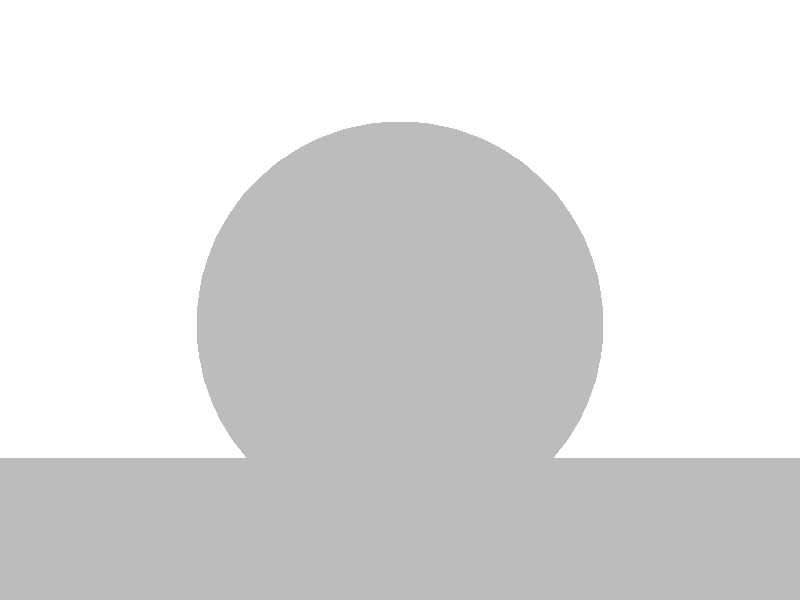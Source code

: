 #include "colors.inc"
background { rgb <1, 1, 1> }
camera {location <-0, 4, -0.5> sky <0,0,1>up <0,1,0> right <-1.33,0,0> angle 35look_at <0, 0, 0> }
mesh2 {
vertex_vectors { 4608, 
<-0.340229, -0.340229, -0.5>, 
<-0.400037, -0.263363, -0.5>, 
<-0.324614, -0.324614, -0.5>, 
<-0.444486, -0.175896, -0.5>, 
<-0.400037, -0.263363, -0.5>, 
<-0.375954, -0.240142, -0.5>, 
<-0.302374, -0.302374, -0.5>, 
<-0.324614, -0.324614, -0.5>, 
<-0.375954, -0.240142, -0.5>, 
<-0.400037, -0.263363, -0.5>, 
<-0.324614, -0.324614, -0.5>, 
<-0.375954, -0.240142, -0.5>, 
<-0.477443, 1.06062e-16, -0.5>, 
<-0.468917, -0.0894902, -0.5>, 
<-0.425986, -0.0579759, -0.5>, 
<-0.444486, -0.175896, -0.5>, 
<-0.468917, -0.0894902, -0.5>, 
<-0.409599, -0.146931, -0.5>, 
<-0.369662, -0.115952, -0.5>, 
<-0.425986, -0.0579759, -0.5>, 
<-0.409599, -0.146931, -0.5>, 
<-0.468917, -0.0894902, -0.5>, 
<-0.425986, -0.0579759, -0.5>, 
<-0.409599, -0.146931, -0.5>, 
<-0.231904, -0.231904, -0.5>, 
<-0.267139, -0.267139, -0.5>, 
<-0.300783, -0.173928, -0.5>, 
<-0.302374, -0.302374, -0.5>, 
<-0.267139, -0.267139, -0.5>, 
<-0.336018, -0.209163, -0.5>, 
<-0.369662, -0.115952, -0.5>, 
<-0.300783, -0.173928, -0.5>, 
<-0.336018, -0.209163, -0.5>, 
<-0.267139, -0.267139, -0.5>, 
<-0.300783, -0.173928, -0.5>, 
<-0.336018, -0.209163, -0.5>, 
<-0.444486, -0.175896, -0.5>, 
<-0.375954, -0.240142, -0.5>, 
<-0.409599, -0.146931, -0.5>, 
<-0.302374, -0.302374, -0.5>, 
<-0.375954, -0.240142, -0.5>, 
<-0.336018, -0.209163, -0.5>, 
<-0.369662, -0.115952, -0.5>, 
<-0.336018, -0.209163, -0.5>, 
<-0.409599, -0.146931, -0.5>, 
<-0.375954, -0.240142, -0.5>, 
<-0.336018, -0.209163, -0.5>, 
<-0.409599, -0.146931, -0.5>, 
<-0.340229, 0.340229, -0.5>, 
<-0.400037, 0.263363, -0.5>, 
<-0.324614, 0.324614, -0.5>, 
<-0.444486, 0.175896, -0.5>, 
<-0.400037, 0.263363, -0.5>, 
<-0.375954, 0.240142, -0.5>, 
<-0.302374, 0.302374, -0.5>, 
<-0.324614, 0.324614, -0.5>, 
<-0.375954, 0.240142, -0.5>, 
<-0.400037, 0.263363, -0.5>, 
<-0.324614, 0.324614, -0.5>, 
<-0.375954, 0.240142, -0.5>, 
<-0.477443, 1.06062e-16, -0.5>, 
<-0.468917, 0.0894902, -0.5>, 
<-0.425986, 0.0579759, -0.5>, 
<-0.444486, 0.175896, -0.5>, 
<-0.468917, 0.0894902, -0.5>, 
<-0.409599, 0.146931, -0.5>, 
<-0.369662, 0.115952, -0.5>, 
<-0.425986, 0.0579759, -0.5>, 
<-0.409599, 0.146931, -0.5>, 
<-0.468917, 0.0894902, -0.5>, 
<-0.425986, 0.0579759, -0.5>, 
<-0.409599, 0.146931, -0.5>, 
<-0.231904, 0.231904, -0.5>, 
<-0.267139, 0.267139, -0.5>, 
<-0.300783, 0.173928, -0.5>, 
<-0.302374, 0.302374, -0.5>, 
<-0.267139, 0.267139, -0.5>, 
<-0.336018, 0.209163, -0.5>, 
<-0.369662, 0.115952, -0.5>, 
<-0.300783, 0.173928, -0.5>, 
<-0.336018, 0.209163, -0.5>, 
<-0.267139, 0.267139, -0.5>, 
<-0.300783, 0.173928, -0.5>, 
<-0.336018, 0.209163, -0.5>, 
<-0.444486, 0.175896, -0.5>, 
<-0.375954, 0.240142, -0.5>, 
<-0.409599, 0.146931, -0.5>, 
<-0.302374, 0.302374, -0.5>, 
<-0.375954, 0.240142, -0.5>, 
<-0.336018, 0.209163, -0.5>, 
<-0.369662, 0.115952, -0.5>, 
<-0.336018, 0.209163, -0.5>, 
<-0.409599, 0.146931, -0.5>, 
<-0.375954, 0.240142, -0.5>, 
<-0.336018, 0.209163, -0.5>, 
<-0.409599, 0.146931, -0.5>, 
<2.61569e-16, 2.25477e-16, -0.5>, 
<-0.0579759, -0.0579759, -0.5>, 
<-0.0579759, 0.0579759, -0.5>, 
<-0.115952, -0.115952, -0.5>, 
<-0.0579759, -0.0579759, -0.5>, 
<-0.115952, 1.22422e-16, -0.5>, 
<-0.115952, 0.115952, -0.5>, 
<-0.0579759, 0.0579759, -0.5>, 
<-0.115952, 1.22422e-16, -0.5>, 
<-0.0579759, -0.0579759, -0.5>, 
<-0.0579759, 0.0579759, -0.5>, 
<-0.115952, 1.22422e-16, -0.5>, 
<-0.231904, -0.231904, -0.5>, 
<-0.173928, -0.173928, -0.5>, 
<-0.231904, -0.115952, -0.5>, 
<-0.115952, -0.115952, -0.5>, 
<-0.173928, -0.173928, -0.5>, 
<-0.173928, -0.0579759, -0.5>, 
<-0.231904, -2.93837e-17, -0.5>, 
<-0.231904, -0.115952, -0.5>, 
<-0.173928, -0.0579759, -0.5>, 
<-0.173928, -0.173928, -0.5>, 
<-0.231904, -0.115952, -0.5>, 
<-0.173928, -0.0579759, -0.5>, 
<-0.231904, 0.231904, -0.5>, 
<-0.173928, 0.173928, -0.5>, 
<-0.231904, 0.115952, -0.5>, 
<-0.115952, 0.115952, -0.5>, 
<-0.173928, 0.173928, -0.5>, 
<-0.173928, 0.0579759, -0.5>, 
<-0.231904, -2.93837e-17, -0.5>, 
<-0.231904, 0.115952, -0.5>, 
<-0.173928, 0.0579759, -0.5>, 
<-0.173928, 0.173928, -0.5>, 
<-0.231904, 0.115952, -0.5>, 
<-0.173928, 0.0579759, -0.5>, 
<-0.115952, -0.115952, -0.5>, 
<-0.115952, 1.22422e-16, -0.5>, 
<-0.173928, -0.0579759, -0.5>, 
<-0.115952, 0.115952, -0.5>, 
<-0.115952, 1.22422e-16, -0.5>, 
<-0.173928, 0.0579759, -0.5>, 
<-0.231904, -2.93837e-17, -0.5>, 
<-0.173928, 0.0579759, -0.5>, 
<-0.173928, -0.0579759, -0.5>, 
<-0.115952, 1.22422e-16, -0.5>, 
<-0.173928, 0.0579759, -0.5>, 
<-0.173928, -0.0579759, -0.5>, 
<-0.477443, 1.06062e-16, -0.5>, 
<-0.425986, -0.0579759, -0.5>, 
<-0.425986, 0.0579759, -0.5>, 
<-0.369662, -0.115952, -0.5>, 
<-0.425986, -0.0579759, -0.5>, 
<-0.369662, 1.07968e-16, -0.5>, 
<-0.369662, 0.115952, -0.5>, 
<-0.425986, 0.0579759, -0.5>, 
<-0.369662, 1.07968e-16, -0.5>, 
<-0.425986, -0.0579759, -0.5>, 
<-0.425986, 0.0579759, -0.5>, 
<-0.369662, 1.07968e-16, -0.5>, 
<-0.231904, -0.231904, -0.5>, 
<-0.300783, -0.173928, -0.5>, 
<-0.231904, -0.115952, -0.5>, 
<-0.369662, -0.115952, -0.5>, 
<-0.300783, -0.173928, -0.5>, 
<-0.300783, -0.0579759, -0.5>, 
<-0.231904, -2.93837e-17, -0.5>, 
<-0.231904, -0.115952, -0.5>, 
<-0.300783, -0.0579759, -0.5>, 
<-0.300783, -0.173928, -0.5>, 
<-0.231904, -0.115952, -0.5>, 
<-0.300783, -0.0579759, -0.5>, 
<-0.231904, 0.231904, -0.5>, 
<-0.231904, 0.115952, -0.5>, 
<-0.300783, 0.173928, -0.5>, 
<-0.231904, -2.93837e-17, -0.5>, 
<-0.231904, 0.115952, -0.5>, 
<-0.300783, 0.0579759, -0.5>, 
<-0.369662, 0.115952, -0.5>, 
<-0.300783, 0.173928, -0.5>, 
<-0.300783, 0.0579759, -0.5>, 
<-0.231904, 0.115952, -0.5>, 
<-0.300783, 0.173928, -0.5>, 
<-0.300783, 0.0579759, -0.5>, 
<-0.369662, -0.115952, -0.5>, 
<-0.369662, 1.07968e-16, -0.5>, 
<-0.300783, -0.0579759, -0.5>, 
<-0.231904, -2.93837e-17, -0.5>, 
<-0.300783, 0.0579759, -0.5>, 
<-0.300783, -0.0579759, -0.5>, 
<-0.369662, 0.115952, -0.5>, 
<-0.369662, 1.07968e-16, -0.5>, 
<-0.300783, 0.0579759, -0.5>, 
<-0.369662, 1.07968e-16, -0.5>, 
<-0.300783, 0.0579759, -0.5>, 
<-0.300783, -0.0579759, -0.5>, 
<-0.340229, 0.340229, -0.5>, 
<-0.324614, 0.324614, -0.5>, 
<-0.263363, 0.400037, -0.5>, 
<-0.302374, 0.302374, -0.5>, 
<-0.324614, 0.324614, -0.5>, 
<-0.240142, 0.375954, -0.5>, 
<-0.175896, 0.444486, -0.5>, 
<-0.263363, 0.400037, -0.5>, 
<-0.240142, 0.375954, -0.5>, 
<-0.324614, 0.324614, -0.5>, 
<-0.263363, 0.400037, -0.5>, 
<-0.240142, 0.375954, -0.5>, 
<-0.231904, 0.231904, -0.5>, 
<-0.267139, 0.267139, -0.5>, 
<-0.173928, 0.300783, -0.5>, 
<-0.302374, 0.302374, -0.5>, 
<-0.267139, 0.267139, -0.5>, 
<-0.209163, 0.336018, -0.5>, 
<-0.115952, 0.369662, -0.5>, 
<-0.173928, 0.300783, -0.5>, 
<-0.209163, 0.336018, -0.5>, 
<-0.267139, 0.267139, -0.5>, 
<-0.173928, 0.300783, -0.5>, 
<-0.209163, 0.336018, -0.5>, 
<1.26782e-16, 0.477443, -0.5>, 
<-0.0894902, 0.468917, -0.5>, 
<-0.0579759, 0.425986, -0.5>, 
<-0.175896, 0.444486, -0.5>, 
<-0.0894902, 0.468917, -0.5>, 
<-0.146931, 0.409599, -0.5>, 
<-0.115952, 0.369662, -0.5>, 
<-0.0579759, 0.425986, -0.5>, 
<-0.146931, 0.409599, -0.5>, 
<-0.0894902, 0.468917, -0.5>, 
<-0.0579759, 0.425986, -0.5>, 
<-0.146931, 0.409599, -0.5>, 
<-0.302374, 0.302374, -0.5>, 
<-0.240142, 0.375954, -0.5>, 
<-0.209163, 0.336018, -0.5>, 
<-0.175896, 0.444486, -0.5>, 
<-0.240142, 0.375954, -0.5>, 
<-0.146931, 0.409599, -0.5>, 
<-0.115952, 0.369662, -0.5>, 
<-0.146931, 0.409599, -0.5>, 
<-0.209163, 0.336018, -0.5>, 
<-0.240142, 0.375954, -0.5>, 
<-0.146931, 0.409599, -0.5>, 
<-0.209163, 0.336018, -0.5>, 
<0.340229, 0.340229, -0.5>, 
<0.263363, 0.400037, -0.5>, 
<0.324614, 0.324614, -0.5>, 
<0.175896, 0.444486, -0.5>, 
<0.263363, 0.400037, -0.5>, 
<0.240142, 0.375954, -0.5>, 
<0.302374, 0.302374, -0.5>, 
<0.324614, 0.324614, -0.5>, 
<0.240142, 0.375954, -0.5>, 
<0.263363, 0.400037, -0.5>, 
<0.324614, 0.324614, -0.5>, 
<0.240142, 0.375954, -0.5>, 
<1.26782e-16, 0.477443, -0.5>, 
<0.0894902, 0.468917, -0.5>, 
<0.0579759, 0.425986, -0.5>, 
<0.175896, 0.444486, -0.5>, 
<0.0894902, 0.468917, -0.5>, 
<0.146931, 0.409599, -0.5>, 
<0.115952, 0.369662, -0.5>, 
<0.0579759, 0.425986, -0.5>, 
<0.146931, 0.409599, -0.5>, 
<0.0894902, 0.468917, -0.5>, 
<0.0579759, 0.425986, -0.5>, 
<0.146931, 0.409599, -0.5>, 
<0.231904, 0.231904, -0.5>, 
<0.267139, 0.267139, -0.5>, 
<0.173928, 0.300783, -0.5>, 
<0.302374, 0.302374, -0.5>, 
<0.267139, 0.267139, -0.5>, 
<0.209163, 0.336018, -0.5>, 
<0.115952, 0.369662, -0.5>, 
<0.173928, 0.300783, -0.5>, 
<0.209163, 0.336018, -0.5>, 
<0.267139, 0.267139, -0.5>, 
<0.173928, 0.300783, -0.5>, 
<0.209163, 0.336018, -0.5>, 
<0.175896, 0.444486, -0.5>, 
<0.240142, 0.375954, -0.5>, 
<0.146931, 0.409599, -0.5>, 
<0.302374, 0.302374, -0.5>, 
<0.240142, 0.375954, -0.5>, 
<0.209163, 0.336018, -0.5>, 
<0.115952, 0.369662, -0.5>, 
<0.209163, 0.336018, -0.5>, 
<0.146931, 0.409599, -0.5>, 
<0.240142, 0.375954, -0.5>, 
<0.209163, 0.336018, -0.5>, 
<0.146931, 0.409599, -0.5>, 
<2.61569e-16, 2.25477e-16, -0.5>, 
<-0.0579759, 0.0579759, -0.5>, 
<0.0579759, 0.0579759, -0.5>, 
<-0.115952, 0.115952, -0.5>, 
<-0.0579759, 0.0579759, -0.5>, 
<1.31839e-16, 0.115952, -0.5>, 
<0.115952, 0.115952, -0.5>, 
<0.0579759, 0.0579759, -0.5>, 
<1.31839e-16, 0.115952, -0.5>, 
<-0.0579759, 0.0579759, -0.5>, 
<0.0579759, 0.0579759, -0.5>, 
<1.31839e-16, 0.115952, -0.5>, 
<-0.231904, 0.231904, -0.5>, 
<-0.173928, 0.173928, -0.5>, 
<-0.115952, 0.231904, -0.5>, 
<-0.115952, 0.115952, -0.5>, 
<-0.173928, 0.173928, -0.5>, 
<-0.0579759, 0.173928, -0.5>, 
<7.90696e-18, 0.231904, -0.5>, 
<-0.115952, 0.231904, -0.5>, 
<-0.0579759, 0.173928, -0.5>, 
<-0.173928, 0.173928, -0.5>, 
<-0.115952, 0.231904, -0.5>, 
<-0.0579759, 0.173928, -0.5>, 
<0.231904, 0.231904, -0.5>, 
<0.173928, 0.173928, -0.5>, 
<0.115952, 0.231904, -0.5>, 
<0.115952, 0.115952, -0.5>, 
<0.173928, 0.173928, -0.5>, 
<0.0579759, 0.173928, -0.5>, 
<7.90696e-18, 0.231904, -0.5>, 
<0.115952, 0.231904, -0.5>, 
<0.0579759, 0.173928, -0.5>, 
<0.173928, 0.173928, -0.5>, 
<0.115952, 0.231904, -0.5>, 
<0.0579759, 0.173928, -0.5>, 
<-0.115952, 0.115952, -0.5>, 
<1.31839e-16, 0.115952, -0.5>, 
<-0.0579759, 0.173928, -0.5>, 
<0.115952, 0.115952, -0.5>, 
<1.31839e-16, 0.115952, -0.5>, 
<0.0579759, 0.173928, -0.5>, 
<7.90696e-18, 0.231904, -0.5>, 
<0.0579759, 0.173928, -0.5>, 
<-0.0579759, 0.173928, -0.5>, 
<1.31839e-16, 0.115952, -0.5>, 
<0.0579759, 0.173928, -0.5>, 
<-0.0579759, 0.173928, -0.5>, 
<-0.231904, 0.231904, -0.5>, 
<-0.173928, 0.300783, -0.5>, 
<-0.115952, 0.231904, -0.5>, 
<-0.115952, 0.369662, -0.5>, 
<-0.173928, 0.300783, -0.5>, 
<-0.0579759, 0.300783, -0.5>, 
<7.90696e-18, 0.231904, -0.5>, 
<-0.115952, 0.231904, -0.5>, 
<-0.0579759, 0.300783, -0.5>, 
<-0.173928, 0.300783, -0.5>, 
<-0.115952, 0.231904, -0.5>, 
<-0.0579759, 0.300783, -0.5>, 
<1.26782e-16, 0.477443, -0.5>, 
<-0.0579759, 0.425986, -0.5>, 
<0.0579759, 0.425986, -0.5>, 
<-0.115952, 0.369662, -0.5>, 
<-0.0579759, 0.425986, -0.5>, 
<6.83326e-17, 0.369662, -0.5>, 
<0.115952, 0.369662, -0.5>, 
<0.0579759, 0.425986, -0.5>, 
<6.83326e-17, 0.369662, -0.5>, 
<-0.0579759, 0.425986, -0.5>, 
<0.0579759, 0.425986, -0.5>, 
<6.83326e-17, 0.369662, -0.5>, 
<0.231904, 0.231904, -0.5>, 
<0.115952, 0.231904, -0.5>, 
<0.173928, 0.300783, -0.5>, 
<7.90696e-18, 0.231904, -0.5>, 
<0.115952, 0.231904, -0.5>, 
<0.0579759, 0.300783, -0.5>, 
<0.115952, 0.369662, -0.5>, 
<0.173928, 0.300783, -0.5>, 
<0.0579759, 0.300783, -0.5>, 
<0.115952, 0.231904, -0.5>, 
<0.173928, 0.300783, -0.5>, 
<0.0579759, 0.300783, -0.5>, 
<-0.115952, 0.369662, -0.5>, 
<-0.0579759, 0.300783, -0.5>, 
<6.83326e-17, 0.369662, -0.5>, 
<7.90696e-18, 0.231904, -0.5>, 
<-0.0579759, 0.300783, -0.5>, 
<0.0579759, 0.300783, -0.5>, 
<0.115952, 0.369662, -0.5>, 
<0.0579759, 0.300783, -0.5>, 
<6.83326e-17, 0.369662, -0.5>, 
<-0.0579759, 0.300783, -0.5>, 
<0.0579759, 0.300783, -0.5>, 
<6.83326e-17, 0.369662, -0.5>, 
<0.340229, -0.340229, -0.5>, 
<0.400037, -0.263363, -0.5>, 
<0.324614, -0.324614, -0.5>, 
<0.444486, -0.175896, -0.5>, 
<0.400037, -0.263363, -0.5>, 
<0.375954, -0.240142, -0.5>, 
<0.302374, -0.302374, -0.5>, 
<0.324614, -0.324614, -0.5>, 
<0.375954, -0.240142, -0.5>, 
<0.400037, -0.263363, -0.5>, 
<0.324614, -0.324614, -0.5>, 
<0.375954, -0.240142, -0.5>, 
<0.477443, 8.47231e-17, -0.5>, 
<0.468917, -0.0894902, -0.5>, 
<0.425986, -0.0579759, -0.5>, 
<0.444486, -0.175896, -0.5>, 
<0.468917, -0.0894902, -0.5>, 
<0.409599, -0.146931, -0.5>, 
<0.369662, -0.115952, -0.5>, 
<0.425986, -0.0579759, -0.5>, 
<0.409599, -0.146931, -0.5>, 
<0.468917, -0.0894902, -0.5>, 
<0.425986, -0.0579759, -0.5>, 
<0.409599, -0.146931, -0.5>, 
<0.231904, -0.231904, -0.5>, 
<0.267139, -0.267139, -0.5>, 
<0.300783, -0.173928, -0.5>, 
<0.302374, -0.302374, -0.5>, 
<0.267139, -0.267139, -0.5>, 
<0.336018, -0.209163, -0.5>, 
<0.369662, -0.115952, -0.5>, 
<0.300783, -0.173928, -0.5>, 
<0.336018, -0.209163, -0.5>, 
<0.267139, -0.267139, -0.5>, 
<0.300783, -0.173928, -0.5>, 
<0.336018, -0.209163, -0.5>, 
<0.444486, -0.175896, -0.5>, 
<0.375954, -0.240142, -0.5>, 
<0.409599, -0.146931, -0.5>, 
<0.302374, -0.302374, -0.5>, 
<0.375954, -0.240142, -0.5>, 
<0.336018, -0.209163, -0.5>, 
<0.369662, -0.115952, -0.5>, 
<0.336018, -0.209163, -0.5>, 
<0.409599, -0.146931, -0.5>, 
<0.375954, -0.240142, -0.5>, 
<0.336018, -0.209163, -0.5>, 
<0.409599, -0.146931, -0.5>, 
<0.340229, 0.340229, -0.5>, 
<0.324614, 0.324614, -0.5>, 
<0.400037, 0.263363, -0.5>, 
<0.302374, 0.302374, -0.5>, 
<0.324614, 0.324614, -0.5>, 
<0.375954, 0.240142, -0.5>, 
<0.444486, 0.175896, -0.5>, 
<0.400037, 0.263363, -0.5>, 
<0.375954, 0.240142, -0.5>, 
<0.324614, 0.324614, -0.5>, 
<0.400037, 0.263363, -0.5>, 
<0.375954, 0.240142, -0.5>, 
<0.231904, 0.231904, -0.5>, 
<0.267139, 0.267139, -0.5>, 
<0.300783, 0.173928, -0.5>, 
<0.302374, 0.302374, -0.5>, 
<0.267139, 0.267139, -0.5>, 
<0.336018, 0.209163, -0.5>, 
<0.369662, 0.115952, -0.5>, 
<0.300783, 0.173928, -0.5>, 
<0.336018, 0.209163, -0.5>, 
<0.267139, 0.267139, -0.5>, 
<0.300783, 0.173928, -0.5>, 
<0.336018, 0.209163, -0.5>, 
<0.477443, 8.47231e-17, -0.5>, 
<0.468917, 0.0894902, -0.5>, 
<0.425986, 0.0579759, -0.5>, 
<0.444486, 0.175896, -0.5>, 
<0.468917, 0.0894902, -0.5>, 
<0.409599, 0.146931, -0.5>, 
<0.369662, 0.115952, -0.5>, 
<0.425986, 0.0579759, -0.5>, 
<0.409599, 0.146931, -0.5>, 
<0.468917, 0.0894902, -0.5>, 
<0.425986, 0.0579759, -0.5>, 
<0.409599, 0.146931, -0.5>, 
<0.302374, 0.302374, -0.5>, 
<0.375954, 0.240142, -0.5>, 
<0.336018, 0.209163, -0.5>, 
<0.444486, 0.175896, -0.5>, 
<0.375954, 0.240142, -0.5>, 
<0.409599, 0.146931, -0.5>, 
<0.369662, 0.115952, -0.5>, 
<0.409599, 0.146931, -0.5>, 
<0.336018, 0.209163, -0.5>, 
<0.375954, 0.240142, -0.5>, 
<0.409599, 0.146931, -0.5>, 
<0.336018, 0.209163, -0.5>, 
<2.61569e-16, 2.25477e-16, -0.5>, 
<0.0579759, 0.0579759, -0.5>, 
<0.0579759, -0.0579759, -0.5>, 
<0.115952, 0.115952, -0.5>, 
<0.0579759, 0.0579759, -0.5>, 
<0.115952, 8.52847e-17, -0.5>, 
<0.115952, -0.115952, -0.5>, 
<0.0579759, -0.0579759, -0.5>, 
<0.115952, 8.52847e-17, -0.5>, 
<0.0579759, 0.0579759, -0.5>, 
<0.0579759, -0.0579759, -0.5>, 
<0.115952, 8.52847e-17, -0.5>, 
<0.231904, 0.231904, -0.5>, 
<0.173928, 0.173928, -0.5>, 
<0.231904, 0.115952, -0.5>, 
<0.115952, 0.115952, -0.5>, 
<0.173928, 0.173928, -0.5>, 
<0.173928, 0.0579759, -0.5>, 
<0.231904, -4.56809e-17, -0.5>, 
<0.231904, 0.115952, -0.5>, 
<0.173928, 0.0579759, -0.5>, 
<0.173928, 0.173928, -0.5>, 
<0.231904, 0.115952, -0.5>, 
<0.173928, 0.0579759, -0.5>, 
<0.231904, -0.231904, -0.5>, 
<0.173928, -0.173928, -0.5>, 
<0.231904, -0.115952, -0.5>, 
<0.115952, -0.115952, -0.5>, 
<0.173928, -0.173928, -0.5>, 
<0.173928, -0.0579759, -0.5>, 
<0.231904, -4.56809e-17, -0.5>, 
<0.231904, -0.115952, -0.5>, 
<0.173928, -0.0579759, -0.5>, 
<0.173928, -0.173928, -0.5>, 
<0.231904, -0.115952, -0.5>, 
<0.173928, -0.0579759, -0.5>, 
<0.115952, 0.115952, -0.5>, 
<0.115952, 8.52847e-17, -0.5>, 
<0.173928, 0.0579759, -0.5>, 
<0.115952, -0.115952, -0.5>, 
<0.115952, 8.52847e-17, -0.5>, 
<0.173928, -0.0579759, -0.5>, 
<0.231904, -4.56809e-17, -0.5>, 
<0.173928, -0.0579759, -0.5>, 
<0.173928, 0.0579759, -0.5>, 
<0.115952, 8.52847e-17, -0.5>, 
<0.173928, -0.0579759, -0.5>, 
<0.173928, 0.0579759, -0.5>, 
<0.231904, 0.231904, -0.5>, 
<0.231904, 0.115952, -0.5>, 
<0.300783, 0.173928, -0.5>, 
<0.231904, -4.56809e-17, -0.5>, 
<0.231904, 0.115952, -0.5>, 
<0.300783, 0.0579759, -0.5>, 
<0.369662, 0.115952, -0.5>, 
<0.300783, 0.173928, -0.5>, 
<0.300783, 0.0579759, -0.5>, 
<0.231904, 0.115952, -0.5>, 
<0.300783, 0.173928, -0.5>, 
<0.300783, 0.0579759, -0.5>, 
<0.477443, 8.47231e-17, -0.5>, 
<0.425986, -0.0579759, -0.5>, 
<0.425986, 0.0579759, -0.5>, 
<0.369662, -0.115952, -0.5>, 
<0.425986, -0.0579759, -0.5>, 
<0.369662, -2.66813e-17, -0.5>, 
<0.369662, 0.115952, -0.5>, 
<0.425986, 0.0579759, -0.5>, 
<0.369662, -2.66813e-17, -0.5>, 
<0.425986, -0.0579759, -0.5>, 
<0.425986, 0.0579759, -0.5>, 
<0.369662, -2.66813e-17, -0.5>, 
<0.231904, -0.231904, -0.5>, 
<0.300783, -0.173928, -0.5>, 
<0.231904, -0.115952, -0.5>, 
<0.369662, -0.115952, -0.5>, 
<0.300783, -0.173928, -0.5>, 
<0.300783, -0.0579759, -0.5>, 
<0.231904, -4.56809e-17, -0.5>, 
<0.231904, -0.115952, -0.5>, 
<0.300783, -0.0579759, -0.5>, 
<0.300783, -0.173928, -0.5>, 
<0.231904, -0.115952, -0.5>, 
<0.300783, -0.0579759, -0.5>, 
<0.369662, -0.115952, -0.5>, 
<0.300783, -0.0579759, -0.5>, 
<0.369662, -2.66813e-17, -0.5>, 
<0.231904, -4.56809e-17, -0.5>, 
<0.300783, 0.0579759, -0.5>, 
<0.300783, -0.0579759, -0.5>, 
<0.369662, 0.115952, -0.5>, 
<0.300783, 0.0579759, -0.5>, 
<0.369662, -2.66813e-17, -0.5>, 
<0.300783, 0.0579759, -0.5>, 
<0.300783, -0.0579759, -0.5>, 
<0.369662, -2.66813e-17, -0.5>, 
<-0.340229, -0.340229, -0.5>, 
<-0.324614, -0.324614, -0.5>, 
<-0.263363, -0.400037, -0.5>, 
<-0.302374, -0.302374, -0.5>, 
<-0.324614, -0.324614, -0.5>, 
<-0.240142, -0.375954, -0.5>, 
<-0.175896, -0.444486, -0.5>, 
<-0.263363, -0.400037, -0.5>, 
<-0.240142, -0.375954, -0.5>, 
<-0.324614, -0.324614, -0.5>, 
<-0.263363, -0.400037, -0.5>, 
<-0.240142, -0.375954, -0.5>, 
<-0.231904, -0.231904, -0.5>, 
<-0.267139, -0.267139, -0.5>, 
<-0.173928, -0.300783, -0.5>, 
<-0.302374, -0.302374, -0.5>, 
<-0.267139, -0.267139, -0.5>, 
<-0.209163, -0.336018, -0.5>, 
<-0.115952, -0.369662, -0.5>, 
<-0.173928, -0.300783, -0.5>, 
<-0.209163, -0.336018, -0.5>, 
<-0.267139, -0.267139, -0.5>, 
<-0.173928, -0.300783, -0.5>, 
<-0.209163, -0.336018, -0.5>, 
<-4.66706e-17, -0.477443, -0.5>, 
<-0.0894902, -0.468917, -0.5>, 
<-0.0579759, -0.425986, -0.5>, 
<-0.175896, -0.444486, -0.5>, 
<-0.0894902, -0.468917, -0.5>, 
<-0.146931, -0.409599, -0.5>, 
<-0.115952, -0.369662, -0.5>, 
<-0.0579759, -0.425986, -0.5>, 
<-0.146931, -0.409599, -0.5>, 
<-0.0894902, -0.468917, -0.5>, 
<-0.0579759, -0.425986, -0.5>, 
<-0.146931, -0.409599, -0.5>, 
<-0.302374, -0.302374, -0.5>, 
<-0.240142, -0.375954, -0.5>, 
<-0.209163, -0.336018, -0.5>, 
<-0.175896, -0.444486, -0.5>, 
<-0.240142, -0.375954, -0.5>, 
<-0.146931, -0.409599, -0.5>, 
<-0.115952, -0.369662, -0.5>, 
<-0.146931, -0.409599, -0.5>, 
<-0.209163, -0.336018, -0.5>, 
<-0.240142, -0.375954, -0.5>, 
<-0.146931, -0.409599, -0.5>, 
<-0.209163, -0.336018, -0.5>, 
<0.340229, -0.340229, -0.5>, 
<0.324614, -0.324614, -0.5>, 
<0.263363, -0.400037, -0.5>, 
<0.302374, -0.302374, -0.5>, 
<0.324614, -0.324614, -0.5>, 
<0.240142, -0.375954, -0.5>, 
<0.175896, -0.444486, -0.5>, 
<0.263363, -0.400037, -0.5>, 
<0.240142, -0.375954, -0.5>, 
<0.324614, -0.324614, -0.5>, 
<0.263363, -0.400037, -0.5>, 
<0.240142, -0.375954, -0.5>, 
<0.231904, -0.231904, -0.5>, 
<0.267139, -0.267139, -0.5>, 
<0.173928, -0.300783, -0.5>, 
<0.302374, -0.302374, -0.5>, 
<0.267139, -0.267139, -0.5>, 
<0.209163, -0.336018, -0.5>, 
<0.115952, -0.369662, -0.5>, 
<0.173928, -0.300783, -0.5>, 
<0.209163, -0.336018, -0.5>, 
<0.267139, -0.267139, -0.5>, 
<0.173928, -0.300783, -0.5>, 
<0.209163, -0.336018, -0.5>, 
<-4.66706e-17, -0.477443, -0.5>, 
<0.0894902, -0.468917, -0.5>, 
<0.0579759, -0.425986, -0.5>, 
<0.175896, -0.444486, -0.5>, 
<0.0894902, -0.468917, -0.5>, 
<0.146931, -0.409599, -0.5>, 
<0.115952, -0.369662, -0.5>, 
<0.0579759, -0.425986, -0.5>, 
<0.146931, -0.409599, -0.5>, 
<0.0894902, -0.468917, -0.5>, 
<0.0579759, -0.425986, -0.5>, 
<0.146931, -0.409599, -0.5>, 
<0.302374, -0.302374, -0.5>, 
<0.240142, -0.375954, -0.5>, 
<0.209163, -0.336018, -0.5>, 
<0.175896, -0.444486, -0.5>, 
<0.240142, -0.375954, -0.5>, 
<0.146931, -0.409599, -0.5>, 
<0.115952, -0.369662, -0.5>, 
<0.146931, -0.409599, -0.5>, 
<0.209163, -0.336018, -0.5>, 
<0.240142, -0.375954, -0.5>, 
<0.146931, -0.409599, -0.5>, 
<0.209163, -0.336018, -0.5>, 
<2.61569e-16, 2.25477e-16, -0.5>, 
<-0.0579759, -0.0579759, -0.5>, 
<0.0579759, -0.0579759, -0.5>, 
<-0.115952, -0.115952, -0.5>, 
<-0.0579759, -0.0579759, -0.5>, 
<1.46179e-16, -0.115952, -0.5>, 
<0.115952, -0.115952, -0.5>, 
<0.0579759, -0.0579759, -0.5>, 
<1.46179e-16, -0.115952, -0.5>, 
<-0.0579759, -0.0579759, -0.5>, 
<0.0579759, -0.0579759, -0.5>, 
<1.46179e-16, -0.115952, -0.5>, 
<-0.231904, -0.231904, -0.5>, 
<-0.173928, -0.173928, -0.5>, 
<-0.115952, -0.231904, -0.5>, 
<-0.115952, -0.115952, -0.5>, 
<-0.173928, -0.173928, -0.5>, 
<-0.0579759, -0.173928, -0.5>, 
<6.31578e-17, -0.231904, -0.5>, 
<-0.115952, -0.231904, -0.5>, 
<-0.0579759, -0.173928, -0.5>, 
<-0.173928, -0.173928, -0.5>, 
<-0.115952, -0.231904, -0.5>, 
<-0.0579759, -0.173928, -0.5>, 
<0.231904, -0.231904, -0.5>, 
<0.173928, -0.173928, -0.5>, 
<0.115952, -0.231904, -0.5>, 
<0.115952, -0.115952, -0.5>, 
<0.173928, -0.173928, -0.5>, 
<0.0579759, -0.173928, -0.5>, 
<6.31578e-17, -0.231904, -0.5>, 
<0.115952, -0.231904, -0.5>, 
<0.0579759, -0.173928, -0.5>, 
<0.173928, -0.173928, -0.5>, 
<0.115952, -0.231904, -0.5>, 
<0.0579759, -0.173928, -0.5>, 
<-0.115952, -0.115952, -0.5>, 
<1.46179e-16, -0.115952, -0.5>, 
<-0.0579759, -0.173928, -0.5>, 
<0.115952, -0.115952, -0.5>, 
<1.46179e-16, -0.115952, -0.5>, 
<0.0579759, -0.173928, -0.5>, 
<6.31578e-17, -0.231904, -0.5>, 
<0.0579759, -0.173928, -0.5>, 
<-0.0579759, -0.173928, -0.5>, 
<1.46179e-16, -0.115952, -0.5>, 
<0.0579759, -0.173928, -0.5>, 
<-0.0579759, -0.173928, -0.5>, 
<-0.231904, -0.231904, -0.5>, 
<-0.173928, -0.300783, -0.5>, 
<-0.115952, -0.231904, -0.5>, 
<-0.115952, -0.369662, -0.5>, 
<-0.173928, -0.300783, -0.5>, 
<-0.0579759, -0.300783, -0.5>, 
<6.31578e-17, -0.231904, -0.5>, 
<-0.115952, -0.231904, -0.5>, 
<-0.0579759, -0.300783, -0.5>, 
<-0.173928, -0.300783, -0.5>, 
<-0.115952, -0.231904, -0.5>, 
<-0.0579759, -0.300783, -0.5>, 
<0.231904, -0.231904, -0.5>, 
<0.115952, -0.231904, -0.5>, 
<0.173928, -0.300783, -0.5>, 
<6.31578e-17, -0.231904, -0.5>, 
<0.115952, -0.231904, -0.5>, 
<0.0579759, -0.300783, -0.5>, 
<0.115952, -0.369662, -0.5>, 
<0.173928, -0.300783, -0.5>, 
<0.0579759, -0.300783, -0.5>, 
<0.115952, -0.231904, -0.5>, 
<0.173928, -0.300783, -0.5>, 
<0.0579759, -0.300783, -0.5>, 
<-4.66706e-17, -0.477443, -0.5>, 
<-0.0579759, -0.425986, -0.5>, 
<0.0579759, -0.425986, -0.5>, 
<-0.115952, -0.369662, -0.5>, 
<-0.0579759, -0.425986, -0.5>, 
<1.52656e-16, -0.369662, -0.5>, 
<0.115952, -0.369662, -0.5>, 
<0.0579759, -0.425986, -0.5>, 
<1.52656e-16, -0.369662, -0.5>, 
<-0.0579759, -0.425986, -0.5>, 
<0.0579759, -0.425986, -0.5>, 
<1.52656e-16, -0.369662, -0.5>, 
<-0.115952, -0.369662, -0.5>, 
<-0.0579759, -0.300783, -0.5>, 
<1.52656e-16, -0.369662, -0.5>, 
<6.31578e-17, -0.231904, -0.5>, 
<-0.0579759, -0.300783, -0.5>, 
<0.0579759, -0.300783, -0.5>, 
<0.115952, -0.369662, -0.5>, 
<1.52656e-16, -0.369662, -0.5>, 
<0.0579759, -0.300783, -0.5>, 
<-0.0579759, -0.300783, -0.5>, 
<1.52656e-16, -0.369662, -0.5>, 
<0.0579759, -0.300783, -0.5>, 
<-0.340229, -0.340229, -0.5>, 
<-0.400037, -0.263363, -0.5>, 
<-0.427169, -0.31413, -0.433921>, 
<-0.444486, -0.175896, -0.5>, 
<-0.400037, -0.263363, -0.5>, 
<-0.477605, -0.228865, -0.433856>, 
<-0.499563, -0.27637, -0.363159>, 
<-0.427169, -0.31413, -0.433921>, 
<-0.477605, -0.228865, -0.433856>, 
<-0.400037, -0.263363, -0.5>, 
<-0.427169, -0.31413, -0.433921>, 
<-0.477605, -0.228865, -0.433856>, 
<-0.477443, 1.06062e-16, -0.5>, 
<-0.468917, -0.0894902, -0.5>, 
<-0.518962, -0.0476614, -0.445061>, 
<-0.444486, -0.175896, -0.5>, 
<-0.468917, -0.0894902, -0.5>, 
<-0.502937, -0.137043, -0.445212>, 
<-0.549971, -0.0946172, -0.386484>, 
<-0.518962, -0.0476614, -0.445061>, 
<-0.502937, -0.137043, -0.445212>, 
<-0.468917, -0.0894902, -0.5>, 
<-0.518962, -0.0476614, -0.445061>, 
<-0.502937, -0.137043, -0.445212>, 
<-0.589939, -0.175484, -0.244961>, 
<-0.550263, -0.228198, -0.306268>, 
<-0.574924, -0.136342, -0.317867>, 
<-0.499563, -0.27637, -0.363159>, 
<-0.550263, -0.228198, -0.306268>, 
<-0.530641, -0.187605, -0.378151>, 
<-0.549971, -0.0946172, -0.386484>, 
<-0.574924, -0.136342, -0.317867>, 
<-0.530641, -0.187605, -0.378151>, 
<-0.550263, -0.228198, -0.306268>, 
<-0.574924, -0.136342, -0.317867>, 
<-0.530641, -0.187605, -0.378151>, 
<-0.444486, -0.175896, -0.5>, 
<-0.477605, -0.228865, -0.433856>, 
<-0.502937, -0.137043, -0.445212>, 
<-0.499563, -0.27637, -0.363159>, 
<-0.477605, -0.228865, -0.433856>, 
<-0.530641, -0.187605, -0.378151>, 
<-0.549971, -0.0946172, -0.386484>, 
<-0.530641, -0.187605, -0.378151>, 
<-0.502937, -0.137043, -0.445212>, 
<-0.477605, -0.228865, -0.433856>, 
<-0.530641, -0.187605, -0.378151>, 
<-0.502937, -0.137043, -0.445212>, 
<-0.340229, 0.340229, -0.5>, 
<-0.400037, 0.263363, -0.5>, 
<-0.427169, 0.31413, -0.433921>, 
<-0.444486, 0.175896, -0.5>, 
<-0.400037, 0.263363, -0.5>, 
<-0.477605, 0.228865, -0.433856>, 
<-0.499563, 0.27637, -0.363159>, 
<-0.427169, 0.31413, -0.433921>, 
<-0.477605, 0.228865, -0.433856>, 
<-0.400037, 0.263363, -0.5>, 
<-0.427169, 0.31413, -0.433921>, 
<-0.477605, 0.228865, -0.433856>, 
<-0.477443, 1.06062e-16, -0.5>, 
<-0.468917, 0.0894902, -0.5>, 
<-0.518962, 0.0476614, -0.445061>, 
<-0.444486, 0.175896, -0.5>, 
<-0.468917, 0.0894902, -0.5>, 
<-0.502937, 0.137043, -0.445212>, 
<-0.549971, 0.0946172, -0.386484>, 
<-0.518962, 0.0476614, -0.445061>, 
<-0.502937, 0.137043, -0.445212>, 
<-0.468917, 0.0894902, -0.5>, 
<-0.518962, 0.0476614, -0.445061>, 
<-0.502937, 0.137043, -0.445212>, 
<-0.589939, 0.175484, -0.244961>, 
<-0.550263, 0.228198, -0.306268>, 
<-0.574924, 0.136342, -0.317867>, 
<-0.499563, 0.27637, -0.363159>, 
<-0.550263, 0.228198, -0.306268>, 
<-0.530641, 0.187605, -0.378151>, 
<-0.549971, 0.0946172, -0.386484>, 
<-0.574924, 0.136342, -0.317867>, 
<-0.530641, 0.187605, -0.378151>, 
<-0.550263, 0.228198, -0.306268>, 
<-0.574924, 0.136342, -0.317867>, 
<-0.530641, 0.187605, -0.378151>, 
<-0.444486, 0.175896, -0.5>, 
<-0.477605, 0.228865, -0.433856>, 
<-0.502937, 0.137043, -0.445212>, 
<-0.499563, 0.27637, -0.363159>, 
<-0.477605, 0.228865, -0.433856>, 
<-0.530641, 0.187605, -0.378151>, 
<-0.549971, 0.0946172, -0.386484>, 
<-0.530641, 0.187605, -0.378151>, 
<-0.502937, 0.137043, -0.445212>, 
<-0.477605, 0.228865, -0.433856>, 
<-0.530641, 0.187605, -0.378151>, 
<-0.502937, 0.137043, -0.445212>, 
<-0.636276, 3.05056e-16, -0.0684923>, 
<-0.63527, -0.0380529, -0.105889>, 
<-0.63527, 0.0380529, -0.105889>, 
<-0.62935, -0.0759764, -0.143222>, 
<-0.63527, -0.0380529, -0.105889>, 
<-0.633744, 1.69106e-16, -0.143928>, 
<-0.62935, 0.0759764, -0.143222>, 
<-0.63527, 0.0380529, -0.105889>, 
<-0.633744, 1.69106e-16, -0.143928>, 
<-0.63527, -0.0380529, -0.105889>, 
<-0.63527, 0.0380529, -0.105889>, 
<-0.633744, 1.69106e-16, -0.143928>, 
<-0.589939, -0.175484, -0.244961>, 
<-0.613851, -0.126566, -0.194854>, 
<-0.605026, -0.0886419, -0.258427>, 
<-0.62935, -0.0759764, -0.143222>, 
<-0.613851, -0.126566, -0.194854>, 
<-0.623104, -0.0383418, -0.206579>, 
<-0.608466, 2.2923e-16, -0.268141>, 
<-0.605026, -0.0886419, -0.258427>, 
<-0.623104, -0.0383418, -0.206579>, 
<-0.613851, -0.126566, -0.194854>, 
<-0.605026, -0.0886419, -0.258427>, 
<-0.623104, -0.0383418, -0.206579>, 
<-0.589939, 0.175484, -0.244961>, 
<-0.613851, 0.126566, -0.194854>, 
<-0.605026, 0.0886419, -0.258427>, 
<-0.62935, 0.0759764, -0.143222>, 
<-0.613851, 0.126566, -0.194854>, 
<-0.623104, 0.0383418, -0.206579>, 
<-0.608466, 2.2923e-16, -0.268141>, 
<-0.605026, 0.0886419, -0.258427>, 
<-0.623104, 0.0383418, -0.206579>, 
<-0.613851, 0.126566, -0.194854>, 
<-0.605026, 0.0886419, -0.258427>, 
<-0.623104, 0.0383418, -0.206579>, 
<-0.62935, -0.0759764, -0.143222>, 
<-0.633744, 1.69106e-16, -0.143928>, 
<-0.623104, -0.0383418, -0.206579>, 
<-0.62935, 0.0759764, -0.143222>, 
<-0.633744, 1.69106e-16, -0.143928>, 
<-0.623104, 0.0383418, -0.206579>, 
<-0.608466, 2.2923e-16, -0.268141>, 
<-0.623104, 0.0383418, -0.206579>, 
<-0.623104, -0.0383418, -0.206579>, 
<-0.633744, 1.69106e-16, -0.143928>, 
<-0.623104, 0.0383418, -0.206579>, 
<-0.623104, -0.0383418, -0.206579>, 
<-0.477443, 1.06062e-16, -0.5>, 
<-0.518962, -0.0476614, -0.445061>, 
<-0.518962, 0.0476614, -0.445061>, 
<-0.549971, -0.0946172, -0.386484>, 
<-0.518962, -0.0476614, -0.445061>, 
<-0.556024, 1.57772e-16, -0.38988>, 
<-0.549971, 0.0946172, -0.386484>, 
<-0.518962, 0.0476614, -0.445061>, 
<-0.556024, 1.57772e-16, -0.38988>, 
<-0.518962, -0.0476614, -0.445061>, 
<-0.518962, 0.0476614, -0.445061>, 
<-0.556024, 1.57772e-16, -0.38988>, 
<-0.589939, -0.175484, -0.244961>, 
<-0.574924, -0.136342, -0.317867>, 
<-0.605026, -0.0886419, -0.258427>, 
<-0.549971, -0.0946172, -0.386484>, 
<-0.574924, -0.136342, -0.317867>, 
<-0.583987, -0.0476682, -0.32935>, 
<-0.608466, 2.2923e-16, -0.268141>, 
<-0.605026, -0.0886419, -0.258427>, 
<-0.583987, -0.0476682, -0.32935>, 
<-0.574924, -0.136342, -0.317867>, 
<-0.605026, -0.0886419, -0.258427>, 
<-0.583987, -0.0476682, -0.32935>, 
<-0.589939, 0.175484, -0.244961>, 
<-0.605026, 0.0886419, -0.258427>, 
<-0.574924, 0.136342, -0.317867>, 
<-0.608466, 2.2923e-16, -0.268141>, 
<-0.605026, 0.0886419, -0.258427>, 
<-0.583987, 0.0476682, -0.32935>, 
<-0.549971, 0.0946172, -0.386484>, 
<-0.574924, 0.136342, -0.317867>, 
<-0.583987, 0.0476682, -0.32935>, 
<-0.605026, 0.0886419, -0.258427>, 
<-0.574924, 0.136342, -0.317867>, 
<-0.583987, 0.0476682, -0.32935>, 
<-0.549971, -0.0946172, -0.386484>, 
<-0.556024, 1.57772e-16, -0.38988>, 
<-0.583987, -0.0476682, -0.32935>, 
<-0.608466, 2.2923e-16, -0.268141>, 
<-0.583987, 0.0476682, -0.32935>, 
<-0.583987, -0.0476682, -0.32935>, 
<-0.549971, 0.0946172, -0.386484>, 
<-0.556024, 1.57772e-16, -0.38988>, 
<-0.583987, 0.0476682, -0.32935>, 
<-0.556024, 1.57772e-16, -0.38988>, 
<-0.583987, 0.0476682, -0.32935>, 
<-0.583987, -0.0476682, -0.32935>, 
<-0.340229, 0.340229, -0.5>, 
<-0.427169, 0.31413, -0.433921>, 
<-0.389917, 0.389917, -0.400353>, 
<-0.499563, 0.27637, -0.363159>, 
<-0.427169, 0.31413, -0.433921>, 
<-0.466612, 0.353993, -0.332025>, 
<-0.424507, 0.424507, -0.295351>, 
<-0.389917, 0.389917, -0.400353>, 
<-0.466612, 0.353993, -0.332025>, 
<-0.427169, 0.31413, -0.433921>, 
<-0.389917, 0.389917, -0.400353>, 
<-0.466612, 0.353993, -0.332025>, 
<-0.589939, 0.175484, -0.244961>, 
<-0.550263, 0.228198, -0.306268>, 
<-0.569465, 0.253808, -0.213283>, 
<-0.499563, 0.27637, -0.363159>, 
<-0.550263, 0.228198, -0.306268>, 
<-0.525129, 0.305481, -0.273341>, 
<-0.538461, 0.327333, -0.178869>, 
<-0.569465, 0.253808, -0.213283>, 
<-0.525129, 0.305481, -0.273341>, 
<-0.550263, 0.228198, -0.306268>, 
<-0.569465, 0.253808, -0.213283>, 
<-0.525129, 0.305481, -0.273341>, 
<-0.451413, 0.451413, -0.0879553>, 
<-0.443976, 0.443976, -0.193181>, 
<-0.499757, 0.393186, -0.134042>, 
<-0.424507, 0.424507, -0.295351>, 
<-0.443976, 0.443976, -0.193181>, 
<-0.486889, 0.380155, -0.238828>, 
<-0.538461, 0.327333, -0.178869>, 
<-0.499757, 0.393186, -0.134042>, 
<-0.486889, 0.380155, -0.238828>, 
<-0.443976, 0.443976, -0.193181>, 
<-0.499757, 0.393186, -0.134042>, 
<-0.486889, 0.380155, -0.238828>, 
<-0.499563, 0.27637, -0.363159>, 
<-0.466612, 0.353993, -0.332025>, 
<-0.525129, 0.305481, -0.273341>, 
<-0.424507, 0.424507, -0.295351>, 
<-0.466612, 0.353993, -0.332025>, 
<-0.486889, 0.380155, -0.238828>, 
<-0.538461, 0.327333, -0.178869>, 
<-0.486889, 0.380155, -0.238828>, 
<-0.525129, 0.305481, -0.273341>, 
<-0.466612, 0.353993, -0.332025>, 
<-0.486889, 0.380155, -0.238828>, 
<-0.525129, 0.305481, -0.273341>, 
<-0.369217, 0.369217, 0.290634>, 
<-0.404894, 0.404894, 0.205596>, 
<-0.440239, 0.327691, 0.249434>, 
<-0.430889, 0.430889, 0.113715>, 
<-0.404894, 0.404894, 0.205596>, 
<-0.471638, 0.359099, 0.160249>, 
<-0.50206, 0.279345, 0.201481>, 
<-0.440239, 0.327691, 0.249434>, 
<-0.471638, 0.359099, 0.160249>, 
<-0.404894, 0.404894, 0.205596>, 
<-0.440239, 0.327691, 0.249434>, 
<-0.471638, 0.359099, 0.160249>, 
<-0.451413, 0.451413, -0.0879553>, 
<-0.446837, 0.446837, 0.0140775>, 
<-0.500613, 0.393938, -0.0348828>, 
<-0.430889, 0.430889, 0.113715>, 
<-0.446837, 0.446837, 0.0140775>, 
<-0.489925, 0.383276, 0.066849>, 
<-0.539342, 0.328174, 0.017211>, 
<-0.500613, 0.393938, -0.0348828>, 
<-0.489925, 0.383276, 0.066849>, 
<-0.446837, 0.446837, 0.0140775>, 
<-0.500613, 0.393938, -0.0348828>, 
<-0.489925, 0.383276, 0.066849>, 
<-0.587089, 0.175337, 0.101215>, 
<-0.549384, 0.229332, 0.153328>, 
<-0.568916, 0.254354, 0.0606902>, 
<-0.50206, 0.279345, 0.201481>, 
<-0.549384, 0.229332, 0.153328>, 
<-0.526767, 0.307402, 0.111566>, 
<-0.539342, 0.328174, 0.017211>, 
<-0.568916, 0.254354, 0.0606902>, 
<-0.526767, 0.307402, 0.111566>, 
<-0.549384, 0.229332, 0.153328>, 
<-0.568916, 0.254354, 0.0606902>, 
<-0.526767, 0.307402, 0.111566>, 
<-0.430889, 0.430889, 0.113715>, 
<-0.471638, 0.359099, 0.160249>, 
<-0.489925, 0.383276, 0.066849>, 
<-0.50206, 0.279345, 0.201481>, 
<-0.471638, 0.359099, 0.160249>, 
<-0.526767, 0.307402, 0.111566>, 
<-0.539342, 0.328174, 0.017211>, 
<-0.526767, 0.307402, 0.111566>, 
<-0.489925, 0.383276, 0.066849>, 
<-0.471638, 0.359099, 0.160249>, 
<-0.526767, 0.307402, 0.111566>, 
<-0.489925, 0.383276, 0.066849>, 
<-0.636276, 3.05056e-16, -0.0684923>, 
<-0.63527, 0.0380529, -0.105889>, 
<-0.634328, 0.038044, -0.0314248>, 
<-0.62935, 0.0759764, -0.143222>, 
<-0.63527, 0.0380529, -0.105889>, 
<-0.632624, 0.076745, -0.0688363>, 
<-0.627502, 0.0759622, 0.00545535>, 
<-0.634328, 0.038044, -0.0314248>, 
<-0.632624, 0.076745, -0.0688363>, 
<-0.63527, 0.0380529, -0.105889>, 
<-0.634328, 0.038044, -0.0314248>, 
<-0.632624, 0.076745, -0.0688363>, 
<-0.589939, 0.175484, -0.244961>, 
<-0.613851, 0.126566, -0.194854>, 
<-0.602313, 0.193167, -0.15969>, 
<-0.62935, 0.0759764, -0.143222>, 
<-0.613851, 0.126566, -0.194854>, 
<-0.62076, 0.14245, -0.108291>, 
<-0.603395, 0.206869, -0.0727627>, 
<-0.602313, 0.193167, -0.15969>, 
<-0.62076, 0.14245, -0.108291>, 
<-0.613851, 0.126566, -0.194854>, 
<-0.602313, 0.193167, -0.15969>, 
<-0.62076, 0.14245, -0.108291>, 
<-0.587089, 0.175337, 0.101215>, 
<-0.611282, 0.12644, 0.0541503>, 
<-0.601008, 0.193137, 0.0151401>, 
<-0.627502, 0.0759622, 0.00545535>, 
<-0.611282, 0.12644, 0.0541503>, 
<-0.620028, 0.142489, -0.0332451>, 
<-0.603395, 0.206869, -0.0727627>, 
<-0.601008, 0.193137, 0.0151401>, 
<-0.620028, 0.142489, -0.0332451>, 
<-0.611282, 0.12644, 0.0541503>, 
<-0.601008, 0.193137, 0.0151401>, 
<-0.620028, 0.142489, -0.0332451>, 
<-0.62935, 0.0759764, -0.143222>, 
<-0.632624, 0.076745, -0.0688363>, 
<-0.62076, 0.14245, -0.108291>, 
<-0.627502, 0.0759622, 0.00545535>, 
<-0.632624, 0.076745, -0.0688363>, 
<-0.620028, 0.142489, -0.0332451>, 
<-0.603395, 0.206869, -0.0727627>, 
<-0.620028, 0.142489, -0.0332451>, 
<-0.62076, 0.14245, -0.108291>, 
<-0.632624, 0.076745, -0.0688363>, 
<-0.620028, 0.142489, -0.0332451>, 
<-0.62076, 0.14245, -0.108291>, 
<-0.589939, 0.175484, -0.244961>, 
<-0.569465, 0.253808, -0.213283>, 
<-0.602313, 0.193167, -0.15969>, 
<-0.538461, 0.327333, -0.178869>, 
<-0.569465, 0.253808, -0.213283>, 
<-0.57629, 0.269602, -0.126215>, 
<-0.603395, 0.206869, -0.0727627>, 
<-0.602313, 0.193167, -0.15969>, 
<-0.57629, 0.269602, -0.126215>, 
<-0.569465, 0.253808, -0.213283>, 
<-0.602313, 0.193167, -0.15969>, 
<-0.57629, 0.269602, -0.126215>, 
<-0.451413, 0.451413, -0.0879553>, 
<-0.499757, 0.393186, -0.134042>, 
<-0.500613, 0.393938, -0.0348828>, 
<-0.538461, 0.327333, -0.178869>, 
<-0.499757, 0.393186, -0.134042>, 
<-0.545286, 0.331758, -0.0808785>, 
<-0.539342, 0.328174, 0.017211>, 
<-0.500613, 0.393938, -0.0348828>, 
<-0.545286, 0.331758, -0.0808785>, 
<-0.499757, 0.393186, -0.134042>, 
<-0.500613, 0.393938, -0.0348828>, 
<-0.545286, 0.331758, -0.0808785>, 
<-0.587089, 0.175337, 0.101215>, 
<-0.601008, 0.193137, 0.0151401>, 
<-0.568916, 0.254354, 0.0606902>, 
<-0.603395, 0.206869, -0.0727627>, 
<-0.601008, 0.193137, 0.0151401>, 
<-0.5762, 0.269768, -0.0274115>, 
<-0.539342, 0.328174, 0.017211>, 
<-0.568916, 0.254354, 0.0606902>, 
<-0.5762, 0.269768, -0.0274115>, 
<-0.601008, 0.193137, 0.0151401>, 
<-0.568916, 0.254354, 0.0606902>, 
<-0.5762, 0.269768, -0.0274115>, 
<-0.538461, 0.327333, -0.178869>, 
<-0.57629, 0.269602, -0.126215>, 
<-0.545286, 0.331758, -0.0808785>, 
<-0.603395, 0.206869, -0.0727627>, 
<-0.57629, 0.269602, -0.126215>, 
<-0.5762, 0.269768, -0.0274115>, 
<-0.539342, 0.328174, 0.017211>, 
<-0.5762, 0.269768, -0.0274115>, 
<-0.545286, 0.331758, -0.0808785>, 
<-0.57629, 0.269602, -0.126215>, 
<-0.5762, 0.269768, -0.0274115>, 
<-0.545286, 0.331758, -0.0808785>, 
<-0.369217, -0.369217, 0.290634>, 
<-0.403947, -0.285604, 0.326767>, 
<-0.440239, -0.327691, 0.249434>, 
<-0.429281, -0.195279, 0.3535>, 
<-0.403947, -0.285604, 0.326767>, 
<-0.470795, -0.239968, 0.281438>, 
<-0.50206, -0.279345, 0.201481>, 
<-0.440239, -0.327691, 0.249434>, 
<-0.470795, -0.239968, 0.281438>, 
<-0.403947, -0.285604, 0.326767>, 
<-0.440239, -0.327691, 0.249434>, 
<-0.470795, -0.239968, 0.281438>, 
<-0.450149, 4.36627e-17, 0.375841>, 
<-0.445059, -0.098843, 0.370047>, 
<-0.498982, -0.0488636, 0.318309>, 
<-0.429281, -0.195279, 0.3535>, 
<-0.445059, -0.098843, 0.370047>, 
<-0.488385, -0.14745, 0.306942>, 
<-0.537891, -0.0967184, 0.252912>, 
<-0.498982, -0.0488636, 0.318309>, 
<-0.488385, -0.14745, 0.306942>, 
<-0.445059, -0.098843, 0.370047>, 
<-0.498982, -0.0488636, 0.318309>, 
<-0.488385, -0.14745, 0.306942>, 
<-0.587089, -0.175337, 0.101215>, 
<-0.549384, -0.229332, 0.153328>, 
<-0.568007, -0.137442, 0.179585>, 
<-0.50206, -0.279345, 0.201481>, 
<-0.549384, -0.229332, 0.153328>, 
<-0.525955, -0.190248, 0.230806>, 
<-0.537891, -0.0967184, 0.252912>, 
<-0.568007, -0.137442, 0.179585>, 
<-0.525955, -0.190248, 0.230806>, 
<-0.549384, -0.229332, 0.153328>, 
<-0.568007, -0.137442, 0.179585>, 
<-0.525955, -0.190248, 0.230806>, 
<-0.429281, -0.195279, 0.3535>, 
<-0.470795, -0.239968, 0.281438>, 
<-0.488385, -0.14745, 0.306942>, 
<-0.50206, -0.279345, 0.201481>, 
<-0.470795, -0.239968, 0.281438>, 
<-0.525955, -0.190248, 0.230806>, 
<-0.537891, -0.0967184, 0.252912>, 
<-0.525955, -0.190248, 0.230806>, 
<-0.488385, -0.14745, 0.306942>, 
<-0.470795, -0.239968, 0.281438>, 
<-0.525955, -0.190248, 0.230806>, 
<-0.488385, -0.14745, 0.306942>, 
<-0.369217, 0.369217, 0.290634>, 
<-0.440239, 0.327691, 0.249434>, 
<-0.403947, 0.285604, 0.326767>, 
<-0.50206, 0.279345, 0.201481>, 
<-0.440239, 0.327691, 0.249434>, 
<-0.470795, 0.239968, 0.281438>, 
<-0.429281, 0.195279, 0.3535>, 
<-0.403947, 0.285604, 0.326767>, 
<-0.470795, 0.239968, 0.281438>, 
<-0.440239, 0.327691, 0.249434>, 
<-0.403947, 0.285604, 0.326767>, 
<-0.470795, 0.239968, 0.281438>, 
<-0.587089, 0.175337, 0.101215>, 
<-0.549384, 0.229332, 0.153328>, 
<-0.568007, 0.137442, 0.179585>, 
<-0.50206, 0.279345, 0.201481>, 
<-0.549384, 0.229332, 0.153328>, 
<-0.525955, 0.190248, 0.230806>, 
<-0.537891, 0.0967184, 0.252912>, 
<-0.568007, 0.137442, 0.179585>, 
<-0.525955, 0.190248, 0.230806>, 
<-0.549384, 0.229332, 0.153328>, 
<-0.568007, 0.137442, 0.179585>, 
<-0.525955, 0.190248, 0.230806>, 
<-0.450149, 4.36627e-17, 0.375841>, 
<-0.445059, 0.098843, 0.370047>, 
<-0.498982, 0.0488636, 0.318309>, 
<-0.429281, 0.195279, 0.3535>, 
<-0.445059, 0.098843, 0.370047>, 
<-0.488385, 0.14745, 0.306942>, 
<-0.537891, 0.0967184, 0.252912>, 
<-0.498982, 0.0488636, 0.318309>, 
<-0.488385, 0.14745, 0.306942>, 
<-0.445059, 0.098843, 0.370047>, 
<-0.498982, 0.0488636, 0.318309>, 
<-0.488385, 0.14745, 0.306942>, 
<-0.50206, 0.279345, 0.201481>, 
<-0.470795, 0.239968, 0.281438>, 
<-0.525955, 0.190248, 0.230806>, 
<-0.429281, 0.195279, 0.3535>, 
<-0.470795, 0.239968, 0.281438>, 
<-0.488385, 0.14745, 0.306942>, 
<-0.537891, 0.0967184, 0.252912>, 
<-0.488385, 0.14745, 0.306942>, 
<-0.525955, 0.190248, 0.230806>, 
<-0.470795, 0.239968, 0.281438>, 
<-0.488385, 0.14745, 0.306942>, 
<-0.525955, 0.190248, 0.230806>, 
<-0.636276, 3.05056e-16, -0.0684923>, 
<-0.634328, 0.038044, -0.0314248>, 
<-0.634328, -0.038044, -0.0314248>, 
<-0.627502, 0.0759622, 0.00545535>, 
<-0.634328, 0.038044, -0.0314248>, 
<-0.631876, 1.54738e-16, 0.00629511>, 
<-0.627502, -0.0759622, 0.00545535>, 
<-0.634328, -0.038044, -0.0314248>, 
<-0.631876, 1.54738e-16, 0.00629511>, 
<-0.634328, 0.038044, -0.0314248>, 
<-0.634328, -0.038044, -0.0314248>, 
<-0.631876, 1.54738e-16, 0.00629511>, 
<-0.587089, 0.175337, 0.101215>, 
<-0.611282, 0.12644, 0.0541503>, 
<-0.600457, 0.0885757, 0.119586>, 
<-0.627502, 0.0759622, 0.00545535>, 
<-0.611282, 0.12644, 0.0541503>, 
<-0.619212, 0.0383385, 0.0706598>, 
<-0.602139, 5.92271e-17, 0.133752>, 
<-0.600457, 0.0885757, 0.119586>, 
<-0.619212, 0.0383385, 0.0706598>, 
<-0.611282, 0.12644, 0.0541503>, 
<-0.600457, 0.0885757, 0.119586>, 
<-0.619212, 0.0383385, 0.0706598>, 
<-0.587089, -0.175337, 0.101215>, 
<-0.611282, -0.12644, 0.0541503>, 
<-0.600457, -0.0885757, 0.119586>, 
<-0.627502, -0.0759622, 0.00545535>, 
<-0.611282, -0.12644, 0.0541503>, 
<-0.619212, -0.0383385, 0.0706598>, 
<-0.602139, 5.92271e-17, 0.133752>, 
<-0.600457, -0.0885757, 0.119586>, 
<-0.619212, -0.0383385, 0.0706598>, 
<-0.611282, -0.12644, 0.0541503>, 
<-0.600457, -0.0885757, 0.119586>, 
<-0.619212, -0.0383385, 0.0706598>, 
<-0.627502, 0.0759622, 0.00545535>, 
<-0.631876, 1.54738e-16, 0.00629511>, 
<-0.619212, 0.0383385, 0.0706598>, 
<-0.627502, -0.0759622, 0.00545535>, 
<-0.631876, 1.54738e-16, 0.00629511>, 
<-0.619212, -0.0383385, 0.0706598>, 
<-0.602139, 5.92271e-17, 0.133752>, 
<-0.619212, -0.0383385, 0.0706598>, 
<-0.619212, 0.0383385, 0.0706598>, 
<-0.631876, 1.54738e-16, 0.00629511>, 
<-0.619212, -0.0383385, 0.0706598>, 
<-0.619212, 0.0383385, 0.0706598>, 
<-0.587089, 0.175337, 0.101215>, 
<-0.600457, 0.0885757, 0.119586>, 
<-0.568007, 0.137442, 0.179585>, 
<-0.602139, 5.92271e-17, 0.133752>, 
<-0.600457, 0.0885757, 0.119586>, 
<-0.574971, 0.0487483, 0.195655>, 
<-0.537891, 0.0967184, 0.252912>, 
<-0.568007, 0.137442, 0.179585>, 
<-0.574971, 0.0487483, 0.195655>, 
<-0.600457, 0.0885757, 0.119586>, 
<-0.568007, 0.137442, 0.179585>, 
<-0.574971, 0.0487483, 0.195655>, 
<-0.450149, 4.36627e-17, 0.375841>, 
<-0.498982, -0.0488636, 0.318309>, 
<-0.498982, 0.0488636, 0.318309>, 
<-0.537891, -0.0967184, 0.252912>, 
<-0.498982, -0.0488636, 0.318309>, 
<-0.544092, 9.28296e-17, 0.256844>, 
<-0.537891, 0.0967184, 0.252912>, 
<-0.498982, 0.0488636, 0.318309>, 
<-0.544092, 9.28296e-17, 0.256844>, 
<-0.498982, -0.0488636, 0.318309>, 
<-0.498982, 0.0488636, 0.318309>, 
<-0.544092, 9.28296e-17, 0.256844>, 
<-0.587089, -0.175337, 0.101215>, 
<-0.568007, -0.137442, 0.179585>, 
<-0.600457, -0.0885757, 0.119586>, 
<-0.537891, -0.0967184, 0.252912>, 
<-0.568007, -0.137442, 0.179585>, 
<-0.574971, -0.0487483, 0.195655>, 
<-0.602139, 5.92271e-17, 0.133752>, 
<-0.600457, -0.0885757, 0.119586>, 
<-0.574971, -0.0487483, 0.195655>, 
<-0.568007, -0.137442, 0.179585>, 
<-0.600457, -0.0885757, 0.119586>, 
<-0.574971, -0.0487483, 0.195655>, 
<-0.537891, -0.0967184, 0.252912>, 
<-0.574971, -0.0487483, 0.195655>, 
<-0.544092, 9.28296e-17, 0.256844>, 
<-0.602139, 5.92271e-17, 0.133752>, 
<-0.574971, 0.0487483, 0.195655>, 
<-0.574971, -0.0487483, 0.195655>, 
<-0.537891, 0.0967184, 0.252912>, 
<-0.574971, 0.0487483, 0.195655>, 
<-0.544092, 9.28296e-17, 0.256844>, 
<-0.574971, 0.0487483, 0.195655>, 
<-0.574971, -0.0487483, 0.195655>, 
<-0.544092, 9.28296e-17, 0.256844>, 
<-0.340229, -0.340229, -0.5>, 
<-0.427169, -0.31413, -0.433921>, 
<-0.389917, -0.389917, -0.400353>, 
<-0.499563, -0.27637, -0.363159>, 
<-0.427169, -0.31413, -0.433921>, 
<-0.466612, -0.353993, -0.332025>, 
<-0.424507, -0.424507, -0.295351>, 
<-0.389917, -0.389917, -0.400353>, 
<-0.466612, -0.353993, -0.332025>, 
<-0.427169, -0.31413, -0.433921>, 
<-0.389917, -0.389917, -0.400353>, 
<-0.466612, -0.353993, -0.332025>, 
<-0.589939, -0.175484, -0.244961>, 
<-0.550263, -0.228198, -0.306268>, 
<-0.569465, -0.253808, -0.213283>, 
<-0.499563, -0.27637, -0.363159>, 
<-0.550263, -0.228198, -0.306268>, 
<-0.525129, -0.305481, -0.273341>, 
<-0.538461, -0.327333, -0.178869>, 
<-0.569465, -0.253808, -0.213283>, 
<-0.525129, -0.305481, -0.273341>, 
<-0.550263, -0.228198, -0.306268>, 
<-0.569465, -0.253808, -0.213283>, 
<-0.525129, -0.305481, -0.273341>, 
<-0.451413, -0.451413, -0.0879553>, 
<-0.443976, -0.443976, -0.193181>, 
<-0.499757, -0.393186, -0.134042>, 
<-0.424507, -0.424507, -0.295351>, 
<-0.443976, -0.443976, -0.193181>, 
<-0.486889, -0.380155, -0.238828>, 
<-0.538461, -0.327333, -0.178869>, 
<-0.499757, -0.393186, -0.134042>, 
<-0.486889, -0.380155, -0.238828>, 
<-0.443976, -0.443976, -0.193181>, 
<-0.499757, -0.393186, -0.134042>, 
<-0.486889, -0.380155, -0.238828>, 
<-0.499563, -0.27637, -0.363159>, 
<-0.466612, -0.353993, -0.332025>, 
<-0.525129, -0.305481, -0.273341>, 
<-0.424507, -0.424507, -0.295351>, 
<-0.466612, -0.353993, -0.332025>, 
<-0.486889, -0.380155, -0.238828>, 
<-0.538461, -0.327333, -0.178869>, 
<-0.486889, -0.380155, -0.238828>, 
<-0.525129, -0.305481, -0.273341>, 
<-0.466612, -0.353993, -0.332025>, 
<-0.486889, -0.380155, -0.238828>, 
<-0.525129, -0.305481, -0.273341>, 
<-0.369217, -0.369217, 0.290634>, 
<-0.440239, -0.327691, 0.249434>, 
<-0.404894, -0.404894, 0.205596>, 
<-0.50206, -0.279345, 0.201481>, 
<-0.440239, -0.327691, 0.249434>, 
<-0.471638, -0.359099, 0.160249>, 
<-0.430889, -0.430889, 0.113715>, 
<-0.404894, -0.404894, 0.205596>, 
<-0.471638, -0.359099, 0.160249>, 
<-0.440239, -0.327691, 0.249434>, 
<-0.404894, -0.404894, 0.205596>, 
<-0.471638, -0.359099, 0.160249>, 
<-0.587089, -0.175337, 0.101215>, 
<-0.549384, -0.229332, 0.153328>, 
<-0.568916, -0.254354, 0.0606902>, 
<-0.50206, -0.279345, 0.201481>, 
<-0.549384, -0.229332, 0.153328>, 
<-0.526767, -0.307402, 0.111566>, 
<-0.539342, -0.328174, 0.017211>, 
<-0.568916, -0.254354, 0.0606902>, 
<-0.526767, -0.307402, 0.111566>, 
<-0.549384, -0.229332, 0.153328>, 
<-0.568916, -0.254354, 0.0606902>, 
<-0.526767, -0.307402, 0.111566>, 
<-0.451413, -0.451413, -0.0879553>, 
<-0.446837, -0.446837, 0.0140775>, 
<-0.500613, -0.393938, -0.0348828>, 
<-0.430889, -0.430889, 0.113715>, 
<-0.446837, -0.446837, 0.0140775>, 
<-0.489925, -0.383276, 0.066849>, 
<-0.539342, -0.328174, 0.017211>, 
<-0.500613, -0.393938, -0.0348828>, 
<-0.489925, -0.383276, 0.066849>, 
<-0.446837, -0.446837, 0.0140775>, 
<-0.500613, -0.393938, -0.0348828>, 
<-0.489925, -0.383276, 0.066849>, 
<-0.50206, -0.279345, 0.201481>, 
<-0.471638, -0.359099, 0.160249>, 
<-0.526767, -0.307402, 0.111566>, 
<-0.430889, -0.430889, 0.113715>, 
<-0.471638, -0.359099, 0.160249>, 
<-0.489925, -0.383276, 0.066849>, 
<-0.539342, -0.328174, 0.017211>, 
<-0.489925, -0.383276, 0.066849>, 
<-0.526767, -0.307402, 0.111566>, 
<-0.471638, -0.359099, 0.160249>, 
<-0.489925, -0.383276, 0.066849>, 
<-0.526767, -0.307402, 0.111566>, 
<-0.636276, 3.05056e-16, -0.0684923>, 
<-0.63527, -0.0380529, -0.105889>, 
<-0.634328, -0.038044, -0.0314248>, 
<-0.62935, -0.0759764, -0.143222>, 
<-0.63527, -0.0380529, -0.105889>, 
<-0.632624, -0.076745, -0.0688363>, 
<-0.627502, -0.0759622, 0.00545535>, 
<-0.634328, -0.038044, -0.0314248>, 
<-0.632624, -0.076745, -0.0688363>, 
<-0.63527, -0.0380529, -0.105889>, 
<-0.634328, -0.038044, -0.0314248>, 
<-0.632624, -0.076745, -0.0688363>, 
<-0.589939, -0.175484, -0.244961>, 
<-0.613851, -0.126566, -0.194854>, 
<-0.602313, -0.193167, -0.15969>, 
<-0.62935, -0.0759764, -0.143222>, 
<-0.613851, -0.126566, -0.194854>, 
<-0.62076, -0.14245, -0.108291>, 
<-0.603395, -0.206869, -0.0727627>, 
<-0.602313, -0.193167, -0.15969>, 
<-0.62076, -0.14245, -0.108291>, 
<-0.613851, -0.126566, -0.194854>, 
<-0.602313, -0.193167, -0.15969>, 
<-0.62076, -0.14245, -0.108291>, 
<-0.587089, -0.175337, 0.101215>, 
<-0.611282, -0.12644, 0.0541503>, 
<-0.601008, -0.193137, 0.0151401>, 
<-0.627502, -0.0759622, 0.00545535>, 
<-0.611282, -0.12644, 0.0541503>, 
<-0.620028, -0.142489, -0.0332451>, 
<-0.603395, -0.206869, -0.0727627>, 
<-0.601008, -0.193137, 0.0151401>, 
<-0.620028, -0.142489, -0.0332451>, 
<-0.611282, -0.12644, 0.0541503>, 
<-0.601008, -0.193137, 0.0151401>, 
<-0.620028, -0.142489, -0.0332451>, 
<-0.62935, -0.0759764, -0.143222>, 
<-0.632624, -0.076745, -0.0688363>, 
<-0.62076, -0.14245, -0.108291>, 
<-0.627502, -0.0759622, 0.00545535>, 
<-0.632624, -0.076745, -0.0688363>, 
<-0.620028, -0.142489, -0.0332451>, 
<-0.603395, -0.206869, -0.0727627>, 
<-0.620028, -0.142489, -0.0332451>, 
<-0.62076, -0.14245, -0.108291>, 
<-0.632624, -0.076745, -0.0688363>, 
<-0.620028, -0.142489, -0.0332451>, 
<-0.62076, -0.14245, -0.108291>, 
<-0.589939, -0.175484, -0.244961>, 
<-0.569465, -0.253808, -0.213283>, 
<-0.602313, -0.193167, -0.15969>, 
<-0.538461, -0.327333, -0.178869>, 
<-0.569465, -0.253808, -0.213283>, 
<-0.57629, -0.269602, -0.126215>, 
<-0.603395, -0.206869, -0.0727627>, 
<-0.602313, -0.193167, -0.15969>, 
<-0.57629, -0.269602, -0.126215>, 
<-0.569465, -0.253808, -0.213283>, 
<-0.602313, -0.193167, -0.15969>, 
<-0.57629, -0.269602, -0.126215>, 
<-0.587089, -0.175337, 0.101215>, 
<-0.601008, -0.193137, 0.0151401>, 
<-0.568916, -0.254354, 0.0606902>, 
<-0.603395, -0.206869, -0.0727627>, 
<-0.601008, -0.193137, 0.0151401>, 
<-0.5762, -0.269768, -0.0274115>, 
<-0.539342, -0.328174, 0.017211>, 
<-0.568916, -0.254354, 0.0606902>, 
<-0.5762, -0.269768, -0.0274115>, 
<-0.601008, -0.193137, 0.0151401>, 
<-0.568916, -0.254354, 0.0606902>, 
<-0.5762, -0.269768, -0.0274115>, 
<-0.451413, -0.451413, -0.0879553>, 
<-0.499757, -0.393186, -0.134042>, 
<-0.500613, -0.393938, -0.0348828>, 
<-0.538461, -0.327333, -0.178869>, 
<-0.499757, -0.393186, -0.134042>, 
<-0.545286, -0.331758, -0.0808785>, 
<-0.539342, -0.328174, 0.017211>, 
<-0.500613, -0.393938, -0.0348828>, 
<-0.545286, -0.331758, -0.0808785>, 
<-0.499757, -0.393186, -0.134042>, 
<-0.500613, -0.393938, -0.0348828>, 
<-0.545286, -0.331758, -0.0808785>, 
<-0.538461, -0.327333, -0.178869>, 
<-0.57629, -0.269602, -0.126215>, 
<-0.545286, -0.331758, -0.0808785>, 
<-0.603395, -0.206869, -0.0727627>, 
<-0.57629, -0.269602, -0.126215>, 
<-0.5762, -0.269768, -0.0274115>, 
<-0.539342, -0.328174, 0.017211>, 
<-0.545286, -0.331758, -0.0808785>, 
<-0.5762, -0.269768, -0.0274115>, 
<-0.57629, -0.269602, -0.126215>, 
<-0.545286, -0.331758, -0.0808785>, 
<-0.5762, -0.269768, -0.0274115>, 
<0.340229, -0.340229, -0.5>, 
<0.400037, -0.263363, -0.5>, 
<0.427169, -0.31413, -0.433921>, 
<0.444486, -0.175896, -0.5>, 
<0.400037, -0.263363, -0.5>, 
<0.477605, -0.228865, -0.433856>, 
<0.499563, -0.27637, -0.363159>, 
<0.427169, -0.31413, -0.433921>, 
<0.477605, -0.228865, -0.433856>, 
<0.400037, -0.263363, -0.5>, 
<0.427169, -0.31413, -0.433921>, 
<0.477605, -0.228865, -0.433856>, 
<0.477443, 8.47231e-17, -0.5>, 
<0.468917, -0.0894902, -0.5>, 
<0.518962, -0.0476614, -0.445061>, 
<0.444486, -0.175896, -0.5>, 
<0.468917, -0.0894902, -0.5>, 
<0.502937, -0.137043, -0.445212>, 
<0.549971, -0.0946172, -0.386484>, 
<0.518962, -0.0476614, -0.445061>, 
<0.502937, -0.137043, -0.445212>, 
<0.468917, -0.0894902, -0.5>, 
<0.518962, -0.0476614, -0.445061>, 
<0.502937, -0.137043, -0.445212>, 
<0.589939, -0.175484, -0.244961>, 
<0.550263, -0.228198, -0.306268>, 
<0.574924, -0.136342, -0.317867>, 
<0.499563, -0.27637, -0.363159>, 
<0.550263, -0.228198, -0.306268>, 
<0.530641, -0.187605, -0.378151>, 
<0.549971, -0.0946172, -0.386484>, 
<0.574924, -0.136342, -0.317867>, 
<0.530641, -0.187605, -0.378151>, 
<0.550263, -0.228198, -0.306268>, 
<0.574924, -0.136342, -0.317867>, 
<0.530641, -0.187605, -0.378151>, 
<0.444486, -0.175896, -0.5>, 
<0.477605, -0.228865, -0.433856>, 
<0.502937, -0.137043, -0.445212>, 
<0.499563, -0.27637, -0.363159>, 
<0.477605, -0.228865, -0.433856>, 
<0.530641, -0.187605, -0.378151>, 
<0.549971, -0.0946172, -0.386484>, 
<0.530641, -0.187605, -0.378151>, 
<0.502937, -0.137043, -0.445212>, 
<0.477605, -0.228865, -0.433856>, 
<0.530641, -0.187605, -0.378151>, 
<0.502937, -0.137043, -0.445212>, 
<0.340229, 0.340229, -0.5>, 
<0.400037, 0.263363, -0.5>, 
<0.427169, 0.31413, -0.433921>, 
<0.444486, 0.175896, -0.5>, 
<0.400037, 0.263363, -0.5>, 
<0.477605, 0.228865, -0.433856>, 
<0.499563, 0.27637, -0.363159>, 
<0.427169, 0.31413, -0.433921>, 
<0.477605, 0.228865, -0.433856>, 
<0.400037, 0.263363, -0.5>, 
<0.427169, 0.31413, -0.433921>, 
<0.477605, 0.228865, -0.433856>, 
<0.477443, 8.47231e-17, -0.5>, 
<0.468917, 0.0894902, -0.5>, 
<0.518962, 0.0476614, -0.445061>, 
<0.444486, 0.175896, -0.5>, 
<0.468917, 0.0894902, -0.5>, 
<0.502937, 0.137043, -0.445212>, 
<0.549971, 0.0946172, -0.386484>, 
<0.518962, 0.0476614, -0.445061>, 
<0.502937, 0.137043, -0.445212>, 
<0.468917, 0.0894902, -0.5>, 
<0.518962, 0.0476614, -0.445061>, 
<0.502937, 0.137043, -0.445212>, 
<0.589939, 0.175484, -0.244961>, 
<0.550263, 0.228198, -0.306268>, 
<0.574924, 0.136342, -0.317867>, 
<0.499563, 0.27637, -0.363159>, 
<0.550263, 0.228198, -0.306268>, 
<0.530641, 0.187605, -0.378151>, 
<0.549971, 0.0946172, -0.386484>, 
<0.574924, 0.136342, -0.317867>, 
<0.530641, 0.187605, -0.378151>, 
<0.550263, 0.228198, -0.306268>, 
<0.574924, 0.136342, -0.317867>, 
<0.530641, 0.187605, -0.378151>, 
<0.444486, 0.175896, -0.5>, 
<0.477605, 0.228865, -0.433856>, 
<0.502937, 0.137043, -0.445212>, 
<0.499563, 0.27637, -0.363159>, 
<0.477605, 0.228865, -0.433856>, 
<0.530641, 0.187605, -0.378151>, 
<0.549971, 0.0946172, -0.386484>, 
<0.530641, 0.187605, -0.378151>, 
<0.502937, 0.137043, -0.445212>, 
<0.477605, 0.228865, -0.433856>, 
<0.530641, 0.187605, -0.378151>, 
<0.502937, 0.137043, -0.445212>, 
<0.636276, 3.93726e-17, -0.0684923>, 
<0.63527, -0.0380529, -0.105889>, 
<0.63527, 0.0380529, -0.105889>, 
<0.62935, -0.0759764, -0.143222>, 
<0.63527, -0.0380529, -0.105889>, 
<0.633744, -2.26461e-17, -0.143928>, 
<0.62935, 0.0759764, -0.143222>, 
<0.63527, 0.0380529, -0.105889>, 
<0.633744, -2.26461e-17, -0.143928>, 
<0.63527, -0.0380529, -0.105889>, 
<0.63527, 0.0380529, -0.105889>, 
<0.633744, -2.26461e-17, -0.143928>, 
<0.589939, -0.175484, -0.244961>, 
<0.613851, -0.126566, -0.194854>, 
<0.605026, -0.0886419, -0.258427>, 
<0.62935, -0.0759764, -0.143222>, 
<0.613851, -0.126566, -0.194854>, 
<0.623104, -0.0383418, -0.206579>, 
<0.608466, 3.44729e-17, -0.268141>, 
<0.605026, -0.0886419, -0.258427>, 
<0.623104, -0.0383418, -0.206579>, 
<0.613851, -0.126566, -0.194854>, 
<0.605026, -0.0886419, -0.258427>, 
<0.623104, -0.0383418, -0.206579>, 
<0.589939, 0.175484, -0.244961>, 
<0.613851, 0.126566, -0.194854>, 
<0.605026, 0.0886419, -0.258427>, 
<0.62935, 0.0759764, -0.143222>, 
<0.613851, 0.126566, -0.194854>, 
<0.623104, 0.0383418, -0.206579>, 
<0.608466, 3.44729e-17, -0.268141>, 
<0.605026, 0.0886419, -0.258427>, 
<0.623104, 0.0383418, -0.206579>, 
<0.613851, 0.126566, -0.194854>, 
<0.605026, 0.0886419, -0.258427>, 
<0.623104, 0.0383418, -0.206579>, 
<0.62935, -0.0759764, -0.143222>, 
<0.633744, -2.26461e-17, -0.143928>, 
<0.623104, -0.0383418, -0.206579>, 
<0.62935, 0.0759764, -0.143222>, 
<0.633744, -2.26461e-17, -0.143928>, 
<0.623104, 0.0383418, -0.206579>, 
<0.608466, 3.44729e-17, -0.268141>, 
<0.623104, 0.0383418, -0.206579>, 
<0.623104, -0.0383418, -0.206579>, 
<0.633744, -2.26461e-17, -0.143928>, 
<0.623104, 0.0383418, -0.206579>, 
<0.623104, -0.0383418, -0.206579>, 
<0.477443, 8.47231e-17, -0.5>, 
<0.518962, -0.0476614, -0.445061>, 
<0.518962, 0.0476614, -0.445061>, 
<0.549971, -0.0946172, -0.386484>, 
<0.518962, -0.0476614, -0.445061>, 
<0.556024, 4.60162e-17, -0.38988>, 
<0.549971, 0.0946172, -0.386484>, 
<0.518962, 0.0476614, -0.445061>, 
<0.556024, 4.60162e-17, -0.38988>, 
<0.518962, -0.0476614, -0.445061>, 
<0.518962, 0.0476614, -0.445061>, 
<0.556024, 4.60162e-17, -0.38988>, 
<0.589939, -0.175484, -0.244961>, 
<0.574924, -0.136342, -0.317867>, 
<0.605026, -0.0886419, -0.258427>, 
<0.549971, -0.0946172, -0.386484>, 
<0.574924, -0.136342, -0.317867>, 
<0.583987, -0.0476682, -0.32935>, 
<0.608466, 3.44729e-17, -0.268141>, 
<0.605026, -0.0886419, -0.258427>, 
<0.583987, -0.0476682, -0.32935>, 
<0.574924, -0.136342, -0.317867>, 
<0.605026, -0.0886419, -0.258427>, 
<0.583987, -0.0476682, -0.32935>, 
<0.589939, 0.175484, -0.244961>, 
<0.605026, 0.0886419, -0.258427>, 
<0.574924, 0.136342, -0.317867>, 
<0.608466, 3.44729e-17, -0.268141>, 
<0.605026, 0.0886419, -0.258427>, 
<0.583987, 0.0476682, -0.32935>, 
<0.549971, 0.0946172, -0.386484>, 
<0.574924, 0.136342, -0.317867>, 
<0.583987, 0.0476682, -0.32935>, 
<0.605026, 0.0886419, -0.258427>, 
<0.574924, 0.136342, -0.317867>, 
<0.583987, 0.0476682, -0.32935>, 
<0.549971, -0.0946172, -0.386484>, 
<0.556024, 4.60162e-17, -0.38988>, 
<0.583987, -0.0476682, -0.32935>, 
<0.608466, 3.44729e-17, -0.268141>, 
<0.583987, 0.0476682, -0.32935>, 
<0.583987, -0.0476682, -0.32935>, 
<0.549971, 0.0946172, -0.386484>, 
<0.556024, 4.60162e-17, -0.38988>, 
<0.583987, 0.0476682, -0.32935>, 
<0.556024, 4.60162e-17, -0.38988>, 
<0.583987, 0.0476682, -0.32935>, 
<0.583987, -0.0476682, -0.32935>, 
<0.340229, 0.340229, -0.5>, 
<0.427169, 0.31413, -0.433921>, 
<0.389917, 0.389917, -0.400353>, 
<0.499563, 0.27637, -0.363159>, 
<0.427169, 0.31413, -0.433921>, 
<0.466612, 0.353993, -0.332025>, 
<0.424507, 0.424507, -0.295351>, 
<0.389917, 0.389917, -0.400353>, 
<0.466612, 0.353993, -0.332025>, 
<0.427169, 0.31413, -0.433921>, 
<0.389917, 0.389917, -0.400353>, 
<0.466612, 0.353993, -0.332025>, 
<0.589939, 0.175484, -0.244961>, 
<0.550263, 0.228198, -0.306268>, 
<0.569465, 0.253808, -0.213283>, 
<0.499563, 0.27637, -0.363159>, 
<0.550263, 0.228198, -0.306268>, 
<0.525129, 0.305481, -0.273341>, 
<0.538461, 0.327333, -0.178869>, 
<0.569465, 0.253808, -0.213283>, 
<0.525129, 0.305481, -0.273341>, 
<0.550263, 0.228198, -0.306268>, 
<0.569465, 0.253808, -0.213283>, 
<0.525129, 0.305481, -0.273341>, 
<0.451413, 0.451413, -0.0879553>, 
<0.443976, 0.443976, -0.193181>, 
<0.499757, 0.393186, -0.134042>, 
<0.424507, 0.424507, -0.295351>, 
<0.443976, 0.443976, -0.193181>, 
<0.486889, 0.380155, -0.238828>, 
<0.538461, 0.327333, -0.178869>, 
<0.499757, 0.393186, -0.134042>, 
<0.486889, 0.380155, -0.238828>, 
<0.443976, 0.443976, -0.193181>, 
<0.499757, 0.393186, -0.134042>, 
<0.486889, 0.380155, -0.238828>, 
<0.499563, 0.27637, -0.363159>, 
<0.466612, 0.353993, -0.332025>, 
<0.525129, 0.305481, -0.273341>, 
<0.424507, 0.424507, -0.295351>, 
<0.466612, 0.353993, -0.332025>, 
<0.486889, 0.380155, -0.238828>, 
<0.538461, 0.327333, -0.178869>, 
<0.486889, 0.380155, -0.238828>, 
<0.525129, 0.305481, -0.273341>, 
<0.466612, 0.353993, -0.332025>, 
<0.486889, 0.380155, -0.238828>, 
<0.525129, 0.305481, -0.273341>, 
<0.369217, 0.369217, 0.290634>, 
<0.404894, 0.404894, 0.205596>, 
<0.440239, 0.327691, 0.249434>, 
<0.430889, 0.430889, 0.113715>, 
<0.404894, 0.404894, 0.205596>, 
<0.471638, 0.359099, 0.160249>, 
<0.50206, 0.279345, 0.201481>, 
<0.440239, 0.327691, 0.249434>, 
<0.471638, 0.359099, 0.160249>, 
<0.404894, 0.404894, 0.205596>, 
<0.440239, 0.327691, 0.249434>, 
<0.471638, 0.359099, 0.160249>, 
<0.451413, 0.451413, -0.0879553>, 
<0.446837, 0.446837, 0.0140775>, 
<0.500613, 0.393938, -0.0348828>, 
<0.430889, 0.430889, 0.113715>, 
<0.446837, 0.446837, 0.0140775>, 
<0.489925, 0.383276, 0.066849>, 
<0.539342, 0.328174, 0.017211>, 
<0.500613, 0.393938, -0.0348828>, 
<0.489925, 0.383276, 0.066849>, 
<0.446837, 0.446837, 0.0140775>, 
<0.500613, 0.393938, -0.0348828>, 
<0.489925, 0.383276, 0.066849>, 
<0.587089, 0.175337, 0.101215>, 
<0.549384, 0.229332, 0.153328>, 
<0.568916, 0.254354, 0.0606902>, 
<0.50206, 0.279345, 0.201481>, 
<0.549384, 0.229332, 0.153328>, 
<0.526767, 0.307402, 0.111566>, 
<0.539342, 0.328174, 0.017211>, 
<0.568916, 0.254354, 0.0606902>, 
<0.526767, 0.307402, 0.111566>, 
<0.549384, 0.229332, 0.153328>, 
<0.568916, 0.254354, 0.0606902>, 
<0.526767, 0.307402, 0.111566>, 
<0.430889, 0.430889, 0.113715>, 
<0.471638, 0.359099, 0.160249>, 
<0.489925, 0.383276, 0.066849>, 
<0.50206, 0.279345, 0.201481>, 
<0.471638, 0.359099, 0.160249>, 
<0.526767, 0.307402, 0.111566>, 
<0.539342, 0.328174, 0.017211>, 
<0.526767, 0.307402, 0.111566>, 
<0.489925, 0.383276, 0.066849>, 
<0.471638, 0.359099, 0.160249>, 
<0.526767, 0.307402, 0.111566>, 
<0.489925, 0.383276, 0.066849>, 
<0.636276, 3.93726e-17, -0.0684923>, 
<0.63527, 0.0380529, -0.105889>, 
<0.634328, 0.038044, -0.0314248>, 
<0.62935, 0.0759764, -0.143222>, 
<0.63527, 0.0380529, -0.105889>, 
<0.632624, 0.076745, -0.0688363>, 
<0.627502, 0.0759622, 0.00545535>, 
<0.634328, 0.038044, -0.0314248>, 
<0.632624, 0.076745, -0.0688363>, 
<0.63527, 0.0380529, -0.105889>, 
<0.634328, 0.038044, -0.0314248>, 
<0.632624, 0.076745, -0.0688363>, 
<0.589939, 0.175484, -0.244961>, 
<0.613851, 0.126566, -0.194854>, 
<0.602313, 0.193167, -0.15969>, 
<0.62935, 0.0759764, -0.143222>, 
<0.613851, 0.126566, -0.194854>, 
<0.62076, 0.14245, -0.108291>, 
<0.603395, 0.206869, -0.0727627>, 
<0.602313, 0.193167, -0.15969>, 
<0.62076, 0.14245, -0.108291>, 
<0.613851, 0.126566, -0.194854>, 
<0.602313, 0.193167, -0.15969>, 
<0.62076, 0.14245, -0.108291>, 
<0.587089, 0.175337, 0.101215>, 
<0.611282, 0.12644, 0.0541503>, 
<0.601008, 0.193137, 0.0151401>, 
<0.627502, 0.0759622, 0.00545535>, 
<0.611282, 0.12644, 0.0541503>, 
<0.620028, 0.142489, -0.0332451>, 
<0.603395, 0.206869, -0.0727627>, 
<0.601008, 0.193137, 0.0151401>, 
<0.620028, 0.142489, -0.0332451>, 
<0.611282, 0.12644, 0.0541503>, 
<0.601008, 0.193137, 0.0151401>, 
<0.620028, 0.142489, -0.0332451>, 
<0.62935, 0.0759764, -0.143222>, 
<0.632624, 0.076745, -0.0688363>, 
<0.62076, 0.14245, -0.108291>, 
<0.627502, 0.0759622, 0.00545535>, 
<0.632624, 0.076745, -0.0688363>, 
<0.620028, 0.142489, -0.0332451>, 
<0.603395, 0.206869, -0.0727627>, 
<0.620028, 0.142489, -0.0332451>, 
<0.62076, 0.14245, -0.108291>, 
<0.632624, 0.076745, -0.0688363>, 
<0.620028, 0.142489, -0.0332451>, 
<0.62076, 0.14245, -0.108291>, 
<0.589939, 0.175484, -0.244961>, 
<0.569465, 0.253808, -0.213283>, 
<0.602313, 0.193167, -0.15969>, 
<0.538461, 0.327333, -0.178869>, 
<0.569465, 0.253808, -0.213283>, 
<0.57629, 0.269602, -0.126215>, 
<0.603395, 0.206869, -0.0727627>, 
<0.602313, 0.193167, -0.15969>, 
<0.57629, 0.269602, -0.126215>, 
<0.569465, 0.253808, -0.213283>, 
<0.602313, 0.193167, -0.15969>, 
<0.57629, 0.269602, -0.126215>, 
<0.451413, 0.451413, -0.0879553>, 
<0.499757, 0.393186, -0.134042>, 
<0.500613, 0.393938, -0.0348828>, 
<0.538461, 0.327333, -0.178869>, 
<0.499757, 0.393186, -0.134042>, 
<0.545286, 0.331758, -0.0808785>, 
<0.539342, 0.328174, 0.017211>, 
<0.500613, 0.393938, -0.0348828>, 
<0.545286, 0.331758, -0.0808785>, 
<0.499757, 0.393186, -0.134042>, 
<0.500613, 0.393938, -0.0348828>, 
<0.545286, 0.331758, -0.0808785>, 
<0.587089, 0.175337, 0.101215>, 
<0.601008, 0.193137, 0.0151401>, 
<0.568916, 0.254354, 0.0606902>, 
<0.603395, 0.206869, -0.0727627>, 
<0.601008, 0.193137, 0.0151401>, 
<0.5762, 0.269768, -0.0274115>, 
<0.539342, 0.328174, 0.017211>, 
<0.568916, 0.254354, 0.0606902>, 
<0.5762, 0.269768, -0.0274115>, 
<0.601008, 0.193137, 0.0151401>, 
<0.568916, 0.254354, 0.0606902>, 
<0.5762, 0.269768, -0.0274115>, 
<0.538461, 0.327333, -0.178869>, 
<0.57629, 0.269602, -0.126215>, 
<0.545286, 0.331758, -0.0808785>, 
<0.603395, 0.206869, -0.0727627>, 
<0.57629, 0.269602, -0.126215>, 
<0.5762, 0.269768, -0.0274115>, 
<0.539342, 0.328174, 0.017211>, 
<0.5762, 0.269768, -0.0274115>, 
<0.545286, 0.331758, -0.0808785>, 
<0.57629, 0.269602, -0.126215>, 
<0.5762, 0.269768, -0.0274115>, 
<0.545286, 0.331758, -0.0808785>, 
<0.369217, -0.369217, 0.290634>, 
<0.403947, -0.285604, 0.326767>, 
<0.440239, -0.327691, 0.249434>, 
<0.429281, -0.195279, 0.3535>, 
<0.403947, -0.285604, 0.326767>, 
<0.470795, -0.239968, 0.281438>, 
<0.50206, -0.279345, 0.201481>, 
<0.440239, -0.327691, 0.249434>, 
<0.470795, -0.239968, 0.281438>, 
<0.403947, -0.285604, 0.326767>, 
<0.440239, -0.327691, 0.249434>, 
<0.470795, -0.239968, 0.281438>, 
<0.450149, -9.64385e-17, 0.375841>, 
<0.445059, -0.098843, 0.370047>, 
<0.498982, -0.0488636, 0.318309>, 
<0.429281, -0.195279, 0.3535>, 
<0.445059, -0.098843, 0.370047>, 
<0.488385, -0.14745, 0.306942>, 
<0.537891, -0.0967184, 0.252912>, 
<0.498982, -0.0488636, 0.318309>, 
<0.488385, -0.14745, 0.306942>, 
<0.445059, -0.098843, 0.370047>, 
<0.498982, -0.0488636, 0.318309>, 
<0.488385, -0.14745, 0.306942>, 
<0.587089, -0.175337, 0.101215>, 
<0.549384, -0.229332, 0.153328>, 
<0.568007, -0.137442, 0.179585>, 
<0.50206, -0.279345, 0.201481>, 
<0.549384, -0.229332, 0.153328>, 
<0.525955, -0.190248, 0.230806>, 
<0.537891, -0.0967184, 0.252912>, 
<0.568007, -0.137442, 0.179585>, 
<0.525955, -0.190248, 0.230806>, 
<0.549384, -0.229332, 0.153328>, 
<0.568007, -0.137442, 0.179585>, 
<0.525955, -0.190248, 0.230806>, 
<0.429281, -0.195279, 0.3535>, 
<0.470795, -0.239968, 0.281438>, 
<0.488385, -0.14745, 0.306942>, 
<0.50206, -0.279345, 0.201481>, 
<0.470795, -0.239968, 0.281438>, 
<0.525955, -0.190248, 0.230806>, 
<0.537891, -0.0967184, 0.252912>, 
<0.525955, -0.190248, 0.230806>, 
<0.488385, -0.14745, 0.306942>, 
<0.470795, -0.239968, 0.281438>, 
<0.525955, -0.190248, 0.230806>, 
<0.488385, -0.14745, 0.306942>, 
<0.369217, 0.369217, 0.290634>, 
<0.440239, 0.327691, 0.249434>, 
<0.403947, 0.285604, 0.326767>, 
<0.50206, 0.279345, 0.201481>, 
<0.440239, 0.327691, 0.249434>, 
<0.470795, 0.239968, 0.281438>, 
<0.429281, 0.195279, 0.3535>, 
<0.403947, 0.285604, 0.326767>, 
<0.470795, 0.239968, 0.281438>, 
<0.440239, 0.327691, 0.249434>, 
<0.403947, 0.285604, 0.326767>, 
<0.470795, 0.239968, 0.281438>, 
<0.587089, 0.175337, 0.101215>, 
<0.549384, 0.229332, 0.153328>, 
<0.568007, 0.137442, 0.179585>, 
<0.50206, 0.279345, 0.201481>, 
<0.549384, 0.229332, 0.153328>, 
<0.525955, 0.190248, 0.230806>, 
<0.537891, 0.0967184, 0.252912>, 
<0.568007, 0.137442, 0.179585>, 
<0.525955, 0.190248, 0.230806>, 
<0.549384, 0.229332, 0.153328>, 
<0.568007, 0.137442, 0.179585>, 
<0.525955, 0.190248, 0.230806>, 
<0.450149, -9.64385e-17, 0.375841>, 
<0.445059, 0.098843, 0.370047>, 
<0.498982, 0.0488636, 0.318309>, 
<0.429281, 0.195279, 0.3535>, 
<0.445059, 0.098843, 0.370047>, 
<0.488385, 0.14745, 0.306942>, 
<0.537891, 0.0967184, 0.252912>, 
<0.498982, 0.0488636, 0.318309>, 
<0.488385, 0.14745, 0.306942>, 
<0.445059, 0.098843, 0.370047>, 
<0.498982, 0.0488636, 0.318309>, 
<0.488385, 0.14745, 0.306942>, 
<0.50206, 0.279345, 0.201481>, 
<0.470795, 0.239968, 0.281438>, 
<0.525955, 0.190248, 0.230806>, 
<0.429281, 0.195279, 0.3535>, 
<0.470795, 0.239968, 0.281438>, 
<0.488385, 0.14745, 0.306942>, 
<0.537891, 0.0967184, 0.252912>, 
<0.488385, 0.14745, 0.306942>, 
<0.525955, 0.190248, 0.230806>, 
<0.470795, 0.239968, 0.281438>, 
<0.488385, 0.14745, 0.306942>, 
<0.525955, 0.190248, 0.230806>, 
<0.636276, 3.93726e-17, -0.0684923>, 
<0.634328, 0.038044, -0.0314248>, 
<0.634328, -0.038044, -0.0314248>, 
<0.627502, 0.0759622, 0.00545535>, 
<0.634328, 0.038044, -0.0314248>, 
<0.631876, -9.44992e-17, 0.00629511>, 
<0.627502, -0.0759622, 0.00545535>, 
<0.634328, -0.038044, -0.0314248>, 
<0.631876, -9.44992e-17, 0.00629511>, 
<0.634328, 0.038044, -0.0314248>, 
<0.634328, -0.038044, -0.0314248>, 
<0.631876, -9.44992e-17, 0.00629511>, 
<0.587089, 0.175337, 0.101215>, 
<0.611282, 0.12644, 0.0541503>, 
<0.600457, 0.0885757, 0.119586>, 
<0.627502, 0.0759622, 0.00545535>, 
<0.611282, 0.12644, 0.0541503>, 
<0.619212, 0.0383385, 0.0706598>, 
<0.602139, -1.19825e-16, 0.133752>, 
<0.600457, 0.0885757, 0.119586>, 
<0.619212, 0.0383385, 0.0706598>, 
<0.611282, 0.12644, 0.0541503>, 
<0.600457, 0.0885757, 0.119586>, 
<0.619212, 0.0383385, 0.0706598>, 
<0.587089, -0.175337, 0.101215>, 
<0.611282, -0.12644, 0.0541503>, 
<0.600457, -0.0885757, 0.119586>, 
<0.627502, -0.0759622, 0.00545535>, 
<0.611282, -0.12644, 0.0541503>, 
<0.619212, -0.0383385, 0.0706598>, 
<0.602139, -1.19825e-16, 0.133752>, 
<0.600457, -0.0885757, 0.119586>, 
<0.619212, -0.0383385, 0.0706598>, 
<0.611282, -0.12644, 0.0541503>, 
<0.600457, -0.0885757, 0.119586>, 
<0.619212, -0.0383385, 0.0706598>, 
<0.627502, 0.0759622, 0.00545535>, 
<0.631876, -9.44992e-17, 0.00629511>, 
<0.619212, 0.0383385, 0.0706598>, 
<0.627502, -0.0759622, 0.00545535>, 
<0.631876, -9.44992e-17, 0.00629511>, 
<0.619212, -0.0383385, 0.0706598>, 
<0.602139, -1.19825e-16, 0.133752>, 
<0.619212, -0.0383385, 0.0706598>, 
<0.619212, 0.0383385, 0.0706598>, 
<0.631876, -9.44992e-17, 0.00629511>, 
<0.619212, -0.0383385, 0.0706598>, 
<0.619212, 0.0383385, 0.0706598>, 
<0.587089, 0.175337, 0.101215>, 
<0.600457, 0.0885757, 0.119586>, 
<0.568007, 0.137442, 0.179585>, 
<0.602139, -1.19825e-16, 0.133752>, 
<0.600457, 0.0885757, 0.119586>, 
<0.574971, 0.0487483, 0.195655>, 
<0.537891, 0.0967184, 0.252912>, 
<0.568007, 0.137442, 0.179585>, 
<0.574971, 0.0487483, 0.195655>, 
<0.600457, 0.0885757, 0.119586>, 
<0.568007, 0.137442, 0.179585>, 
<0.574971, 0.0487483, 0.195655>, 
<0.450149, -9.64385e-17, 0.375841>, 
<0.498982, -0.0488636, 0.318309>, 
<0.498982, 0.0488636, 0.318309>, 
<0.537891, -0.0967184, 0.252912>, 
<0.498982, -0.0488636, 0.318309>, 
<0.544092, -1.44758e-16, 0.256844>, 
<0.537891, 0.0967184, 0.252912>, 
<0.498982, 0.0488636, 0.318309>, 
<0.544092, -1.44758e-16, 0.256844>, 
<0.498982, -0.0488636, 0.318309>, 
<0.498982, 0.0488636, 0.318309>, 
<0.544092, -1.44758e-16, 0.256844>, 
<0.587089, -0.175337, 0.101215>, 
<0.568007, -0.137442, 0.179585>, 
<0.600457, -0.0885757, 0.119586>, 
<0.537891, -0.0967184, 0.252912>, 
<0.568007, -0.137442, 0.179585>, 
<0.574971, -0.0487483, 0.195655>, 
<0.602139, -1.19825e-16, 0.133752>, 
<0.600457, -0.0885757, 0.119586>, 
<0.574971, -0.0487483, 0.195655>, 
<0.568007, -0.137442, 0.179585>, 
<0.600457, -0.0885757, 0.119586>, 
<0.574971, -0.0487483, 0.195655>, 
<0.537891, -0.0967184, 0.252912>, 
<0.574971, -0.0487483, 0.195655>, 
<0.544092, -1.44758e-16, 0.256844>, 
<0.602139, -1.19825e-16, 0.133752>, 
<0.574971, 0.0487483, 0.195655>, 
<0.574971, -0.0487483, 0.195655>, 
<0.537891, 0.0967184, 0.252912>, 
<0.574971, 0.0487483, 0.195655>, 
<0.544092, -1.44758e-16, 0.256844>, 
<0.574971, 0.0487483, 0.195655>, 
<0.574971, -0.0487483, 0.195655>, 
<0.544092, -1.44758e-16, 0.256844>, 
<0.340229, -0.340229, -0.5>, 
<0.427169, -0.31413, -0.433921>, 
<0.389917, -0.389917, -0.400353>, 
<0.499563, -0.27637, -0.363159>, 
<0.427169, -0.31413, -0.433921>, 
<0.466612, -0.353993, -0.332025>, 
<0.424507, -0.424507, -0.295351>, 
<0.389917, -0.389917, -0.400353>, 
<0.466612, -0.353993, -0.332025>, 
<0.427169, -0.31413, -0.433921>, 
<0.389917, -0.389917, -0.400353>, 
<0.466612, -0.353993, -0.332025>, 
<0.589939, -0.175484, -0.244961>, 
<0.550263, -0.228198, -0.306268>, 
<0.569465, -0.253808, -0.213283>, 
<0.499563, -0.27637, -0.363159>, 
<0.550263, -0.228198, -0.306268>, 
<0.525129, -0.305481, -0.273341>, 
<0.538461, -0.327333, -0.178869>, 
<0.569465, -0.253808, -0.213283>, 
<0.525129, -0.305481, -0.273341>, 
<0.550263, -0.228198, -0.306268>, 
<0.569465, -0.253808, -0.213283>, 
<0.525129, -0.305481, -0.273341>, 
<0.451413, -0.451413, -0.0879553>, 
<0.443976, -0.443976, -0.193181>, 
<0.499757, -0.393186, -0.134042>, 
<0.424507, -0.424507, -0.295351>, 
<0.443976, -0.443976, -0.193181>, 
<0.486889, -0.380155, -0.238828>, 
<0.538461, -0.327333, -0.178869>, 
<0.499757, -0.393186, -0.134042>, 
<0.486889, -0.380155, -0.238828>, 
<0.443976, -0.443976, -0.193181>, 
<0.499757, -0.393186, -0.134042>, 
<0.486889, -0.380155, -0.238828>, 
<0.499563, -0.27637, -0.363159>, 
<0.466612, -0.353993, -0.332025>, 
<0.525129, -0.305481, -0.273341>, 
<0.424507, -0.424507, -0.295351>, 
<0.466612, -0.353993, -0.332025>, 
<0.486889, -0.380155, -0.238828>, 
<0.538461, -0.327333, -0.178869>, 
<0.486889, -0.380155, -0.238828>, 
<0.525129, -0.305481, -0.273341>, 
<0.466612, -0.353993, -0.332025>, 
<0.486889, -0.380155, -0.238828>, 
<0.525129, -0.305481, -0.273341>, 
<0.369217, -0.369217, 0.290634>, 
<0.440239, -0.327691, 0.249434>, 
<0.404894, -0.404894, 0.205596>, 
<0.50206, -0.279345, 0.201481>, 
<0.440239, -0.327691, 0.249434>, 
<0.471638, -0.359099, 0.160249>, 
<0.430889, -0.430889, 0.113715>, 
<0.404894, -0.404894, 0.205596>, 
<0.471638, -0.359099, 0.160249>, 
<0.440239, -0.327691, 0.249434>, 
<0.404894, -0.404894, 0.205596>, 
<0.471638, -0.359099, 0.160249>, 
<0.587089, -0.175337, 0.101215>, 
<0.549384, -0.229332, 0.153328>, 
<0.568916, -0.254354, 0.0606902>, 
<0.50206, -0.279345, 0.201481>, 
<0.549384, -0.229332, 0.153328>, 
<0.526767, -0.307402, 0.111566>, 
<0.539342, -0.328174, 0.017211>, 
<0.568916, -0.254354, 0.0606902>, 
<0.526767, -0.307402, 0.111566>, 
<0.549384, -0.229332, 0.153328>, 
<0.568916, -0.254354, 0.0606902>, 
<0.526767, -0.307402, 0.111566>, 
<0.451413, -0.451413, -0.0879553>, 
<0.446837, -0.446837, 0.0140775>, 
<0.500613, -0.393938, -0.0348828>, 
<0.430889, -0.430889, 0.113715>, 
<0.446837, -0.446837, 0.0140775>, 
<0.489925, -0.383276, 0.066849>, 
<0.539342, -0.328174, 0.017211>, 
<0.500613, -0.393938, -0.0348828>, 
<0.489925, -0.383276, 0.066849>, 
<0.446837, -0.446837, 0.0140775>, 
<0.500613, -0.393938, -0.0348828>, 
<0.489925, -0.383276, 0.066849>, 
<0.50206, -0.279345, 0.201481>, 
<0.471638, -0.359099, 0.160249>, 
<0.526767, -0.307402, 0.111566>, 
<0.430889, -0.430889, 0.113715>, 
<0.471638, -0.359099, 0.160249>, 
<0.489925, -0.383276, 0.066849>, 
<0.539342, -0.328174, 0.017211>, 
<0.489925, -0.383276, 0.066849>, 
<0.526767, -0.307402, 0.111566>, 
<0.471638, -0.359099, 0.160249>, 
<0.489925, -0.383276, 0.066849>, 
<0.526767, -0.307402, 0.111566>, 
<0.636276, 3.93726e-17, -0.0684923>, 
<0.63527, -0.0380529, -0.105889>, 
<0.634328, -0.038044, -0.0314248>, 
<0.62935, -0.0759764, -0.143222>, 
<0.63527, -0.0380529, -0.105889>, 
<0.632624, -0.076745, -0.0688363>, 
<0.627502, -0.0759622, 0.00545535>, 
<0.634328, -0.038044, -0.0314248>, 
<0.632624, -0.076745, -0.0688363>, 
<0.63527, -0.0380529, -0.105889>, 
<0.634328, -0.038044, -0.0314248>, 
<0.632624, -0.076745, -0.0688363>, 
<0.589939, -0.175484, -0.244961>, 
<0.613851, -0.126566, -0.194854>, 
<0.602313, -0.193167, -0.15969>, 
<0.62935, -0.0759764, -0.143222>, 
<0.613851, -0.126566, -0.194854>, 
<0.62076, -0.14245, -0.108291>, 
<0.603395, -0.206869, -0.0727627>, 
<0.602313, -0.193167, -0.15969>, 
<0.62076, -0.14245, -0.108291>, 
<0.613851, -0.126566, -0.194854>, 
<0.602313, -0.193167, -0.15969>, 
<0.62076, -0.14245, -0.108291>, 
<0.587089, -0.175337, 0.101215>, 
<0.611282, -0.12644, 0.0541503>, 
<0.601008, -0.193137, 0.0151401>, 
<0.627502, -0.0759622, 0.00545535>, 
<0.611282, -0.12644, 0.0541503>, 
<0.620028, -0.142489, -0.0332451>, 
<0.603395, -0.206869, -0.0727627>, 
<0.601008, -0.193137, 0.0151401>, 
<0.620028, -0.142489, -0.0332451>, 
<0.611282, -0.12644, 0.0541503>, 
<0.601008, -0.193137, 0.0151401>, 
<0.620028, -0.142489, -0.0332451>, 
<0.62935, -0.0759764, -0.143222>, 
<0.632624, -0.076745, -0.0688363>, 
<0.62076, -0.14245, -0.108291>, 
<0.627502, -0.0759622, 0.00545535>, 
<0.632624, -0.076745, -0.0688363>, 
<0.620028, -0.142489, -0.0332451>, 
<0.603395, -0.206869, -0.0727627>, 
<0.620028, -0.142489, -0.0332451>, 
<0.62076, -0.14245, -0.108291>, 
<0.632624, -0.076745, -0.0688363>, 
<0.620028, -0.142489, -0.0332451>, 
<0.62076, -0.14245, -0.108291>, 
<0.589939, -0.175484, -0.244961>, 
<0.569465, -0.253808, -0.213283>, 
<0.602313, -0.193167, -0.15969>, 
<0.538461, -0.327333, -0.178869>, 
<0.569465, -0.253808, -0.213283>, 
<0.57629, -0.269602, -0.126215>, 
<0.603395, -0.206869, -0.0727627>, 
<0.602313, -0.193167, -0.15969>, 
<0.57629, -0.269602, -0.126215>, 
<0.569465, -0.253808, -0.213283>, 
<0.602313, -0.193167, -0.15969>, 
<0.57629, -0.269602, -0.126215>, 
<0.587089, -0.175337, 0.101215>, 
<0.601008, -0.193137, 0.0151401>, 
<0.568916, -0.254354, 0.0606902>, 
<0.603395, -0.206869, -0.0727627>, 
<0.601008, -0.193137, 0.0151401>, 
<0.5762, -0.269768, -0.0274115>, 
<0.539342, -0.328174, 0.017211>, 
<0.568916, -0.254354, 0.0606902>, 
<0.5762, -0.269768, -0.0274115>, 
<0.601008, -0.193137, 0.0151401>, 
<0.568916, -0.254354, 0.0606902>, 
<0.5762, -0.269768, -0.0274115>, 
<0.451413, -0.451413, -0.0879553>, 
<0.499757, -0.393186, -0.134042>, 
<0.500613, -0.393938, -0.0348828>, 
<0.538461, -0.327333, -0.178869>, 
<0.499757, -0.393186, -0.134042>, 
<0.545286, -0.331758, -0.0808785>, 
<0.539342, -0.328174, 0.017211>, 
<0.500613, -0.393938, -0.0348828>, 
<0.545286, -0.331758, -0.0808785>, 
<0.499757, -0.393186, -0.134042>, 
<0.500613, -0.393938, -0.0348828>, 
<0.545286, -0.331758, -0.0808785>, 
<0.538461, -0.327333, -0.178869>, 
<0.57629, -0.269602, -0.126215>, 
<0.545286, -0.331758, -0.0808785>, 
<0.603395, -0.206869, -0.0727627>, 
<0.57629, -0.269602, -0.126215>, 
<0.5762, -0.269768, -0.0274115>, 
<0.539342, -0.328174, 0.017211>, 
<0.545286, -0.331758, -0.0808785>, 
<0.5762, -0.269768, -0.0274115>, 
<0.57629, -0.269602, -0.126215>, 
<0.545286, -0.331758, -0.0808785>, 
<0.5762, -0.269768, -0.0274115>, 
<-0.340229, 0.340229, -0.5>, 
<-0.263363, 0.400037, -0.5>, 
<-0.31413, 0.427169, -0.433921>, 
<-0.175896, 0.444486, -0.5>, 
<-0.263363, 0.400037, -0.5>, 
<-0.228865, 0.477605, -0.433856>, 
<-0.27637, 0.499563, -0.363159>, 
<-0.31413, 0.427169, -0.433921>, 
<-0.228865, 0.477605, -0.433856>, 
<-0.263363, 0.400037, -0.5>, 
<-0.31413, 0.427169, -0.433921>, 
<-0.228865, 0.477605, -0.433856>, 
<1.26782e-16, 0.477443, -0.5>, 
<-0.0894902, 0.468917, -0.5>, 
<-0.0476614, 0.518962, -0.445061>, 
<-0.175896, 0.444486, -0.5>, 
<-0.0894902, 0.468917, -0.5>, 
<-0.137043, 0.502937, -0.445212>, 
<-0.0946172, 0.549971, -0.386484>, 
<-0.0476614, 0.518962, -0.445061>, 
<-0.137043, 0.502937, -0.445212>, 
<-0.0894902, 0.468917, -0.5>, 
<-0.0476614, 0.518962, -0.445061>, 
<-0.137043, 0.502937, -0.445212>, 
<-0.175484, 0.589939, -0.244961>, 
<-0.228198, 0.550263, -0.306268>, 
<-0.136342, 0.574924, -0.317867>, 
<-0.27637, 0.499563, -0.363159>, 
<-0.228198, 0.550263, -0.306268>, 
<-0.187605, 0.530641, -0.378151>, 
<-0.0946172, 0.549971, -0.386484>, 
<-0.136342, 0.574924, -0.317867>, 
<-0.187605, 0.530641, -0.378151>, 
<-0.228198, 0.550263, -0.306268>, 
<-0.136342, 0.574924, -0.317867>, 
<-0.187605, 0.530641, -0.378151>, 
<-0.175896, 0.444486, -0.5>, 
<-0.228865, 0.477605, -0.433856>, 
<-0.137043, 0.502937, -0.445212>, 
<-0.27637, 0.499563, -0.363159>, 
<-0.228865, 0.477605, -0.433856>, 
<-0.187605, 0.530641, -0.378151>, 
<-0.0946172, 0.549971, -0.386484>, 
<-0.187605, 0.530641, -0.378151>, 
<-0.137043, 0.502937, -0.445212>, 
<-0.228865, 0.477605, -0.433856>, 
<-0.187605, 0.530641, -0.378151>, 
<-0.137043, 0.502937, -0.445212>, 
<0.340229, 0.340229, -0.5>, 
<0.263363, 0.400037, -0.5>, 
<0.31413, 0.427169, -0.433921>, 
<0.175896, 0.444486, -0.5>, 
<0.263363, 0.400037, -0.5>, 
<0.228865, 0.477605, -0.433856>, 
<0.27637, 0.499563, -0.363159>, 
<0.31413, 0.427169, -0.433921>, 
<0.228865, 0.477605, -0.433856>, 
<0.263363, 0.400037, -0.5>, 
<0.31413, 0.427169, -0.433921>, 
<0.228865, 0.477605, -0.433856>, 
<1.26782e-16, 0.477443, -0.5>, 
<0.0894902, 0.468917, -0.5>, 
<0.0476614, 0.518962, -0.445061>, 
<0.175896, 0.444486, -0.5>, 
<0.0894902, 0.468917, -0.5>, 
<0.137043, 0.502937, -0.445212>, 
<0.0946172, 0.549971, -0.386484>, 
<0.0476614, 0.518962, -0.445061>, 
<0.137043, 0.502937, -0.445212>, 
<0.0894902, 0.468917, -0.5>, 
<0.0476614, 0.518962, -0.445061>, 
<0.137043, 0.502937, -0.445212>, 
<0.175484, 0.589939, -0.244961>, 
<0.228198, 0.550263, -0.306268>, 
<0.136342, 0.574924, -0.317867>, 
<0.27637, 0.499563, -0.363159>, 
<0.228198, 0.550263, -0.306268>, 
<0.187605, 0.530641, -0.378151>, 
<0.0946172, 0.549971, -0.386484>, 
<0.136342, 0.574924, -0.317867>, 
<0.187605, 0.530641, -0.378151>, 
<0.228198, 0.550263, -0.306268>, 
<0.136342, 0.574924, -0.317867>, 
<0.187605, 0.530641, -0.378151>, 
<0.175896, 0.444486, -0.5>, 
<0.228865, 0.477605, -0.433856>, 
<0.137043, 0.502937, -0.445212>, 
<0.27637, 0.499563, -0.363159>, 
<0.228865, 0.477605, -0.433856>, 
<0.187605, 0.530641, -0.378151>, 
<0.0946172, 0.549971, -0.386484>, 
<0.187605, 0.530641, -0.378151>, 
<0.137043, 0.502937, -0.445212>, 
<0.228865, 0.477605, -0.433856>, 
<0.187605, 0.530641, -0.378151>, 
<0.137043, 0.502937, -0.445212>, 
<2.12357e-16, 0.636276, -0.0684923>, 
<-0.0380529, 0.63527, -0.105889>, 
<0.0380529, 0.63527, -0.105889>, 
<-0.0759764, 0.62935, -0.143222>, 
<-0.0380529, 0.63527, -0.105889>, 
<1.89364e-16, 0.633744, -0.143928>, 
<0.0759764, 0.62935, -0.143222>, 
<0.0380529, 0.63527, -0.105889>, 
<1.89364e-16, 0.633744, -0.143928>, 
<-0.0380529, 0.63527, -0.105889>, 
<0.0380529, 0.63527, -0.105889>, 
<1.89364e-16, 0.633744, -0.143928>, 
<-0.175484, 0.589939, -0.244961>, 
<-0.126566, 0.613851, -0.194854>, 
<-0.0886419, 0.605026, -0.258427>, 
<-0.0759764, 0.62935, -0.143222>, 
<-0.126566, 0.613851, -0.194854>, 
<-0.0383418, 0.623104, -0.206579>, 
<1.47037e-16, 0.608466, -0.268141>, 
<-0.0886419, 0.605026, -0.258427>, 
<-0.0383418, 0.623104, -0.206579>, 
<-0.126566, 0.613851, -0.194854>, 
<-0.0886419, 0.605026, -0.258427>, 
<-0.0383418, 0.623104, -0.206579>, 
<0.175484, 0.589939, -0.244961>, 
<0.126566, 0.613851, -0.194854>, 
<0.0886419, 0.605026, -0.258427>, 
<0.0759764, 0.62935, -0.143222>, 
<0.126566, 0.613851, -0.194854>, 
<0.0383418, 0.623104, -0.206579>, 
<1.47037e-16, 0.608466, -0.268141>, 
<0.0886419, 0.605026, -0.258427>, 
<0.0383418, 0.623104, -0.206579>, 
<0.126566, 0.613851, -0.194854>, 
<0.0886419, 0.605026, -0.258427>, 
<0.0383418, 0.623104, -0.206579>, 
<-0.0759764, 0.62935, -0.143222>, 
<1.89364e-16, 0.633744, -0.143928>, 
<-0.0383418, 0.623104, -0.206579>, 
<0.0759764, 0.62935, -0.143222>, 
<1.89364e-16, 0.633744, -0.143928>, 
<0.0383418, 0.623104, -0.206579>, 
<1.47037e-16, 0.608466, -0.268141>, 
<0.0383418, 0.623104, -0.206579>, 
<-0.0383418, 0.623104, -0.206579>, 
<1.89364e-16, 0.633744, -0.143928>, 
<0.0383418, 0.623104, -0.206579>, 
<-0.0383418, 0.623104, -0.206579>, 
<1.26782e-16, 0.477443, -0.5>, 
<-0.0476614, 0.518962, -0.445061>, 
<0.0476614, 0.518962, -0.445061>, 
<-0.0946172, 0.549971, -0.386484>, 
<-0.0476614, 0.518962, -0.445061>, 
<1.28863e-16, 0.556024, -0.38988>, 
<0.0946172, 0.549971, -0.386484>, 
<0.0476614, 0.518962, -0.445061>, 
<1.28863e-16, 0.556024, -0.38988>, 
<-0.0476614, 0.518962, -0.445061>, 
<0.0476614, 0.518962, -0.445061>, 
<1.28863e-16, 0.556024, -0.38988>, 
<-0.175484, 0.589939, -0.244961>, 
<-0.136342, 0.574924, -0.317867>, 
<-0.0886419, 0.605026, -0.258427>, 
<-0.0946172, 0.549971, -0.386484>, 
<-0.136342, 0.574924, -0.317867>, 
<-0.0476682, 0.583987, -0.32935>, 
<1.47037e-16, 0.608466, -0.268141>, 
<-0.0886419, 0.605026, -0.258427>, 
<-0.0476682, 0.583987, -0.32935>, 
<-0.136342, 0.574924, -0.317867>, 
<-0.0886419, 0.605026, -0.258427>, 
<-0.0476682, 0.583987, -0.32935>, 
<0.175484, 0.589939, -0.244961>, 
<0.0886419, 0.605026, -0.258427>, 
<0.136342, 0.574924, -0.317867>, 
<1.47037e-16, 0.608466, -0.268141>, 
<0.0886419, 0.605026, -0.258427>, 
<0.0476682, 0.583987, -0.32935>, 
<0.0946172, 0.549971, -0.386484>, 
<0.136342, 0.574924, -0.317867>, 
<0.0476682, 0.583987, -0.32935>, 
<0.0886419, 0.605026, -0.258427>, 
<0.136342, 0.574924, -0.317867>, 
<0.0476682, 0.583987, -0.32935>, 
<-0.0946172, 0.549971, -0.386484>, 
<1.28863e-16, 0.556024, -0.38988>, 
<-0.0476682, 0.583987, -0.32935>, 
<1.47037e-16, 0.608466, -0.268141>, 
<0.0476682, 0.583987, -0.32935>, 
<-0.0476682, 0.583987, -0.32935>, 
<0.0946172, 0.549971, -0.386484>, 
<1.28863e-16, 0.556024, -0.38988>, 
<0.0476682, 0.583987, -0.32935>, 
<1.28863e-16, 0.556024, -0.38988>, 
<0.0476682, 0.583987, -0.32935>, 
<-0.0476682, 0.583987, -0.32935>, 
<0.340229, 0.340229, -0.5>, 
<0.389917, 0.389917, -0.400353>, 
<0.31413, 0.427169, -0.433921>, 
<0.424507, 0.424507, -0.295351>, 
<0.389917, 0.389917, -0.400353>, 
<0.353993, 0.466612, -0.332025>, 
<0.27637, 0.499563, -0.363159>, 
<0.31413, 0.427169, -0.433921>, 
<0.353993, 0.466612, -0.332025>, 
<0.389917, 0.389917, -0.400353>, 
<0.31413, 0.427169, -0.433921>, 
<0.353993, 0.466612, -0.332025>, 
<0.451413, 0.451413, -0.0879553>, 
<0.443976, 0.443976, -0.193181>, 
<0.393186, 0.499757, -0.134042>, 
<0.424507, 0.424507, -0.295351>, 
<0.443976, 0.443976, -0.193181>, 
<0.380155, 0.486889, -0.238828>, 
<0.327333, 0.538461, -0.178869>, 
<0.393186, 0.499757, -0.134042>, 
<0.380155, 0.486889, -0.238828>, 
<0.443976, 0.443976, -0.193181>, 
<0.393186, 0.499757, -0.134042>, 
<0.380155, 0.486889, -0.238828>, 
<0.175484, 0.589939, -0.244961>, 
<0.228198, 0.550263, -0.306268>, 
<0.253808, 0.569465, -0.213283>, 
<0.27637, 0.499563, -0.363159>, 
<0.228198, 0.550263, -0.306268>, 
<0.305481, 0.525129, -0.273341>, 
<0.327333, 0.538461, -0.178869>, 
<0.253808, 0.569465, -0.213283>, 
<0.305481, 0.525129, -0.273341>, 
<0.228198, 0.550263, -0.306268>, 
<0.253808, 0.569465, -0.213283>, 
<0.305481, 0.525129, -0.273341>, 
<0.424507, 0.424507, -0.295351>, 
<0.353993, 0.466612, -0.332025>, 
<0.380155, 0.486889, -0.238828>, 
<0.27637, 0.499563, -0.363159>, 
<0.353993, 0.466612, -0.332025>, 
<0.305481, 0.525129, -0.273341>, 
<0.327333, 0.538461, -0.178869>, 
<0.305481, 0.525129, -0.273341>, 
<0.380155, 0.486889, -0.238828>, 
<0.353993, 0.466612, -0.332025>, 
<0.305481, 0.525129, -0.273341>, 
<0.380155, 0.486889, -0.238828>, 
<0.369217, 0.369217, 0.290634>, 
<0.404894, 0.404894, 0.205596>, 
<0.327691, 0.440239, 0.249434>, 
<0.430889, 0.430889, 0.113715>, 
<0.404894, 0.404894, 0.205596>, 
<0.359099, 0.471638, 0.160249>, 
<0.279345, 0.50206, 0.201481>, 
<0.327691, 0.440239, 0.249434>, 
<0.359099, 0.471638, 0.160249>, 
<0.404894, 0.404894, 0.205596>, 
<0.327691, 0.440239, 0.249434>, 
<0.359099, 0.471638, 0.160249>, 
<0.451413, 0.451413, -0.0879553>, 
<0.446837, 0.446837, 0.0140775>, 
<0.393938, 0.500613, -0.0348828>, 
<0.430889, 0.430889, 0.113715>, 
<0.446837, 0.446837, 0.0140775>, 
<0.383276, 0.489925, 0.066849>, 
<0.328174, 0.539342, 0.017211>, 
<0.393938, 0.500613, -0.0348828>, 
<0.383276, 0.489925, 0.066849>, 
<0.446837, 0.446837, 0.0140775>, 
<0.393938, 0.500613, -0.0348828>, 
<0.383276, 0.489925, 0.066849>, 
<0.175337, 0.587089, 0.101215>, 
<0.229332, 0.549384, 0.153328>, 
<0.254354, 0.568916, 0.0606902>, 
<0.279345, 0.50206, 0.201481>, 
<0.229332, 0.549384, 0.153328>, 
<0.307402, 0.526767, 0.111566>, 
<0.328174, 0.539342, 0.017211>, 
<0.254354, 0.568916, 0.0606902>, 
<0.307402, 0.526767, 0.111566>, 
<0.229332, 0.549384, 0.153328>, 
<0.254354, 0.568916, 0.0606902>, 
<0.307402, 0.526767, 0.111566>, 
<0.430889, 0.430889, 0.113715>, 
<0.359099, 0.471638, 0.160249>, 
<0.383276, 0.489925, 0.066849>, 
<0.279345, 0.50206, 0.201481>, 
<0.359099, 0.471638, 0.160249>, 
<0.307402, 0.526767, 0.111566>, 
<0.328174, 0.539342, 0.017211>, 
<0.307402, 0.526767, 0.111566>, 
<0.383276, 0.489925, 0.066849>, 
<0.359099, 0.471638, 0.160249>, 
<0.307402, 0.526767, 0.111566>, 
<0.383276, 0.489925, 0.066849>, 
<2.12357e-16, 0.636276, -0.0684923>, 
<0.0380529, 0.63527, -0.105889>, 
<0.038044, 0.634328, -0.0314248>, 
<0.0759764, 0.62935, -0.143222>, 
<0.0380529, 0.63527, -0.105889>, 
<0.076745, 0.632624, -0.0688363>, 
<0.0759622, 0.627502, 0.00545535>, 
<0.038044, 0.634328, -0.0314248>, 
<0.076745, 0.632624, -0.0688363>, 
<0.0380529, 0.63527, -0.105889>, 
<0.038044, 0.634328, -0.0314248>, 
<0.076745, 0.632624, -0.0688363>, 
<0.175484, 0.589939, -0.244961>, 
<0.126566, 0.613851, -0.194854>, 
<0.193167, 0.602313, -0.15969>, 
<0.0759764, 0.62935, -0.143222>, 
<0.126566, 0.613851, -0.194854>, 
<0.14245, 0.62076, -0.108291>, 
<0.206869, 0.603395, -0.0727627>, 
<0.193167, 0.602313, -0.15969>, 
<0.14245, 0.62076, -0.108291>, 
<0.126566, 0.613851, -0.194854>, 
<0.193167, 0.602313, -0.15969>, 
<0.14245, 0.62076, -0.108291>, 
<0.175337, 0.587089, 0.101215>, 
<0.12644, 0.611282, 0.0541503>, 
<0.193137, 0.601008, 0.0151401>, 
<0.0759622, 0.627502, 0.00545535>, 
<0.12644, 0.611282, 0.0541503>, 
<0.142489, 0.620028, -0.0332451>, 
<0.206869, 0.603395, -0.0727627>, 
<0.193137, 0.601008, 0.0151401>, 
<0.142489, 0.620028, -0.0332451>, 
<0.12644, 0.611282, 0.0541503>, 
<0.193137, 0.601008, 0.0151401>, 
<0.142489, 0.620028, -0.0332451>, 
<0.0759764, 0.62935, -0.143222>, 
<0.076745, 0.632624, -0.0688363>, 
<0.14245, 0.62076, -0.108291>, 
<0.0759622, 0.627502, 0.00545535>, 
<0.076745, 0.632624, -0.0688363>, 
<0.142489, 0.620028, -0.0332451>, 
<0.206869, 0.603395, -0.0727627>, 
<0.142489, 0.620028, -0.0332451>, 
<0.14245, 0.62076, -0.108291>, 
<0.076745, 0.632624, -0.0688363>, 
<0.142489, 0.620028, -0.0332451>, 
<0.14245, 0.62076, -0.108291>, 
<0.451413, 0.451413, -0.0879553>, 
<0.393186, 0.499757, -0.134042>, 
<0.393938, 0.500613, -0.0348828>, 
<0.327333, 0.538461, -0.178869>, 
<0.393186, 0.499757, -0.134042>, 
<0.331758, 0.545286, -0.0808785>, 
<0.328174, 0.539342, 0.017211>, 
<0.393938, 0.500613, -0.0348828>, 
<0.331758, 0.545286, -0.0808785>, 
<0.393186, 0.499757, -0.134042>, 
<0.393938, 0.500613, -0.0348828>, 
<0.331758, 0.545286, -0.0808785>, 
<0.175484, 0.589939, -0.244961>, 
<0.253808, 0.569465, -0.213283>, 
<0.193167, 0.602313, -0.15969>, 
<0.327333, 0.538461, -0.178869>, 
<0.253808, 0.569465, -0.213283>, 
<0.269602, 0.57629, -0.126215>, 
<0.206869, 0.603395, -0.0727627>, 
<0.193167, 0.602313, -0.15969>, 
<0.269602, 0.57629, -0.126215>, 
<0.253808, 0.569465, -0.213283>, 
<0.193167, 0.602313, -0.15969>, 
<0.269602, 0.57629, -0.126215>, 
<0.175337, 0.587089, 0.101215>, 
<0.193137, 0.601008, 0.0151401>, 
<0.254354, 0.568916, 0.0606902>, 
<0.206869, 0.603395, -0.0727627>, 
<0.193137, 0.601008, 0.0151401>, 
<0.269768, 0.5762, -0.0274115>, 
<0.328174, 0.539342, 0.017211>, 
<0.254354, 0.568916, 0.0606902>, 
<0.269768, 0.5762, -0.0274115>, 
<0.193137, 0.601008, 0.0151401>, 
<0.254354, 0.568916, 0.0606902>, 
<0.269768, 0.5762, -0.0274115>, 
<0.327333, 0.538461, -0.178869>, 
<0.331758, 0.545286, -0.0808785>, 
<0.269602, 0.57629, -0.126215>, 
<0.206869, 0.603395, -0.0727627>, 
<0.269768, 0.5762, -0.0274115>, 
<0.269602, 0.57629, -0.126215>, 
<0.328174, 0.539342, 0.017211>, 
<0.331758, 0.545286, -0.0808785>, 
<0.269768, 0.5762, -0.0274115>, 
<0.331758, 0.545286, -0.0808785>, 
<0.269768, 0.5762, -0.0274115>, 
<0.269602, 0.57629, -0.126215>, 
<-0.369217, 0.369217, 0.290634>, 
<-0.285604, 0.403947, 0.326767>, 
<-0.327691, 0.440239, 0.249434>, 
<-0.195279, 0.429281, 0.3535>, 
<-0.285604, 0.403947, 0.326767>, 
<-0.239968, 0.470795, 0.281438>, 
<-0.279345, 0.50206, 0.201481>, 
<-0.327691, 0.440239, 0.249434>, 
<-0.239968, 0.470795, 0.281438>, 
<-0.285604, 0.403947, 0.326767>, 
<-0.327691, 0.440239, 0.249434>, 
<-0.239968, 0.470795, 0.281438>, 
<1.56975e-16, 0.450149, 0.375841>, 
<-0.098843, 0.445059, 0.370047>, 
<-0.0488636, 0.498982, 0.318309>, 
<-0.195279, 0.429281, 0.3535>, 
<-0.098843, 0.445059, 0.370047>, 
<-0.14745, 0.488385, 0.306942>, 
<-0.0967184, 0.537891, 0.252912>, 
<-0.0488636, 0.498982, 0.318309>, 
<-0.14745, 0.488385, 0.306942>, 
<-0.098843, 0.445059, 0.370047>, 
<-0.0488636, 0.498982, 0.318309>, 
<-0.14745, 0.488385, 0.306942>, 
<-0.175337, 0.587089, 0.101215>, 
<-0.229332, 0.549384, 0.153328>, 
<-0.137442, 0.568007, 0.179585>, 
<-0.279345, 0.50206, 0.201481>, 
<-0.229332, 0.549384, 0.153328>, 
<-0.190248, 0.525955, 0.230806>, 
<-0.0967184, 0.537891, 0.252912>, 
<-0.137442, 0.568007, 0.179585>, 
<-0.190248, 0.525955, 0.230806>, 
<-0.229332, 0.549384, 0.153328>, 
<-0.137442, 0.568007, 0.179585>, 
<-0.190248, 0.525955, 0.230806>, 
<-0.195279, 0.429281, 0.3535>, 
<-0.239968, 0.470795, 0.281438>, 
<-0.14745, 0.488385, 0.306942>, 
<-0.279345, 0.50206, 0.201481>, 
<-0.239968, 0.470795, 0.281438>, 
<-0.190248, 0.525955, 0.230806>, 
<-0.0967184, 0.537891, 0.252912>, 
<-0.190248, 0.525955, 0.230806>, 
<-0.14745, 0.488385, 0.306942>, 
<-0.239968, 0.470795, 0.281438>, 
<-0.190248, 0.525955, 0.230806>, 
<-0.14745, 0.488385, 0.306942>, 
<0.369217, 0.369217, 0.290634>, 
<0.327691, 0.440239, 0.249434>, 
<0.285604, 0.403947, 0.326767>, 
<0.279345, 0.50206, 0.201481>, 
<0.327691, 0.440239, 0.249434>, 
<0.239968, 0.470795, 0.281438>, 
<0.195279, 0.429281, 0.3535>, 
<0.285604, 0.403947, 0.326767>, 
<0.239968, 0.470795, 0.281438>, 
<0.327691, 0.440239, 0.249434>, 
<0.285604, 0.403947, 0.326767>, 
<0.239968, 0.470795, 0.281438>, 
<0.175337, 0.587089, 0.101215>, 
<0.229332, 0.549384, 0.153328>, 
<0.137442, 0.568007, 0.179585>, 
<0.279345, 0.50206, 0.201481>, 
<0.229332, 0.549384, 0.153328>, 
<0.190248, 0.525955, 0.230806>, 
<0.0967184, 0.537891, 0.252912>, 
<0.137442, 0.568007, 0.179585>, 
<0.190248, 0.525955, 0.230806>, 
<0.229332, 0.549384, 0.153328>, 
<0.137442, 0.568007, 0.179585>, 
<0.190248, 0.525955, 0.230806>, 
<1.56975e-16, 0.450149, 0.375841>, 
<0.098843, 0.445059, 0.370047>, 
<0.0488636, 0.498982, 0.318309>, 
<0.195279, 0.429281, 0.3535>, 
<0.098843, 0.445059, 0.370047>, 
<0.14745, 0.488385, 0.306942>, 
<0.0967184, 0.537891, 0.252912>, 
<0.0488636, 0.498982, 0.318309>, 
<0.14745, 0.488385, 0.306942>, 
<0.098843, 0.445059, 0.370047>, 
<0.0488636, 0.498982, 0.318309>, 
<0.14745, 0.488385, 0.306942>, 
<0.279345, 0.50206, 0.201481>, 
<0.239968, 0.470795, 0.281438>, 
<0.190248, 0.525955, 0.230806>, 
<0.195279, 0.429281, 0.3535>, 
<0.239968, 0.470795, 0.281438>, 
<0.14745, 0.488385, 0.306942>, 
<0.0967184, 0.537891, 0.252912>, 
<0.14745, 0.488385, 0.306942>, 
<0.190248, 0.525955, 0.230806>, 
<0.239968, 0.470795, 0.281438>, 
<0.14745, 0.488385, 0.306942>, 
<0.190248, 0.525955, 0.230806>, 
<2.12357e-16, 0.636276, -0.0684923>, 
<0.038044, 0.634328, -0.0314248>, 
<-0.038044, 0.634328, -0.0314248>, 
<0.0759622, 0.627502, 0.00545535>, 
<0.038044, 0.634328, -0.0314248>, 
<1.10265e-16, 0.631876, 0.00629511>, 
<-0.0759622, 0.627502, 0.00545535>, 
<-0.038044, 0.634328, -0.0314248>, 
<1.10265e-16, 0.631876, 0.00629511>, 
<0.038044, 0.634328, -0.0314248>, 
<-0.038044, 0.634328, -0.0314248>, 
<1.10265e-16, 0.631876, 0.00629511>, 
<0.175337, 0.587089, 0.101215>, 
<0.12644, 0.611282, 0.0541503>, 
<0.0885757, 0.600457, 0.119586>, 
<0.0759622, 0.627502, 0.00545535>, 
<0.12644, 0.611282, 0.0541503>, 
<0.0383385, 0.619212, 0.0706598>, 
<6.85833e-17, 0.602139, 0.133752>, 
<0.0885757, 0.600457, 0.119586>, 
<0.0383385, 0.619212, 0.0706598>, 
<0.12644, 0.611282, 0.0541503>, 
<0.0885757, 0.600457, 0.119586>, 
<0.0383385, 0.619212, 0.0706598>, 
<-0.175337, 0.587089, 0.101215>, 
<-0.12644, 0.611282, 0.0541503>, 
<-0.0885757, 0.600457, 0.119586>, 
<-0.0759622, 0.627502, 0.00545535>, 
<-0.12644, 0.611282, 0.0541503>, 
<-0.0383385, 0.619212, 0.0706598>, 
<6.85833e-17, 0.602139, 0.133752>, 
<-0.0885757, 0.600457, 0.119586>, 
<-0.0383385, 0.619212, 0.0706598>, 
<-0.12644, 0.611282, 0.0541503>, 
<-0.0885757, 0.600457, 0.119586>, 
<-0.0383385, 0.619212, 0.0706598>, 
<0.0759622, 0.627502, 0.00545535>, 
<1.10265e-16, 0.631876, 0.00629511>, 
<0.0383385, 0.619212, 0.0706598>, 
<-0.0759622, 0.627502, 0.00545535>, 
<1.10265e-16, 0.631876, 0.00629511>, 
<-0.0383385, 0.619212, 0.0706598>, 
<6.85833e-17, 0.602139, 0.133752>, 
<-0.0383385, 0.619212, 0.0706598>, 
<0.0383385, 0.619212, 0.0706598>, 
<1.10265e-16, 0.631876, 0.00629511>, 
<-0.0383385, 0.619212, 0.0706598>, 
<0.0383385, 0.619212, 0.0706598>, 
<0.175337, 0.587089, 0.101215>, 
<0.0885757, 0.600457, 0.119586>, 
<0.137442, 0.568007, 0.179585>, 
<6.85833e-17, 0.602139, 0.133752>, 
<0.0885757, 0.600457, 0.119586>, 
<0.0487483, 0.574971, 0.195655>, 
<0.0967184, 0.537891, 0.252912>, 
<0.137442, 0.568007, 0.179585>, 
<0.0487483, 0.574971, 0.195655>, 
<0.0885757, 0.600457, 0.119586>, 
<0.137442, 0.568007, 0.179585>, 
<0.0487483, 0.574971, 0.195655>, 
<1.56975e-16, 0.450149, 0.375841>, 
<-0.0488636, 0.498982, 0.318309>, 
<0.0488636, 0.498982, 0.318309>, 
<-0.0967184, 0.537891, 0.252912>, 
<-0.0488636, 0.498982, 0.318309>, 
<1.47457e-16, 0.544092, 0.256844>, 
<0.0967184, 0.537891, 0.252912>, 
<0.0488636, 0.498982, 0.318309>, 
<1.47457e-16, 0.544092, 0.256844>, 
<-0.0488636, 0.498982, 0.318309>, 
<0.0488636, 0.498982, 0.318309>, 
<1.47457e-16, 0.544092, 0.256844>, 
<-0.175337, 0.587089, 0.101215>, 
<-0.137442, 0.568007, 0.179585>, 
<-0.0885757, 0.600457, 0.119586>, 
<-0.0967184, 0.537891, 0.252912>, 
<-0.137442, 0.568007, 0.179585>, 
<-0.0487483, 0.574971, 0.195655>, 
<6.85833e-17, 0.602139, 0.133752>, 
<-0.0885757, 0.600457, 0.119586>, 
<-0.0487483, 0.574971, 0.195655>, 
<-0.137442, 0.568007, 0.179585>, 
<-0.0885757, 0.600457, 0.119586>, 
<-0.0487483, 0.574971, 0.195655>, 
<-0.0967184, 0.537891, 0.252912>, 
<-0.0487483, 0.574971, 0.195655>, 
<1.47457e-16, 0.544092, 0.256844>, 
<6.85833e-17, 0.602139, 0.133752>, 
<0.0487483, 0.574971, 0.195655>, 
<-0.0487483, 0.574971, 0.195655>, 
<0.0967184, 0.537891, 0.252912>, 
<0.0487483, 0.574971, 0.195655>, 
<1.47457e-16, 0.544092, 0.256844>, 
<0.0487483, 0.574971, 0.195655>, 
<-0.0487483, 0.574971, 0.195655>, 
<1.47457e-16, 0.544092, 0.256844>, 
<-0.340229, 0.340229, -0.5>, 
<-0.389917, 0.389917, -0.400353>, 
<-0.31413, 0.427169, -0.433921>, 
<-0.424507, 0.424507, -0.295351>, 
<-0.389917, 0.389917, -0.400353>, 
<-0.353993, 0.466612, -0.332025>, 
<-0.27637, 0.499563, -0.363159>, 
<-0.31413, 0.427169, -0.433921>, 
<-0.353993, 0.466612, -0.332025>, 
<-0.389917, 0.389917, -0.400353>, 
<-0.31413, 0.427169, -0.433921>, 
<-0.353993, 0.466612, -0.332025>, 
<-0.451413, 0.451413, -0.0879553>, 
<-0.443976, 0.443976, -0.193181>, 
<-0.393186, 0.499757, -0.134042>, 
<-0.424507, 0.424507, -0.295351>, 
<-0.443976, 0.443976, -0.193181>, 
<-0.380155, 0.486889, -0.238828>, 
<-0.327333, 0.538461, -0.178869>, 
<-0.393186, 0.499757, -0.134042>, 
<-0.380155, 0.486889, -0.238828>, 
<-0.443976, 0.443976, -0.193181>, 
<-0.393186, 0.499757, -0.134042>, 
<-0.380155, 0.486889, -0.238828>, 
<-0.175484, 0.589939, -0.244961>, 
<-0.228198, 0.550263, -0.306268>, 
<-0.253808, 0.569465, -0.213283>, 
<-0.27637, 0.499563, -0.363159>, 
<-0.228198, 0.550263, -0.306268>, 
<-0.305481, 0.525129, -0.273341>, 
<-0.327333, 0.538461, -0.178869>, 
<-0.253808, 0.569465, -0.213283>, 
<-0.305481, 0.525129, -0.273341>, 
<-0.228198, 0.550263, -0.306268>, 
<-0.253808, 0.569465, -0.213283>, 
<-0.305481, 0.525129, -0.273341>, 
<-0.424507, 0.424507, -0.295351>, 
<-0.353993, 0.466612, -0.332025>, 
<-0.380155, 0.486889, -0.238828>, 
<-0.27637, 0.499563, -0.363159>, 
<-0.353993, 0.466612, -0.332025>, 
<-0.305481, 0.525129, -0.273341>, 
<-0.327333, 0.538461, -0.178869>, 
<-0.305481, 0.525129, -0.273341>, 
<-0.380155, 0.486889, -0.238828>, 
<-0.353993, 0.466612, -0.332025>, 
<-0.305481, 0.525129, -0.273341>, 
<-0.380155, 0.486889, -0.238828>, 
<-0.369217, 0.369217, 0.290634>, 
<-0.404894, 0.404894, 0.205596>, 
<-0.327691, 0.440239, 0.249434>, 
<-0.430889, 0.430889, 0.113715>, 
<-0.404894, 0.404894, 0.205596>, 
<-0.359099, 0.471638, 0.160249>, 
<-0.279345, 0.50206, 0.201481>, 
<-0.327691, 0.440239, 0.249434>, 
<-0.359099, 0.471638, 0.160249>, 
<-0.404894, 0.404894, 0.205596>, 
<-0.327691, 0.440239, 0.249434>, 
<-0.359099, 0.471638, 0.160249>, 
<-0.451413, 0.451413, -0.0879553>, 
<-0.446837, 0.446837, 0.0140775>, 
<-0.393938, 0.500613, -0.0348828>, 
<-0.430889, 0.430889, 0.113715>, 
<-0.446837, 0.446837, 0.0140775>, 
<-0.383276, 0.489925, 0.066849>, 
<-0.328174, 0.539342, 0.017211>, 
<-0.393938, 0.500613, -0.0348828>, 
<-0.383276, 0.489925, 0.066849>, 
<-0.446837, 0.446837, 0.0140775>, 
<-0.393938, 0.500613, -0.0348828>, 
<-0.383276, 0.489925, 0.066849>, 
<-0.175337, 0.587089, 0.101215>, 
<-0.229332, 0.549384, 0.153328>, 
<-0.254354, 0.568916, 0.0606902>, 
<-0.279345, 0.50206, 0.201481>, 
<-0.229332, 0.549384, 0.153328>, 
<-0.307402, 0.526767, 0.111566>, 
<-0.328174, 0.539342, 0.017211>, 
<-0.254354, 0.568916, 0.0606902>, 
<-0.307402, 0.526767, 0.111566>, 
<-0.229332, 0.549384, 0.153328>, 
<-0.254354, 0.568916, 0.0606902>, 
<-0.307402, 0.526767, 0.111566>, 
<-0.430889, 0.430889, 0.113715>, 
<-0.359099, 0.471638, 0.160249>, 
<-0.383276, 0.489925, 0.066849>, 
<-0.279345, 0.50206, 0.201481>, 
<-0.359099, 0.471638, 0.160249>, 
<-0.307402, 0.526767, 0.111566>, 
<-0.328174, 0.539342, 0.017211>, 
<-0.307402, 0.526767, 0.111566>, 
<-0.383276, 0.489925, 0.066849>, 
<-0.359099, 0.471638, 0.160249>, 
<-0.307402, 0.526767, 0.111566>, 
<-0.383276, 0.489925, 0.066849>, 
<2.12357e-16, 0.636276, -0.0684923>, 
<-0.0380529, 0.63527, -0.105889>, 
<-0.038044, 0.634328, -0.0314248>, 
<-0.0759764, 0.62935, -0.143222>, 
<-0.0380529, 0.63527, -0.105889>, 
<-0.076745, 0.632624, -0.0688363>, 
<-0.0759622, 0.627502, 0.00545535>, 
<-0.038044, 0.634328, -0.0314248>, 
<-0.076745, 0.632624, -0.0688363>, 
<-0.0380529, 0.63527, -0.105889>, 
<-0.038044, 0.634328, -0.0314248>, 
<-0.076745, 0.632624, -0.0688363>, 
<-0.175484, 0.589939, -0.244961>, 
<-0.126566, 0.613851, -0.194854>, 
<-0.193167, 0.602313, -0.15969>, 
<-0.0759764, 0.62935, -0.143222>, 
<-0.126566, 0.613851, -0.194854>, 
<-0.14245, 0.62076, -0.108291>, 
<-0.206869, 0.603395, -0.0727627>, 
<-0.193167, 0.602313, -0.15969>, 
<-0.14245, 0.62076, -0.108291>, 
<-0.126566, 0.613851, -0.194854>, 
<-0.193167, 0.602313, -0.15969>, 
<-0.14245, 0.62076, -0.108291>, 
<-0.175337, 0.587089, 0.101215>, 
<-0.12644, 0.611282, 0.0541503>, 
<-0.193137, 0.601008, 0.0151401>, 
<-0.0759622, 0.627502, 0.00545535>, 
<-0.12644, 0.611282, 0.0541503>, 
<-0.142489, 0.620028, -0.0332451>, 
<-0.206869, 0.603395, -0.0727627>, 
<-0.193137, 0.601008, 0.0151401>, 
<-0.142489, 0.620028, -0.0332451>, 
<-0.12644, 0.611282, 0.0541503>, 
<-0.193137, 0.601008, 0.0151401>, 
<-0.142489, 0.620028, -0.0332451>, 
<-0.0759764, 0.62935, -0.143222>, 
<-0.076745, 0.632624, -0.0688363>, 
<-0.14245, 0.62076, -0.108291>, 
<-0.0759622, 0.627502, 0.00545535>, 
<-0.076745, 0.632624, -0.0688363>, 
<-0.142489, 0.620028, -0.0332451>, 
<-0.206869, 0.603395, -0.0727627>, 
<-0.142489, 0.620028, -0.0332451>, 
<-0.14245, 0.62076, -0.108291>, 
<-0.076745, 0.632624, -0.0688363>, 
<-0.142489, 0.620028, -0.0332451>, 
<-0.14245, 0.62076, -0.108291>, 
<-0.451413, 0.451413, -0.0879553>, 
<-0.393186, 0.499757, -0.134042>, 
<-0.393938, 0.500613, -0.0348828>, 
<-0.327333, 0.538461, -0.178869>, 
<-0.393186, 0.499757, -0.134042>, 
<-0.331758, 0.545286, -0.0808785>, 
<-0.328174, 0.539342, 0.017211>, 
<-0.393938, 0.500613, -0.0348828>, 
<-0.331758, 0.545286, -0.0808785>, 
<-0.393186, 0.499757, -0.134042>, 
<-0.393938, 0.500613, -0.0348828>, 
<-0.331758, 0.545286, -0.0808785>, 
<-0.175484, 0.589939, -0.244961>, 
<-0.253808, 0.569465, -0.213283>, 
<-0.193167, 0.602313, -0.15969>, 
<-0.327333, 0.538461, -0.178869>, 
<-0.253808, 0.569465, -0.213283>, 
<-0.269602, 0.57629, -0.126215>, 
<-0.206869, 0.603395, -0.0727627>, 
<-0.193167, 0.602313, -0.15969>, 
<-0.269602, 0.57629, -0.126215>, 
<-0.253808, 0.569465, -0.213283>, 
<-0.193167, 0.602313, -0.15969>, 
<-0.269602, 0.57629, -0.126215>, 
<-0.175337, 0.587089, 0.101215>, 
<-0.193137, 0.601008, 0.0151401>, 
<-0.254354, 0.568916, 0.0606902>, 
<-0.206869, 0.603395, -0.0727627>, 
<-0.193137, 0.601008, 0.0151401>, 
<-0.269768, 0.5762, -0.0274115>, 
<-0.328174, 0.539342, 0.017211>, 
<-0.254354, 0.568916, 0.0606902>, 
<-0.269768, 0.5762, -0.0274115>, 
<-0.193137, 0.601008, 0.0151401>, 
<-0.254354, 0.568916, 0.0606902>, 
<-0.269768, 0.5762, -0.0274115>, 
<-0.327333, 0.538461, -0.178869>, 
<-0.331758, 0.545286, -0.0808785>, 
<-0.269602, 0.57629, -0.126215>, 
<-0.206869, 0.603395, -0.0727627>, 
<-0.269768, 0.5762, -0.0274115>, 
<-0.269602, 0.57629, -0.126215>, 
<-0.328174, 0.539342, 0.017211>, 
<-0.331758, 0.545286, -0.0808785>, 
<-0.269768, 0.5762, -0.0274115>, 
<-0.331758, 0.545286, -0.0808785>, 
<-0.269768, 0.5762, -0.0274115>, 
<-0.269602, 0.57629, -0.126215>, 
<-0.340229, -0.340229, -0.5>, 
<-0.263363, -0.400037, -0.5>, 
<-0.31413, -0.427169, -0.433921>, 
<-0.175896, -0.444486, -0.5>, 
<-0.263363, -0.400037, -0.5>, 
<-0.228865, -0.477605, -0.433856>, 
<-0.27637, -0.499563, -0.363159>, 
<-0.31413, -0.427169, -0.433921>, 
<-0.228865, -0.477605, -0.433856>, 
<-0.263363, -0.400037, -0.5>, 
<-0.31413, -0.427169, -0.433921>, 
<-0.228865, -0.477605, -0.433856>, 
<-4.66706e-17, -0.477443, -0.5>, 
<-0.0894902, -0.468917, -0.5>, 
<-0.0476614, -0.518962, -0.445061>, 
<-0.175896, -0.444486, -0.5>, 
<-0.0894902, -0.468917, -0.5>, 
<-0.137043, -0.502937, -0.445212>, 
<-0.0946172, -0.549971, -0.386484>, 
<-0.0476614, -0.518962, -0.445061>, 
<-0.137043, -0.502937, -0.445212>, 
<-0.0894902, -0.468917, -0.5>, 
<-0.0476614, -0.518962, -0.445061>, 
<-0.137043, -0.502937, -0.445212>, 
<-0.175484, -0.589939, -0.244961>, 
<-0.228198, -0.550263, -0.306268>, 
<-0.136342, -0.574924, -0.317867>, 
<-0.27637, -0.499563, -0.363159>, 
<-0.228198, -0.550263, -0.306268>, 
<-0.187605, -0.530641, -0.378151>, 
<-0.0946172, -0.549971, -0.386484>, 
<-0.136342, -0.574924, -0.317867>, 
<-0.187605, -0.530641, -0.378151>, 
<-0.228198, -0.550263, -0.306268>, 
<-0.136342, -0.574924, -0.317867>, 
<-0.187605, -0.530641, -0.378151>, 
<-0.175896, -0.444486, -0.5>, 
<-0.228865, -0.477605, -0.433856>, 
<-0.137043, -0.502937, -0.445212>, 
<-0.27637, -0.499563, -0.363159>, 
<-0.228865, -0.477605, -0.433856>, 
<-0.187605, -0.530641, -0.378151>, 
<-0.0946172, -0.549971, -0.386484>, 
<-0.187605, -0.530641, -0.378151>, 
<-0.137043, -0.502937, -0.445212>, 
<-0.228865, -0.477605, -0.433856>, 
<-0.187605, -0.530641, -0.378151>, 
<-0.137043, -0.502937, -0.445212>, 
<0.340229, -0.340229, -0.5>, 
<0.263363, -0.400037, -0.5>, 
<0.31413, -0.427169, -0.433921>, 
<0.175896, -0.444486, -0.5>, 
<0.263363, -0.400037, -0.5>, 
<0.228865, -0.477605, -0.433856>, 
<0.27637, -0.499563, -0.363159>, 
<0.31413, -0.427169, -0.433921>, 
<0.228865, -0.477605, -0.433856>, 
<0.263363, -0.400037, -0.5>, 
<0.31413, -0.427169, -0.433921>, 
<0.228865, -0.477605, -0.433856>, 
<-4.66706e-17, -0.477443, -0.5>, 
<0.0894902, -0.468917, -0.5>, 
<0.0476614, -0.518962, -0.445061>, 
<0.175896, -0.444486, -0.5>, 
<0.0894902, -0.468917, -0.5>, 
<0.137043, -0.502937, -0.445212>, 
<0.0946172, -0.549971, -0.386484>, 
<0.0476614, -0.518962, -0.445061>, 
<0.137043, -0.502937, -0.445212>, 
<0.0894902, -0.468917, -0.5>, 
<0.0476614, -0.518962, -0.445061>, 
<0.137043, -0.502937, -0.445212>, 
<0.175484, -0.589939, -0.244961>, 
<0.228198, -0.550263, -0.306268>, 
<0.136342, -0.574924, -0.317867>, 
<0.27637, -0.499563, -0.363159>, 
<0.228198, -0.550263, -0.306268>, 
<0.187605, -0.530641, -0.378151>, 
<0.0946172, -0.549971, -0.386484>, 
<0.136342, -0.574924, -0.317867>, 
<0.187605, -0.530641, -0.378151>, 
<0.228198, -0.550263, -0.306268>, 
<0.136342, -0.574924, -0.317867>, 
<0.187605, -0.530641, -0.378151>, 
<0.175896, -0.444486, -0.5>, 
<0.228865, -0.477605, -0.433856>, 
<0.137043, -0.502937, -0.445212>, 
<0.27637, -0.499563, -0.363159>, 
<0.228865, -0.477605, -0.433856>, 
<0.187605, -0.530641, -0.378151>, 
<0.0946172, -0.549971, -0.386484>, 
<0.187605, -0.530641, -0.378151>, 
<0.137043, -0.502937, -0.445212>, 
<0.228865, -0.477605, -0.433856>, 
<0.187605, -0.530641, -0.378151>, 
<0.137043, -0.502937, -0.445212>, 
<-2.0053e-16, -0.636276, -0.0684923>, 
<-0.0380529, -0.63527, -0.105889>, 
<0.0380529, -0.63527, -0.105889>, 
<-0.0759764, -0.62935, -0.143222>, 
<-0.0380529, -0.63527, -0.105889>, 
<-1.42433e-16, -0.633744, -0.143928>, 
<0.0759764, -0.62935, -0.143222>, 
<0.0380529, -0.63527, -0.105889>, 
<-1.42433e-16, -0.633744, -0.143928>, 
<-0.0380529, -0.63527, -0.105889>, 
<0.0380529, -0.63527, -0.105889>, 
<-1.42433e-16, -0.633744, -0.143928>, 
<-0.175484, -0.589939, -0.244961>, 
<-0.126566, -0.613851, -0.194854>, 
<-0.0886419, -0.605026, -0.258427>, 
<-0.0759764, -0.62935, -0.143222>, 
<-0.126566, -0.613851, -0.194854>, 
<-0.0383418, -0.623104, -0.206579>, 
<-6.33026e-17, -0.608466, -0.268141>, 
<-0.0886419, -0.605026, -0.258427>, 
<-0.0383418, -0.623104, -0.206579>, 
<-0.126566, -0.613851, -0.194854>, 
<-0.0886419, -0.605026, -0.258427>, 
<-0.0383418, -0.623104, -0.206579>, 
<0.175484, -0.589939, -0.244961>, 
<0.126566, -0.613851, -0.194854>, 
<0.0886419, -0.605026, -0.258427>, 
<0.0759764, -0.62935, -0.143222>, 
<0.126566, -0.613851, -0.194854>, 
<0.0383418, -0.623104, -0.206579>, 
<-6.33026e-17, -0.608466, -0.268141>, 
<0.0886419, -0.605026, -0.258427>, 
<0.0383418, -0.623104, -0.206579>, 
<0.126566, -0.613851, -0.194854>, 
<0.0886419, -0.605026, -0.258427>, 
<0.0383418, -0.623104, -0.206579>, 
<-0.0759764, -0.62935, -0.143222>, 
<-1.42433e-16, -0.633744, -0.143928>, 
<-0.0383418, -0.623104, -0.206579>, 
<0.0759764, -0.62935, -0.143222>, 
<-1.42433e-16, -0.633744, -0.143928>, 
<0.0383418, -0.623104, -0.206579>, 
<-6.33026e-17, -0.608466, -0.268141>, 
<0.0383418, -0.623104, -0.206579>, 
<-0.0383418, -0.623104, -0.206579>, 
<-1.42433e-16, -0.633744, -0.143928>, 
<0.0383418, -0.623104, -0.206579>, 
<-0.0383418, -0.623104, -0.206579>, 
<-4.66706e-17, -0.477443, -0.5>, 
<-0.0476614, -0.518962, -0.445061>, 
<0.0476614, -0.518962, -0.445061>, 
<-0.0946172, -0.549971, -0.386484>, 
<-0.0476614, -0.518962, -0.445061>, 
<-1.13283e-16, -0.556024, -0.38988>, 
<0.0946172, -0.549971, -0.386484>, 
<0.0476614, -0.518962, -0.445061>, 
<-1.13283e-16, -0.556024, -0.38988>, 
<-0.0476614, -0.518962, -0.445061>, 
<0.0476614, -0.518962, -0.445061>, 
<-1.13283e-16, -0.556024, -0.38988>, 
<-0.175484, -0.589939, -0.244961>, 
<-0.136342, -0.574924, -0.317867>, 
<-0.0886419, -0.605026, -0.258427>, 
<-0.0946172, -0.549971, -0.386484>, 
<-0.136342, -0.574924, -0.317867>, 
<-0.0476682, -0.583987, -0.32935>, 
<-6.33026e-17, -0.608466, -0.268141>, 
<-0.0886419, -0.605026, -0.258427>, 
<-0.0476682, -0.583987, -0.32935>, 
<-0.136342, -0.574924, -0.317867>, 
<-0.0886419, -0.605026, -0.258427>, 
<-0.0476682, -0.583987, -0.32935>, 
<0.175484, -0.589939, -0.244961>, 
<0.0886419, -0.605026, -0.258427>, 
<0.136342, -0.574924, -0.317867>, 
<-6.33026e-17, -0.608466, -0.268141>, 
<0.0886419, -0.605026, -0.258427>, 
<0.0476682, -0.583987, -0.32935>, 
<0.0946172, -0.549971, -0.386484>, 
<0.136342, -0.574924, -0.317867>, 
<0.0476682, -0.583987, -0.32935>, 
<0.0886419, -0.605026, -0.258427>, 
<0.136342, -0.574924, -0.317867>, 
<0.0476682, -0.583987, -0.32935>, 
<-0.0946172, -0.549971, -0.386484>, 
<-1.13283e-16, -0.556024, -0.38988>, 
<-0.0476682, -0.583987, -0.32935>, 
<-6.33026e-17, -0.608466, -0.268141>, 
<0.0476682, -0.583987, -0.32935>, 
<-0.0476682, -0.583987, -0.32935>, 
<0.0946172, -0.549971, -0.386484>, 
<-1.13283e-16, -0.556024, -0.38988>, 
<0.0476682, -0.583987, -0.32935>, 
<-1.13283e-16, -0.556024, -0.38988>, 
<0.0476682, -0.583987, -0.32935>, 
<-0.0476682, -0.583987, -0.32935>, 
<0.340229, -0.340229, -0.5>, 
<0.389917, -0.389917, -0.400353>, 
<0.31413, -0.427169, -0.433921>, 
<0.424507, -0.424507, -0.295351>, 
<0.389917, -0.389917, -0.400353>, 
<0.353993, -0.466612, -0.332025>, 
<0.27637, -0.499563, -0.363159>, 
<0.31413, -0.427169, -0.433921>, 
<0.353993, -0.466612, -0.332025>, 
<0.389917, -0.389917, -0.400353>, 
<0.31413, -0.427169, -0.433921>, 
<0.353993, -0.466612, -0.332025>, 
<0.451413, -0.451413, -0.0879553>, 
<0.443976, -0.443976, -0.193181>, 
<0.393186, -0.499757, -0.134042>, 
<0.424507, -0.424507, -0.295351>, 
<0.443976, -0.443976, -0.193181>, 
<0.380155, -0.486889, -0.238828>, 
<0.327333, -0.538461, -0.178869>, 
<0.393186, -0.499757, -0.134042>, 
<0.380155, -0.486889, -0.238828>, 
<0.443976, -0.443976, -0.193181>, 
<0.393186, -0.499757, -0.134042>, 
<0.380155, -0.486889, -0.238828>, 
<0.175484, -0.589939, -0.244961>, 
<0.228198, -0.550263, -0.306268>, 
<0.253808, -0.569465, -0.213283>, 
<0.27637, -0.499563, -0.363159>, 
<0.228198, -0.550263, -0.306268>, 
<0.305481, -0.525129, -0.273341>, 
<0.327333, -0.538461, -0.178869>, 
<0.253808, -0.569465, -0.213283>, 
<0.305481, -0.525129, -0.273341>, 
<0.228198, -0.550263, -0.306268>, 
<0.253808, -0.569465, -0.213283>, 
<0.305481, -0.525129, -0.273341>, 
<0.424507, -0.424507, -0.295351>, 
<0.353993, -0.466612, -0.332025>, 
<0.380155, -0.486889, -0.238828>, 
<0.27637, -0.499563, -0.363159>, 
<0.353993, -0.466612, -0.332025>, 
<0.305481, -0.525129, -0.273341>, 
<0.327333, -0.538461, -0.178869>, 
<0.305481, -0.525129, -0.273341>, 
<0.380155, -0.486889, -0.238828>, 
<0.353993, -0.466612, -0.332025>, 
<0.305481, -0.525129, -0.273341>, 
<0.380155, -0.486889, -0.238828>, 
<0.369217, -0.369217, 0.290634>, 
<0.404894, -0.404894, 0.205596>, 
<0.327691, -0.440239, 0.249434>, 
<0.430889, -0.430889, 0.113715>, 
<0.404894, -0.404894, 0.205596>, 
<0.359099, -0.471638, 0.160249>, 
<0.279345, -0.50206, 0.201481>, 
<0.327691, -0.440239, 0.249434>, 
<0.359099, -0.471638, 0.160249>, 
<0.404894, -0.404894, 0.205596>, 
<0.327691, -0.440239, 0.249434>, 
<0.359099, -0.471638, 0.160249>, 
<0.451413, -0.451413, -0.0879553>, 
<0.446837, -0.446837, 0.0140775>, 
<0.393938, -0.500613, -0.0348828>, 
<0.430889, -0.430889, 0.113715>, 
<0.446837, -0.446837, 0.0140775>, 
<0.383276, -0.489925, 0.066849>, 
<0.328174, -0.539342, 0.017211>, 
<0.393938, -0.500613, -0.0348828>, 
<0.383276, -0.489925, 0.066849>, 
<0.446837, -0.446837, 0.0140775>, 
<0.393938, -0.500613, -0.0348828>, 
<0.383276, -0.489925, 0.066849>, 
<0.175337, -0.587089, 0.101215>, 
<0.229332, -0.549384, 0.153328>, 
<0.254354, -0.568916, 0.0606902>, 
<0.279345, -0.50206, 0.201481>, 
<0.229332, -0.549384, 0.153328>, 
<0.307402, -0.526767, 0.111566>, 
<0.328174, -0.539342, 0.017211>, 
<0.254354, -0.568916, 0.0606902>, 
<0.307402, -0.526767, 0.111566>, 
<0.229332, -0.549384, 0.153328>, 
<0.254354, -0.568916, 0.0606902>, 
<0.307402, -0.526767, 0.111566>, 
<0.430889, -0.430889, 0.113715>, 
<0.359099, -0.471638, 0.160249>, 
<0.383276, -0.489925, 0.066849>, 
<0.279345, -0.50206, 0.201481>, 
<0.359099, -0.471638, 0.160249>, 
<0.307402, -0.526767, 0.111566>, 
<0.328174, -0.539342, 0.017211>, 
<0.307402, -0.526767, 0.111566>, 
<0.383276, -0.489925, 0.066849>, 
<0.359099, -0.471638, 0.160249>, 
<0.307402, -0.526767, 0.111566>, 
<0.383276, -0.489925, 0.066849>, 
<-2.0053e-16, -0.636276, -0.0684923>, 
<0.0380529, -0.63527, -0.105889>, 
<0.038044, -0.634328, -0.0314248>, 
<0.0759764, -0.62935, -0.143222>, 
<0.0380529, -0.63527, -0.105889>, 
<0.076745, -0.632624, -0.0688363>, 
<0.0759622, -0.627502, 0.00545535>, 
<0.038044, -0.634328, -0.0314248>, 
<0.076745, -0.632624, -0.0688363>, 
<0.0380529, -0.63527, -0.105889>, 
<0.038044, -0.634328, -0.0314248>, 
<0.076745, -0.632624, -0.0688363>, 
<0.175484, -0.589939, -0.244961>, 
<0.126566, -0.613851, -0.194854>, 
<0.193167, -0.602313, -0.15969>, 
<0.0759764, -0.62935, -0.143222>, 
<0.126566, -0.613851, -0.194854>, 
<0.14245, -0.62076, -0.108291>, 
<0.206869, -0.603395, -0.0727627>, 
<0.193167, -0.602313, -0.15969>, 
<0.14245, -0.62076, -0.108291>, 
<0.126566, -0.613851, -0.194854>, 
<0.193167, -0.602313, -0.15969>, 
<0.14245, -0.62076, -0.108291>, 
<0.175337, -0.587089, 0.101215>, 
<0.12644, -0.611282, 0.0541503>, 
<0.193137, -0.601008, 0.0151401>, 
<0.0759622, -0.627502, 0.00545535>, 
<0.12644, -0.611282, 0.0541503>, 
<0.142489, -0.620028, -0.0332451>, 
<0.206869, -0.603395, -0.0727627>, 
<0.193137, -0.601008, 0.0151401>, 
<0.142489, -0.620028, -0.0332451>, 
<0.12644, -0.611282, 0.0541503>, 
<0.193137, -0.601008, 0.0151401>, 
<0.142489, -0.620028, -0.0332451>, 
<0.0759764, -0.62935, -0.143222>, 
<0.076745, -0.632624, -0.0688363>, 
<0.14245, -0.62076, -0.108291>, 
<0.0759622, -0.627502, 0.00545535>, 
<0.076745, -0.632624, -0.0688363>, 
<0.142489, -0.620028, -0.0332451>, 
<0.206869, -0.603395, -0.0727627>, 
<0.142489, -0.620028, -0.0332451>, 
<0.14245, -0.62076, -0.108291>, 
<0.076745, -0.632624, -0.0688363>, 
<0.142489, -0.620028, -0.0332451>, 
<0.14245, -0.62076, -0.108291>, 
<0.451413, -0.451413, -0.0879553>, 
<0.393186, -0.499757, -0.134042>, 
<0.393938, -0.500613, -0.0348828>, 
<0.327333, -0.538461, -0.178869>, 
<0.393186, -0.499757, -0.134042>, 
<0.331758, -0.545286, -0.0808785>, 
<0.328174, -0.539342, 0.017211>, 
<0.393938, -0.500613, -0.0348828>, 
<0.331758, -0.545286, -0.0808785>, 
<0.393186, -0.499757, -0.134042>, 
<0.393938, -0.500613, -0.0348828>, 
<0.331758, -0.545286, -0.0808785>, 
<0.175484, -0.589939, -0.244961>, 
<0.253808, -0.569465, -0.213283>, 
<0.193167, -0.602313, -0.15969>, 
<0.327333, -0.538461, -0.178869>, 
<0.253808, -0.569465, -0.213283>, 
<0.269602, -0.57629, -0.126215>, 
<0.206869, -0.603395, -0.0727627>, 
<0.193167, -0.602313, -0.15969>, 
<0.269602, -0.57629, -0.126215>, 
<0.253808, -0.569465, -0.213283>, 
<0.193167, -0.602313, -0.15969>, 
<0.269602, -0.57629, -0.126215>, 
<0.175337, -0.587089, 0.101215>, 
<0.193137, -0.601008, 0.0151401>, 
<0.254354, -0.568916, 0.0606902>, 
<0.206869, -0.603395, -0.0727627>, 
<0.193137, -0.601008, 0.0151401>, 
<0.269768, -0.5762, -0.0274115>, 
<0.328174, -0.539342, 0.017211>, 
<0.254354, -0.568916, 0.0606902>, 
<0.269768, -0.5762, -0.0274115>, 
<0.193137, -0.601008, 0.0151401>, 
<0.254354, -0.568916, 0.0606902>, 
<0.269768, -0.5762, -0.0274115>, 
<0.327333, -0.538461, -0.178869>, 
<0.331758, -0.545286, -0.0808785>, 
<0.269602, -0.57629, -0.126215>, 
<0.206869, -0.603395, -0.0727627>, 
<0.269768, -0.5762, -0.0274115>, 
<0.269602, -0.57629, -0.126215>, 
<0.328174, -0.539342, 0.017211>, 
<0.331758, -0.545286, -0.0808785>, 
<0.269768, -0.5762, -0.0274115>, 
<0.331758, -0.545286, -0.0808785>, 
<0.269768, -0.5762, -0.0274115>, 
<0.269602, -0.57629, -0.126215>, 
<-0.369217, -0.369217, 0.290634>, 
<-0.285604, -0.403947, 0.326767>, 
<-0.327691, -0.440239, 0.249434>, 
<-0.195279, -0.429281, 0.3535>, 
<-0.285604, -0.403947, 0.326767>, 
<-0.239968, -0.470795, 0.281438>, 
<-0.279345, -0.50206, 0.201481>, 
<-0.327691, -0.440239, 0.249434>, 
<-0.239968, -0.470795, 0.281438>, 
<-0.285604, -0.403947, 0.326767>, 
<-0.327691, -0.440239, 0.249434>, 
<-0.239968, -0.470795, 0.281438>, 
<-2.60954e-17, -0.450149, 0.375841>, 
<-0.098843, -0.445059, 0.370047>, 
<-0.0488636, -0.498982, 0.318309>, 
<-0.195279, -0.429281, 0.3535>, 
<-0.098843, -0.445059, 0.370047>, 
<-0.14745, -0.488385, 0.306942>, 
<-0.0967184, -0.537891, 0.252912>, 
<-0.0488636, -0.498982, 0.318309>, 
<-0.14745, -0.488385, 0.306942>, 
<-0.098843, -0.445059, 0.370047>, 
<-0.0488636, -0.498982, 0.318309>, 
<-0.14745, -0.488385, 0.306942>, 
<-0.175337, -0.587089, 0.101215>, 
<-0.229332, -0.549384, 0.153328>, 
<-0.137442, -0.568007, 0.179585>, 
<-0.279345, -0.50206, 0.201481>, 
<-0.229332, -0.549384, 0.153328>, 
<-0.190248, -0.525955, 0.230806>, 
<-0.0967184, -0.537891, 0.252912>, 
<-0.137442, -0.568007, 0.179585>, 
<-0.190248, -0.525955, 0.230806>, 
<-0.229332, -0.549384, 0.153328>, 
<-0.137442, -0.568007, 0.179585>, 
<-0.190248, -0.525955, 0.230806>, 
<-0.195279, -0.429281, 0.3535>, 
<-0.239968, -0.470795, 0.281438>, 
<-0.14745, -0.488385, 0.306942>, 
<-0.279345, -0.50206, 0.201481>, 
<-0.239968, -0.470795, 0.281438>, 
<-0.190248, -0.525955, 0.230806>, 
<-0.0967184, -0.537891, 0.252912>, 
<-0.190248, -0.525955, 0.230806>, 
<-0.14745, -0.488385, 0.306942>, 
<-0.239968, -0.470795, 0.281438>, 
<-0.190248, -0.525955, 0.230806>, 
<-0.14745, -0.488385, 0.306942>, 
<0.369217, -0.369217, 0.290634>, 
<0.327691, -0.440239, 0.249434>, 
<0.285604, -0.403947, 0.326767>, 
<0.279345, -0.50206, 0.201481>, 
<0.327691, -0.440239, 0.249434>, 
<0.239968, -0.470795, 0.281438>, 
<0.195279, -0.429281, 0.3535>, 
<0.285604, -0.403947, 0.326767>, 
<0.239968, -0.470795, 0.281438>, 
<0.327691, -0.440239, 0.249434>, 
<0.285604, -0.403947, 0.326767>, 
<0.239968, -0.470795, 0.281438>, 
<0.175337, -0.587089, 0.101215>, 
<0.229332, -0.549384, 0.153328>, 
<0.137442, -0.568007, 0.179585>, 
<0.279345, -0.50206, 0.201481>, 
<0.229332, -0.549384, 0.153328>, 
<0.190248, -0.525955, 0.230806>, 
<0.0967184, -0.537891, 0.252912>, 
<0.137442, -0.568007, 0.179585>, 
<0.190248, -0.525955, 0.230806>, 
<0.229332, -0.549384, 0.153328>, 
<0.137442, -0.568007, 0.179585>, 
<0.190248, -0.525955, 0.230806>, 
<-2.60954e-17, -0.450149, 0.375841>, 
<0.098843, -0.445059, 0.370047>, 
<0.0488636, -0.498982, 0.318309>, 
<0.195279, -0.429281, 0.3535>, 
<0.098843, -0.445059, 0.370047>, 
<0.14745, -0.488385, 0.306942>, 
<0.0967184, -0.537891, 0.252912>, 
<0.0488636, -0.498982, 0.318309>, 
<0.14745, -0.488385, 0.306942>, 
<0.098843, -0.445059, 0.370047>, 
<0.0488636, -0.498982, 0.318309>, 
<0.14745, -0.488385, 0.306942>, 
<0.279345, -0.50206, 0.201481>, 
<0.239968, -0.470795, 0.281438>, 
<0.190248, -0.525955, 0.230806>, 
<0.195279, -0.429281, 0.3535>, 
<0.239968, -0.470795, 0.281438>, 
<0.14745, -0.488385, 0.306942>, 
<0.0967184, -0.537891, 0.252912>, 
<0.14745, -0.488385, 0.306942>, 
<0.190248, -0.525955, 0.230806>, 
<0.239968, -0.470795, 0.281438>, 
<0.14745, -0.488385, 0.306942>, 
<0.190248, -0.525955, 0.230806>, 
<-2.0053e-16, -0.636276, -0.0684923>, 
<0.038044, -0.634328, -0.0314248>, 
<-0.038044, -0.634328, -0.0314248>, 
<0.0759622, -0.627502, 0.00545535>, 
<0.038044, -0.634328, -0.0314248>, 
<-4.6662e-17, -0.631876, 0.00629511>, 
<-0.0759622, -0.627502, 0.00545535>, 
<-0.038044, -0.634328, -0.0314248>, 
<-4.6662e-17, -0.631876, 0.00629511>, 
<0.038044, -0.634328, -0.0314248>, 
<-0.038044, -0.634328, -0.0314248>, 
<-4.6662e-17, -0.631876, 0.00629511>, 
<0.175337, -0.587089, 0.101215>, 
<0.12644, -0.611282, 0.0541503>, 
<0.0885757, -0.600457, 0.119586>, 
<0.0759622, -0.627502, 0.00545535>, 
<0.12644, -0.611282, 0.0541503>, 
<0.0383385, -0.619212, 0.0706598>, 
<-1.10758e-16, -0.602139, 0.133752>, 
<0.0885757, -0.600457, 0.119586>, 
<0.0383385, -0.619212, 0.0706598>, 
<0.12644, -0.611282, 0.0541503>, 
<0.0885757, -0.600457, 0.119586>, 
<0.0383385, -0.619212, 0.0706598>, 
<-0.175337, -0.587089, 0.101215>, 
<-0.12644, -0.611282, 0.0541503>, 
<-0.0885757, -0.600457, 0.119586>, 
<-0.0759622, -0.627502, 0.00545535>, 
<-0.12644, -0.611282, 0.0541503>, 
<-0.0383385, -0.619212, 0.0706598>, 
<-1.10758e-16, -0.602139, 0.133752>, 
<-0.0885757, -0.600457, 0.119586>, 
<-0.0383385, -0.619212, 0.0706598>, 
<-0.12644, -0.611282, 0.0541503>, 
<-0.0885757, -0.600457, 0.119586>, 
<-0.0383385, -0.619212, 0.0706598>, 
<0.0759622, -0.627502, 0.00545535>, 
<-4.6662e-17, -0.631876, 0.00629511>, 
<0.0383385, -0.619212, 0.0706598>, 
<-0.0759622, -0.627502, 0.00545535>, 
<-4.6662e-17, -0.631876, 0.00629511>, 
<-0.0383385, -0.619212, 0.0706598>, 
<-1.10758e-16, -0.602139, 0.133752>, 
<-0.0383385, -0.619212, 0.0706598>, 
<0.0383385, -0.619212, 0.0706598>, 
<-4.6662e-17, -0.631876, 0.00629511>, 
<-0.0383385, -0.619212, 0.0706598>, 
<0.0383385, -0.619212, 0.0706598>, 
<0.175337, -0.587089, 0.101215>, 
<0.0885757, -0.600457, 0.119586>, 
<0.137442, -0.568007, 0.179585>, 
<-1.10758e-16, -0.602139, 0.133752>, 
<0.0885757, -0.600457, 0.119586>, 
<0.0487483, -0.574971, 0.195655>, 
<0.0967184, -0.537891, 0.252912>, 
<0.137442, -0.568007, 0.179585>, 
<0.0487483, -0.574971, 0.195655>, 
<0.0885757, -0.600457, 0.119586>, 
<0.137442, -0.568007, 0.179585>, 
<0.0487483, -0.574971, 0.195655>, 
<-2.60954e-17, -0.450149, 0.375841>, 
<-0.0488636, -0.498982, 0.318309>, 
<0.0488636, -0.498982, 0.318309>, 
<-0.0967184, -0.537891, 0.252912>, 
<-0.0488636, -0.498982, 0.318309>, 
<-2.91051e-17, -0.544092, 0.256844>, 
<0.0967184, -0.537891, 0.252912>, 
<0.0488636, -0.498982, 0.318309>, 
<-2.91051e-17, -0.544092, 0.256844>, 
<-0.0488636, -0.498982, 0.318309>, 
<0.0488636, -0.498982, 0.318309>, 
<-2.91051e-17, -0.544092, 0.256844>, 
<-0.175337, -0.587089, 0.101215>, 
<-0.137442, -0.568007, 0.179585>, 
<-0.0885757, -0.600457, 0.119586>, 
<-0.0967184, -0.537891, 0.252912>, 
<-0.137442, -0.568007, 0.179585>, 
<-0.0487483, -0.574971, 0.195655>, 
<-1.10758e-16, -0.602139, 0.133752>, 
<-0.0885757, -0.600457, 0.119586>, 
<-0.0487483, -0.574971, 0.195655>, 
<-0.137442, -0.568007, 0.179585>, 
<-0.0885757, -0.600457, 0.119586>, 
<-0.0487483, -0.574971, 0.195655>, 
<-0.0967184, -0.537891, 0.252912>, 
<-0.0487483, -0.574971, 0.195655>, 
<-2.91051e-17, -0.544092, 0.256844>, 
<-1.10758e-16, -0.602139, 0.133752>, 
<0.0487483, -0.574971, 0.195655>, 
<-0.0487483, -0.574971, 0.195655>, 
<0.0967184, -0.537891, 0.252912>, 
<0.0487483, -0.574971, 0.195655>, 
<-2.91051e-17, -0.544092, 0.256844>, 
<0.0487483, -0.574971, 0.195655>, 
<-0.0487483, -0.574971, 0.195655>, 
<-2.91051e-17, -0.544092, 0.256844>, 
<-0.340229, -0.340229, -0.5>, 
<-0.389917, -0.389917, -0.400353>, 
<-0.31413, -0.427169, -0.433921>, 
<-0.424507, -0.424507, -0.295351>, 
<-0.389917, -0.389917, -0.400353>, 
<-0.353993, -0.466612, -0.332025>, 
<-0.27637, -0.499563, -0.363159>, 
<-0.31413, -0.427169, -0.433921>, 
<-0.353993, -0.466612, -0.332025>, 
<-0.389917, -0.389917, -0.400353>, 
<-0.31413, -0.427169, -0.433921>, 
<-0.353993, -0.466612, -0.332025>, 
<-0.451413, -0.451413, -0.0879553>, 
<-0.443976, -0.443976, -0.193181>, 
<-0.393186, -0.499757, -0.134042>, 
<-0.424507, -0.424507, -0.295351>, 
<-0.443976, -0.443976, -0.193181>, 
<-0.380155, -0.486889, -0.238828>, 
<-0.327333, -0.538461, -0.178869>, 
<-0.393186, -0.499757, -0.134042>, 
<-0.380155, -0.486889, -0.238828>, 
<-0.443976, -0.443976, -0.193181>, 
<-0.393186, -0.499757, -0.134042>, 
<-0.380155, -0.486889, -0.238828>, 
<-0.175484, -0.589939, -0.244961>, 
<-0.228198, -0.550263, -0.306268>, 
<-0.253808, -0.569465, -0.213283>, 
<-0.27637, -0.499563, -0.363159>, 
<-0.228198, -0.550263, -0.306268>, 
<-0.305481, -0.525129, -0.273341>, 
<-0.327333, -0.538461, -0.178869>, 
<-0.253808, -0.569465, -0.213283>, 
<-0.305481, -0.525129, -0.273341>, 
<-0.228198, -0.550263, -0.306268>, 
<-0.253808, -0.569465, -0.213283>, 
<-0.305481, -0.525129, -0.273341>, 
<-0.424507, -0.424507, -0.295351>, 
<-0.353993, -0.466612, -0.332025>, 
<-0.380155, -0.486889, -0.238828>, 
<-0.27637, -0.499563, -0.363159>, 
<-0.353993, -0.466612, -0.332025>, 
<-0.305481, -0.525129, -0.273341>, 
<-0.327333, -0.538461, -0.178869>, 
<-0.305481, -0.525129, -0.273341>, 
<-0.380155, -0.486889, -0.238828>, 
<-0.353993, -0.466612, -0.332025>, 
<-0.305481, -0.525129, -0.273341>, 
<-0.380155, -0.486889, -0.238828>, 
<-0.369217, -0.369217, 0.290634>, 
<-0.404894, -0.404894, 0.205596>, 
<-0.327691, -0.440239, 0.249434>, 
<-0.430889, -0.430889, 0.113715>, 
<-0.404894, -0.404894, 0.205596>, 
<-0.359099, -0.471638, 0.160249>, 
<-0.279345, -0.50206, 0.201481>, 
<-0.327691, -0.440239, 0.249434>, 
<-0.359099, -0.471638, 0.160249>, 
<-0.404894, -0.404894, 0.205596>, 
<-0.327691, -0.440239, 0.249434>, 
<-0.359099, -0.471638, 0.160249>, 
<-0.451413, -0.451413, -0.0879553>, 
<-0.446837, -0.446837, 0.0140775>, 
<-0.393938, -0.500613, -0.0348828>, 
<-0.430889, -0.430889, 0.113715>, 
<-0.446837, -0.446837, 0.0140775>, 
<-0.383276, -0.489925, 0.066849>, 
<-0.328174, -0.539342, 0.017211>, 
<-0.393938, -0.500613, -0.0348828>, 
<-0.383276, -0.489925, 0.066849>, 
<-0.446837, -0.446837, 0.0140775>, 
<-0.393938, -0.500613, -0.0348828>, 
<-0.383276, -0.489925, 0.066849>, 
<-0.175337, -0.587089, 0.101215>, 
<-0.229332, -0.549384, 0.153328>, 
<-0.254354, -0.568916, 0.0606902>, 
<-0.279345, -0.50206, 0.201481>, 
<-0.229332, -0.549384, 0.153328>, 
<-0.307402, -0.526767, 0.111566>, 
<-0.328174, -0.539342, 0.017211>, 
<-0.254354, -0.568916, 0.0606902>, 
<-0.307402, -0.526767, 0.111566>, 
<-0.229332, -0.549384, 0.153328>, 
<-0.254354, -0.568916, 0.0606902>, 
<-0.307402, -0.526767, 0.111566>, 
<-0.430889, -0.430889, 0.113715>, 
<-0.359099, -0.471638, 0.160249>, 
<-0.383276, -0.489925, 0.066849>, 
<-0.279345, -0.50206, 0.201481>, 
<-0.359099, -0.471638, 0.160249>, 
<-0.307402, -0.526767, 0.111566>, 
<-0.328174, -0.539342, 0.017211>, 
<-0.307402, -0.526767, 0.111566>, 
<-0.383276, -0.489925, 0.066849>, 
<-0.359099, -0.471638, 0.160249>, 
<-0.307402, -0.526767, 0.111566>, 
<-0.383276, -0.489925, 0.066849>, 
<-2.0053e-16, -0.636276, -0.0684923>, 
<-0.0380529, -0.63527, -0.105889>, 
<-0.038044, -0.634328, -0.0314248>, 
<-0.0759764, -0.62935, -0.143222>, 
<-0.0380529, -0.63527, -0.105889>, 
<-0.076745, -0.632624, -0.0688363>, 
<-0.0759622, -0.627502, 0.00545535>, 
<-0.038044, -0.634328, -0.0314248>, 
<-0.076745, -0.632624, -0.0688363>, 
<-0.0380529, -0.63527, -0.105889>, 
<-0.038044, -0.634328, -0.0314248>, 
<-0.076745, -0.632624, -0.0688363>, 
<-0.175484, -0.589939, -0.244961>, 
<-0.126566, -0.613851, -0.194854>, 
<-0.193167, -0.602313, -0.15969>, 
<-0.0759764, -0.62935, -0.143222>, 
<-0.126566, -0.613851, -0.194854>, 
<-0.14245, -0.62076, -0.108291>, 
<-0.206869, -0.603395, -0.0727627>, 
<-0.193167, -0.602313, -0.15969>, 
<-0.14245, -0.62076, -0.108291>, 
<-0.126566, -0.613851, -0.194854>, 
<-0.193167, -0.602313, -0.15969>, 
<-0.14245, -0.62076, -0.108291>, 
<-0.175337, -0.587089, 0.101215>, 
<-0.12644, -0.611282, 0.0541503>, 
<-0.193137, -0.601008, 0.0151401>, 
<-0.0759622, -0.627502, 0.00545535>, 
<-0.12644, -0.611282, 0.0541503>, 
<-0.142489, -0.620028, -0.0332451>, 
<-0.206869, -0.603395, -0.0727627>, 
<-0.193137, -0.601008, 0.0151401>, 
<-0.142489, -0.620028, -0.0332451>, 
<-0.12644, -0.611282, 0.0541503>, 
<-0.193137, -0.601008, 0.0151401>, 
<-0.142489, -0.620028, -0.0332451>, 
<-0.0759764, -0.62935, -0.143222>, 
<-0.076745, -0.632624, -0.0688363>, 
<-0.14245, -0.62076, -0.108291>, 
<-0.0759622, -0.627502, 0.00545535>, 
<-0.076745, -0.632624, -0.0688363>, 
<-0.142489, -0.620028, -0.0332451>, 
<-0.206869, -0.603395, -0.0727627>, 
<-0.142489, -0.620028, -0.0332451>, 
<-0.14245, -0.62076, -0.108291>, 
<-0.076745, -0.632624, -0.0688363>, 
<-0.142489, -0.620028, -0.0332451>, 
<-0.14245, -0.62076, -0.108291>, 
<-0.451413, -0.451413, -0.0879553>, 
<-0.393186, -0.499757, -0.134042>, 
<-0.393938, -0.500613, -0.0348828>, 
<-0.327333, -0.538461, -0.178869>, 
<-0.393186, -0.499757, -0.134042>, 
<-0.331758, -0.545286, -0.0808785>, 
<-0.328174, -0.539342, 0.017211>, 
<-0.393938, -0.500613, -0.0348828>, 
<-0.331758, -0.545286, -0.0808785>, 
<-0.393186, -0.499757, -0.134042>, 
<-0.393938, -0.500613, -0.0348828>, 
<-0.331758, -0.545286, -0.0808785>, 
<-0.175484, -0.589939, -0.244961>, 
<-0.253808, -0.569465, -0.213283>, 
<-0.193167, -0.602313, -0.15969>, 
<-0.327333, -0.538461, -0.178869>, 
<-0.253808, -0.569465, -0.213283>, 
<-0.269602, -0.57629, -0.126215>, 
<-0.206869, -0.603395, -0.0727627>, 
<-0.193167, -0.602313, -0.15969>, 
<-0.269602, -0.57629, -0.126215>, 
<-0.253808, -0.569465, -0.213283>, 
<-0.193167, -0.602313, -0.15969>, 
<-0.269602, -0.57629, -0.126215>, 
<-0.175337, -0.587089, 0.101215>, 
<-0.193137, -0.601008, 0.0151401>, 
<-0.254354, -0.568916, 0.0606902>, 
<-0.206869, -0.603395, -0.0727627>, 
<-0.193137, -0.601008, 0.0151401>, 
<-0.269768, -0.5762, -0.0274115>, 
<-0.328174, -0.539342, 0.017211>, 
<-0.254354, -0.568916, 0.0606902>, 
<-0.269768, -0.5762, -0.0274115>, 
<-0.193137, -0.601008, 0.0151401>, 
<-0.254354, -0.568916, 0.0606902>, 
<-0.269768, -0.5762, -0.0274115>, 
<-0.327333, -0.538461, -0.178869>, 
<-0.331758, -0.545286, -0.0808785>, 
<-0.269602, -0.57629, -0.126215>, 
<-0.206869, -0.603395, -0.0727627>, 
<-0.269768, -0.5762, -0.0274115>, 
<-0.269602, -0.57629, -0.126215>, 
<-0.328174, -0.539342, 0.017211>, 
<-0.331758, -0.545286, -0.0808785>, 
<-0.269768, -0.5762, -0.0274115>, 
<-0.331758, -0.545286, -0.0808785>, 
<-0.269768, -0.5762, -0.0274115>, 
<-0.269602, -0.57629, -0.126215>, 
<-0.369217, -0.369217, 0.290634>, 
<-0.403947, -0.285604, 0.326767>, 
<-0.327438, -0.327438, 0.362716>, 
<-0.429281, -0.195279, 0.3535>, 
<-0.403947, -0.285604, 0.326767>, 
<-0.357855, -0.239592, 0.394467>, 
<-0.278692, -0.278692, 0.425371>, 
<-0.327438, -0.327438, 0.362716>, 
<-0.357855, -0.239592, 0.394467>, 
<-0.403947, -0.285604, 0.326767>, 
<-0.327438, -0.327438, 0.362716>, 
<-0.357855, -0.239592, 0.394467>, 
<-0.450149, 4.36627e-17, 0.375841>, 
<-0.445059, -0.098843, 0.370047>, 
<-0.392376, -0.0487751, 0.424337>, 
<-0.429281, -0.195279, 0.3535>, 
<-0.445059, -0.098843, 0.370047>, 
<-0.38183, -0.147377, 0.413095>, 
<-0.326797, -0.0965346, 0.462889>, 
<-0.392376, -0.0487751, 0.424337>, 
<-0.38183, -0.147377, 0.413095>, 
<-0.445059, -0.098843, 0.370047>, 
<-0.392376, -0.0487751, 0.424337>, 
<-0.38183, -0.147377, 0.413095>, 
<-0.174738, -0.174738, 0.511436>, 
<-0.228758, -0.228758, 0.473374>, 
<-0.253263, -0.137046, 0.492687>, 
<-0.278692, -0.278692, 0.425371>, 
<-0.228758, -0.228758, 0.473374>, 
<-0.306291, -0.189801, 0.45007>, 
<-0.326797, -0.0965346, 0.462889>, 
<-0.253263, -0.137046, 0.492687>, 
<-0.306291, -0.189801, 0.45007>, 
<-0.228758, -0.228758, 0.473374>, 
<-0.253263, -0.137046, 0.492687>, 
<-0.306291, -0.189801, 0.45007>, 
<-0.429281, -0.195279, 0.3535>, 
<-0.357855, -0.239592, 0.394467>, 
<-0.38183, -0.147377, 0.413095>, 
<-0.278692, -0.278692, 0.425371>, 
<-0.357855, -0.239592, 0.394467>, 
<-0.306291, -0.189801, 0.45007>, 
<-0.326797, -0.0965346, 0.462889>, 
<-0.306291, -0.189801, 0.45007>, 
<-0.38183, -0.147377, 0.413095>, 
<-0.357855, -0.239592, 0.394467>, 
<-0.306291, -0.189801, 0.45007>, 
<-0.38183, -0.147377, 0.413095>, 
<-0.369217, 0.369217, 0.290634>, 
<-0.403947, 0.285604, 0.326767>, 
<-0.327438, 0.327438, 0.362716>, 
<-0.429281, 0.195279, 0.3535>, 
<-0.403947, 0.285604, 0.326767>, 
<-0.357855, 0.239592, 0.394467>, 
<-0.278692, 0.278692, 0.425371>, 
<-0.327438, 0.327438, 0.362716>, 
<-0.357855, 0.239592, 0.394467>, 
<-0.403947, 0.285604, 0.326767>, 
<-0.327438, 0.327438, 0.362716>, 
<-0.357855, 0.239592, 0.394467>, 
<-0.450149, 4.36627e-17, 0.375841>, 
<-0.445059, 0.098843, 0.370047>, 
<-0.392376, 0.0487751, 0.424337>, 
<-0.429281, 0.195279, 0.3535>, 
<-0.445059, 0.098843, 0.370047>, 
<-0.38183, 0.147377, 0.413095>, 
<-0.326797, 0.0965346, 0.462889>, 
<-0.392376, 0.0487751, 0.424337>, 
<-0.38183, 0.147377, 0.413095>, 
<-0.445059, 0.098843, 0.370047>, 
<-0.392376, 0.0487751, 0.424337>, 
<-0.38183, 0.147377, 0.413095>, 
<-0.174738, 0.174738, 0.511436>, 
<-0.228758, 0.228758, 0.473374>, 
<-0.253263, 0.137046, 0.492687>, 
<-0.278692, 0.278692, 0.425371>, 
<-0.228758, 0.228758, 0.473374>, 
<-0.306291, 0.189801, 0.45007>, 
<-0.326797, 0.0965346, 0.462889>, 
<-0.253263, 0.137046, 0.492687>, 
<-0.306291, 0.189801, 0.45007>, 
<-0.228758, 0.228758, 0.473374>, 
<-0.253263, 0.137046, 0.492687>, 
<-0.306291, 0.189801, 0.45007>, 
<-0.429281, 0.195279, 0.3535>, 
<-0.357855, 0.239592, 0.394467>, 
<-0.38183, 0.147377, 0.413095>, 
<-0.278692, 0.278692, 0.425371>, 
<-0.357855, 0.239592, 0.394467>, 
<-0.306291, 0.189801, 0.45007>, 
<-0.326797, 0.0965346, 0.462889>, 
<-0.306291, 0.189801, 0.45007>, 
<-0.38183, 0.147377, 0.413095>, 
<-0.357855, 0.239592, 0.394467>, 
<-0.306291, 0.189801, 0.45007>, 
<-0.38183, 0.147377, 0.413095>, 
<-1.7438e-16, -7.30744e-17, 0.559526>, 
<-0.0378931, -0.0378931, 0.558027>, 
<-0.0378931, 0.0378931, 0.558027>, 
<-0.0756575, -0.0756575, 0.551566>, 
<-0.0378931, -0.0378931, 0.558027>, 
<-0.0764491, 6.41499e-17, 0.555913>, 
<-0.0756575, 0.0756575, 0.551566>, 
<-0.0378931, 0.0378931, 0.558027>, 
<-0.0764491, 6.41499e-17, 0.555913>, 
<-0.0378931, -0.0378931, 0.558027>, 
<-0.0378931, 0.0378931, 0.558027>, 
<-0.0764491, 6.41499e-17, 0.555913>, 
<-0.174738, -0.174738, 0.511436>, 
<-0.126006, -0.126006, 0.535601>, 
<-0.1923, -0.0882638, 0.525014>, 
<-0.0756575, -0.0756575, 0.551566>, 
<-0.126006, -0.126006, 0.535601>, 
<-0.141761, -0.0381867, 0.543744>, 
<-0.205788, 1.27763e-17, 0.526973>, 
<-0.1923, -0.0882638, 0.525014>, 
<-0.141761, -0.0381867, 0.543744>, 
<-0.126006, -0.126006, 0.535601>, 
<-0.1923, -0.0882638, 0.525014>, 
<-0.141761, -0.0381867, 0.543744>, 
<-0.174738, 0.174738, 0.511436>, 
<-0.126006, 0.126006, 0.535601>, 
<-0.1923, 0.0882638, 0.525014>, 
<-0.0756575, 0.0756575, 0.551566>, 
<-0.126006, 0.126006, 0.535601>, 
<-0.141761, 0.0381867, 0.543744>, 
<-0.205788, 1.27763e-17, 0.526973>, 
<-0.1923, 0.0882638, 0.525014>, 
<-0.141761, 0.0381867, 0.543744>, 
<-0.126006, 0.126006, 0.535601>, 
<-0.1923, 0.0882638, 0.525014>, 
<-0.141761, 0.0381867, 0.543744>, 
<-0.0756575, -0.0756575, 0.551566>, 
<-0.0764491, 6.41499e-17, 0.555913>, 
<-0.141761, -0.0381867, 0.543744>, 
<-0.0756575, 0.0756575, 0.551566>, 
<-0.0764491, 6.41499e-17, 0.555913>, 
<-0.141761, 0.0381867, 0.543744>, 
<-0.205788, 1.27763e-17, 0.526973>, 
<-0.141761, 0.0381867, 0.543744>, 
<-0.141761, -0.0381867, 0.543744>, 
<-0.0764491, 6.41499e-17, 0.555913>, 
<-0.141761, 0.0381867, 0.543744>, 
<-0.141761, -0.0381867, 0.543744>, 
<-0.450149, 4.36627e-17, 0.375841>, 
<-0.392376, -0.0487751, 0.424337>, 
<-0.392376, 0.0487751, 0.424337>, 
<-0.326797, -0.0965346, 0.462889>, 
<-0.392376, -0.0487751, 0.424337>, 
<-0.330669, 1.143e-16, 0.469096>, 
<-0.326797, 0.0965346, 0.462889>, 
<-0.392376, 0.0487751, 0.424337>, 
<-0.330669, 1.143e-16, 0.469096>, 
<-0.392376, -0.0487751, 0.424337>, 
<-0.392376, 0.0487751, 0.424337>, 
<-0.330669, 1.143e-16, 0.469096>, 
<-0.174738, -0.174738, 0.511436>, 
<-0.253263, -0.137046, 0.492687>, 
<-0.1923, -0.0882638, 0.525014>, 
<-0.326797, -0.0965346, 0.462889>, 
<-0.253263, -0.137046, 0.492687>, 
<-0.268617, -0.048659, 0.499969>, 
<-0.205788, 1.27763e-17, 0.526973>, 
<-0.1923, -0.0882638, 0.525014>, 
<-0.268617, -0.048659, 0.499969>, 
<-0.253263, -0.137046, 0.492687>, 
<-0.1923, -0.0882638, 0.525014>, 
<-0.268617, -0.048659, 0.499969>, 
<-0.174738, 0.174738, 0.511436>, 
<-0.1923, 0.0882638, 0.525014>, 
<-0.253263, 0.137046, 0.492687>, 
<-0.205788, 1.27763e-17, 0.526973>, 
<-0.1923, 0.0882638, 0.525014>, 
<-0.268617, 0.048659, 0.499969>, 
<-0.326797, 0.0965346, 0.462889>, 
<-0.253263, 0.137046, 0.492687>, 
<-0.268617, 0.048659, 0.499969>, 
<-0.1923, 0.0882638, 0.525014>, 
<-0.253263, 0.137046, 0.492687>, 
<-0.268617, 0.048659, 0.499969>, 
<-0.326797, -0.0965346, 0.462889>, 
<-0.330669, 1.143e-16, 0.469096>, 
<-0.268617, -0.048659, 0.499969>, 
<-0.205788, 1.27763e-17, 0.526973>, 
<-0.268617, 0.048659, 0.499969>, 
<-0.268617, -0.048659, 0.499969>, 
<-0.326797, 0.0965346, 0.462889>, 
<-0.330669, 1.143e-16, 0.469096>, 
<-0.268617, 0.048659, 0.499969>, 
<-0.330669, 1.143e-16, 0.469096>, 
<-0.268617, 0.048659, 0.499969>, 
<-0.268617, -0.048659, 0.499969>, 
<-0.369217, 0.369217, 0.290634>, 
<-0.285604, 0.403947, 0.326767>, 
<-0.327438, 0.327438, 0.362716>, 
<-0.195279, 0.429281, 0.3535>, 
<-0.285604, 0.403947, 0.326767>, 
<-0.239592, 0.357855, 0.394467>, 
<-0.278692, 0.278692, 0.425371>, 
<-0.327438, 0.327438, 0.362716>, 
<-0.239592, 0.357855, 0.394467>, 
<-0.285604, 0.403947, 0.326767>, 
<-0.327438, 0.327438, 0.362716>, 
<-0.239592, 0.357855, 0.394467>, 
<1.56975e-16, 0.450149, 0.375841>, 
<-0.098843, 0.445059, 0.370047>, 
<-0.0487751, 0.392376, 0.424337>, 
<-0.195279, 0.429281, 0.3535>, 
<-0.098843, 0.445059, 0.370047>, 
<-0.147377, 0.38183, 0.413095>, 
<-0.0965346, 0.326797, 0.462889>, 
<-0.0487751, 0.392376, 0.424337>, 
<-0.147377, 0.38183, 0.413095>, 
<-0.098843, 0.445059, 0.370047>, 
<-0.0487751, 0.392376, 0.424337>, 
<-0.147377, 0.38183, 0.413095>, 
<-0.174738, 0.174738, 0.511436>, 
<-0.228758, 0.228758, 0.473374>, 
<-0.137046, 0.253263, 0.492687>, 
<-0.278692, 0.278692, 0.425371>, 
<-0.228758, 0.228758, 0.473374>, 
<-0.189801, 0.306291, 0.45007>, 
<-0.0965346, 0.326797, 0.462889>, 
<-0.137046, 0.253263, 0.492687>, 
<-0.189801, 0.306291, 0.45007>, 
<-0.228758, 0.228758, 0.473374>, 
<-0.137046, 0.253263, 0.492687>, 
<-0.189801, 0.306291, 0.45007>, 
<-0.195279, 0.429281, 0.3535>, 
<-0.239592, 0.357855, 0.394467>, 
<-0.147377, 0.38183, 0.413095>, 
<-0.278692, 0.278692, 0.425371>, 
<-0.239592, 0.357855, 0.394467>, 
<-0.189801, 0.306291, 0.45007>, 
<-0.0965346, 0.326797, 0.462889>, 
<-0.189801, 0.306291, 0.45007>, 
<-0.147377, 0.38183, 0.413095>, 
<-0.239592, 0.357855, 0.394467>, 
<-0.189801, 0.306291, 0.45007>, 
<-0.147377, 0.38183, 0.413095>, 
<0.369217, 0.369217, 0.290634>, 
<0.285604, 0.403947, 0.326767>, 
<0.327438, 0.327438, 0.362716>, 
<0.195279, 0.429281, 0.3535>, 
<0.285604, 0.403947, 0.326767>, 
<0.239592, 0.357855, 0.394467>, 
<0.278692, 0.278692, 0.425371>, 
<0.327438, 0.327438, 0.362716>, 
<0.239592, 0.357855, 0.394467>, 
<0.285604, 0.403947, 0.326767>, 
<0.327438, 0.327438, 0.362716>, 
<0.239592, 0.357855, 0.394467>, 
<1.56975e-16, 0.450149, 0.375841>, 
<0.098843, 0.445059, 0.370047>, 
<0.0487751, 0.392376, 0.424337>, 
<0.195279, 0.429281, 0.3535>, 
<0.098843, 0.445059, 0.370047>, 
<0.147377, 0.38183, 0.413095>, 
<0.0965346, 0.326797, 0.462889>, 
<0.0487751, 0.392376, 0.424337>, 
<0.147377, 0.38183, 0.413095>, 
<0.098843, 0.445059, 0.370047>, 
<0.0487751, 0.392376, 0.424337>, 
<0.147377, 0.38183, 0.413095>, 
<0.174738, 0.174738, 0.511436>, 
<0.228758, 0.228758, 0.473374>, 
<0.137046, 0.253263, 0.492687>, 
<0.278692, 0.278692, 0.425371>, 
<0.228758, 0.228758, 0.473374>, 
<0.189801, 0.306291, 0.45007>, 
<0.0965346, 0.326797, 0.462889>, 
<0.137046, 0.253263, 0.492687>, 
<0.189801, 0.306291, 0.45007>, 
<0.228758, 0.228758, 0.473374>, 
<0.137046, 0.253263, 0.492687>, 
<0.189801, 0.306291, 0.45007>, 
<0.195279, 0.429281, 0.3535>, 
<0.239592, 0.357855, 0.394467>, 
<0.147377, 0.38183, 0.413095>, 
<0.278692, 0.278692, 0.425371>, 
<0.239592, 0.357855, 0.394467>, 
<0.189801, 0.306291, 0.45007>, 
<0.0965346, 0.326797, 0.462889>, 
<0.189801, 0.306291, 0.45007>, 
<0.147377, 0.38183, 0.413095>, 
<0.239592, 0.357855, 0.394467>, 
<0.189801, 0.306291, 0.45007>, 
<0.147377, 0.38183, 0.413095>, 
<-1.7438e-16, -7.30744e-17, 0.559526>, 
<-0.0378931, 0.0378931, 0.558027>, 
<0.0378931, 0.0378931, 0.558027>, 
<-0.0756575, 0.0756575, 0.551566>, 
<-0.0378931, 0.0378931, 0.558027>, 
<2.91525e-17, 0.0764491, 0.555913>, 
<0.0756575, 0.0756575, 0.551566>, 
<0.0378931, 0.0378931, 0.558027>, 
<2.91525e-17, 0.0764491, 0.555913>, 
<-0.0378931, 0.0378931, 0.558027>, 
<0.0378931, 0.0378931, 0.558027>, 
<2.91525e-17, 0.0764491, 0.555913>, 
<-0.174738, 0.174738, 0.511436>, 
<-0.126006, 0.126006, 0.535601>, 
<-0.0882638, 0.1923, 0.525014>, 
<-0.0756575, 0.0756575, 0.551566>, 
<-0.126006, 0.126006, 0.535601>, 
<-0.0381867, 0.141761, 0.543744>, 
<2.04695e-16, 0.205788, 0.526973>, 
<-0.0882638, 0.1923, 0.525014>, 
<-0.0381867, 0.141761, 0.543744>, 
<-0.126006, 0.126006, 0.535601>, 
<-0.0882638, 0.1923, 0.525014>, 
<-0.0381867, 0.141761, 0.543744>, 
<0.174738, 0.174738, 0.511436>, 
<0.126006, 0.126006, 0.535601>, 
<0.0882638, 0.1923, 0.525014>, 
<0.0756575, 0.0756575, 0.551566>, 
<0.126006, 0.126006, 0.535601>, 
<0.0381867, 0.141761, 0.543744>, 
<2.04695e-16, 0.205788, 0.526973>, 
<0.0882638, 0.1923, 0.525014>, 
<0.0381867, 0.141761, 0.543744>, 
<0.126006, 0.126006, 0.535601>, 
<0.0882638, 0.1923, 0.525014>, 
<0.0381867, 0.141761, 0.543744>, 
<-0.0756575, 0.0756575, 0.551566>, 
<2.91525e-17, 0.0764491, 0.555913>, 
<-0.0381867, 0.141761, 0.543744>, 
<0.0756575, 0.0756575, 0.551566>, 
<2.91525e-17, 0.0764491, 0.555913>, 
<0.0381867, 0.141761, 0.543744>, 
<2.04695e-16, 0.205788, 0.526973>, 
<0.0381867, 0.141761, 0.543744>, 
<-0.0381867, 0.141761, 0.543744>, 
<2.91525e-17, 0.0764491, 0.555913>, 
<0.0381867, 0.141761, 0.543744>, 
<-0.0381867, 0.141761, 0.543744>, 
<1.56975e-16, 0.450149, 0.375841>, 
<-0.0487751, 0.392376, 0.424337>, 
<0.0487751, 0.392376, 0.424337>, 
<-0.0965346, 0.326797, 0.462889>, 
<-0.0487751, 0.392376, 0.424337>, 
<4.46988e-17, 0.330669, 0.469096>, 
<0.0965346, 0.326797, 0.462889>, 
<0.0487751, 0.392376, 0.424337>, 
<4.46988e-17, 0.330669, 0.469096>, 
<-0.0487751, 0.392376, 0.424337>, 
<0.0487751, 0.392376, 0.424337>, 
<4.46988e-17, 0.330669, 0.469096>, 
<-0.174738, 0.174738, 0.511436>, 
<-0.137046, 0.253263, 0.492687>, 
<-0.0882638, 0.1923, 0.525014>, 
<-0.0965346, 0.326797, 0.462889>, 
<-0.137046, 0.253263, 0.492687>, 
<-0.048659, 0.268617, 0.499969>, 
<2.04695e-16, 0.205788, 0.526973>, 
<-0.0882638, 0.1923, 0.525014>, 
<-0.048659, 0.268617, 0.499969>, 
<-0.137046, 0.253263, 0.492687>, 
<-0.0882638, 0.1923, 0.525014>, 
<-0.048659, 0.268617, 0.499969>, 
<0.174738, 0.174738, 0.511436>, 
<0.0882638, 0.1923, 0.525014>, 
<0.137046, 0.253263, 0.492687>, 
<2.04695e-16, 0.205788, 0.526973>, 
<0.0882638, 0.1923, 0.525014>, 
<0.048659, 0.268617, 0.499969>, 
<0.0965346, 0.326797, 0.462889>, 
<0.137046, 0.253263, 0.492687>, 
<0.048659, 0.268617, 0.499969>, 
<0.0882638, 0.1923, 0.525014>, 
<0.137046, 0.253263, 0.492687>, 
<0.048659, 0.268617, 0.499969>, 
<-0.0965346, 0.326797, 0.462889>, 
<4.46988e-17, 0.330669, 0.469096>, 
<-0.048659, 0.268617, 0.499969>, 
<2.04695e-16, 0.205788, 0.526973>, 
<0.048659, 0.268617, 0.499969>, 
<-0.048659, 0.268617, 0.499969>, 
<0.0965346, 0.326797, 0.462889>, 
<4.46988e-17, 0.330669, 0.469096>, 
<0.048659, 0.268617, 0.499969>, 
<4.46988e-17, 0.330669, 0.469096>, 
<0.048659, 0.268617, 0.499969>, 
<-0.048659, 0.268617, 0.499969>, 
<0.369217, -0.369217, 0.290634>, 
<0.403947, -0.285604, 0.326767>, 
<0.327438, -0.327438, 0.362716>, 
<0.429281, -0.195279, 0.3535>, 
<0.403947, -0.285604, 0.326767>, 
<0.357855, -0.239592, 0.394467>, 
<0.278692, -0.278692, 0.425371>, 
<0.327438, -0.327438, 0.362716>, 
<0.357855, -0.239592, 0.394467>, 
<0.403947, -0.285604, 0.326767>, 
<0.327438, -0.327438, 0.362716>, 
<0.357855, -0.239592, 0.394467>, 
<0.450149, -9.64385e-17, 0.375841>, 
<0.445059, -0.098843, 0.370047>, 
<0.392376, -0.0487751, 0.424337>, 
<0.429281, -0.195279, 0.3535>, 
<0.445059, -0.098843, 0.370047>, 
<0.38183, -0.147377, 0.413095>, 
<0.326797, -0.0965346, 0.462889>, 
<0.392376, -0.0487751, 0.424337>, 
<0.38183, -0.147377, 0.413095>, 
<0.445059, -0.098843, 0.370047>, 
<0.392376, -0.0487751, 0.424337>, 
<0.38183, -0.147377, 0.413095>, 
<0.174738, -0.174738, 0.511436>, 
<0.228758, -0.228758, 0.473374>, 
<0.253263, -0.137046, 0.492687>, 
<0.278692, -0.278692, 0.425371>, 
<0.228758, -0.228758, 0.473374>, 
<0.306291, -0.189801, 0.45007>, 
<0.326797, -0.0965346, 0.462889>, 
<0.253263, -0.137046, 0.492687>, 
<0.306291, -0.189801, 0.45007>, 
<0.228758, -0.228758, 0.473374>, 
<0.253263, -0.137046, 0.492687>, 
<0.306291, -0.189801, 0.45007>, 
<0.429281, -0.195279, 0.3535>, 
<0.357855, -0.239592, 0.394467>, 
<0.38183, -0.147377, 0.413095>, 
<0.278692, -0.278692, 0.425371>, 
<0.357855, -0.239592, 0.394467>, 
<0.306291, -0.189801, 0.45007>, 
<0.326797, -0.0965346, 0.462889>, 
<0.306291, -0.189801, 0.45007>, 
<0.38183, -0.147377, 0.413095>, 
<0.357855, -0.239592, 0.394467>, 
<0.306291, -0.189801, 0.45007>, 
<0.38183, -0.147377, 0.413095>, 
<0.369217, 0.369217, 0.290634>, 
<0.403947, 0.285604, 0.326767>, 
<0.327438, 0.327438, 0.362716>, 
<0.429281, 0.195279, 0.3535>, 
<0.403947, 0.285604, 0.326767>, 
<0.357855, 0.239592, 0.394467>, 
<0.278692, 0.278692, 0.425371>, 
<0.327438, 0.327438, 0.362716>, 
<0.357855, 0.239592, 0.394467>, 
<0.403947, 0.285604, 0.326767>, 
<0.327438, 0.327438, 0.362716>, 
<0.357855, 0.239592, 0.394467>, 
<0.450149, -9.64385e-17, 0.375841>, 
<0.445059, 0.098843, 0.370047>, 
<0.392376, 0.0487751, 0.424337>, 
<0.429281, 0.195279, 0.3535>, 
<0.445059, 0.098843, 0.370047>, 
<0.38183, 0.147377, 0.413095>, 
<0.326797, 0.0965346, 0.462889>, 
<0.392376, 0.0487751, 0.424337>, 
<0.38183, 0.147377, 0.413095>, 
<0.445059, 0.098843, 0.370047>, 
<0.392376, 0.0487751, 0.424337>, 
<0.38183, 0.147377, 0.413095>, 
<0.174738, 0.174738, 0.511436>, 
<0.228758, 0.228758, 0.473374>, 
<0.253263, 0.137046, 0.492687>, 
<0.278692, 0.278692, 0.425371>, 
<0.228758, 0.228758, 0.473374>, 
<0.306291, 0.189801, 0.45007>, 
<0.326797, 0.0965346, 0.462889>, 
<0.253263, 0.137046, 0.492687>, 
<0.306291, 0.189801, 0.45007>, 
<0.228758, 0.228758, 0.473374>, 
<0.253263, 0.137046, 0.492687>, 
<0.306291, 0.189801, 0.45007>, 
<0.429281, 0.195279, 0.3535>, 
<0.357855, 0.239592, 0.394467>, 
<0.38183, 0.147377, 0.413095>, 
<0.278692, 0.278692, 0.425371>, 
<0.357855, 0.239592, 0.394467>, 
<0.306291, 0.189801, 0.45007>, 
<0.326797, 0.0965346, 0.462889>, 
<0.306291, 0.189801, 0.45007>, 
<0.38183, 0.147377, 0.413095>, 
<0.357855, 0.239592, 0.394467>, 
<0.306291, 0.189801, 0.45007>, 
<0.38183, 0.147377, 0.413095>, 
<-1.7438e-16, -7.30744e-17, 0.559526>, 
<0.0378931, 0.0378931, 0.558027>, 
<0.0378931, -0.0378931, 0.558027>, 
<0.0756575, 0.0756575, 0.551566>, 
<0.0378931, 0.0378931, 0.558027>, 
<0.0764491, -1.87914e-16, 0.555913>, 
<0.0756575, -0.0756575, 0.551566>, 
<0.0378931, -0.0378931, 0.558027>, 
<0.0764491, -1.87914e-16, 0.555913>, 
<0.0378931, 0.0378931, 0.558027>, 
<0.0378931, -0.0378931, 0.558027>, 
<0.0764491, -1.87914e-16, 0.555913>, 
<0.174738, 0.174738, 0.511436>, 
<0.126006, 0.126006, 0.535601>, 
<0.1923, 0.0882638, 0.525014>, 
<0.0756575, 0.0756575, 0.551566>, 
<0.126006, 0.126006, 0.535601>, 
<0.141761, 0.0381867, 0.543744>, 
<0.205788, -1.73207e-16, 0.526973>, 
<0.1923, 0.0882638, 0.525014>, 
<0.141761, 0.0381867, 0.543744>, 
<0.126006, 0.126006, 0.535601>, 
<0.1923, 0.0882638, 0.525014>, 
<0.141761, 0.0381867, 0.543744>, 
<0.174738, -0.174738, 0.511436>, 
<0.126006, -0.126006, 0.535601>, 
<0.1923, -0.0882638, 0.525014>, 
<0.0756575, -0.0756575, 0.551566>, 
<0.126006, -0.126006, 0.535601>, 
<0.141761, -0.0381867, 0.543744>, 
<0.205788, -1.73207e-16, 0.526973>, 
<0.1923, -0.0882638, 0.525014>, 
<0.141761, -0.0381867, 0.543744>, 
<0.126006, -0.126006, 0.535601>, 
<0.1923, -0.0882638, 0.525014>, 
<0.141761, -0.0381867, 0.543744>, 
<0.0756575, 0.0756575, 0.551566>, 
<0.0764491, -1.87914e-16, 0.555913>, 
<0.141761, 0.0381867, 0.543744>, 
<0.0756575, -0.0756575, 0.551566>, 
<0.0764491, -1.87914e-16, 0.555913>, 
<0.141761, -0.0381867, 0.543744>, 
<0.205788, -1.73207e-16, 0.526973>, 
<0.141761, -0.0381867, 0.543744>, 
<0.141761, 0.0381867, 0.543744>, 
<0.0764491, -1.87914e-16, 0.555913>, 
<0.141761, -0.0381867, 0.543744>, 
<0.141761, 0.0381867, 0.543744>, 
<0.450149, -9.64385e-17, 0.375841>, 
<0.392376, -0.0487751, 0.424337>, 
<0.392376, 0.0487751, 0.424337>, 
<0.326797, -0.0965346, 0.462889>, 
<0.392376, -0.0487751, 0.424337>, 
<0.330669, -1.29302e-16, 0.469096>, 
<0.326797, 0.0965346, 0.462889>, 
<0.392376, 0.0487751, 0.424337>, 
<0.330669, -1.29302e-16, 0.469096>, 
<0.392376, -0.0487751, 0.424337>, 
<0.392376, 0.0487751, 0.424337>, 
<0.330669, -1.29302e-16, 0.469096>, 
<0.174738, 0.174738, 0.511436>, 
<0.1923, 0.0882638, 0.525014>, 
<0.253263, 0.137046, 0.492687>, 
<0.205788, -1.73207e-16, 0.526973>, 
<0.1923, 0.0882638, 0.525014>, 
<0.268617, 0.048659, 0.499969>, 
<0.326797, 0.0965346, 0.462889>, 
<0.253263, 0.137046, 0.492687>, 
<0.268617, 0.048659, 0.499969>, 
<0.1923, 0.0882638, 0.525014>, 
<0.253263, 0.137046, 0.492687>, 
<0.268617, 0.048659, 0.499969>, 
<0.174738, -0.174738, 0.511436>, 
<0.253263, -0.137046, 0.492687>, 
<0.1923, -0.0882638, 0.525014>, 
<0.326797, -0.0965346, 0.462889>, 
<0.253263, -0.137046, 0.492687>, 
<0.268617, -0.048659, 0.499969>, 
<0.205788, -1.73207e-16, 0.526973>, 
<0.1923, -0.0882638, 0.525014>, 
<0.268617, -0.048659, 0.499969>, 
<0.253263, -0.137046, 0.492687>, 
<0.1923, -0.0882638, 0.525014>, 
<0.268617, -0.048659, 0.499969>, 
<0.326797, -0.0965346, 0.462889>, 
<0.330669, -1.29302e-16, 0.469096>, 
<0.268617, -0.048659, 0.499969>, 
<0.205788, -1.73207e-16, 0.526973>, 
<0.268617, -0.048659, 0.499969>, 
<0.268617, 0.048659, 0.499969>, 
<0.326797, 0.0965346, 0.462889>, 
<0.330669, -1.29302e-16, 0.469096>, 
<0.268617, 0.048659, 0.499969>, 
<0.330669, -1.29302e-16, 0.469096>, 
<0.268617, -0.048659, 0.499969>, 
<0.268617, 0.048659, 0.499969>, 
<-0.369217, -0.369217, 0.290634>, 
<-0.285604, -0.403947, 0.326767>, 
<-0.327438, -0.327438, 0.362716>, 
<-0.195279, -0.429281, 0.3535>, 
<-0.285604, -0.403947, 0.326767>, 
<-0.239592, -0.357855, 0.394467>, 
<-0.278692, -0.278692, 0.425371>, 
<-0.327438, -0.327438, 0.362716>, 
<-0.239592, -0.357855, 0.394467>, 
<-0.285604, -0.403947, 0.326767>, 
<-0.327438, -0.327438, 0.362716>, 
<-0.239592, -0.357855, 0.394467>, 
<-2.60954e-17, -0.450149, 0.375841>, 
<-0.098843, -0.445059, 0.370047>, 
<-0.0487751, -0.392376, 0.424337>, 
<-0.195279, -0.429281, 0.3535>, 
<-0.098843, -0.445059, 0.370047>, 
<-0.147377, -0.38183, 0.413095>, 
<-0.0965346, -0.326797, 0.462889>, 
<-0.0487751, -0.392376, 0.424337>, 
<-0.147377, -0.38183, 0.413095>, 
<-0.098843, -0.445059, 0.370047>, 
<-0.0487751, -0.392376, 0.424337>, 
<-0.147377, -0.38183, 0.413095>, 
<-0.174738, -0.174738, 0.511436>, 
<-0.228758, -0.228758, 0.473374>, 
<-0.137046, -0.253263, 0.492687>, 
<-0.278692, -0.278692, 0.425371>, 
<-0.228758, -0.228758, 0.473374>, 
<-0.189801, -0.306291, 0.45007>, 
<-0.0965346, -0.326797, 0.462889>, 
<-0.137046, -0.253263, 0.492687>, 
<-0.189801, -0.306291, 0.45007>, 
<-0.228758, -0.228758, 0.473374>, 
<-0.137046, -0.253263, 0.492687>, 
<-0.189801, -0.306291, 0.45007>, 
<-0.195279, -0.429281, 0.3535>, 
<-0.239592, -0.357855, 0.394467>, 
<-0.147377, -0.38183, 0.413095>, 
<-0.278692, -0.278692, 0.425371>, 
<-0.239592, -0.357855, 0.394467>, 
<-0.189801, -0.306291, 0.45007>, 
<-0.0965346, -0.326797, 0.462889>, 
<-0.189801, -0.306291, 0.45007>, 
<-0.147377, -0.38183, 0.413095>, 
<-0.239592, -0.357855, 0.394467>, 
<-0.189801, -0.306291, 0.45007>, 
<-0.147377, -0.38183, 0.413095>, 
<0.369217, -0.369217, 0.290634>, 
<0.285604, -0.403947, 0.326767>, 
<0.327438, -0.327438, 0.362716>, 
<0.195279, -0.429281, 0.3535>, 
<0.285604, -0.403947, 0.326767>, 
<0.239592, -0.357855, 0.394467>, 
<0.278692, -0.278692, 0.425371>, 
<0.327438, -0.327438, 0.362716>, 
<0.239592, -0.357855, 0.394467>, 
<0.285604, -0.403947, 0.326767>, 
<0.327438, -0.327438, 0.362716>, 
<0.239592, -0.357855, 0.394467>, 
<-2.60954e-17, -0.450149, 0.375841>, 
<0.098843, -0.445059, 0.370047>, 
<0.0487751, -0.392376, 0.424337>, 
<0.195279, -0.429281, 0.3535>, 
<0.098843, -0.445059, 0.370047>, 
<0.147377, -0.38183, 0.413095>, 
<0.0965346, -0.326797, 0.462889>, 
<0.0487751, -0.392376, 0.424337>, 
<0.147377, -0.38183, 0.413095>, 
<0.098843, -0.445059, 0.370047>, 
<0.0487751, -0.392376, 0.424337>, 
<0.147377, -0.38183, 0.413095>, 
<0.174738, -0.174738, 0.511436>, 
<0.228758, -0.228758, 0.473374>, 
<0.137046, -0.253263, 0.492687>, 
<0.278692, -0.278692, 0.425371>, 
<0.228758, -0.228758, 0.473374>, 
<0.189801, -0.306291, 0.45007>, 
<0.0965346, -0.326797, 0.462889>, 
<0.137046, -0.253263, 0.492687>, 
<0.189801, -0.306291, 0.45007>, 
<0.228758, -0.228758, 0.473374>, 
<0.137046, -0.253263, 0.492687>, 
<0.189801, -0.306291, 0.45007>, 
<0.195279, -0.429281, 0.3535>, 
<0.239592, -0.357855, 0.394467>, 
<0.147377, -0.38183, 0.413095>, 
<0.278692, -0.278692, 0.425371>, 
<0.239592, -0.357855, 0.394467>, 
<0.189801, -0.306291, 0.45007>, 
<0.0965346, -0.326797, 0.462889>, 
<0.189801, -0.306291, 0.45007>, 
<0.147377, -0.38183, 0.413095>, 
<0.239592, -0.357855, 0.394467>, 
<0.189801, -0.306291, 0.45007>, 
<0.147377, -0.38183, 0.413095>, 
<-1.7438e-16, -7.30744e-17, 0.559526>, 
<-0.0378931, -0.0378931, 0.558027>, 
<0.0378931, -0.0378931, 0.558027>, 
<-0.0756575, -0.0756575, 0.551566>, 
<-0.0378931, -0.0378931, 0.558027>, 
<-1.19266e-16, -0.0764491, 0.555913>, 
<0.0756575, -0.0756575, 0.551566>, 
<0.0378931, -0.0378931, 0.558027>, 
<-1.19266e-16, -0.0764491, 0.555913>, 
<-0.0378931, -0.0378931, 0.558027>, 
<0.0378931, -0.0378931, 0.558027>, 
<-1.19266e-16, -0.0764491, 0.555913>, 
<-0.174738, -0.174738, 0.511436>, 
<-0.126006, -0.126006, 0.535601>, 
<-0.0882638, -0.1923, 0.525014>, 
<-0.0756575, -0.0756575, 0.551566>, 
<-0.126006, -0.126006, 0.535601>, 
<-0.0381867, -0.141761, 0.543744>, 
<-1.26157e-16, -0.205788, 0.526973>, 
<-0.0882638, -0.1923, 0.525014>, 
<-0.0381867, -0.141761, 0.543744>, 
<-0.126006, -0.126006, 0.535601>, 
<-0.0882638, -0.1923, 0.525014>, 
<-0.0381867, -0.141761, 0.543744>, 
<0.174738, -0.174738, 0.511436>, 
<0.126006, -0.126006, 0.535601>, 
<0.0882638, -0.1923, 0.525014>, 
<0.0756575, -0.0756575, 0.551566>, 
<0.126006, -0.126006, 0.535601>, 
<0.0381867, -0.141761, 0.543744>, 
<-1.26157e-16, -0.205788, 0.526973>, 
<0.0882638, -0.1923, 0.525014>, 
<0.0381867, -0.141761, 0.543744>, 
<0.126006, -0.126006, 0.535601>, 
<0.0882638, -0.1923, 0.525014>, 
<0.0381867, -0.141761, 0.543744>, 
<-0.0756575, -0.0756575, 0.551566>, 
<-1.19266e-16, -0.0764491, 0.555913>, 
<-0.0381867, -0.141761, 0.543744>, 
<0.0756575, -0.0756575, 0.551566>, 
<-1.19266e-16, -0.0764491, 0.555913>, 
<0.0381867, -0.141761, 0.543744>, 
<-1.26157e-16, -0.205788, 0.526973>, 
<0.0381867, -0.141761, 0.543744>, 
<-0.0381867, -0.141761, 0.543744>, 
<-1.19266e-16, -0.0764491, 0.555913>, 
<0.0381867, -0.141761, 0.543744>, 
<-0.0381867, -0.141761, 0.543744>, 
<-2.60954e-17, -0.450149, 0.375841>, 
<-0.0487751, -0.392376, 0.424337>, 
<0.0487751, -0.392376, 0.424337>, 
<-0.0965346, -0.326797, 0.462889>, 
<-0.0487751, -0.392376, 0.424337>, 
<-8.08328e-17, -0.330669, 0.469096>, 
<0.0965346, -0.326797, 0.462889>, 
<0.0487751, -0.392376, 0.424337>, 
<-8.08328e-17, -0.330669, 0.469096>, 
<-0.0487751, -0.392376, 0.424337>, 
<0.0487751, -0.392376, 0.424337>, 
<-8.08328e-17, -0.330669, 0.469096>, 
<-0.174738, -0.174738, 0.511436>, 
<-0.137046, -0.253263, 0.492687>, 
<-0.0882638, -0.1923, 0.525014>, 
<-0.0965346, -0.326797, 0.462889>, 
<-0.137046, -0.253263, 0.492687>, 
<-0.048659, -0.268617, 0.499969>, 
<-1.26157e-16, -0.205788, 0.526973>, 
<-0.0882638, -0.1923, 0.525014>, 
<-0.048659, -0.268617, 0.499969>, 
<-0.137046, -0.253263, 0.492687>, 
<-0.0882638, -0.1923, 0.525014>, 
<-0.048659, -0.268617, 0.499969>, 
<0.174738, -0.174738, 0.511436>, 
<0.0882638, -0.1923, 0.525014>, 
<0.137046, -0.253263, 0.492687>, 
<-1.26157e-16, -0.205788, 0.526973>, 
<0.0882638, -0.1923, 0.525014>, 
<0.048659, -0.268617, 0.499969>, 
<0.0965346, -0.326797, 0.462889>, 
<0.137046, -0.253263, 0.492687>, 
<0.048659, -0.268617, 0.499969>, 
<0.0882638, -0.1923, 0.525014>, 
<0.137046, -0.253263, 0.492687>, 
<0.048659, -0.268617, 0.499969>, 
<-0.0965346, -0.326797, 0.462889>, 
<-8.08328e-17, -0.330669, 0.469096>, 
<-0.048659, -0.268617, 0.499969>, 
<-1.26157e-16, -0.205788, 0.526973>, 
<0.048659, -0.268617, 0.499969>, 
<-0.048659, -0.268617, 0.499969>, 
<0.0965346, -0.326797, 0.462889>, 
<-8.08328e-17, -0.330669, 0.469096>, 
<0.048659, -0.268617, 0.499969>, 
<-8.08328e-17, -0.330669, 0.469096>, 
<0.048659, -0.268617, 0.499969>, 
<-0.048659, -0.268617, 0.499969>
}
normal_vectors { 4608, 
<0, 0, -0.00213421>, 
<0, 0, -0.00213421>, 
<0, 0, -0.00213421>, 
<0, 0, -0.00313856>, 
<0, 0, -0.00313856>, 
<0, 0, -0.00313856>, 
<-0, -0, -0.00302043>, 
<-0, -0, -0.00302043>, 
<-0, -0, -0.00302043>, 
<0, 0, -0.00322643>, 
<0, 0, -0.00322643>, 
<0, 0, -0.00322643>, 
<0, 0, -0.00411063>, 
<0, 0, -0.00411063>, 
<0, 0, -0.00411063>, 
<0, 0, -0.00372209>, 
<0, 0, -0.00372209>, 
<0, 0, -0.00372209>, 
<-0, -0, -0.0040602>, 
<-0, -0, -0.0040602>, 
<-0, -0, -0.0040602>, 
<0, -0, -0.00433542>, 
<0, -0, -0.00433542>, 
<0, -0, -0.00433542>, 
<-0, -0, -0.00446977>, 
<-0, -0, -0.00446977>, 
<-0, -0, -0.00446977>, 
<0, 0, -0.00446977>, 
<0, 0, -0.00446977>, 
<0, 0, -0.00446977>, 
<-0, -0, -0.00446977>, 
<-0, -0, -0.00446977>, 
<-0, -0, -0.00446977>, 
<-0, 0, -0.00446977>, 
<-0, 0, -0.00446977>, 
<-0, 0, -0.00446977>, 
<0, 0, -0.00422636>, 
<0, 0, -0.00422636>, 
<0, 0, -0.00422636>, 
<-0, 0, -0.00476478>, 
<-0, 0, -0.00476478>, 
<-0, 0, -0.00476478>, 
<-0, -0, -0.00476478>, 
<-0, -0, -0.00476478>, 
<-0, -0, -0.00476478>, 
<0, 0, -0.00476478>, 
<0, 0, -0.00476478>, 
<0, 0, -0.00476478>, 
<0, -0, -0.00213421>, 
<0, -0, -0.00213421>, 
<0, -0, -0.00213421>, 
<0, -0, -0.00313856>, 
<0, -0, -0.00313856>, 
<0, -0, -0.00313856>, 
<-0, 0, -0.00302043>, 
<-0, 0, -0.00302043>, 
<-0, 0, -0.00302043>, 
<0, -0, -0.00322643>, 
<0, -0, -0.00322643>, 
<0, -0, -0.00322643>, 
<0, -0, -0.00411063>, 
<0, -0, -0.00411063>, 
<0, -0, -0.00411063>, 
<0, -0, -0.00372209>, 
<0, -0, -0.00372209>, 
<0, -0, -0.00372209>, 
<-0, 0, -0.0040602>, 
<-0, 0, -0.0040602>, 
<-0, 0, -0.0040602>, 
<0, 0, -0.00433542>, 
<0, 0, -0.00433542>, 
<0, 0, -0.00433542>, 
<-0, 0, -0.00446977>, 
<-0, 0, -0.00446977>, 
<-0, 0, -0.00446977>, 
<-0, -0, -0.00446977>, 
<-0, -0, -0.00446977>, 
<-0, -0, -0.00446977>, 
<0, 0, -0.00446977>, 
<0, 0, -0.00446977>, 
<0, 0, -0.00446977>, 
<-0, -0, -0.00446977>, 
<-0, -0, -0.00446977>, 
<-0, -0, -0.00446977>, 
<0, -0, -0.00422636>, 
<0, -0, -0.00422636>, 
<0, -0, -0.00422636>, 
<0, -0, -0.00476478>, 
<0, -0, -0.00476478>, 
<0, -0, -0.00476478>, 
<-0, 0, -0.00476478>, 
<-0, 0, -0.00476478>, 
<-0, 0, -0.00476478>, 
<-0, -0, -0.00476478>, 
<-0, -0, -0.00476478>, 
<-0, -0, -0.00476478>, 
<-0, 0, -0.00672241>, 
<-0, 0, -0.00672241>, 
<-0, 0, -0.00672241>, 
<0, 0, -0.00672241>, 
<0, 0, -0.00672241>, 
<0, 0, -0.00672241>, 
<-0, -0, -0.00672241>, 
<-0, -0, -0.00672241>, 
<-0, -0, -0.00672241>, 
<-0, 0, -0.00672241>, 
<-0, 0, -0.00672241>, 
<-0, 0, -0.00672241>, 
<0, 0, -0.00672241>, 
<0, 0, -0.00672241>, 
<0, 0, -0.00672241>, 
<-0, 0, -0.00672241>, 
<-0, 0, -0.00672241>, 
<-0, 0, -0.00672241>, 
<0, -0, -0.00672241>, 
<0, -0, -0.00672241>, 
<0, -0, -0.00672241>, 
<-0, 0, -0.00672241>, 
<-0, 0, -0.00672241>, 
<-0, 0, -0.00672241>, 
<-0, -0, -0.00672241>, 
<-0, -0, -0.00672241>, 
<-0, -0, -0.00672241>, 
<-0, -0, -0.00672241>, 
<-0, -0, -0.00672241>, 
<-0, -0, -0.00672241>, 
<0, -0, -0.00672241>, 
<0, -0, -0.00672241>, 
<0, -0, -0.00672241>, 
<0, -0, -0.00672241>, 
<0, -0, -0.00672241>, 
<0, -0, -0.00672241>, 
<-0, 0, -0.00672241>, 
<-0, 0, -0.00672241>, 
<-0, 0, -0.00672241>, 
<-0, -0, -0.00672241>, 
<-0, -0, -0.00672241>, 
<-0, -0, -0.00672241>, 
<0, -0, -0.00672241>, 
<0, -0, -0.00672241>, 
<0, -0, -0.00672241>, 
<-0, 0, -0.00672241>, 
<-0, 0, -0.00672241>, 
<-0, 0, -0.00672241>, 
<0, 0, -0.00596654>, 
<0, 0, -0.00596654>, 
<0, 0, -0.00596654>, 
<-0, 0, -0.00653077>, 
<-0, 0, -0.00653077>, 
<-0, 0, -0.00653077>, 
<0, -0, -0.00653077>, 
<0, -0, -0.00653077>, 
<0, -0, -0.00653077>, 
<0, -0, -0.00653077>, 
<0, -0, -0.00653077>, 
<0, -0, -0.00653077>, 
<-0, 0, -0.00798669>, 
<-0, 0, -0.00798669>, 
<-0, 0, -0.00798669>, 
<0, 0, -0.00798669>, 
<0, 0, -0.00798669>, 
<0, 0, -0.00798669>, 
<-0, -0, -0.00798669>, 
<-0, -0, -0.00798669>, 
<-0, -0, -0.00798669>, 
<0, 0, -0.00798669>, 
<0, 0, -0.00798669>, 
<0, 0, -0.00798669>, 
<-0, -0, -0.00798669>, 
<-0, -0, -0.00798669>, 
<-0, -0, -0.00798669>, 
<-0, 0, -0.00798669>, 
<-0, 0, -0.00798669>, 
<-0, 0, -0.00798669>, 
<0, -0, -0.00798669>, 
<0, -0, -0.00798669>, 
<0, -0, -0.00798669>, 
<-0, 0, -0.00798669>, 
<-0, 0, -0.00798669>, 
<-0, 0, -0.00798669>, 
<0, -0, -0.00798669>, 
<0, -0, -0.00798669>, 
<0, -0, -0.00798669>, 
<-0, -0, -0.00798669>, 
<-0, -0, -0.00798669>, 
<-0, -0, -0.00798669>, 
<0, -0, -0.00798669>, 
<0, -0, -0.00798669>, 
<0, -0, -0.00798669>, 
<0, -0, -0.00798669>, 
<0, -0, -0.00798669>, 
<0, -0, -0.00798669>, 
<0, 0, -0.00213421>, 
<0, 0, -0.00213421>, 
<0, 0, -0.00213421>, 
<-0, 0, -0.00302043>, 
<-0, 0, -0.00302043>, 
<-0, 0, -0.00302043>, 
<0, -0, -0.00313856>, 
<0, -0, -0.00313856>, 
<0, -0, -0.00313856>, 
<0, -0, -0.00322643>, 
<0, -0, -0.00322643>, 
<0, -0, -0.00322643>, 
<-0, 0, -0.00446977>, 
<-0, 0, -0.00446977>, 
<-0, 0, -0.00446977>, 
<0, 0, -0.00446977>, 
<0, 0, -0.00446977>, 
<0, 0, -0.00446977>, 
<-0, -0, -0.00446977>, 
<-0, -0, -0.00446977>, 
<-0, -0, -0.00446977>, 
<0, 0, -0.00446977>, 
<0, 0, -0.00446977>, 
<0, 0, -0.00446977>, 
<0, -0, -0.00411063>, 
<0, -0, -0.00411063>, 
<0, -0, -0.00411063>, 
<0, -0, -0.00372209>, 
<0, -0, -0.00372209>, 
<0, -0, -0.00372209>, 
<-0, 0, -0.0040602>, 
<-0, 0, -0.0040602>, 
<-0, 0, -0.0040602>, 
<-0, -0, -0.00433542>, 
<-0, -0, -0.00433542>, 
<-0, -0, -0.00433542>, 
<0, -0, -0.00476478>, 
<0, -0, -0.00476478>, 
<0, -0, -0.00476478>, 
<0, -0, -0.00422636>, 
<0, -0, -0.00422636>, 
<0, -0, -0.00422636>, 
<-0, 0, -0.00476478>, 
<-0, 0, -0.00476478>, 
<-0, 0, -0.00476478>, 
<0, -0, -0.00476478>, 
<0, -0, -0.00476478>, 
<0, -0, -0.00476478>, 
<-0, -0, -0.00213421>, 
<-0, -0, -0.00213421>, 
<-0, -0, -0.00213421>, 
<-0, -0, -0.00313856>, 
<-0, -0, -0.00313856>, 
<-0, -0, -0.00313856>, 
<0, 0, -0.00302043>, 
<0, 0, -0.00302043>, 
<0, 0, -0.00302043>, 
<-0, -0, -0.00322643>, 
<-0, -0, -0.00322643>, 
<-0, -0, -0.00322643>, 
<-0, -0, -0.00411063>, 
<-0, -0, -0.00411063>, 
<-0, -0, -0.00411063>, 
<-0, -0, -0.00372209>, 
<-0, -0, -0.00372209>, 
<-0, -0, -0.00372209>, 
<0, 0, -0.0040602>, 
<0, 0, -0.0040602>, 
<0, 0, -0.0040602>, 
<0, -0, -0.00433542>, 
<0, -0, -0.00433542>, 
<0, -0, -0.00433542>, 
<0, 0, -0.00446977>, 
<0, 0, -0.00446977>, 
<0, 0, -0.00446977>, 
<-0, -0, -0.00446977>, 
<-0, -0, -0.00446977>, 
<-0, -0, -0.00446977>, 
<0, 0, -0.00446977>, 
<0, 0, -0.00446977>, 
<0, 0, -0.00446977>, 
<-0, 0, -0.00446977>, 
<-0, 0, -0.00446977>, 
<-0, 0, -0.00446977>, 
<-0, -0, -0.00422636>, 
<-0, -0, -0.00422636>, 
<-0, -0, -0.00422636>, 
<-0, 0, -0.00476478>, 
<-0, 0, -0.00476478>, 
<-0, 0, -0.00476478>, 
<0, 0, -0.00476478>, 
<0, 0, -0.00476478>, 
<0, 0, -0.00476478>, 
<-0, -0, -0.00476478>, 
<-0, -0, -0.00476478>, 
<-0, -0, -0.00476478>, 
<0, 0, -0.00672241>, 
<0, 0, -0.00672241>, 
<0, 0, -0.00672241>, 
<0, 0, -0.00672241>, 
<0, 0, -0.00672241>, 
<0, 0, -0.00672241>, 
<-0, -0, -0.00672241>, 
<-0, -0, -0.00672241>, 
<-0, -0, -0.00672241>, 
<0, 0, -0.00672241>, 
<0, 0, -0.00672241>, 
<0, 0, -0.00672241>, 
<0, 0, -0.00672241>, 
<0, 0, -0.00672241>, 
<0, 0, -0.00672241>, 
<0, 0, -0.00672241>, 
<0, 0, -0.00672241>, 
<0, 0, -0.00672241>, 
<-0, -0, -0.00672241>, 
<-0, -0, -0.00672241>, 
<-0, -0, -0.00672241>, 
<0, -0, -0.00672241>, 
<0, -0, -0.00672241>, 
<0, -0, -0.00672241>, 
<-0, -0, -0.00672241>, 
<-0, -0, -0.00672241>, 
<-0, -0, -0.00672241>, 
<0, 0, -0.00672241>, 
<0, 0, -0.00672241>, 
<0, 0, -0.00672241>, 
<-0, -0, -0.00672241>, 
<-0, -0, -0.00672241>, 
<-0, -0, -0.00672241>, 
<-0, 0, -0.00672241>, 
<-0, 0, -0.00672241>, 
<-0, 0, -0.00672241>, 
<0, 0, -0.00672241>, 
<0, 0, -0.00672241>, 
<0, 0, -0.00672241>, 
<-0, 0, -0.00672241>, 
<-0, 0, -0.00672241>, 
<-0, 0, -0.00672241>, 
<-0, -0, -0.00672241>, 
<-0, -0, -0.00672241>, 
<-0, -0, -0.00672241>, 
<0, 0, -0.00672241>, 
<0, 0, -0.00672241>, 
<0, 0, -0.00672241>, 
<0, -0, -0.00798669>, 
<0, -0, -0.00798669>, 
<0, -0, -0.00798669>, 
<0, -0, -0.00798669>, 
<0, -0, -0.00798669>, 
<0, -0, -0.00798669>, 
<-0, 0, -0.00798669>, 
<-0, 0, -0.00798669>, 
<-0, 0, -0.00798669>, 
<0, 0, -0.00798669>, 
<0, 0, -0.00798669>, 
<0, 0, -0.00798669>, 
<0, -0, -0.00596654>, 
<0, -0, -0.00596654>, 
<0, -0, -0.00596654>, 
<0, -0, -0.00653077>, 
<0, -0, -0.00653077>, 
<0, -0, -0.00653077>, 
<-0, 0, -0.00653077>, 
<-0, 0, -0.00653077>, 
<-0, 0, -0.00653077>, 
<-0, -0, -0.00653077>, 
<-0, -0, -0.00653077>, 
<-0, -0, -0.00653077>, 
<-0, 0, -0.00798669>, 
<-0, 0, -0.00798669>, 
<-0, 0, -0.00798669>, 
<0, 0, -0.00798669>, 
<0, 0, -0.00798669>, 
<0, 0, -0.00798669>, 
<-0, -0, -0.00798669>, 
<-0, -0, -0.00798669>, 
<-0, -0, -0.00798669>, 
<0, 0, -0.00798669>, 
<0, 0, -0.00798669>, 
<0, 0, -0.00798669>, 
<0, 0, -0.00798669>, 
<0, 0, -0.00798669>, 
<0, 0, -0.00798669>, 
<-0, 0, -0.00798669>, 
<-0, 0, -0.00798669>, 
<-0, 0, -0.00798669>, 
<-0, -0, -0.00798669>, 
<-0, -0, -0.00798669>, 
<-0, -0, -0.00798669>, 
<0, 0, -0.00798669>, 
<0, 0, -0.00798669>, 
<0, 0, -0.00798669>, 
<-0, 0, -0.00213421>, 
<-0, 0, -0.00213421>, 
<-0, 0, -0.00213421>, 
<-0, -0, -0.00313856>, 
<-0, -0, -0.00313856>, 
<-0, -0, -0.00313856>, 
<0, 0, -0.00302043>, 
<0, 0, -0.00302043>, 
<0, 0, -0.00302043>, 
<-0, 0, -0.00322643>, 
<-0, 0, -0.00322643>, 
<-0, 0, -0.00322643>, 
<-0, -0, -0.00411063>, 
<-0, -0, -0.00411063>, 
<-0, -0, -0.00411063>, 
<-0, 0, -0.00372209>, 
<-0, 0, -0.00372209>, 
<-0, 0, -0.00372209>, 
<0, -0, -0.0040602>, 
<0, -0, -0.0040602>, 
<0, -0, -0.0040602>, 
<-0, 0, -0.00433542>, 
<-0, 0, -0.00433542>, 
<-0, 0, -0.00433542>, 
<0, 0, -0.00446977>, 
<0, 0, -0.00446977>, 
<0, 0, -0.00446977>, 
<-0, 0, -0.00446977>, 
<-0, 0, -0.00446977>, 
<-0, 0, -0.00446977>, 
<0, -0, -0.00446977>, 
<0, -0, -0.00446977>, 
<0, -0, -0.00446977>, 
<0, -0, -0.00446977>, 
<0, -0, -0.00446977>, 
<0, -0, -0.00446977>, 
<-0, 0, -0.00422636>, 
<-0, 0, -0.00422636>, 
<-0, 0, -0.00422636>, 
<0, 0, -0.00476478>, 
<0, 0, -0.00476478>, 
<0, 0, -0.00476478>, 
<0, -0, -0.00476478>, 
<0, -0, -0.00476478>, 
<0, -0, -0.00476478>, 
<-0, 0, -0.00476478>, 
<-0, 0, -0.00476478>, 
<-0, 0, -0.00476478>, 
<0, -0, -0.00213421>, 
<0, -0, -0.00213421>, 
<0, -0, -0.00213421>, 
<0, -0, -0.00302043>, 
<0, -0, -0.00302043>, 
<0, -0, -0.00302043>, 
<-0, 0, -0.00313856>, 
<-0, 0, -0.00313856>, 
<-0, 0, -0.00313856>, 
<-0, -0, -0.00322643>, 
<-0, -0, -0.00322643>, 
<-0, -0, -0.00322643>, 
<0, -0, -0.00446977>, 
<0, -0, -0.00446977>, 
<0, -0, -0.00446977>, 
<0, -0, -0.00446977>, 
<0, -0, -0.00446977>, 
<0, -0, -0.00446977>, 
<-0, 0, -0.00446977>, 
<-0, 0, -0.00446977>, 
<-0, 0, -0.00446977>, 
<0, 0, -0.00446977>, 
<0, 0, -0.00446977>, 
<0, 0, -0.00446977>, 
<-0, 0, -0.00411063>, 
<-0, 0, -0.00411063>, 
<-0, 0, -0.00411063>, 
<-0, -0, -0.00372209>, 
<-0, -0, -0.00372209>, 
<-0, -0, -0.00372209>, 
<0, 0, -0.0040602>, 
<0, 0, -0.0040602>, 
<0, 0, -0.0040602>, 
<-0, -0, -0.00433542>, 
<-0, -0, -0.00433542>, 
<-0, -0, -0.00433542>, 
<-0, -0, -0.00476478>, 
<-0, -0, -0.00476478>, 
<-0, -0, -0.00476478>, 
<-0, -0, -0.00422636>, 
<-0, -0, -0.00422636>, 
<-0, -0, -0.00422636>, 
<0, 0, -0.00476478>, 
<0, 0, -0.00476478>, 
<0, 0, -0.00476478>, 
<-0, -0, -0.00476478>, 
<-0, -0, -0.00476478>, 
<-0, -0, -0.00476478>, 
<0, -0, -0.00672241>, 
<0, -0, -0.00672241>, 
<0, -0, -0.00672241>, 
<0, -0, -0.00672241>, 
<0, -0, -0.00672241>, 
<0, -0, -0.00672241>, 
<-0, 0, -0.00672241>, 
<-0, 0, -0.00672241>, 
<-0, 0, -0.00672241>, 
<0, 0, -0.00672241>, 
<0, 0, -0.00672241>, 
<0, 0, -0.00672241>, 
<0, -0, -0.00672241>, 
<0, -0, -0.00672241>, 
<0, -0, -0.00672241>, 
<0, -0, -0.00672241>, 
<0, -0, -0.00672241>, 
<0, -0, -0.00672241>, 
<-0, 0, -0.00672241>, 
<-0, 0, -0.00672241>, 
<-0, 0, -0.00672241>, 
<-0, -0, -0.00672241>, 
<-0, -0, -0.00672241>, 
<-0, -0, -0.00672241>, 
<-0, 0, -0.00672241>, 
<-0, 0, -0.00672241>, 
<-0, 0, -0.00672241>, 
<0, 0, -0.00672241>, 
<0, 0, -0.00672241>, 
<0, 0, -0.00672241>, 
<-0, -0, -0.00672241>, 
<-0, -0, -0.00672241>, 
<-0, -0, -0.00672241>, 
<0, 0, -0.00672241>, 
<0, 0, -0.00672241>, 
<0, 0, -0.00672241>, 
<0, 0, -0.00672241>, 
<0, 0, -0.00672241>, 
<0, 0, -0.00672241>, 
<0, 0, -0.00672241>, 
<0, 0, -0.00672241>, 
<0, 0, -0.00672241>, 
<-0, -0, -0.00672241>, 
<-0, -0, -0.00672241>, 
<-0, -0, -0.00672241>, 
<0, 0, -0.00672241>, 
<0, 0, -0.00672241>, 
<0, 0, -0.00672241>, 
<0, 0, -0.00798669>, 
<0, 0, -0.00798669>, 
<0, 0, -0.00798669>, 
<0, 0, -0.00798669>, 
<0, 0, -0.00798669>, 
<0, 0, -0.00798669>, 
<-0, -0, -0.00798669>, 
<-0, -0, -0.00798669>, 
<-0, -0, -0.00798669>, 
<0, -0, -0.00798669>, 
<0, -0, -0.00798669>, 
<0, -0, -0.00798669>, 
<-0, 0, -0.00596654>, 
<-0, 0, -0.00596654>, 
<-0, 0, -0.00596654>, 
<0, 0, -0.00653077>, 
<0, 0, -0.00653077>, 
<0, 0, -0.00653077>, 
<-0, -0, -0.00653077>, 
<-0, -0, -0.00653077>, 
<-0, -0, -0.00653077>, 
<-0, 0, -0.00653077>, 
<-0, 0, -0.00653077>, 
<-0, 0, -0.00653077>, 
<0, 0, -0.00798669>, 
<0, 0, -0.00798669>, 
<0, 0, -0.00798669>, 
<-0, -0, -0.00798669>, 
<-0, -0, -0.00798669>, 
<-0, -0, -0.00798669>, 
<0, 0, -0.00798669>, 
<0, 0, -0.00798669>, 
<0, 0, -0.00798669>, 
<-0, 0, -0.00798669>, 
<-0, 0, -0.00798669>, 
<-0, 0, -0.00798669>, 
<-0, 0, -0.00798669>, 
<-0, 0, -0.00798669>, 
<-0, 0, -0.00798669>, 
<0, -0, -0.00798669>, 
<0, -0, -0.00798669>, 
<0, -0, -0.00798669>, 
<0, -0, -0.00798669>, 
<0, -0, -0.00798669>, 
<0, -0, -0.00798669>, 
<0, 0, -0.00798669>, 
<0, 0, -0.00798669>, 
<0, 0, -0.00798669>, 
<0, -0, -0.00213421>, 
<0, -0, -0.00213421>, 
<0, -0, -0.00213421>, 
<0, -0, -0.00302043>, 
<0, -0, -0.00302043>, 
<0, -0, -0.00302043>, 
<-0, 0, -0.00313856>, 
<-0, 0, -0.00313856>, 
<-0, 0, -0.00313856>, 
<0, 0, -0.00322643>, 
<0, 0, -0.00322643>, 
<0, 0, -0.00322643>, 
<0, -0, -0.00446977>, 
<0, -0, -0.00446977>, 
<0, -0, -0.00446977>, 
<0, -0, -0.00446977>, 
<0, -0, -0.00446977>, 
<0, -0, -0.00446977>, 
<-0, 0, -0.00446977>, 
<-0, 0, -0.00446977>, 
<-0, 0, -0.00446977>, 
<-0, -0, -0.00446977>, 
<-0, -0, -0.00446977>, 
<-0, -0, -0.00446977>, 
<-0, 0, -0.00411063>, 
<-0, 0, -0.00411063>, 
<-0, 0, -0.00411063>, 
<0, 0, -0.00372209>, 
<0, 0, -0.00372209>, 
<0, 0, -0.00372209>, 
<-0, -0, -0.0040602>, 
<-0, -0, -0.0040602>, 
<-0, -0, -0.0040602>, 
<0, 0, -0.00433542>, 
<0, 0, -0.00433542>, 
<0, 0, -0.00433542>, 
<0, 0, -0.00476478>, 
<0, 0, -0.00476478>, 
<0, 0, -0.00476478>, 
<0, 0, -0.00422636>, 
<0, 0, -0.00422636>, 
<0, 0, -0.00422636>, 
<-0, -0, -0.00476478>, 
<-0, -0, -0.00476478>, 
<-0, -0, -0.00476478>, 
<0, 0, -0.00476478>, 
<0, 0, -0.00476478>, 
<0, 0, -0.00476478>, 
<-0, 0, -0.00213421>, 
<-0, 0, -0.00213421>, 
<-0, 0, -0.00213421>, 
<-0, -0, -0.00302043>, 
<-0, -0, -0.00302043>, 
<-0, -0, -0.00302043>, 
<0, 0, -0.00313856>, 
<0, 0, -0.00313856>, 
<0, 0, -0.00313856>, 
<-0, -0, -0.00322643>, 
<-0, -0, -0.00322643>, 
<-0, -0, -0.00322643>, 
<-0, -0, -0.00446977>, 
<-0, -0, -0.00446977>, 
<-0, -0, -0.00446977>, 
<-0, 0, -0.00446977>, 
<-0, 0, -0.00446977>, 
<-0, 0, -0.00446977>, 
<0, -0, -0.00446977>, 
<0, -0, -0.00446977>, 
<0, -0, -0.00446977>, 
<0, -0, -0.00446977>, 
<0, -0, -0.00446977>, 
<0, -0, -0.00446977>, 
<0, 0, -0.00411063>, 
<0, 0, -0.00411063>, 
<0, 0, -0.00411063>, 
<-0, 0, -0.00372209>, 
<-0, 0, -0.00372209>, 
<-0, 0, -0.00372209>, 
<0, -0, -0.0040602>, 
<0, -0, -0.0040602>, 
<0, -0, -0.0040602>, 
<-0, 0, -0.00433542>, 
<-0, 0, -0.00433542>, 
<-0, 0, -0.00433542>, 
<-0, -0, -0.00476478>, 
<-0, -0, -0.00476478>, 
<-0, -0, -0.00476478>, 
<-0, 0, -0.00422636>, 
<-0, 0, -0.00422636>, 
<-0, 0, -0.00422636>, 
<0, 0, -0.00476478>, 
<0, 0, -0.00476478>, 
<0, 0, -0.00476478>, 
<-0, 0, -0.00476478>, 
<-0, 0, -0.00476478>, 
<-0, 0, -0.00476478>, 
<0, -0, -0.00672241>, 
<0, -0, -0.00672241>, 
<0, -0, -0.00672241>, 
<0, -0, -0.00672241>, 
<0, -0, -0.00672241>, 
<0, -0, -0.00672241>, 
<-0, 0, -0.00672241>, 
<-0, 0, -0.00672241>, 
<-0, 0, -0.00672241>, 
<0, -0, -0.00672241>, 
<0, -0, -0.00672241>, 
<0, -0, -0.00672241>, 
<0, -0, -0.00672241>, 
<0, -0, -0.00672241>, 
<0, -0, -0.00672241>, 
<0, -0, -0.00672241>, 
<0, -0, -0.00672241>, 
<0, -0, -0.00672241>, 
<-0, 0, -0.00672241>, 
<-0, 0, -0.00672241>, 
<-0, 0, -0.00672241>, 
<0, 0, -0.00672241>, 
<0, 0, -0.00672241>, 
<0, 0, -0.00672241>, 
<-0, 0, -0.00672241>, 
<-0, 0, -0.00672241>, 
<-0, 0, -0.00672241>, 
<-0, -0, -0.00672241>, 
<-0, -0, -0.00672241>, 
<-0, -0, -0.00672241>, 
<0, 0, -0.00672241>, 
<0, 0, -0.00672241>, 
<0, 0, -0.00672241>, 
<-0, -0, -0.00672241>, 
<-0, -0, -0.00672241>, 
<-0, -0, -0.00672241>, 
<0, -0, -0.00672241>, 
<0, -0, -0.00672241>, 
<0, -0, -0.00672241>, 
<0, -0, -0.00672241>, 
<0, -0, -0.00672241>, 
<0, -0, -0.00672241>, 
<-0, 0, -0.00672241>, 
<-0, 0, -0.00672241>, 
<-0, 0, -0.00672241>, 
<-0, -0, -0.00672241>, 
<-0, -0, -0.00672241>, 
<-0, -0, -0.00672241>, 
<0, 0, -0.00798669>, 
<0, 0, -0.00798669>, 
<0, 0, -0.00798669>, 
<-0, 0, -0.00798669>, 
<-0, 0, -0.00798669>, 
<-0, 0, -0.00798669>, 
<-0, -0, -0.00798669>, 
<-0, -0, -0.00798669>, 
<-0, -0, -0.00798669>, 
<0, -0, -0.00798669>, 
<0, -0, -0.00798669>, 
<0, -0, -0.00798669>, 
<0, -0, -0.00798669>, 
<0, -0, -0.00798669>, 
<0, -0, -0.00798669>, 
<0, -0, -0.00798669>, 
<0, -0, -0.00798669>, 
<0, -0, -0.00798669>, 
<-0, 0, -0.00798669>, 
<-0, 0, -0.00798669>, 
<-0, 0, -0.00798669>, 
<-0, -0, -0.00798669>, 
<-0, -0, -0.00798669>, 
<-0, -0, -0.00798669>, 
<-0, 0, -0.00596654>, 
<-0, 0, -0.00596654>, 
<-0, 0, -0.00596654>, 
<0, 0, -0.00653077>, 
<0, 0, -0.00653077>, 
<0, 0, -0.00653077>, 
<-0, -0, -0.00653077>, 
<-0, -0, -0.00653077>, 
<-0, -0, -0.00653077>, 
<0, 0, -0.00653077>, 
<0, 0, -0.00653077>, 
<0, 0, -0.00653077>, 
<0, -0, -0.00798669>, 
<0, -0, -0.00798669>, 
<0, -0, -0.00798669>, 
<0, -0, -0.00798669>, 
<0, -0, -0.00798669>, 
<0, -0, -0.00798669>, 
<-0, 0, -0.00798669>, 
<-0, 0, -0.00798669>, 
<-0, 0, -0.00798669>, 
<0, 0, -0.00798669>, 
<0, 0, -0.00798669>, 
<0, 0, -0.00798669>, 
<-0.00507921, -0.003952, -0.00512177>, 
<-0.00507921, -0.003952, -0.00512177>, 
<-0.00507921, -0.003952, -0.00512177>, 
<-0.00578547, -0.00294006, -0.00525125>, 
<-0.00578547, -0.00294006, -0.00525125>, 
<-0.00578547, -0.00294006, -0.00525125>, 
<-0.00603112, -0.00356423, -0.00426827>, 
<-0.00603112, -0.00356423, -0.00426827>, 
<-0.00603112, -0.00356423, -0.00426827>, 
<-0.00563754, -0.00333096, -0.0048739>, 
<-0.00563754, -0.00333096, -0.0048739>, 
<-0.00563754, -0.00333096, -0.0048739>, 
<-0.00491653, -0.000468384, -0.00412194>, 
<-0.00491653, -0.000468384, -0.00412194>, 
<-0.00491653, -0.000468384, -0.00412194>, 
<-0.00473398, -0.00133854, -0.00410126>, 
<-0.00473398, -0.00133854, -0.00410126>, 
<-0.00473398, -0.00133854, -0.00410126>, 
<-0.00524283, -0.000934036, -0.00352407>, 
<-0.00524283, -0.000934036, -0.00352407>, 
<-0.00524283, -0.000934036, -0.00352407>, 
<-0.00490422, -0.000872854, -0.00380278>, 
<-0.00490422, -0.000872854, -0.00380278>, 
<-0.00490422, -0.000872854, -0.00380278>, 
<-0.00624284, -0.00197209, -0.00234446>, 
<-0.00624284, -0.00197209, -0.00234446>, 
<-0.00624284, -0.00197209, -0.00234446>, 
<-0.00577211, -0.00252817, -0.00300327>, 
<-0.00577211, -0.00252817, -0.00300327>, 
<-0.00577211, -0.00252817, -0.00300327>, 
<-0.00603285, -0.00153424, -0.00312688>, 
<-0.00603285, -0.00153424, -0.00312688>, 
<-0.00603285, -0.00153424, -0.00312688>, 
<-0.00613201, -0.00200028, -0.00280341>, 
<-0.00613201, -0.00200028, -0.00280341>, 
<-0.00613201, -0.00200028, -0.00280341>, 
<-0.00547195, -0.00205168, -0.00438285>, 
<-0.00547195, -0.00205168, -0.00438285>, 
<-0.00547195, -0.00205168, -0.00438285>, 
<-0.00556324, -0.00252636, -0.00342554>, 
<-0.00556324, -0.00252636, -0.00342554>, 
<-0.00556324, -0.00252636, -0.00342554>, 
<-0.00581459, -0.00152711, -0.00355354>, 
<-0.00581459, -0.00152711, -0.00355354>, 
<-0.00581459, -0.00152711, -0.00355354>, 
<-0.00558351, -0.00201344, -0.00382475>, 
<-0.00558351, -0.00201344, -0.00382475>, 
<-0.00558351, -0.00201344, -0.00382475>, 
<-0.00507921, 0.003952, -0.00512177>, 
<-0.00507921, 0.003952, -0.00512177>, 
<-0.00507921, 0.003952, -0.00512177>, 
<-0.00578547, 0.00294006, -0.00525125>, 
<-0.00578547, 0.00294006, -0.00525125>, 
<-0.00578547, 0.00294006, -0.00525125>, 
<-0.00603112, 0.00356423, -0.00426827>, 
<-0.00603112, 0.00356423, -0.00426827>, 
<-0.00603112, 0.00356423, -0.00426827>, 
<-0.00563754, 0.00333096, -0.0048739>, 
<-0.00563754, 0.00333096, -0.0048739>, 
<-0.00563754, 0.00333096, -0.0048739>, 
<-0.00491653, 0.000468384, -0.00412194>, 
<-0.00491653, 0.000468384, -0.00412194>, 
<-0.00491653, 0.000468384, -0.00412194>, 
<-0.00473398, 0.00133854, -0.00410126>, 
<-0.00473398, 0.00133854, -0.00410126>, 
<-0.00473398, 0.00133854, -0.00410126>, 
<-0.00524283, 0.000934036, -0.00352407>, 
<-0.00524283, 0.000934036, -0.00352407>, 
<-0.00524283, 0.000934036, -0.00352407>, 
<-0.00490422, 0.000872854, -0.00380278>, 
<-0.00490422, 0.000872854, -0.00380278>, 
<-0.00490422, 0.000872854, -0.00380278>, 
<-0.00624284, 0.00197209, -0.00234446>, 
<-0.00624284, 0.00197209, -0.00234446>, 
<-0.00624284, 0.00197209, -0.00234446>, 
<-0.00577211, 0.00252817, -0.00300327>, 
<-0.00577211, 0.00252817, -0.00300327>, 
<-0.00577211, 0.00252817, -0.00300327>, 
<-0.00603285, 0.00153424, -0.00312688>, 
<-0.00603285, 0.00153424, -0.00312688>, 
<-0.00603285, 0.00153424, -0.00312688>, 
<-0.00613201, 0.00200028, -0.00280341>, 
<-0.00613201, 0.00200028, -0.00280341>, 
<-0.00613201, 0.00200028, -0.00280341>, 
<-0.00547195, 0.00205168, -0.00438285>, 
<-0.00547195, 0.00205168, -0.00438285>, 
<-0.00547195, 0.00205168, -0.00438285>, 
<-0.00556324, 0.00252636, -0.00342554>, 
<-0.00556324, 0.00252636, -0.00342554>, 
<-0.00556324, 0.00252636, -0.00342554>, 
<-0.00581459, 0.00152711, -0.00355354>, 
<-0.00581459, 0.00152711, -0.00355354>, 
<-0.00581459, 0.00152711, -0.00355354>, 
<-0.00558351, 0.00201344, -0.00382475>, 
<-0.00558351, 0.00201344, -0.00382475>, 
<-0.00558351, 0.00201344, -0.00382475>, 
<-0.0028461, 8.37747e-20, -7.65701e-05>, 
<-0.0028461, 8.37747e-20, -7.65701e-05>, 
<-0.0028461, 8.37747e-20, -7.65701e-05>, 
<-0.00286323, -0.000168221, -0.000283119>, 
<-0.00286323, -0.000168221, -0.000283119>, 
<-0.00286323, -0.000168221, -0.000283119>, 
<-0.00286323, 0.000168221, -0.000283119>, 
<-0.00286323, 0.000168221, -0.000283119>, 
<-0.00286323, 0.000168221, -0.000283119>, 
<-0.002895, 1.27036e-19, -0.000116111>, 
<-0.002895, 1.27036e-19, -0.000116111>, 
<-0.002895, 1.27036e-19, -0.000116111>, 
<-0.0050101, -0.001078, -0.00133851>, 
<-0.0050101, -0.001078, -0.00133851>, 
<-0.0050101, -0.001078, -0.00133851>, 
<-0.00514832, -0.000659512, -0.000899303>, 
<-0.00514832, -0.000659512, -0.000899303>, 
<-0.00514832, -0.000659512, -0.000899303>, 
<-0.00508449, -0.000353955, -0.00142943>, 
<-0.00508449, -0.000353955, -0.00142943>, 
<-0.00508449, -0.000353955, -0.00142943>, 
<-0.00516396, -0.000691738, -0.00112944>, 
<-0.00516396, -0.000691738, -0.00112944>, 
<-0.00516396, -0.000691738, -0.00112944>, 
<-0.0050101, 0.001078, -0.00133851>, 
<-0.0050101, 0.001078, -0.00133851>, 
<-0.0050101, 0.001078, -0.00133851>, 
<-0.00514832, 0.000659512, -0.000899303>, 
<-0.00514832, 0.000659512, -0.000899303>, 
<-0.00514832, 0.000659512, -0.000899303>, 
<-0.00508449, 0.000353955, -0.00142943>, 
<-0.00508449, 0.000353955, -0.00142943>, 
<-0.00508449, 0.000353955, -0.00142943>, 
<-0.00516396, 0.000691738, -0.00112944>, 
<-0.00516396, 0.000691738, -0.00112944>, 
<-0.00516396, 0.000691738, -0.00112944>, 
<-0.00478707, -0.000282798, -0.000639916>, 
<-0.00478707, -0.000282798, -0.000639916>, 
<-0.00478707, -0.000282798, -0.000639916>, 
<-0.00478707, 0.000282798, -0.000639916>, 
<-0.00478707, 0.000282798, -0.000639916>, 
<-0.00478707, 0.000282798, -0.000639916>, 
<-0.00472077, 2.03144e-18, -0.0011225>, 
<-0.00472077, 2.03144e-18, -0.0011225>, 
<-0.00472077, 2.03144e-18, -0.0011225>, 
<-0.00480432, 1.4766e-18, -0.000815915>, 
<-0.00480432, 1.4766e-18, -0.000815915>, 
<-0.00480432, 1.4766e-18, -0.000815915>, 
<-0.00523697, 8.14921e-19, -0.00395777>, 
<-0.00523697, 8.14921e-19, -0.00395777>, 
<-0.00523697, 8.14921e-19, -0.00395777>, 
<-0.00538291, -0.000459928, -0.00321817>, 
<-0.00538291, -0.000459928, -0.00321817>, 
<-0.00538291, -0.000459928, -0.00321817>, 
<-0.00538291, 0.000459928, -0.00321817>, 
<-0.00538291, 0.000459928, -0.00321817>, 
<-0.00538291, 0.000459928, -0.00321817>, 
<-0.00525994, 4.57942e-20, -0.00353284>, 
<-0.00525994, 4.57942e-20, -0.00353284>, 
<-0.00525994, 4.57942e-20, -0.00353284>, 
<-0.00580425, -0.00130219, -0.00189447>, 
<-0.00580425, -0.00130219, -0.00189447>, 
<-0.00580425, -0.00130219, -0.00189447>, 
<-0.00560537, -0.000908391, -0.00259085>, 
<-0.00560537, -0.000908391, -0.00259085>, 
<-0.00560537, -0.000908391, -0.00259085>, 
<-0.00588875, -0.000448343, -0.00200595>, 
<-0.00588875, -0.000448343, -0.00200595>, 
<-0.00588875, -0.000448343, -0.00200595>, 
<-0.00581852, -0.000884353, -0.00223701>, 
<-0.00581852, -0.000884353, -0.00223701>, 
<-0.00581852, -0.000884353, -0.00223701>, 
<-0.00580425, 0.00130219, -0.00189447>, 
<-0.00580425, 0.00130219, -0.00189447>, 
<-0.00580425, 0.00130219, -0.00189447>, 
<-0.00588875, 0.000448343, -0.00200595>, 
<-0.00588875, 0.000448343, -0.00200595>, 
<-0.00588875, 0.000448343, -0.00200595>, 
<-0.00560537, 0.000908391, -0.00259085>, 
<-0.00560537, 0.000908391, -0.00259085>, 
<-0.00560537, 0.000908391, -0.00259085>, 
<-0.00581852, 0.000884353, -0.00223701>, 
<-0.00581852, 0.000884353, -0.00223701>, 
<-0.00581852, 0.000884353, -0.00223701>, 
<-0.00556528, -0.000461405, -0.00293429>, 
<-0.00556528, -0.000461405, -0.00293429>, 
<-0.00556528, -0.000461405, -0.00293429>, 
<-0.00583547, -4.0778e-18, -0.0023338>, 
<-0.00583547, -4.0778e-18, -0.0023338>, 
<-0.00583547, -4.0778e-18, -0.0023338>, 
<-0.00556528, 0.000461405, -0.00293429>, 
<-0.00556528, 0.000461405, -0.00293429>, 
<-0.00556528, 0.000461405, -0.00293429>, 
<-0.00577073, -3.61575e-18, -0.00266584>, 
<-0.00577073, -3.61575e-18, -0.00266584>, 
<-0.00577073, -3.61575e-18, -0.00266584>, 
<-0.00588402, 0.00537995, -0.00561665>, 
<-0.00588402, 0.00537995, -0.00561665>, 
<-0.00588402, 0.00537995, -0.00561665>, 
<-0.00666838, 0.00458557, -0.00437523>, 
<-0.00666838, 0.00458557, -0.00437523>, 
<-0.00666838, 0.00458557, -0.00437523>, 
<-0.00613551, 0.00568966, -0.00389547>, 
<-0.00613551, 0.00568966, -0.00389547>, 
<-0.00613551, 0.00568966, -0.00389547>, 
<-0.00638427, 0.00511985, -0.00447427>, 
<-0.00638427, 0.00511985, -0.00447427>, 
<-0.00638427, 0.00511985, -0.00447427>, 
<-0.00647167, 0.00251202, -0.0020283>, 
<-0.00647167, 0.00251202, -0.0020283>, 
<-0.00647167, 0.00251202, -0.0020283>, 
<-0.00598287, 0.00309928, -0.00270751>, 
<-0.00598287, 0.00309928, -0.00270751>, 
<-0.00598287, 0.00309928, -0.00270751>, 
<-0.00619404, 0.0033878, -0.00165771>, 
<-0.00619404, 0.0033878, -0.00165771>, 
<-0.00619404, 0.0033878, -0.00165771>, 
<-0.00634291, 0.00296932, -0.00212766>, 
<-0.00634291, 0.00296932, -0.00212766>, 
<-0.00634291, 0.00296932, -0.00212766>, 
<-0.00578418, 0.00542976, -0.000792573>, 
<-0.00578418, 0.00542976, -0.000792573>, 
<-0.00578418, 0.00542976, -0.000792573>, 
<-0.00563185, 0.00527316, -0.00207799>, 
<-0.00563185, 0.00527316, -0.00207799>, 
<-0.00563185, 0.00527316, -0.00207799>, 
<-0.00631637, 0.00463251, -0.00135172>, 
<-0.00631637, 0.00463251, -0.00135172>, 
<-0.00631637, 0.00463251, -0.00135172>, 
<-0.00609269, 0.0050841, -0.00138042>, 
<-0.00609269, 0.0050841, -0.00138042>, 
<-0.00609269, 0.0050841, -0.00138042>, 
<-0.0060656, 0.00375554, -0.00294375>, 
<-0.0060656, 0.00375554, -0.00294375>, 
<-0.0060656, 0.00375554, -0.00294375>, 
<-0.00561218, 0.0046677, -0.00253136>, 
<-0.00561218, 0.0046677, -0.00253136>, 
<-0.00561218, 0.0046677, -0.00253136>, 
<-0.00630045, 0.00407274, -0.00183116>, 
<-0.00630045, 0.00407274, -0.00183116>, 
<-0.00630045, 0.00407274, -0.00183116>, 
<-0.0060565, 0.00426369, -0.00251461>, 
<-0.0060565, 0.00426369, -0.00251461>, 
<-0.0060565, 0.00426369, -0.00251461>, 
<-0.00500121, 0.00456964, 0.00401546>, 
<-0.00500121, 0.00456964, 0.00401546>, 
<-0.00500121, 0.00456964, 0.00401546>, 
<-0.00538647, 0.0049537, 0.00292536>, 
<-0.00538647, 0.0049537, 0.00292536>, 
<-0.00538647, 0.0049537, 0.00292536>, 
<-0.00581787, 0.00400783, 0.00345973>, 
<-0.00581787, 0.00400783, 0.00345973>, 
<-0.00581787, 0.00400783, 0.00345973>, 
<-0.00550852, 0.00452866, 0.00353425>, 
<-0.00550852, 0.00452866, 0.00353425>, 
<-0.00550852, 0.00452866, 0.00353425>, 
<-0.00562148, 0.00526283, 0.000488115>, 
<-0.00562148, 0.00526283, 0.000488115>, 
<-0.00562148, 0.00526283, 0.000488115>, 
<-0.00549144, 0.00513475, 0.00170086>, 
<-0.00549144, 0.00513475, 0.00170086>, 
<-0.00549144, 0.00513475, 0.00170086>, 
<-0.00613492, 0.00449676, 0.00111581>, 
<-0.00613492, 0.00449676, 0.00111581>, 
<-0.00613492, 0.00449676, 0.00111581>, 
<-0.00590352, 0.00494739, 0.00113873>, 
<-0.00590352, 0.00494739, 0.00113873>, 
<-0.00590352, 0.00494739, 0.00113873>, 
<-0.00630601, 0.0024751, 0.00199808>, 
<-0.00630601, 0.0024751, 0.00199808>, 
<-0.00630601, 0.0024751, 0.00199808>, 
<-0.0058479, 0.00306542, 0.00256341>, 
<-0.0058479, 0.00306542, 0.00256341>, 
<-0.0058479, 0.00306542, 0.00256341>, 
<-0.00606217, 0.0033372, 0.00154258>, 
<-0.00606217, 0.0033372, 0.00154258>, 
<-0.00606217, 0.0033372, 0.00154258>, 
<-0.00618728, 0.00291089, 0.00209075>, 
<-0.00618728, 0.00291089, 0.00209075>, 
<-0.00618728, 0.00291089, 0.00209075>, 
<-0.00558009, 0.00465692, 0.00229796>, 
<-0.00558009, 0.00465692, 0.00229796>, 
<-0.00558009, 0.00465692, 0.00229796>, 
<-0.00601431, 0.00375412, 0.00282404>, 
<-0.00601431, 0.00375412, 0.00282404>, 
<-0.00601431, 0.00375412, 0.00282404>, 
<-0.00623028, 0.00403856, 0.00171939>, 
<-0.00623028, 0.00403856, 0.00171939>, 
<-0.00623028, 0.00403856, 0.00171939>, 
<-0.00600555, 0.00425878, 0.0022782>, 
<-0.00600555, 0.00425878, 0.0022782>, 
<-0.00600555, 0.00425878, 0.0022782>, 
<-0.00283324, 0.000110141, 3.58494e-05>, 
<-0.00283324, 0.000110141, 3.58494e-05>, 
<-0.00283324, 0.000110141, 3.58494e-05>, 
<-0.00284968, 0.000318112, -0.000128711>, 
<-0.00284968, 0.000318112, -0.000128711>, 
<-0.00284968, 0.000318112, -0.000128711>, 
<-0.00284588, 0.000318202, 0.000199561>, 
<-0.00284588, 0.000318202, 0.000199561>, 
<-0.00284588, 0.000318202, 0.000199561>, 
<-0.0028815, 0.00016211, 3.64661e-05>, 
<-0.0028815, 0.00016211, 3.64661e-05>, 
<-0.0028815, 0.00016211, 3.64661e-05>, 
<-0.00505736, 0.00141897, -0.00102817>, 
<-0.00505736, 0.00141897, -0.00102817>, 
<-0.00505736, 0.00141897, -0.00102817>, 
<-0.00519934, 0.000984986, -0.000595718>, 
<-0.00519934, 0.000984986, -0.000595718>, 
<-0.00519934, 0.000984986, -0.000595718>, 
<-0.00511295, 0.00154791, -0.000307615>, 
<-0.00511295, 0.00154791, -0.000307615>, 
<-0.00511295, 0.00154791, -0.000307615>, 
<-0.00520669, 0.0012417, -0.000643411>, 
<-0.00520669, 0.0012417, -0.000643411>, 
<-0.00520669, 0.0012417, -0.000643411>, 
<-0.00504651, 0.00142731, 0.00111124>, 
<-0.00504651, 0.00142731, 0.00111124>, 
<-0.00504651, 0.00142731, 0.00111124>, 
<-0.00519305, 0.000991689, 0.000701773>, 
<-0.00519305, 0.000991689, 0.000701773>, 
<-0.00519305, 0.000991689, 0.000701773>, 
<-0.00511651, 0.00155641, 0.00038203>, 
<-0.00511651, 0.00155641, 0.00038203>, 
<-0.00511651, 0.00155641, 0.00038203>, 
<-0.00520293, 0.00123906, 0.000748188>, 
<-0.00520293, 0.00123906, 0.000748188>, 
<-0.00520293, 0.00123906, 0.000748188>, 
<-0.00491786, 0.000753396, -0.000224236>, 
<-0.00491786, 0.000753396, -0.000224236>, 
<-0.00491786, 0.000753396, -0.000224236>, 
<-0.00491211, 0.000753513, 0.000346603>, 
<-0.00491211, 0.000753513, 0.000346603>, 
<-0.00491211, 0.000753513, 0.000346603>, 
<-0.00483297, 0.00127717, 4.64557e-05>, 
<-0.00483297, 0.00127717, 4.64557e-05>, 
<-0.00483297, 0.00127717, 4.64557e-05>, 
<-0.00493242, 0.000919263, 4.7613e-05>, 
<-0.00493242, 0.000919263, 4.7613e-05>, 
<-0.00493242, 0.000919263, 4.7613e-05>, 
<-0.0061186, 0.0021378, -0.00133123>, 
<-0.0061186, 0.0021378, -0.00133123>, 
<-0.0061186, 0.0021378, -0.00133123>, 
<-0.00585813, 0.00293433, -0.000991499>, 
<-0.00585813, 0.00293433, -0.000991499>, 
<-0.00585813, 0.00293433, -0.000991499>, 
<-0.00618563, 0.00229831, -0.000439246>, 
<-0.00618563, 0.00229831, -0.000439246>, 
<-0.00618563, 0.00229831, -0.000439246>, 
<-0.00612634, 0.00249422, -0.000932686>, 
<-0.00612634, 0.00249422, -0.000932686>, 
<-0.00612634, 0.00249422, -0.000932686>, 
<-0.00573903, 0.00483316, -8.61791e-05>, 
<-0.00573903, 0.00483316, -8.61791e-05>, 
<-0.00573903, 0.00483316, -8.61791e-05>, 
<-0.00625465, 0.0040986, -0.000620684>, 
<-0.00625465, 0.0040986, -0.000620684>, 
<-0.00625465, 0.0040986, -0.000620684>, 
<-0.00626409, 0.00410857, 0.000529718>, 
<-0.00626409, 0.00410857, 0.000529718>, 
<-0.00626409, 0.00410857, 0.000529718>, 
<-0.00613117, 0.00446913, -8.68054e-05>, 
<-0.00613117, 0.00446913, -8.68054e-05>, 
<-0.00613117, 0.00446913, -8.68054e-05>, 
<-0.00607999, 0.00212836, 0.00142334>, 
<-0.00607999, 0.00212836, 0.00142334>, 
<-0.00607999, 0.00212836, 0.00142334>, 
<-0.00615177, 0.0022823, 0.000523531>, 
<-0.00615177, 0.0022823, 0.000523531>, 
<-0.00615177, 0.0022823, 0.000523531>, 
<-0.00583345, 0.00292222, 0.000993578>, 
<-0.00583345, 0.00292222, 0.000993578>, 
<-0.00583345, 0.00292222, 0.000993578>, 
<-0.00609541, 0.00249564, 0.0009406>, 
<-0.00609541, 0.00249564, 0.0009406>, 
<-0.00609541, 0.00249564, 0.0009406>, 
<-0.00589005, 0.00334754, -0.00056138>, 
<-0.00589005, 0.00334754, -0.00056138>, 
<-0.00589005, 0.00334754, -0.00056138>, 
<-0.00620715, 0.00268287, 1.17156e-06>, 
<-0.00620715, 0.00268287, 1.17156e-06>, 
<-0.00620715, 0.00268287, 1.17156e-06>, 
<-0.00588888, 0.00335014, 0.000479269>, 
<-0.00588888, 0.00335014, 0.000479269>, 
<-0.00588888, 0.00335014, 0.000479269>, 
<-0.00613365, 0.00305923, 4.72096e-07>, 
<-0.00613365, 0.00305923, 4.72096e-07>, 
<-0.00613365, 0.00305923, 4.72096e-07>, 
<-0.00494532, -0.00399715, 0.00449613>, 
<-0.00494532, -0.00399715, 0.00449613>, 
<-0.00494532, -0.00399715, 0.00449613>, 
<-0.00531441, -0.00293542, 0.00488191>, 
<-0.00531441, -0.00293542, 0.00488191>, 
<-0.00531441, -0.00293542, 0.00488191>, 
<-0.00575375, -0.00344372, 0.00394582>, 
<-0.00575375, -0.00344372, 0.00394582>, 
<-0.00575375, -0.00344372, 0.00394582>, 
<-0.00543692, -0.00352445, 0.00446958>, 
<-0.00543692, -0.00352445, 0.00446958>, 
<-0.00543692, -0.00352445, 0.00446958>, 
<-0.0054035, -0.000575781, 0.00507552>, 
<-0.0054035, -0.000575781, 0.00507552>, 
<-0.0054035, -0.000575781, 0.00507552>, 
<-0.0052813, -0.00171256, 0.00494507>, 
<-0.0052813, -0.00171256, 0.00494507>, 
<-0.0052813, -0.00171256, 0.00494507>, 
<-0.00590328, -0.00113531, 0.00434298>, 
<-0.00590328, -0.00113531, 0.00434298>, 
<-0.00590328, -0.00113531, 0.00434298>, 
<-0.00566878, -0.00116124, 0.00478645>, 
<-0.00566878, -0.00116124, 0.00478645>, 
<-0.00566878, -0.00116124, 0.00478645>, 
<-0.00620653, -0.00196055, 0.00245923>, 
<-0.00620653, -0.00196055, 0.00245923>, 
<-0.00620653, -0.00196055, 0.00245923>, 
<-0.00575686, -0.00253839, 0.00302132>, 
<-0.00575686, -0.00253839, 0.00302132>, 
<-0.00575686, -0.00253839, 0.00302132>, 
<-0.00595798, -0.00154092, 0.00330278>, 
<-0.00595798, -0.00154092, 0.00330278>, 
<-0.00595798, -0.00154092, 0.00330278>, 
<-0.00609325, -0.00205803, 0.00288072>, 
<-0.00609325, -0.00205803, 0.00288072>, 
<-0.00609325, -0.00205803, 0.00288072>, 
<-0.00552736, -0.00232636, 0.00462688>, 
<-0.00552736, -0.00232636, 0.00462688>, 
<-0.00552736, -0.00232636, 0.00462688>, 
<-0.00596911, -0.00282741, 0.00372651>, 
<-0.00596911, -0.00282741, 0.00372651>, 
<-0.00596911, -0.00282741, 0.00372651>, 
<-0.00617487, -0.00173924, 0.00402478>, 
<-0.00617487, -0.00173924, 0.00402478>, 
<-0.00617487, -0.00173924, 0.00402478>, 
<-0.00595244, -0.00229743, 0.00422879>, 
<-0.00595244, -0.00229743, 0.00422879>, 
<-0.00595244, -0.00229743, 0.00422879>, 
<-0.00494532, 0.00399715, 0.00449613>, 
<-0.00494532, 0.00399715, 0.00449613>, 
<-0.00494532, 0.00399715, 0.00449613>, 
<-0.00575375, 0.00344372, 0.00394582>, 
<-0.00575375, 0.00344372, 0.00394582>, 
<-0.00575375, 0.00344372, 0.00394582>, 
<-0.00531441, 0.00293542, 0.00488191>, 
<-0.00531441, 0.00293542, 0.00488191>, 
<-0.00531441, 0.00293542, 0.00488191>, 
<-0.00543692, 0.00352445, 0.00446958>, 
<-0.00543692, 0.00352445, 0.00446958>, 
<-0.00543692, 0.00352445, 0.00446958>, 
<-0.00620653, 0.00196055, 0.00245923>, 
<-0.00620653, 0.00196055, 0.00245923>, 
<-0.00620653, 0.00196055, 0.00245923>, 
<-0.00575686, 0.00253839, 0.00302132>, 
<-0.00575686, 0.00253839, 0.00302132>, 
<-0.00575686, 0.00253839, 0.00302132>, 
<-0.00595798, 0.00154092, 0.00330278>, 
<-0.00595798, 0.00154092, 0.00330278>, 
<-0.00595798, 0.00154092, 0.00330278>, 
<-0.00609325, 0.00205803, 0.00288072>, 
<-0.00609325, 0.00205803, 0.00288072>, 
<-0.00609325, 0.00205803, 0.00288072>, 
<-0.0054035, 0.000575781, 0.00507552>, 
<-0.0054035, 0.000575781, 0.00507552>, 
<-0.0054035, 0.000575781, 0.00507552>, 
<-0.0052813, 0.00171256, 0.00494507>, 
<-0.0052813, 0.00171256, 0.00494507>, 
<-0.0052813, 0.00171256, 0.00494507>, 
<-0.00590328, 0.00113531, 0.00434298>, 
<-0.00590328, 0.00113531, 0.00434298>, 
<-0.00590328, 0.00113531, 0.00434298>, 
<-0.00566878, 0.00116124, 0.00478645>, 
<-0.00566878, 0.00116124, 0.00478645>, 
<-0.00566878, 0.00116124, 0.00478645>, 
<-0.00596911, 0.00282741, 0.00372651>, 
<-0.00596911, 0.00282741, 0.00372651>, 
<-0.00596911, 0.00282741, 0.00372651>, 
<-0.00552736, 0.00232636, 0.00462688>, 
<-0.00552736, 0.00232636, 0.00462688>, 
<-0.00552736, 0.00232636, 0.00462688>, 
<-0.00617487, 0.00173924, 0.00402478>, 
<-0.00617487, 0.00173924, 0.00402478>, 
<-0.00617487, 0.00173924, 0.00402478>, 
<-0.00595244, 0.00229743, 0.00422879>, 
<-0.00595244, 0.00229743, 0.00422879>, 
<-0.00595244, 0.00229743, 0.00422879>, 
<-0.00282039, -1.08133e-19, 0.000148216>, 
<-0.00282039, -1.08133e-19, 0.000148216>, 
<-0.00282039, -1.08133e-19, 0.000148216>, 
<-0.00283334, 0.000167038, 0.000352659>, 
<-0.00283334, 0.000167038, 0.000352659>, 
<-0.00283334, 0.000167038, 0.000352659>, 
<-0.00283334, -0.000167038, 0.000352659>, 
<-0.00283334, -0.000167038, 0.000352659>, 
<-0.00283334, -0.000167038, 0.000352659>, 
<-0.00287003, -1.36116e-19, 0.000186571>, 
<-0.00287003, -1.36116e-19, 0.000186571>, 
<-0.00287003, -1.36116e-19, 0.000186571>, 
<-0.00498164, 0.00107359, 0.00144539>, 
<-0.00498164, 0.00107359, 0.00144539>, 
<-0.00498164, 0.00107359, 0.00144539>, 
<-0.00512347, 0.000653941, 0.00102871>, 
<-0.00512347, 0.000653941, 0.00102871>, 
<-0.00512347, 0.000653941, 0.00102871>, 
<-0.00504531, 0.000347972, 0.00157681>, 
<-0.00504531, 0.000347972, 0.00157681>, 
<-0.00504531, 0.000347972, 0.00157681>, 
<-0.00513987, 0.000697637, 0.00125402>, 
<-0.00513987, 0.000697637, 0.00125402>, 
<-0.00513987, 0.000697637, 0.00125402>, 
<-0.00498164, -0.00107359, 0.00144539>, 
<-0.00498164, -0.00107359, 0.00144539>, 
<-0.00498164, -0.00107359, 0.00144539>, 
<-0.00512347, -0.000653941, 0.00102871>, 
<-0.00512347, -0.000653941, 0.00102871>, 
<-0.00512347, -0.000653941, 0.00102871>, 
<-0.00504531, -0.000347972, 0.00157681>, 
<-0.00504531, -0.000347972, 0.00157681>, 
<-0.00504531, -0.000347972, 0.00157681>, 
<-0.00513987, -0.000697637, 0.00125402>, 
<-0.00513987, -0.000697637, 0.00125402>, 
<-0.00513987, -0.000697637, 0.00125402>, 
<-0.00492148, 0.000292152, 0.000794274>, 
<-0.00492148, 0.000292152, 0.000794274>, 
<-0.00492148, 0.000292152, 0.000794274>, 
<-0.00492148, -0.000292152, 0.000794274>, 
<-0.00492148, -0.000292152, 0.000794274>, 
<-0.00492148, -0.000292152, 0.000794274>, 
<-0.00483768, -7.10843e-19, 0.00130917>, 
<-0.00483768, -7.10843e-19, 0.00130917>, 
<-0.00483768, -7.10843e-19, 0.00130917>, 
<-0.00493528, -5.2723e-19, 0.000971008>, 
<-0.00493528, -5.2723e-19, 0.000971008>, 
<-0.00493528, -5.2723e-19, 0.000971008>, 
<-0.00610334, 0.00139819, 0.00216218>, 
<-0.00610334, 0.00139819, 0.00216218>, 
<-0.00610334, 0.00139819, 0.00216218>, 
<-0.00617367, 0.00048896, 0.00232442>, 
<-0.00617367, 0.00048896, 0.00232442>, 
<-0.00617367, 0.00048896, 0.00232442>, 
<-0.0058492, 0.000994594, 0.00295469>, 
<-0.0058492, 0.000994594, 0.00295469>, 
<-0.0058492, 0.000994594, 0.00295469>, 
<-0.00610681, 0.00093929, 0.0025378>, 
<-0.00610681, 0.00093929, 0.0025378>, 
<-0.00610681, 0.00093929, 0.0025378>, 
<-0.00562239, 2.22788e-18, 0.00477228>, 
<-0.00562239, 2.22788e-18, 0.00477228>, 
<-0.00562239, 2.22788e-18, 0.00477228>, 
<-0.00613695, -0.000558555, 0.00405996>, 
<-0.00613695, -0.000558555, 0.00405996>, 
<-0.00613695, -0.000558555, 0.00405996>, 
<-0.00613695, 0.000558555, 0.00405996>, 
<-0.00613695, 0.000558555, 0.00405996>, 
<-0.00613695, 0.000558555, 0.00405996>, 
<-0.00600684, 1.59624e-18, 0.00440851>, 
<-0.00600684, 1.59624e-18, 0.00440851>, 
<-0.00600684, 1.59624e-18, 0.00440851>, 
<-0.00610334, -0.00139819, 0.00216218>, 
<-0.00610334, -0.00139819, 0.00216218>, 
<-0.00610334, -0.00139819, 0.00216218>, 
<-0.0058492, -0.000994594, 0.00295469>, 
<-0.0058492, -0.000994594, 0.00295469>, 
<-0.0058492, -0.000994594, 0.00295469>, 
<-0.00617367, -0.00048896, 0.00232442>, 
<-0.00617367, -0.00048896, 0.00232442>, 
<-0.00617367, -0.00048896, 0.00232442>, 
<-0.00610681, -0.00093929, 0.0025378>, 
<-0.00610681, -0.00093929, 0.0025378>, 
<-0.00610681, -0.00093929, 0.0025378>, 
<-0.00572645, -0.000500885, 0.00328883>, 
<-0.00572645, -0.000500885, 0.00328883>, 
<-0.00572645, -0.000500885, 0.00328883>, 
<-0.00603534, 7.54058e-19, 0.00264877>, 
<-0.00603534, 7.54058e-19, 0.00264877>, 
<-0.00603534, 7.54058e-19, 0.00264877>, 
<-0.00572645, 0.000500885, 0.00328883>, 
<-0.00572645, 0.000500885, 0.00328883>, 
<-0.00572645, 0.000500885, 0.00328883>, 
<-0.00596572, 8.57046e-19, 0.00301053>, 
<-0.00596572, 8.57046e-19, 0.00301053>, 
<-0.00596572, 8.57046e-19, 0.00301053>, 
<-0.00588402, -0.00537995, -0.00561665>, 
<-0.00588402, -0.00537995, -0.00561665>, 
<-0.00588402, -0.00537995, -0.00561665>, 
<-0.00666838, -0.00458557, -0.00437523>, 
<-0.00666838, -0.00458557, -0.00437523>, 
<-0.00666838, -0.00458557, -0.00437523>, 
<-0.00613551, -0.00568966, -0.00389547>, 
<-0.00613551, -0.00568966, -0.00389547>, 
<-0.00613551, -0.00568966, -0.00389547>, 
<-0.00638427, -0.00511985, -0.00447427>, 
<-0.00638427, -0.00511985, -0.00447427>, 
<-0.00638427, -0.00511985, -0.00447427>, 
<-0.00647167, -0.00251202, -0.0020283>, 
<-0.00647167, -0.00251202, -0.0020283>, 
<-0.00647167, -0.00251202, -0.0020283>, 
<-0.00598287, -0.00309928, -0.00270751>, 
<-0.00598287, -0.00309928, -0.00270751>, 
<-0.00598287, -0.00309928, -0.00270751>, 
<-0.00619404, -0.0033878, -0.00165771>, 
<-0.00619404, -0.0033878, -0.00165771>, 
<-0.00619404, -0.0033878, -0.00165771>, 
<-0.00634291, -0.00296932, -0.00212766>, 
<-0.00634291, -0.00296932, -0.00212766>, 
<-0.00634291, -0.00296932, -0.00212766>, 
<-0.00578418, -0.00542976, -0.000792573>, 
<-0.00578418, -0.00542976, -0.000792573>, 
<-0.00578418, -0.00542976, -0.000792573>, 
<-0.00563185, -0.00527316, -0.00207799>, 
<-0.00563185, -0.00527316, -0.00207799>, 
<-0.00563185, -0.00527316, -0.00207799>, 
<-0.00631637, -0.00463251, -0.00135172>, 
<-0.00631637, -0.00463251, -0.00135172>, 
<-0.00631637, -0.00463251, -0.00135172>, 
<-0.00609269, -0.0050841, -0.00138042>, 
<-0.00609269, -0.0050841, -0.00138042>, 
<-0.00609269, -0.0050841, -0.00138042>, 
<-0.0060656, -0.00375554, -0.00294375>, 
<-0.0060656, -0.00375554, -0.00294375>, 
<-0.0060656, -0.00375554, -0.00294375>, 
<-0.00561218, -0.0046677, -0.00253136>, 
<-0.00561218, -0.0046677, -0.00253136>, 
<-0.00561218, -0.0046677, -0.00253136>, 
<-0.00630045, -0.00407274, -0.00183116>, 
<-0.00630045, -0.00407274, -0.00183116>, 
<-0.00630045, -0.00407274, -0.00183116>, 
<-0.0060565, -0.00426369, -0.00251461>, 
<-0.0060565, -0.00426369, -0.00251461>, 
<-0.0060565, -0.00426369, -0.00251461>, 
<-0.00500121, -0.00456964, 0.00401546>, 
<-0.00500121, -0.00456964, 0.00401546>, 
<-0.00500121, -0.00456964, 0.00401546>, 
<-0.00581787, -0.00400783, 0.00345973>, 
<-0.00581787, -0.00400783, 0.00345973>, 
<-0.00581787, -0.00400783, 0.00345973>, 
<-0.00538647, -0.0049537, 0.00292536>, 
<-0.00538647, -0.0049537, 0.00292536>, 
<-0.00538647, -0.0049537, 0.00292536>, 
<-0.00550852, -0.00452866, 0.00353425>, 
<-0.00550852, -0.00452866, 0.00353425>, 
<-0.00550852, -0.00452866, 0.00353425>, 
<-0.00630601, -0.0024751, 0.00199808>, 
<-0.00630601, -0.0024751, 0.00199808>, 
<-0.00630601, -0.0024751, 0.00199808>, 
<-0.0058479, -0.00306542, 0.00256341>, 
<-0.0058479, -0.00306542, 0.00256341>, 
<-0.0058479, -0.00306542, 0.00256341>, 
<-0.00606217, -0.0033372, 0.00154258>, 
<-0.00606217, -0.0033372, 0.00154258>, 
<-0.00606217, -0.0033372, 0.00154258>, 
<-0.00618728, -0.00291089, 0.00209075>, 
<-0.00618728, -0.00291089, 0.00209075>, 
<-0.00618728, -0.00291089, 0.00209075>, 
<-0.00562148, -0.00526283, 0.000488115>, 
<-0.00562148, -0.00526283, 0.000488115>, 
<-0.00562148, -0.00526283, 0.000488115>, 
<-0.00549144, -0.00513475, 0.00170086>, 
<-0.00549144, -0.00513475, 0.00170086>, 
<-0.00549144, -0.00513475, 0.00170086>, 
<-0.00613492, -0.00449676, 0.00111581>, 
<-0.00613492, -0.00449676, 0.00111581>, 
<-0.00613492, -0.00449676, 0.00111581>, 
<-0.00590352, -0.00494739, 0.00113873>, 
<-0.00590352, -0.00494739, 0.00113873>, 
<-0.00590352, -0.00494739, 0.00113873>, 
<-0.00601431, -0.00375412, 0.00282404>, 
<-0.00601431, -0.00375412, 0.00282404>, 
<-0.00601431, -0.00375412, 0.00282404>, 
<-0.00558009, -0.00465692, 0.00229796>, 
<-0.00558009, -0.00465692, 0.00229796>, 
<-0.00558009, -0.00465692, 0.00229796>, 
<-0.00623028, -0.00403856, 0.00171939>, 
<-0.00623028, -0.00403856, 0.00171939>, 
<-0.00623028, -0.00403856, 0.00171939>, 
<-0.00600555, -0.00425878, 0.0022782>, 
<-0.00600555, -0.00425878, 0.0022782>, 
<-0.00600555, -0.00425878, 0.0022782>, 
<-0.00283324, -0.000110141, 3.58494e-05>, 
<-0.00283324, -0.000110141, 3.58494e-05>, 
<-0.00283324, -0.000110141, 3.58494e-05>, 
<-0.00284968, -0.000318112, -0.000128711>, 
<-0.00284968, -0.000318112, -0.000128711>, 
<-0.00284968, -0.000318112, -0.000128711>, 
<-0.00284588, -0.000318202, 0.000199561>, 
<-0.00284588, -0.000318202, 0.000199561>, 
<-0.00284588, -0.000318202, 0.000199561>, 
<-0.0028815, -0.00016211, 3.64661e-05>, 
<-0.0028815, -0.00016211, 3.64661e-05>, 
<-0.0028815, -0.00016211, 3.64661e-05>, 
<-0.00505736, -0.00141897, -0.00102817>, 
<-0.00505736, -0.00141897, -0.00102817>, 
<-0.00505736, -0.00141897, -0.00102817>, 
<-0.00519934, -0.000984986, -0.000595718>, 
<-0.00519934, -0.000984986, -0.000595718>, 
<-0.00519934, -0.000984986, -0.000595718>, 
<-0.00511295, -0.00154791, -0.000307615>, 
<-0.00511295, -0.00154791, -0.000307615>, 
<-0.00511295, -0.00154791, -0.000307615>, 
<-0.00520669, -0.0012417, -0.000643411>, 
<-0.00520669, -0.0012417, -0.000643411>, 
<-0.00520669, -0.0012417, -0.000643411>, 
<-0.00504651, -0.00142731, 0.00111124>, 
<-0.00504651, -0.00142731, 0.00111124>, 
<-0.00504651, -0.00142731, 0.00111124>, 
<-0.00519305, -0.000991689, 0.000701773>, 
<-0.00519305, -0.000991689, 0.000701773>, 
<-0.00519305, -0.000991689, 0.000701773>, 
<-0.00511651, -0.00155641, 0.00038203>, 
<-0.00511651, -0.00155641, 0.00038203>, 
<-0.00511651, -0.00155641, 0.00038203>, 
<-0.00520293, -0.00123906, 0.000748188>, 
<-0.00520293, -0.00123906, 0.000748188>, 
<-0.00520293, -0.00123906, 0.000748188>, 
<-0.00491786, -0.000753396, -0.000224236>, 
<-0.00491786, -0.000753396, -0.000224236>, 
<-0.00491786, -0.000753396, -0.000224236>, 
<-0.00491211, -0.000753513, 0.000346603>, 
<-0.00491211, -0.000753513, 0.000346603>, 
<-0.00491211, -0.000753513, 0.000346603>, 
<-0.00483297, -0.00127717, 4.64557e-05>, 
<-0.00483297, -0.00127717, 4.64557e-05>, 
<-0.00483297, -0.00127717, 4.64557e-05>, 
<-0.00493242, -0.000919263, 4.7613e-05>, 
<-0.00493242, -0.000919263, 4.7613e-05>, 
<-0.00493242, -0.000919263, 4.7613e-05>, 
<-0.0061186, -0.0021378, -0.00133123>, 
<-0.0061186, -0.0021378, -0.00133123>, 
<-0.0061186, -0.0021378, -0.00133123>, 
<-0.00585813, -0.00293433, -0.000991499>, 
<-0.00585813, -0.00293433, -0.000991499>, 
<-0.00585813, -0.00293433, -0.000991499>, 
<-0.00618563, -0.00229831, -0.000439246>, 
<-0.00618563, -0.00229831, -0.000439246>, 
<-0.00618563, -0.00229831, -0.000439246>, 
<-0.00612634, -0.00249422, -0.000932686>, 
<-0.00612634, -0.00249422, -0.000932686>, 
<-0.00612634, -0.00249422, -0.000932686>, 
<-0.00607999, -0.00212836, 0.00142334>, 
<-0.00607999, -0.00212836, 0.00142334>, 
<-0.00607999, -0.00212836, 0.00142334>, 
<-0.00615177, -0.0022823, 0.000523531>, 
<-0.00615177, -0.0022823, 0.000523531>, 
<-0.00615177, -0.0022823, 0.000523531>, 
<-0.00583345, -0.00292222, 0.000993578>, 
<-0.00583345, -0.00292222, 0.000993578>, 
<-0.00583345, -0.00292222, 0.000993578>, 
<-0.00609541, -0.00249564, 0.0009406>, 
<-0.00609541, -0.00249564, 0.0009406>, 
<-0.00609541, -0.00249564, 0.0009406>, 
<-0.00573903, -0.00483316, -8.61791e-05>, 
<-0.00573903, -0.00483316, -8.61791e-05>, 
<-0.00573903, -0.00483316, -8.61791e-05>, 
<-0.00625465, -0.0040986, -0.000620684>, 
<-0.00625465, -0.0040986, -0.000620684>, 
<-0.00625465, -0.0040986, -0.000620684>, 
<-0.00626409, -0.00410857, 0.000529718>, 
<-0.00626409, -0.00410857, 0.000529718>, 
<-0.00626409, -0.00410857, 0.000529718>, 
<-0.00613117, -0.00446913, -8.68054e-05>, 
<-0.00613117, -0.00446913, -8.68054e-05>, 
<-0.00613117, -0.00446913, -8.68054e-05>, 
<-0.00589005, -0.00334754, -0.00056138>, 
<-0.00589005, -0.00334754, -0.00056138>, 
<-0.00589005, -0.00334754, -0.00056138>, 
<-0.00620715, -0.00268287, 1.17156e-06>, 
<-0.00620715, -0.00268287, 1.17156e-06>, 
<-0.00620715, -0.00268287, 1.17156e-06>, 
<-0.00588888, -0.00335014, 0.000479269>, 
<-0.00588888, -0.00335014, 0.000479269>, 
<-0.00588888, -0.00335014, 0.000479269>, 
<-0.00613365, -0.00305923, 4.72096e-07>, 
<-0.00613365, -0.00305923, 4.72096e-07>, 
<-0.00613365, -0.00305923, 4.72096e-07>, 
<0.00507921, -0.003952, -0.00512177>, 
<0.00507921, -0.003952, -0.00512177>, 
<0.00507921, -0.003952, -0.00512177>, 
<0.00578547, -0.00294006, -0.00525125>, 
<0.00578547, -0.00294006, -0.00525125>, 
<0.00578547, -0.00294006, -0.00525125>, 
<0.00603112, -0.00356423, -0.00426827>, 
<0.00603112, -0.00356423, -0.00426827>, 
<0.00603112, -0.00356423, -0.00426827>, 
<0.00563754, -0.00333096, -0.0048739>, 
<0.00563754, -0.00333096, -0.0048739>, 
<0.00563754, -0.00333096, -0.0048739>, 
<0.00491653, -0.000468384, -0.00412194>, 
<0.00491653, -0.000468384, -0.00412194>, 
<0.00491653, -0.000468384, -0.00412194>, 
<0.00473398, -0.00133854, -0.00410126>, 
<0.00473398, -0.00133854, -0.00410126>, 
<0.00473398, -0.00133854, -0.00410126>, 
<0.00524283, -0.000934036, -0.00352407>, 
<0.00524283, -0.000934036, -0.00352407>, 
<0.00524283, -0.000934036, -0.00352407>, 
<0.00490422, -0.000872854, -0.00380278>, 
<0.00490422, -0.000872854, -0.00380278>, 
<0.00490422, -0.000872854, -0.00380278>, 
<0.00624284, -0.00197209, -0.00234446>, 
<0.00624284, -0.00197209, -0.00234446>, 
<0.00624284, -0.00197209, -0.00234446>, 
<0.00577211, -0.00252817, -0.00300327>, 
<0.00577211, -0.00252817, -0.00300327>, 
<0.00577211, -0.00252817, -0.00300327>, 
<0.00603285, -0.00153424, -0.00312688>, 
<0.00603285, -0.00153424, -0.00312688>, 
<0.00603285, -0.00153424, -0.00312688>, 
<0.00613201, -0.00200028, -0.00280341>, 
<0.00613201, -0.00200028, -0.00280341>, 
<0.00613201, -0.00200028, -0.00280341>, 
<0.00547195, -0.00205168, -0.00438285>, 
<0.00547195, -0.00205168, -0.00438285>, 
<0.00547195, -0.00205168, -0.00438285>, 
<0.00556324, -0.00252636, -0.00342554>, 
<0.00556324, -0.00252636, -0.00342554>, 
<0.00556324, -0.00252636, -0.00342554>, 
<0.00581459, -0.00152711, -0.00355354>, 
<0.00581459, -0.00152711, -0.00355354>, 
<0.00581459, -0.00152711, -0.00355354>, 
<0.00558351, -0.00201344, -0.00382475>, 
<0.00558351, -0.00201344, -0.00382475>, 
<0.00558351, -0.00201344, -0.00382475>, 
<0.00507921, 0.003952, -0.00512177>, 
<0.00507921, 0.003952, -0.00512177>, 
<0.00507921, 0.003952, -0.00512177>, 
<0.00578547, 0.00294006, -0.00525125>, 
<0.00578547, 0.00294006, -0.00525125>, 
<0.00578547, 0.00294006, -0.00525125>, 
<0.00603112, 0.00356423, -0.00426827>, 
<0.00603112, 0.00356423, -0.00426827>, 
<0.00603112, 0.00356423, -0.00426827>, 
<0.00563754, 0.00333096, -0.0048739>, 
<0.00563754, 0.00333096, -0.0048739>, 
<0.00563754, 0.00333096, -0.0048739>, 
<0.00491653, 0.000468384, -0.00412194>, 
<0.00491653, 0.000468384, -0.00412194>, 
<0.00491653, 0.000468384, -0.00412194>, 
<0.00473398, 0.00133854, -0.00410126>, 
<0.00473398, 0.00133854, -0.00410126>, 
<0.00473398, 0.00133854, -0.00410126>, 
<0.00524283, 0.000934036, -0.00352407>, 
<0.00524283, 0.000934036, -0.00352407>, 
<0.00524283, 0.000934036, -0.00352407>, 
<0.00490422, 0.000872854, -0.00380278>, 
<0.00490422, 0.000872854, -0.00380278>, 
<0.00490422, 0.000872854, -0.00380278>, 
<0.00624284, 0.00197209, -0.00234446>, 
<0.00624284, 0.00197209, -0.00234446>, 
<0.00624284, 0.00197209, -0.00234446>, 
<0.00577211, 0.00252817, -0.00300327>, 
<0.00577211, 0.00252817, -0.00300327>, 
<0.00577211, 0.00252817, -0.00300327>, 
<0.00603285, 0.00153424, -0.00312688>, 
<0.00603285, 0.00153424, -0.00312688>, 
<0.00603285, 0.00153424, -0.00312688>, 
<0.00613201, 0.00200028, -0.00280341>, 
<0.00613201, 0.00200028, -0.00280341>, 
<0.00613201, 0.00200028, -0.00280341>, 
<0.00547195, 0.00205168, -0.00438285>, 
<0.00547195, 0.00205168, -0.00438285>, 
<0.00547195, 0.00205168, -0.00438285>, 
<0.00556324, 0.00252636, -0.00342554>, 
<0.00556324, 0.00252636, -0.00342554>, 
<0.00556324, 0.00252636, -0.00342554>, 
<0.00581459, 0.00152711, -0.00355354>, 
<0.00581459, 0.00152711, -0.00355354>, 
<0.00581459, 0.00152711, -0.00355354>, 
<0.00558351, 0.00201344, -0.00382475>, 
<0.00558351, 0.00201344, -0.00382475>, 
<0.00558351, 0.00201344, -0.00382475>, 
<0.0028461, 6.98122e-20, -7.65701e-05>, 
<0.0028461, 6.98122e-20, -7.65701e-05>, 
<0.0028461, 6.98122e-20, -7.65701e-05>, 
<0.00286323, -0.000168221, -0.000283119>, 
<0.00286323, -0.000168221, -0.000283119>, 
<0.00286323, -0.000168221, -0.000283119>, 
<0.00286323, 0.000168221, -0.000283119>, 
<0.00286323, 0.000168221, -0.000283119>, 
<0.00286323, 0.000168221, -0.000283119>, 
<0.002895, 1.05864e-19, -0.000116111>, 
<0.002895, 1.05864e-19, -0.000116111>, 
<0.002895, 1.05864e-19, -0.000116111>, 
<0.0050101, -0.001078, -0.00133851>, 
<0.0050101, -0.001078, -0.00133851>, 
<0.0050101, -0.001078, -0.00133851>, 
<0.00514832, -0.000659512, -0.000899303>, 
<0.00514832, -0.000659512, -0.000899303>, 
<0.00514832, -0.000659512, -0.000899303>, 
<0.00508449, -0.000353955, -0.00142943>, 
<0.00508449, -0.000353955, -0.00142943>, 
<0.00508449, -0.000353955, -0.00142943>, 
<0.00516396, -0.000691738, -0.00112944>, 
<0.00516396, -0.000691738, -0.00112944>, 
<0.00516396, -0.000691738, -0.00112944>, 
<0.0050101, 0.001078, -0.00133851>, 
<0.0050101, 0.001078, -0.00133851>, 
<0.0050101, 0.001078, -0.00133851>, 
<0.00514832, 0.000659512, -0.000899303>, 
<0.00514832, 0.000659512, -0.000899303>, 
<0.00514832, 0.000659512, -0.000899303>, 
<0.00508449, 0.000353955, -0.00142943>, 
<0.00508449, 0.000353955, -0.00142943>, 
<0.00508449, 0.000353955, -0.00142943>, 
<0.00516396, 0.000691738, -0.00112944>, 
<0.00516396, 0.000691738, -0.00112944>, 
<0.00516396, 0.000691738, -0.00112944>, 
<0.00478707, -0.000282798, -0.000639916>, 
<0.00478707, -0.000282798, -0.000639916>, 
<0.00478707, -0.000282798, -0.000639916>, 
<0.00478707, 0.000282798, -0.000639916>, 
<0.00478707, 0.000282798, -0.000639916>, 
<0.00478707, 0.000282798, -0.000639916>, 
<0.00472077, 4.06288e-19, -0.0011225>, 
<0.00472077, 4.06288e-19, -0.0011225>, 
<0.00472077, 4.06288e-19, -0.0011225>, 
<0.00480432, 2.9532e-19, -0.000815915>, 
<0.00480432, 2.9532e-19, -0.000815915>, 
<0.00480432, 2.9532e-19, -0.000815915>, 
<0.00523697, 0, -0.00395777>, 
<0.00523697, 0, -0.00395777>, 
<0.00523697, 0, -0.00395777>, 
<0.00538291, -0.000459928, -0.00321817>, 
<0.00538291, -0.000459928, -0.00321817>, 
<0.00538291, -0.000459928, -0.00321817>, 
<0.00538291, 0.000459928, -0.00321817>, 
<0.00538291, 0.000459928, -0.00321817>, 
<0.00538291, 0.000459928, -0.00321817>, 
<0.00525994, -0, -0.00353284>, 
<0.00525994, -0, -0.00353284>, 
<0.00525994, -0, -0.00353284>, 
<0.00580425, -0.00130219, -0.00189447>, 
<0.00580425, -0.00130219, -0.00189447>, 
<0.00580425, -0.00130219, -0.00189447>, 
<0.00560537, -0.000908391, -0.00259085>, 
<0.00560537, -0.000908391, -0.00259085>, 
<0.00560537, -0.000908391, -0.00259085>, 
<0.00588875, -0.000448343, -0.00200595>, 
<0.00588875, -0.000448343, -0.00200595>, 
<0.00588875, -0.000448343, -0.00200595>, 
<0.00581852, -0.000884353, -0.00223701>, 
<0.00581852, -0.000884353, -0.00223701>, 
<0.00581852, -0.000884353, -0.00223701>, 
<0.00580425, 0.00130219, -0.00189447>, 
<0.00580425, 0.00130219, -0.00189447>, 
<0.00580425, 0.00130219, -0.00189447>, 
<0.00588875, 0.000448343, -0.00200595>, 
<0.00588875, 0.000448343, -0.00200595>, 
<0.00588875, 0.000448343, -0.00200595>, 
<0.00560537, 0.000908391, -0.00259085>, 
<0.00560537, 0.000908391, -0.00259085>, 
<0.00560537, 0.000908391, -0.00259085>, 
<0.00581852, 0.000884353, -0.00223701>, 
<0.00581852, 0.000884353, -0.00223701>, 
<0.00581852, 0.000884353, -0.00223701>, 
<0.00556528, -0.000461405, -0.00293429>, 
<0.00556528, -0.000461405, -0.00293429>, 
<0.00556528, -0.000461405, -0.00293429>, 
<0.00583547, -1.35889e-18, -0.0023338>, 
<0.00583547, -1.35889e-18, -0.0023338>, 
<0.00583547, -1.35889e-18, -0.0023338>, 
<0.00556528, 0.000461405, -0.00293429>, 
<0.00556528, 0.000461405, -0.00293429>, 
<0.00556528, 0.000461405, -0.00293429>, 
<0.00577073, -1.55223e-18, -0.00266584>, 
<0.00577073, -1.55223e-18, -0.00266584>, 
<0.00577073, -1.55223e-18, -0.00266584>, 
<0.00588402, 0.00537995, -0.00561665>, 
<0.00588402, 0.00537995, -0.00561665>, 
<0.00588402, 0.00537995, -0.00561665>, 
<0.00666838, 0.00458557, -0.00437523>, 
<0.00666838, 0.00458557, -0.00437523>, 
<0.00666838, 0.00458557, -0.00437523>, 
<0.00613551, 0.00568966, -0.00389547>, 
<0.00613551, 0.00568966, -0.00389547>, 
<0.00613551, 0.00568966, -0.00389547>, 
<0.00638427, 0.00511985, -0.00447427>, 
<0.00638427, 0.00511985, -0.00447427>, 
<0.00638427, 0.00511985, -0.00447427>, 
<0.00647167, 0.00251202, -0.0020283>, 
<0.00647167, 0.00251202, -0.0020283>, 
<0.00647167, 0.00251202, -0.0020283>, 
<0.00598287, 0.00309928, -0.00270751>, 
<0.00598287, 0.00309928, -0.00270751>, 
<0.00598287, 0.00309928, -0.00270751>, 
<0.00619404, 0.0033878, -0.00165771>, 
<0.00619404, 0.0033878, -0.00165771>, 
<0.00619404, 0.0033878, -0.00165771>, 
<0.00634291, 0.00296932, -0.00212766>, 
<0.00634291, 0.00296932, -0.00212766>, 
<0.00634291, 0.00296932, -0.00212766>, 
<0.00578418, 0.00542976, -0.000792573>, 
<0.00578418, 0.00542976, -0.000792573>, 
<0.00578418, 0.00542976, -0.000792573>, 
<0.00563185, 0.00527316, -0.00207799>, 
<0.00563185, 0.00527316, -0.00207799>, 
<0.00563185, 0.00527316, -0.00207799>, 
<0.00631637, 0.00463251, -0.00135172>, 
<0.00631637, 0.00463251, -0.00135172>, 
<0.00631637, 0.00463251, -0.00135172>, 
<0.00609269, 0.0050841, -0.00138042>, 
<0.00609269, 0.0050841, -0.00138042>, 
<0.00609269, 0.0050841, -0.00138042>, 
<0.0060656, 0.00375554, -0.00294375>, 
<0.0060656, 0.00375554, -0.00294375>, 
<0.0060656, 0.00375554, -0.00294375>, 
<0.00561218, 0.0046677, -0.00253136>, 
<0.00561218, 0.0046677, -0.00253136>, 
<0.00561218, 0.0046677, -0.00253136>, 
<0.00630045, 0.00407274, -0.00183116>, 
<0.00630045, 0.00407274, -0.00183116>, 
<0.00630045, 0.00407274, -0.00183116>, 
<0.0060565, 0.00426369, -0.00251461>, 
<0.0060565, 0.00426369, -0.00251461>, 
<0.0060565, 0.00426369, -0.00251461>, 
<0.00500121, 0.00456964, 0.00401546>, 
<0.00500121, 0.00456964, 0.00401546>, 
<0.00500121, 0.00456964, 0.00401546>, 
<0.00538647, 0.0049537, 0.00292536>, 
<0.00538647, 0.0049537, 0.00292536>, 
<0.00538647, 0.0049537, 0.00292536>, 
<0.00581787, 0.00400783, 0.00345973>, 
<0.00581787, 0.00400783, 0.00345973>, 
<0.00581787, 0.00400783, 0.00345973>, 
<0.00550852, 0.00452866, 0.00353425>, 
<0.00550852, 0.00452866, 0.00353425>, 
<0.00550852, 0.00452866, 0.00353425>, 
<0.00562148, 0.00526283, 0.000488115>, 
<0.00562148, 0.00526283, 0.000488115>, 
<0.00562148, 0.00526283, 0.000488115>, 
<0.00549144, 0.00513475, 0.00170086>, 
<0.00549144, 0.00513475, 0.00170086>, 
<0.00549144, 0.00513475, 0.00170086>, 
<0.00613492, 0.00449676, 0.00111581>, 
<0.00613492, 0.00449676, 0.00111581>, 
<0.00613492, 0.00449676, 0.00111581>, 
<0.00590352, 0.00494739, 0.00113873>, 
<0.00590352, 0.00494739, 0.00113873>, 
<0.00590352, 0.00494739, 0.00113873>, 
<0.00630601, 0.0024751, 0.00199808>, 
<0.00630601, 0.0024751, 0.00199808>, 
<0.00630601, 0.0024751, 0.00199808>, 
<0.0058479, 0.00306542, 0.00256341>, 
<0.0058479, 0.00306542, 0.00256341>, 
<0.0058479, 0.00306542, 0.00256341>, 
<0.00606217, 0.0033372, 0.00154258>, 
<0.00606217, 0.0033372, 0.00154258>, 
<0.00606217, 0.0033372, 0.00154258>, 
<0.00618728, 0.00291089, 0.00209075>, 
<0.00618728, 0.00291089, 0.00209075>, 
<0.00618728, 0.00291089, 0.00209075>, 
<0.00558009, 0.00465692, 0.00229796>, 
<0.00558009, 0.00465692, 0.00229796>, 
<0.00558009, 0.00465692, 0.00229796>, 
<0.00601431, 0.00375412, 0.00282404>, 
<0.00601431, 0.00375412, 0.00282404>, 
<0.00601431, 0.00375412, 0.00282404>, 
<0.00623028, 0.00403856, 0.00171939>, 
<0.00623028, 0.00403856, 0.00171939>, 
<0.00623028, 0.00403856, 0.00171939>, 
<0.00600555, 0.00425878, 0.0022782>, 
<0.00600555, 0.00425878, 0.0022782>, 
<0.00600555, 0.00425878, 0.0022782>, 
<0.00283324, 0.000110141, 3.58494e-05>, 
<0.00283324, 0.000110141, 3.58494e-05>, 
<0.00283324, 0.000110141, 3.58494e-05>, 
<0.00284968, 0.000318112, -0.000128711>, 
<0.00284968, 0.000318112, -0.000128711>, 
<0.00284968, 0.000318112, -0.000128711>, 
<0.00284588, 0.000318202, 0.000199561>, 
<0.00284588, 0.000318202, 0.000199561>, 
<0.00284588, 0.000318202, 0.000199561>, 
<0.0028815, 0.00016211, 3.64661e-05>, 
<0.0028815, 0.00016211, 3.64661e-05>, 
<0.0028815, 0.00016211, 3.64661e-05>, 
<0.00505736, 0.00141897, -0.00102817>, 
<0.00505736, 0.00141897, -0.00102817>, 
<0.00505736, 0.00141897, -0.00102817>, 
<0.00519934, 0.000984986, -0.000595718>, 
<0.00519934, 0.000984986, -0.000595718>, 
<0.00519934, 0.000984986, -0.000595718>, 
<0.00511295, 0.00154791, -0.000307615>, 
<0.00511295, 0.00154791, -0.000307615>, 
<0.00511295, 0.00154791, -0.000307615>, 
<0.00520669, 0.0012417, -0.000643411>, 
<0.00520669, 0.0012417, -0.000643411>, 
<0.00520669, 0.0012417, -0.000643411>, 
<0.00504651, 0.00142731, 0.00111124>, 
<0.00504651, 0.00142731, 0.00111124>, 
<0.00504651, 0.00142731, 0.00111124>, 
<0.00519305, 0.000991689, 0.000701773>, 
<0.00519305, 0.000991689, 0.000701773>, 
<0.00519305, 0.000991689, 0.000701773>, 
<0.00511651, 0.00155641, 0.00038203>, 
<0.00511651, 0.00155641, 0.00038203>, 
<0.00511651, 0.00155641, 0.00038203>, 
<0.00520293, 0.00123906, 0.000748188>, 
<0.00520293, 0.00123906, 0.000748188>, 
<0.00520293, 0.00123906, 0.000748188>, 
<0.00491786, 0.000753396, -0.000224236>, 
<0.00491786, 0.000753396, -0.000224236>, 
<0.00491786, 0.000753396, -0.000224236>, 
<0.00491211, 0.000753513, 0.000346603>, 
<0.00491211, 0.000753513, 0.000346603>, 
<0.00491211, 0.000753513, 0.000346603>, 
<0.00483297, 0.00127717, 4.64557e-05>, 
<0.00483297, 0.00127717, 4.64557e-05>, 
<0.00483297, 0.00127717, 4.64557e-05>, 
<0.00493242, 0.000919263, 4.7613e-05>, 
<0.00493242, 0.000919263, 4.7613e-05>, 
<0.00493242, 0.000919263, 4.7613e-05>, 
<0.0061186, 0.0021378, -0.00133123>, 
<0.0061186, 0.0021378, -0.00133123>, 
<0.0061186, 0.0021378, -0.00133123>, 
<0.00585813, 0.00293433, -0.000991499>, 
<0.00585813, 0.00293433, -0.000991499>, 
<0.00585813, 0.00293433, -0.000991499>, 
<0.00618563, 0.00229831, -0.000439246>, 
<0.00618563, 0.00229831, -0.000439246>, 
<0.00618563, 0.00229831, -0.000439246>, 
<0.00612634, 0.00249422, -0.000932686>, 
<0.00612634, 0.00249422, -0.000932686>, 
<0.00612634, 0.00249422, -0.000932686>, 
<0.00573903, 0.00483316, -8.61791e-05>, 
<0.00573903, 0.00483316, -8.61791e-05>, 
<0.00573903, 0.00483316, -8.61791e-05>, 
<0.00625465, 0.0040986, -0.000620684>, 
<0.00625465, 0.0040986, -0.000620684>, 
<0.00625465, 0.0040986, -0.000620684>, 
<0.00626409, 0.00410857, 0.000529718>, 
<0.00626409, 0.00410857, 0.000529718>, 
<0.00626409, 0.00410857, 0.000529718>, 
<0.00613117, 0.00446913, -8.68054e-05>, 
<0.00613117, 0.00446913, -8.68054e-05>, 
<0.00613117, 0.00446913, -8.68054e-05>, 
<0.00607999, 0.00212836, 0.00142334>, 
<0.00607999, 0.00212836, 0.00142334>, 
<0.00607999, 0.00212836, 0.00142334>, 
<0.00615177, 0.0022823, 0.000523531>, 
<0.00615177, 0.0022823, 0.000523531>, 
<0.00615177, 0.0022823, 0.000523531>, 
<0.00583345, 0.00292222, 0.000993578>, 
<0.00583345, 0.00292222, 0.000993578>, 
<0.00583345, 0.00292222, 0.000993578>, 
<0.00609541, 0.00249564, 0.0009406>, 
<0.00609541, 0.00249564, 0.0009406>, 
<0.00609541, 0.00249564, 0.0009406>, 
<0.00589005, 0.00334754, -0.00056138>, 
<0.00589005, 0.00334754, -0.00056138>, 
<0.00589005, 0.00334754, -0.00056138>, 
<0.00620715, 0.00268287, 1.17156e-06>, 
<0.00620715, 0.00268287, 1.17156e-06>, 
<0.00620715, 0.00268287, 1.17156e-06>, 
<0.00588888, 0.00335014, 0.000479269>, 
<0.00588888, 0.00335014, 0.000479269>, 
<0.00588888, 0.00335014, 0.000479269>, 
<0.00613365, 0.00305923, 4.72096e-07>, 
<0.00613365, 0.00305923, 4.72096e-07>, 
<0.00613365, 0.00305923, 4.72096e-07>, 
<0.00494532, -0.00399715, 0.00449613>, 
<0.00494532, -0.00399715, 0.00449613>, 
<0.00494532, -0.00399715, 0.00449613>, 
<0.00531441, -0.00293542, 0.00488191>, 
<0.00531441, -0.00293542, 0.00488191>, 
<0.00531441, -0.00293542, 0.00488191>, 
<0.00575375, -0.00344372, 0.00394582>, 
<0.00575375, -0.00344372, 0.00394582>, 
<0.00575375, -0.00344372, 0.00394582>, 
<0.00543692, -0.00352445, 0.00446958>, 
<0.00543692, -0.00352445, 0.00446958>, 
<0.00543692, -0.00352445, 0.00446958>, 
<0.0054035, -0.000575781, 0.00507552>, 
<0.0054035, -0.000575781, 0.00507552>, 
<0.0054035, -0.000575781, 0.00507552>, 
<0.0052813, -0.00171256, 0.00494507>, 
<0.0052813, -0.00171256, 0.00494507>, 
<0.0052813, -0.00171256, 0.00494507>, 
<0.00590328, -0.00113531, 0.00434298>, 
<0.00590328, -0.00113531, 0.00434298>, 
<0.00590328, -0.00113531, 0.00434298>, 
<0.00566878, -0.00116124, 0.00478645>, 
<0.00566878, -0.00116124, 0.00478645>, 
<0.00566878, -0.00116124, 0.00478645>, 
<0.00620653, -0.00196055, 0.00245923>, 
<0.00620653, -0.00196055, 0.00245923>, 
<0.00620653, -0.00196055, 0.00245923>, 
<0.00575686, -0.00253839, 0.00302132>, 
<0.00575686, -0.00253839, 0.00302132>, 
<0.00575686, -0.00253839, 0.00302132>, 
<0.00595798, -0.00154092, 0.00330278>, 
<0.00595798, -0.00154092, 0.00330278>, 
<0.00595798, -0.00154092, 0.00330278>, 
<0.00609325, -0.00205803, 0.00288072>, 
<0.00609325, -0.00205803, 0.00288072>, 
<0.00609325, -0.00205803, 0.00288072>, 
<0.00552736, -0.00232636, 0.00462688>, 
<0.00552736, -0.00232636, 0.00462688>, 
<0.00552736, -0.00232636, 0.00462688>, 
<0.00596911, -0.00282741, 0.00372651>, 
<0.00596911, -0.00282741, 0.00372651>, 
<0.00596911, -0.00282741, 0.00372651>, 
<0.00617487, -0.00173924, 0.00402478>, 
<0.00617487, -0.00173924, 0.00402478>, 
<0.00617487, -0.00173924, 0.00402478>, 
<0.00595244, -0.00229743, 0.00422879>, 
<0.00595244, -0.00229743, 0.00422879>, 
<0.00595244, -0.00229743, 0.00422879>, 
<0.00494532, 0.00399715, 0.00449613>, 
<0.00494532, 0.00399715, 0.00449613>, 
<0.00494532, 0.00399715, 0.00449613>, 
<0.00575375, 0.00344372, 0.00394582>, 
<0.00575375, 0.00344372, 0.00394582>, 
<0.00575375, 0.00344372, 0.00394582>, 
<0.00531441, 0.00293542, 0.00488191>, 
<0.00531441, 0.00293542, 0.00488191>, 
<0.00531441, 0.00293542, 0.00488191>, 
<0.00543692, 0.00352445, 0.00446958>, 
<0.00543692, 0.00352445, 0.00446958>, 
<0.00543692, 0.00352445, 0.00446958>, 
<0.00620653, 0.00196055, 0.00245923>, 
<0.00620653, 0.00196055, 0.00245923>, 
<0.00620653, 0.00196055, 0.00245923>, 
<0.00575686, 0.00253839, 0.00302132>, 
<0.00575686, 0.00253839, 0.00302132>, 
<0.00575686, 0.00253839, 0.00302132>, 
<0.00595798, 0.00154092, 0.00330278>, 
<0.00595798, 0.00154092, 0.00330278>, 
<0.00595798, 0.00154092, 0.00330278>, 
<0.00609325, 0.00205803, 0.00288072>, 
<0.00609325, 0.00205803, 0.00288072>, 
<0.00609325, 0.00205803, 0.00288072>, 
<0.0054035, 0.000575781, 0.00507552>, 
<0.0054035, 0.000575781, 0.00507552>, 
<0.0054035, 0.000575781, 0.00507552>, 
<0.0052813, 0.00171256, 0.00494507>, 
<0.0052813, 0.00171256, 0.00494507>, 
<0.0052813, 0.00171256, 0.00494507>, 
<0.00590328, 0.00113531, 0.00434298>, 
<0.00590328, 0.00113531, 0.00434298>, 
<0.00590328, 0.00113531, 0.00434298>, 
<0.00566878, 0.00116124, 0.00478645>, 
<0.00566878, 0.00116124, 0.00478645>, 
<0.00566878, 0.00116124, 0.00478645>, 
<0.00596911, 0.00282741, 0.00372651>, 
<0.00596911, 0.00282741, 0.00372651>, 
<0.00596911, 0.00282741, 0.00372651>, 
<0.00552736, 0.00232636, 0.00462688>, 
<0.00552736, 0.00232636, 0.00462688>, 
<0.00552736, 0.00232636, 0.00462688>, 
<0.00617487, 0.00173924, 0.00402478>, 
<0.00617487, 0.00173924, 0.00402478>, 
<0.00617487, 0.00173924, 0.00402478>, 
<0.00595244, 0.00229743, 0.00422879>, 
<0.00595244, 0.00229743, 0.00422879>, 
<0.00595244, 0.00229743, 0.00422879>, 
<0.00282039, -9.46167e-20, 0.000148216>, 
<0.00282039, -9.46167e-20, 0.000148216>, 
<0.00282039, -9.46167e-20, 0.000148216>, 
<0.00283334, 0.000167038, 0.000352659>, 
<0.00283334, 0.000167038, 0.000352659>, 
<0.00283334, 0.000167038, 0.000352659>, 
<0.00283334, -0.000167038, 0.000352659>, 
<0.00283334, -0.000167038, 0.000352659>, 
<0.00283334, -0.000167038, 0.000352659>, 
<0.00287003, -1.19101e-19, 0.000186571>, 
<0.00287003, -1.19101e-19, 0.000186571>, 
<0.00287003, -1.19101e-19, 0.000186571>, 
<0.00498164, 0.00107359, 0.00144539>, 
<0.00498164, 0.00107359, 0.00144539>, 
<0.00498164, 0.00107359, 0.00144539>, 
<0.00512347, 0.000653941, 0.00102871>, 
<0.00512347, 0.000653941, 0.00102871>, 
<0.00512347, 0.000653941, 0.00102871>, 
<0.00504531, 0.000347972, 0.00157681>, 
<0.00504531, 0.000347972, 0.00157681>, 
<0.00504531, 0.000347972, 0.00157681>, 
<0.00513987, 0.000697637, 0.00125402>, 
<0.00513987, 0.000697637, 0.00125402>, 
<0.00513987, 0.000697637, 0.00125402>, 
<0.00498164, -0.00107359, 0.00144539>, 
<0.00498164, -0.00107359, 0.00144539>, 
<0.00498164, -0.00107359, 0.00144539>, 
<0.00512347, -0.000653941, 0.00102871>, 
<0.00512347, -0.000653941, 0.00102871>, 
<0.00512347, -0.000653941, 0.00102871>, 
<0.00504531, -0.000347972, 0.00157681>, 
<0.00504531, -0.000347972, 0.00157681>, 
<0.00504531, -0.000347972, 0.00157681>, 
<0.00513987, -0.000697637, 0.00125402>, 
<0.00513987, -0.000697637, 0.00125402>, 
<0.00513987, -0.000697637, 0.00125402>, 
<0.00492148, 0.000292152, 0.000794274>, 
<0.00492148, 0.000292152, 0.000794274>, 
<0.00492148, 0.000292152, 0.000794274>, 
<0.00492148, -0.000292152, 0.000794274>, 
<0.00492148, -0.000292152, 0.000794274>, 
<0.00492148, -0.000292152, 0.000794274>, 
<0.00483768, -9.4779e-19, 0.00130917>, 
<0.00483768, -9.4779e-19, 0.00130917>, 
<0.00483768, -9.4779e-19, 0.00130917>, 
<0.00493528, -7.02973e-19, 0.000971008>, 
<0.00493528, -7.02973e-19, 0.000971008>, 
<0.00493528, -7.02973e-19, 0.000971008>, 
<0.00610334, 0.00139819, 0.00216218>, 
<0.00610334, 0.00139819, 0.00216218>, 
<0.00610334, 0.00139819, 0.00216218>, 
<0.00617367, 0.00048896, 0.00232442>, 
<0.00617367, 0.00048896, 0.00232442>, 
<0.00617367, 0.00048896, 0.00232442>, 
<0.0058492, 0.000994594, 0.00295469>, 
<0.0058492, 0.000994594, 0.00295469>, 
<0.0058492, 0.000994594, 0.00295469>, 
<0.00610681, 0.00093929, 0.0025378>, 
<0.00610681, 0.00093929, 0.0025378>, 
<0.00610681, 0.00093929, 0.0025378>, 
<0.00562239, -9.65759e-19, 0.00477228>, 
<0.00562239, -9.65759e-19, 0.00477228>, 
<0.00562239, -9.65759e-19, 0.00477228>, 
<0.00613695, -0.000558555, 0.00405996>, 
<0.00613695, -0.000558555, 0.00405996>, 
<0.00613695, -0.000558555, 0.00405996>, 
<0.00613695, 0.000558555, 0.00405996>, 
<0.00613695, 0.000558555, 0.00405996>, 
<0.00613695, 0.000558555, 0.00405996>, 
<0.00600684, -1.81577e-18, 0.00440851>, 
<0.00600684, -1.81577e-18, 0.00440851>, 
<0.00600684, -1.81577e-18, 0.00440851>, 
<0.00610334, -0.00139819, 0.00216218>, 
<0.00610334, -0.00139819, 0.00216218>, 
<0.00610334, -0.00139819, 0.00216218>, 
<0.0058492, -0.000994594, 0.00295469>, 
<0.0058492, -0.000994594, 0.00295469>, 
<0.0058492, -0.000994594, 0.00295469>, 
<0.00617367, -0.00048896, 0.00232442>, 
<0.00617367, -0.00048896, 0.00232442>, 
<0.00617367, -0.00048896, 0.00232442>, 
<0.00610681, -0.00093929, 0.0025378>, 
<0.00610681, -0.00093929, 0.0025378>, 
<0.00610681, -0.00093929, 0.0025378>, 
<0.00572645, -0.000500885, 0.00328883>, 
<0.00572645, -0.000500885, 0.00328883>, 
<0.00572645, -0.000500885, 0.00328883>, 
<0.00603534, 2.26217e-18, 0.00264877>, 
<0.00603534, 2.26217e-18, 0.00264877>, 
<0.00603534, 2.26217e-18, 0.00264877>, 
<0.00572645, 0.000500885, 0.00328883>, 
<0.00572645, 0.000500885, 0.00328883>, 
<0.00572645, 0.000500885, 0.00328883>, 
<0.00596572, 2.57114e-18, 0.00301053>, 
<0.00596572, 2.57114e-18, 0.00301053>, 
<0.00596572, 2.57114e-18, 0.00301053>, 
<0.00588402, -0.00537995, -0.00561665>, 
<0.00588402, -0.00537995, -0.00561665>, 
<0.00588402, -0.00537995, -0.00561665>, 
<0.00666838, -0.00458557, -0.00437523>, 
<0.00666838, -0.00458557, -0.00437523>, 
<0.00666838, -0.00458557, -0.00437523>, 
<0.00613551, -0.00568966, -0.00389547>, 
<0.00613551, -0.00568966, -0.00389547>, 
<0.00613551, -0.00568966, -0.00389547>, 
<0.00638427, -0.00511985, -0.00447427>, 
<0.00638427, -0.00511985, -0.00447427>, 
<0.00638427, -0.00511985, -0.00447427>, 
<0.00647167, -0.00251202, -0.0020283>, 
<0.00647167, -0.00251202, -0.0020283>, 
<0.00647167, -0.00251202, -0.0020283>, 
<0.00598287, -0.00309928, -0.00270751>, 
<0.00598287, -0.00309928, -0.00270751>, 
<0.00598287, -0.00309928, -0.00270751>, 
<0.00619404, -0.0033878, -0.00165771>, 
<0.00619404, -0.0033878, -0.00165771>, 
<0.00619404, -0.0033878, -0.00165771>, 
<0.00634291, -0.00296932, -0.00212766>, 
<0.00634291, -0.00296932, -0.00212766>, 
<0.00634291, -0.00296932, -0.00212766>, 
<0.00578418, -0.00542976, -0.000792573>, 
<0.00578418, -0.00542976, -0.000792573>, 
<0.00578418, -0.00542976, -0.000792573>, 
<0.00563185, -0.00527316, -0.00207799>, 
<0.00563185, -0.00527316, -0.00207799>, 
<0.00563185, -0.00527316, -0.00207799>, 
<0.00631637, -0.00463251, -0.00135172>, 
<0.00631637, -0.00463251, -0.00135172>, 
<0.00631637, -0.00463251, -0.00135172>, 
<0.00609269, -0.0050841, -0.00138042>, 
<0.00609269, -0.0050841, -0.00138042>, 
<0.00609269, -0.0050841, -0.00138042>, 
<0.0060656, -0.00375554, -0.00294375>, 
<0.0060656, -0.00375554, -0.00294375>, 
<0.0060656, -0.00375554, -0.00294375>, 
<0.00561218, -0.0046677, -0.00253136>, 
<0.00561218, -0.0046677, -0.00253136>, 
<0.00561218, -0.0046677, -0.00253136>, 
<0.00630045, -0.00407274, -0.00183116>, 
<0.00630045, -0.00407274, -0.00183116>, 
<0.00630045, -0.00407274, -0.00183116>, 
<0.0060565, -0.00426369, -0.00251461>, 
<0.0060565, -0.00426369, -0.00251461>, 
<0.0060565, -0.00426369, -0.00251461>, 
<0.00500121, -0.00456964, 0.00401546>, 
<0.00500121, -0.00456964, 0.00401546>, 
<0.00500121, -0.00456964, 0.00401546>, 
<0.00581787, -0.00400783, 0.00345973>, 
<0.00581787, -0.00400783, 0.00345973>, 
<0.00581787, -0.00400783, 0.00345973>, 
<0.00538647, -0.0049537, 0.00292536>, 
<0.00538647, -0.0049537, 0.00292536>, 
<0.00538647, -0.0049537, 0.00292536>, 
<0.00550852, -0.00452866, 0.00353425>, 
<0.00550852, -0.00452866, 0.00353425>, 
<0.00550852, -0.00452866, 0.00353425>, 
<0.00630601, -0.0024751, 0.00199808>, 
<0.00630601, -0.0024751, 0.00199808>, 
<0.00630601, -0.0024751, 0.00199808>, 
<0.0058479, -0.00306542, 0.00256341>, 
<0.0058479, -0.00306542, 0.00256341>, 
<0.0058479, -0.00306542, 0.00256341>, 
<0.00606217, -0.0033372, 0.00154258>, 
<0.00606217, -0.0033372, 0.00154258>, 
<0.00606217, -0.0033372, 0.00154258>, 
<0.00618728, -0.00291089, 0.00209075>, 
<0.00618728, -0.00291089, 0.00209075>, 
<0.00618728, -0.00291089, 0.00209075>, 
<0.00562148, -0.00526283, 0.000488115>, 
<0.00562148, -0.00526283, 0.000488115>, 
<0.00562148, -0.00526283, 0.000488115>, 
<0.00549144, -0.00513475, 0.00170086>, 
<0.00549144, -0.00513475, 0.00170086>, 
<0.00549144, -0.00513475, 0.00170086>, 
<0.00613492, -0.00449676, 0.00111581>, 
<0.00613492, -0.00449676, 0.00111581>, 
<0.00613492, -0.00449676, 0.00111581>, 
<0.00590352, -0.00494739, 0.00113873>, 
<0.00590352, -0.00494739, 0.00113873>, 
<0.00590352, -0.00494739, 0.00113873>, 
<0.00601431, -0.00375412, 0.00282404>, 
<0.00601431, -0.00375412, 0.00282404>, 
<0.00601431, -0.00375412, 0.00282404>, 
<0.00558009, -0.00465692, 0.00229796>, 
<0.00558009, -0.00465692, 0.00229796>, 
<0.00558009, -0.00465692, 0.00229796>, 
<0.00623028, -0.00403856, 0.00171939>, 
<0.00623028, -0.00403856, 0.00171939>, 
<0.00623028, -0.00403856, 0.00171939>, 
<0.00600555, -0.00425878, 0.0022782>, 
<0.00600555, -0.00425878, 0.0022782>, 
<0.00600555, -0.00425878, 0.0022782>, 
<0.00283324, -0.000110141, 3.58494e-05>, 
<0.00283324, -0.000110141, 3.58494e-05>, 
<0.00283324, -0.000110141, 3.58494e-05>, 
<0.00284968, -0.000318112, -0.000128711>, 
<0.00284968, -0.000318112, -0.000128711>, 
<0.00284968, -0.000318112, -0.000128711>, 
<0.00284588, -0.000318202, 0.000199561>, 
<0.00284588, -0.000318202, 0.000199561>, 
<0.00284588, -0.000318202, 0.000199561>, 
<0.0028815, -0.00016211, 3.64661e-05>, 
<0.0028815, -0.00016211, 3.64661e-05>, 
<0.0028815, -0.00016211, 3.64661e-05>, 
<0.00505736, -0.00141897, -0.00102817>, 
<0.00505736, -0.00141897, -0.00102817>, 
<0.00505736, -0.00141897, -0.00102817>, 
<0.00519934, -0.000984986, -0.000595718>, 
<0.00519934, -0.000984986, -0.000595718>, 
<0.00519934, -0.000984986, -0.000595718>, 
<0.00511295, -0.00154791, -0.000307615>, 
<0.00511295, -0.00154791, -0.000307615>, 
<0.00511295, -0.00154791, -0.000307615>, 
<0.00520669, -0.0012417, -0.000643411>, 
<0.00520669, -0.0012417, -0.000643411>, 
<0.00520669, -0.0012417, -0.000643411>, 
<0.00504651, -0.00142731, 0.00111124>, 
<0.00504651, -0.00142731, 0.00111124>, 
<0.00504651, -0.00142731, 0.00111124>, 
<0.00519305, -0.000991689, 0.000701773>, 
<0.00519305, -0.000991689, 0.000701773>, 
<0.00519305, -0.000991689, 0.000701773>, 
<0.00511651, -0.00155641, 0.00038203>, 
<0.00511651, -0.00155641, 0.00038203>, 
<0.00511651, -0.00155641, 0.00038203>, 
<0.00520293, -0.00123906, 0.000748188>, 
<0.00520293, -0.00123906, 0.000748188>, 
<0.00520293, -0.00123906, 0.000748188>, 
<0.00491786, -0.000753396, -0.000224236>, 
<0.00491786, -0.000753396, -0.000224236>, 
<0.00491786, -0.000753396, -0.000224236>, 
<0.00491211, -0.000753513, 0.000346603>, 
<0.00491211, -0.000753513, 0.000346603>, 
<0.00491211, -0.000753513, 0.000346603>, 
<0.00483297, -0.00127717, 4.64557e-05>, 
<0.00483297, -0.00127717, 4.64557e-05>, 
<0.00483297, -0.00127717, 4.64557e-05>, 
<0.00493242, -0.000919263, 4.7613e-05>, 
<0.00493242, -0.000919263, 4.7613e-05>, 
<0.00493242, -0.000919263, 4.7613e-05>, 
<0.0061186, -0.0021378, -0.00133123>, 
<0.0061186, -0.0021378, -0.00133123>, 
<0.0061186, -0.0021378, -0.00133123>, 
<0.00585813, -0.00293433, -0.000991499>, 
<0.00585813, -0.00293433, -0.000991499>, 
<0.00585813, -0.00293433, -0.000991499>, 
<0.00618563, -0.00229831, -0.000439246>, 
<0.00618563, -0.00229831, -0.000439246>, 
<0.00618563, -0.00229831, -0.000439246>, 
<0.00612634, -0.00249422, -0.000932686>, 
<0.00612634, -0.00249422, -0.000932686>, 
<0.00612634, -0.00249422, -0.000932686>, 
<0.00607999, -0.00212836, 0.00142334>, 
<0.00607999, -0.00212836, 0.00142334>, 
<0.00607999, -0.00212836, 0.00142334>, 
<0.00615177, -0.0022823, 0.000523531>, 
<0.00615177, -0.0022823, 0.000523531>, 
<0.00615177, -0.0022823, 0.000523531>, 
<0.00583345, -0.00292222, 0.000993578>, 
<0.00583345, -0.00292222, 0.000993578>, 
<0.00583345, -0.00292222, 0.000993578>, 
<0.00609541, -0.00249564, 0.0009406>, 
<0.00609541, -0.00249564, 0.0009406>, 
<0.00609541, -0.00249564, 0.0009406>, 
<0.00573903, -0.00483316, -8.61791e-05>, 
<0.00573903, -0.00483316, -8.61791e-05>, 
<0.00573903, -0.00483316, -8.61791e-05>, 
<0.00625465, -0.0040986, -0.000620684>, 
<0.00625465, -0.0040986, -0.000620684>, 
<0.00625465, -0.0040986, -0.000620684>, 
<0.00626409, -0.00410857, 0.000529718>, 
<0.00626409, -0.00410857, 0.000529718>, 
<0.00626409, -0.00410857, 0.000529718>, 
<0.00613117, -0.00446913, -8.68054e-05>, 
<0.00613117, -0.00446913, -8.68054e-05>, 
<0.00613117, -0.00446913, -8.68054e-05>, 
<0.00589005, -0.00334754, -0.00056138>, 
<0.00589005, -0.00334754, -0.00056138>, 
<0.00589005, -0.00334754, -0.00056138>, 
<0.00620715, -0.00268287, 1.17156e-06>, 
<0.00620715, -0.00268287, 1.17156e-06>, 
<0.00620715, -0.00268287, 1.17156e-06>, 
<0.00588888, -0.00335014, 0.000479269>, 
<0.00588888, -0.00335014, 0.000479269>, 
<0.00588888, -0.00335014, 0.000479269>, 
<0.00613365, -0.00305923, 4.72096e-07>, 
<0.00613365, -0.00305923, 4.72096e-07>, 
<0.00613365, -0.00305923, 4.72096e-07>, 
<-0.003952, 0.00507921, -0.00512177>, 
<-0.003952, 0.00507921, -0.00512177>, 
<-0.003952, 0.00507921, -0.00512177>, 
<-0.00294006, 0.00578547, -0.00525125>, 
<-0.00294006, 0.00578547, -0.00525125>, 
<-0.00294006, 0.00578547, -0.00525125>, 
<-0.00356423, 0.00603112, -0.00426827>, 
<-0.00356423, 0.00603112, -0.00426827>, 
<-0.00356423, 0.00603112, -0.00426827>, 
<-0.00333096, 0.00563754, -0.0048739>, 
<-0.00333096, 0.00563754, -0.0048739>, 
<-0.00333096, 0.00563754, -0.0048739>, 
<-0.000468384, 0.00491653, -0.00412194>, 
<-0.000468384, 0.00491653, -0.00412194>, 
<-0.000468384, 0.00491653, -0.00412194>, 
<-0.00133854, 0.00473398, -0.00410126>, 
<-0.00133854, 0.00473398, -0.00410126>, 
<-0.00133854, 0.00473398, -0.00410126>, 
<-0.000934036, 0.00524283, -0.00352407>, 
<-0.000934036, 0.00524283, -0.00352407>, 
<-0.000934036, 0.00524283, -0.00352407>, 
<-0.000872854, 0.00490422, -0.00380278>, 
<-0.000872854, 0.00490422, -0.00380278>, 
<-0.000872854, 0.00490422, -0.00380278>, 
<-0.00197209, 0.00624284, -0.00234446>, 
<-0.00197209, 0.00624284, -0.00234446>, 
<-0.00197209, 0.00624284, -0.00234446>, 
<-0.00252817, 0.00577211, -0.00300327>, 
<-0.00252817, 0.00577211, -0.00300327>, 
<-0.00252817, 0.00577211, -0.00300327>, 
<-0.00153424, 0.00603285, -0.00312688>, 
<-0.00153424, 0.00603285, -0.00312688>, 
<-0.00153424, 0.00603285, -0.00312688>, 
<-0.00200028, 0.00613201, -0.00280341>, 
<-0.00200028, 0.00613201, -0.00280341>, 
<-0.00200028, 0.00613201, -0.00280341>, 
<-0.00205168, 0.00547195, -0.00438285>, 
<-0.00205168, 0.00547195, -0.00438285>, 
<-0.00205168, 0.00547195, -0.00438285>, 
<-0.00252636, 0.00556324, -0.00342554>, 
<-0.00252636, 0.00556324, -0.00342554>, 
<-0.00252636, 0.00556324, -0.00342554>, 
<-0.00152711, 0.00581459, -0.00355354>, 
<-0.00152711, 0.00581459, -0.00355354>, 
<-0.00152711, 0.00581459, -0.00355354>, 
<-0.00201344, 0.00558351, -0.00382475>, 
<-0.00201344, 0.00558351, -0.00382475>, 
<-0.00201344, 0.00558351, -0.00382475>, 
<0.003952, 0.00507921, -0.00512177>, 
<0.003952, 0.00507921, -0.00512177>, 
<0.003952, 0.00507921, -0.00512177>, 
<0.00294006, 0.00578547, -0.00525125>, 
<0.00294006, 0.00578547, -0.00525125>, 
<0.00294006, 0.00578547, -0.00525125>, 
<0.00356423, 0.00603112, -0.00426827>, 
<0.00356423, 0.00603112, -0.00426827>, 
<0.00356423, 0.00603112, -0.00426827>, 
<0.00333096, 0.00563754, -0.0048739>, 
<0.00333096, 0.00563754, -0.0048739>, 
<0.00333096, 0.00563754, -0.0048739>, 
<0.000468384, 0.00491653, -0.00412194>, 
<0.000468384, 0.00491653, -0.00412194>, 
<0.000468384, 0.00491653, -0.00412194>, 
<0.00133854, 0.00473398, -0.00410126>, 
<0.00133854, 0.00473398, -0.00410126>, 
<0.00133854, 0.00473398, -0.00410126>, 
<0.000934036, 0.00524283, -0.00352407>, 
<0.000934036, 0.00524283, -0.00352407>, 
<0.000934036, 0.00524283, -0.00352407>, 
<0.000872854, 0.00490422, -0.00380278>, 
<0.000872854, 0.00490422, -0.00380278>, 
<0.000872854, 0.00490422, -0.00380278>, 
<0.00197209, 0.00624284, -0.00234446>, 
<0.00197209, 0.00624284, -0.00234446>, 
<0.00197209, 0.00624284, -0.00234446>, 
<0.00252817, 0.00577211, -0.00300327>, 
<0.00252817, 0.00577211, -0.00300327>, 
<0.00252817, 0.00577211, -0.00300327>, 
<0.00153424, 0.00603285, -0.00312688>, 
<0.00153424, 0.00603285, -0.00312688>, 
<0.00153424, 0.00603285, -0.00312688>, 
<0.00200028, 0.00613201, -0.00280341>, 
<0.00200028, 0.00613201, -0.00280341>, 
<0.00200028, 0.00613201, -0.00280341>, 
<0.00205168, 0.00547195, -0.00438285>, 
<0.00205168, 0.00547195, -0.00438285>, 
<0.00205168, 0.00547195, -0.00438285>, 
<0.00252636, 0.00556324, -0.00342554>, 
<0.00252636, 0.00556324, -0.00342554>, 
<0.00252636, 0.00556324, -0.00342554>, 
<0.00152711, 0.00581459, -0.00355354>, 
<0.00152711, 0.00581459, -0.00355354>, 
<0.00152711, 0.00581459, -0.00355354>, 
<0.00201344, 0.00558351, -0.00382475>, 
<0.00201344, 0.00558351, -0.00382475>, 
<0.00201344, 0.00558351, -0.00382475>, 
<4.18873e-20, 0.0028461, -7.65701e-05>, 
<4.18873e-20, 0.0028461, -7.65701e-05>, 
<4.18873e-20, 0.0028461, -7.65701e-05>, 
<-0.000168221, 0.00286323, -0.000283119>, 
<-0.000168221, 0.00286323, -0.000283119>, 
<-0.000168221, 0.00286323, -0.000283119>, 
<0.000168221, 0.00286323, -0.000283119>, 
<0.000168221, 0.00286323, -0.000283119>, 
<0.000168221, 0.00286323, -0.000283119>, 
<6.35182e-20, 0.002895, -0.000116111>, 
<6.35182e-20, 0.002895, -0.000116111>, 
<6.35182e-20, 0.002895, -0.000116111>, 
<-0.001078, 0.0050101, -0.00133851>, 
<-0.001078, 0.0050101, -0.00133851>, 
<-0.001078, 0.0050101, -0.00133851>, 
<-0.000659512, 0.00514832, -0.000899303>, 
<-0.000659512, 0.00514832, -0.000899303>, 
<-0.000659512, 0.00514832, -0.000899303>, 
<-0.000353955, 0.00508449, -0.00142943>, 
<-0.000353955, 0.00508449, -0.00142943>, 
<-0.000353955, 0.00508449, -0.00142943>, 
<-0.000691738, 0.00516396, -0.00112944>, 
<-0.000691738, 0.00516396, -0.00112944>, 
<-0.000691738, 0.00516396, -0.00112944>, 
<0.001078, 0.0050101, -0.00133851>, 
<0.001078, 0.0050101, -0.00133851>, 
<0.001078, 0.0050101, -0.00133851>, 
<0.000659512, 0.00514832, -0.000899303>, 
<0.000659512, 0.00514832, -0.000899303>, 
<0.000659512, 0.00514832, -0.000899303>, 
<0.000353955, 0.00508449, -0.00142943>, 
<0.000353955, 0.00508449, -0.00142943>, 
<0.000353955, 0.00508449, -0.00142943>, 
<0.000691738, 0.00516396, -0.00112944>, 
<0.000691738, 0.00516396, -0.00112944>, 
<0.000691738, 0.00516396, -0.00112944>, 
<-0.000282798, 0.00478707, -0.000639916>, 
<-0.000282798, 0.00478707, -0.000639916>, 
<-0.000282798, 0.00478707, -0.000639916>, 
<0.000282798, 0.00478707, -0.000639916>, 
<0.000282798, 0.00478707, -0.000639916>, 
<0.000282798, 0.00478707, -0.000639916>, 
<4.06288e-19, 0.00472077, -0.0011225>, 
<4.06288e-19, 0.00472077, -0.0011225>, 
<4.06288e-19, 0.00472077, -0.0011225>, 
<2.9532e-19, 0.00480432, -0.000815915>, 
<2.9532e-19, 0.00480432, -0.000815915>, 
<2.9532e-19, 0.00480432, -0.000815915>, 
<4.60961e-18, 0.00523697, -0.00395777>, 
<4.60961e-18, 0.00523697, -0.00395777>, 
<4.60961e-18, 0.00523697, -0.00395777>, 
<-0.000459928, 0.00538291, -0.00321817>, 
<-0.000459928, 0.00538291, -0.00321817>, 
<-0.000459928, 0.00538291, -0.00321817>, 
<0.000459928, 0.00538291, -0.00321817>, 
<0.000459928, 0.00538291, -0.00321817>, 
<0.000459928, 0.00538291, -0.00321817>, 
<4.11469e-18, 0.00525994, -0.00353284>, 
<4.11469e-18, 0.00525994, -0.00353284>, 
<4.11469e-18, 0.00525994, -0.00353284>, 
<-0.00130219, 0.00580425, -0.00189447>, 
<-0.00130219, 0.00580425, -0.00189447>, 
<-0.00130219, 0.00580425, -0.00189447>, 
<-0.000908391, 0.00560537, -0.00259085>, 
<-0.000908391, 0.00560537, -0.00259085>, 
<-0.000908391, 0.00560537, -0.00259085>, 
<-0.000448343, 0.00588875, -0.00200595>, 
<-0.000448343, 0.00588875, -0.00200595>, 
<-0.000448343, 0.00588875, -0.00200595>, 
<-0.000884353, 0.00581852, -0.00223701>, 
<-0.000884353, 0.00581852, -0.00223701>, 
<-0.000884353, 0.00581852, -0.00223701>, 
<0.00130219, 0.00580425, -0.00189447>, 
<0.00130219, 0.00580425, -0.00189447>, 
<0.00130219, 0.00580425, -0.00189447>, 
<0.000448343, 0.00588875, -0.00200595>, 
<0.000448343, 0.00588875, -0.00200595>, 
<0.000448343, 0.00588875, -0.00200595>, 
<0.000908391, 0.00560537, -0.00259085>, 
<0.000908391, 0.00560537, -0.00259085>, 
<0.000908391, 0.00560537, -0.00259085>, 
<0.000884353, 0.00581852, -0.00223701>, 
<0.000884353, 0.00581852, -0.00223701>, 
<0.000884353, 0.00581852, -0.00223701>, 
<-0.000461405, 0.00556528, -0.00293429>, 
<-0.000461405, 0.00556528, -0.00293429>, 
<-0.000461405, 0.00556528, -0.00293429>, 
<-2.71779e-18, 0.00583547, -0.0023338>, 
<-2.71779e-18, 0.00583547, -0.0023338>, 
<-2.71779e-18, 0.00583547, -0.0023338>, 
<0.000461405, 0.00556528, -0.00293429>, 
<0.000461405, 0.00556528, -0.00293429>, 
<0.000461405, 0.00556528, -0.00293429>, 
<-3.10445e-18, 0.00577073, -0.00266584>, 
<-3.10445e-18, 0.00577073, -0.00266584>, 
<-3.10445e-18, 0.00577073, -0.00266584>, 
<0.00537995, 0.00588402, -0.00561665>, 
<0.00537995, 0.00588402, -0.00561665>, 
<0.00537995, 0.00588402, -0.00561665>, 
<0.00568966, 0.00613551, -0.00389547>, 
<0.00568966, 0.00613551, -0.00389547>, 
<0.00568966, 0.00613551, -0.00389547>, 
<0.00458557, 0.00666838, -0.00437523>, 
<0.00458557, 0.00666838, -0.00437523>, 
<0.00458557, 0.00666838, -0.00437523>, 
<0.00511985, 0.00638427, -0.00447427>, 
<0.00511985, 0.00638427, -0.00447427>, 
<0.00511985, 0.00638427, -0.00447427>, 
<0.00542976, 0.00578418, -0.000792573>, 
<0.00542976, 0.00578418, -0.000792573>, 
<0.00542976, 0.00578418, -0.000792573>, 
<0.00527316, 0.00563185, -0.00207799>, 
<0.00527316, 0.00563185, -0.00207799>, 
<0.00527316, 0.00563185, -0.00207799>, 
<0.00463251, 0.00631637, -0.00135172>, 
<0.00463251, 0.00631637, -0.00135172>, 
<0.00463251, 0.00631637, -0.00135172>, 
<0.0050841, 0.00609269, -0.00138042>, 
<0.0050841, 0.00609269, -0.00138042>, 
<0.0050841, 0.00609269, -0.00138042>, 
<0.00251202, 0.00647167, -0.0020283>, 
<0.00251202, 0.00647167, -0.0020283>, 
<0.00251202, 0.00647167, -0.0020283>, 
<0.00309928, 0.00598287, -0.00270751>, 
<0.00309928, 0.00598287, -0.00270751>, 
<0.00309928, 0.00598287, -0.00270751>, 
<0.0033878, 0.00619404, -0.00165771>, 
<0.0033878, 0.00619404, -0.00165771>, 
<0.0033878, 0.00619404, -0.00165771>, 
<0.00296932, 0.00634291, -0.00212766>, 
<0.00296932, 0.00634291, -0.00212766>, 
<0.00296932, 0.00634291, -0.00212766>, 
<0.0046677, 0.00561218, -0.00253136>, 
<0.0046677, 0.00561218, -0.00253136>, 
<0.0046677, 0.00561218, -0.00253136>, 
<0.00375554, 0.0060656, -0.00294375>, 
<0.00375554, 0.0060656, -0.00294375>, 
<0.00375554, 0.0060656, -0.00294375>, 
<0.00407274, 0.00630045, -0.00183116>, 
<0.00407274, 0.00630045, -0.00183116>, 
<0.00407274, 0.00630045, -0.00183116>, 
<0.00426369, 0.0060565, -0.00251461>, 
<0.00426369, 0.0060565, -0.00251461>, 
<0.00426369, 0.0060565, -0.00251461>, 
<0.00456964, 0.00500121, 0.00401546>, 
<0.00456964, 0.00500121, 0.00401546>, 
<0.00456964, 0.00500121, 0.00401546>, 
<0.0049537, 0.00538647, 0.00292536>, 
<0.0049537, 0.00538647, 0.00292536>, 
<0.0049537, 0.00538647, 0.00292536>, 
<0.00400783, 0.00581787, 0.00345973>, 
<0.00400783, 0.00581787, 0.00345973>, 
<0.00400783, 0.00581787, 0.00345973>, 
<0.00452866, 0.00550852, 0.00353425>, 
<0.00452866, 0.00550852, 0.00353425>, 
<0.00452866, 0.00550852, 0.00353425>, 
<0.00526283, 0.00562148, 0.000488115>, 
<0.00526283, 0.00562148, 0.000488115>, 
<0.00526283, 0.00562148, 0.000488115>, 
<0.00513475, 0.00549144, 0.00170086>, 
<0.00513475, 0.00549144, 0.00170086>, 
<0.00513475, 0.00549144, 0.00170086>, 
<0.00449676, 0.00613492, 0.00111581>, 
<0.00449676, 0.00613492, 0.00111581>, 
<0.00449676, 0.00613492, 0.00111581>, 
<0.00494739, 0.00590352, 0.00113873>, 
<0.00494739, 0.00590352, 0.00113873>, 
<0.00494739, 0.00590352, 0.00113873>, 
<0.0024751, 0.00630601, 0.00199808>, 
<0.0024751, 0.00630601, 0.00199808>, 
<0.0024751, 0.00630601, 0.00199808>, 
<0.00306542, 0.0058479, 0.00256341>, 
<0.00306542, 0.0058479, 0.00256341>, 
<0.00306542, 0.0058479, 0.00256341>, 
<0.0033372, 0.00606217, 0.00154258>, 
<0.0033372, 0.00606217, 0.00154258>, 
<0.0033372, 0.00606217, 0.00154258>, 
<0.00291089, 0.00618728, 0.00209075>, 
<0.00291089, 0.00618728, 0.00209075>, 
<0.00291089, 0.00618728, 0.00209075>, 
<0.00465692, 0.00558009, 0.00229796>, 
<0.00465692, 0.00558009, 0.00229796>, 
<0.00465692, 0.00558009, 0.00229796>, 
<0.00375412, 0.00601431, 0.00282404>, 
<0.00375412, 0.00601431, 0.00282404>, 
<0.00375412, 0.00601431, 0.00282404>, 
<0.00403856, 0.00623028, 0.00171939>, 
<0.00403856, 0.00623028, 0.00171939>, 
<0.00403856, 0.00623028, 0.00171939>, 
<0.00425878, 0.00600555, 0.0022782>, 
<0.00425878, 0.00600555, 0.0022782>, 
<0.00425878, 0.00600555, 0.0022782>, 
<0.000110141, 0.00283324, 3.58494e-05>, 
<0.000110141, 0.00283324, 3.58494e-05>, 
<0.000110141, 0.00283324, 3.58494e-05>, 
<0.000318112, 0.00284968, -0.000128711>, 
<0.000318112, 0.00284968, -0.000128711>, 
<0.000318112, 0.00284968, -0.000128711>, 
<0.000318202, 0.00284588, 0.000199561>, 
<0.000318202, 0.00284588, 0.000199561>, 
<0.000318202, 0.00284588, 0.000199561>, 
<0.00016211, 0.0028815, 3.64661e-05>, 
<0.00016211, 0.0028815, 3.64661e-05>, 
<0.00016211, 0.0028815, 3.64661e-05>, 
<0.00141897, 0.00505736, -0.00102817>, 
<0.00141897, 0.00505736, -0.00102817>, 
<0.00141897, 0.00505736, -0.00102817>, 
<0.000984986, 0.00519934, -0.000595718>, 
<0.000984986, 0.00519934, -0.000595718>, 
<0.000984986, 0.00519934, -0.000595718>, 
<0.00154791, 0.00511295, -0.000307615>, 
<0.00154791, 0.00511295, -0.000307615>, 
<0.00154791, 0.00511295, -0.000307615>, 
<0.0012417, 0.00520669, -0.000643411>, 
<0.0012417, 0.00520669, -0.000643411>, 
<0.0012417, 0.00520669, -0.000643411>, 
<0.00142731, 0.00504651, 0.00111124>, 
<0.00142731, 0.00504651, 0.00111124>, 
<0.00142731, 0.00504651, 0.00111124>, 
<0.000991689, 0.00519305, 0.000701773>, 
<0.000991689, 0.00519305, 0.000701773>, 
<0.000991689, 0.00519305, 0.000701773>, 
<0.00155641, 0.00511651, 0.00038203>, 
<0.00155641, 0.00511651, 0.00038203>, 
<0.00155641, 0.00511651, 0.00038203>, 
<0.00123906, 0.00520293, 0.000748188>, 
<0.00123906, 0.00520293, 0.000748188>, 
<0.00123906, 0.00520293, 0.000748188>, 
<0.000753396, 0.00491786, -0.000224236>, 
<0.000753396, 0.00491786, -0.000224236>, 
<0.000753396, 0.00491786, -0.000224236>, 
<0.000753513, 0.00491211, 0.000346603>, 
<0.000753513, 0.00491211, 0.000346603>, 
<0.000753513, 0.00491211, 0.000346603>, 
<0.00127717, 0.00483297, 4.64557e-05>, 
<0.00127717, 0.00483297, 4.64557e-05>, 
<0.00127717, 0.00483297, 4.64557e-05>, 
<0.000919263, 0.00493242, 4.7613e-05>, 
<0.000919263, 0.00493242, 4.7613e-05>, 
<0.000919263, 0.00493242, 4.7613e-05>, 
<0.00483316, 0.00573903, -8.61791e-05>, 
<0.00483316, 0.00573903, -8.61791e-05>, 
<0.00483316, 0.00573903, -8.61791e-05>, 
<0.0040986, 0.00625465, -0.000620684>, 
<0.0040986, 0.00625465, -0.000620684>, 
<0.0040986, 0.00625465, -0.000620684>, 
<0.00410857, 0.00626409, 0.000529718>, 
<0.00410857, 0.00626409, 0.000529718>, 
<0.00410857, 0.00626409, 0.000529718>, 
<0.00446913, 0.00613117, -8.68054e-05>, 
<0.00446913, 0.00613117, -8.68054e-05>, 
<0.00446913, 0.00613117, -8.68054e-05>, 
<0.0021378, 0.0061186, -0.00133123>, 
<0.0021378, 0.0061186, -0.00133123>, 
<0.0021378, 0.0061186, -0.00133123>, 
<0.00293433, 0.00585813, -0.000991499>, 
<0.00293433, 0.00585813, -0.000991499>, 
<0.00293433, 0.00585813, -0.000991499>, 
<0.00229831, 0.00618563, -0.000439246>, 
<0.00229831, 0.00618563, -0.000439246>, 
<0.00229831, 0.00618563, -0.000439246>, 
<0.00249422, 0.00612634, -0.000932686>, 
<0.00249422, 0.00612634, -0.000932686>, 
<0.00249422, 0.00612634, -0.000932686>, 
<0.00212836, 0.00607999, 0.00142334>, 
<0.00212836, 0.00607999, 0.00142334>, 
<0.00212836, 0.00607999, 0.00142334>, 
<0.0022823, 0.00615177, 0.000523531>, 
<0.0022823, 0.00615177, 0.000523531>, 
<0.0022823, 0.00615177, 0.000523531>, 
<0.00292222, 0.00583345, 0.000993578>, 
<0.00292222, 0.00583345, 0.000993578>, 
<0.00292222, 0.00583345, 0.000993578>, 
<0.00249564, 0.00609541, 0.0009406>, 
<0.00249564, 0.00609541, 0.0009406>, 
<0.00249564, 0.00609541, 0.0009406>, 
<0.00334754, 0.00589005, -0.00056138>, 
<0.00334754, 0.00589005, -0.00056138>, 
<0.00334754, 0.00589005, -0.00056138>, 
<0.00268287, 0.00620715, 1.17156e-06>, 
<0.00268287, 0.00620715, 1.17156e-06>, 
<0.00268287, 0.00620715, 1.17156e-06>, 
<0.00335014, 0.00588888, 0.000479269>, 
<0.00335014, 0.00588888, 0.000479269>, 
<0.00335014, 0.00588888, 0.000479269>, 
<0.00305923, 0.00613365, 4.72096e-07>, 
<0.00305923, 0.00613365, 4.72096e-07>, 
<0.00305923, 0.00613365, 4.72096e-07>, 
<-0.00399715, 0.00494532, 0.00449613>, 
<-0.00399715, 0.00494532, 0.00449613>, 
<-0.00399715, 0.00494532, 0.00449613>, 
<-0.00293542, 0.00531441, 0.00488191>, 
<-0.00293542, 0.00531441, 0.00488191>, 
<-0.00293542, 0.00531441, 0.00488191>, 
<-0.00344372, 0.00575375, 0.00394582>, 
<-0.00344372, 0.00575375, 0.00394582>, 
<-0.00344372, 0.00575375, 0.00394582>, 
<-0.00352445, 0.00543692, 0.00446958>, 
<-0.00352445, 0.00543692, 0.00446958>, 
<-0.00352445, 0.00543692, 0.00446958>, 
<-0.000575781, 0.0054035, 0.00507552>, 
<-0.000575781, 0.0054035, 0.00507552>, 
<-0.000575781, 0.0054035, 0.00507552>, 
<-0.00171256, 0.0052813, 0.00494507>, 
<-0.00171256, 0.0052813, 0.00494507>, 
<-0.00171256, 0.0052813, 0.00494507>, 
<-0.00113531, 0.00590328, 0.00434298>, 
<-0.00113531, 0.00590328, 0.00434298>, 
<-0.00113531, 0.00590328, 0.00434298>, 
<-0.00116124, 0.00566878, 0.00478645>, 
<-0.00116124, 0.00566878, 0.00478645>, 
<-0.00116124, 0.00566878, 0.00478645>, 
<-0.00196055, 0.00620653, 0.00245923>, 
<-0.00196055, 0.00620653, 0.00245923>, 
<-0.00196055, 0.00620653, 0.00245923>, 
<-0.00253839, 0.00575686, 0.00302132>, 
<-0.00253839, 0.00575686, 0.00302132>, 
<-0.00253839, 0.00575686, 0.00302132>, 
<-0.00154092, 0.00595798, 0.00330278>, 
<-0.00154092, 0.00595798, 0.00330278>, 
<-0.00154092, 0.00595798, 0.00330278>, 
<-0.00205803, 0.00609325, 0.00288072>, 
<-0.00205803, 0.00609325, 0.00288072>, 
<-0.00205803, 0.00609325, 0.00288072>, 
<-0.00232636, 0.00552736, 0.00462688>, 
<-0.00232636, 0.00552736, 0.00462688>, 
<-0.00232636, 0.00552736, 0.00462688>, 
<-0.00282741, 0.00596911, 0.00372651>, 
<-0.00282741, 0.00596911, 0.00372651>, 
<-0.00282741, 0.00596911, 0.00372651>, 
<-0.00173924, 0.00617487, 0.00402478>, 
<-0.00173924, 0.00617487, 0.00402478>, 
<-0.00173924, 0.00617487, 0.00402478>, 
<-0.00229743, 0.00595244, 0.00422879>, 
<-0.00229743, 0.00595244, 0.00422879>, 
<-0.00229743, 0.00595244, 0.00422879>, 
<0.00399715, 0.00494532, 0.00449613>, 
<0.00399715, 0.00494532, 0.00449613>, 
<0.00399715, 0.00494532, 0.00449613>, 
<0.00344372, 0.00575375, 0.00394582>, 
<0.00344372, 0.00575375, 0.00394582>, 
<0.00344372, 0.00575375, 0.00394582>, 
<0.00293542, 0.00531441, 0.00488191>, 
<0.00293542, 0.00531441, 0.00488191>, 
<0.00293542, 0.00531441, 0.00488191>, 
<0.00352445, 0.00543692, 0.00446958>, 
<0.00352445, 0.00543692, 0.00446958>, 
<0.00352445, 0.00543692, 0.00446958>, 
<0.00196055, 0.00620653, 0.00245923>, 
<0.00196055, 0.00620653, 0.00245923>, 
<0.00196055, 0.00620653, 0.00245923>, 
<0.00253839, 0.00575686, 0.00302132>, 
<0.00253839, 0.00575686, 0.00302132>, 
<0.00253839, 0.00575686, 0.00302132>, 
<0.00154092, 0.00595798, 0.00330278>, 
<0.00154092, 0.00595798, 0.00330278>, 
<0.00154092, 0.00595798, 0.00330278>, 
<0.00205803, 0.00609325, 0.00288072>, 
<0.00205803, 0.00609325, 0.00288072>, 
<0.00205803, 0.00609325, 0.00288072>, 
<0.000575781, 0.0054035, 0.00507552>, 
<0.000575781, 0.0054035, 0.00507552>, 
<0.000575781, 0.0054035, 0.00507552>, 
<0.00171256, 0.0052813, 0.00494507>, 
<0.00171256, 0.0052813, 0.00494507>, 
<0.00171256, 0.0052813, 0.00494507>, 
<0.00113531, 0.00590328, 0.00434298>, 
<0.00113531, 0.00590328, 0.00434298>, 
<0.00113531, 0.00590328, 0.00434298>, 
<0.00116124, 0.00566878, 0.00478645>, 
<0.00116124, 0.00566878, 0.00478645>, 
<0.00116124, 0.00566878, 0.00478645>, 
<0.00282741, 0.00596911, 0.00372651>, 
<0.00282741, 0.00596911, 0.00372651>, 
<0.00282741, 0.00596911, 0.00372651>, 
<0.00232636, 0.00552736, 0.00462688>, 
<0.00232636, 0.00552736, 0.00462688>, 
<0.00232636, 0.00552736, 0.00462688>, 
<0.00173924, 0.00617487, 0.00402478>, 
<0.00173924, 0.00617487, 0.00402478>, 
<0.00173924, 0.00617487, 0.00402478>, 
<0.00229743, 0.00595244, 0.00422879>, 
<0.00229743, 0.00595244, 0.00422879>, 
<0.00229743, 0.00595244, 0.00422879>, 
<-9.46167e-20, 0.00282039, 0.000148216>, 
<-9.46167e-20, 0.00282039, 0.000148216>, 
<-9.46167e-20, 0.00282039, 0.000148216>, 
<0.000167038, 0.00283334, 0.000352659>, 
<0.000167038, 0.00283334, 0.000352659>, 
<0.000167038, 0.00283334, 0.000352659>, 
<-0.000167038, 0.00283334, 0.000352659>, 
<-0.000167038, 0.00283334, 0.000352659>, 
<-0.000167038, 0.00283334, 0.000352659>, 
<-1.19101e-19, 0.00287003, 0.000186571>, 
<-1.19101e-19, 0.00287003, 0.000186571>, 
<-1.19101e-19, 0.00287003, 0.000186571>, 
<0.00107359, 0.00498164, 0.00144539>, 
<0.00107359, 0.00498164, 0.00144539>, 
<0.00107359, 0.00498164, 0.00144539>, 
<0.000653941, 0.00512347, 0.00102871>, 
<0.000653941, 0.00512347, 0.00102871>, 
<0.000653941, 0.00512347, 0.00102871>, 
<0.000347972, 0.00504531, 0.00157681>, 
<0.000347972, 0.00504531, 0.00157681>, 
<0.000347972, 0.00504531, 0.00157681>, 
<0.000697637, 0.00513987, 0.00125402>, 
<0.000697637, 0.00513987, 0.00125402>, 
<0.000697637, 0.00513987, 0.00125402>, 
<-0.00107359, 0.00498164, 0.00144539>, 
<-0.00107359, 0.00498164, 0.00144539>, 
<-0.00107359, 0.00498164, 0.00144539>, 
<-0.000653941, 0.00512347, 0.00102871>, 
<-0.000653941, 0.00512347, 0.00102871>, 
<-0.000653941, 0.00512347, 0.00102871>, 
<-0.000347972, 0.00504531, 0.00157681>, 
<-0.000347972, 0.00504531, 0.00157681>, 
<-0.000347972, 0.00504531, 0.00157681>, 
<-0.000697637, 0.00513987, 0.00125402>, 
<-0.000697637, 0.00513987, 0.00125402>, 
<-0.000697637, 0.00513987, 0.00125402>, 
<0.000292152, 0.00492148, 0.000794274>, 
<0.000292152, 0.00492148, 0.000794274>, 
<0.000292152, 0.00492148, 0.000794274>, 
<-0.000292152, 0.00492148, 0.000794274>, 
<-0.000292152, 0.00492148, 0.000794274>, 
<-0.000292152, 0.00492148, 0.000794274>, 
<-2.36948e-19, 0.00483768, 0.00130917>, 
<-2.36948e-19, 0.00483768, 0.00130917>, 
<-2.36948e-19, 0.00483768, 0.00130917>, 
<-1.75743e-19, 0.00493528, 0.000971008>, 
<-1.75743e-19, 0.00493528, 0.000971008>, 
<-1.75743e-19, 0.00493528, 0.000971008>, 
<0.00139819, 0.00610334, 0.00216218>, 
<0.00139819, 0.00610334, 0.00216218>, 
<0.00139819, 0.00610334, 0.00216218>, 
<0.00048896, 0.00617367, 0.00232442>, 
<0.00048896, 0.00617367, 0.00232442>, 
<0.00048896, 0.00617367, 0.00232442>, 
<0.000994594, 0.0058492, 0.00295469>, 
<0.000994594, 0.0058492, 0.00295469>, 
<0.000994594, 0.0058492, 0.00295469>, 
<0.00093929, 0.00610681, 0.0025378>, 
<0.00093929, 0.00610681, 0.0025378>, 
<0.00093929, 0.00610681, 0.0025378>, 
<1.44864e-18, 0.00562239, 0.00477228>, 
<1.44864e-18, 0.00562239, 0.00477228>, 
<1.44864e-18, 0.00562239, 0.00477228>, 
<-0.000558555, 0.00613695, 0.00405996>, 
<-0.000558555, 0.00613695, 0.00405996>, 
<-0.000558555, 0.00613695, 0.00405996>, 
<0.000558555, 0.00613695, 0.00405996>, 
<0.000558555, 0.00613695, 0.00405996>, 
<0.000558555, 0.00613695, 0.00405996>, 
<2.72365e-18, 0.00600684, 0.00440851>, 
<2.72365e-18, 0.00600684, 0.00440851>, 
<2.72365e-18, 0.00600684, 0.00440851>, 
<-0.00139819, 0.00610334, 0.00216218>, 
<-0.00139819, 0.00610334, 0.00216218>, 
<-0.00139819, 0.00610334, 0.00216218>, 
<-0.000994594, 0.0058492, 0.00295469>, 
<-0.000994594, 0.0058492, 0.00295469>, 
<-0.000994594, 0.0058492, 0.00295469>, 
<-0.00048896, 0.00617367, 0.00232442>, 
<-0.00048896, 0.00617367, 0.00232442>, 
<-0.00048896, 0.00617367, 0.00232442>, 
<-0.00093929, 0.00610681, 0.0025378>, 
<-0.00093929, 0.00610681, 0.0025378>, 
<-0.00093929, 0.00610681, 0.0025378>, 
<-0.000500885, 0.00572645, 0.00328883>, 
<-0.000500885, 0.00572645, 0.00328883>, 
<-0.000500885, 0.00572645, 0.00328883>, 
<2.34828e-18, 0.00603534, 0.00264877>, 
<2.34828e-18, 0.00603534, 0.00264877>, 
<2.34828e-18, 0.00603534, 0.00264877>, 
<0.000500885, 0.00572645, 0.00328883>, 
<0.000500885, 0.00572645, 0.00328883>, 
<0.000500885, 0.00572645, 0.00328883>, 
<1.65108e-18, 0.00596572, 0.00301053>, 
<1.65108e-18, 0.00596572, 0.00301053>, 
<1.65108e-18, 0.00596572, 0.00301053>, 
<-0.00537995, 0.00588402, -0.00561665>, 
<-0.00537995, 0.00588402, -0.00561665>, 
<-0.00537995, 0.00588402, -0.00561665>, 
<-0.00568966, 0.00613551, -0.00389547>, 
<-0.00568966, 0.00613551, -0.00389547>, 
<-0.00568966, 0.00613551, -0.00389547>, 
<-0.00458557, 0.00666838, -0.00437523>, 
<-0.00458557, 0.00666838, -0.00437523>, 
<-0.00458557, 0.00666838, -0.00437523>, 
<-0.00511985, 0.00638427, -0.00447427>, 
<-0.00511985, 0.00638427, -0.00447427>, 
<-0.00511985, 0.00638427, -0.00447427>, 
<-0.00542976, 0.00578418, -0.000792573>, 
<-0.00542976, 0.00578418, -0.000792573>, 
<-0.00542976, 0.00578418, -0.000792573>, 
<-0.00527316, 0.00563185, -0.00207799>, 
<-0.00527316, 0.00563185, -0.00207799>, 
<-0.00527316, 0.00563185, -0.00207799>, 
<-0.00463251, 0.00631637, -0.00135172>, 
<-0.00463251, 0.00631637, -0.00135172>, 
<-0.00463251, 0.00631637, -0.00135172>, 
<-0.0050841, 0.00609269, -0.00138042>, 
<-0.0050841, 0.00609269, -0.00138042>, 
<-0.0050841, 0.00609269, -0.00138042>, 
<-0.00251202, 0.00647167, -0.0020283>, 
<-0.00251202, 0.00647167, -0.0020283>, 
<-0.00251202, 0.00647167, -0.0020283>, 
<-0.00309928, 0.00598287, -0.00270751>, 
<-0.00309928, 0.00598287, -0.00270751>, 
<-0.00309928, 0.00598287, -0.00270751>, 
<-0.0033878, 0.00619404, -0.00165771>, 
<-0.0033878, 0.00619404, -0.00165771>, 
<-0.0033878, 0.00619404, -0.00165771>, 
<-0.00296932, 0.00634291, -0.00212766>, 
<-0.00296932, 0.00634291, -0.00212766>, 
<-0.00296932, 0.00634291, -0.00212766>, 
<-0.0046677, 0.00561218, -0.00253136>, 
<-0.0046677, 0.00561218, -0.00253136>, 
<-0.0046677, 0.00561218, -0.00253136>, 
<-0.00375554, 0.0060656, -0.00294375>, 
<-0.00375554, 0.0060656, -0.00294375>, 
<-0.00375554, 0.0060656, -0.00294375>, 
<-0.00407274, 0.00630045, -0.00183116>, 
<-0.00407274, 0.00630045, -0.00183116>, 
<-0.00407274, 0.00630045, -0.00183116>, 
<-0.00426369, 0.0060565, -0.00251461>, 
<-0.00426369, 0.0060565, -0.00251461>, 
<-0.00426369, 0.0060565, -0.00251461>, 
<-0.00456964, 0.00500121, 0.00401546>, 
<-0.00456964, 0.00500121, 0.00401546>, 
<-0.00456964, 0.00500121, 0.00401546>, 
<-0.0049537, 0.00538647, 0.00292536>, 
<-0.0049537, 0.00538647, 0.00292536>, 
<-0.0049537, 0.00538647, 0.00292536>, 
<-0.00400783, 0.00581787, 0.00345973>, 
<-0.00400783, 0.00581787, 0.00345973>, 
<-0.00400783, 0.00581787, 0.00345973>, 
<-0.00452866, 0.00550852, 0.00353425>, 
<-0.00452866, 0.00550852, 0.00353425>, 
<-0.00452866, 0.00550852, 0.00353425>, 
<-0.00526283, 0.00562148, 0.000488115>, 
<-0.00526283, 0.00562148, 0.000488115>, 
<-0.00526283, 0.00562148, 0.000488115>, 
<-0.00513475, 0.00549144, 0.00170086>, 
<-0.00513475, 0.00549144, 0.00170086>, 
<-0.00513475, 0.00549144, 0.00170086>, 
<-0.00449676, 0.00613492, 0.00111581>, 
<-0.00449676, 0.00613492, 0.00111581>, 
<-0.00449676, 0.00613492, 0.00111581>, 
<-0.00494739, 0.00590352, 0.00113873>, 
<-0.00494739, 0.00590352, 0.00113873>, 
<-0.00494739, 0.00590352, 0.00113873>, 
<-0.0024751, 0.00630601, 0.00199808>, 
<-0.0024751, 0.00630601, 0.00199808>, 
<-0.0024751, 0.00630601, 0.00199808>, 
<-0.00306542, 0.0058479, 0.00256341>, 
<-0.00306542, 0.0058479, 0.00256341>, 
<-0.00306542, 0.0058479, 0.00256341>, 
<-0.0033372, 0.00606217, 0.00154258>, 
<-0.0033372, 0.00606217, 0.00154258>, 
<-0.0033372, 0.00606217, 0.00154258>, 
<-0.00291089, 0.00618728, 0.00209075>, 
<-0.00291089, 0.00618728, 0.00209075>, 
<-0.00291089, 0.00618728, 0.00209075>, 
<-0.00465692, 0.00558009, 0.00229796>, 
<-0.00465692, 0.00558009, 0.00229796>, 
<-0.00465692, 0.00558009, 0.00229796>, 
<-0.00375412, 0.00601431, 0.00282404>, 
<-0.00375412, 0.00601431, 0.00282404>, 
<-0.00375412, 0.00601431, 0.00282404>, 
<-0.00403856, 0.00623028, 0.00171939>, 
<-0.00403856, 0.00623028, 0.00171939>, 
<-0.00403856, 0.00623028, 0.00171939>, 
<-0.00425878, 0.00600555, 0.0022782>, 
<-0.00425878, 0.00600555, 0.0022782>, 
<-0.00425878, 0.00600555, 0.0022782>, 
<-0.000110141, 0.00283324, 3.58494e-05>, 
<-0.000110141, 0.00283324, 3.58494e-05>, 
<-0.000110141, 0.00283324, 3.58494e-05>, 
<-0.000318112, 0.00284968, -0.000128711>, 
<-0.000318112, 0.00284968, -0.000128711>, 
<-0.000318112, 0.00284968, -0.000128711>, 
<-0.000318202, 0.00284588, 0.000199561>, 
<-0.000318202, 0.00284588, 0.000199561>, 
<-0.000318202, 0.00284588, 0.000199561>, 
<-0.00016211, 0.0028815, 3.64661e-05>, 
<-0.00016211, 0.0028815, 3.64661e-05>, 
<-0.00016211, 0.0028815, 3.64661e-05>, 
<-0.00141897, 0.00505736, -0.00102817>, 
<-0.00141897, 0.00505736, -0.00102817>, 
<-0.00141897, 0.00505736, -0.00102817>, 
<-0.000984986, 0.00519934, -0.000595718>, 
<-0.000984986, 0.00519934, -0.000595718>, 
<-0.000984986, 0.00519934, -0.000595718>, 
<-0.00154791, 0.00511295, -0.000307615>, 
<-0.00154791, 0.00511295, -0.000307615>, 
<-0.00154791, 0.00511295, -0.000307615>, 
<-0.0012417, 0.00520669, -0.000643411>, 
<-0.0012417, 0.00520669, -0.000643411>, 
<-0.0012417, 0.00520669, -0.000643411>, 
<-0.00142731, 0.00504651, 0.00111124>, 
<-0.00142731, 0.00504651, 0.00111124>, 
<-0.00142731, 0.00504651, 0.00111124>, 
<-0.000991689, 0.00519305, 0.000701773>, 
<-0.000991689, 0.00519305, 0.000701773>, 
<-0.000991689, 0.00519305, 0.000701773>, 
<-0.00155641, 0.00511651, 0.00038203>, 
<-0.00155641, 0.00511651, 0.00038203>, 
<-0.00155641, 0.00511651, 0.00038203>, 
<-0.00123906, 0.00520293, 0.000748188>, 
<-0.00123906, 0.00520293, 0.000748188>, 
<-0.00123906, 0.00520293, 0.000748188>, 
<-0.000753396, 0.00491786, -0.000224236>, 
<-0.000753396, 0.00491786, -0.000224236>, 
<-0.000753396, 0.00491786, -0.000224236>, 
<-0.000753513, 0.00491211, 0.000346603>, 
<-0.000753513, 0.00491211, 0.000346603>, 
<-0.000753513, 0.00491211, 0.000346603>, 
<-0.00127717, 0.00483297, 4.64557e-05>, 
<-0.00127717, 0.00483297, 4.64557e-05>, 
<-0.00127717, 0.00483297, 4.64557e-05>, 
<-0.000919263, 0.00493242, 4.7613e-05>, 
<-0.000919263, 0.00493242, 4.7613e-05>, 
<-0.000919263, 0.00493242, 4.7613e-05>, 
<-0.00483316, 0.00573903, -8.61791e-05>, 
<-0.00483316, 0.00573903, -8.61791e-05>, 
<-0.00483316, 0.00573903, -8.61791e-05>, 
<-0.0040986, 0.00625465, -0.000620684>, 
<-0.0040986, 0.00625465, -0.000620684>, 
<-0.0040986, 0.00625465, -0.000620684>, 
<-0.00410857, 0.00626409, 0.000529718>, 
<-0.00410857, 0.00626409, 0.000529718>, 
<-0.00410857, 0.00626409, 0.000529718>, 
<-0.00446913, 0.00613117, -8.68054e-05>, 
<-0.00446913, 0.00613117, -8.68054e-05>, 
<-0.00446913, 0.00613117, -8.68054e-05>, 
<-0.0021378, 0.0061186, -0.00133123>, 
<-0.0021378, 0.0061186, -0.00133123>, 
<-0.0021378, 0.0061186, -0.00133123>, 
<-0.00293433, 0.00585813, -0.000991499>, 
<-0.00293433, 0.00585813, -0.000991499>, 
<-0.00293433, 0.00585813, -0.000991499>, 
<-0.00229831, 0.00618563, -0.000439246>, 
<-0.00229831, 0.00618563, -0.000439246>, 
<-0.00229831, 0.00618563, -0.000439246>, 
<-0.00249422, 0.00612634, -0.000932686>, 
<-0.00249422, 0.00612634, -0.000932686>, 
<-0.00249422, 0.00612634, -0.000932686>, 
<-0.00212836, 0.00607999, 0.00142334>, 
<-0.00212836, 0.00607999, 0.00142334>, 
<-0.00212836, 0.00607999, 0.00142334>, 
<-0.0022823, 0.00615177, 0.000523531>, 
<-0.0022823, 0.00615177, 0.000523531>, 
<-0.0022823, 0.00615177, 0.000523531>, 
<-0.00292222, 0.00583345, 0.000993578>, 
<-0.00292222, 0.00583345, 0.000993578>, 
<-0.00292222, 0.00583345, 0.000993578>, 
<-0.00249564, 0.00609541, 0.0009406>, 
<-0.00249564, 0.00609541, 0.0009406>, 
<-0.00249564, 0.00609541, 0.0009406>, 
<-0.00334754, 0.00589005, -0.00056138>, 
<-0.00334754, 0.00589005, -0.00056138>, 
<-0.00334754, 0.00589005, -0.00056138>, 
<-0.00268287, 0.00620715, 1.17156e-06>, 
<-0.00268287, 0.00620715, 1.17156e-06>, 
<-0.00268287, 0.00620715, 1.17156e-06>, 
<-0.00335014, 0.00588888, 0.000479269>, 
<-0.00335014, 0.00588888, 0.000479269>, 
<-0.00335014, 0.00588888, 0.000479269>, 
<-0.00305923, 0.00613365, 4.72096e-07>, 
<-0.00305923, 0.00613365, 4.72096e-07>, 
<-0.00305923, 0.00613365, 4.72096e-07>, 
<-0.003952, -0.00507921, -0.00512177>, 
<-0.003952, -0.00507921, -0.00512177>, 
<-0.003952, -0.00507921, -0.00512177>, 
<-0.00294006, -0.00578547, -0.00525125>, 
<-0.00294006, -0.00578547, -0.00525125>, 
<-0.00294006, -0.00578547, -0.00525125>, 
<-0.00356423, -0.00603112, -0.00426827>, 
<-0.00356423, -0.00603112, -0.00426827>, 
<-0.00356423, -0.00603112, -0.00426827>, 
<-0.00333096, -0.00563754, -0.0048739>, 
<-0.00333096, -0.00563754, -0.0048739>, 
<-0.00333096, -0.00563754, -0.0048739>, 
<-0.000468384, -0.00491653, -0.00412194>, 
<-0.000468384, -0.00491653, -0.00412194>, 
<-0.000468384, -0.00491653, -0.00412194>, 
<-0.00133854, -0.00473398, -0.00410126>, 
<-0.00133854, -0.00473398, -0.00410126>, 
<-0.00133854, -0.00473398, -0.00410126>, 
<-0.000934036, -0.00524283, -0.00352407>, 
<-0.000934036, -0.00524283, -0.00352407>, 
<-0.000934036, -0.00524283, -0.00352407>, 
<-0.000872854, -0.00490422, -0.00380278>, 
<-0.000872854, -0.00490422, -0.00380278>, 
<-0.000872854, -0.00490422, -0.00380278>, 
<-0.00197209, -0.00624284, -0.00234446>, 
<-0.00197209, -0.00624284, -0.00234446>, 
<-0.00197209, -0.00624284, -0.00234446>, 
<-0.00252817, -0.00577211, -0.00300327>, 
<-0.00252817, -0.00577211, -0.00300327>, 
<-0.00252817, -0.00577211, -0.00300327>, 
<-0.00153424, -0.00603285, -0.00312688>, 
<-0.00153424, -0.00603285, -0.00312688>, 
<-0.00153424, -0.00603285, -0.00312688>, 
<-0.00200028, -0.00613201, -0.00280341>, 
<-0.00200028, -0.00613201, -0.00280341>, 
<-0.00200028, -0.00613201, -0.00280341>, 
<-0.00205168, -0.00547195, -0.00438285>, 
<-0.00205168, -0.00547195, -0.00438285>, 
<-0.00205168, -0.00547195, -0.00438285>, 
<-0.00252636, -0.00556324, -0.00342554>, 
<-0.00252636, -0.00556324, -0.00342554>, 
<-0.00252636, -0.00556324, -0.00342554>, 
<-0.00152711, -0.00581459, -0.00355354>, 
<-0.00152711, -0.00581459, -0.00355354>, 
<-0.00152711, -0.00581459, -0.00355354>, 
<-0.00201344, -0.00558351, -0.00382475>, 
<-0.00201344, -0.00558351, -0.00382475>, 
<-0.00201344, -0.00558351, -0.00382475>, 
<0.003952, -0.00507921, -0.00512177>, 
<0.003952, -0.00507921, -0.00512177>, 
<0.003952, -0.00507921, -0.00512177>, 
<0.00294006, -0.00578547, -0.00525125>, 
<0.00294006, -0.00578547, -0.00525125>, 
<0.00294006, -0.00578547, -0.00525125>, 
<0.00356423, -0.00603112, -0.00426827>, 
<0.00356423, -0.00603112, -0.00426827>, 
<0.00356423, -0.00603112, -0.00426827>, 
<0.00333096, -0.00563754, -0.0048739>, 
<0.00333096, -0.00563754, -0.0048739>, 
<0.00333096, -0.00563754, -0.0048739>, 
<0.000468384, -0.00491653, -0.00412194>, 
<0.000468384, -0.00491653, -0.00412194>, 
<0.000468384, -0.00491653, -0.00412194>, 
<0.00133854, -0.00473398, -0.00410126>, 
<0.00133854, -0.00473398, -0.00410126>, 
<0.00133854, -0.00473398, -0.00410126>, 
<0.000934036, -0.00524283, -0.00352407>, 
<0.000934036, -0.00524283, -0.00352407>, 
<0.000934036, -0.00524283, -0.00352407>, 
<0.000872854, -0.00490422, -0.00380278>, 
<0.000872854, -0.00490422, -0.00380278>, 
<0.000872854, -0.00490422, -0.00380278>, 
<0.00197209, -0.00624284, -0.00234446>, 
<0.00197209, -0.00624284, -0.00234446>, 
<0.00197209, -0.00624284, -0.00234446>, 
<0.00252817, -0.00577211, -0.00300327>, 
<0.00252817, -0.00577211, -0.00300327>, 
<0.00252817, -0.00577211, -0.00300327>, 
<0.00153424, -0.00603285, -0.00312688>, 
<0.00153424, -0.00603285, -0.00312688>, 
<0.00153424, -0.00603285, -0.00312688>, 
<0.00200028, -0.00613201, -0.00280341>, 
<0.00200028, -0.00613201, -0.00280341>, 
<0.00200028, -0.00613201, -0.00280341>, 
<0.00205168, -0.00547195, -0.00438285>, 
<0.00205168, -0.00547195, -0.00438285>, 
<0.00205168, -0.00547195, -0.00438285>, 
<0.00252636, -0.00556324, -0.00342554>, 
<0.00252636, -0.00556324, -0.00342554>, 
<0.00252636, -0.00556324, -0.00342554>, 
<0.00152711, -0.00581459, -0.00355354>, 
<0.00152711, -0.00581459, -0.00355354>, 
<0.00152711, -0.00581459, -0.00355354>, 
<0.00201344, -0.00558351, -0.00382475>, 
<0.00201344, -0.00558351, -0.00382475>, 
<0.00201344, -0.00558351, -0.00382475>, 
<-4.09601e-18, -0.0028461, -7.65701e-05>, 
<-4.09601e-18, -0.0028461, -7.65701e-05>, 
<-4.09601e-18, -0.0028461, -7.65701e-05>, 
<-0.000168221, -0.00286323, -0.000283119>, 
<-0.000168221, -0.00286323, -0.000283119>, 
<-0.000168221, -0.00286323, -0.000283119>, 
<0.000168221, -0.00286323, -0.000283119>, 
<0.000168221, -0.00286323, -0.000283119>, 
<0.000168221, -0.00286323, -0.000283119>, 
<-4.1385e-18, -0.002895, -0.000116111>, 
<-4.1385e-18, -0.002895, -0.000116111>, 
<-4.1385e-18, -0.002895, -0.000116111>, 
<-0.001078, -0.0050101, -0.00133851>, 
<-0.001078, -0.0050101, -0.00133851>, 
<-0.001078, -0.0050101, -0.00133851>, 
<-0.000659512, -0.00514832, -0.000899303>, 
<-0.000659512, -0.00514832, -0.000899303>, 
<-0.000659512, -0.00514832, -0.000899303>, 
<-0.000353955, -0.00508449, -0.00142943>, 
<-0.000353955, -0.00508449, -0.00142943>, 
<-0.000353955, -0.00508449, -0.00142943>, 
<-0.000691738, -0.00516396, -0.00112944>, 
<-0.000691738, -0.00516396, -0.00112944>, 
<-0.000691738, -0.00516396, -0.00112944>, 
<0.001078, -0.0050101, -0.00133851>, 
<0.001078, -0.0050101, -0.00133851>, 
<0.001078, -0.0050101, -0.00133851>, 
<0.000659512, -0.00514832, -0.000899303>, 
<0.000659512, -0.00514832, -0.000899303>, 
<0.000659512, -0.00514832, -0.000899303>, 
<0.000353955, -0.00508449, -0.00142943>, 
<0.000353955, -0.00508449, -0.00142943>, 
<0.000353955, -0.00508449, -0.00142943>, 
<0.000691738, -0.00516396, -0.00112944>, 
<0.000691738, -0.00516396, -0.00112944>, 
<0.000691738, -0.00516396, -0.00112944>, 
<-0.000282798, -0.00478707, -0.000639916>, 
<-0.000282798, -0.00478707, -0.000639916>, 
<-0.000282798, -0.00478707, -0.000639916>, 
<0.000282798, -0.00478707, -0.000639916>, 
<0.000282798, -0.00478707, -0.000639916>, 
<0.000282798, -0.00478707, -0.000639916>, 
<-6.83472e-18, -0.00472077, -0.0011225>, 
<-6.83472e-18, -0.00472077, -0.0011225>, 
<-6.83472e-18, -0.00472077, -0.0011225>, 
<-6.95567e-18, -0.00480432, -0.000815915>, 
<-6.95567e-18, -0.00480432, -0.000815915>, 
<-6.95567e-18, -0.00480432, -0.000815915>, 
<0, -0.00523697, -0.00395777>, 
<0, -0.00523697, -0.00395777>, 
<0, -0.00523697, -0.00395777>, 
<-0.000459928, -0.00538291, -0.00321817>, 
<-0.000459928, -0.00538291, -0.00321817>, 
<-0.000459928, -0.00538291, -0.00321817>, 
<0.000459928, -0.00538291, -0.00321817>, 
<0.000459928, -0.00538291, -0.00321817>, 
<0.000459928, -0.00538291, -0.00321817>, 
<0, -0.00525994, -0.00353284>, 
<0, -0.00525994, -0.00353284>, 
<0, -0.00525994, -0.00353284>, 
<-0.00130219, -0.00580425, -0.00189447>, 
<-0.00130219, -0.00580425, -0.00189447>, 
<-0.00130219, -0.00580425, -0.00189447>, 
<-0.000908391, -0.00560537, -0.00259085>, 
<-0.000908391, -0.00560537, -0.00259085>, 
<-0.000908391, -0.00560537, -0.00259085>, 
<-0.000448343, -0.00588875, -0.00200595>, 
<-0.000448343, -0.00588875, -0.00200595>, 
<-0.000448343, -0.00588875, -0.00200595>, 
<-0.000884353, -0.00581852, -0.00223701>, 
<-0.000884353, -0.00581852, -0.00223701>, 
<-0.000884353, -0.00581852, -0.00223701>, 
<0.00130219, -0.00580425, -0.00189447>, 
<0.00130219, -0.00580425, -0.00189447>, 
<0.00130219, -0.00580425, -0.00189447>, 
<0.000448343, -0.00588875, -0.00200595>, 
<0.000448343, -0.00588875, -0.00200595>, 
<0.000448343, -0.00588875, -0.00200595>, 
<0.000908391, -0.00560537, -0.00259085>, 
<0.000908391, -0.00560537, -0.00259085>, 
<0.000908391, -0.00560537, -0.00259085>, 
<0.000884353, -0.00581852, -0.00223701>, 
<0.000884353, -0.00581852, -0.00223701>, 
<0.000884353, -0.00581852, -0.00223701>, 
<-0.000461405, -0.00556528, -0.00293429>, 
<-0.000461405, -0.00556528, -0.00293429>, 
<-0.000461405, -0.00556528, -0.00293429>, 
<-1.35889e-18, -0.00583547, -0.0023338>, 
<-1.35889e-18, -0.00583547, -0.0023338>, 
<-1.35889e-18, -0.00583547, -0.0023338>, 
<0.000461405, -0.00556528, -0.00293429>, 
<0.000461405, -0.00556528, -0.00293429>, 
<0.000461405, -0.00556528, -0.00293429>, 
<-1.55223e-18, -0.00577073, -0.00266584>, 
<-1.55223e-18, -0.00577073, -0.00266584>, 
<-1.55223e-18, -0.00577073, -0.00266584>, 
<0.00537995, -0.00588402, -0.00561665>, 
<0.00537995, -0.00588402, -0.00561665>, 
<0.00537995, -0.00588402, -0.00561665>, 
<0.00568966, -0.00613551, -0.00389547>, 
<0.00568966, -0.00613551, -0.00389547>, 
<0.00568966, -0.00613551, -0.00389547>, 
<0.00458557, -0.00666838, -0.00437523>, 
<0.00458557, -0.00666838, -0.00437523>, 
<0.00458557, -0.00666838, -0.00437523>, 
<0.00511985, -0.00638427, -0.00447427>, 
<0.00511985, -0.00638427, -0.00447427>, 
<0.00511985, -0.00638427, -0.00447427>, 
<0.00542976, -0.00578418, -0.000792573>, 
<0.00542976, -0.00578418, -0.000792573>, 
<0.00542976, -0.00578418, -0.000792573>, 
<0.00527316, -0.00563185, -0.00207799>, 
<0.00527316, -0.00563185, -0.00207799>, 
<0.00527316, -0.00563185, -0.00207799>, 
<0.00463251, -0.00631637, -0.00135172>, 
<0.00463251, -0.00631637, -0.00135172>, 
<0.00463251, -0.00631637, -0.00135172>, 
<0.0050841, -0.00609269, -0.00138042>, 
<0.0050841, -0.00609269, -0.00138042>, 
<0.0050841, -0.00609269, -0.00138042>, 
<0.00251202, -0.00647167, -0.0020283>, 
<0.00251202, -0.00647167, -0.0020283>, 
<0.00251202, -0.00647167, -0.0020283>, 
<0.00309928, -0.00598287, -0.00270751>, 
<0.00309928, -0.00598287, -0.00270751>, 
<0.00309928, -0.00598287, -0.00270751>, 
<0.0033878, -0.00619404, -0.00165771>, 
<0.0033878, -0.00619404, -0.00165771>, 
<0.0033878, -0.00619404, -0.00165771>, 
<0.00296932, -0.00634291, -0.00212766>, 
<0.00296932, -0.00634291, -0.00212766>, 
<0.00296932, -0.00634291, -0.00212766>, 
<0.0046677, -0.00561218, -0.00253136>, 
<0.0046677, -0.00561218, -0.00253136>, 
<0.0046677, -0.00561218, -0.00253136>, 
<0.00375554, -0.0060656, -0.00294375>, 
<0.00375554, -0.0060656, -0.00294375>, 
<0.00375554, -0.0060656, -0.00294375>, 
<0.00407274, -0.00630045, -0.00183116>, 
<0.00407274, -0.00630045, -0.00183116>, 
<0.00407274, -0.00630045, -0.00183116>, 
<0.00426369, -0.0060565, -0.00251461>, 
<0.00426369, -0.0060565, -0.00251461>, 
<0.00426369, -0.0060565, -0.00251461>, 
<0.00456964, -0.00500121, 0.00401546>, 
<0.00456964, -0.00500121, 0.00401546>, 
<0.00456964, -0.00500121, 0.00401546>, 
<0.0049537, -0.00538647, 0.00292536>, 
<0.0049537, -0.00538647, 0.00292536>, 
<0.0049537, -0.00538647, 0.00292536>, 
<0.00400783, -0.00581787, 0.00345973>, 
<0.00400783, -0.00581787, 0.00345973>, 
<0.00400783, -0.00581787, 0.00345973>, 
<0.00452866, -0.00550852, 0.00353425>, 
<0.00452866, -0.00550852, 0.00353425>, 
<0.00452866, -0.00550852, 0.00353425>, 
<0.00526283, -0.00562148, 0.000488115>, 
<0.00526283, -0.00562148, 0.000488115>, 
<0.00526283, -0.00562148, 0.000488115>, 
<0.00513475, -0.00549144, 0.00170086>, 
<0.00513475, -0.00549144, 0.00170086>, 
<0.00513475, -0.00549144, 0.00170086>, 
<0.00449676, -0.00613492, 0.00111581>, 
<0.00449676, -0.00613492, 0.00111581>, 
<0.00449676, -0.00613492, 0.00111581>, 
<0.00494739, -0.00590352, 0.00113873>, 
<0.00494739, -0.00590352, 0.00113873>, 
<0.00494739, -0.00590352, 0.00113873>, 
<0.0024751, -0.00630601, 0.00199808>, 
<0.0024751, -0.00630601, 0.00199808>, 
<0.0024751, -0.00630601, 0.00199808>, 
<0.00306542, -0.0058479, 0.00256341>, 
<0.00306542, -0.0058479, 0.00256341>, 
<0.00306542, -0.0058479, 0.00256341>, 
<0.0033372, -0.00606217, 0.00154258>, 
<0.0033372, -0.00606217, 0.00154258>, 
<0.0033372, -0.00606217, 0.00154258>, 
<0.00291089, -0.00618728, 0.00209075>, 
<0.00291089, -0.00618728, 0.00209075>, 
<0.00291089, -0.00618728, 0.00209075>, 
<0.00465692, -0.00558009, 0.00229796>, 
<0.00465692, -0.00558009, 0.00229796>, 
<0.00465692, -0.00558009, 0.00229796>, 
<0.00375412, -0.00601431, 0.00282404>, 
<0.00375412, -0.00601431, 0.00282404>, 
<0.00375412, -0.00601431, 0.00282404>, 
<0.00403856, -0.00623028, 0.00171939>, 
<0.00403856, -0.00623028, 0.00171939>, 
<0.00403856, -0.00623028, 0.00171939>, 
<0.00425878, -0.00600555, 0.0022782>, 
<0.00425878, -0.00600555, 0.0022782>, 
<0.00425878, -0.00600555, 0.0022782>, 
<0.000110141, -0.00283324, 3.58494e-05>, 
<0.000110141, -0.00283324, 3.58494e-05>, 
<0.000110141, -0.00283324, 3.58494e-05>, 
<0.000318112, -0.00284968, -0.000128711>, 
<0.000318112, -0.00284968, -0.000128711>, 
<0.000318112, -0.00284968, -0.000128711>, 
<0.000318202, -0.00284588, 0.000199561>, 
<0.000318202, -0.00284588, 0.000199561>, 
<0.000318202, -0.00284588, 0.000199561>, 
<0.00016211, -0.0028815, 3.64661e-05>, 
<0.00016211, -0.0028815, 3.64661e-05>, 
<0.00016211, -0.0028815, 3.64661e-05>, 
<0.00141897, -0.00505736, -0.00102817>, 
<0.00141897, -0.00505736, -0.00102817>, 
<0.00141897, -0.00505736, -0.00102817>, 
<0.000984986, -0.00519934, -0.000595718>, 
<0.000984986, -0.00519934, -0.000595718>, 
<0.000984986, -0.00519934, -0.000595718>, 
<0.00154791, -0.00511295, -0.000307615>, 
<0.00154791, -0.00511295, -0.000307615>, 
<0.00154791, -0.00511295, -0.000307615>, 
<0.0012417, -0.00520669, -0.000643411>, 
<0.0012417, -0.00520669, -0.000643411>, 
<0.0012417, -0.00520669, -0.000643411>, 
<0.00142731, -0.00504651, 0.00111124>, 
<0.00142731, -0.00504651, 0.00111124>, 
<0.00142731, -0.00504651, 0.00111124>, 
<0.000991689, -0.00519305, 0.000701773>, 
<0.000991689, -0.00519305, 0.000701773>, 
<0.000991689, -0.00519305, 0.000701773>, 
<0.00155641, -0.00511651, 0.00038203>, 
<0.00155641, -0.00511651, 0.00038203>, 
<0.00155641, -0.00511651, 0.00038203>, 
<0.00123906, -0.00520293, 0.000748188>, 
<0.00123906, -0.00520293, 0.000748188>, 
<0.00123906, -0.00520293, 0.000748188>, 
<0.000753396, -0.00491786, -0.000224236>, 
<0.000753396, -0.00491786, -0.000224236>, 
<0.000753396, -0.00491786, -0.000224236>, 
<0.000753513, -0.00491211, 0.000346603>, 
<0.000753513, -0.00491211, 0.000346603>, 
<0.000753513, -0.00491211, 0.000346603>, 
<0.00127717, -0.00483297, 4.64557e-05>, 
<0.00127717, -0.00483297, 4.64557e-05>, 
<0.00127717, -0.00483297, 4.64557e-05>, 
<0.000919263, -0.00493242, 4.7613e-05>, 
<0.000919263, -0.00493242, 4.7613e-05>, 
<0.000919263, -0.00493242, 4.7613e-05>, 
<0.00483316, -0.00573903, -8.61791e-05>, 
<0.00483316, -0.00573903, -8.61791e-05>, 
<0.00483316, -0.00573903, -8.61791e-05>, 
<0.0040986, -0.00625465, -0.000620684>, 
<0.0040986, -0.00625465, -0.000620684>, 
<0.0040986, -0.00625465, -0.000620684>, 
<0.00410857, -0.00626409, 0.000529718>, 
<0.00410857, -0.00626409, 0.000529718>, 
<0.00410857, -0.00626409, 0.000529718>, 
<0.00446913, -0.00613117, -8.68054e-05>, 
<0.00446913, -0.00613117, -8.68054e-05>, 
<0.00446913, -0.00613117, -8.68054e-05>, 
<0.0021378, -0.0061186, -0.00133123>, 
<0.0021378, -0.0061186, -0.00133123>, 
<0.0021378, -0.0061186, -0.00133123>, 
<0.00293433, -0.00585813, -0.000991499>, 
<0.00293433, -0.00585813, -0.000991499>, 
<0.00293433, -0.00585813, -0.000991499>, 
<0.00229831, -0.00618563, -0.000439246>, 
<0.00229831, -0.00618563, -0.000439246>, 
<0.00229831, -0.00618563, -0.000439246>, 
<0.00249422, -0.00612634, -0.000932686>, 
<0.00249422, -0.00612634, -0.000932686>, 
<0.00249422, -0.00612634, -0.000932686>, 
<0.00212836, -0.00607999, 0.00142334>, 
<0.00212836, -0.00607999, 0.00142334>, 
<0.00212836, -0.00607999, 0.00142334>, 
<0.0022823, -0.00615177, 0.000523531>, 
<0.0022823, -0.00615177, 0.000523531>, 
<0.0022823, -0.00615177, 0.000523531>, 
<0.00292222, -0.00583345, 0.000993578>, 
<0.00292222, -0.00583345, 0.000993578>, 
<0.00292222, -0.00583345, 0.000993578>, 
<0.00249564, -0.00609541, 0.0009406>, 
<0.00249564, -0.00609541, 0.0009406>, 
<0.00249564, -0.00609541, 0.0009406>, 
<0.00334754, -0.00589005, -0.00056138>, 
<0.00334754, -0.00589005, -0.00056138>, 
<0.00334754, -0.00589005, -0.00056138>, 
<0.00268287, -0.00620715, 1.17156e-06>, 
<0.00268287, -0.00620715, 1.17156e-06>, 
<0.00268287, -0.00620715, 1.17156e-06>, 
<0.00335014, -0.00588888, 0.000479269>, 
<0.00335014, -0.00588888, 0.000479269>, 
<0.00335014, -0.00588888, 0.000479269>, 
<0.00305923, -0.00613365, 4.72096e-07>, 
<0.00305923, -0.00613365, 4.72096e-07>, 
<0.00305923, -0.00613365, 4.72096e-07>, 
<-0.00399715, -0.00494532, 0.00449613>, 
<-0.00399715, -0.00494532, 0.00449613>, 
<-0.00399715, -0.00494532, 0.00449613>, 
<-0.00293542, -0.00531441, 0.00488191>, 
<-0.00293542, -0.00531441, 0.00488191>, 
<-0.00293542, -0.00531441, 0.00488191>, 
<-0.00344372, -0.00575375, 0.00394582>, 
<-0.00344372, -0.00575375, 0.00394582>, 
<-0.00344372, -0.00575375, 0.00394582>, 
<-0.00352445, -0.00543692, 0.00446958>, 
<-0.00352445, -0.00543692, 0.00446958>, 
<-0.00352445, -0.00543692, 0.00446958>, 
<-0.000575781, -0.0054035, 0.00507552>, 
<-0.000575781, -0.0054035, 0.00507552>, 
<-0.000575781, -0.0054035, 0.00507552>, 
<-0.00171256, -0.0052813, 0.00494507>, 
<-0.00171256, -0.0052813, 0.00494507>, 
<-0.00171256, -0.0052813, 0.00494507>, 
<-0.00113531, -0.00590328, 0.00434298>, 
<-0.00113531, -0.00590328, 0.00434298>, 
<-0.00113531, -0.00590328, 0.00434298>, 
<-0.00116124, -0.00566878, 0.00478645>, 
<-0.00116124, -0.00566878, 0.00478645>, 
<-0.00116124, -0.00566878, 0.00478645>, 
<-0.00196055, -0.00620653, 0.00245923>, 
<-0.00196055, -0.00620653, 0.00245923>, 
<-0.00196055, -0.00620653, 0.00245923>, 
<-0.00253839, -0.00575686, 0.00302132>, 
<-0.00253839, -0.00575686, 0.00302132>, 
<-0.00253839, -0.00575686, 0.00302132>, 
<-0.00154092, -0.00595798, 0.00330278>, 
<-0.00154092, -0.00595798, 0.00330278>, 
<-0.00154092, -0.00595798, 0.00330278>, 
<-0.00205803, -0.00609325, 0.00288072>, 
<-0.00205803, -0.00609325, 0.00288072>, 
<-0.00205803, -0.00609325, 0.00288072>, 
<-0.00232636, -0.00552736, 0.00462688>, 
<-0.00232636, -0.00552736, 0.00462688>, 
<-0.00232636, -0.00552736, 0.00462688>, 
<-0.00282741, -0.00596911, 0.00372651>, 
<-0.00282741, -0.00596911, 0.00372651>, 
<-0.00282741, -0.00596911, 0.00372651>, 
<-0.00173924, -0.00617487, 0.00402478>, 
<-0.00173924, -0.00617487, 0.00402478>, 
<-0.00173924, -0.00617487, 0.00402478>, 
<-0.00229743, -0.00595244, 0.00422879>, 
<-0.00229743, -0.00595244, 0.00422879>, 
<-0.00229743, -0.00595244, 0.00422879>, 
<0.00399715, -0.00494532, 0.00449613>, 
<0.00399715, -0.00494532, 0.00449613>, 
<0.00399715, -0.00494532, 0.00449613>, 
<0.00344372, -0.00575375, 0.00394582>, 
<0.00344372, -0.00575375, 0.00394582>, 
<0.00344372, -0.00575375, 0.00394582>, 
<0.00293542, -0.00531441, 0.00488191>, 
<0.00293542, -0.00531441, 0.00488191>, 
<0.00293542, -0.00531441, 0.00488191>, 
<0.00352445, -0.00543692, 0.00446958>, 
<0.00352445, -0.00543692, 0.00446958>, 
<0.00352445, -0.00543692, 0.00446958>, 
<0.00196055, -0.00620653, 0.00245923>, 
<0.00196055, -0.00620653, 0.00245923>, 
<0.00196055, -0.00620653, 0.00245923>, 
<0.00253839, -0.00575686, 0.00302132>, 
<0.00253839, -0.00575686, 0.00302132>, 
<0.00253839, -0.00575686, 0.00302132>, 
<0.00154092, -0.00595798, 0.00330278>, 
<0.00154092, -0.00595798, 0.00330278>, 
<0.00154092, -0.00595798, 0.00330278>, 
<0.00205803, -0.00609325, 0.00288072>, 
<0.00205803, -0.00609325, 0.00288072>, 
<0.00205803, -0.00609325, 0.00288072>, 
<0.000575781, -0.0054035, 0.00507552>, 
<0.000575781, -0.0054035, 0.00507552>, 
<0.000575781, -0.0054035, 0.00507552>, 
<0.00171256, -0.0052813, 0.00494507>, 
<0.00171256, -0.0052813, 0.00494507>, 
<0.00171256, -0.0052813, 0.00494507>, 
<0.00113531, -0.00590328, 0.00434298>, 
<0.00113531, -0.00590328, 0.00434298>, 
<0.00113531, -0.00590328, 0.00434298>, 
<0.00116124, -0.00566878, 0.00478645>, 
<0.00116124, -0.00566878, 0.00478645>, 
<0.00116124, -0.00566878, 0.00478645>, 
<0.00282741, -0.00596911, 0.00372651>, 
<0.00282741, -0.00596911, 0.00372651>, 
<0.00282741, -0.00596911, 0.00372651>, 
<0.00232636, -0.00552736, 0.00462688>, 
<0.00232636, -0.00552736, 0.00462688>, 
<0.00232636, -0.00552736, 0.00462688>, 
<0.00173924, -0.00617487, 0.00402478>, 
<0.00173924, -0.00617487, 0.00402478>, 
<0.00173924, -0.00617487, 0.00402478>, 
<0.00229743, -0.00595244, 0.00422879>, 
<0.00229743, -0.00595244, 0.00422879>, 
<0.00229743, -0.00595244, 0.00422879>, 
<-1.2165e-19, -0.00282039, 0.000148216>, 
<-1.2165e-19, -0.00282039, 0.000148216>, 
<-1.2165e-19, -0.00282039, 0.000148216>, 
<0.000167038, -0.00283334, 0.000352659>, 
<0.000167038, -0.00283334, 0.000352659>, 
<0.000167038, -0.00283334, 0.000352659>, 
<-0.000167038, -0.00283334, 0.000352659>, 
<-0.000167038, -0.00283334, 0.000352659>, 
<-0.000167038, -0.00283334, 0.000352659>, 
<-1.5313e-19, -0.00287003, 0.000186571>, 
<-1.5313e-19, -0.00287003, 0.000186571>, 
<-1.5313e-19, -0.00287003, 0.000186571>, 
<0.00107359, -0.00498164, 0.00144539>, 
<0.00107359, -0.00498164, 0.00144539>, 
<0.00107359, -0.00498164, 0.00144539>, 
<0.000653941, -0.00512347, 0.00102871>, 
<0.000653941, -0.00512347, 0.00102871>, 
<0.000653941, -0.00512347, 0.00102871>, 
<0.000347972, -0.00504531, 0.00157681>, 
<0.000347972, -0.00504531, 0.00157681>, 
<0.000347972, -0.00504531, 0.00157681>, 
<0.000697637, -0.00513987, 0.00125402>, 
<0.000697637, -0.00513987, 0.00125402>, 
<0.000697637, -0.00513987, 0.00125402>, 
<-0.00107359, -0.00498164, 0.00144539>, 
<-0.00107359, -0.00498164, 0.00144539>, 
<-0.00107359, -0.00498164, 0.00144539>, 
<-0.000653941, -0.00512347, 0.00102871>, 
<-0.000653941, -0.00512347, 0.00102871>, 
<-0.000653941, -0.00512347, 0.00102871>, 
<-0.000347972, -0.00504531, 0.00157681>, 
<-0.000347972, -0.00504531, 0.00157681>, 
<-0.000347972, -0.00504531, 0.00157681>, 
<-0.000697637, -0.00513987, 0.00125402>, 
<-0.000697637, -0.00513987, 0.00125402>, 
<-0.000697637, -0.00513987, 0.00125402>, 
<0.000292152, -0.00492148, 0.000794274>, 
<0.000292152, -0.00492148, 0.000794274>, 
<0.000292152, -0.00492148, 0.000794274>, 
<-0.000292152, -0.00492148, 0.000794274>, 
<-0.000292152, -0.00492148, 0.000794274>, 
<-0.000292152, -0.00492148, 0.000794274>, 
<-1.18474e-18, -0.00483768, 0.00130917>, 
<-1.18474e-18, -0.00483768, 0.00130917>, 
<-1.18474e-18, -0.00483768, 0.00130917>, 
<-8.78716e-19, -0.00493528, 0.000971008>, 
<-8.78716e-19, -0.00493528, 0.000971008>, 
<-8.78716e-19, -0.00493528, 0.000971008>, 
<0.00139819, -0.00610334, 0.00216218>, 
<0.00139819, -0.00610334, 0.00216218>, 
<0.00139819, -0.00610334, 0.00216218>, 
<0.00048896, -0.00617367, 0.00232442>, 
<0.00048896, -0.00617367, 0.00232442>, 
<0.00048896, -0.00617367, 0.00232442>, 
<0.000994594, -0.0058492, 0.00295469>, 
<0.000994594, -0.0058492, 0.00295469>, 
<0.000994594, -0.0058492, 0.00295469>, 
<0.00093929, -0.00610681, 0.0025378>, 
<0.00093929, -0.00610681, 0.0025378>, 
<0.00093929, -0.00610681, 0.0025378>, 
<9.65759e-19, -0.00562239, 0.00477228>, 
<9.65759e-19, -0.00562239, 0.00477228>, 
<9.65759e-19, -0.00562239, 0.00477228>, 
<-0.000558555, -0.00613695, 0.00405996>, 
<-0.000558555, -0.00613695, 0.00405996>, 
<-0.000558555, -0.00613695, 0.00405996>, 
<0.000558555, -0.00613695, 0.00405996>, 
<0.000558555, -0.00613695, 0.00405996>, 
<0.000558555, -0.00613695, 0.00405996>, 
<1.81577e-18, -0.00600684, 0.00440851>, 
<1.81577e-18, -0.00600684, 0.00440851>, 
<1.81577e-18, -0.00600684, 0.00440851>, 
<-0.00139819, -0.00610334, 0.00216218>, 
<-0.00139819, -0.00610334, 0.00216218>, 
<-0.00139819, -0.00610334, 0.00216218>, 
<-0.000994594, -0.0058492, 0.00295469>, 
<-0.000994594, -0.0058492, 0.00295469>, 
<-0.000994594, -0.0058492, 0.00295469>, 
<-0.00048896, -0.00617367, 0.00232442>, 
<-0.00048896, -0.00617367, 0.00232442>, 
<-0.00048896, -0.00617367, 0.00232442>, 
<-0.00093929, -0.00610681, 0.0025378>, 
<-0.00093929, -0.00610681, 0.0025378>, 
<-0.00093929, -0.00610681, 0.0025378>, 
<-0.000500885, -0.00572645, 0.00328883>, 
<-0.000500885, -0.00572645, 0.00328883>, 
<-0.000500885, -0.00572645, 0.00328883>, 
<2.34828e-18, -0.00603534, 0.00264877>, 
<2.34828e-18, -0.00603534, 0.00264877>, 
<2.34828e-18, -0.00603534, 0.00264877>, 
<0.000500885, -0.00572645, 0.00328883>, 
<0.000500885, -0.00572645, 0.00328883>, 
<0.000500885, -0.00572645, 0.00328883>, 
<1.65108e-18, -0.00596572, 0.00301053>, 
<1.65108e-18, -0.00596572, 0.00301053>, 
<1.65108e-18, -0.00596572, 0.00301053>, 
<-0.00537995, -0.00588402, -0.00561665>, 
<-0.00537995, -0.00588402, -0.00561665>, 
<-0.00537995, -0.00588402, -0.00561665>, 
<-0.00568966, -0.00613551, -0.00389547>, 
<-0.00568966, -0.00613551, -0.00389547>, 
<-0.00568966, -0.00613551, -0.00389547>, 
<-0.00458557, -0.00666838, -0.00437523>, 
<-0.00458557, -0.00666838, -0.00437523>, 
<-0.00458557, -0.00666838, -0.00437523>, 
<-0.00511985, -0.00638427, -0.00447427>, 
<-0.00511985, -0.00638427, -0.00447427>, 
<-0.00511985, -0.00638427, -0.00447427>, 
<-0.00542976, -0.00578418, -0.000792573>, 
<-0.00542976, -0.00578418, -0.000792573>, 
<-0.00542976, -0.00578418, -0.000792573>, 
<-0.00527316, -0.00563185, -0.00207799>, 
<-0.00527316, -0.00563185, -0.00207799>, 
<-0.00527316, -0.00563185, -0.00207799>, 
<-0.00463251, -0.00631637, -0.00135172>, 
<-0.00463251, -0.00631637, -0.00135172>, 
<-0.00463251, -0.00631637, -0.00135172>, 
<-0.0050841, -0.00609269, -0.00138042>, 
<-0.0050841, -0.00609269, -0.00138042>, 
<-0.0050841, -0.00609269, -0.00138042>, 
<-0.00251202, -0.00647167, -0.0020283>, 
<-0.00251202, -0.00647167, -0.0020283>, 
<-0.00251202, -0.00647167, -0.0020283>, 
<-0.00309928, -0.00598287, -0.00270751>, 
<-0.00309928, -0.00598287, -0.00270751>, 
<-0.00309928, -0.00598287, -0.00270751>, 
<-0.0033878, -0.00619404, -0.00165771>, 
<-0.0033878, -0.00619404, -0.00165771>, 
<-0.0033878, -0.00619404, -0.00165771>, 
<-0.00296932, -0.00634291, -0.00212766>, 
<-0.00296932, -0.00634291, -0.00212766>, 
<-0.00296932, -0.00634291, -0.00212766>, 
<-0.0046677, -0.00561218, -0.00253136>, 
<-0.0046677, -0.00561218, -0.00253136>, 
<-0.0046677, -0.00561218, -0.00253136>, 
<-0.00375554, -0.0060656, -0.00294375>, 
<-0.00375554, -0.0060656, -0.00294375>, 
<-0.00375554, -0.0060656, -0.00294375>, 
<-0.00407274, -0.00630045, -0.00183116>, 
<-0.00407274, -0.00630045, -0.00183116>, 
<-0.00407274, -0.00630045, -0.00183116>, 
<-0.00426369, -0.0060565, -0.00251461>, 
<-0.00426369, -0.0060565, -0.00251461>, 
<-0.00426369, -0.0060565, -0.00251461>, 
<-0.00456964, -0.00500121, 0.00401546>, 
<-0.00456964, -0.00500121, 0.00401546>, 
<-0.00456964, -0.00500121, 0.00401546>, 
<-0.0049537, -0.00538647, 0.00292536>, 
<-0.0049537, -0.00538647, 0.00292536>, 
<-0.0049537, -0.00538647, 0.00292536>, 
<-0.00400783, -0.00581787, 0.00345973>, 
<-0.00400783, -0.00581787, 0.00345973>, 
<-0.00400783, -0.00581787, 0.00345973>, 
<-0.00452866, -0.00550852, 0.00353425>, 
<-0.00452866, -0.00550852, 0.00353425>, 
<-0.00452866, -0.00550852, 0.00353425>, 
<-0.00526283, -0.00562148, 0.000488115>, 
<-0.00526283, -0.00562148, 0.000488115>, 
<-0.00526283, -0.00562148, 0.000488115>, 
<-0.00513475, -0.00549144, 0.00170086>, 
<-0.00513475, -0.00549144, 0.00170086>, 
<-0.00513475, -0.00549144, 0.00170086>, 
<-0.00449676, -0.00613492, 0.00111581>, 
<-0.00449676, -0.00613492, 0.00111581>, 
<-0.00449676, -0.00613492, 0.00111581>, 
<-0.00494739, -0.00590352, 0.00113873>, 
<-0.00494739, -0.00590352, 0.00113873>, 
<-0.00494739, -0.00590352, 0.00113873>, 
<-0.0024751, -0.00630601, 0.00199808>, 
<-0.0024751, -0.00630601, 0.00199808>, 
<-0.0024751, -0.00630601, 0.00199808>, 
<-0.00306542, -0.0058479, 0.00256341>, 
<-0.00306542, -0.0058479, 0.00256341>, 
<-0.00306542, -0.0058479, 0.00256341>, 
<-0.0033372, -0.00606217, 0.00154258>, 
<-0.0033372, -0.00606217, 0.00154258>, 
<-0.0033372, -0.00606217, 0.00154258>, 
<-0.00291089, -0.00618728, 0.00209075>, 
<-0.00291089, -0.00618728, 0.00209075>, 
<-0.00291089, -0.00618728, 0.00209075>, 
<-0.00465692, -0.00558009, 0.00229796>, 
<-0.00465692, -0.00558009, 0.00229796>, 
<-0.00465692, -0.00558009, 0.00229796>, 
<-0.00375412, -0.00601431, 0.00282404>, 
<-0.00375412, -0.00601431, 0.00282404>, 
<-0.00375412, -0.00601431, 0.00282404>, 
<-0.00403856, -0.00623028, 0.00171939>, 
<-0.00403856, -0.00623028, 0.00171939>, 
<-0.00403856, -0.00623028, 0.00171939>, 
<-0.00425878, -0.00600555, 0.0022782>, 
<-0.00425878, -0.00600555, 0.0022782>, 
<-0.00425878, -0.00600555, 0.0022782>, 
<-0.000110141, -0.00283324, 3.58494e-05>, 
<-0.000110141, -0.00283324, 3.58494e-05>, 
<-0.000110141, -0.00283324, 3.58494e-05>, 
<-0.000318112, -0.00284968, -0.000128711>, 
<-0.000318112, -0.00284968, -0.000128711>, 
<-0.000318112, -0.00284968, -0.000128711>, 
<-0.000318202, -0.00284588, 0.000199561>, 
<-0.000318202, -0.00284588, 0.000199561>, 
<-0.000318202, -0.00284588, 0.000199561>, 
<-0.00016211, -0.0028815, 3.64661e-05>, 
<-0.00016211, -0.0028815, 3.64661e-05>, 
<-0.00016211, -0.0028815, 3.64661e-05>, 
<-0.00141897, -0.00505736, -0.00102817>, 
<-0.00141897, -0.00505736, -0.00102817>, 
<-0.00141897, -0.00505736, -0.00102817>, 
<-0.000984986, -0.00519934, -0.000595718>, 
<-0.000984986, -0.00519934, -0.000595718>, 
<-0.000984986, -0.00519934, -0.000595718>, 
<-0.00154791, -0.00511295, -0.000307615>, 
<-0.00154791, -0.00511295, -0.000307615>, 
<-0.00154791, -0.00511295, -0.000307615>, 
<-0.0012417, -0.00520669, -0.000643411>, 
<-0.0012417, -0.00520669, -0.000643411>, 
<-0.0012417, -0.00520669, -0.000643411>, 
<-0.00142731, -0.00504651, 0.00111124>, 
<-0.00142731, -0.00504651, 0.00111124>, 
<-0.00142731, -0.00504651, 0.00111124>, 
<-0.000991689, -0.00519305, 0.000701773>, 
<-0.000991689, -0.00519305, 0.000701773>, 
<-0.000991689, -0.00519305, 0.000701773>, 
<-0.00155641, -0.00511651, 0.00038203>, 
<-0.00155641, -0.00511651, 0.00038203>, 
<-0.00155641, -0.00511651, 0.00038203>, 
<-0.00123906, -0.00520293, 0.000748188>, 
<-0.00123906, -0.00520293, 0.000748188>, 
<-0.00123906, -0.00520293, 0.000748188>, 
<-0.000753396, -0.00491786, -0.000224236>, 
<-0.000753396, -0.00491786, -0.000224236>, 
<-0.000753396, -0.00491786, -0.000224236>, 
<-0.000753513, -0.00491211, 0.000346603>, 
<-0.000753513, -0.00491211, 0.000346603>, 
<-0.000753513, -0.00491211, 0.000346603>, 
<-0.00127717, -0.00483297, 4.64557e-05>, 
<-0.00127717, -0.00483297, 4.64557e-05>, 
<-0.00127717, -0.00483297, 4.64557e-05>, 
<-0.000919263, -0.00493242, 4.7613e-05>, 
<-0.000919263, -0.00493242, 4.7613e-05>, 
<-0.000919263, -0.00493242, 4.7613e-05>, 
<-0.00483316, -0.00573903, -8.61791e-05>, 
<-0.00483316, -0.00573903, -8.61791e-05>, 
<-0.00483316, -0.00573903, -8.61791e-05>, 
<-0.0040986, -0.00625465, -0.000620684>, 
<-0.0040986, -0.00625465, -0.000620684>, 
<-0.0040986, -0.00625465, -0.000620684>, 
<-0.00410857, -0.00626409, 0.000529718>, 
<-0.00410857, -0.00626409, 0.000529718>, 
<-0.00410857, -0.00626409, 0.000529718>, 
<-0.00446913, -0.00613117, -8.68054e-05>, 
<-0.00446913, -0.00613117, -8.68054e-05>, 
<-0.00446913, -0.00613117, -8.68054e-05>, 
<-0.0021378, -0.0061186, -0.00133123>, 
<-0.0021378, -0.0061186, -0.00133123>, 
<-0.0021378, -0.0061186, -0.00133123>, 
<-0.00293433, -0.00585813, -0.000991499>, 
<-0.00293433, -0.00585813, -0.000991499>, 
<-0.00293433, -0.00585813, -0.000991499>, 
<-0.00229831, -0.00618563, -0.000439246>, 
<-0.00229831, -0.00618563, -0.000439246>, 
<-0.00229831, -0.00618563, -0.000439246>, 
<-0.00249422, -0.00612634, -0.000932686>, 
<-0.00249422, -0.00612634, -0.000932686>, 
<-0.00249422, -0.00612634, -0.000932686>, 
<-0.00212836, -0.00607999, 0.00142334>, 
<-0.00212836, -0.00607999, 0.00142334>, 
<-0.00212836, -0.00607999, 0.00142334>, 
<-0.0022823, -0.00615177, 0.000523531>, 
<-0.0022823, -0.00615177, 0.000523531>, 
<-0.0022823, -0.00615177, 0.000523531>, 
<-0.00292222, -0.00583345, 0.000993578>, 
<-0.00292222, -0.00583345, 0.000993578>, 
<-0.00292222, -0.00583345, 0.000993578>, 
<-0.00249564, -0.00609541, 0.0009406>, 
<-0.00249564, -0.00609541, 0.0009406>, 
<-0.00249564, -0.00609541, 0.0009406>, 
<-0.00334754, -0.00589005, -0.00056138>, 
<-0.00334754, -0.00589005, -0.00056138>, 
<-0.00334754, -0.00589005, -0.00056138>, 
<-0.00268287, -0.00620715, 1.17156e-06>, 
<-0.00268287, -0.00620715, 1.17156e-06>, 
<-0.00268287, -0.00620715, 1.17156e-06>, 
<-0.00335014, -0.00588888, 0.000479269>, 
<-0.00335014, -0.00588888, 0.000479269>, 
<-0.00335014, -0.00588888, 0.000479269>, 
<-0.00305923, -0.00613365, 4.72096e-07>, 
<-0.00305923, -0.00613365, 4.72096e-07>, 
<-0.00305923, -0.00613365, 4.72096e-07>, 
<-0.00451735, -0.00401304, 0.00494425>, 
<-0.00451735, -0.00401304, 0.00494425>, 
<-0.00451735, -0.00401304, 0.00494425>, 
<-0.00488503, -0.00294732, 0.00532899>, 
<-0.00488503, -0.00294732, 0.00532899>, 
<-0.00488503, -0.00294732, 0.00532899>, 
<-0.00395621, -0.00345357, 0.00576488>, 
<-0.00395621, -0.00345357, 0.00576488>, 
<-0.00395621, -0.00345357, 0.00576488>, 
<-0.00448624, -0.00352276, 0.00544858>, 
<-0.00448624, -0.00352276, 0.00544858>, 
<-0.00448624, -0.00352276, 0.00544858>, 
<-0.00507607, -0.000581581, 0.00546221>, 
<-0.00507607, -0.000581581, 0.00546221>, 
<-0.00507607, -0.000581581, 0.00546221>, 
<-0.00495443, -0.00172543, 0.00533177>, 
<-0.00495443, -0.00172543, 0.00533177>, 
<-0.00495443, -0.00172543, 0.00533177>, 
<-0.00433824, -0.00114379, 0.00596249>, 
<-0.00433824, -0.00114379, 0.00596249>, 
<-0.00433824, -0.00114379, 0.00596249>, 
<-0.0047902, -0.00116479, 0.00572265>, 
<-0.0047902, -0.00116479, 0.00572265>, 
<-0.0047902, -0.00116479, 0.00572265>, 
<-0.00244738, -0.00197598, 0.00627792>, 
<-0.00244738, -0.00197598, 0.00627792>, 
<-0.00244738, -0.00197598, 0.00627792>, 
<-0.00303372, -0.00255819, 0.00581681>, 
<-0.00303372, -0.00255819, 0.00581681>, 
<-0.00303372, -0.00255819, 0.00581681>, 
<-0.0032985, -0.0015537, 0.00602756>, 
<-0.0032985, -0.0015537, 0.00602756>, 
<-0.0032985, -0.0015537, 0.00602756>, 
<-0.00288963, -0.00206848, 0.00615604>, 
<-0.00288963, -0.00206848, 0.00615604>, 
<-0.00288963, -0.00206848, 0.00615604>, 
<-0.00460324, -0.00231268, 0.00552417>, 
<-0.00460324, -0.00231268, 0.00552417>, 
<-0.00460324, -0.00231268, 0.00552417>, 
<-0.00371276, -0.00280819, 0.00595779>, 
<-0.00371276, -0.00280819, 0.00595779>, 
<-0.00371276, -0.00280819, 0.00595779>, 
<-0.00399235, -0.00172655, 0.00617526>, 
<-0.00399235, -0.00172655, 0.00617526>, 
<-0.00399235, -0.00172655, 0.00617526>, 
<-0.00419992, -0.00229358, 0.00594872>, 
<-0.00419992, -0.00229358, 0.00594872>, 
<-0.00419992, -0.00229358, 0.00594872>, 
<-0.00451735, 0.00401304, 0.00494425>, 
<-0.00451735, 0.00401304, 0.00494425>, 
<-0.00451735, 0.00401304, 0.00494425>, 
<-0.00488503, 0.00294732, 0.00532899>, 
<-0.00488503, 0.00294732, 0.00532899>, 
<-0.00488503, 0.00294732, 0.00532899>, 
<-0.00395621, 0.00345357, 0.00576488>, 
<-0.00395621, 0.00345357, 0.00576488>, 
<-0.00395621, 0.00345357, 0.00576488>, 
<-0.00448624, 0.00352276, 0.00544858>, 
<-0.00448624, 0.00352276, 0.00544858>, 
<-0.00448624, 0.00352276, 0.00544858>, 
<-0.00507607, 0.000581581, 0.00546221>, 
<-0.00507607, 0.000581581, 0.00546221>, 
<-0.00507607, 0.000581581, 0.00546221>, 
<-0.00495443, 0.00172543, 0.00533177>, 
<-0.00495443, 0.00172543, 0.00533177>, 
<-0.00495443, 0.00172543, 0.00533177>, 
<-0.00433824, 0.00114379, 0.00596249>, 
<-0.00433824, 0.00114379, 0.00596249>, 
<-0.00433824, 0.00114379, 0.00596249>, 
<-0.0047902, 0.00116479, 0.00572265>, 
<-0.0047902, 0.00116479, 0.00572265>, 
<-0.0047902, 0.00116479, 0.00572265>, 
<-0.00244738, 0.00197598, 0.00627792>, 
<-0.00244738, 0.00197598, 0.00627792>, 
<-0.00244738, 0.00197598, 0.00627792>, 
<-0.00303372, 0.00255819, 0.00581681>, 
<-0.00303372, 0.00255819, 0.00581681>, 
<-0.00303372, 0.00255819, 0.00581681>, 
<-0.0032985, 0.0015537, 0.00602756>, 
<-0.0032985, 0.0015537, 0.00602756>, 
<-0.0032985, 0.0015537, 0.00602756>, 
<-0.00288963, 0.00206848, 0.00615604>, 
<-0.00288963, 0.00206848, 0.00615604>, 
<-0.00288963, 0.00206848, 0.00615604>, 
<-0.00460324, 0.00231268, 0.00552417>, 
<-0.00460324, 0.00231268, 0.00552417>, 
<-0.00460324, 0.00231268, 0.00552417>, 
<-0.00371276, 0.00280819, 0.00595779>, 
<-0.00371276, 0.00280819, 0.00595779>, 
<-0.00371276, 0.00280819, 0.00595779>, 
<-0.00399235, 0.00172655, 0.00617526>, 
<-0.00399235, 0.00172655, 0.00617526>, 
<-0.00399235, 0.00172655, 0.00617526>, 
<-0.00419992, 0.00229358, 0.00594872>, 
<-0.00419992, 0.00229358, 0.00594872>, 
<-0.00419992, 0.00229358, 0.00594872>, 
<-0.00011363, 5.20193e-20, 0.00287177>, 
<-0.00011363, 5.20193e-20, 0.00287177>, 
<-0.00011363, 5.20193e-20, 0.00287177>, 
<-0.000324639, -0.000169277, 0.00288705>, 
<-0.000324639, -0.000169277, 0.00288705>, 
<-0.000324639, -0.000169277, 0.00288705>, 
<-0.000324639, 0.000169277, 0.00288705>, 
<-0.000324639, 0.000169277, 0.00288705>, 
<-0.000324639, 0.000169277, 0.00288705>, 
<-0.00016019, 7.33339e-20, 0.00292201>, 
<-0.00016019, 7.33339e-20, 0.00292201>, 
<-0.00016019, 7.33339e-20, 0.00292201>, 
<-0.00142797, -0.00108609, 0.00506993>, 
<-0.00142797, -0.00108609, 0.00506993>, 
<-0.00142797, -0.00108609, 0.00506993>, 
<-0.000992064, -0.000661542, 0.0052148>, 
<-0.000992064, -0.000661542, 0.0052148>, 
<-0.000992064, -0.000661542, 0.0052148>, 
<-0.00155508, -0.000351654, 0.0051362>, 
<-0.00155508, -0.000351654, 0.0051362>, 
<-0.00155508, -0.000351654, 0.0051362>, 
<-0.00123707, -0.000706651, 0.00522725>, 
<-0.00123707, -0.000706651, 0.00522725>, 
<-0.00123707, -0.000706651, 0.00522725>, 
<-0.00142797, 0.00108609, 0.00506993>, 
<-0.00142797, 0.00108609, 0.00506993>, 
<-0.00142797, 0.00108609, 0.00506993>, 
<-0.000992064, 0.000661542, 0.0052148>, 
<-0.000992064, 0.000661542, 0.0052148>, 
<-0.000992064, 0.000661542, 0.0052148>, 
<-0.00155508, 0.000351654, 0.0051362>, 
<-0.00155508, 0.000351654, 0.0051362>, 
<-0.00155508, 0.000351654, 0.0051362>, 
<-0.00123707, 0.000706651, 0.00522725>, 
<-0.00123707, 0.000706651, 0.00522725>, 
<-0.00123707, 0.000706651, 0.00522725>, 
<-0.00075468, -0.000293544, 0.00497155>, 
<-0.00075468, -0.000293544, 0.00497155>, 
<-0.00075468, -0.000293544, 0.00497155>, 
<-0.00075468, 0.000293544, 0.00497155>, 
<-0.00075468, 0.000293544, 0.00497155>, 
<-0.00075468, 0.000293544, 0.00497155>, 
<-0.00128085, 9.30972e-19, 0.00488996>, 
<-0.00128085, 9.30972e-19, 0.00488996>, 
<-0.00128085, 9.30972e-19, 0.00488996>, 
<-0.00092939, 6.75517e-19, 0.00498808>, 
<-0.00092939, 6.75517e-19, 0.00498808>, 
<-0.00092939, 6.75517e-19, 0.00498808>, 
<-0.00473081, 3.72208e-18, 0.00563582>, 
<-0.00473081, 3.72208e-18, 0.00563582>, 
<-0.00473081, 3.72208e-18, 0.00563582>, 
<-0.00401808, -0.000556318, 0.00614568>, 
<-0.00401808, -0.000556318, 0.00614568>, 
<-0.00401808, -0.000556318, 0.00614568>, 
<-0.00401808, 0.000556318, 0.00614568>, 
<-0.00401808, 0.000556318, 0.00614568>, 
<-0.00401808, 0.000556318, 0.00614568>, 
<-0.0043663, 4.36618e-18, 0.00601951>, 
<-0.0043663, 4.36618e-18, 0.00601951>, 
<-0.0043663, 4.36618e-18, 0.00601951>, 
<-0.00213304, -0.00139548, 0.00612842>, 
<-0.00213304, -0.00139548, 0.00612842>, 
<-0.00213304, -0.00139548, 0.00612842>, 
<-0.0029288, -0.000993018, 0.00587751>, 
<-0.0029288, -0.000993018, 0.00587751>, 
<-0.0029288, -0.000993018, 0.00587751>, 
<-0.00228814, -0.000487333, 0.00620187>, 
<-0.00228814, -0.000487333, 0.00620187>, 
<-0.00228814, -0.000487333, 0.00620187>, 
<-0.00250204, -0.000940289, 0.00613737>, 
<-0.00250204, -0.000940289, 0.00613737>, 
<-0.00250204, -0.000940289, 0.00613737>, 
<-0.00213304, 0.00139548, 0.00612842>, 
<-0.00213304, 0.00139548, 0.00612842>, 
<-0.00213304, 0.00139548, 0.00612842>, 
<-0.00228814, 0.000487333, 0.00620187>, 
<-0.00228814, 0.000487333, 0.00620187>, 
<-0.00228814, 0.000487333, 0.00620187>, 
<-0.0029288, 0.000993018, 0.00587751>, 
<-0.0029288, 0.000993018, 0.00587751>, 
<-0.0029288, 0.000993018, 0.00587751>, 
<-0.00250204, 0.000940289, 0.00613737>, 
<-0.00250204, 0.000940289, 0.00613737>, 
<-0.00250204, 0.000940289, 0.00613737>, 
<-0.00328236, -0.000504698, 0.00580177>, 
<-0.00328236, -0.000504698, 0.00580177>, 
<-0.00328236, -0.000504698, 0.00580177>, 
<-0.00262798, -0, 0.00611443>, 
<-0.00262798, -0, 0.00611443>, 
<-0.00262798, -0, 0.00611443>, 
<-0.00328236, 0.000504698, 0.00580177>, 
<-0.00328236, 0.000504698, 0.00580177>, 
<-0.00328236, 0.000504698, 0.00580177>, 
<-0.00300451, 0, 0.00603878>, 
<-0.00300451, 0, 0.00603878>, 
<-0.00300451, 0, 0.00603878>, 
<-0.00401304, 0.00451735, 0.00494425>, 
<-0.00401304, 0.00451735, 0.00494425>, 
<-0.00401304, 0.00451735, 0.00494425>, 
<-0.00294732, 0.00488503, 0.00532899>, 
<-0.00294732, 0.00488503, 0.00532899>, 
<-0.00294732, 0.00488503, 0.00532899>, 
<-0.00345357, 0.00395621, 0.00576488>, 
<-0.00345357, 0.00395621, 0.00576488>, 
<-0.00345357, 0.00395621, 0.00576488>, 
<-0.00352276, 0.00448624, 0.00544858>, 
<-0.00352276, 0.00448624, 0.00544858>, 
<-0.00352276, 0.00448624, 0.00544858>, 
<-0.000581581, 0.00507607, 0.00546221>, 
<-0.000581581, 0.00507607, 0.00546221>, 
<-0.000581581, 0.00507607, 0.00546221>, 
<-0.00172543, 0.00495443, 0.00533177>, 
<-0.00172543, 0.00495443, 0.00533177>, 
<-0.00172543, 0.00495443, 0.00533177>, 
<-0.00114379, 0.00433824, 0.00596249>, 
<-0.00114379, 0.00433824, 0.00596249>, 
<-0.00114379, 0.00433824, 0.00596249>, 
<-0.00116479, 0.0047902, 0.00572265>, 
<-0.00116479, 0.0047902, 0.00572265>, 
<-0.00116479, 0.0047902, 0.00572265>, 
<-0.00197598, 0.00244738, 0.00627792>, 
<-0.00197598, 0.00244738, 0.00627792>, 
<-0.00197598, 0.00244738, 0.00627792>, 
<-0.00255819, 0.00303372, 0.00581681>, 
<-0.00255819, 0.00303372, 0.00581681>, 
<-0.00255819, 0.00303372, 0.00581681>, 
<-0.0015537, 0.0032985, 0.00602756>, 
<-0.0015537, 0.0032985, 0.00602756>, 
<-0.0015537, 0.0032985, 0.00602756>, 
<-0.00206848, 0.00288963, 0.00615604>, 
<-0.00206848, 0.00288963, 0.00615604>, 
<-0.00206848, 0.00288963, 0.00615604>, 
<-0.00231268, 0.00460324, 0.00552417>, 
<-0.00231268, 0.00460324, 0.00552417>, 
<-0.00231268, 0.00460324, 0.00552417>, 
<-0.00280819, 0.00371276, 0.00595779>, 
<-0.00280819, 0.00371276, 0.00595779>, 
<-0.00280819, 0.00371276, 0.00595779>, 
<-0.00172655, 0.00399235, 0.00617526>, 
<-0.00172655, 0.00399235, 0.00617526>, 
<-0.00172655, 0.00399235, 0.00617526>, 
<-0.00229358, 0.00419992, 0.00594872>, 
<-0.00229358, 0.00419992, 0.00594872>, 
<-0.00229358, 0.00419992, 0.00594872>, 
<0.00401304, 0.00451735, 0.00494425>, 
<0.00401304, 0.00451735, 0.00494425>, 
<0.00401304, 0.00451735, 0.00494425>, 
<0.00294732, 0.00488503, 0.00532899>, 
<0.00294732, 0.00488503, 0.00532899>, 
<0.00294732, 0.00488503, 0.00532899>, 
<0.00345357, 0.00395621, 0.00576488>, 
<0.00345357, 0.00395621, 0.00576488>, 
<0.00345357, 0.00395621, 0.00576488>, 
<0.00352276, 0.00448624, 0.00544858>, 
<0.00352276, 0.00448624, 0.00544858>, 
<0.00352276, 0.00448624, 0.00544858>, 
<0.000581581, 0.00507607, 0.00546221>, 
<0.000581581, 0.00507607, 0.00546221>, 
<0.000581581, 0.00507607, 0.00546221>, 
<0.00172543, 0.00495443, 0.00533177>, 
<0.00172543, 0.00495443, 0.00533177>, 
<0.00172543, 0.00495443, 0.00533177>, 
<0.00114379, 0.00433824, 0.00596249>, 
<0.00114379, 0.00433824, 0.00596249>, 
<0.00114379, 0.00433824, 0.00596249>, 
<0.00116479, 0.0047902, 0.00572265>, 
<0.00116479, 0.0047902, 0.00572265>, 
<0.00116479, 0.0047902, 0.00572265>, 
<0.00197598, 0.00244738, 0.00627792>, 
<0.00197598, 0.00244738, 0.00627792>, 
<0.00197598, 0.00244738, 0.00627792>, 
<0.00255819, 0.00303372, 0.00581681>, 
<0.00255819, 0.00303372, 0.00581681>, 
<0.00255819, 0.00303372, 0.00581681>, 
<0.0015537, 0.0032985, 0.00602756>, 
<0.0015537, 0.0032985, 0.00602756>, 
<0.0015537, 0.0032985, 0.00602756>, 
<0.00206848, 0.00288963, 0.00615604>, 
<0.00206848, 0.00288963, 0.00615604>, 
<0.00206848, 0.00288963, 0.00615604>, 
<0.00231268, 0.00460324, 0.00552417>, 
<0.00231268, 0.00460324, 0.00552417>, 
<0.00231268, 0.00460324, 0.00552417>, 
<0.00280819, 0.00371276, 0.00595779>, 
<0.00280819, 0.00371276, 0.00595779>, 
<0.00280819, 0.00371276, 0.00595779>, 
<0.00172655, 0.00399235, 0.00617526>, 
<0.00172655, 0.00399235, 0.00617526>, 
<0.00172655, 0.00399235, 0.00617526>, 
<0.00229358, 0.00419992, 0.00594872>, 
<0.00229358, 0.00419992, 0.00594872>, 
<0.00229358, 0.00419992, 0.00594872>, 
<1.66462e-19, 0.00011363, 0.00287177>, 
<1.66462e-19, 0.00011363, 0.00287177>, 
<1.66462e-19, 0.00011363, 0.00287177>, 
<-0.000169277, 0.000324639, 0.00288705>, 
<-0.000169277, 0.000324639, 0.00288705>, 
<-0.000169277, 0.000324639, 0.00288705>, 
<0.000169277, 0.000324639, 0.00288705>, 
<0.000169277, 0.000324639, 0.00288705>, 
<0.000169277, 0.000324639, 0.00288705>, 
<2.34668e-19, 0.00016019, 0.00292201>, 
<2.34668e-19, 0.00016019, 0.00292201>, 
<2.34668e-19, 0.00016019, 0.00292201>, 
<-0.00108609, 0.00142797, 0.00506993>, 
<-0.00108609, 0.00142797, 0.00506993>, 
<-0.00108609, 0.00142797, 0.00506993>, 
<-0.000661542, 0.000992064, 0.0052148>, 
<-0.000661542, 0.000992064, 0.0052148>, 
<-0.000661542, 0.000992064, 0.0052148>, 
<-0.000351654, 0.00155508, 0.0051362>, 
<-0.000351654, 0.00155508, 0.0051362>, 
<-0.000351654, 0.00155508, 0.0051362>, 
<-0.000706651, 0.00123707, 0.00522725>, 
<-0.000706651, 0.00123707, 0.00522725>, 
<-0.000706651, 0.00123707, 0.00522725>, 
<0.00108609, 0.00142797, 0.00506993>, 
<0.00108609, 0.00142797, 0.00506993>, 
<0.00108609, 0.00142797, 0.00506993>, 
<0.000661542, 0.000992064, 0.0052148>, 
<0.000661542, 0.000992064, 0.0052148>, 
<0.000661542, 0.000992064, 0.0052148>, 
<0.000351654, 0.00155508, 0.0051362>, 
<0.000351654, 0.00155508, 0.0051362>, 
<0.000351654, 0.00155508, 0.0051362>, 
<0.000706651, 0.00123707, 0.00522725>, 
<0.000706651, 0.00123707, 0.00522725>, 
<0.000706651, 0.00123707, 0.00522725>, 
<-0.000293544, 0.00075468, 0.00497155>, 
<-0.000293544, 0.00075468, 0.00497155>, 
<-0.000293544, 0.00075468, 0.00497155>, 
<0.000293544, 0.00075468, 0.00497155>, 
<0.000293544, 0.00075468, 0.00497155>, 
<0.000293544, 0.00075468, 0.00497155>, 
<8.03939e-18, 0.00128085, 0.00488996>, 
<8.03939e-18, 0.00128085, 0.00488996>, 
<8.03939e-18, 0.00128085, 0.00488996>, 
<7.92658e-18, 0.00092939, 0.00498808>, 
<7.92658e-18, 0.00092939, 0.00498808>, 
<7.92658e-18, 0.00092939, 0.00498808>, 
<3.72208e-18, 0.00473081, 0.00563582>, 
<3.72208e-18, 0.00473081, 0.00563582>, 
<3.72208e-18, 0.00473081, 0.00563582>, 
<-0.000556318, 0.00401808, 0.00614568>, 
<-0.000556318, 0.00401808, 0.00614568>, 
<-0.000556318, 0.00401808, 0.00614568>, 
<0.000556318, 0.00401808, 0.00614568>, 
<0.000556318, 0.00401808, 0.00614568>, 
<0.000556318, 0.00401808, 0.00614568>, 
<4.36618e-18, 0.0043663, 0.00601951>, 
<4.36618e-18, 0.0043663, 0.00601951>, 
<4.36618e-18, 0.0043663, 0.00601951>, 
<-0.00139548, 0.00213304, 0.00612842>, 
<-0.00139548, 0.00213304, 0.00612842>, 
<-0.00139548, 0.00213304, 0.00612842>, 
<-0.000993018, 0.0029288, 0.00587751>, 
<-0.000993018, 0.0029288, 0.00587751>, 
<-0.000993018, 0.0029288, 0.00587751>, 
<-0.000487333, 0.00228814, 0.00620187>, 
<-0.000487333, 0.00228814, 0.00620187>, 
<-0.000487333, 0.00228814, 0.00620187>, 
<-0.000940289, 0.00250204, 0.00613737>, 
<-0.000940289, 0.00250204, 0.00613737>, 
<-0.000940289, 0.00250204, 0.00613737>, 
<0.00139548, 0.00213304, 0.00612842>, 
<0.00139548, 0.00213304, 0.00612842>, 
<0.00139548, 0.00213304, 0.00612842>, 
<0.000487333, 0.00228814, 0.00620187>, 
<0.000487333, 0.00228814, 0.00620187>, 
<0.000487333, 0.00228814, 0.00620187>, 
<0.000993018, 0.0029288, 0.00587751>, 
<0.000993018, 0.0029288, 0.00587751>, 
<0.000993018, 0.0029288, 0.00587751>, 
<0.000940289, 0.00250204, 0.00613737>, 
<0.000940289, 0.00250204, 0.00613737>, 
<0.000940289, 0.00250204, 0.00613737>, 
<-0.000504698, 0.00328236, 0.00580177>, 
<-0.000504698, 0.00328236, 0.00580177>, 
<-0.000504698, 0.00328236, 0.00580177>, 
<2.99805e-18, 0.00262798, 0.00611443>, 
<2.99805e-18, 0.00262798, 0.00611443>, 
<2.99805e-18, 0.00262798, 0.00611443>, 
<0.000504698, 0.00328236, 0.00580177>, 
<0.000504698, 0.00328236, 0.00580177>, 
<0.000504698, 0.00328236, 0.00580177>, 
<3.42761e-18, 0.00300451, 0.00603878>, 
<3.42761e-18, 0.00300451, 0.00603878>, 
<3.42761e-18, 0.00300451, 0.00603878>, 
<0.00451735, -0.00401304, 0.00494425>, 
<0.00451735, -0.00401304, 0.00494425>, 
<0.00451735, -0.00401304, 0.00494425>, 
<0.00488503, -0.00294732, 0.00532899>, 
<0.00488503, -0.00294732, 0.00532899>, 
<0.00488503, -0.00294732, 0.00532899>, 
<0.00395621, -0.00345357, 0.00576488>, 
<0.00395621, -0.00345357, 0.00576488>, 
<0.00395621, -0.00345357, 0.00576488>, 
<0.00448624, -0.00352276, 0.00544858>, 
<0.00448624, -0.00352276, 0.00544858>, 
<0.00448624, -0.00352276, 0.00544858>, 
<0.00507607, -0.000581581, 0.00546221>, 
<0.00507607, -0.000581581, 0.00546221>, 
<0.00507607, -0.000581581, 0.00546221>, 
<0.00495443, -0.00172543, 0.00533177>, 
<0.00495443, -0.00172543, 0.00533177>, 
<0.00495443, -0.00172543, 0.00533177>, 
<0.00433824, -0.00114379, 0.00596249>, 
<0.00433824, -0.00114379, 0.00596249>, 
<0.00433824, -0.00114379, 0.00596249>, 
<0.0047902, -0.00116479, 0.00572265>, 
<0.0047902, -0.00116479, 0.00572265>, 
<0.0047902, -0.00116479, 0.00572265>, 
<0.00244738, -0.00197598, 0.00627792>, 
<0.00244738, -0.00197598, 0.00627792>, 
<0.00244738, -0.00197598, 0.00627792>, 
<0.00303372, -0.00255819, 0.00581681>, 
<0.00303372, -0.00255819, 0.00581681>, 
<0.00303372, -0.00255819, 0.00581681>, 
<0.0032985, -0.0015537, 0.00602756>, 
<0.0032985, -0.0015537, 0.00602756>, 
<0.0032985, -0.0015537, 0.00602756>, 
<0.00288963, -0.00206848, 0.00615604>, 
<0.00288963, -0.00206848, 0.00615604>, 
<0.00288963, -0.00206848, 0.00615604>, 
<0.00460324, -0.00231268, 0.00552417>, 
<0.00460324, -0.00231268, 0.00552417>, 
<0.00460324, -0.00231268, 0.00552417>, 
<0.00371276, -0.00280819, 0.00595779>, 
<0.00371276, -0.00280819, 0.00595779>, 
<0.00371276, -0.00280819, 0.00595779>, 
<0.00399235, -0.00172655, 0.00617526>, 
<0.00399235, -0.00172655, 0.00617526>, 
<0.00399235, -0.00172655, 0.00617526>, 
<0.00419992, -0.00229358, 0.00594872>, 
<0.00419992, -0.00229358, 0.00594872>, 
<0.00419992, -0.00229358, 0.00594872>, 
<0.00451735, 0.00401304, 0.00494425>, 
<0.00451735, 0.00401304, 0.00494425>, 
<0.00451735, 0.00401304, 0.00494425>, 
<0.00488503, 0.00294732, 0.00532899>, 
<0.00488503, 0.00294732, 0.00532899>, 
<0.00488503, 0.00294732, 0.00532899>, 
<0.00395621, 0.00345357, 0.00576488>, 
<0.00395621, 0.00345357, 0.00576488>, 
<0.00395621, 0.00345357, 0.00576488>, 
<0.00448624, 0.00352276, 0.00544858>, 
<0.00448624, 0.00352276, 0.00544858>, 
<0.00448624, 0.00352276, 0.00544858>, 
<0.00507607, 0.000581581, 0.00546221>, 
<0.00507607, 0.000581581, 0.00546221>, 
<0.00507607, 0.000581581, 0.00546221>, 
<0.00495443, 0.00172543, 0.00533177>, 
<0.00495443, 0.00172543, 0.00533177>, 
<0.00495443, 0.00172543, 0.00533177>, 
<0.00433824, 0.00114379, 0.00596249>, 
<0.00433824, 0.00114379, 0.00596249>, 
<0.00433824, 0.00114379, 0.00596249>, 
<0.0047902, 0.00116479, 0.00572265>, 
<0.0047902, 0.00116479, 0.00572265>, 
<0.0047902, 0.00116479, 0.00572265>, 
<0.00244738, 0.00197598, 0.00627792>, 
<0.00244738, 0.00197598, 0.00627792>, 
<0.00244738, 0.00197598, 0.00627792>, 
<0.00303372, 0.00255819, 0.00581681>, 
<0.00303372, 0.00255819, 0.00581681>, 
<0.00303372, 0.00255819, 0.00581681>, 
<0.0032985, 0.0015537, 0.00602756>, 
<0.0032985, 0.0015537, 0.00602756>, 
<0.0032985, 0.0015537, 0.00602756>, 
<0.00288963, 0.00206848, 0.00615604>, 
<0.00288963, 0.00206848, 0.00615604>, 
<0.00288963, 0.00206848, 0.00615604>, 
<0.00460324, 0.00231268, 0.00552417>, 
<0.00460324, 0.00231268, 0.00552417>, 
<0.00460324, 0.00231268, 0.00552417>, 
<0.00371276, 0.00280819, 0.00595779>, 
<0.00371276, 0.00280819, 0.00595779>, 
<0.00371276, 0.00280819, 0.00595779>, 
<0.00399235, 0.00172655, 0.00617526>, 
<0.00399235, 0.00172655, 0.00617526>, 
<0.00399235, 0.00172655, 0.00617526>, 
<0.00419992, 0.00229358, 0.00594872>, 
<0.00419992, 0.00229358, 0.00594872>, 
<0.00419992, 0.00229358, 0.00594872>, 
<0.00011363, -1.14442e-19, 0.00287177>, 
<0.00011363, -1.14442e-19, 0.00287177>, 
<0.00011363, -1.14442e-19, 0.00287177>, 
<0.000324639, 0.000169277, 0.00288705>, 
<0.000324639, 0.000169277, 0.00288705>, 
<0.000324639, 0.000169277, 0.00288705>, 
<0.000324639, -0.000169277, 0.00288705>, 
<0.000324639, -0.000169277, 0.00288705>, 
<0.000324639, -0.000169277, 0.00288705>, 
<0.00016019, -1.61335e-19, 0.00292201>, 
<0.00016019, -1.61335e-19, 0.00292201>, 
<0.00016019, -1.61335e-19, 0.00292201>, 
<0.00142797, 0.00108609, 0.00506993>, 
<0.00142797, 0.00108609, 0.00506993>, 
<0.00142797, 0.00108609, 0.00506993>, 
<0.000992064, 0.000661542, 0.0052148>, 
<0.000992064, 0.000661542, 0.0052148>, 
<0.000992064, 0.000661542, 0.0052148>, 
<0.00155508, 0.000351654, 0.0051362>, 
<0.00155508, 0.000351654, 0.0051362>, 
<0.00155508, 0.000351654, 0.0051362>, 
<0.00123707, 0.000706651, 0.00522725>, 
<0.00123707, 0.000706651, 0.00522725>, 
<0.00123707, 0.000706651, 0.00522725>, 
<0.00142797, -0.00108609, 0.00506993>, 
<0.00142797, -0.00108609, 0.00506993>, 
<0.00142797, -0.00108609, 0.00506993>, 
<0.000992064, -0.000661542, 0.0052148>, 
<0.000992064, -0.000661542, 0.0052148>, 
<0.000992064, -0.000661542, 0.0052148>, 
<0.00155508, -0.000351654, 0.0051362>, 
<0.00155508, -0.000351654, 0.0051362>, 
<0.00155508, -0.000351654, 0.0051362>, 
<0.00123707, -0.000706651, 0.00522725>, 
<0.00123707, -0.000706651, 0.00522725>, 
<0.00123707, -0.000706651, 0.00522725>, 
<0.00075468, 0.000293544, 0.00497155>, 
<0.00075468, 0.000293544, 0.00497155>, 
<0.00075468, 0.000293544, 0.00497155>, 
<0.00075468, -0.000293544, 0.00497155>, 
<0.00075468, -0.000293544, 0.00497155>, 
<0.00075468, -0.000293544, 0.00497155>, 
<0.00128085, -2.79292e-18, 0.00488996>, 
<0.00128085, -2.79292e-18, 0.00488996>, 
<0.00128085, -2.79292e-18, 0.00488996>, 
<0.00092939, -2.02655e-18, 0.00498808>, 
<0.00092939, -2.02655e-18, 0.00498808>, 
<0.00092939, -2.02655e-18, 0.00498808>, 
<0.00473081, -3.20708e-18, 0.00563582>, 
<0.00473081, -3.20708e-18, 0.00563582>, 
<0.00473081, -3.20708e-18, 0.00563582>, 
<0.00401808, -0.000556318, 0.00614568>, 
<0.00401808, -0.000556318, 0.00614568>, 
<0.00401808, -0.000556318, 0.00614568>, 
<0.00401808, 0.000556318, 0.00614568>, 
<0.00401808, 0.000556318, 0.00614568>, 
<0.00401808, 0.000556318, 0.00614568>, 
<0.0043663, -3.42541e-18, 0.00601951>, 
<0.0043663, -3.42541e-18, 0.00601951>, 
<0.0043663, -3.42541e-18, 0.00601951>, 
<0.00213304, 0.00139548, 0.00612842>, 
<0.00213304, 0.00139548, 0.00612842>, 
<0.00213304, 0.00139548, 0.00612842>, 
<0.00228814, 0.000487333, 0.00620187>, 
<0.00228814, 0.000487333, 0.00620187>, 
<0.00228814, 0.000487333, 0.00620187>, 
<0.0029288, 0.000993018, 0.00587751>, 
<0.0029288, 0.000993018, 0.00587751>, 
<0.0029288, 0.000993018, 0.00587751>, 
<0.00250204, 0.000940289, 0.00613737>, 
<0.00250204, 0.000940289, 0.00613737>, 
<0.00250204, 0.000940289, 0.00613737>, 
<0.00213304, -0.00139548, 0.00612842>, 
<0.00213304, -0.00139548, 0.00612842>, 
<0.00213304, -0.00139548, 0.00612842>, 
<0.0029288, -0.000993018, 0.00587751>, 
<0.0029288, -0.000993018, 0.00587751>, 
<0.0029288, -0.000993018, 0.00587751>, 
<0.00228814, -0.000487333, 0.00620187>, 
<0.00228814, -0.000487333, 0.00620187>, 
<0.00228814, -0.000487333, 0.00620187>, 
<0.00250204, -0.000940289, 0.00613737>, 
<0.00250204, -0.000940289, 0.00613737>, 
<0.00250204, -0.000940289, 0.00613737>, 
<0.00328236, -0.000504698, 0.00580177>, 
<0.00328236, -0.000504698, 0.00580177>, 
<0.00328236, -0.000504698, 0.00580177>, 
<0.00262798, -1.49903e-18, 0.00611443>, 
<0.00262798, -1.49903e-18, 0.00611443>, 
<0.00262798, -1.49903e-18, 0.00611443>, 
<0.00328236, 0.000504698, 0.00580177>, 
<0.00328236, 0.000504698, 0.00580177>, 
<0.00328236, 0.000504698, 0.00580177>, 
<0.00300451, -1.7138e-18, 0.00603878>, 
<0.00300451, -1.7138e-18, 0.00603878>, 
<0.00300451, -1.7138e-18, 0.00603878>, 
<-0.00401304, -0.00451735, 0.00494425>, 
<-0.00401304, -0.00451735, 0.00494425>, 
<-0.00401304, -0.00451735, 0.00494425>, 
<-0.00294732, -0.00488503, 0.00532899>, 
<-0.00294732, -0.00488503, 0.00532899>, 
<-0.00294732, -0.00488503, 0.00532899>, 
<-0.00345357, -0.00395621, 0.00576488>, 
<-0.00345357, -0.00395621, 0.00576488>, 
<-0.00345357, -0.00395621, 0.00576488>, 
<-0.00352276, -0.00448624, 0.00544858>, 
<-0.00352276, -0.00448624, 0.00544858>, 
<-0.00352276, -0.00448624, 0.00544858>, 
<-0.000581581, -0.00507607, 0.00546221>, 
<-0.000581581, -0.00507607, 0.00546221>, 
<-0.000581581, -0.00507607, 0.00546221>, 
<-0.00172543, -0.00495443, 0.00533177>, 
<-0.00172543, -0.00495443, 0.00533177>, 
<-0.00172543, -0.00495443, 0.00533177>, 
<-0.00114379, -0.00433824, 0.00596249>, 
<-0.00114379, -0.00433824, 0.00596249>, 
<-0.00114379, -0.00433824, 0.00596249>, 
<-0.00116479, -0.0047902, 0.00572265>, 
<-0.00116479, -0.0047902, 0.00572265>, 
<-0.00116479, -0.0047902, 0.00572265>, 
<-0.00197598, -0.00244738, 0.00627792>, 
<-0.00197598, -0.00244738, 0.00627792>, 
<-0.00197598, -0.00244738, 0.00627792>, 
<-0.00255819, -0.00303372, 0.00581681>, 
<-0.00255819, -0.00303372, 0.00581681>, 
<-0.00255819, -0.00303372, 0.00581681>, 
<-0.0015537, -0.0032985, 0.00602756>, 
<-0.0015537, -0.0032985, 0.00602756>, 
<-0.0015537, -0.0032985, 0.00602756>, 
<-0.00206848, -0.00288963, 0.00615604>, 
<-0.00206848, -0.00288963, 0.00615604>, 
<-0.00206848, -0.00288963, 0.00615604>, 
<-0.00231268, -0.00460324, 0.00552417>, 
<-0.00231268, -0.00460324, 0.00552417>, 
<-0.00231268, -0.00460324, 0.00552417>, 
<-0.00280819, -0.00371276, 0.00595779>, 
<-0.00280819, -0.00371276, 0.00595779>, 
<-0.00280819, -0.00371276, 0.00595779>, 
<-0.00172655, -0.00399235, 0.00617526>, 
<-0.00172655, -0.00399235, 0.00617526>, 
<-0.00172655, -0.00399235, 0.00617526>, 
<-0.00229358, -0.00419992, 0.00594872>, 
<-0.00229358, -0.00419992, 0.00594872>, 
<-0.00229358, -0.00419992, 0.00594872>, 
<0.00401304, -0.00451735, 0.00494425>, 
<0.00401304, -0.00451735, 0.00494425>, 
<0.00401304, -0.00451735, 0.00494425>, 
<0.00294732, -0.00488503, 0.00532899>, 
<0.00294732, -0.00488503, 0.00532899>, 
<0.00294732, -0.00488503, 0.00532899>, 
<0.00345357, -0.00395621, 0.00576488>, 
<0.00345357, -0.00395621, 0.00576488>, 
<0.00345357, -0.00395621, 0.00576488>, 
<0.00352276, -0.00448624, 0.00544858>, 
<0.00352276, -0.00448624, 0.00544858>, 
<0.00352276, -0.00448624, 0.00544858>, 
<0.000581581, -0.00507607, 0.00546221>, 
<0.000581581, -0.00507607, 0.00546221>, 
<0.000581581, -0.00507607, 0.00546221>, 
<0.00172543, -0.00495443, 0.00533177>, 
<0.00172543, -0.00495443, 0.00533177>, 
<0.00172543, -0.00495443, 0.00533177>, 
<0.00114379, -0.00433824, 0.00596249>, 
<0.00114379, -0.00433824, 0.00596249>, 
<0.00114379, -0.00433824, 0.00596249>, 
<0.00116479, -0.0047902, 0.00572265>, 
<0.00116479, -0.0047902, 0.00572265>, 
<0.00116479, -0.0047902, 0.00572265>, 
<0.00197598, -0.00244738, 0.00627792>, 
<0.00197598, -0.00244738, 0.00627792>, 
<0.00197598, -0.00244738, 0.00627792>, 
<0.00255819, -0.00303372, 0.00581681>, 
<0.00255819, -0.00303372, 0.00581681>, 
<0.00255819, -0.00303372, 0.00581681>, 
<0.0015537, -0.0032985, 0.00602756>, 
<0.0015537, -0.0032985, 0.00602756>, 
<0.0015537, -0.0032985, 0.00602756>, 
<0.00206848, -0.00288963, 0.00615604>, 
<0.00206848, -0.00288963, 0.00615604>, 
<0.00206848, -0.00288963, 0.00615604>, 
<0.00231268, -0.00460324, 0.00552417>, 
<0.00231268, -0.00460324, 0.00552417>, 
<0.00231268, -0.00460324, 0.00552417>, 
<0.00280819, -0.00371276, 0.00595779>, 
<0.00280819, -0.00371276, 0.00595779>, 
<0.00280819, -0.00371276, 0.00595779>, 
<0.00172655, -0.00399235, 0.00617526>, 
<0.00172655, -0.00399235, 0.00617526>, 
<0.00172655, -0.00399235, 0.00617526>, 
<0.00229358, -0.00419992, 0.00594872>, 
<0.00229358, -0.00419992, 0.00594872>, 
<0.00229358, -0.00419992, 0.00594872>, 
<-1.87269e-19, -0.00011363, 0.00287177>, 
<-1.87269e-19, -0.00011363, 0.00287177>, 
<-1.87269e-19, -0.00011363, 0.00287177>, 
<-0.000169277, -0.000324639, 0.00288705>, 
<-0.000169277, -0.000324639, 0.00288705>, 
<-0.000169277, -0.000324639, 0.00288705>, 
<0.000169277, -0.000324639, 0.00288705>, 
<0.000169277, -0.000324639, 0.00288705>, 
<0.000169277, -0.000324639, 0.00288705>, 
<-2.64002e-19, -0.00016019, 0.00292201>, 
<-2.64002e-19, -0.00016019, 0.00292201>, 
<-2.64002e-19, -0.00016019, 0.00292201>, 
<-0.00108609, -0.00142797, 0.00506993>, 
<-0.00108609, -0.00142797, 0.00506993>, 
<-0.00108609, -0.00142797, 0.00506993>, 
<-0.000661542, -0.000992064, 0.0052148>, 
<-0.000661542, -0.000992064, 0.0052148>, 
<-0.000661542, -0.000992064, 0.0052148>, 
<-0.000351654, -0.00155508, 0.0051362>, 
<-0.000351654, -0.00155508, 0.0051362>, 
<-0.000351654, -0.00155508, 0.0051362>, 
<-0.000706651, -0.00123707, 0.00522725>, 
<-0.000706651, -0.00123707, 0.00522725>, 
<-0.000706651, -0.00123707, 0.00522725>, 
<0.00108609, -0.00142797, 0.00506993>, 
<0.00108609, -0.00142797, 0.00506993>, 
<0.00108609, -0.00142797, 0.00506993>, 
<0.000661542, -0.000992064, 0.0052148>, 
<0.000661542, -0.000992064, 0.0052148>, 
<0.000661542, -0.000992064, 0.0052148>, 
<0.000351654, -0.00155508, 0.0051362>, 
<0.000351654, -0.00155508, 0.0051362>, 
<0.000351654, -0.00155508, 0.0051362>, 
<0.000706651, -0.00123707, 0.00522725>, 
<0.000706651, -0.00123707, 0.00522725>, 
<0.000706651, -0.00123707, 0.00522725>, 
<-0.000293544, -0.00075468, 0.00497155>, 
<-0.000293544, -0.00075468, 0.00497155>, 
<-0.000293544, -0.00075468, 0.00497155>, 
<0.000293544, -0.00075468, 0.00497155>, 
<0.000293544, -0.00075468, 0.00497155>, 
<0.000293544, -0.00075468, 0.00497155>, 
<-1.86194e-18, -0.00128085, 0.00488996>, 
<-1.86194e-18, -0.00128085, 0.00488996>, 
<-1.86194e-18, -0.00128085, 0.00488996>, 
<-1.35103e-18, -0.00092939, 0.00498808>, 
<-1.35103e-18, -0.00092939, 0.00498808>, 
<-1.35103e-18, -0.00092939, 0.00498808>, 
<0, -0.00473081, 0.00563582>, 
<0, -0.00473081, 0.00563582>, 
<0, -0.00473081, 0.00563582>, 
<-0.000556318, -0.00401808, 0.00614568>, 
<-0.000556318, -0.00401808, 0.00614568>, 
<-0.000556318, -0.00401808, 0.00614568>, 
<0.000556318, -0.00401808, 0.00614568>, 
<0.000556318, -0.00401808, 0.00614568>, 
<0.000556318, -0.00401808, 0.00614568>, 
<-0, -0.0043663, 0.00601951>, 
<-0, -0.0043663, 0.00601951>, 
<-0, -0.0043663, 0.00601951>, 
<-0.00139548, -0.00213304, 0.00612842>, 
<-0.00139548, -0.00213304, 0.00612842>, 
<-0.00139548, -0.00213304, 0.00612842>, 
<-0.000993018, -0.0029288, 0.00587751>, 
<-0.000993018, -0.0029288, 0.00587751>, 
<-0.000993018, -0.0029288, 0.00587751>, 
<-0.000487333, -0.00228814, 0.00620187>, 
<-0.000487333, -0.00228814, 0.00620187>, 
<-0.000487333, -0.00228814, 0.00620187>, 
<-0.000940289, -0.00250204, 0.00613737>, 
<-0.000940289, -0.00250204, 0.00613737>, 
<-0.000940289, -0.00250204, 0.00613737>, 
<0.00139548, -0.00213304, 0.00612842>, 
<0.00139548, -0.00213304, 0.00612842>, 
<0.00139548, -0.00213304, 0.00612842>, 
<0.000487333, -0.00228814, 0.00620187>, 
<0.000487333, -0.00228814, 0.00620187>, 
<0.000487333, -0.00228814, 0.00620187>, 
<0.000993018, -0.0029288, 0.00587751>, 
<0.000993018, -0.0029288, 0.00587751>, 
<0.000993018, -0.0029288, 0.00587751>, 
<0.000940289, -0.00250204, 0.00613737>, 
<0.000940289, -0.00250204, 0.00613737>, 
<0.000940289, -0.00250204, 0.00613737>, 
<-0.000504698, -0.00328236, 0.00580177>, 
<-0.000504698, -0.00328236, 0.00580177>, 
<-0.000504698, -0.00328236, 0.00580177>, 
<-1.00935e-18, -0.00262798, 0.00611443>, 
<-1.00935e-18, -0.00262798, 0.00611443>, 
<-1.00935e-18, -0.00262798, 0.00611443>, 
<0.000504698, -0.00328236, 0.00580177>, 
<0.000504698, -0.00328236, 0.00580177>, 
<0.000504698, -0.00328236, 0.00580177>, 
<-1.69683e-18, -0.00300451, 0.00603878>, 
<-1.69683e-18, -0.00300451, 0.00603878>, 
<-1.69683e-18, -0.00300451, 0.00603878>
}
texture_list { 4608, 
texture{ pigment{ rgb <0.5, 0.5, 0.5>  } }, 
texture{ pigment{ rgb <0.5, 0.5, 0.5>  } }, 
texture{ pigment{ rgb <0.5, 0.5, 0.5>  } }, 
texture{ pigment{ rgb <0.5, 0.5, 0.5>  } }, 
texture{ pigment{ rgb <0.5, 0.5, 0.5>  } }, 
texture{ pigment{ rgb <0.5, 0.5, 0.5>  } }, 
texture{ pigment{ rgb <0.5, 0.5, 0.5>  } }, 
texture{ pigment{ rgb <0.5, 0.5, 0.5>  } }, 
texture{ pigment{ rgb <0.5, 0.5, 0.5>  } }, 
texture{ pigment{ rgb <0.5, 0.5, 0.5>  } }, 
texture{ pigment{ rgb <0.5, 0.5, 0.5>  } }, 
texture{ pigment{ rgb <0.5, 0.5, 0.5>  } }, 
texture{ pigment{ rgb <0.5, 0.5, 0.5>  } }, 
texture{ pigment{ rgb <0.5, 0.5, 0.5>  } }, 
texture{ pigment{ rgb <0.5, 0.5, 0.5>  } }, 
texture{ pigment{ rgb <0.5, 0.5, 0.5>  } }, 
texture{ pigment{ rgb <0.5, 0.5, 0.5>  } }, 
texture{ pigment{ rgb <0.5, 0.5, 0.5>  } }, 
texture{ pigment{ rgb <0.5, 0.5, 0.5>  } }, 
texture{ pigment{ rgb <0.5, 0.5, 0.5>  } }, 
texture{ pigment{ rgb <0.5, 0.5, 0.5>  } }, 
texture{ pigment{ rgb <0.5, 0.5, 0.5>  } }, 
texture{ pigment{ rgb <0.5, 0.5, 0.5>  } }, 
texture{ pigment{ rgb <0.5, 0.5, 0.5>  } }, 
texture{ pigment{ rgb <0.5, 0.5, 0.5>  } }, 
texture{ pigment{ rgb <0.5, 0.5, 0.5>  } }, 
texture{ pigment{ rgb <0.5, 0.5, 0.5>  } }, 
texture{ pigment{ rgb <0.5, 0.5, 0.5>  } }, 
texture{ pigment{ rgb <0.5, 0.5, 0.5>  } }, 
texture{ pigment{ rgb <0.5, 0.5, 0.5>  } }, 
texture{ pigment{ rgb <0.5, 0.5, 0.5>  } }, 
texture{ pigment{ rgb <0.5, 0.5, 0.5>  } }, 
texture{ pigment{ rgb <0.5, 0.5, 0.5>  } }, 
texture{ pigment{ rgb <0.5, 0.5, 0.5>  } }, 
texture{ pigment{ rgb <0.5, 0.5, 0.5>  } }, 
texture{ pigment{ rgb <0.5, 0.5, 0.5>  } }, 
texture{ pigment{ rgb <0.5, 0.5, 0.5>  } }, 
texture{ pigment{ rgb <0.5, 0.5, 0.5>  } }, 
texture{ pigment{ rgb <0.5, 0.5, 0.5>  } }, 
texture{ pigment{ rgb <0.5, 0.5, 0.5>  } }, 
texture{ pigment{ rgb <0.5, 0.5, 0.5>  } }, 
texture{ pigment{ rgb <0.5, 0.5, 0.5>  } }, 
texture{ pigment{ rgb <0.5, 0.5, 0.5>  } }, 
texture{ pigment{ rgb <0.5, 0.5, 0.5>  } }, 
texture{ pigment{ rgb <0.5, 0.5, 0.5>  } }, 
texture{ pigment{ rgb <0.5, 0.5, 0.5>  } }, 
texture{ pigment{ rgb <0.5, 0.5, 0.5>  } }, 
texture{ pigment{ rgb <0.5, 0.5, 0.5>  } }, 
texture{ pigment{ rgb <0.5, 0.5, 0.5>  } }, 
texture{ pigment{ rgb <0.5, 0.5, 0.5>  } }, 
texture{ pigment{ rgb <0.5, 0.5, 0.5>  } }, 
texture{ pigment{ rgb <0.5, 0.5, 0.5>  } }, 
texture{ pigment{ rgb <0.5, 0.5, 0.5>  } }, 
texture{ pigment{ rgb <0.5, 0.5, 0.5>  } }, 
texture{ pigment{ rgb <0.5, 0.5, 0.5>  } }, 
texture{ pigment{ rgb <0.5, 0.5, 0.5>  } }, 
texture{ pigment{ rgb <0.5, 0.5, 0.5>  } }, 
texture{ pigment{ rgb <0.5, 0.5, 0.5>  } }, 
texture{ pigment{ rgb <0.5, 0.5, 0.5>  } }, 
texture{ pigment{ rgb <0.5, 0.5, 0.5>  } }, 
texture{ pigment{ rgb <0.5, 0.5, 0.5>  } }, 
texture{ pigment{ rgb <0.5, 0.5, 0.5>  } }, 
texture{ pigment{ rgb <0.5, 0.5, 0.5>  } }, 
texture{ pigment{ rgb <0.5, 0.5, 0.5>  } }, 
texture{ pigment{ rgb <0.5, 0.5, 0.5>  } }, 
texture{ pigment{ rgb <0.5, 0.5, 0.5>  } }, 
texture{ pigment{ rgb <0.5, 0.5, 0.5>  } }, 
texture{ pigment{ rgb <0.5, 0.5, 0.5>  } }, 
texture{ pigment{ rgb <0.5, 0.5, 0.5>  } }, 
texture{ pigment{ rgb <0.5, 0.5, 0.5>  } }, 
texture{ pigment{ rgb <0.5, 0.5, 0.5>  } }, 
texture{ pigment{ rgb <0.5, 0.5, 0.5>  } }, 
texture{ pigment{ rgb <0.5, 0.5, 0.5>  } }, 
texture{ pigment{ rgb <0.5, 0.5, 0.5>  } }, 
texture{ pigment{ rgb <0.5, 0.5, 0.5>  } }, 
texture{ pigment{ rgb <0.5, 0.5, 0.5>  } }, 
texture{ pigment{ rgb <0.5, 0.5, 0.5>  } }, 
texture{ pigment{ rgb <0.5, 0.5, 0.5>  } }, 
texture{ pigment{ rgb <0.5, 0.5, 0.5>  } }, 
texture{ pigment{ rgb <0.5, 0.5, 0.5>  } }, 
texture{ pigment{ rgb <0.5, 0.5, 0.5>  } }, 
texture{ pigment{ rgb <0.5, 0.5, 0.5>  } }, 
texture{ pigment{ rgb <0.5, 0.5, 0.5>  } }, 
texture{ pigment{ rgb <0.5, 0.5, 0.5>  } }, 
texture{ pigment{ rgb <0.5, 0.5, 0.5>  } }, 
texture{ pigment{ rgb <0.5, 0.5, 0.5>  } }, 
texture{ pigment{ rgb <0.5, 0.5, 0.5>  } }, 
texture{ pigment{ rgb <0.5, 0.5, 0.5>  } }, 
texture{ pigment{ rgb <0.5, 0.5, 0.5>  } }, 
texture{ pigment{ rgb <0.5, 0.5, 0.5>  } }, 
texture{ pigment{ rgb <0.5, 0.5, 0.5>  } }, 
texture{ pigment{ rgb <0.5, 0.5, 0.5>  } }, 
texture{ pigment{ rgb <0.5, 0.5, 0.5>  } }, 
texture{ pigment{ rgb <0.5, 0.5, 0.5>  } }, 
texture{ pigment{ rgb <0.5, 0.5, 0.5>  } }, 
texture{ pigment{ rgb <0.5, 0.5, 0.5>  } }, 
texture{ pigment{ rgb <0.5, 0.5, 0.5>  } }, 
texture{ pigment{ rgb <0.5, 0.5, 0.5>  } }, 
texture{ pigment{ rgb <0.5, 0.5, 0.5>  } }, 
texture{ pigment{ rgb <0.5, 0.5, 0.5>  } }, 
texture{ pigment{ rgb <0.5, 0.5, 0.5>  } }, 
texture{ pigment{ rgb <0.5, 0.5, 0.5>  } }, 
texture{ pigment{ rgb <0.5, 0.5, 0.5>  } }, 
texture{ pigment{ rgb <0.5, 0.5, 0.5>  } }, 
texture{ pigment{ rgb <0.5, 0.5, 0.5>  } }, 
texture{ pigment{ rgb <0.5, 0.5, 0.5>  } }, 
texture{ pigment{ rgb <0.5, 0.5, 0.5>  } }, 
texture{ pigment{ rgb <0.5, 0.5, 0.5>  } }, 
texture{ pigment{ rgb <0.5, 0.5, 0.5>  } }, 
texture{ pigment{ rgb <0.5, 0.5, 0.5>  } }, 
texture{ pigment{ rgb <0.5, 0.5, 0.5>  } }, 
texture{ pigment{ rgb <0.5, 0.5, 0.5>  } }, 
texture{ pigment{ rgb <0.5, 0.5, 0.5>  } }, 
texture{ pigment{ rgb <0.5, 0.5, 0.5>  } }, 
texture{ pigment{ rgb <0.5, 0.5, 0.5>  } }, 
texture{ pigment{ rgb <0.5, 0.5, 0.5>  } }, 
texture{ pigment{ rgb <0.5, 0.5, 0.5>  } }, 
texture{ pigment{ rgb <0.5, 0.5, 0.5>  } }, 
texture{ pigment{ rgb <0.5, 0.5, 0.5>  } }, 
texture{ pigment{ rgb <0.5, 0.5, 0.5>  } }, 
texture{ pigment{ rgb <0.5, 0.5, 0.5>  } }, 
texture{ pigment{ rgb <0.5, 0.5, 0.5>  } }, 
texture{ pigment{ rgb <0.5, 0.5, 0.5>  } }, 
texture{ pigment{ rgb <0.5, 0.5, 0.5>  } }, 
texture{ pigment{ rgb <0.5, 0.5, 0.5>  } }, 
texture{ pigment{ rgb <0.5, 0.5, 0.5>  } }, 
texture{ pigment{ rgb <0.5, 0.5, 0.5>  } }, 
texture{ pigment{ rgb <0.5, 0.5, 0.5>  } }, 
texture{ pigment{ rgb <0.5, 0.5, 0.5>  } }, 
texture{ pigment{ rgb <0.5, 0.5, 0.5>  } }, 
texture{ pigment{ rgb <0.5, 0.5, 0.5>  } }, 
texture{ pigment{ rgb <0.5, 0.5, 0.5>  } }, 
texture{ pigment{ rgb <0.5, 0.5, 0.5>  } }, 
texture{ pigment{ rgb <0.5, 0.5, 0.5>  } }, 
texture{ pigment{ rgb <0.5, 0.5, 0.5>  } }, 
texture{ pigment{ rgb <0.5, 0.5, 0.5>  } }, 
texture{ pigment{ rgb <0.5, 0.5, 0.5>  } }, 
texture{ pigment{ rgb <0.5, 0.5, 0.5>  } }, 
texture{ pigment{ rgb <0.5, 0.5, 0.5>  } }, 
texture{ pigment{ rgb <0.5, 0.5, 0.5>  } }, 
texture{ pigment{ rgb <0.5, 0.5, 0.5>  } }, 
texture{ pigment{ rgb <0.5, 0.5, 0.5>  } }, 
texture{ pigment{ rgb <0.5, 0.5, 0.5>  } }, 
texture{ pigment{ rgb <0.5, 0.5, 0.5>  } }, 
texture{ pigment{ rgb <0.5, 0.5, 0.5>  } }, 
texture{ pigment{ rgb <0.5, 0.5, 0.5>  } }, 
texture{ pigment{ rgb <0.5, 0.5, 0.5>  } }, 
texture{ pigment{ rgb <0.5, 0.5, 0.5>  } }, 
texture{ pigment{ rgb <0.5, 0.5, 0.5>  } }, 
texture{ pigment{ rgb <0.5, 0.5, 0.5>  } }, 
texture{ pigment{ rgb <0.5, 0.5, 0.5>  } }, 
texture{ pigment{ rgb <0.5, 0.5, 0.5>  } }, 
texture{ pigment{ rgb <0.5, 0.5, 0.5>  } }, 
texture{ pigment{ rgb <0.5, 0.5, 0.5>  } }, 
texture{ pigment{ rgb <0.5, 0.5, 0.5>  } }, 
texture{ pigment{ rgb <0.5, 0.5, 0.5>  } }, 
texture{ pigment{ rgb <0.5, 0.5, 0.5>  } }, 
texture{ pigment{ rgb <0.5, 0.5, 0.5>  } }, 
texture{ pigment{ rgb <0.5, 0.5, 0.5>  } }, 
texture{ pigment{ rgb <0.5, 0.5, 0.5>  } }, 
texture{ pigment{ rgb <0.5, 0.5, 0.5>  } }, 
texture{ pigment{ rgb <0.5, 0.5, 0.5>  } }, 
texture{ pigment{ rgb <0.5, 0.5, 0.5>  } }, 
texture{ pigment{ rgb <0.5, 0.5, 0.5>  } }, 
texture{ pigment{ rgb <0.5, 0.5, 0.5>  } }, 
texture{ pigment{ rgb <0.5, 0.5, 0.5>  } }, 
texture{ pigment{ rgb <0.5, 0.5, 0.5>  } }, 
texture{ pigment{ rgb <0.5, 0.5, 0.5>  } }, 
texture{ pigment{ rgb <0.5, 0.5, 0.5>  } }, 
texture{ pigment{ rgb <0.5, 0.5, 0.5>  } }, 
texture{ pigment{ rgb <0.5, 0.5, 0.5>  } }, 
texture{ pigment{ rgb <0.5, 0.5, 0.5>  } }, 
texture{ pigment{ rgb <0.5, 0.5, 0.5>  } }, 
texture{ pigment{ rgb <0.5, 0.5, 0.5>  } }, 
texture{ pigment{ rgb <0.5, 0.5, 0.5>  } }, 
texture{ pigment{ rgb <0.5, 0.5, 0.5>  } }, 
texture{ pigment{ rgb <0.5, 0.5, 0.5>  } }, 
texture{ pigment{ rgb <0.5, 0.5, 0.5>  } }, 
texture{ pigment{ rgb <0.5, 0.5, 0.5>  } }, 
texture{ pigment{ rgb <0.5, 0.5, 0.5>  } }, 
texture{ pigment{ rgb <0.5, 0.5, 0.5>  } }, 
texture{ pigment{ rgb <0.5, 0.5, 0.5>  } }, 
texture{ pigment{ rgb <0.5, 0.5, 0.5>  } }, 
texture{ pigment{ rgb <0.5, 0.5, 0.5>  } }, 
texture{ pigment{ rgb <0.5, 0.5, 0.5>  } }, 
texture{ pigment{ rgb <0.5, 0.5, 0.5>  } }, 
texture{ pigment{ rgb <0.5, 0.5, 0.5>  } }, 
texture{ pigment{ rgb <0.5, 0.5, 0.5>  } }, 
texture{ pigment{ rgb <0.5, 0.5, 0.5>  } }, 
texture{ pigment{ rgb <0.5, 0.5, 0.5>  } }, 
texture{ pigment{ rgb <0.5, 0.5, 0.5>  } }, 
texture{ pigment{ rgb <0.5, 0.5, 0.5>  } }, 
texture{ pigment{ rgb <0.5, 0.5, 0.5>  } }, 
texture{ pigment{ rgb <0.5, 0.5, 0.5>  } }, 
texture{ pigment{ rgb <0.5, 0.5, 0.5>  } }, 
texture{ pigment{ rgb <0.5, 0.5, 0.5>  } }, 
texture{ pigment{ rgb <0.5, 0.5, 0.5>  } }, 
texture{ pigment{ rgb <0.5, 0.5, 0.5>  } }, 
texture{ pigment{ rgb <0.5, 0.5, 0.5>  } }, 
texture{ pigment{ rgb <0.5, 0.5, 0.5>  } }, 
texture{ pigment{ rgb <0.5, 0.5, 0.5>  } }, 
texture{ pigment{ rgb <0.5, 0.5, 0.5>  } }, 
texture{ pigment{ rgb <0.5, 0.5, 0.5>  } }, 
texture{ pigment{ rgb <0.5, 0.5, 0.5>  } }, 
texture{ pigment{ rgb <0.5, 0.5, 0.5>  } }, 
texture{ pigment{ rgb <0.5, 0.5, 0.5>  } }, 
texture{ pigment{ rgb <0.5, 0.5, 0.5>  } }, 
texture{ pigment{ rgb <0.5, 0.5, 0.5>  } }, 
texture{ pigment{ rgb <0.5, 0.5, 0.5>  } }, 
texture{ pigment{ rgb <0.5, 0.5, 0.5>  } }, 
texture{ pigment{ rgb <0.5, 0.5, 0.5>  } }, 
texture{ pigment{ rgb <0.5, 0.5, 0.5>  } }, 
texture{ pigment{ rgb <0.5, 0.5, 0.5>  } }, 
texture{ pigment{ rgb <0.5, 0.5, 0.5>  } }, 
texture{ pigment{ rgb <0.5, 0.5, 0.5>  } }, 
texture{ pigment{ rgb <0.5, 0.5, 0.5>  } }, 
texture{ pigment{ rgb <0.5, 0.5, 0.5>  } }, 
texture{ pigment{ rgb <0.5, 0.5, 0.5>  } }, 
texture{ pigment{ rgb <0.5, 0.5, 0.5>  } }, 
texture{ pigment{ rgb <0.5, 0.5, 0.5>  } }, 
texture{ pigment{ rgb <0.5, 0.5, 0.5>  } }, 
texture{ pigment{ rgb <0.5, 0.5, 0.5>  } }, 
texture{ pigment{ rgb <0.5, 0.5, 0.5>  } }, 
texture{ pigment{ rgb <0.5, 0.5, 0.5>  } }, 
texture{ pigment{ rgb <0.5, 0.5, 0.5>  } }, 
texture{ pigment{ rgb <0.5, 0.5, 0.5>  } }, 
texture{ pigment{ rgb <0.5, 0.5, 0.5>  } }, 
texture{ pigment{ rgb <0.5, 0.5, 0.5>  } }, 
texture{ pigment{ rgb <0.5, 0.5, 0.5>  } }, 
texture{ pigment{ rgb <0.5, 0.5, 0.5>  } }, 
texture{ pigment{ rgb <0.5, 0.5, 0.5>  } }, 
texture{ pigment{ rgb <0.5, 0.5, 0.5>  } }, 
texture{ pigment{ rgb <0.5, 0.5, 0.5>  } }, 
texture{ pigment{ rgb <0.5, 0.5, 0.5>  } }, 
texture{ pigment{ rgb <0.5, 0.5, 0.5>  } }, 
texture{ pigment{ rgb <0.5, 0.5, 0.5>  } }, 
texture{ pigment{ rgb <0.5, 0.5, 0.5>  } }, 
texture{ pigment{ rgb <0.5, 0.5, 0.5>  } }, 
texture{ pigment{ rgb <0.5, 0.5, 0.5>  } }, 
texture{ pigment{ rgb <0.5, 0.5, 0.5>  } }, 
texture{ pigment{ rgb <0.5, 0.5, 0.5>  } }, 
texture{ pigment{ rgb <0.5, 0.5, 0.5>  } }, 
texture{ pigment{ rgb <0.5, 0.5, 0.5>  } }, 
texture{ pigment{ rgb <0.5, 0.5, 0.5>  } }, 
texture{ pigment{ rgb <0.5, 0.5, 0.5>  } }, 
texture{ pigment{ rgb <0.5, 0.5, 0.5>  } }, 
texture{ pigment{ rgb <0.5, 0.5, 0.5>  } }, 
texture{ pigment{ rgb <0.5, 0.5, 0.5>  } }, 
texture{ pigment{ rgb <0.5, 0.5, 0.5>  } }, 
texture{ pigment{ rgb <0.5, 0.5, 0.5>  } }, 
texture{ pigment{ rgb <0.5, 0.5, 0.5>  } }, 
texture{ pigment{ rgb <0.5, 0.5, 0.5>  } }, 
texture{ pigment{ rgb <0.5, 0.5, 0.5>  } }, 
texture{ pigment{ rgb <0.5, 0.5, 0.5>  } }, 
texture{ pigment{ rgb <0.5, 0.5, 0.5>  } }, 
texture{ pigment{ rgb <0.5, 0.5, 0.5>  } }, 
texture{ pigment{ rgb <0.5, 0.5, 0.5>  } }, 
texture{ pigment{ rgb <0.5, 0.5, 0.5>  } }, 
texture{ pigment{ rgb <0.5, 0.5, 0.5>  } }, 
texture{ pigment{ rgb <0.5, 0.5, 0.5>  } }, 
texture{ pigment{ rgb <0.5, 0.5, 0.5>  } }, 
texture{ pigment{ rgb <0.5, 0.5, 0.5>  } }, 
texture{ pigment{ rgb <0.5, 0.5, 0.5>  } }, 
texture{ pigment{ rgb <0.5, 0.5, 0.5>  } }, 
texture{ pigment{ rgb <0.5, 0.5, 0.5>  } }, 
texture{ pigment{ rgb <0.5, 0.5, 0.5>  } }, 
texture{ pigment{ rgb <0.5, 0.5, 0.5>  } }, 
texture{ pigment{ rgb <0.5, 0.5, 0.5>  } }, 
texture{ pigment{ rgb <0.5, 0.5, 0.5>  } }, 
texture{ pigment{ rgb <0.5, 0.5, 0.5>  } }, 
texture{ pigment{ rgb <0.5, 0.5, 0.5>  } }, 
texture{ pigment{ rgb <0.5, 0.5, 0.5>  } }, 
texture{ pigment{ rgb <0.5, 0.5, 0.5>  } }, 
texture{ pigment{ rgb <0.5, 0.5, 0.5>  } }, 
texture{ pigment{ rgb <0.5, 0.5, 0.5>  } }, 
texture{ pigment{ rgb <0.5, 0.5, 0.5>  } }, 
texture{ pigment{ rgb <0.5, 0.5, 0.5>  } }, 
texture{ pigment{ rgb <0.5, 0.5, 0.5>  } }, 
texture{ pigment{ rgb <0.5, 0.5, 0.5>  } }, 
texture{ pigment{ rgb <0.5, 0.5, 0.5>  } }, 
texture{ pigment{ rgb <0.5, 0.5, 0.5>  } }, 
texture{ pigment{ rgb <0.5, 0.5, 0.5>  } }, 
texture{ pigment{ rgb <0.5, 0.5, 0.5>  } }, 
texture{ pigment{ rgb <0.5, 0.5, 0.5>  } }, 
texture{ pigment{ rgb <0.5, 0.5, 0.5>  } }, 
texture{ pigment{ rgb <0.5, 0.5, 0.5>  } }, 
texture{ pigment{ rgb <0.5, 0.5, 0.5>  } }, 
texture{ pigment{ rgb <0.5, 0.5, 0.5>  } }, 
texture{ pigment{ rgb <0.5, 0.5, 0.5>  } }, 
texture{ pigment{ rgb <0.5, 0.5, 0.5>  } }, 
texture{ pigment{ rgb <0.5, 0.5, 0.5>  } }, 
texture{ pigment{ rgb <0.5, 0.5, 0.5>  } }, 
texture{ pigment{ rgb <0.5, 0.5, 0.5>  } }, 
texture{ pigment{ rgb <0.5, 0.5, 0.5>  } }, 
texture{ pigment{ rgb <0.5, 0.5, 0.5>  } }, 
texture{ pigment{ rgb <0.5, 0.5, 0.5>  } }, 
texture{ pigment{ rgb <0.5, 0.5, 0.5>  } }, 
texture{ pigment{ rgb <0.5, 0.5, 0.5>  } }, 
texture{ pigment{ rgb <0.5, 0.5, 0.5>  } }, 
texture{ pigment{ rgb <0.5, 0.5, 0.5>  } }, 
texture{ pigment{ rgb <0.5, 0.5, 0.5>  } }, 
texture{ pigment{ rgb <0.5, 0.5, 0.5>  } }, 
texture{ pigment{ rgb <0.5, 0.5, 0.5>  } }, 
texture{ pigment{ rgb <0.5, 0.5, 0.5>  } }, 
texture{ pigment{ rgb <0.5, 0.5, 0.5>  } }, 
texture{ pigment{ rgb <0.5, 0.5, 0.5>  } }, 
texture{ pigment{ rgb <0.5, 0.5, 0.5>  } }, 
texture{ pigment{ rgb <0.5, 0.5, 0.5>  } }, 
texture{ pigment{ rgb <0.5, 0.5, 0.5>  } }, 
texture{ pigment{ rgb <0.5, 0.5, 0.5>  } }, 
texture{ pigment{ rgb <0.5, 0.5, 0.5>  } }, 
texture{ pigment{ rgb <0.5, 0.5, 0.5>  } }, 
texture{ pigment{ rgb <0.5, 0.5, 0.5>  } }, 
texture{ pigment{ rgb <0.5, 0.5, 0.5>  } }, 
texture{ pigment{ rgb <0.5, 0.5, 0.5>  } }, 
texture{ pigment{ rgb <0.5, 0.5, 0.5>  } }, 
texture{ pigment{ rgb <0.5, 0.5, 0.5>  } }, 
texture{ pigment{ rgb <0.5, 0.5, 0.5>  } }, 
texture{ pigment{ rgb <0.5, 0.5, 0.5>  } }, 
texture{ pigment{ rgb <0.5, 0.5, 0.5>  } }, 
texture{ pigment{ rgb <0.5, 0.5, 0.5>  } }, 
texture{ pigment{ rgb <0.5, 0.5, 0.5>  } }, 
texture{ pigment{ rgb <0.5, 0.5, 0.5>  } }, 
texture{ pigment{ rgb <0.5, 0.5, 0.5>  } }, 
texture{ pigment{ rgb <0.5, 0.5, 0.5>  } }, 
texture{ pigment{ rgb <0.5, 0.5, 0.5>  } }, 
texture{ pigment{ rgb <0.5, 0.5, 0.5>  } }, 
texture{ pigment{ rgb <0.5, 0.5, 0.5>  } }, 
texture{ pigment{ rgb <0.5, 0.5, 0.5>  } }, 
texture{ pigment{ rgb <0.5, 0.5, 0.5>  } }, 
texture{ pigment{ rgb <0.5, 0.5, 0.5>  } }, 
texture{ pigment{ rgb <0.5, 0.5, 0.5>  } }, 
texture{ pigment{ rgb <0.5, 0.5, 0.5>  } }, 
texture{ pigment{ rgb <0.5, 0.5, 0.5>  } }, 
texture{ pigment{ rgb <0.5, 0.5, 0.5>  } }, 
texture{ pigment{ rgb <0.5, 0.5, 0.5>  } }, 
texture{ pigment{ rgb <0.5, 0.5, 0.5>  } }, 
texture{ pigment{ rgb <0.5, 0.5, 0.5>  } }, 
texture{ pigment{ rgb <0.5, 0.5, 0.5>  } }, 
texture{ pigment{ rgb <0.5, 0.5, 0.5>  } }, 
texture{ pigment{ rgb <0.5, 0.5, 0.5>  } }, 
texture{ pigment{ rgb <0.5, 0.5, 0.5>  } }, 
texture{ pigment{ rgb <0.5, 0.5, 0.5>  } }, 
texture{ pigment{ rgb <0.5, 0.5, 0.5>  } }, 
texture{ pigment{ rgb <0.5, 0.5, 0.5>  } }, 
texture{ pigment{ rgb <0.5, 0.5, 0.5>  } }, 
texture{ pigment{ rgb <0.5, 0.5, 0.5>  } }, 
texture{ pigment{ rgb <0.5, 0.5, 0.5>  } }, 
texture{ pigment{ rgb <0.5, 0.5, 0.5>  } }, 
texture{ pigment{ rgb <0.5, 0.5, 0.5>  } }, 
texture{ pigment{ rgb <0.5, 0.5, 0.5>  } }, 
texture{ pigment{ rgb <0.5, 0.5, 0.5>  } }, 
texture{ pigment{ rgb <0.5, 0.5, 0.5>  } }, 
texture{ pigment{ rgb <0.5, 0.5, 0.5>  } }, 
texture{ pigment{ rgb <0.5, 0.5, 0.5>  } }, 
texture{ pigment{ rgb <0.5, 0.5, 0.5>  } }, 
texture{ pigment{ rgb <0.5, 0.5, 0.5>  } }, 
texture{ pigment{ rgb <0.5, 0.5, 0.5>  } }, 
texture{ pigment{ rgb <0.5, 0.5, 0.5>  } }, 
texture{ pigment{ rgb <0.5, 0.5, 0.5>  } }, 
texture{ pigment{ rgb <0.5, 0.5, 0.5>  } }, 
texture{ pigment{ rgb <0.5, 0.5, 0.5>  } }, 
texture{ pigment{ rgb <0.5, 0.5, 0.5>  } }, 
texture{ pigment{ rgb <0.5, 0.5, 0.5>  } }, 
texture{ pigment{ rgb <0.5, 0.5, 0.5>  } }, 
texture{ pigment{ rgb <0.5, 0.5, 0.5>  } }, 
texture{ pigment{ rgb <0.5, 0.5, 0.5>  } }, 
texture{ pigment{ rgb <0.5, 0.5, 0.5>  } }, 
texture{ pigment{ rgb <0.5, 0.5, 0.5>  } }, 
texture{ pigment{ rgb <0.5, 0.5, 0.5>  } }, 
texture{ pigment{ rgb <0.5, 0.5, 0.5>  } }, 
texture{ pigment{ rgb <0.5, 0.5, 0.5>  } }, 
texture{ pigment{ rgb <0.5, 0.5, 0.5>  } }, 
texture{ pigment{ rgb <0.5, 0.5, 0.5>  } }, 
texture{ pigment{ rgb <0.5, 0.5, 0.5>  } }, 
texture{ pigment{ rgb <0.5, 0.5, 0.5>  } }, 
texture{ pigment{ rgb <0.5, 0.5, 0.5>  } }, 
texture{ pigment{ rgb <0.5, 0.5, 0.5>  } }, 
texture{ pigment{ rgb <0.5, 0.5, 0.5>  } }, 
texture{ pigment{ rgb <0.5, 0.5, 0.5>  } }, 
texture{ pigment{ rgb <0.5, 0.5, 0.5>  } }, 
texture{ pigment{ rgb <0.5, 0.5, 0.5>  } }, 
texture{ pigment{ rgb <0.5, 0.5, 0.5>  } }, 
texture{ pigment{ rgb <0.5, 0.5, 0.5>  } }, 
texture{ pigment{ rgb <0.5, 0.5, 0.5>  } }, 
texture{ pigment{ rgb <0.5, 0.5, 0.5>  } }, 
texture{ pigment{ rgb <0.5, 0.5, 0.5>  } }, 
texture{ pigment{ rgb <0.5, 0.5, 0.5>  } }, 
texture{ pigment{ rgb <0.5, 0.5, 0.5>  } }, 
texture{ pigment{ rgb <0.5, 0.5, 0.5>  } }, 
texture{ pigment{ rgb <0.5, 0.5, 0.5>  } }, 
texture{ pigment{ rgb <0.5, 0.5, 0.5>  } }, 
texture{ pigment{ rgb <0.5, 0.5, 0.5>  } }, 
texture{ pigment{ rgb <0.5, 0.5, 0.5>  } }, 
texture{ pigment{ rgb <0.5, 0.5, 0.5>  } }, 
texture{ pigment{ rgb <0.5, 0.5, 0.5>  } }, 
texture{ pigment{ rgb <0.5, 0.5, 0.5>  } }, 
texture{ pigment{ rgb <0.5, 0.5, 0.5>  } }, 
texture{ pigment{ rgb <0.5, 0.5, 0.5>  } }, 
texture{ pigment{ rgb <0.5, 0.5, 0.5>  } }, 
texture{ pigment{ rgb <0.5, 0.5, 0.5>  } }, 
texture{ pigment{ rgb <0.5, 0.5, 0.5>  } }, 
texture{ pigment{ rgb <0.5, 0.5, 0.5>  } }, 
texture{ pigment{ rgb <0.5, 0.5, 0.5>  } }, 
texture{ pigment{ rgb <0.5, 0.5, 0.5>  } }, 
texture{ pigment{ rgb <0.5, 0.5, 0.5>  } }, 
texture{ pigment{ rgb <0.5, 0.5, 0.5>  } }, 
texture{ pigment{ rgb <0.5, 0.5, 0.5>  } }, 
texture{ pigment{ rgb <0.5, 0.5, 0.5>  } }, 
texture{ pigment{ rgb <0.5, 0.5, 0.5>  } }, 
texture{ pigment{ rgb <0.5, 0.5, 0.5>  } }, 
texture{ pigment{ rgb <0.5, 0.5, 0.5>  } }, 
texture{ pigment{ rgb <0.5, 0.5, 0.5>  } }, 
texture{ pigment{ rgb <0.5, 0.5, 0.5>  } }, 
texture{ pigment{ rgb <0.5, 0.5, 0.5>  } }, 
texture{ pigment{ rgb <0.5, 0.5, 0.5>  } }, 
texture{ pigment{ rgb <0.5, 0.5, 0.5>  } }, 
texture{ pigment{ rgb <0.5, 0.5, 0.5>  } }, 
texture{ pigment{ rgb <0.5, 0.5, 0.5>  } }, 
texture{ pigment{ rgb <0.5, 0.5, 0.5>  } }, 
texture{ pigment{ rgb <0.5, 0.5, 0.5>  } }, 
texture{ pigment{ rgb <0.5, 0.5, 0.5>  } }, 
texture{ pigment{ rgb <0.5, 0.5, 0.5>  } }, 
texture{ pigment{ rgb <0.5, 0.5, 0.5>  } }, 
texture{ pigment{ rgb <0.5, 0.5, 0.5>  } }, 
texture{ pigment{ rgb <0.5, 0.5, 0.5>  } }, 
texture{ pigment{ rgb <0.5, 0.5, 0.5>  } }, 
texture{ pigment{ rgb <0.5, 0.5, 0.5>  } }, 
texture{ pigment{ rgb <0.5, 0.5, 0.5>  } }, 
texture{ pigment{ rgb <0.5, 0.5, 0.5>  } }, 
texture{ pigment{ rgb <0.5, 0.5, 0.5>  } }, 
texture{ pigment{ rgb <0.5, 0.5, 0.5>  } }, 
texture{ pigment{ rgb <0.5, 0.5, 0.5>  } }, 
texture{ pigment{ rgb <0.5, 0.5, 0.5>  } }, 
texture{ pigment{ rgb <0.5, 0.5, 0.5>  } }, 
texture{ pigment{ rgb <0.5, 0.5, 0.5>  } }, 
texture{ pigment{ rgb <0.5, 0.5, 0.5>  } }, 
texture{ pigment{ rgb <0.5, 0.5, 0.5>  } }, 
texture{ pigment{ rgb <0.5, 0.5, 0.5>  } }, 
texture{ pigment{ rgb <0.5, 0.5, 0.5>  } }, 
texture{ pigment{ rgb <0.5, 0.5, 0.5>  } }, 
texture{ pigment{ rgb <0.5, 0.5, 0.5>  } }, 
texture{ pigment{ rgb <0.5, 0.5, 0.5>  } }, 
texture{ pigment{ rgb <0.5, 0.5, 0.5>  } }, 
texture{ pigment{ rgb <0.5, 0.5, 0.5>  } }, 
texture{ pigment{ rgb <0.5, 0.5, 0.5>  } }, 
texture{ pigment{ rgb <0.5, 0.5, 0.5>  } }, 
texture{ pigment{ rgb <0.5, 0.5, 0.5>  } }, 
texture{ pigment{ rgb <0.5, 0.5, 0.5>  } }, 
texture{ pigment{ rgb <0.5, 0.5, 0.5>  } }, 
texture{ pigment{ rgb <0.5, 0.5, 0.5>  } }, 
texture{ pigment{ rgb <0.5, 0.5, 0.5>  } }, 
texture{ pigment{ rgb <0.5, 0.5, 0.5>  } }, 
texture{ pigment{ rgb <0.5, 0.5, 0.5>  } }, 
texture{ pigment{ rgb <0.5, 0.5, 0.5>  } }, 
texture{ pigment{ rgb <0.5, 0.5, 0.5>  } }, 
texture{ pigment{ rgb <0.5, 0.5, 0.5>  } }, 
texture{ pigment{ rgb <0.5, 0.5, 0.5>  } }, 
texture{ pigment{ rgb <0.5, 0.5, 0.5>  } }, 
texture{ pigment{ rgb <0.5, 0.5, 0.5>  } }, 
texture{ pigment{ rgb <0.5, 0.5, 0.5>  } }, 
texture{ pigment{ rgb <0.5, 0.5, 0.5>  } }, 
texture{ pigment{ rgb <0.5, 0.5, 0.5>  } }, 
texture{ pigment{ rgb <0.5, 0.5, 0.5>  } }, 
texture{ pigment{ rgb <0.5, 0.5, 0.5>  } }, 
texture{ pigment{ rgb <0.5, 0.5, 0.5>  } }, 
texture{ pigment{ rgb <0.5, 0.5, 0.5>  } }, 
texture{ pigment{ rgb <0.5, 0.5, 0.5>  } }, 
texture{ pigment{ rgb <0.5, 0.5, 0.5>  } }, 
texture{ pigment{ rgb <0.5, 0.5, 0.5>  } }, 
texture{ pigment{ rgb <0.5, 0.5, 0.5>  } }, 
texture{ pigment{ rgb <0.5, 0.5, 0.5>  } }, 
texture{ pigment{ rgb <0.5, 0.5, 0.5>  } }, 
texture{ pigment{ rgb <0.5, 0.5, 0.5>  } }, 
texture{ pigment{ rgb <0.5, 0.5, 0.5>  } }, 
texture{ pigment{ rgb <0.5, 0.5, 0.5>  } }, 
texture{ pigment{ rgb <0.5, 0.5, 0.5>  } }, 
texture{ pigment{ rgb <0.5, 0.5, 0.5>  } }, 
texture{ pigment{ rgb <0.5, 0.5, 0.5>  } }, 
texture{ pigment{ rgb <0.5, 0.5, 0.5>  } }, 
texture{ pigment{ rgb <0.5, 0.5, 0.5>  } }, 
texture{ pigment{ rgb <0.5, 0.5, 0.5>  } }, 
texture{ pigment{ rgb <0.5, 0.5, 0.5>  } }, 
texture{ pigment{ rgb <0.5, 0.5, 0.5>  } }, 
texture{ pigment{ rgb <0.5, 0.5, 0.5>  } }, 
texture{ pigment{ rgb <0.5, 0.5, 0.5>  } }, 
texture{ pigment{ rgb <0.5, 0.5, 0.5>  } }, 
texture{ pigment{ rgb <0.5, 0.5, 0.5>  } }, 
texture{ pigment{ rgb <0.5, 0.5, 0.5>  } }, 
texture{ pigment{ rgb <0.5, 0.5, 0.5>  } }, 
texture{ pigment{ rgb <0.5, 0.5, 0.5>  } }, 
texture{ pigment{ rgb <0.5, 0.5, 0.5>  } }, 
texture{ pigment{ rgb <0.5, 0.5, 0.5>  } }, 
texture{ pigment{ rgb <0.5, 0.5, 0.5>  } }, 
texture{ pigment{ rgb <0.5, 0.5, 0.5>  } }, 
texture{ pigment{ rgb <0.5, 0.5, 0.5>  } }, 
texture{ pigment{ rgb <0.5, 0.5, 0.5>  } }, 
texture{ pigment{ rgb <0.5, 0.5, 0.5>  } }, 
texture{ pigment{ rgb <0.5, 0.5, 0.5>  } }, 
texture{ pigment{ rgb <0.5, 0.5, 0.5>  } }, 
texture{ pigment{ rgb <0.5, 0.5, 0.5>  } }, 
texture{ pigment{ rgb <0.5, 0.5, 0.5>  } }, 
texture{ pigment{ rgb <0.5, 0.5, 0.5>  } }, 
texture{ pigment{ rgb <0.5, 0.5, 0.5>  } }, 
texture{ pigment{ rgb <0.5, 0.5, 0.5>  } }, 
texture{ pigment{ rgb <0.5, 0.5, 0.5>  } }, 
texture{ pigment{ rgb <0.5, 0.5, 0.5>  } }, 
texture{ pigment{ rgb <0.5, 0.5, 0.5>  } }, 
texture{ pigment{ rgb <0.5, 0.5, 0.5>  } }, 
texture{ pigment{ rgb <0.5, 0.5, 0.5>  } }, 
texture{ pigment{ rgb <0.5, 0.5, 0.5>  } }, 
texture{ pigment{ rgb <0.5, 0.5, 0.5>  } }, 
texture{ pigment{ rgb <0.5, 0.5, 0.5>  } }, 
texture{ pigment{ rgb <0.5, 0.5, 0.5>  } }, 
texture{ pigment{ rgb <0.5, 0.5, 0.5>  } }, 
texture{ pigment{ rgb <0.5, 0.5, 0.5>  } }, 
texture{ pigment{ rgb <0.5, 0.5, 0.5>  } }, 
texture{ pigment{ rgb <0.5, 0.5, 0.5>  } }, 
texture{ pigment{ rgb <0.5, 0.5, 0.5>  } }, 
texture{ pigment{ rgb <0.5, 0.5, 0.5>  } }, 
texture{ pigment{ rgb <0.5, 0.5, 0.5>  } }, 
texture{ pigment{ rgb <0.5, 0.5, 0.5>  } }, 
texture{ pigment{ rgb <0.5, 0.5, 0.5>  } }, 
texture{ pigment{ rgb <0.5, 0.5, 0.5>  } }, 
texture{ pigment{ rgb <0.5, 0.5, 0.5>  } }, 
texture{ pigment{ rgb <0.5, 0.5, 0.5>  } }, 
texture{ pigment{ rgb <0.5, 0.5, 0.5>  } }, 
texture{ pigment{ rgb <0.5, 0.5, 0.5>  } }, 
texture{ pigment{ rgb <0.5, 0.5, 0.5>  } }, 
texture{ pigment{ rgb <0.5, 0.5, 0.5>  } }, 
texture{ pigment{ rgb <0.5, 0.5, 0.5>  } }, 
texture{ pigment{ rgb <0.5, 0.5, 0.5>  } }, 
texture{ pigment{ rgb <0.5, 0.5, 0.5>  } }, 
texture{ pigment{ rgb <0.5, 0.5, 0.5>  } }, 
texture{ pigment{ rgb <0.5, 0.5, 0.5>  } }, 
texture{ pigment{ rgb <0.5, 0.5, 0.5>  } }, 
texture{ pigment{ rgb <0.5, 0.5, 0.5>  } }, 
texture{ pigment{ rgb <0.5, 0.5, 0.5>  } }, 
texture{ pigment{ rgb <0.5, 0.5, 0.5>  } }, 
texture{ pigment{ rgb <0.5, 0.5, 0.5>  } }, 
texture{ pigment{ rgb <0.5, 0.5, 0.5>  } }, 
texture{ pigment{ rgb <0.5, 0.5, 0.5>  } }, 
texture{ pigment{ rgb <0.5, 0.5, 0.5>  } }, 
texture{ pigment{ rgb <0.5, 0.5, 0.5>  } }, 
texture{ pigment{ rgb <0.5, 0.5, 0.5>  } }, 
texture{ pigment{ rgb <0.5, 0.5, 0.5>  } }, 
texture{ pigment{ rgb <0.5, 0.5, 0.5>  } }, 
texture{ pigment{ rgb <0.5, 0.5, 0.5>  } }, 
texture{ pigment{ rgb <0.5, 0.5, 0.5>  } }, 
texture{ pigment{ rgb <0.5, 0.5, 0.5>  } }, 
texture{ pigment{ rgb <0.5, 0.5, 0.5>  } }, 
texture{ pigment{ rgb <0.5, 0.5, 0.5>  } }, 
texture{ pigment{ rgb <0.5, 0.5, 0.5>  } }, 
texture{ pigment{ rgb <0.5, 0.5, 0.5>  } }, 
texture{ pigment{ rgb <0.5, 0.5, 0.5>  } }, 
texture{ pigment{ rgb <0.5, 0.5, 0.5>  } }, 
texture{ pigment{ rgb <0.5, 0.5, 0.5>  } }, 
texture{ pigment{ rgb <0.5, 0.5, 0.5>  } }, 
texture{ pigment{ rgb <0.5, 0.5, 0.5>  } }, 
texture{ pigment{ rgb <0.5, 0.5, 0.5>  } }, 
texture{ pigment{ rgb <0.5, 0.5, 0.5>  } }, 
texture{ pigment{ rgb <0.5, 0.5, 0.5>  } }, 
texture{ pigment{ rgb <0.5, 0.5, 0.5>  } }, 
texture{ pigment{ rgb <0.5, 0.5, 0.5>  } }, 
texture{ pigment{ rgb <0.5, 0.5, 0.5>  } }, 
texture{ pigment{ rgb <0.5, 0.5, 0.5>  } }, 
texture{ pigment{ rgb <0.5, 0.5, 0.5>  } }, 
texture{ pigment{ rgb <0.5, 0.5, 0.5>  } }, 
texture{ pigment{ rgb <0.5, 0.5, 0.5>  } }, 
texture{ pigment{ rgb <0.5, 0.5, 0.5>  } }, 
texture{ pigment{ rgb <0.5, 0.5, 0.5>  } }, 
texture{ pigment{ rgb <0.5, 0.5, 0.5>  } }, 
texture{ pigment{ rgb <0.5, 0.5, 0.5>  } }, 
texture{ pigment{ rgb <0.5, 0.5, 0.5>  } }, 
texture{ pigment{ rgb <0.5, 0.5, 0.5>  } }, 
texture{ pigment{ rgb <0.5, 0.5, 0.5>  } }, 
texture{ pigment{ rgb <0.5, 0.5, 0.5>  } }, 
texture{ pigment{ rgb <0.5, 0.5, 0.5>  } }, 
texture{ pigment{ rgb <0.5, 0.5, 0.5>  } }, 
texture{ pigment{ rgb <0.5, 0.5, 0.5>  } }, 
texture{ pigment{ rgb <0.5, 0.5, 0.5>  } }, 
texture{ pigment{ rgb <0.5, 0.5, 0.5>  } }, 
texture{ pigment{ rgb <0.5, 0.5, 0.5>  } }, 
texture{ pigment{ rgb <0.5, 0.5, 0.5>  } }, 
texture{ pigment{ rgb <0.5, 0.5, 0.5>  } }, 
texture{ pigment{ rgb <0.5, 0.5, 0.5>  } }, 
texture{ pigment{ rgb <0.5, 0.5, 0.5>  } }, 
texture{ pigment{ rgb <0.5, 0.5, 0.5>  } }, 
texture{ pigment{ rgb <0.5, 0.5, 0.5>  } }, 
texture{ pigment{ rgb <0.5, 0.5, 0.5>  } }, 
texture{ pigment{ rgb <0.5, 0.5, 0.5>  } }, 
texture{ pigment{ rgb <0.5, 0.5, 0.5>  } }, 
texture{ pigment{ rgb <0.5, 0.5, 0.5>  } }, 
texture{ pigment{ rgb <0.5, 0.5, 0.5>  } }, 
texture{ pigment{ rgb <0.5, 0.5, 0.5>  } }, 
texture{ pigment{ rgb <0.5, 0.5, 0.5>  } }, 
texture{ pigment{ rgb <0.5, 0.5, 0.5>  } }, 
texture{ pigment{ rgb <0.5, 0.5, 0.5>  } }, 
texture{ pigment{ rgb <0.5, 0.5, 0.5>  } }, 
texture{ pigment{ rgb <0.5, 0.5, 0.5>  } }, 
texture{ pigment{ rgb <0.5, 0.5, 0.5>  } }, 
texture{ pigment{ rgb <0.5, 0.5, 0.5>  } }, 
texture{ pigment{ rgb <0.5, 0.5, 0.5>  } }, 
texture{ pigment{ rgb <0.5, 0.5, 0.5>  } }, 
texture{ pigment{ rgb <0.5, 0.5, 0.5>  } }, 
texture{ pigment{ rgb <0.5, 0.5, 0.5>  } }, 
texture{ pigment{ rgb <0.5, 0.5, 0.5>  } }, 
texture{ pigment{ rgb <0.5, 0.5, 0.5>  } }, 
texture{ pigment{ rgb <0.5, 0.5, 0.5>  } }, 
texture{ pigment{ rgb <0.5, 0.5, 0.5>  } }, 
texture{ pigment{ rgb <0.5, 0.5, 0.5>  } }, 
texture{ pigment{ rgb <0.5, 0.5, 0.5>  } }, 
texture{ pigment{ rgb <0.5, 0.5, 0.5>  } }, 
texture{ pigment{ rgb <0.5, 0.5, 0.5>  } }, 
texture{ pigment{ rgb <0.5, 0.5, 0.5>  } }, 
texture{ pigment{ rgb <0.5, 0.5, 0.5>  } }, 
texture{ pigment{ rgb <0.5, 0.5, 0.5>  } }, 
texture{ pigment{ rgb <0.5, 0.5, 0.5>  } }, 
texture{ pigment{ rgb <0.5, 0.5, 0.5>  } }, 
texture{ pigment{ rgb <0.5, 0.5, 0.5>  } }, 
texture{ pigment{ rgb <0.5, 0.5, 0.5>  } }, 
texture{ pigment{ rgb <0.5, 0.5, 0.5>  } }, 
texture{ pigment{ rgb <0.5, 0.5, 0.5>  } }, 
texture{ pigment{ rgb <0.5, 0.5, 0.5>  } }, 
texture{ pigment{ rgb <0.5, 0.5, 0.5>  } }, 
texture{ pigment{ rgb <0.5, 0.5, 0.5>  } }, 
texture{ pigment{ rgb <0.5, 0.5, 0.5>  } }, 
texture{ pigment{ rgb <0.5, 0.5, 0.5>  } }, 
texture{ pigment{ rgb <0.5, 0.5, 0.5>  } }, 
texture{ pigment{ rgb <0.5, 0.5, 0.5>  } }, 
texture{ pigment{ rgb <0.5, 0.5, 0.5>  } }, 
texture{ pigment{ rgb <0.5, 0.5, 0.5>  } }, 
texture{ pigment{ rgb <0.5, 0.5, 0.5>  } }, 
texture{ pigment{ rgb <0.5, 0.5, 0.5>  } }, 
texture{ pigment{ rgb <0.5, 0.5, 0.5>  } }, 
texture{ pigment{ rgb <0.5, 0.5, 0.5>  } }, 
texture{ pigment{ rgb <0.5, 0.5, 0.5>  } }, 
texture{ pigment{ rgb <0.5, 0.5, 0.5>  } }, 
texture{ pigment{ rgb <0.5, 0.5, 0.5>  } }, 
texture{ pigment{ rgb <0.5, 0.5, 0.5>  } }, 
texture{ pigment{ rgb <0.5, 0.5, 0.5>  } }, 
texture{ pigment{ rgb <0.5, 0.5, 0.5>  } }, 
texture{ pigment{ rgb <0.5, 0.5, 0.5>  } }, 
texture{ pigment{ rgb <0.5, 0.5, 0.5>  } }, 
texture{ pigment{ rgb <0.5, 0.5, 0.5>  } }, 
texture{ pigment{ rgb <0.5, 0.5, 0.5>  } }, 
texture{ pigment{ rgb <0.5, 0.5, 0.5>  } }, 
texture{ pigment{ rgb <0.5, 0.5, 0.5>  } }, 
texture{ pigment{ rgb <0.5, 0.5, 0.5>  } }, 
texture{ pigment{ rgb <0.5, 0.5, 0.5>  } }, 
texture{ pigment{ rgb <0.5, 0.5, 0.5>  } }, 
texture{ pigment{ rgb <0.5, 0.5, 0.5>  } }, 
texture{ pigment{ rgb <0.5, 0.5, 0.5>  } }, 
texture{ pigment{ rgb <0.5, 0.5, 0.5>  } }, 
texture{ pigment{ rgb <0.5, 0.5, 0.5>  } }, 
texture{ pigment{ rgb <0.5, 0.5, 0.5>  } }, 
texture{ pigment{ rgb <0.5, 0.5, 0.5>  } }, 
texture{ pigment{ rgb <0.5, 0.5, 0.5>  } }, 
texture{ pigment{ rgb <0.5, 0.5, 0.5>  } }, 
texture{ pigment{ rgb <0.5, 0.5, 0.5>  } }, 
texture{ pigment{ rgb <0.5, 0.5, 0.5>  } }, 
texture{ pigment{ rgb <0.5, 0.5, 0.5>  } }, 
texture{ pigment{ rgb <0.5, 0.5, 0.5>  } }, 
texture{ pigment{ rgb <0.5, 0.5, 0.5>  } }, 
texture{ pigment{ rgb <0.5, 0.5, 0.5>  } }, 
texture{ pigment{ rgb <0.5, 0.5, 0.5>  } }, 
texture{ pigment{ rgb <0.5, 0.5, 0.5>  } }, 
texture{ pigment{ rgb <0.5, 0.5, 0.5>  } }, 
texture{ pigment{ rgb <0.5, 0.5, 0.5>  } }, 
texture{ pigment{ rgb <0.5, 0.5, 0.5>  } }, 
texture{ pigment{ rgb <0.5, 0.5, 0.5>  } }, 
texture{ pigment{ rgb <0.5, 0.5, 0.5>  } }, 
texture{ pigment{ rgb <0.5, 0.5, 0.5>  } }, 
texture{ pigment{ rgb <0.5, 0.5, 0.5>  } }, 
texture{ pigment{ rgb <0.5, 0.5, 0.5>  } }, 
texture{ pigment{ rgb <0.5, 0.5, 0.5>  } }, 
texture{ pigment{ rgb <0.5, 0.5, 0.5>  } }, 
texture{ pigment{ rgb <0.5, 0.5, 0.5>  } }, 
texture{ pigment{ rgb <0.5, 0.5, 0.5>  } }, 
texture{ pigment{ rgb <0.5, 0.5, 0.5>  } }, 
texture{ pigment{ rgb <0.5, 0.5, 0.5>  } }, 
texture{ pigment{ rgb <0.5, 0.5, 0.5>  } }, 
texture{ pigment{ rgb <0.5, 0.5, 0.5>  } }, 
texture{ pigment{ rgb <0.5, 0.5, 0.5>  } }, 
texture{ pigment{ rgb <0.5, 0.5, 0.5>  } }, 
texture{ pigment{ rgb <0.5, 0.5, 0.5>  } }, 
texture{ pigment{ rgb <0.5, 0.5, 0.5>  } }, 
texture{ pigment{ rgb <0.5, 0.5, 0.5>  } }, 
texture{ pigment{ rgb <0.5, 0.5, 0.5>  } }, 
texture{ pigment{ rgb <0.5, 0.5, 0.5>  } }, 
texture{ pigment{ rgb <0.5, 0.5, 0.5>  } }, 
texture{ pigment{ rgb <0.5, 0.5, 0.5>  } }, 
texture{ pigment{ rgb <0.5, 0.5, 0.5>  } }, 
texture{ pigment{ rgb <0.5, 0.5, 0.5>  } }, 
texture{ pigment{ rgb <0.5, 0.5, 0.5>  } }, 
texture{ pigment{ rgb <0.5, 0.5, 0.5>  } }, 
texture{ pigment{ rgb <0.5, 0.5, 0.5>  } }, 
texture{ pigment{ rgb <0.5, 0.5, 0.5>  } }, 
texture{ pigment{ rgb <0.5, 0.5, 0.5>  } }, 
texture{ pigment{ rgb <0.5, 0.5, 0.5>  } }, 
texture{ pigment{ rgb <0.5, 0.5, 0.5>  } }, 
texture{ pigment{ rgb <0.5, 0.5, 0.5>  } }, 
texture{ pigment{ rgb <0.5, 0.5, 0.5>  } }, 
texture{ pigment{ rgb <0.5, 0.5, 0.5>  } }, 
texture{ pigment{ rgb <0.5, 0.5, 0.5>  } }, 
texture{ pigment{ rgb <0.5, 0.5, 0.5>  } }, 
texture{ pigment{ rgb <0.5, 0.5, 0.5>  } }, 
texture{ pigment{ rgb <0.5, 0.5, 0.5>  } }, 
texture{ pigment{ rgb <0.5, 0.5, 0.5>  } }, 
texture{ pigment{ rgb <0.5, 0.5, 0.5>  } }, 
texture{ pigment{ rgb <0.5, 0.5, 0.5>  } }, 
texture{ pigment{ rgb <0.5, 0.5, 0.5>  } }, 
texture{ pigment{ rgb <0.5, 0.5, 0.5>  } }, 
texture{ pigment{ rgb <0.5, 0.5, 0.5>  } }, 
texture{ pigment{ rgb <0.5, 0.5, 0.5>  } }, 
texture{ pigment{ rgb <0.5, 0.5, 0.5>  } }, 
texture{ pigment{ rgb <0.5, 0.5, 0.5>  } }, 
texture{ pigment{ rgb <0.5, 0.5, 0.5>  } }, 
texture{ pigment{ rgb <0.5, 0.5, 0.5>  } }, 
texture{ pigment{ rgb <0.5, 0.5, 0.5>  } }, 
texture{ pigment{ rgb <0.5, 0.5, 0.5>  } }, 
texture{ pigment{ rgb <0.5, 0.5, 0.5>  } }, 
texture{ pigment{ rgb <0.5, 0.5, 0.5>  } }, 
texture{ pigment{ rgb <0.5, 0.5, 0.5>  } }, 
texture{ pigment{ rgb <0.5, 0.5, 0.5>  } }, 
texture{ pigment{ rgb <0.5, 0.5, 0.5>  } }, 
texture{ pigment{ rgb <0.5, 0.5, 0.5>  } }, 
texture{ pigment{ rgb <0.5, 0.5, 0.5>  } }, 
texture{ pigment{ rgb <0.5, 0.5, 0.5>  } }, 
texture{ pigment{ rgb <0.5, 0.5, 0.5>  } }, 
texture{ pigment{ rgb <0.5, 0.5, 0.5>  } }, 
texture{ pigment{ rgb <0.5, 0.5, 0.5>  } }, 
texture{ pigment{ rgb <0.5, 0.5, 0.5>  } }, 
texture{ pigment{ rgb <0.5, 0.5, 0.5>  } }, 
texture{ pigment{ rgb <0.5, 0.5, 0.5>  } }, 
texture{ pigment{ rgb <0.5, 0.5, 0.5>  } }, 
texture{ pigment{ rgb <0.5, 0.5, 0.5>  } }, 
texture{ pigment{ rgb <0.5, 0.5, 0.5>  } }, 
texture{ pigment{ rgb <0.5, 0.5, 0.5>  } }, 
texture{ pigment{ rgb <0.5, 0.5, 0.5>  } }, 
texture{ pigment{ rgb <0.5, 0.5, 0.5>  } }, 
texture{ pigment{ rgb <0.5, 0.5, 0.5>  } }, 
texture{ pigment{ rgb <0.5, 0.5, 0.5>  } }, 
texture{ pigment{ rgb <0.5, 0.5, 0.5>  } }, 
texture{ pigment{ rgb <0.5, 0.5, 0.5>  } }, 
texture{ pigment{ rgb <0.5, 0.5, 0.5>  } }, 
texture{ pigment{ rgb <0.5, 0.5, 0.5>  } }, 
texture{ pigment{ rgb <0.5, 0.5, 0.5>  } }, 
texture{ pigment{ rgb <0.5, 0.5, 0.5>  } }, 
texture{ pigment{ rgb <0.5, 0.5, 0.5>  } }, 
texture{ pigment{ rgb <0.5, 0.5, 0.5>  } }, 
texture{ pigment{ rgb <0.5, 0.5, 0.5>  } }, 
texture{ pigment{ rgb <0.5, 0.5, 0.5>  } }, 
texture{ pigment{ rgb <0.5, 0.5, 0.5>  } }, 
texture{ pigment{ rgb <0.5, 0.5, 0.5>  } }, 
texture{ pigment{ rgb <0.5, 0.5, 0.5>  } }, 
texture{ pigment{ rgb <0.5, 0.5, 0.5>  } }, 
texture{ pigment{ rgb <0.5, 0.5, 0.5>  } }, 
texture{ pigment{ rgb <0.5, 0.5, 0.5>  } }, 
texture{ pigment{ rgb <0.5, 0.5, 0.5>  } }, 
texture{ pigment{ rgb <0.5, 0.5, 0.5>  } }, 
texture{ pigment{ rgb <0.5, 0.5, 0.5>  } }, 
texture{ pigment{ rgb <0.5, 0.5, 0.5>  } }, 
texture{ pigment{ rgb <0.5, 0.5, 0.5>  } }, 
texture{ pigment{ rgb <0.5, 0.5, 0.5>  } }, 
texture{ pigment{ rgb <0.5, 0.5, 0.5>  } }, 
texture{ pigment{ rgb <0.5, 0.5, 0.5>  } }, 
texture{ pigment{ rgb <0.5, 0.5, 0.5>  } }, 
texture{ pigment{ rgb <0.5, 0.5, 0.5>  } }, 
texture{ pigment{ rgb <0.5, 0.5, 0.5>  } }, 
texture{ pigment{ rgb <0.5, 0.5, 0.5>  } }, 
texture{ pigment{ rgb <0.5, 0.5, 0.5>  } }, 
texture{ pigment{ rgb <0.5, 0.5, 0.5>  } }, 
texture{ pigment{ rgb <0.5, 0.5, 0.5>  } }, 
texture{ pigment{ rgb <0.5, 0.5, 0.5>  } }, 
texture{ pigment{ rgb <0.5, 0.5, 0.5>  } }, 
texture{ pigment{ rgb <0.5, 0.5, 0.5>  } }, 
texture{ pigment{ rgb <0.5, 0.5, 0.5>  } }, 
texture{ pigment{ rgb <0.5, 0.5, 0.5>  } }, 
texture{ pigment{ rgb <0.5, 0.5, 0.5>  } }, 
texture{ pigment{ rgb <0.5, 0.5, 0.5>  } }, 
texture{ pigment{ rgb <0.5, 0.5, 0.5>  } }, 
texture{ pigment{ rgb <0.5, 0.5, 0.5>  } }, 
texture{ pigment{ rgb <0.5, 0.5, 0.5>  } }, 
texture{ pigment{ rgb <0.5, 0.5, 0.5>  } }, 
texture{ pigment{ rgb <0.5, 0.5, 0.5>  } }, 
texture{ pigment{ rgb <0.5, 0.5, 0.5>  } }, 
texture{ pigment{ rgb <0.5, 0.5, 0.5>  } }, 
texture{ pigment{ rgb <0.5, 0.5, 0.5>  } }, 
texture{ pigment{ rgb <0.5, 0.5, 0.5>  } }, 
texture{ pigment{ rgb <0.5, 0.5, 0.5>  } }, 
texture{ pigment{ rgb <0.5, 0.5, 0.5>  } }, 
texture{ pigment{ rgb <0.5, 0.5, 0.5>  } }, 
texture{ pigment{ rgb <0.5, 0.5, 0.5>  } }, 
texture{ pigment{ rgb <0.5, 0.5, 0.5>  } }, 
texture{ pigment{ rgb <0.5, 0.5, 0.5>  } }, 
texture{ pigment{ rgb <0.5, 0.5, 0.5>  } }, 
texture{ pigment{ rgb <0.5, 0.5, 0.5>  } }, 
texture{ pigment{ rgb <0.5, 0.5, 0.5>  } }, 
texture{ pigment{ rgb <0.5, 0.5, 0.5>  } }, 
texture{ pigment{ rgb <0.5, 0.5, 0.5>  } }, 
texture{ pigment{ rgb <0.5, 0.5, 0.5>  } }, 
texture{ pigment{ rgb <0.5, 0.5, 0.5>  } }, 
texture{ pigment{ rgb <0.5, 0.5, 0.5>  } }, 
texture{ pigment{ rgb <0.5, 0.5, 0.5>  } }, 
texture{ pigment{ rgb <0.5, 0.5, 0.5>  } }, 
texture{ pigment{ rgb <0.5, 0.5, 0.5>  } }, 
texture{ pigment{ rgb <0.5, 0.5, 0.5>  } }, 
texture{ pigment{ rgb <0.5, 0.5, 0.5>  } }, 
texture{ pigment{ rgb <0.5, 0.5, 0.5>  } }, 
texture{ pigment{ rgb <0.5, 0.5, 0.5>  } }, 
texture{ pigment{ rgb <0.5, 0.5, 0.5>  } }, 
texture{ pigment{ rgb <0.5, 0.5, 0.5>  } }, 
texture{ pigment{ rgb <0.5, 0.5, 0.5>  } }, 
texture{ pigment{ rgb <0.5, 0.5, 0.5>  } }, 
texture{ pigment{ rgb <0.5, 0.5, 0.5>  } }, 
texture{ pigment{ rgb <0.5, 0.5, 0.5>  } }, 
texture{ pigment{ rgb <0.5, 0.5, 0.5>  } }, 
texture{ pigment{ rgb <0.5, 0.5, 0.5>  } }, 
texture{ pigment{ rgb <0.5, 0.5, 0.5>  } }, 
texture{ pigment{ rgb <0.5, 0.5, 0.5>  } }, 
texture{ pigment{ rgb <0.5, 0.5, 0.5>  } }, 
texture{ pigment{ rgb <0.5, 0.5, 0.5>  } }, 
texture{ pigment{ rgb <0.5, 0.5, 0.5>  } }, 
texture{ pigment{ rgb <0.5, 0.5, 0.5>  } }, 
texture{ pigment{ rgb <0.5, 0.5, 0.5>  } }, 
texture{ pigment{ rgb <0.5, 0.5, 0.5>  } }, 
texture{ pigment{ rgb <0.5, 0.5, 0.5>  } }, 
texture{ pigment{ rgb <0.5, 0.5, 0.5>  } }, 
texture{ pigment{ rgb <0.5, 0.5, 0.5>  } }, 
texture{ pigment{ rgb <0.5, 0.5, 0.5>  } }, 
texture{ pigment{ rgb <0.5, 0.5, 0.5>  } }, 
texture{ pigment{ rgb <0.5, 0.5, 0.5>  } }, 
texture{ pigment{ rgb <0.5, 0.5, 0.5>  } }, 
texture{ pigment{ rgb <0.5, 0.5, 0.5>  } }, 
texture{ pigment{ rgb <0.5, 0.5, 0.5>  } }, 
texture{ pigment{ rgb <0.5, 0.5, 0.5>  } }, 
texture{ pigment{ rgb <0.5, 0.5, 0.5>  } }, 
texture{ pigment{ rgb <0.5, 0.5, 0.5>  } }, 
texture{ pigment{ rgb <0.5, 0.5, 0.5>  } }, 
texture{ pigment{ rgb <0.5, 0.5, 0.5>  } }, 
texture{ pigment{ rgb <0.5, 0.5, 0.5>  } }, 
texture{ pigment{ rgb <0.5, 0.5, 0.5>  } }, 
texture{ pigment{ rgb <0.5, 0.5, 0.5>  } }, 
texture{ pigment{ rgb <0.5, 0.5, 0.5>  } }, 
texture{ pigment{ rgb <0.5, 0.5, 0.5>  } }, 
texture{ pigment{ rgb <0.5, 0.5, 0.5>  } }, 
texture{ pigment{ rgb <0.5, 0.5, 0.5>  } }, 
texture{ pigment{ rgb <0.5, 0.5, 0.5>  } }, 
texture{ pigment{ rgb <0.5, 0.5, 0.5>  } }, 
texture{ pigment{ rgb <0.5, 0.5, 0.5>  } }, 
texture{ pigment{ rgb <0.5, 0.5, 0.5>  } }, 
texture{ pigment{ rgb <0.5, 0.5, 0.5>  } }, 
texture{ pigment{ rgb <0.5, 0.5, 0.5>  } }, 
texture{ pigment{ rgb <0.5, 0.5, 0.5>  } }, 
texture{ pigment{ rgb <0.5, 0.5, 0.5>  } }, 
texture{ pigment{ rgb <0.5, 0.5, 0.5>  } }, 
texture{ pigment{ rgb <0.5, 0.5, 0.5>  } }, 
texture{ pigment{ rgb <0.5, 0.5, 0.5>  } }, 
texture{ pigment{ rgb <0.5, 0.5, 0.5>  } }, 
texture{ pigment{ rgb <0.5, 0.5, 0.5>  } }, 
texture{ pigment{ rgb <0.5, 0.5, 0.5>  } }, 
texture{ pigment{ rgb <0.5, 0.5, 0.5>  } }, 
texture{ pigment{ rgb <0.5, 0.5, 0.5>  } }, 
texture{ pigment{ rgb <0.5, 0.5, 0.5>  } }, 
texture{ pigment{ rgb <0.5, 0.5, 0.5>  } }, 
texture{ pigment{ rgb <0.5, 0.5, 0.5>  } }, 
texture{ pigment{ rgb <0.5, 0.5, 0.5>  } }, 
texture{ pigment{ rgb <0.5, 0.5, 0.5>  } }, 
texture{ pigment{ rgb <0.5, 0.5, 0.5>  } }, 
texture{ pigment{ rgb <0.5, 0.5, 0.5>  } }, 
texture{ pigment{ rgb <0.5, 0.5, 0.5>  } }, 
texture{ pigment{ rgb <0.5, 0.5, 0.5>  } }, 
texture{ pigment{ rgb <0.5, 0.5, 0.5>  } }, 
texture{ pigment{ rgb <0.5, 0.5, 0.5>  } }, 
texture{ pigment{ rgb <0.5, 0.5, 0.5>  } }, 
texture{ pigment{ rgb <0.5, 0.5, 0.5>  } }, 
texture{ pigment{ rgb <0.5, 0.5, 0.5>  } }, 
texture{ pigment{ rgb <0.5, 0.5, 0.5>  } }, 
texture{ pigment{ rgb <0.5, 0.5, 0.5>  } }, 
texture{ pigment{ rgb <0.5, 0.5, 0.5>  } }, 
texture{ pigment{ rgb <0.5, 0.5, 0.5>  } }, 
texture{ pigment{ rgb <0.5, 0.5, 0.5>  } }, 
texture{ pigment{ rgb <0.5, 0.5, 0.5>  } }, 
texture{ pigment{ rgb <0.5, 0.5, 0.5>  } }, 
texture{ pigment{ rgb <0.5, 0.5, 0.5>  } }, 
texture{ pigment{ rgb <0.5, 0.5, 0.5>  } }, 
texture{ pigment{ rgb <0.5, 0.5, 0.5>  } }, 
texture{ pigment{ rgb <0.5, 0.5, 0.5>  } }, 
texture{ pigment{ rgb <0.5, 0.5, 0.5>  } }, 
texture{ pigment{ rgb <0.5, 0.5, 0.5>  } }, 
texture{ pigment{ rgb <0.5, 0.5, 0.5>  } }, 
texture{ pigment{ rgb <0.5, 0.5, 0.5>  } }, 
texture{ pigment{ rgb <0.5, 0.5, 0.5>  } }, 
texture{ pigment{ rgb <0.5, 0.5, 0.5>  } }, 
texture{ pigment{ rgb <0.5, 0.5, 0.5>  } }, 
texture{ pigment{ rgb <0.5, 0.5, 0.5>  } }, 
texture{ pigment{ rgb <0.5, 0.5, 0.5>  } }, 
texture{ pigment{ rgb <0.5, 0.5, 0.5>  } }, 
texture{ pigment{ rgb <0.5, 0.5, 0.5>  } }, 
texture{ pigment{ rgb <0.5, 0.5, 0.5>  } }, 
texture{ pigment{ rgb <0.5, 0.5, 0.5>  } }, 
texture{ pigment{ rgb <0.5, 0.5, 0.5>  } }, 
texture{ pigment{ rgb <0.5, 0.5, 0.5>  } }, 
texture{ pigment{ rgb <0.5, 0.5, 0.5>  } }, 
texture{ pigment{ rgb <0.5, 0.5, 0.5>  } }, 
texture{ pigment{ rgb <0.5, 0.5, 0.5>  } }, 
texture{ pigment{ rgb <0.5, 0.5, 0.5>  } }, 
texture{ pigment{ rgb <0.5, 0.5, 0.5>  } }, 
texture{ pigment{ rgb <0.5, 0.5, 0.5>  } }, 
texture{ pigment{ rgb <0.5, 0.5, 0.5>  } }, 
texture{ pigment{ rgb <0.5, 0.5, 0.5>  } }, 
texture{ pigment{ rgb <0.5, 0.5, 0.5>  } }, 
texture{ pigment{ rgb <0.5, 0.5, 0.5>  } }, 
texture{ pigment{ rgb <0.5, 0.5, 0.5>  } }, 
texture{ pigment{ rgb <0.5, 0.5, 0.5>  } }, 
texture{ pigment{ rgb <0.5, 0.5, 0.5>  } }, 
texture{ pigment{ rgb <0.5, 0.5, 0.5>  } }, 
texture{ pigment{ rgb <0.5, 0.5, 0.5>  } }, 
texture{ pigment{ rgb <0.5, 0.5, 0.5>  } }, 
texture{ pigment{ rgb <0.5, 0.5, 0.5>  } }, 
texture{ pigment{ rgb <0.5, 0.5, 0.5>  } }, 
texture{ pigment{ rgb <0.5, 0.5, 0.5>  } }, 
texture{ pigment{ rgb <0.5, 0.5, 0.5>  } }, 
texture{ pigment{ rgb <0.5, 0.5, 0.5>  } }, 
texture{ pigment{ rgb <0.5, 0.5, 0.5>  } }, 
texture{ pigment{ rgb <0.5, 0.5, 0.5>  } }, 
texture{ pigment{ rgb <0.5, 0.5, 0.5>  } }, 
texture{ pigment{ rgb <0.5, 0.5, 0.5>  } }, 
texture{ pigment{ rgb <0.5, 0.5, 0.5>  } }, 
texture{ pigment{ rgb <0.5, 0.5, 0.5>  } }, 
texture{ pigment{ rgb <0.5, 0.5, 0.5>  } }, 
texture{ pigment{ rgb <0.5, 0.5, 0.5>  } }, 
texture{ pigment{ rgb <0.5, 0.5, 0.5>  } }, 
texture{ pigment{ rgb <0.5, 0.5, 0.5>  } }, 
texture{ pigment{ rgb <0.5, 0.5, 0.5>  } }, 
texture{ pigment{ rgb <0.5, 0.5, 0.5>  } }, 
texture{ pigment{ rgb <0.5, 0.5, 0.5>  } }, 
texture{ pigment{ rgb <0.5, 0.5, 0.5>  } }, 
texture{ pigment{ rgb <0.5, 0.5, 0.5>  } }, 
texture{ pigment{ rgb <0.5, 0.5, 0.5>  } }, 
texture{ pigment{ rgb <0.5, 0.5, 0.5>  } }, 
texture{ pigment{ rgb <0.5, 0.5, 0.5>  } }, 
texture{ pigment{ rgb <0.5, 0.5, 0.5>  } }, 
texture{ pigment{ rgb <0.5, 0.5, 0.5>  } }, 
texture{ pigment{ rgb <0.5, 0.5, 0.5>  } }, 
texture{ pigment{ rgb <0.5, 0.5, 0.5>  } }, 
texture{ pigment{ rgb <0.5, 0.5, 0.5>  } }, 
texture{ pigment{ rgb <0.5, 0.5, 0.5>  } }, 
texture{ pigment{ rgb <0.5, 0.5, 0.5>  } }, 
texture{ pigment{ rgb <0.5, 0.5, 0.5>  } }, 
texture{ pigment{ rgb <0.5, 0.5, 0.5>  } }, 
texture{ pigment{ rgb <0.5, 0.5, 0.5>  } }, 
texture{ pigment{ rgb <0.5, 0.5, 0.5>  } }, 
texture{ pigment{ rgb <0.5, 0.5, 0.5>  } }, 
texture{ pigment{ rgb <0.5, 0.5, 0.5>  } }, 
texture{ pigment{ rgb <0.5, 0.5, 0.5>  } }, 
texture{ pigment{ rgb <0.5, 0.5, 0.5>  } }, 
texture{ pigment{ rgb <0.5, 0.5, 0.5>  } }, 
texture{ pigment{ rgb <0.5, 0.5, 0.5>  } }, 
texture{ pigment{ rgb <0.5, 0.5, 0.5>  } }, 
texture{ pigment{ rgb <0.5, 0.5, 0.5>  } }, 
texture{ pigment{ rgb <0.5, 0.5, 0.5>  } }, 
texture{ pigment{ rgb <0.5, 0.5, 0.5>  } }, 
texture{ pigment{ rgb <0.5, 0.5, 0.5>  } }, 
texture{ pigment{ rgb <0.5, 0.5, 0.5>  } }, 
texture{ pigment{ rgb <0.5, 0.5, 0.5>  } }, 
texture{ pigment{ rgb <0.5, 0.5, 0.5>  } }, 
texture{ pigment{ rgb <0.5, 0.5, 0.5>  } }, 
texture{ pigment{ rgb <0.5, 0.5, 0.5>  } }, 
texture{ pigment{ rgb <0.5, 0.5, 0.5>  } }, 
texture{ pigment{ rgb <0.5, 0.5, 0.5>  } }, 
texture{ pigment{ rgb <0.5, 0.5, 0.5>  } }, 
texture{ pigment{ rgb <0.5, 0.5, 0.5>  } }, 
texture{ pigment{ rgb <0.5, 0.5, 0.5>  } }, 
texture{ pigment{ rgb <0.5, 0.5, 0.5>  } }, 
texture{ pigment{ rgb <0.5, 0.5, 0.5>  } }, 
texture{ pigment{ rgb <0.5, 0.5, 0.5>  } }, 
texture{ pigment{ rgb <0.5, 0.5, 0.5>  } }, 
texture{ pigment{ rgb <0.5, 0.5, 0.5>  } }, 
texture{ pigment{ rgb <0.5, 0.5, 0.5>  } }, 
texture{ pigment{ rgb <0.5, 0.5, 0.5>  } }, 
texture{ pigment{ rgb <0.5, 0.5, 0.5>  } }, 
texture{ pigment{ rgb <0.5, 0.5, 0.5>  } }, 
texture{ pigment{ rgb <0.5, 0.5, 0.5>  } }, 
texture{ pigment{ rgb <0.5, 0.5, 0.5>  } }, 
texture{ pigment{ rgb <0.5, 0.5, 0.5>  } }, 
texture{ pigment{ rgb <0.5, 0.5, 0.5>  } }, 
texture{ pigment{ rgb <0.5, 0.5, 0.5>  } }, 
texture{ pigment{ rgb <0.5, 0.5, 0.5>  } }, 
texture{ pigment{ rgb <0.5, 0.5, 0.5>  } }, 
texture{ pigment{ rgb <0.5, 0.5, 0.5>  } }, 
texture{ pigment{ rgb <0.5, 0.5, 0.5>  } }, 
texture{ pigment{ rgb <0.5, 0.5, 0.5>  } }, 
texture{ pigment{ rgb <0.5, 0.5, 0.5>  } }, 
texture{ pigment{ rgb <0.5, 0.5, 0.5>  } }, 
texture{ pigment{ rgb <0.5, 0.5, 0.5>  } }, 
texture{ pigment{ rgb <0.5, 0.5, 0.5>  } }, 
texture{ pigment{ rgb <0.5, 0.5, 0.5>  } }, 
texture{ pigment{ rgb <0.5, 0.5, 0.5>  } }, 
texture{ pigment{ rgb <0.5, 0.5, 0.5>  } }, 
texture{ pigment{ rgb <0.5, 0.5, 0.5>  } }, 
texture{ pigment{ rgb <0.5, 0.5, 0.5>  } }, 
texture{ pigment{ rgb <0.5, 0.5, 0.5>  } }, 
texture{ pigment{ rgb <0.5, 0.5, 0.5>  } }, 
texture{ pigment{ rgb <0.5, 0.5, 0.5>  } }, 
texture{ pigment{ rgb <0.5, 0.5, 0.5>  } }, 
texture{ pigment{ rgb <0.5, 0.5, 0.5>  } }, 
texture{ pigment{ rgb <0.5, 0.5, 0.5>  } }, 
texture{ pigment{ rgb <0.5, 0.5, 0.5>  } }, 
texture{ pigment{ rgb <0.5, 0.5, 0.5>  } }, 
texture{ pigment{ rgb <0.5, 0.5, 0.5>  } }, 
texture{ pigment{ rgb <0.5, 0.5, 0.5>  } }, 
texture{ pigment{ rgb <0.5, 0.5, 0.5>  } }, 
texture{ pigment{ rgb <0.5, 0.5, 0.5>  } }, 
texture{ pigment{ rgb <0.5, 0.5, 0.5>  } }, 
texture{ pigment{ rgb <0.5, 0.5, 0.5>  } }, 
texture{ pigment{ rgb <0.5, 0.5, 0.5>  } }, 
texture{ pigment{ rgb <0.5, 0.5, 0.5>  } }, 
texture{ pigment{ rgb <0.5, 0.5, 0.5>  } }, 
texture{ pigment{ rgb <0.5, 0.5, 0.5>  } }, 
texture{ pigment{ rgb <0.5, 0.5, 0.5>  } }, 
texture{ pigment{ rgb <0.5, 0.5, 0.5>  } }, 
texture{ pigment{ rgb <0.5, 0.5, 0.5>  } }, 
texture{ pigment{ rgb <0.5, 0.5, 0.5>  } }, 
texture{ pigment{ rgb <0.5, 0.5, 0.5>  } }, 
texture{ pigment{ rgb <0.5, 0.5, 0.5>  } }, 
texture{ pigment{ rgb <0.5, 0.5, 0.5>  } }, 
texture{ pigment{ rgb <0.5, 0.5, 0.5>  } }, 
texture{ pigment{ rgb <0.5, 0.5, 0.5>  } }, 
texture{ pigment{ rgb <0.5, 0.5, 0.5>  } }, 
texture{ pigment{ rgb <0.5, 0.5, 0.5>  } }, 
texture{ pigment{ rgb <0.5, 0.5, 0.5>  } }, 
texture{ pigment{ rgb <0.5, 0.5, 0.5>  } }, 
texture{ pigment{ rgb <0.5, 0.5, 0.5>  } }, 
texture{ pigment{ rgb <0.5, 0.5, 0.5>  } }, 
texture{ pigment{ rgb <0.5, 0.5, 0.5>  } }, 
texture{ pigment{ rgb <0.5, 0.5, 0.5>  } }, 
texture{ pigment{ rgb <0.5, 0.5, 0.5>  } }, 
texture{ pigment{ rgb <0.5, 0.5, 0.5>  } }, 
texture{ pigment{ rgb <0.5, 0.5, 0.5>  } }, 
texture{ pigment{ rgb <0.5, 0.5, 0.5>  } }, 
texture{ pigment{ rgb <0.5, 0.5, 0.5>  } }, 
texture{ pigment{ rgb <0.5, 0.5, 0.5>  } }, 
texture{ pigment{ rgb <0.5, 0.5, 0.5>  } }, 
texture{ pigment{ rgb <0.5, 0.5, 0.5>  } }, 
texture{ pigment{ rgb <0.5, 0.5, 0.5>  } }, 
texture{ pigment{ rgb <0.5, 0.5, 0.5>  } }, 
texture{ pigment{ rgb <0.5, 0.5, 0.5>  } }, 
texture{ pigment{ rgb <0.5, 0.5, 0.5>  } }, 
texture{ pigment{ rgb <0.5, 0.5, 0.5>  } }, 
texture{ pigment{ rgb <0.5, 0.5, 0.5>  } }, 
texture{ pigment{ rgb <0.5, 0.5, 0.5>  } }, 
texture{ pigment{ rgb <0.5, 0.5, 0.5>  } }, 
texture{ pigment{ rgb <0.5, 0.5, 0.5>  } }, 
texture{ pigment{ rgb <0.5, 0.5, 0.5>  } }, 
texture{ pigment{ rgb <0.5, 0.5, 0.5>  } }, 
texture{ pigment{ rgb <0.5, 0.5, 0.5>  } }, 
texture{ pigment{ rgb <0.5, 0.5, 0.5>  } }, 
texture{ pigment{ rgb <0.5, 0.5, 0.5>  } }, 
texture{ pigment{ rgb <0.5, 0.5, 0.5>  } }, 
texture{ pigment{ rgb <0.5, 0.5, 0.5>  } }, 
texture{ pigment{ rgb <0.5, 0.5, 0.5>  } }, 
texture{ pigment{ rgb <0.5, 0.5, 0.5>  } }, 
texture{ pigment{ rgb <0.5, 0.5, 0.5>  } }, 
texture{ pigment{ rgb <0.5, 0.5, 0.5>  } }, 
texture{ pigment{ rgb <0.5, 0.5, 0.5>  } }, 
texture{ pigment{ rgb <0.5, 0.5, 0.5>  } }, 
texture{ pigment{ rgb <0.5, 0.5, 0.5>  } }, 
texture{ pigment{ rgb <0.5, 0.5, 0.5>  } }, 
texture{ pigment{ rgb <0.5, 0.5, 0.5>  } }, 
texture{ pigment{ rgb <0.5, 0.5, 0.5>  } }, 
texture{ pigment{ rgb <0.5, 0.5, 0.5>  } }, 
texture{ pigment{ rgb <0.5, 0.5, 0.5>  } }, 
texture{ pigment{ rgb <0.5, 0.5, 0.5>  } }, 
texture{ pigment{ rgb <0.5, 0.5, 0.5>  } }, 
texture{ pigment{ rgb <0.5, 0.5, 0.5>  } }, 
texture{ pigment{ rgb <0.5, 0.5, 0.5>  } }, 
texture{ pigment{ rgb <0.5, 0.5, 0.5>  } }, 
texture{ pigment{ rgb <0.5, 0.5, 0.5>  } }, 
texture{ pigment{ rgb <0.5, 0.5, 0.5>  } }, 
texture{ pigment{ rgb <0.5, 0.5, 0.5>  } }, 
texture{ pigment{ rgb <0.5, 0.5, 0.5>  } }, 
texture{ pigment{ rgb <0.5, 0.5, 0.5>  } }, 
texture{ pigment{ rgb <0.5, 0.5, 0.5>  } }, 
texture{ pigment{ rgb <0.5, 0.5, 0.5>  } }, 
texture{ pigment{ rgb <0.5, 0.5, 0.5>  } }, 
texture{ pigment{ rgb <0.5, 0.5, 0.5>  } }, 
texture{ pigment{ rgb <0.5, 0.5, 0.5>  } }, 
texture{ pigment{ rgb <0.5, 0.5, 0.5>  } }, 
texture{ pigment{ rgb <0.5, 0.5, 0.5>  } }, 
texture{ pigment{ rgb <0.5, 0.5, 0.5>  } }, 
texture{ pigment{ rgb <0.5, 0.5, 0.5>  } }, 
texture{ pigment{ rgb <0.5, 0.5, 0.5>  } }, 
texture{ pigment{ rgb <0.5, 0.5, 0.5>  } }, 
texture{ pigment{ rgb <0.5, 0.5, 0.5>  } }, 
texture{ pigment{ rgb <0.5, 0.5, 0.5>  } }, 
texture{ pigment{ rgb <0.5, 0.5, 0.5>  } }, 
texture{ pigment{ rgb <0.5, 0.5, 0.5>  } }, 
texture{ pigment{ rgb <0.5, 0.5, 0.5>  } }, 
texture{ pigment{ rgb <0.5, 0.5, 0.5>  } }, 
texture{ pigment{ rgb <0.5, 0.5, 0.5>  } }, 
texture{ pigment{ rgb <0.5, 0.5, 0.5>  } }, 
texture{ pigment{ rgb <0.5, 0.5, 0.5>  } }, 
texture{ pigment{ rgb <0.5, 0.5, 0.5>  } }, 
texture{ pigment{ rgb <0.5, 0.5, 0.5>  } }, 
texture{ pigment{ rgb <0.5, 0.5, 0.5>  } }, 
texture{ pigment{ rgb <0.5, 0.5, 0.5>  } }, 
texture{ pigment{ rgb <0.5, 0.5, 0.5>  } }, 
texture{ pigment{ rgb <0.5, 0.5, 0.5>  } }, 
texture{ pigment{ rgb <0.5, 0.5, 0.5>  } }, 
texture{ pigment{ rgb <0.5, 0.5, 0.5>  } }, 
texture{ pigment{ rgb <0.5, 0.5, 0.5>  } }, 
texture{ pigment{ rgb <0.5, 0.5, 0.5>  } }, 
texture{ pigment{ rgb <0.5, 0.5, 0.5>  } }, 
texture{ pigment{ rgb <0.5, 0.5, 0.5>  } }, 
texture{ pigment{ rgb <0.5, 0.5, 0.5>  } }, 
texture{ pigment{ rgb <0.5, 0.5, 0.5>  } }, 
texture{ pigment{ rgb <0.5, 0.5, 0.5>  } }, 
texture{ pigment{ rgb <0.5, 0.5, 0.5>  } }, 
texture{ pigment{ rgb <0.5, 0.5, 0.5>  } }, 
texture{ pigment{ rgb <0.5, 0.5, 0.5>  } }, 
texture{ pigment{ rgb <0.5, 0.5, 0.5>  } }, 
texture{ pigment{ rgb <0.5, 0.5, 0.5>  } }, 
texture{ pigment{ rgb <0.5, 0.5, 0.5>  } }, 
texture{ pigment{ rgb <0.5, 0.5, 0.5>  } }, 
texture{ pigment{ rgb <0.5, 0.5, 0.5>  } }, 
texture{ pigment{ rgb <0.5, 0.5, 0.5>  } }, 
texture{ pigment{ rgb <0.5, 0.5, 0.5>  } }, 
texture{ pigment{ rgb <0.5, 0.5, 0.5>  } }, 
texture{ pigment{ rgb <0.5, 0.5, 0.5>  } }, 
texture{ pigment{ rgb <0.5, 0.5, 0.5>  } }, 
texture{ pigment{ rgb <0.5, 0.5, 0.5>  } }, 
texture{ pigment{ rgb <0.5, 0.5, 0.5>  } }, 
texture{ pigment{ rgb <0.5, 0.5, 0.5>  } }, 
texture{ pigment{ rgb <0.5, 0.5, 0.5>  } }, 
texture{ pigment{ rgb <0.5, 0.5, 0.5>  } }, 
texture{ pigment{ rgb <0.5, 0.5, 0.5>  } }, 
texture{ pigment{ rgb <0.5, 0.5, 0.5>  } }, 
texture{ pigment{ rgb <0.5, 0.5, 0.5>  } }, 
texture{ pigment{ rgb <0.5, 0.5, 0.5>  } }, 
texture{ pigment{ rgb <0.5, 0.5, 0.5>  } }, 
texture{ pigment{ rgb <0.5, 0.5, 0.5>  } }, 
texture{ pigment{ rgb <0.5, 0.5, 0.5>  } }, 
texture{ pigment{ rgb <0.5, 0.5, 0.5>  } }, 
texture{ pigment{ rgb <0.5, 0.5, 0.5>  } }, 
texture{ pigment{ rgb <0.5, 0.5, 0.5>  } }, 
texture{ pigment{ rgb <0.5, 0.5, 0.5>  } }, 
texture{ pigment{ rgb <0.5, 0.5, 0.5>  } }, 
texture{ pigment{ rgb <0.5, 0.5, 0.5>  } }, 
texture{ pigment{ rgb <0.5, 0.5, 0.5>  } }, 
texture{ pigment{ rgb <0.5, 0.5, 0.5>  } }, 
texture{ pigment{ rgb <0.5, 0.5, 0.5>  } }, 
texture{ pigment{ rgb <0.5, 0.5, 0.5>  } }, 
texture{ pigment{ rgb <0.5, 0.5, 0.5>  } }, 
texture{ pigment{ rgb <0.5, 0.5, 0.5>  } }, 
texture{ pigment{ rgb <0.5, 0.5, 0.5>  } }, 
texture{ pigment{ rgb <0.5, 0.5, 0.5>  } }, 
texture{ pigment{ rgb <0.5, 0.5, 0.5>  } }, 
texture{ pigment{ rgb <0.5, 0.5, 0.5>  } }, 
texture{ pigment{ rgb <0.5, 0.5, 0.5>  } }, 
texture{ pigment{ rgb <0.5, 0.5, 0.5>  } }, 
texture{ pigment{ rgb <0.5, 0.5, 0.5>  } }, 
texture{ pigment{ rgb <0.5, 0.5, 0.5>  } }, 
texture{ pigment{ rgb <0.5, 0.5, 0.5>  } }, 
texture{ pigment{ rgb <0.5, 0.5, 0.5>  } }, 
texture{ pigment{ rgb <0.5, 0.5, 0.5>  } }, 
texture{ pigment{ rgb <0.5, 0.5, 0.5>  } }, 
texture{ pigment{ rgb <0.5, 0.5, 0.5>  } }, 
texture{ pigment{ rgb <0.5, 0.5, 0.5>  } }, 
texture{ pigment{ rgb <0.5, 0.5, 0.5>  } }, 
texture{ pigment{ rgb <0.5, 0.5, 0.5>  } }, 
texture{ pigment{ rgb <0.5, 0.5, 0.5>  } }, 
texture{ pigment{ rgb <0.5, 0.5, 0.5>  } }, 
texture{ pigment{ rgb <0.5, 0.5, 0.5>  } }, 
texture{ pigment{ rgb <0.5, 0.5, 0.5>  } }, 
texture{ pigment{ rgb <0.5, 0.5, 0.5>  } }, 
texture{ pigment{ rgb <0.5, 0.5, 0.5>  } }, 
texture{ pigment{ rgb <0.5, 0.5, 0.5>  } }, 
texture{ pigment{ rgb <0.5, 0.5, 0.5>  } }, 
texture{ pigment{ rgb <0.5, 0.5, 0.5>  } }, 
texture{ pigment{ rgb <0.5, 0.5, 0.5>  } }, 
texture{ pigment{ rgb <0.5, 0.5, 0.5>  } }, 
texture{ pigment{ rgb <0.5, 0.5, 0.5>  } }, 
texture{ pigment{ rgb <0.5, 0.5, 0.5>  } }, 
texture{ pigment{ rgb <0.5, 0.5, 0.5>  } }, 
texture{ pigment{ rgb <0.5, 0.5, 0.5>  } }, 
texture{ pigment{ rgb <0.5, 0.5, 0.5>  } }, 
texture{ pigment{ rgb <0.5, 0.5, 0.5>  } }, 
texture{ pigment{ rgb <0.5, 0.5, 0.5>  } }, 
texture{ pigment{ rgb <0.5, 0.5, 0.5>  } }, 
texture{ pigment{ rgb <0.5, 0.5, 0.5>  } }, 
texture{ pigment{ rgb <0.5, 0.5, 0.5>  } }, 
texture{ pigment{ rgb <0.5, 0.5, 0.5>  } }, 
texture{ pigment{ rgb <0.5, 0.5, 0.5>  } }, 
texture{ pigment{ rgb <0.5, 0.5, 0.5>  } }, 
texture{ pigment{ rgb <0.5, 0.5, 0.5>  } }, 
texture{ pigment{ rgb <0.5, 0.5, 0.5>  } }, 
texture{ pigment{ rgb <0.5, 0.5, 0.5>  } }, 
texture{ pigment{ rgb <0.5, 0.5, 0.5>  } }, 
texture{ pigment{ rgb <0.5, 0.5, 0.5>  } }, 
texture{ pigment{ rgb <0.5, 0.5, 0.5>  } }, 
texture{ pigment{ rgb <0.5, 0.5, 0.5>  } }, 
texture{ pigment{ rgb <0.5, 0.5, 0.5>  } }, 
texture{ pigment{ rgb <0.5, 0.5, 0.5>  } }, 
texture{ pigment{ rgb <0.5, 0.5, 0.5>  } }, 
texture{ pigment{ rgb <0.5, 0.5, 0.5>  } }, 
texture{ pigment{ rgb <0.5, 0.5, 0.5>  } }, 
texture{ pigment{ rgb <0.5, 0.5, 0.5>  } }, 
texture{ pigment{ rgb <0.5, 0.5, 0.5>  } }, 
texture{ pigment{ rgb <0.5, 0.5, 0.5>  } }, 
texture{ pigment{ rgb <0.5, 0.5, 0.5>  } }, 
texture{ pigment{ rgb <0.5, 0.5, 0.5>  } }, 
texture{ pigment{ rgb <0.5, 0.5, 0.5>  } }, 
texture{ pigment{ rgb <0.5, 0.5, 0.5>  } }, 
texture{ pigment{ rgb <0.5, 0.5, 0.5>  } }, 
texture{ pigment{ rgb <0.5, 0.5, 0.5>  } }, 
texture{ pigment{ rgb <0.5, 0.5, 0.5>  } }, 
texture{ pigment{ rgb <0.5, 0.5, 0.5>  } }, 
texture{ pigment{ rgb <0.5, 0.5, 0.5>  } }, 
texture{ pigment{ rgb <0.5, 0.5, 0.5>  } }, 
texture{ pigment{ rgb <0.5, 0.5, 0.5>  } }, 
texture{ pigment{ rgb <0.5, 0.5, 0.5>  } }, 
texture{ pigment{ rgb <0.5, 0.5, 0.5>  } }, 
texture{ pigment{ rgb <0.5, 0.5, 0.5>  } }, 
texture{ pigment{ rgb <0.5, 0.5, 0.5>  } }, 
texture{ pigment{ rgb <0.5, 0.5, 0.5>  } }, 
texture{ pigment{ rgb <0.5, 0.5, 0.5>  } }, 
texture{ pigment{ rgb <0.5, 0.5, 0.5>  } }, 
texture{ pigment{ rgb <0.5, 0.5, 0.5>  } }, 
texture{ pigment{ rgb <0.5, 0.5, 0.5>  } }, 
texture{ pigment{ rgb <0.5, 0.5, 0.5>  } }, 
texture{ pigment{ rgb <0.5, 0.5, 0.5>  } }, 
texture{ pigment{ rgb <0.5, 0.5, 0.5>  } }, 
texture{ pigment{ rgb <0.5, 0.5, 0.5>  } }, 
texture{ pigment{ rgb <0.5, 0.5, 0.5>  } }, 
texture{ pigment{ rgb <0.5, 0.5, 0.5>  } }, 
texture{ pigment{ rgb <0.5, 0.5, 0.5>  } }, 
texture{ pigment{ rgb <0.5, 0.5, 0.5>  } }, 
texture{ pigment{ rgb <0.5, 0.5, 0.5>  } }, 
texture{ pigment{ rgb <0.5, 0.5, 0.5>  } }, 
texture{ pigment{ rgb <0.5, 0.5, 0.5>  } }, 
texture{ pigment{ rgb <0.5, 0.5, 0.5>  } }, 
texture{ pigment{ rgb <0.5, 0.5, 0.5>  } }, 
texture{ pigment{ rgb <0.5, 0.5, 0.5>  } }, 
texture{ pigment{ rgb <0.5, 0.5, 0.5>  } }, 
texture{ pigment{ rgb <0.5, 0.5, 0.5>  } }, 
texture{ pigment{ rgb <0.5, 0.5, 0.5>  } }, 
texture{ pigment{ rgb <0.5, 0.5, 0.5>  } }, 
texture{ pigment{ rgb <0.5, 0.5, 0.5>  } }, 
texture{ pigment{ rgb <0.5, 0.5, 0.5>  } }, 
texture{ pigment{ rgb <0.5, 0.5, 0.5>  } }, 
texture{ pigment{ rgb <0.5, 0.5, 0.5>  } }, 
texture{ pigment{ rgb <0.5, 0.5, 0.5>  } }, 
texture{ pigment{ rgb <0.5, 0.5, 0.5>  } }, 
texture{ pigment{ rgb <0.5, 0.5, 0.5>  } }, 
texture{ pigment{ rgb <0.5, 0.5, 0.5>  } }, 
texture{ pigment{ rgb <0.5, 0.5, 0.5>  } }, 
texture{ pigment{ rgb <0.5, 0.5, 0.5>  } }, 
texture{ pigment{ rgb <0.5, 0.5, 0.5>  } }, 
texture{ pigment{ rgb <0.5, 0.5, 0.5>  } }, 
texture{ pigment{ rgb <0.5, 0.5, 0.5>  } }, 
texture{ pigment{ rgb <0.5, 0.5, 0.5>  } }, 
texture{ pigment{ rgb <0.5, 0.5, 0.5>  } }, 
texture{ pigment{ rgb <0.5, 0.5, 0.5>  } }, 
texture{ pigment{ rgb <0.5, 0.5, 0.5>  } }, 
texture{ pigment{ rgb <0.5, 0.5, 0.5>  } }, 
texture{ pigment{ rgb <0.5, 0.5, 0.5>  } }, 
texture{ pigment{ rgb <0.5, 0.5, 0.5>  } }, 
texture{ pigment{ rgb <0.5, 0.5, 0.5>  } }, 
texture{ pigment{ rgb <0.5, 0.5, 0.5>  } }, 
texture{ pigment{ rgb <0.5, 0.5, 0.5>  } }, 
texture{ pigment{ rgb <0.5, 0.5, 0.5>  } }, 
texture{ pigment{ rgb <0.5, 0.5, 0.5>  } }, 
texture{ pigment{ rgb <0.5, 0.5, 0.5>  } }, 
texture{ pigment{ rgb <0.5, 0.5, 0.5>  } }, 
texture{ pigment{ rgb <0.5, 0.5, 0.5>  } }, 
texture{ pigment{ rgb <0.5, 0.5, 0.5>  } }, 
texture{ pigment{ rgb <0.5, 0.5, 0.5>  } }, 
texture{ pigment{ rgb <0.5, 0.5, 0.5>  } }, 
texture{ pigment{ rgb <0.5, 0.5, 0.5>  } }, 
texture{ pigment{ rgb <0.5, 0.5, 0.5>  } }, 
texture{ pigment{ rgb <0.5, 0.5, 0.5>  } }, 
texture{ pigment{ rgb <0.5, 0.5, 0.5>  } }, 
texture{ pigment{ rgb <0.5, 0.5, 0.5>  } }, 
texture{ pigment{ rgb <0.5, 0.5, 0.5>  } }, 
texture{ pigment{ rgb <0.5, 0.5, 0.5>  } }, 
texture{ pigment{ rgb <0.5, 0.5, 0.5>  } }, 
texture{ pigment{ rgb <0.5, 0.5, 0.5>  } }, 
texture{ pigment{ rgb <0.5, 0.5, 0.5>  } }, 
texture{ pigment{ rgb <0.5, 0.5, 0.5>  } }, 
texture{ pigment{ rgb <0.5, 0.5, 0.5>  } }, 
texture{ pigment{ rgb <0.5, 0.5, 0.5>  } }, 
texture{ pigment{ rgb <0.5, 0.5, 0.5>  } }, 
texture{ pigment{ rgb <0.5, 0.5, 0.5>  } }, 
texture{ pigment{ rgb <0.5, 0.5, 0.5>  } }, 
texture{ pigment{ rgb <0.5, 0.5, 0.5>  } }, 
texture{ pigment{ rgb <0.5, 0.5, 0.5>  } }, 
texture{ pigment{ rgb <0.5, 0.5, 0.5>  } }, 
texture{ pigment{ rgb <0.5, 0.5, 0.5>  } }, 
texture{ pigment{ rgb <0.5, 0.5, 0.5>  } }, 
texture{ pigment{ rgb <0.5, 0.5, 0.5>  } }, 
texture{ pigment{ rgb <0.5, 0.5, 0.5>  } }, 
texture{ pigment{ rgb <0.5, 0.5, 0.5>  } }, 
texture{ pigment{ rgb <0.5, 0.5, 0.5>  } }, 
texture{ pigment{ rgb <0.5, 0.5, 0.5>  } }, 
texture{ pigment{ rgb <0.5, 0.5, 0.5>  } }, 
texture{ pigment{ rgb <0.5, 0.5, 0.5>  } }, 
texture{ pigment{ rgb <0.5, 0.5, 0.5>  } }, 
texture{ pigment{ rgb <0.5, 0.5, 0.5>  } }, 
texture{ pigment{ rgb <0.5, 0.5, 0.5>  } }, 
texture{ pigment{ rgb <0.5, 0.5, 0.5>  } }, 
texture{ pigment{ rgb <0.5, 0.5, 0.5>  } }, 
texture{ pigment{ rgb <0.5, 0.5, 0.5>  } }, 
texture{ pigment{ rgb <0.5, 0.5, 0.5>  } }, 
texture{ pigment{ rgb <0.5, 0.5, 0.5>  } }, 
texture{ pigment{ rgb <0.5, 0.5, 0.5>  } }, 
texture{ pigment{ rgb <0.5, 0.5, 0.5>  } }, 
texture{ pigment{ rgb <0.5, 0.5, 0.5>  } }, 
texture{ pigment{ rgb <0.5, 0.5, 0.5>  } }, 
texture{ pigment{ rgb <0.5, 0.5, 0.5>  } }, 
texture{ pigment{ rgb <0.5, 0.5, 0.5>  } }, 
texture{ pigment{ rgb <0.5, 0.5, 0.5>  } }, 
texture{ pigment{ rgb <0.5, 0.5, 0.5>  } }, 
texture{ pigment{ rgb <0.5, 0.5, 0.5>  } }, 
texture{ pigment{ rgb <0.5, 0.5, 0.5>  } }, 
texture{ pigment{ rgb <0.5, 0.5, 0.5>  } }, 
texture{ pigment{ rgb <0.5, 0.5, 0.5>  } }, 
texture{ pigment{ rgb <0.5, 0.5, 0.5>  } }, 
texture{ pigment{ rgb <0.5, 0.5, 0.5>  } }, 
texture{ pigment{ rgb <0.5, 0.5, 0.5>  } }, 
texture{ pigment{ rgb <0.5, 0.5, 0.5>  } }, 
texture{ pigment{ rgb <0.5, 0.5, 0.5>  } }, 
texture{ pigment{ rgb <0.5, 0.5, 0.5>  } }, 
texture{ pigment{ rgb <0.5, 0.5, 0.5>  } }, 
texture{ pigment{ rgb <0.5, 0.5, 0.5>  } }, 
texture{ pigment{ rgb <0.5, 0.5, 0.5>  } }, 
texture{ pigment{ rgb <0.5, 0.5, 0.5>  } }, 
texture{ pigment{ rgb <0.5, 0.5, 0.5>  } }, 
texture{ pigment{ rgb <0.5, 0.5, 0.5>  } }, 
texture{ pigment{ rgb <0.5, 0.5, 0.5>  } }, 
texture{ pigment{ rgb <0.5, 0.5, 0.5>  } }, 
texture{ pigment{ rgb <0.5, 0.5, 0.5>  } }, 
texture{ pigment{ rgb <0.5, 0.5, 0.5>  } }, 
texture{ pigment{ rgb <0.5, 0.5, 0.5>  } }, 
texture{ pigment{ rgb <0.5, 0.5, 0.5>  } }, 
texture{ pigment{ rgb <0.5, 0.5, 0.5>  } }, 
texture{ pigment{ rgb <0.5, 0.5, 0.5>  } }, 
texture{ pigment{ rgb <0.5, 0.5, 0.5>  } }, 
texture{ pigment{ rgb <0.5, 0.5, 0.5>  } }, 
texture{ pigment{ rgb <0.5, 0.5, 0.5>  } }, 
texture{ pigment{ rgb <0.5, 0.5, 0.5>  } }, 
texture{ pigment{ rgb <0.5, 0.5, 0.5>  } }, 
texture{ pigment{ rgb <0.5, 0.5, 0.5>  } }, 
texture{ pigment{ rgb <0.5, 0.5, 0.5>  } }, 
texture{ pigment{ rgb <0.5, 0.5, 0.5>  } }, 
texture{ pigment{ rgb <0.5, 0.5, 0.5>  } }, 
texture{ pigment{ rgb <0.5, 0.5, 0.5>  } }, 
texture{ pigment{ rgb <0.5, 0.5, 0.5>  } }, 
texture{ pigment{ rgb <0.5, 0.5, 0.5>  } }, 
texture{ pigment{ rgb <0.5, 0.5, 0.5>  } }, 
texture{ pigment{ rgb <0.5, 0.5, 0.5>  } }, 
texture{ pigment{ rgb <0.5, 0.5, 0.5>  } }, 
texture{ pigment{ rgb <0.5, 0.5, 0.5>  } }, 
texture{ pigment{ rgb <0.5, 0.5, 0.5>  } }, 
texture{ pigment{ rgb <0.5, 0.5, 0.5>  } }, 
texture{ pigment{ rgb <0.5, 0.5, 0.5>  } }, 
texture{ pigment{ rgb <0.5, 0.5, 0.5>  } }, 
texture{ pigment{ rgb <0.5, 0.5, 0.5>  } }, 
texture{ pigment{ rgb <0.5, 0.5, 0.5>  } }, 
texture{ pigment{ rgb <0.5, 0.5, 0.5>  } }, 
texture{ pigment{ rgb <0.5, 0.5, 0.5>  } }, 
texture{ pigment{ rgb <0.5, 0.5, 0.5>  } }, 
texture{ pigment{ rgb <0.5, 0.5, 0.5>  } }, 
texture{ pigment{ rgb <0.5, 0.5, 0.5>  } }, 
texture{ pigment{ rgb <0.5, 0.5, 0.5>  } }, 
texture{ pigment{ rgb <0.5, 0.5, 0.5>  } }, 
texture{ pigment{ rgb <0.5, 0.5, 0.5>  } }, 
texture{ pigment{ rgb <0.5, 0.5, 0.5>  } }, 
texture{ pigment{ rgb <0.5, 0.5, 0.5>  } }, 
texture{ pigment{ rgb <0.5, 0.5, 0.5>  } }, 
texture{ pigment{ rgb <0.5, 0.5, 0.5>  } }, 
texture{ pigment{ rgb <0.5, 0.5, 0.5>  } }, 
texture{ pigment{ rgb <0.5, 0.5, 0.5>  } }, 
texture{ pigment{ rgb <0.5, 0.5, 0.5>  } }, 
texture{ pigment{ rgb <0.5, 0.5, 0.5>  } }, 
texture{ pigment{ rgb <0.5, 0.5, 0.5>  } }, 
texture{ pigment{ rgb <0.5, 0.5, 0.5>  } }, 
texture{ pigment{ rgb <0.5, 0.5, 0.5>  } }, 
texture{ pigment{ rgb <0.5, 0.5, 0.5>  } }, 
texture{ pigment{ rgb <0.5, 0.5, 0.5>  } }, 
texture{ pigment{ rgb <0.5, 0.5, 0.5>  } }, 
texture{ pigment{ rgb <0.5, 0.5, 0.5>  } }, 
texture{ pigment{ rgb <0.5, 0.5, 0.5>  } }, 
texture{ pigment{ rgb <0.5, 0.5, 0.5>  } }, 
texture{ pigment{ rgb <0.5, 0.5, 0.5>  } }, 
texture{ pigment{ rgb <0.5, 0.5, 0.5>  } }, 
texture{ pigment{ rgb <0.5, 0.5, 0.5>  } }, 
texture{ pigment{ rgb <0.5, 0.5, 0.5>  } }, 
texture{ pigment{ rgb <0.5, 0.5, 0.5>  } }, 
texture{ pigment{ rgb <0.5, 0.5, 0.5>  } }, 
texture{ pigment{ rgb <0.5, 0.5, 0.5>  } }, 
texture{ pigment{ rgb <0.5, 0.5, 0.5>  } }, 
texture{ pigment{ rgb <0.5, 0.5, 0.5>  } }, 
texture{ pigment{ rgb <0.5, 0.5, 0.5>  } }, 
texture{ pigment{ rgb <0.5, 0.5, 0.5>  } }, 
texture{ pigment{ rgb <0.5, 0.5, 0.5>  } }, 
texture{ pigment{ rgb <0.5, 0.5, 0.5>  } }, 
texture{ pigment{ rgb <0.5, 0.5, 0.5>  } }, 
texture{ pigment{ rgb <0.5, 0.5, 0.5>  } }, 
texture{ pigment{ rgb <0.5, 0.5, 0.5>  } }, 
texture{ pigment{ rgb <0.5, 0.5, 0.5>  } }, 
texture{ pigment{ rgb <0.5, 0.5, 0.5>  } }, 
texture{ pigment{ rgb <0.5, 0.5, 0.5>  } }, 
texture{ pigment{ rgb <0.5, 0.5, 0.5>  } }, 
texture{ pigment{ rgb <0.5, 0.5, 0.5>  } }, 
texture{ pigment{ rgb <0.5, 0.5, 0.5>  } }, 
texture{ pigment{ rgb <0.5, 0.5, 0.5>  } }, 
texture{ pigment{ rgb <0.5, 0.5, 0.5>  } }, 
texture{ pigment{ rgb <0.5, 0.5, 0.5>  } }, 
texture{ pigment{ rgb <0.5, 0.5, 0.5>  } }, 
texture{ pigment{ rgb <0.5, 0.5, 0.5>  } }, 
texture{ pigment{ rgb <0.5, 0.5, 0.5>  } }, 
texture{ pigment{ rgb <0.5, 0.5, 0.5>  } }, 
texture{ pigment{ rgb <0.5, 0.5, 0.5>  } }, 
texture{ pigment{ rgb <0.5, 0.5, 0.5>  } }, 
texture{ pigment{ rgb <0.5, 0.5, 0.5>  } }, 
texture{ pigment{ rgb <0.5, 0.5, 0.5>  } }, 
texture{ pigment{ rgb <0.5, 0.5, 0.5>  } }, 
texture{ pigment{ rgb <0.5, 0.5, 0.5>  } }, 
texture{ pigment{ rgb <0.5, 0.5, 0.5>  } }, 
texture{ pigment{ rgb <0.5, 0.5, 0.5>  } }, 
texture{ pigment{ rgb <0.5, 0.5, 0.5>  } }, 
texture{ pigment{ rgb <0.5, 0.5, 0.5>  } }, 
texture{ pigment{ rgb <0.5, 0.5, 0.5>  } }, 
texture{ pigment{ rgb <0.5, 0.5, 0.5>  } }, 
texture{ pigment{ rgb <0.5, 0.5, 0.5>  } }, 
texture{ pigment{ rgb <0.5, 0.5, 0.5>  } }, 
texture{ pigment{ rgb <0.5, 0.5, 0.5>  } }, 
texture{ pigment{ rgb <0.5, 0.5, 0.5>  } }, 
texture{ pigment{ rgb <0.5, 0.5, 0.5>  } }, 
texture{ pigment{ rgb <0.5, 0.5, 0.5>  } }, 
texture{ pigment{ rgb <0.5, 0.5, 0.5>  } }, 
texture{ pigment{ rgb <0.5, 0.5, 0.5>  } }, 
texture{ pigment{ rgb <0.5, 0.5, 0.5>  } }, 
texture{ pigment{ rgb <0.5, 0.5, 0.5>  } }, 
texture{ pigment{ rgb <0.5, 0.5, 0.5>  } }, 
texture{ pigment{ rgb <0.5, 0.5, 0.5>  } }, 
texture{ pigment{ rgb <0.5, 0.5, 0.5>  } }, 
texture{ pigment{ rgb <0.5, 0.5, 0.5>  } }, 
texture{ pigment{ rgb <0.5, 0.5, 0.5>  } }, 
texture{ pigment{ rgb <0.5, 0.5, 0.5>  } }, 
texture{ pigment{ rgb <0.5, 0.5, 0.5>  } }, 
texture{ pigment{ rgb <0.5, 0.5, 0.5>  } }, 
texture{ pigment{ rgb <0.5, 0.5, 0.5>  } }, 
texture{ pigment{ rgb <0.5, 0.5, 0.5>  } }, 
texture{ pigment{ rgb <0.5, 0.5, 0.5>  } }, 
texture{ pigment{ rgb <0.5, 0.5, 0.5>  } }, 
texture{ pigment{ rgb <0.5, 0.5, 0.5>  } }, 
texture{ pigment{ rgb <0.5, 0.5, 0.5>  } }, 
texture{ pigment{ rgb <0.5, 0.5, 0.5>  } }, 
texture{ pigment{ rgb <0.5, 0.5, 0.5>  } }, 
texture{ pigment{ rgb <0.5, 0.5, 0.5>  } }, 
texture{ pigment{ rgb <0.5, 0.5, 0.5>  } }, 
texture{ pigment{ rgb <0.5, 0.5, 0.5>  } }, 
texture{ pigment{ rgb <0.5, 0.5, 0.5>  } }, 
texture{ pigment{ rgb <0.5, 0.5, 0.5>  } }, 
texture{ pigment{ rgb <0.5, 0.5, 0.5>  } }, 
texture{ pigment{ rgb <0.5, 0.5, 0.5>  } }, 
texture{ pigment{ rgb <0.5, 0.5, 0.5>  } }, 
texture{ pigment{ rgb <0.5, 0.5, 0.5>  } }, 
texture{ pigment{ rgb <0.5, 0.5, 0.5>  } }, 
texture{ pigment{ rgb <0.5, 0.5, 0.5>  } }, 
texture{ pigment{ rgb <0.5, 0.5, 0.5>  } }, 
texture{ pigment{ rgb <0.5, 0.5, 0.5>  } }, 
texture{ pigment{ rgb <0.5, 0.5, 0.5>  } }, 
texture{ pigment{ rgb <0.5, 0.5, 0.5>  } }, 
texture{ pigment{ rgb <0.5, 0.5, 0.5>  } }, 
texture{ pigment{ rgb <0.5, 0.5, 0.5>  } }, 
texture{ pigment{ rgb <0.5, 0.5, 0.5>  } }, 
texture{ pigment{ rgb <0.5, 0.5, 0.5>  } }, 
texture{ pigment{ rgb <0.5, 0.5, 0.5>  } }, 
texture{ pigment{ rgb <0.5, 0.5, 0.5>  } }, 
texture{ pigment{ rgb <0.5, 0.5, 0.5>  } }, 
texture{ pigment{ rgb <0.5, 0.5, 0.5>  } }, 
texture{ pigment{ rgb <0.5, 0.5, 0.5>  } }, 
texture{ pigment{ rgb <0.5, 0.5, 0.5>  } }, 
texture{ pigment{ rgb <0.5, 0.5, 0.5>  } }, 
texture{ pigment{ rgb <0.5, 0.5, 0.5>  } }, 
texture{ pigment{ rgb <0.5, 0.5, 0.5>  } }, 
texture{ pigment{ rgb <0.5, 0.5, 0.5>  } }, 
texture{ pigment{ rgb <0.5, 0.5, 0.5>  } }, 
texture{ pigment{ rgb <0.5, 0.5, 0.5>  } }, 
texture{ pigment{ rgb <0.5, 0.5, 0.5>  } }, 
texture{ pigment{ rgb <0.5, 0.5, 0.5>  } }, 
texture{ pigment{ rgb <0.5, 0.5, 0.5>  } }, 
texture{ pigment{ rgb <0.5, 0.5, 0.5>  } }, 
texture{ pigment{ rgb <0.5, 0.5, 0.5>  } }, 
texture{ pigment{ rgb <0.5, 0.5, 0.5>  } }, 
texture{ pigment{ rgb <0.5, 0.5, 0.5>  } }, 
texture{ pigment{ rgb <0.5, 0.5, 0.5>  } }, 
texture{ pigment{ rgb <0.5, 0.5, 0.5>  } }, 
texture{ pigment{ rgb <0.5, 0.5, 0.5>  } }, 
texture{ pigment{ rgb <0.5, 0.5, 0.5>  } }, 
texture{ pigment{ rgb <0.5, 0.5, 0.5>  } }, 
texture{ pigment{ rgb <0.5, 0.5, 0.5>  } }, 
texture{ pigment{ rgb <0.5, 0.5, 0.5>  } }, 
texture{ pigment{ rgb <0.5, 0.5, 0.5>  } }, 
texture{ pigment{ rgb <0.5, 0.5, 0.5>  } }, 
texture{ pigment{ rgb <0.5, 0.5, 0.5>  } }, 
texture{ pigment{ rgb <0.5, 0.5, 0.5>  } }, 
texture{ pigment{ rgb <0.5, 0.5, 0.5>  } }, 
texture{ pigment{ rgb <0.5, 0.5, 0.5>  } }, 
texture{ pigment{ rgb <0.5, 0.5, 0.5>  } }, 
texture{ pigment{ rgb <0.5, 0.5, 0.5>  } }, 
texture{ pigment{ rgb <0.5, 0.5, 0.5>  } }, 
texture{ pigment{ rgb <0.5, 0.5, 0.5>  } }, 
texture{ pigment{ rgb <0.5, 0.5, 0.5>  } }, 
texture{ pigment{ rgb <0.5, 0.5, 0.5>  } }, 
texture{ pigment{ rgb <0.5, 0.5, 0.5>  } }, 
texture{ pigment{ rgb <0.5, 0.5, 0.5>  } }, 
texture{ pigment{ rgb <0.5, 0.5, 0.5>  } }, 
texture{ pigment{ rgb <0.5, 0.5, 0.5>  } }, 
texture{ pigment{ rgb <0.5, 0.5, 0.5>  } }, 
texture{ pigment{ rgb <0.5, 0.5, 0.5>  } }, 
texture{ pigment{ rgb <0.5, 0.5, 0.5>  } }, 
texture{ pigment{ rgb <0.5, 0.5, 0.5>  } }, 
texture{ pigment{ rgb <0.5, 0.5, 0.5>  } }, 
texture{ pigment{ rgb <0.5, 0.5, 0.5>  } }, 
texture{ pigment{ rgb <0.5, 0.5, 0.5>  } }, 
texture{ pigment{ rgb <0.5, 0.5, 0.5>  } }, 
texture{ pigment{ rgb <0.5, 0.5, 0.5>  } }, 
texture{ pigment{ rgb <0.5, 0.5, 0.5>  } }, 
texture{ pigment{ rgb <0.5, 0.5, 0.5>  } }, 
texture{ pigment{ rgb <0.5, 0.5, 0.5>  } }, 
texture{ pigment{ rgb <0.5, 0.5, 0.5>  } }, 
texture{ pigment{ rgb <0.5, 0.5, 0.5>  } }, 
texture{ pigment{ rgb <0.5, 0.5, 0.5>  } }, 
texture{ pigment{ rgb <0.5, 0.5, 0.5>  } }, 
texture{ pigment{ rgb <0.5, 0.5, 0.5>  } }, 
texture{ pigment{ rgb <0.5, 0.5, 0.5>  } }, 
texture{ pigment{ rgb <0.5, 0.5, 0.5>  } }, 
texture{ pigment{ rgb <0.5, 0.5, 0.5>  } }, 
texture{ pigment{ rgb <0.5, 0.5, 0.5>  } }, 
texture{ pigment{ rgb <0.5, 0.5, 0.5>  } }, 
texture{ pigment{ rgb <0.5, 0.5, 0.5>  } }, 
texture{ pigment{ rgb <0.5, 0.5, 0.5>  } }, 
texture{ pigment{ rgb <0.5, 0.5, 0.5>  } }, 
texture{ pigment{ rgb <0.5, 0.5, 0.5>  } }, 
texture{ pigment{ rgb <0.5, 0.5, 0.5>  } }, 
texture{ pigment{ rgb <0.5, 0.5, 0.5>  } }, 
texture{ pigment{ rgb <0.5, 0.5, 0.5>  } }, 
texture{ pigment{ rgb <0.5, 0.5, 0.5>  } }, 
texture{ pigment{ rgb <0.5, 0.5, 0.5>  } }, 
texture{ pigment{ rgb <0.5, 0.5, 0.5>  } }, 
texture{ pigment{ rgb <0.5, 0.5, 0.5>  } }, 
texture{ pigment{ rgb <0.5, 0.5, 0.5>  } }, 
texture{ pigment{ rgb <0.5, 0.5, 0.5>  } }, 
texture{ pigment{ rgb <0.5, 0.5, 0.5>  } }, 
texture{ pigment{ rgb <0.5, 0.5, 0.5>  } }, 
texture{ pigment{ rgb <0.5, 0.5, 0.5>  } }, 
texture{ pigment{ rgb <0.5, 0.5, 0.5>  } }, 
texture{ pigment{ rgb <0.5, 0.5, 0.5>  } }, 
texture{ pigment{ rgb <0.5, 0.5, 0.5>  } }, 
texture{ pigment{ rgb <0.5, 0.5, 0.5>  } }, 
texture{ pigment{ rgb <0.5, 0.5, 0.5>  } }, 
texture{ pigment{ rgb <0.5, 0.5, 0.5>  } }, 
texture{ pigment{ rgb <0.5, 0.5, 0.5>  } }, 
texture{ pigment{ rgb <0.5, 0.5, 0.5>  } }, 
texture{ pigment{ rgb <0.5, 0.5, 0.5>  } }, 
texture{ pigment{ rgb <0.5, 0.5, 0.5>  } }, 
texture{ pigment{ rgb <0.5, 0.5, 0.5>  } }, 
texture{ pigment{ rgb <0.5, 0.5, 0.5>  } }, 
texture{ pigment{ rgb <0.5, 0.5, 0.5>  } }, 
texture{ pigment{ rgb <0.5, 0.5, 0.5>  } }, 
texture{ pigment{ rgb <0.5, 0.5, 0.5>  } }, 
texture{ pigment{ rgb <0.5, 0.5, 0.5>  } }, 
texture{ pigment{ rgb <0.5, 0.5, 0.5>  } }, 
texture{ pigment{ rgb <0.5, 0.5, 0.5>  } }, 
texture{ pigment{ rgb <0.5, 0.5, 0.5>  } }, 
texture{ pigment{ rgb <0.5, 0.5, 0.5>  } }, 
texture{ pigment{ rgb <0.5, 0.5, 0.5>  } }, 
texture{ pigment{ rgb <0.5, 0.5, 0.5>  } }, 
texture{ pigment{ rgb <0.5, 0.5, 0.5>  } }, 
texture{ pigment{ rgb <0.5, 0.5, 0.5>  } }, 
texture{ pigment{ rgb <0.5, 0.5, 0.5>  } }, 
texture{ pigment{ rgb <0.5, 0.5, 0.5>  } }, 
texture{ pigment{ rgb <0.5, 0.5, 0.5>  } }, 
texture{ pigment{ rgb <0.5, 0.5, 0.5>  } }, 
texture{ pigment{ rgb <0.5, 0.5, 0.5>  } }, 
texture{ pigment{ rgb <0.5, 0.5, 0.5>  } }, 
texture{ pigment{ rgb <0.5, 0.5, 0.5>  } }, 
texture{ pigment{ rgb <0.5, 0.5, 0.5>  } }, 
texture{ pigment{ rgb <0.5, 0.5, 0.5>  } }, 
texture{ pigment{ rgb <0.5, 0.5, 0.5>  } }, 
texture{ pigment{ rgb <0.5, 0.5, 0.5>  } }, 
texture{ pigment{ rgb <0.5, 0.5, 0.5>  } }, 
texture{ pigment{ rgb <0.5, 0.5, 0.5>  } }, 
texture{ pigment{ rgb <0.5, 0.5, 0.5>  } }, 
texture{ pigment{ rgb <0.5, 0.5, 0.5>  } }, 
texture{ pigment{ rgb <0.5, 0.5, 0.5>  } }, 
texture{ pigment{ rgb <0.5, 0.5, 0.5>  } }, 
texture{ pigment{ rgb <0.5, 0.5, 0.5>  } }, 
texture{ pigment{ rgb <0.5, 0.5, 0.5>  } }, 
texture{ pigment{ rgb <0.5, 0.5, 0.5>  } }, 
texture{ pigment{ rgb <0.5, 0.5, 0.5>  } }, 
texture{ pigment{ rgb <0.5, 0.5, 0.5>  } }, 
texture{ pigment{ rgb <0.5, 0.5, 0.5>  } }, 
texture{ pigment{ rgb <0.5, 0.5, 0.5>  } }, 
texture{ pigment{ rgb <0.5, 0.5, 0.5>  } }, 
texture{ pigment{ rgb <0.5, 0.5, 0.5>  } }, 
texture{ pigment{ rgb <0.5, 0.5, 0.5>  } }, 
texture{ pigment{ rgb <0.5, 0.5, 0.5>  } }, 
texture{ pigment{ rgb <0.5, 0.5, 0.5>  } }, 
texture{ pigment{ rgb <0.5, 0.5, 0.5>  } }, 
texture{ pigment{ rgb <0.5, 0.5, 0.5>  } }, 
texture{ pigment{ rgb <0.5, 0.5, 0.5>  } }, 
texture{ pigment{ rgb <0.5, 0.5, 0.5>  } }, 
texture{ pigment{ rgb <0.5, 0.5, 0.5>  } }, 
texture{ pigment{ rgb <0.5, 0.5, 0.5>  } }, 
texture{ pigment{ rgb <0.5, 0.5, 0.5>  } }, 
texture{ pigment{ rgb <0.5, 0.5, 0.5>  } }, 
texture{ pigment{ rgb <0.5, 0.5, 0.5>  } }, 
texture{ pigment{ rgb <0.5, 0.5, 0.5>  } }, 
texture{ pigment{ rgb <0.5, 0.5, 0.5>  } }, 
texture{ pigment{ rgb <0.5, 0.5, 0.5>  } }, 
texture{ pigment{ rgb <0.5, 0.5, 0.5>  } }, 
texture{ pigment{ rgb <0.5, 0.5, 0.5>  } }, 
texture{ pigment{ rgb <0.5, 0.5, 0.5>  } }, 
texture{ pigment{ rgb <0.5, 0.5, 0.5>  } }, 
texture{ pigment{ rgb <0.5, 0.5, 0.5>  } }, 
texture{ pigment{ rgb <0.5, 0.5, 0.5>  } }, 
texture{ pigment{ rgb <0.5, 0.5, 0.5>  } }, 
texture{ pigment{ rgb <0.5, 0.5, 0.5>  } }, 
texture{ pigment{ rgb <0.5, 0.5, 0.5>  } }, 
texture{ pigment{ rgb <0.5, 0.5, 0.5>  } }, 
texture{ pigment{ rgb <0.5, 0.5, 0.5>  } }, 
texture{ pigment{ rgb <0.5, 0.5, 0.5>  } }, 
texture{ pigment{ rgb <0.5, 0.5, 0.5>  } }, 
texture{ pigment{ rgb <0.5, 0.5, 0.5>  } }, 
texture{ pigment{ rgb <0.5, 0.5, 0.5>  } }, 
texture{ pigment{ rgb <0.5, 0.5, 0.5>  } }, 
texture{ pigment{ rgb <0.5, 0.5, 0.5>  } }, 
texture{ pigment{ rgb <0.5, 0.5, 0.5>  } }, 
texture{ pigment{ rgb <0.5, 0.5, 0.5>  } }, 
texture{ pigment{ rgb <0.5, 0.5, 0.5>  } }, 
texture{ pigment{ rgb <0.5, 0.5, 0.5>  } }, 
texture{ pigment{ rgb <0.5, 0.5, 0.5>  } }, 
texture{ pigment{ rgb <0.5, 0.5, 0.5>  } }, 
texture{ pigment{ rgb <0.5, 0.5, 0.5>  } }, 
texture{ pigment{ rgb <0.5, 0.5, 0.5>  } }, 
texture{ pigment{ rgb <0.5, 0.5, 0.5>  } }, 
texture{ pigment{ rgb <0.5, 0.5, 0.5>  } }, 
texture{ pigment{ rgb <0.5, 0.5, 0.5>  } }, 
texture{ pigment{ rgb <0.5, 0.5, 0.5>  } }, 
texture{ pigment{ rgb <0.5, 0.5, 0.5>  } }, 
texture{ pigment{ rgb <0.5, 0.5, 0.5>  } }, 
texture{ pigment{ rgb <0.5, 0.5, 0.5>  } }, 
texture{ pigment{ rgb <0.5, 0.5, 0.5>  } }, 
texture{ pigment{ rgb <0.5, 0.5, 0.5>  } }, 
texture{ pigment{ rgb <0.5, 0.5, 0.5>  } }, 
texture{ pigment{ rgb <0.5, 0.5, 0.5>  } }, 
texture{ pigment{ rgb <0.5, 0.5, 0.5>  } }, 
texture{ pigment{ rgb <0.5, 0.5, 0.5>  } }, 
texture{ pigment{ rgb <0.5, 0.5, 0.5>  } }, 
texture{ pigment{ rgb <0.5, 0.5, 0.5>  } }, 
texture{ pigment{ rgb <0.5, 0.5, 0.5>  } }, 
texture{ pigment{ rgb <0.5, 0.5, 0.5>  } }, 
texture{ pigment{ rgb <0.5, 0.5, 0.5>  } }, 
texture{ pigment{ rgb <0.5, 0.5, 0.5>  } }, 
texture{ pigment{ rgb <0.5, 0.5, 0.5>  } }, 
texture{ pigment{ rgb <0.5, 0.5, 0.5>  } }, 
texture{ pigment{ rgb <0.5, 0.5, 0.5>  } }, 
texture{ pigment{ rgb <0.5, 0.5, 0.5>  } }, 
texture{ pigment{ rgb <0.5, 0.5, 0.5>  } }, 
texture{ pigment{ rgb <0.5, 0.5, 0.5>  } }, 
texture{ pigment{ rgb <0.5, 0.5, 0.5>  } }, 
texture{ pigment{ rgb <0.5, 0.5, 0.5>  } }, 
texture{ pigment{ rgb <0.5, 0.5, 0.5>  } }, 
texture{ pigment{ rgb <0.5, 0.5, 0.5>  } }, 
texture{ pigment{ rgb <0.5, 0.5, 0.5>  } }, 
texture{ pigment{ rgb <0.5, 0.5, 0.5>  } }, 
texture{ pigment{ rgb <0.5, 0.5, 0.5>  } }, 
texture{ pigment{ rgb <0.5, 0.5, 0.5>  } }, 
texture{ pigment{ rgb <0.5, 0.5, 0.5>  } }, 
texture{ pigment{ rgb <0.5, 0.5, 0.5>  } }, 
texture{ pigment{ rgb <0.5, 0.5, 0.5>  } }, 
texture{ pigment{ rgb <0.5, 0.5, 0.5>  } }, 
texture{ pigment{ rgb <0.5, 0.5, 0.5>  } }, 
texture{ pigment{ rgb <0.5, 0.5, 0.5>  } }, 
texture{ pigment{ rgb <0.5, 0.5, 0.5>  } }, 
texture{ pigment{ rgb <0.5, 0.5, 0.5>  } }, 
texture{ pigment{ rgb <0.5, 0.5, 0.5>  } }, 
texture{ pigment{ rgb <0.5, 0.5, 0.5>  } }, 
texture{ pigment{ rgb <0.5, 0.5, 0.5>  } }, 
texture{ pigment{ rgb <0.5, 0.5, 0.5>  } }, 
texture{ pigment{ rgb <0.5, 0.5, 0.5>  } }, 
texture{ pigment{ rgb <0.5, 0.5, 0.5>  } }, 
texture{ pigment{ rgb <0.5, 0.5, 0.5>  } }, 
texture{ pigment{ rgb <0.5, 0.5, 0.5>  } }, 
texture{ pigment{ rgb <0.5, 0.5, 0.5>  } }, 
texture{ pigment{ rgb <0.5, 0.5, 0.5>  } }, 
texture{ pigment{ rgb <0.5, 0.5, 0.5>  } }, 
texture{ pigment{ rgb <0.5, 0.5, 0.5>  } }, 
texture{ pigment{ rgb <0.5, 0.5, 0.5>  } }, 
texture{ pigment{ rgb <0.5, 0.5, 0.5>  } }, 
texture{ pigment{ rgb <0.5, 0.5, 0.5>  } }, 
texture{ pigment{ rgb <0.5, 0.5, 0.5>  } }, 
texture{ pigment{ rgb <0.5, 0.5, 0.5>  } }, 
texture{ pigment{ rgb <0.5, 0.5, 0.5>  } }, 
texture{ pigment{ rgb <0.5, 0.5, 0.5>  } }, 
texture{ pigment{ rgb <0.5, 0.5, 0.5>  } }, 
texture{ pigment{ rgb <0.5, 0.5, 0.5>  } }, 
texture{ pigment{ rgb <0.5, 0.5, 0.5>  } }, 
texture{ pigment{ rgb <0.5, 0.5, 0.5>  } }, 
texture{ pigment{ rgb <0.5, 0.5, 0.5>  } }, 
texture{ pigment{ rgb <0.5, 0.5, 0.5>  } }, 
texture{ pigment{ rgb <0.5, 0.5, 0.5>  } }, 
texture{ pigment{ rgb <0.5, 0.5, 0.5>  } }, 
texture{ pigment{ rgb <0.5, 0.5, 0.5>  } }, 
texture{ pigment{ rgb <0.5, 0.5, 0.5>  } }, 
texture{ pigment{ rgb <0.5, 0.5, 0.5>  } }, 
texture{ pigment{ rgb <0.5, 0.5, 0.5>  } }, 
texture{ pigment{ rgb <0.5, 0.5, 0.5>  } }, 
texture{ pigment{ rgb <0.5, 0.5, 0.5>  } }, 
texture{ pigment{ rgb <0.5, 0.5, 0.5>  } }, 
texture{ pigment{ rgb <0.5, 0.5, 0.5>  } }, 
texture{ pigment{ rgb <0.5, 0.5, 0.5>  } }, 
texture{ pigment{ rgb <0.5, 0.5, 0.5>  } }, 
texture{ pigment{ rgb <0.5, 0.5, 0.5>  } }, 
texture{ pigment{ rgb <0.5, 0.5, 0.5>  } }, 
texture{ pigment{ rgb <0.5, 0.5, 0.5>  } }, 
texture{ pigment{ rgb <0.5, 0.5, 0.5>  } }, 
texture{ pigment{ rgb <0.5, 0.5, 0.5>  } }, 
texture{ pigment{ rgb <0.5, 0.5, 0.5>  } }, 
texture{ pigment{ rgb <0.5, 0.5, 0.5>  } }, 
texture{ pigment{ rgb <0.5, 0.5, 0.5>  } }, 
texture{ pigment{ rgb <0.5, 0.5, 0.5>  } }, 
texture{ pigment{ rgb <0.5, 0.5, 0.5>  } }, 
texture{ pigment{ rgb <0.5, 0.5, 0.5>  } }, 
texture{ pigment{ rgb <0.5, 0.5, 0.5>  } }, 
texture{ pigment{ rgb <0.5, 0.5, 0.5>  } }, 
texture{ pigment{ rgb <0.5, 0.5, 0.5>  } }, 
texture{ pigment{ rgb <0.5, 0.5, 0.5>  } }, 
texture{ pigment{ rgb <0.5, 0.5, 0.5>  } }, 
texture{ pigment{ rgb <0.5, 0.5, 0.5>  } }, 
texture{ pigment{ rgb <0.5, 0.5, 0.5>  } }, 
texture{ pigment{ rgb <0.5, 0.5, 0.5>  } }, 
texture{ pigment{ rgb <0.5, 0.5, 0.5>  } }, 
texture{ pigment{ rgb <0.5, 0.5, 0.5>  } }, 
texture{ pigment{ rgb <0.5, 0.5, 0.5>  } }, 
texture{ pigment{ rgb <0.5, 0.5, 0.5>  } }, 
texture{ pigment{ rgb <0.5, 0.5, 0.5>  } }, 
texture{ pigment{ rgb <0.5, 0.5, 0.5>  } }, 
texture{ pigment{ rgb <0.5, 0.5, 0.5>  } }, 
texture{ pigment{ rgb <0.5, 0.5, 0.5>  } }, 
texture{ pigment{ rgb <0.5, 0.5, 0.5>  } }, 
texture{ pigment{ rgb <0.5, 0.5, 0.5>  } }, 
texture{ pigment{ rgb <0.5, 0.5, 0.5>  } }, 
texture{ pigment{ rgb <0.5, 0.5, 0.5>  } }, 
texture{ pigment{ rgb <0.5, 0.5, 0.5>  } }, 
texture{ pigment{ rgb <0.5, 0.5, 0.5>  } }, 
texture{ pigment{ rgb <0.5, 0.5, 0.5>  } }, 
texture{ pigment{ rgb <0.5, 0.5, 0.5>  } }, 
texture{ pigment{ rgb <0.5, 0.5, 0.5>  } }, 
texture{ pigment{ rgb <0.5, 0.5, 0.5>  } }, 
texture{ pigment{ rgb <0.5, 0.5, 0.5>  } }, 
texture{ pigment{ rgb <0.5, 0.5, 0.5>  } }, 
texture{ pigment{ rgb <0.5, 0.5, 0.5>  } }, 
texture{ pigment{ rgb <0.5, 0.5, 0.5>  } }, 
texture{ pigment{ rgb <0.5, 0.5, 0.5>  } }, 
texture{ pigment{ rgb <0.5, 0.5, 0.5>  } }, 
texture{ pigment{ rgb <0.5, 0.5, 0.5>  } }, 
texture{ pigment{ rgb <0.5, 0.5, 0.5>  } }, 
texture{ pigment{ rgb <0.5, 0.5, 0.5>  } }, 
texture{ pigment{ rgb <0.5, 0.5, 0.5>  } }, 
texture{ pigment{ rgb <0.5, 0.5, 0.5>  } }, 
texture{ pigment{ rgb <0.5, 0.5, 0.5>  } }, 
texture{ pigment{ rgb <0.5, 0.5, 0.5>  } }, 
texture{ pigment{ rgb <0.5, 0.5, 0.5>  } }, 
texture{ pigment{ rgb <0.5, 0.5, 0.5>  } }, 
texture{ pigment{ rgb <0.5, 0.5, 0.5>  } }, 
texture{ pigment{ rgb <0.5, 0.5, 0.5>  } }, 
texture{ pigment{ rgb <0.5, 0.5, 0.5>  } }, 
texture{ pigment{ rgb <0.5, 0.5, 0.5>  } }, 
texture{ pigment{ rgb <0.5, 0.5, 0.5>  } }, 
texture{ pigment{ rgb <0.5, 0.5, 0.5>  } }, 
texture{ pigment{ rgb <0.5, 0.5, 0.5>  } }, 
texture{ pigment{ rgb <0.5, 0.5, 0.5>  } }, 
texture{ pigment{ rgb <0.5, 0.5, 0.5>  } }, 
texture{ pigment{ rgb <0.5, 0.5, 0.5>  } }, 
texture{ pigment{ rgb <0.5, 0.5, 0.5>  } }, 
texture{ pigment{ rgb <0.5, 0.5, 0.5>  } }, 
texture{ pigment{ rgb <0.5, 0.5, 0.5>  } }, 
texture{ pigment{ rgb <0.5, 0.5, 0.5>  } }, 
texture{ pigment{ rgb <0.5, 0.5, 0.5>  } }, 
texture{ pigment{ rgb <0.5, 0.5, 0.5>  } }, 
texture{ pigment{ rgb <0.5, 0.5, 0.5>  } }, 
texture{ pigment{ rgb <0.5, 0.5, 0.5>  } }, 
texture{ pigment{ rgb <0.5, 0.5, 0.5>  } }, 
texture{ pigment{ rgb <0.5, 0.5, 0.5>  } }, 
texture{ pigment{ rgb <0.5, 0.5, 0.5>  } }, 
texture{ pigment{ rgb <0.5, 0.5, 0.5>  } }, 
texture{ pigment{ rgb <0.5, 0.5, 0.5>  } }, 
texture{ pigment{ rgb <0.5, 0.5, 0.5>  } }, 
texture{ pigment{ rgb <0.5, 0.5, 0.5>  } }, 
texture{ pigment{ rgb <0.5, 0.5, 0.5>  } }, 
texture{ pigment{ rgb <0.5, 0.5, 0.5>  } }, 
texture{ pigment{ rgb <0.5, 0.5, 0.5>  } }, 
texture{ pigment{ rgb <0.5, 0.5, 0.5>  } }, 
texture{ pigment{ rgb <0.5, 0.5, 0.5>  } }, 
texture{ pigment{ rgb <0.5, 0.5, 0.5>  } }, 
texture{ pigment{ rgb <0.5, 0.5, 0.5>  } }, 
texture{ pigment{ rgb <0.5, 0.5, 0.5>  } }, 
texture{ pigment{ rgb <0.5, 0.5, 0.5>  } }, 
texture{ pigment{ rgb <0.5, 0.5, 0.5>  } }, 
texture{ pigment{ rgb <0.5, 0.5, 0.5>  } }, 
texture{ pigment{ rgb <0.5, 0.5, 0.5>  } }, 
texture{ pigment{ rgb <0.5, 0.5, 0.5>  } }, 
texture{ pigment{ rgb <0.5, 0.5, 0.5>  } }, 
texture{ pigment{ rgb <0.5, 0.5, 0.5>  } }, 
texture{ pigment{ rgb <0.5, 0.5, 0.5>  } }, 
texture{ pigment{ rgb <0.5, 0.5, 0.5>  } }, 
texture{ pigment{ rgb <0.5, 0.5, 0.5>  } }, 
texture{ pigment{ rgb <0.5, 0.5, 0.5>  } }, 
texture{ pigment{ rgb <0.5, 0.5, 0.5>  } }, 
texture{ pigment{ rgb <0.5, 0.5, 0.5>  } }, 
texture{ pigment{ rgb <0.5, 0.5, 0.5>  } }, 
texture{ pigment{ rgb <0.5, 0.5, 0.5>  } }, 
texture{ pigment{ rgb <0.5, 0.5, 0.5>  } }, 
texture{ pigment{ rgb <0.5, 0.5, 0.5>  } }, 
texture{ pigment{ rgb <0.5, 0.5, 0.5>  } }, 
texture{ pigment{ rgb <0.5, 0.5, 0.5>  } }, 
texture{ pigment{ rgb <0.5, 0.5, 0.5>  } }, 
texture{ pigment{ rgb <0.5, 0.5, 0.5>  } }, 
texture{ pigment{ rgb <0.5, 0.5, 0.5>  } }, 
texture{ pigment{ rgb <0.5, 0.5, 0.5>  } }, 
texture{ pigment{ rgb <0.5, 0.5, 0.5>  } }, 
texture{ pigment{ rgb <0.5, 0.5, 0.5>  } }, 
texture{ pigment{ rgb <0.5, 0.5, 0.5>  } }, 
texture{ pigment{ rgb <0.5, 0.5, 0.5>  } }, 
texture{ pigment{ rgb <0.5, 0.5, 0.5>  } }, 
texture{ pigment{ rgb <0.5, 0.5, 0.5>  } }, 
texture{ pigment{ rgb <0.5, 0.5, 0.5>  } }, 
texture{ pigment{ rgb <0.5, 0.5, 0.5>  } }, 
texture{ pigment{ rgb <0.5, 0.5, 0.5>  } }, 
texture{ pigment{ rgb <0.5, 0.5, 0.5>  } }, 
texture{ pigment{ rgb <0.5, 0.5, 0.5>  } }, 
texture{ pigment{ rgb <0.5, 0.5, 0.5>  } }, 
texture{ pigment{ rgb <0.5, 0.5, 0.5>  } }, 
texture{ pigment{ rgb <0.5, 0.5, 0.5>  } }, 
texture{ pigment{ rgb <0.5, 0.5, 0.5>  } }, 
texture{ pigment{ rgb <0.5, 0.5, 0.5>  } }, 
texture{ pigment{ rgb <0.5, 0.5, 0.5>  } }, 
texture{ pigment{ rgb <0.5, 0.5, 0.5>  } }, 
texture{ pigment{ rgb <0.5, 0.5, 0.5>  } }, 
texture{ pigment{ rgb <0.5, 0.5, 0.5>  } }, 
texture{ pigment{ rgb <0.5, 0.5, 0.5>  } }, 
texture{ pigment{ rgb <0.5, 0.5, 0.5>  } }, 
texture{ pigment{ rgb <0.5, 0.5, 0.5>  } }, 
texture{ pigment{ rgb <0.5, 0.5, 0.5>  } }, 
texture{ pigment{ rgb <0.5, 0.5, 0.5>  } }, 
texture{ pigment{ rgb <0.5, 0.5, 0.5>  } }, 
texture{ pigment{ rgb <0.5, 0.5, 0.5>  } }, 
texture{ pigment{ rgb <0.5, 0.5, 0.5>  } }, 
texture{ pigment{ rgb <0.5, 0.5, 0.5>  } }, 
texture{ pigment{ rgb <0.5, 0.5, 0.5>  } }, 
texture{ pigment{ rgb <0.5, 0.5, 0.5>  } }, 
texture{ pigment{ rgb <0.5, 0.5, 0.5>  } }, 
texture{ pigment{ rgb <0.5, 0.5, 0.5>  } }, 
texture{ pigment{ rgb <0.5, 0.5, 0.5>  } }, 
texture{ pigment{ rgb <0.5, 0.5, 0.5>  } }, 
texture{ pigment{ rgb <0.5, 0.5, 0.5>  } }, 
texture{ pigment{ rgb <0.5, 0.5, 0.5>  } }, 
texture{ pigment{ rgb <0.5, 0.5, 0.5>  } }, 
texture{ pigment{ rgb <0.5, 0.5, 0.5>  } }, 
texture{ pigment{ rgb <0.5, 0.5, 0.5>  } }, 
texture{ pigment{ rgb <0.5, 0.5, 0.5>  } }, 
texture{ pigment{ rgb <0.5, 0.5, 0.5>  } }, 
texture{ pigment{ rgb <0.5, 0.5, 0.5>  } }, 
texture{ pigment{ rgb <0.5, 0.5, 0.5>  } }, 
texture{ pigment{ rgb <0.5, 0.5, 0.5>  } }, 
texture{ pigment{ rgb <0.5, 0.5, 0.5>  } }, 
texture{ pigment{ rgb <0.5, 0.5, 0.5>  } }, 
texture{ pigment{ rgb <0.5, 0.5, 0.5>  } }, 
texture{ pigment{ rgb <0.5, 0.5, 0.5>  } }, 
texture{ pigment{ rgb <0.5, 0.5, 0.5>  } }, 
texture{ pigment{ rgb <0.5, 0.5, 0.5>  } }, 
texture{ pigment{ rgb <0.5, 0.5, 0.5>  } }, 
texture{ pigment{ rgb <0.5, 0.5, 0.5>  } }, 
texture{ pigment{ rgb <0.5, 0.5, 0.5>  } }, 
texture{ pigment{ rgb <0.5, 0.5, 0.5>  } }, 
texture{ pigment{ rgb <0.5, 0.5, 0.5>  } }, 
texture{ pigment{ rgb <0.5, 0.5, 0.5>  } }, 
texture{ pigment{ rgb <0.5, 0.5, 0.5>  } }, 
texture{ pigment{ rgb <0.5, 0.5, 0.5>  } }, 
texture{ pigment{ rgb <0.5, 0.5, 0.5>  } }, 
texture{ pigment{ rgb <0.5, 0.5, 0.5>  } }, 
texture{ pigment{ rgb <0.5, 0.5, 0.5>  } }, 
texture{ pigment{ rgb <0.5, 0.5, 0.5>  } }, 
texture{ pigment{ rgb <0.5, 0.5, 0.5>  } }, 
texture{ pigment{ rgb <0.5, 0.5, 0.5>  } }, 
texture{ pigment{ rgb <0.5, 0.5, 0.5>  } }, 
texture{ pigment{ rgb <0.5, 0.5, 0.5>  } }, 
texture{ pigment{ rgb <0.5, 0.5, 0.5>  } }, 
texture{ pigment{ rgb <0.5, 0.5, 0.5>  } }, 
texture{ pigment{ rgb <0.5, 0.5, 0.5>  } }, 
texture{ pigment{ rgb <0.5, 0.5, 0.5>  } }, 
texture{ pigment{ rgb <0.5, 0.5, 0.5>  } }, 
texture{ pigment{ rgb <0.5, 0.5, 0.5>  } }, 
texture{ pigment{ rgb <0.5, 0.5, 0.5>  } }, 
texture{ pigment{ rgb <0.5, 0.5, 0.5>  } }, 
texture{ pigment{ rgb <0.5, 0.5, 0.5>  } }, 
texture{ pigment{ rgb <0.5, 0.5, 0.5>  } }, 
texture{ pigment{ rgb <0.5, 0.5, 0.5>  } }, 
texture{ pigment{ rgb <0.5, 0.5, 0.5>  } }, 
texture{ pigment{ rgb <0.5, 0.5, 0.5>  } }, 
texture{ pigment{ rgb <0.5, 0.5, 0.5>  } }, 
texture{ pigment{ rgb <0.5, 0.5, 0.5>  } }, 
texture{ pigment{ rgb <0.5, 0.5, 0.5>  } }, 
texture{ pigment{ rgb <0.5, 0.5, 0.5>  } }, 
texture{ pigment{ rgb <0.5, 0.5, 0.5>  } }, 
texture{ pigment{ rgb <0.5, 0.5, 0.5>  } }, 
texture{ pigment{ rgb <0.5, 0.5, 0.5>  } }, 
texture{ pigment{ rgb <0.5, 0.5, 0.5>  } }, 
texture{ pigment{ rgb <0.5, 0.5, 0.5>  } }, 
texture{ pigment{ rgb <0.5, 0.5, 0.5>  } }, 
texture{ pigment{ rgb <0.5, 0.5, 0.5>  } }, 
texture{ pigment{ rgb <0.5, 0.5, 0.5>  } }, 
texture{ pigment{ rgb <0.5, 0.5, 0.5>  } }, 
texture{ pigment{ rgb <0.5, 0.5, 0.5>  } }, 
texture{ pigment{ rgb <0.5, 0.5, 0.5>  } }, 
texture{ pigment{ rgb <0.5, 0.5, 0.5>  } }, 
texture{ pigment{ rgb <0.5, 0.5, 0.5>  } }, 
texture{ pigment{ rgb <0.5, 0.5, 0.5>  } }, 
texture{ pigment{ rgb <0.5, 0.5, 0.5>  } }, 
texture{ pigment{ rgb <0.5, 0.5, 0.5>  } }, 
texture{ pigment{ rgb <0.5, 0.5, 0.5>  } }, 
texture{ pigment{ rgb <0.5, 0.5, 0.5>  } }, 
texture{ pigment{ rgb <0.5, 0.5, 0.5>  } }, 
texture{ pigment{ rgb <0.5, 0.5, 0.5>  } }, 
texture{ pigment{ rgb <0.5, 0.5, 0.5>  } }, 
texture{ pigment{ rgb <0.5, 0.5, 0.5>  } }, 
texture{ pigment{ rgb <0.5, 0.5, 0.5>  } }, 
texture{ pigment{ rgb <0.5, 0.5, 0.5>  } }, 
texture{ pigment{ rgb <0.5, 0.5, 0.5>  } }, 
texture{ pigment{ rgb <0.5, 0.5, 0.5>  } }, 
texture{ pigment{ rgb <0.5, 0.5, 0.5>  } }, 
texture{ pigment{ rgb <0.5, 0.5, 0.5>  } }, 
texture{ pigment{ rgb <0.5, 0.5, 0.5>  } }, 
texture{ pigment{ rgb <0.5, 0.5, 0.5>  } }, 
texture{ pigment{ rgb <0.5, 0.5, 0.5>  } }, 
texture{ pigment{ rgb <0.5, 0.5, 0.5>  } }, 
texture{ pigment{ rgb <0.5, 0.5, 0.5>  } }, 
texture{ pigment{ rgb <0.5, 0.5, 0.5>  } }, 
texture{ pigment{ rgb <0.5, 0.5, 0.5>  } }, 
texture{ pigment{ rgb <0.5, 0.5, 0.5>  } }, 
texture{ pigment{ rgb <0.5, 0.5, 0.5>  } }, 
texture{ pigment{ rgb <0.5, 0.5, 0.5>  } }, 
texture{ pigment{ rgb <0.5, 0.5, 0.5>  } }, 
texture{ pigment{ rgb <0.5, 0.5, 0.5>  } }, 
texture{ pigment{ rgb <0.5, 0.5, 0.5>  } }, 
texture{ pigment{ rgb <0.5, 0.5, 0.5>  } }, 
texture{ pigment{ rgb <0.5, 0.5, 0.5>  } }, 
texture{ pigment{ rgb <0.5, 0.5, 0.5>  } }, 
texture{ pigment{ rgb <0.5, 0.5, 0.5>  } }, 
texture{ pigment{ rgb <0.5, 0.5, 0.5>  } }, 
texture{ pigment{ rgb <0.5, 0.5, 0.5>  } }, 
texture{ pigment{ rgb <0.5, 0.5, 0.5>  } }, 
texture{ pigment{ rgb <0.5, 0.5, 0.5>  } }, 
texture{ pigment{ rgb <0.5, 0.5, 0.5>  } }, 
texture{ pigment{ rgb <0.5, 0.5, 0.5>  } }, 
texture{ pigment{ rgb <0.5, 0.5, 0.5>  } }, 
texture{ pigment{ rgb <0.5, 0.5, 0.5>  } }, 
texture{ pigment{ rgb <0.5, 0.5, 0.5>  } }, 
texture{ pigment{ rgb <0.5, 0.5, 0.5>  } }, 
texture{ pigment{ rgb <0.5, 0.5, 0.5>  } }, 
texture{ pigment{ rgb <0.5, 0.5, 0.5>  } }, 
texture{ pigment{ rgb <0.5, 0.5, 0.5>  } }, 
texture{ pigment{ rgb <0.5, 0.5, 0.5>  } }, 
texture{ pigment{ rgb <0.5, 0.5, 0.5>  } }, 
texture{ pigment{ rgb <0.5, 0.5, 0.5>  } }, 
texture{ pigment{ rgb <0.5, 0.5, 0.5>  } }, 
texture{ pigment{ rgb <0.5, 0.5, 0.5>  } }, 
texture{ pigment{ rgb <0.5, 0.5, 0.5>  } }, 
texture{ pigment{ rgb <0.5, 0.5, 0.5>  } }, 
texture{ pigment{ rgb <0.5, 0.5, 0.5>  } }, 
texture{ pigment{ rgb <0.5, 0.5, 0.5>  } }, 
texture{ pigment{ rgb <0.5, 0.5, 0.5>  } }, 
texture{ pigment{ rgb <0.5, 0.5, 0.5>  } }, 
texture{ pigment{ rgb <0.5, 0.5, 0.5>  } }, 
texture{ pigment{ rgb <0.5, 0.5, 0.5>  } }, 
texture{ pigment{ rgb <0.5, 0.5, 0.5>  } }, 
texture{ pigment{ rgb <0.5, 0.5, 0.5>  } }, 
texture{ pigment{ rgb <0.5, 0.5, 0.5>  } }, 
texture{ pigment{ rgb <0.5, 0.5, 0.5>  } }, 
texture{ pigment{ rgb <0.5, 0.5, 0.5>  } }, 
texture{ pigment{ rgb <0.5, 0.5, 0.5>  } }, 
texture{ pigment{ rgb <0.5, 0.5, 0.5>  } }, 
texture{ pigment{ rgb <0.5, 0.5, 0.5>  } }, 
texture{ pigment{ rgb <0.5, 0.5, 0.5>  } }, 
texture{ pigment{ rgb <0.5, 0.5, 0.5>  } }, 
texture{ pigment{ rgb <0.5, 0.5, 0.5>  } }, 
texture{ pigment{ rgb <0.5, 0.5, 0.5>  } }, 
texture{ pigment{ rgb <0.5, 0.5, 0.5>  } }, 
texture{ pigment{ rgb <0.5, 0.5, 0.5>  } }, 
texture{ pigment{ rgb <0.5, 0.5, 0.5>  } }, 
texture{ pigment{ rgb <0.5, 0.5, 0.5>  } }, 
texture{ pigment{ rgb <0.5, 0.5, 0.5>  } }, 
texture{ pigment{ rgb <0.5, 0.5, 0.5>  } }, 
texture{ pigment{ rgb <0.5, 0.5, 0.5>  } }, 
texture{ pigment{ rgb <0.5, 0.5, 0.5>  } }, 
texture{ pigment{ rgb <0.5, 0.5, 0.5>  } }, 
texture{ pigment{ rgb <0.5, 0.5, 0.5>  } }, 
texture{ pigment{ rgb <0.5, 0.5, 0.5>  } }, 
texture{ pigment{ rgb <0.5, 0.5, 0.5>  } }, 
texture{ pigment{ rgb <0.5, 0.5, 0.5>  } }, 
texture{ pigment{ rgb <0.5, 0.5, 0.5>  } }, 
texture{ pigment{ rgb <0.5, 0.5, 0.5>  } }, 
texture{ pigment{ rgb <0.5, 0.5, 0.5>  } }, 
texture{ pigment{ rgb <0.5, 0.5, 0.5>  } }, 
texture{ pigment{ rgb <0.5, 0.5, 0.5>  } }, 
texture{ pigment{ rgb <0.5, 0.5, 0.5>  } }, 
texture{ pigment{ rgb <0.5, 0.5, 0.5>  } }, 
texture{ pigment{ rgb <0.5, 0.5, 0.5>  } }, 
texture{ pigment{ rgb <0.5, 0.5, 0.5>  } }, 
texture{ pigment{ rgb <0.5, 0.5, 0.5>  } }, 
texture{ pigment{ rgb <0.5, 0.5, 0.5>  } }, 
texture{ pigment{ rgb <0.5, 0.5, 0.5>  } }, 
texture{ pigment{ rgb <0.5, 0.5, 0.5>  } }, 
texture{ pigment{ rgb <0.5, 0.5, 0.5>  } }, 
texture{ pigment{ rgb <0.5, 0.5, 0.5>  } }, 
texture{ pigment{ rgb <0.5, 0.5, 0.5>  } }, 
texture{ pigment{ rgb <0.5, 0.5, 0.5>  } }, 
texture{ pigment{ rgb <0.5, 0.5, 0.5>  } }, 
texture{ pigment{ rgb <0.5, 0.5, 0.5>  } }, 
texture{ pigment{ rgb <0.5, 0.5, 0.5>  } }, 
texture{ pigment{ rgb <0.5, 0.5, 0.5>  } }, 
texture{ pigment{ rgb <0.5, 0.5, 0.5>  } }, 
texture{ pigment{ rgb <0.5, 0.5, 0.5>  } }, 
texture{ pigment{ rgb <0.5, 0.5, 0.5>  } }, 
texture{ pigment{ rgb <0.5, 0.5, 0.5>  } }, 
texture{ pigment{ rgb <0.5, 0.5, 0.5>  } }, 
texture{ pigment{ rgb <0.5, 0.5, 0.5>  } }, 
texture{ pigment{ rgb <0.5, 0.5, 0.5>  } }, 
texture{ pigment{ rgb <0.5, 0.5, 0.5>  } }, 
texture{ pigment{ rgb <0.5, 0.5, 0.5>  } }, 
texture{ pigment{ rgb <0.5, 0.5, 0.5>  } }, 
texture{ pigment{ rgb <0.5, 0.5, 0.5>  } }, 
texture{ pigment{ rgb <0.5, 0.5, 0.5>  } }, 
texture{ pigment{ rgb <0.5, 0.5, 0.5>  } }, 
texture{ pigment{ rgb <0.5, 0.5, 0.5>  } }, 
texture{ pigment{ rgb <0.5, 0.5, 0.5>  } }, 
texture{ pigment{ rgb <0.5, 0.5, 0.5>  } }, 
texture{ pigment{ rgb <0.5, 0.5, 0.5>  } }, 
texture{ pigment{ rgb <0.5, 0.5, 0.5>  } }, 
texture{ pigment{ rgb <0.5, 0.5, 0.5>  } }, 
texture{ pigment{ rgb <0.5, 0.5, 0.5>  } }, 
texture{ pigment{ rgb <0.5, 0.5, 0.5>  } }, 
texture{ pigment{ rgb <0.5, 0.5, 0.5>  } }, 
texture{ pigment{ rgb <0.5, 0.5, 0.5>  } }, 
texture{ pigment{ rgb <0.5, 0.5, 0.5>  } }, 
texture{ pigment{ rgb <0.5, 0.5, 0.5>  } }, 
texture{ pigment{ rgb <0.5, 0.5, 0.5>  } }, 
texture{ pigment{ rgb <0.5, 0.5, 0.5>  } }, 
texture{ pigment{ rgb <0.5, 0.5, 0.5>  } }, 
texture{ pigment{ rgb <0.5, 0.5, 0.5>  } }, 
texture{ pigment{ rgb <0.5, 0.5, 0.5>  } }, 
texture{ pigment{ rgb <0.5, 0.5, 0.5>  } }, 
texture{ pigment{ rgb <0.5, 0.5, 0.5>  } }, 
texture{ pigment{ rgb <0.5, 0.5, 0.5>  } }, 
texture{ pigment{ rgb <0.5, 0.5, 0.5>  } }, 
texture{ pigment{ rgb <0.5, 0.5, 0.5>  } }, 
texture{ pigment{ rgb <0.5, 0.5, 0.5>  } }, 
texture{ pigment{ rgb <0.5, 0.5, 0.5>  } }, 
texture{ pigment{ rgb <0.5, 0.5, 0.5>  } }, 
texture{ pigment{ rgb <0.5, 0.5, 0.5>  } }, 
texture{ pigment{ rgb <0.5, 0.5, 0.5>  } }, 
texture{ pigment{ rgb <0.5, 0.5, 0.5>  } }, 
texture{ pigment{ rgb <0.5, 0.5, 0.5>  } }, 
texture{ pigment{ rgb <0.5, 0.5, 0.5>  } }, 
texture{ pigment{ rgb <0.5, 0.5, 0.5>  } }, 
texture{ pigment{ rgb <0.5, 0.5, 0.5>  } }, 
texture{ pigment{ rgb <0.5, 0.5, 0.5>  } }, 
texture{ pigment{ rgb <0.5, 0.5, 0.5>  } }, 
texture{ pigment{ rgb <0.5, 0.5, 0.5>  } }, 
texture{ pigment{ rgb <0.5, 0.5, 0.5>  } }, 
texture{ pigment{ rgb <0.5, 0.5, 0.5>  } }, 
texture{ pigment{ rgb <0.5, 0.5, 0.5>  } }, 
texture{ pigment{ rgb <0.5, 0.5, 0.5>  } }, 
texture{ pigment{ rgb <0.5, 0.5, 0.5>  } }, 
texture{ pigment{ rgb <0.5, 0.5, 0.5>  } }, 
texture{ pigment{ rgb <0.5, 0.5, 0.5>  } }, 
texture{ pigment{ rgb <0.5, 0.5, 0.5>  } }, 
texture{ pigment{ rgb <0.5, 0.5, 0.5>  } }, 
texture{ pigment{ rgb <0.5, 0.5, 0.5>  } }, 
texture{ pigment{ rgb <0.5, 0.5, 0.5>  } }, 
texture{ pigment{ rgb <0.5, 0.5, 0.5>  } }, 
texture{ pigment{ rgb <0.5, 0.5, 0.5>  } }, 
texture{ pigment{ rgb <0.5, 0.5, 0.5>  } }, 
texture{ pigment{ rgb <0.5, 0.5, 0.5>  } }, 
texture{ pigment{ rgb <0.5, 0.5, 0.5>  } }, 
texture{ pigment{ rgb <0.5, 0.5, 0.5>  } }, 
texture{ pigment{ rgb <0.5, 0.5, 0.5>  } }, 
texture{ pigment{ rgb <0.5, 0.5, 0.5>  } }, 
texture{ pigment{ rgb <0.5, 0.5, 0.5>  } }, 
texture{ pigment{ rgb <0.5, 0.5, 0.5>  } }, 
texture{ pigment{ rgb <0.5, 0.5, 0.5>  } }, 
texture{ pigment{ rgb <0.5, 0.5, 0.5>  } }, 
texture{ pigment{ rgb <0.5, 0.5, 0.5>  } }, 
texture{ pigment{ rgb <0.5, 0.5, 0.5>  } }, 
texture{ pigment{ rgb <0.5, 0.5, 0.5>  } }, 
texture{ pigment{ rgb <0.5, 0.5, 0.5>  } }, 
texture{ pigment{ rgb <0.5, 0.5, 0.5>  } }, 
texture{ pigment{ rgb <0.5, 0.5, 0.5>  } }, 
texture{ pigment{ rgb <0.5, 0.5, 0.5>  } }, 
texture{ pigment{ rgb <0.5, 0.5, 0.5>  } }, 
texture{ pigment{ rgb <0.5, 0.5, 0.5>  } }, 
texture{ pigment{ rgb <0.5, 0.5, 0.5>  } }, 
texture{ pigment{ rgb <0.5, 0.5, 0.5>  } }, 
texture{ pigment{ rgb <0.5, 0.5, 0.5>  } }, 
texture{ pigment{ rgb <0.5, 0.5, 0.5>  } }, 
texture{ pigment{ rgb <0.5, 0.5, 0.5>  } }, 
texture{ pigment{ rgb <0.5, 0.5, 0.5>  } }, 
texture{ pigment{ rgb <0.5, 0.5, 0.5>  } }, 
texture{ pigment{ rgb <0.5, 0.5, 0.5>  } }, 
texture{ pigment{ rgb <0.5, 0.5, 0.5>  } }, 
texture{ pigment{ rgb <0.5, 0.5, 0.5>  } }, 
texture{ pigment{ rgb <0.5, 0.5, 0.5>  } }, 
texture{ pigment{ rgb <0.5, 0.5, 0.5>  } }, 
texture{ pigment{ rgb <0.5, 0.5, 0.5>  } }, 
texture{ pigment{ rgb <0.5, 0.5, 0.5>  } }, 
texture{ pigment{ rgb <0.5, 0.5, 0.5>  } }, 
texture{ pigment{ rgb <0.5, 0.5, 0.5>  } }, 
texture{ pigment{ rgb <0.5, 0.5, 0.5>  } }, 
texture{ pigment{ rgb <0.5, 0.5, 0.5>  } }, 
texture{ pigment{ rgb <0.5, 0.5, 0.5>  } }, 
texture{ pigment{ rgb <0.5, 0.5, 0.5>  } }, 
texture{ pigment{ rgb <0.5, 0.5, 0.5>  } }, 
texture{ pigment{ rgb <0.5, 0.5, 0.5>  } }, 
texture{ pigment{ rgb <0.5, 0.5, 0.5>  } }, 
texture{ pigment{ rgb <0.5, 0.5, 0.5>  } }, 
texture{ pigment{ rgb <0.5, 0.5, 0.5>  } }, 
texture{ pigment{ rgb <0.5, 0.5, 0.5>  } }, 
texture{ pigment{ rgb <0.5, 0.5, 0.5>  } }, 
texture{ pigment{ rgb <0.5, 0.5, 0.5>  } }, 
texture{ pigment{ rgb <0.5, 0.5, 0.5>  } }, 
texture{ pigment{ rgb <0.5, 0.5, 0.5>  } }, 
texture{ pigment{ rgb <0.5, 0.5, 0.5>  } }, 
texture{ pigment{ rgb <0.5, 0.5, 0.5>  } }, 
texture{ pigment{ rgb <0.5, 0.5, 0.5>  } }, 
texture{ pigment{ rgb <0.5, 0.5, 0.5>  } }, 
texture{ pigment{ rgb <0.5, 0.5, 0.5>  } }, 
texture{ pigment{ rgb <0.5, 0.5, 0.5>  } }, 
texture{ pigment{ rgb <0.5, 0.5, 0.5>  } }, 
texture{ pigment{ rgb <0.5, 0.5, 0.5>  } }, 
texture{ pigment{ rgb <0.5, 0.5, 0.5>  } }, 
texture{ pigment{ rgb <0.5, 0.5, 0.5>  } }, 
texture{ pigment{ rgb <0.5, 0.5, 0.5>  } }, 
texture{ pigment{ rgb <0.5, 0.5, 0.5>  } }, 
texture{ pigment{ rgb <0.5, 0.5, 0.5>  } }, 
texture{ pigment{ rgb <0.5, 0.5, 0.5>  } }, 
texture{ pigment{ rgb <0.5, 0.5, 0.5>  } }, 
texture{ pigment{ rgb <0.5, 0.5, 0.5>  } }, 
texture{ pigment{ rgb <0.5, 0.5, 0.5>  } }, 
texture{ pigment{ rgb <0.5, 0.5, 0.5>  } }, 
texture{ pigment{ rgb <0.5, 0.5, 0.5>  } }, 
texture{ pigment{ rgb <0.5, 0.5, 0.5>  } }, 
texture{ pigment{ rgb <0.5, 0.5, 0.5>  } }, 
texture{ pigment{ rgb <0.5, 0.5, 0.5>  } }, 
texture{ pigment{ rgb <0.5, 0.5, 0.5>  } }, 
texture{ pigment{ rgb <0.5, 0.5, 0.5>  } }, 
texture{ pigment{ rgb <0.5, 0.5, 0.5>  } }, 
texture{ pigment{ rgb <0.5, 0.5, 0.5>  } }, 
texture{ pigment{ rgb <0.5, 0.5, 0.5>  } }, 
texture{ pigment{ rgb <0.5, 0.5, 0.5>  } }, 
texture{ pigment{ rgb <0.5, 0.5, 0.5>  } }, 
texture{ pigment{ rgb <0.5, 0.5, 0.5>  } }, 
texture{ pigment{ rgb <0.5, 0.5, 0.5>  } }, 
texture{ pigment{ rgb <0.5, 0.5, 0.5>  } }, 
texture{ pigment{ rgb <0.5, 0.5, 0.5>  } }, 
texture{ pigment{ rgb <0.5, 0.5, 0.5>  } }, 
texture{ pigment{ rgb <0.5, 0.5, 0.5>  } }, 
texture{ pigment{ rgb <0.5, 0.5, 0.5>  } }, 
texture{ pigment{ rgb <0.5, 0.5, 0.5>  } }, 
texture{ pigment{ rgb <0.5, 0.5, 0.5>  } }, 
texture{ pigment{ rgb <0.5, 0.5, 0.5>  } }, 
texture{ pigment{ rgb <0.5, 0.5, 0.5>  } }, 
texture{ pigment{ rgb <0.5, 0.5, 0.5>  } }, 
texture{ pigment{ rgb <0.5, 0.5, 0.5>  } }, 
texture{ pigment{ rgb <0.5, 0.5, 0.5>  } }, 
texture{ pigment{ rgb <0.5, 0.5, 0.5>  } }, 
texture{ pigment{ rgb <0.5, 0.5, 0.5>  } }, 
texture{ pigment{ rgb <0.5, 0.5, 0.5>  } }, 
texture{ pigment{ rgb <0.5, 0.5, 0.5>  } }, 
texture{ pigment{ rgb <0.5, 0.5, 0.5>  } }, 
texture{ pigment{ rgb <0.5, 0.5, 0.5>  } }, 
texture{ pigment{ rgb <0.5, 0.5, 0.5>  } }, 
texture{ pigment{ rgb <0.5, 0.5, 0.5>  } }, 
texture{ pigment{ rgb <0.5, 0.5, 0.5>  } }, 
texture{ pigment{ rgb <0.5, 0.5, 0.5>  } }, 
texture{ pigment{ rgb <0.5, 0.5, 0.5>  } }, 
texture{ pigment{ rgb <0.5, 0.5, 0.5>  } }, 
texture{ pigment{ rgb <0.5, 0.5, 0.5>  } }, 
texture{ pigment{ rgb <0.5, 0.5, 0.5>  } }, 
texture{ pigment{ rgb <0.5, 0.5, 0.5>  } }, 
texture{ pigment{ rgb <0.5, 0.5, 0.5>  } }, 
texture{ pigment{ rgb <0.5, 0.5, 0.5>  } }, 
texture{ pigment{ rgb <0.5, 0.5, 0.5>  } }, 
texture{ pigment{ rgb <0.5, 0.5, 0.5>  } }, 
texture{ pigment{ rgb <0.5, 0.5, 0.5>  } }, 
texture{ pigment{ rgb <0.5, 0.5, 0.5>  } }, 
texture{ pigment{ rgb <0.5, 0.5, 0.5>  } }, 
texture{ pigment{ rgb <0.5, 0.5, 0.5>  } }, 
texture{ pigment{ rgb <0.5, 0.5, 0.5>  } }, 
texture{ pigment{ rgb <0.5, 0.5, 0.5>  } }, 
texture{ pigment{ rgb <0.5, 0.5, 0.5>  } }, 
texture{ pigment{ rgb <0.5, 0.5, 0.5>  } }, 
texture{ pigment{ rgb <0.5, 0.5, 0.5>  } }, 
texture{ pigment{ rgb <0.5, 0.5, 0.5>  } }, 
texture{ pigment{ rgb <0.5, 0.5, 0.5>  } }, 
texture{ pigment{ rgb <0.5, 0.5, 0.5>  } }, 
texture{ pigment{ rgb <0.5, 0.5, 0.5>  } }, 
texture{ pigment{ rgb <0.5, 0.5, 0.5>  } }, 
texture{ pigment{ rgb <0.5, 0.5, 0.5>  } }, 
texture{ pigment{ rgb <0.5, 0.5, 0.5>  } }, 
texture{ pigment{ rgb <0.5, 0.5, 0.5>  } }, 
texture{ pigment{ rgb <0.5, 0.5, 0.5>  } }, 
texture{ pigment{ rgb <0.5, 0.5, 0.5>  } }, 
texture{ pigment{ rgb <0.5, 0.5, 0.5>  } }, 
texture{ pigment{ rgb <0.5, 0.5, 0.5>  } }, 
texture{ pigment{ rgb <0.5, 0.5, 0.5>  } }, 
texture{ pigment{ rgb <0.5, 0.5, 0.5>  } }, 
texture{ pigment{ rgb <0.5, 0.5, 0.5>  } }, 
texture{ pigment{ rgb <0.5, 0.5, 0.5>  } }, 
texture{ pigment{ rgb <0.5, 0.5, 0.5>  } }, 
texture{ pigment{ rgb <0.5, 0.5, 0.5>  } }, 
texture{ pigment{ rgb <0.5, 0.5, 0.5>  } }, 
texture{ pigment{ rgb <0.5, 0.5, 0.5>  } }, 
texture{ pigment{ rgb <0.5, 0.5, 0.5>  } }, 
texture{ pigment{ rgb <0.5, 0.5, 0.5>  } }, 
texture{ pigment{ rgb <0.5, 0.5, 0.5>  } }, 
texture{ pigment{ rgb <0.5, 0.5, 0.5>  } }, 
texture{ pigment{ rgb <0.5, 0.5, 0.5>  } }, 
texture{ pigment{ rgb <0.5, 0.5, 0.5>  } }, 
texture{ pigment{ rgb <0.5, 0.5, 0.5>  } }, 
texture{ pigment{ rgb <0.5, 0.5, 0.5>  } }, 
texture{ pigment{ rgb <0.5, 0.5, 0.5>  } }, 
texture{ pigment{ rgb <0.5, 0.5, 0.5>  } }, 
texture{ pigment{ rgb <0.5, 0.5, 0.5>  } }, 
texture{ pigment{ rgb <0.5, 0.5, 0.5>  } }, 
texture{ pigment{ rgb <0.5, 0.5, 0.5>  } }, 
texture{ pigment{ rgb <0.5, 0.5, 0.5>  } }, 
texture{ pigment{ rgb <0.5, 0.5, 0.5>  } }, 
texture{ pigment{ rgb <0.5, 0.5, 0.5>  } }, 
texture{ pigment{ rgb <0.5, 0.5, 0.5>  } }, 
texture{ pigment{ rgb <0.5, 0.5, 0.5>  } }, 
texture{ pigment{ rgb <0.5, 0.5, 0.5>  } }, 
texture{ pigment{ rgb <0.5, 0.5, 0.5>  } }, 
texture{ pigment{ rgb <0.5, 0.5, 0.5>  } }, 
texture{ pigment{ rgb <0.5, 0.5, 0.5>  } }, 
texture{ pigment{ rgb <0.5, 0.5, 0.5>  } }, 
texture{ pigment{ rgb <0.5, 0.5, 0.5>  } }, 
texture{ pigment{ rgb <0.5, 0.5, 0.5>  } }, 
texture{ pigment{ rgb <0.5, 0.5, 0.5>  } }, 
texture{ pigment{ rgb <0.5, 0.5, 0.5>  } }, 
texture{ pigment{ rgb <0.5, 0.5, 0.5>  } }, 
texture{ pigment{ rgb <0.5, 0.5, 0.5>  } }, 
texture{ pigment{ rgb <0.5, 0.5, 0.5>  } }, 
texture{ pigment{ rgb <0.5, 0.5, 0.5>  } }, 
texture{ pigment{ rgb <0.5, 0.5, 0.5>  } }, 
texture{ pigment{ rgb <0.5, 0.5, 0.5>  } }, 
texture{ pigment{ rgb <0.5, 0.5, 0.5>  } }, 
texture{ pigment{ rgb <0.5, 0.5, 0.5>  } }, 
texture{ pigment{ rgb <0.5, 0.5, 0.5>  } }, 
texture{ pigment{ rgb <0.5, 0.5, 0.5>  } }, 
texture{ pigment{ rgb <0.5, 0.5, 0.5>  } }, 
texture{ pigment{ rgb <0.5, 0.5, 0.5>  } }, 
texture{ pigment{ rgb <0.5, 0.5, 0.5>  } }, 
texture{ pigment{ rgb <0.5, 0.5, 0.5>  } }, 
texture{ pigment{ rgb <0.5, 0.5, 0.5>  } }, 
texture{ pigment{ rgb <0.5, 0.5, 0.5>  } }, 
texture{ pigment{ rgb <0.5, 0.5, 0.5>  } }, 
texture{ pigment{ rgb <0.5, 0.5, 0.5>  } }, 
texture{ pigment{ rgb <0.5, 0.5, 0.5>  } }, 
texture{ pigment{ rgb <0.5, 0.5, 0.5>  } }, 
texture{ pigment{ rgb <0.5, 0.5, 0.5>  } }, 
texture{ pigment{ rgb <0.5, 0.5, 0.5>  } }, 
texture{ pigment{ rgb <0.5, 0.5, 0.5>  } }, 
texture{ pigment{ rgb <0.5, 0.5, 0.5>  } }, 
texture{ pigment{ rgb <0.5, 0.5, 0.5>  } }, 
texture{ pigment{ rgb <0.5, 0.5, 0.5>  } }, 
texture{ pigment{ rgb <0.5, 0.5, 0.5>  } }, 
texture{ pigment{ rgb <0.5, 0.5, 0.5>  } }, 
texture{ pigment{ rgb <0.5, 0.5, 0.5>  } }, 
texture{ pigment{ rgb <0.5, 0.5, 0.5>  } }, 
texture{ pigment{ rgb <0.5, 0.5, 0.5>  } }, 
texture{ pigment{ rgb <0.5, 0.5, 0.5>  } }, 
texture{ pigment{ rgb <0.5, 0.5, 0.5>  } }, 
texture{ pigment{ rgb <0.5, 0.5, 0.5>  } }, 
texture{ pigment{ rgb <0.5, 0.5, 0.5>  } }, 
texture{ pigment{ rgb <0.5, 0.5, 0.5>  } }, 
texture{ pigment{ rgb <0.5, 0.5, 0.5>  } }, 
texture{ pigment{ rgb <0.5, 0.5, 0.5>  } }, 
texture{ pigment{ rgb <0.5, 0.5, 0.5>  } }, 
texture{ pigment{ rgb <0.5, 0.5, 0.5>  } }, 
texture{ pigment{ rgb <0.5, 0.5, 0.5>  } }, 
texture{ pigment{ rgb <0.5, 0.5, 0.5>  } }, 
texture{ pigment{ rgb <0.5, 0.5, 0.5>  } }, 
texture{ pigment{ rgb <0.5, 0.5, 0.5>  } }, 
texture{ pigment{ rgb <0.5, 0.5, 0.5>  } }, 
texture{ pigment{ rgb <0.5, 0.5, 0.5>  } }, 
texture{ pigment{ rgb <0.5, 0.5, 0.5>  } }, 
texture{ pigment{ rgb <0.5, 0.5, 0.5>  } }, 
texture{ pigment{ rgb <0.5, 0.5, 0.5>  } }, 
texture{ pigment{ rgb <0.5, 0.5, 0.5>  } }, 
texture{ pigment{ rgb <0.5, 0.5, 0.5>  } }, 
texture{ pigment{ rgb <0.5, 0.5, 0.5>  } }, 
texture{ pigment{ rgb <0.5, 0.5, 0.5>  } }, 
texture{ pigment{ rgb <0.5, 0.5, 0.5>  } }, 
texture{ pigment{ rgb <0.5, 0.5, 0.5>  } }, 
texture{ pigment{ rgb <0.5, 0.5, 0.5>  } }, 
texture{ pigment{ rgb <0.5, 0.5, 0.5>  } }, 
texture{ pigment{ rgb <0.5, 0.5, 0.5>  } }, 
texture{ pigment{ rgb <0.5, 0.5, 0.5>  } }, 
texture{ pigment{ rgb <0.5, 0.5, 0.5>  } }, 
texture{ pigment{ rgb <0.5, 0.5, 0.5>  } }, 
texture{ pigment{ rgb <0.5, 0.5, 0.5>  } }, 
texture{ pigment{ rgb <0.5, 0.5, 0.5>  } }, 
texture{ pigment{ rgb <0.5, 0.5, 0.5>  } }, 
texture{ pigment{ rgb <0.5, 0.5, 0.5>  } }, 
texture{ pigment{ rgb <0.5, 0.5, 0.5>  } }, 
texture{ pigment{ rgb <0.5, 0.5, 0.5>  } }, 
texture{ pigment{ rgb <0.5, 0.5, 0.5>  } }, 
texture{ pigment{ rgb <0.5, 0.5, 0.5>  } }, 
texture{ pigment{ rgb <0.5, 0.5, 0.5>  } }, 
texture{ pigment{ rgb <0.5, 0.5, 0.5>  } }, 
texture{ pigment{ rgb <0.5, 0.5, 0.5>  } }, 
texture{ pigment{ rgb <0.5, 0.5, 0.5>  } }, 
texture{ pigment{ rgb <0.5, 0.5, 0.5>  } }, 
texture{ pigment{ rgb <0.5, 0.5, 0.5>  } }, 
texture{ pigment{ rgb <0.5, 0.5, 0.5>  } }, 
texture{ pigment{ rgb <0.5, 0.5, 0.5>  } }, 
texture{ pigment{ rgb <0.5, 0.5, 0.5>  } }, 
texture{ pigment{ rgb <0.5, 0.5, 0.5>  } }, 
texture{ pigment{ rgb <0.5, 0.5, 0.5>  } }, 
texture{ pigment{ rgb <0.5, 0.5, 0.5>  } }, 
texture{ pigment{ rgb <0.5, 0.5, 0.5>  } }, 
texture{ pigment{ rgb <0.5, 0.5, 0.5>  } }, 
texture{ pigment{ rgb <0.5, 0.5, 0.5>  } }, 
texture{ pigment{ rgb <0.5, 0.5, 0.5>  } }, 
texture{ pigment{ rgb <0.5, 0.5, 0.5>  } }, 
texture{ pigment{ rgb <0.5, 0.5, 0.5>  } }, 
texture{ pigment{ rgb <0.5, 0.5, 0.5>  } }, 
texture{ pigment{ rgb <0.5, 0.5, 0.5>  } }, 
texture{ pigment{ rgb <0.5, 0.5, 0.5>  } }, 
texture{ pigment{ rgb <0.5, 0.5, 0.5>  } }, 
texture{ pigment{ rgb <0.5, 0.5, 0.5>  } }, 
texture{ pigment{ rgb <0.5, 0.5, 0.5>  } }, 
texture{ pigment{ rgb <0.5, 0.5, 0.5>  } }, 
texture{ pigment{ rgb <0.5, 0.5, 0.5>  } }, 
texture{ pigment{ rgb <0.5, 0.5, 0.5>  } }, 
texture{ pigment{ rgb <0.5, 0.5, 0.5>  } }, 
texture{ pigment{ rgb <0.5, 0.5, 0.5>  } }, 
texture{ pigment{ rgb <0.5, 0.5, 0.5>  } }, 
texture{ pigment{ rgb <0.5, 0.5, 0.5>  } }, 
texture{ pigment{ rgb <0.5, 0.5, 0.5>  } }, 
texture{ pigment{ rgb <0.5, 0.5, 0.5>  } }, 
texture{ pigment{ rgb <0.5, 0.5, 0.5>  } }, 
texture{ pigment{ rgb <0.5, 0.5, 0.5>  } }, 
texture{ pigment{ rgb <0.5, 0.5, 0.5>  } }, 
texture{ pigment{ rgb <0.5, 0.5, 0.5>  } }, 
texture{ pigment{ rgb <0.5, 0.5, 0.5>  } }, 
texture{ pigment{ rgb <0.5, 0.5, 0.5>  } }, 
texture{ pigment{ rgb <0.5, 0.5, 0.5>  } }, 
texture{ pigment{ rgb <0.5, 0.5, 0.5>  } }, 
texture{ pigment{ rgb <0.5, 0.5, 0.5>  } }, 
texture{ pigment{ rgb <0.5, 0.5, 0.5>  } }, 
texture{ pigment{ rgb <0.5, 0.5, 0.5>  } }, 
texture{ pigment{ rgb <0.5, 0.5, 0.5>  } }, 
texture{ pigment{ rgb <0.5, 0.5, 0.5>  } }, 
texture{ pigment{ rgb <0.5, 0.5, 0.5>  } }, 
texture{ pigment{ rgb <0.5, 0.5, 0.5>  } }, 
texture{ pigment{ rgb <0.5, 0.5, 0.5>  } }, 
texture{ pigment{ rgb <0.5, 0.5, 0.5>  } }, 
texture{ pigment{ rgb <0.5, 0.5, 0.5>  } }, 
texture{ pigment{ rgb <0.5, 0.5, 0.5>  } }, 
texture{ pigment{ rgb <0.5, 0.5, 0.5>  } }, 
texture{ pigment{ rgb <0.5, 0.5, 0.5>  } }, 
texture{ pigment{ rgb <0.5, 0.5, 0.5>  } }, 
texture{ pigment{ rgb <0.5, 0.5, 0.5>  } }, 
texture{ pigment{ rgb <0.5, 0.5, 0.5>  } }, 
texture{ pigment{ rgb <0.5, 0.5, 0.5>  } }, 
texture{ pigment{ rgb <0.5, 0.5, 0.5>  } }, 
texture{ pigment{ rgb <0.5, 0.5, 0.5>  } }, 
texture{ pigment{ rgb <0.5, 0.5, 0.5>  } }, 
texture{ pigment{ rgb <0.5, 0.5, 0.5>  } }, 
texture{ pigment{ rgb <0.5, 0.5, 0.5>  } }, 
texture{ pigment{ rgb <0.5, 0.5, 0.5>  } }, 
texture{ pigment{ rgb <0.5, 0.5, 0.5>  } }, 
texture{ pigment{ rgb <0.5, 0.5, 0.5>  } }, 
texture{ pigment{ rgb <0.5, 0.5, 0.5>  } }, 
texture{ pigment{ rgb <0.5, 0.5, 0.5>  } }, 
texture{ pigment{ rgb <0.5, 0.5, 0.5>  } }, 
texture{ pigment{ rgb <0.5, 0.5, 0.5>  } }, 
texture{ pigment{ rgb <0.5, 0.5, 0.5>  } }, 
texture{ pigment{ rgb <0.5, 0.5, 0.5>  } }, 
texture{ pigment{ rgb <0.5, 0.5, 0.5>  } }, 
texture{ pigment{ rgb <0.5, 0.5, 0.5>  } }, 
texture{ pigment{ rgb <0.5, 0.5, 0.5>  } }, 
texture{ pigment{ rgb <0.5, 0.5, 0.5>  } }, 
texture{ pigment{ rgb <0.5, 0.5, 0.5>  } }, 
texture{ pigment{ rgb <0.5, 0.5, 0.5>  } }, 
texture{ pigment{ rgb <0.5, 0.5, 0.5>  } }, 
texture{ pigment{ rgb <0.5, 0.5, 0.5>  } }, 
texture{ pigment{ rgb <0.5, 0.5, 0.5>  } }, 
texture{ pigment{ rgb <0.5, 0.5, 0.5>  } }, 
texture{ pigment{ rgb <0.5, 0.5, 0.5>  } }, 
texture{ pigment{ rgb <0.5, 0.5, 0.5>  } }, 
texture{ pigment{ rgb <0.5, 0.5, 0.5>  } }, 
texture{ pigment{ rgb <0.5, 0.5, 0.5>  } }, 
texture{ pigment{ rgb <0.5, 0.5, 0.5>  } }, 
texture{ pigment{ rgb <0.5, 0.5, 0.5>  } }, 
texture{ pigment{ rgb <0.5, 0.5, 0.5>  } }, 
texture{ pigment{ rgb <0.5, 0.5, 0.5>  } }, 
texture{ pigment{ rgb <0.5, 0.5, 0.5>  } }, 
texture{ pigment{ rgb <0.5, 0.5, 0.5>  } }, 
texture{ pigment{ rgb <0.5, 0.5, 0.5>  } }, 
texture{ pigment{ rgb <0.5, 0.5, 0.5>  } }, 
texture{ pigment{ rgb <0.5, 0.5, 0.5>  } }, 
texture{ pigment{ rgb <0.5, 0.5, 0.5>  } }, 
texture{ pigment{ rgb <0.5, 0.5, 0.5>  } }, 
texture{ pigment{ rgb <0.5, 0.5, 0.5>  } }, 
texture{ pigment{ rgb <0.5, 0.5, 0.5>  } }, 
texture{ pigment{ rgb <0.5, 0.5, 0.5>  } }, 
texture{ pigment{ rgb <0.5, 0.5, 0.5>  } }, 
texture{ pigment{ rgb <0.5, 0.5, 0.5>  } }, 
texture{ pigment{ rgb <0.5, 0.5, 0.5>  } }, 
texture{ pigment{ rgb <0.5, 0.5, 0.5>  } }, 
texture{ pigment{ rgb <0.5, 0.5, 0.5>  } }, 
texture{ pigment{ rgb <0.5, 0.5, 0.5>  } }, 
texture{ pigment{ rgb <0.5, 0.5, 0.5>  } }, 
texture{ pigment{ rgb <0.5, 0.5, 0.5>  } }, 
texture{ pigment{ rgb <0.5, 0.5, 0.5>  } }, 
texture{ pigment{ rgb <0.5, 0.5, 0.5>  } }, 
texture{ pigment{ rgb <0.5, 0.5, 0.5>  } }, 
texture{ pigment{ rgb <0.5, 0.5, 0.5>  } }, 
texture{ pigment{ rgb <0.5, 0.5, 0.5>  } }, 
texture{ pigment{ rgb <0.5, 0.5, 0.5>  } }, 
texture{ pigment{ rgb <0.5, 0.5, 0.5>  } }, 
texture{ pigment{ rgb <0.5, 0.5, 0.5>  } }, 
texture{ pigment{ rgb <0.5, 0.5, 0.5>  } }, 
texture{ pigment{ rgb <0.5, 0.5, 0.5>  } }, 
texture{ pigment{ rgb <0.5, 0.5, 0.5>  } }, 
texture{ pigment{ rgb <0.5, 0.5, 0.5>  } }, 
texture{ pigment{ rgb <0.5, 0.5, 0.5>  } }, 
texture{ pigment{ rgb <0.5, 0.5, 0.5>  } }, 
texture{ pigment{ rgb <0.5, 0.5, 0.5>  } }, 
texture{ pigment{ rgb <0.5, 0.5, 0.5>  } }, 
texture{ pigment{ rgb <0.5, 0.5, 0.5>  } }, 
texture{ pigment{ rgb <0.5, 0.5, 0.5>  } }, 
texture{ pigment{ rgb <0.5, 0.5, 0.5>  } }, 
texture{ pigment{ rgb <0.5, 0.5, 0.5>  } }, 
texture{ pigment{ rgb <0.5, 0.5, 0.5>  } }, 
texture{ pigment{ rgb <0.5, 0.5, 0.5>  } }, 
texture{ pigment{ rgb <0.5, 0.5, 0.5>  } }, 
texture{ pigment{ rgb <0.5, 0.5, 0.5>  } }, 
texture{ pigment{ rgb <0.5, 0.5, 0.5>  } }, 
texture{ pigment{ rgb <0.5, 0.5, 0.5>  } }, 
texture{ pigment{ rgb <0.5, 0.5, 0.5>  } }, 
texture{ pigment{ rgb <0.5, 0.5, 0.5>  } }, 
texture{ pigment{ rgb <0.5, 0.5, 0.5>  } }, 
texture{ pigment{ rgb <0.5, 0.5, 0.5>  } }, 
texture{ pigment{ rgb <0.5, 0.5, 0.5>  } }, 
texture{ pigment{ rgb <0.5, 0.5, 0.5>  } }, 
texture{ pigment{ rgb <0.5, 0.5, 0.5>  } }, 
texture{ pigment{ rgb <0.5, 0.5, 0.5>  } }, 
texture{ pigment{ rgb <0.5, 0.5, 0.5>  } }, 
texture{ pigment{ rgb <0.5, 0.5, 0.5>  } }, 
texture{ pigment{ rgb <0.5, 0.5, 0.5>  } }, 
texture{ pigment{ rgb <0.5, 0.5, 0.5>  } }, 
texture{ pigment{ rgb <0.5, 0.5, 0.5>  } }, 
texture{ pigment{ rgb <0.5, 0.5, 0.5>  } }, 
texture{ pigment{ rgb <0.5, 0.5, 0.5>  } }, 
texture{ pigment{ rgb <0.5, 0.5, 0.5>  } }, 
texture{ pigment{ rgb <0.5, 0.5, 0.5>  } }, 
texture{ pigment{ rgb <0.5, 0.5, 0.5>  } }, 
texture{ pigment{ rgb <0.5, 0.5, 0.5>  } }, 
texture{ pigment{ rgb <0.5, 0.5, 0.5>  } }, 
texture{ pigment{ rgb <0.5, 0.5, 0.5>  } }, 
texture{ pigment{ rgb <0.5, 0.5, 0.5>  } }, 
texture{ pigment{ rgb <0.5, 0.5, 0.5>  } }, 
texture{ pigment{ rgb <0.5, 0.5, 0.5>  } }, 
texture{ pigment{ rgb <0.5, 0.5, 0.5>  } }, 
texture{ pigment{ rgb <0.5, 0.5, 0.5>  } }, 
texture{ pigment{ rgb <0.5, 0.5, 0.5>  } }, 
texture{ pigment{ rgb <0.5, 0.5, 0.5>  } }, 
texture{ pigment{ rgb <0.5, 0.5, 0.5>  } }, 
texture{ pigment{ rgb <0.5, 0.5, 0.5>  } }, 
texture{ pigment{ rgb <0.5, 0.5, 0.5>  } }, 
texture{ pigment{ rgb <0.5, 0.5, 0.5>  } }, 
texture{ pigment{ rgb <0.5, 0.5, 0.5>  } }, 
texture{ pigment{ rgb <0.5, 0.5, 0.5>  } }, 
texture{ pigment{ rgb <0.5, 0.5, 0.5>  } }, 
texture{ pigment{ rgb <0.5, 0.5, 0.5>  } }, 
texture{ pigment{ rgb <0.5, 0.5, 0.5>  } }, 
texture{ pigment{ rgb <0.5, 0.5, 0.5>  } }, 
texture{ pigment{ rgb <0.5, 0.5, 0.5>  } }, 
texture{ pigment{ rgb <0.5, 0.5, 0.5>  } }, 
texture{ pigment{ rgb <0.5, 0.5, 0.5>  } }, 
texture{ pigment{ rgb <0.5, 0.5, 0.5>  } }, 
texture{ pigment{ rgb <0.5, 0.5, 0.5>  } }, 
texture{ pigment{ rgb <0.5, 0.5, 0.5>  } }, 
texture{ pigment{ rgb <0.5, 0.5, 0.5>  } }, 
texture{ pigment{ rgb <0.5, 0.5, 0.5>  } }, 
texture{ pigment{ rgb <0.5, 0.5, 0.5>  } }, 
texture{ pigment{ rgb <0.5, 0.5, 0.5>  } }, 
texture{ pigment{ rgb <0.5, 0.5, 0.5>  } }, 
texture{ pigment{ rgb <0.5, 0.5, 0.5>  } }, 
texture{ pigment{ rgb <0.5, 0.5, 0.5>  } }, 
texture{ pigment{ rgb <0.5, 0.5, 0.5>  } }, 
texture{ pigment{ rgb <0.5, 0.5, 0.5>  } }, 
texture{ pigment{ rgb <0.5, 0.5, 0.5>  } }, 
texture{ pigment{ rgb <0.5, 0.5, 0.5>  } }, 
texture{ pigment{ rgb <0.5, 0.5, 0.5>  } }, 
texture{ pigment{ rgb <0.5, 0.5, 0.5>  } }, 
texture{ pigment{ rgb <0.5, 0.5, 0.5>  } }, 
texture{ pigment{ rgb <0.5, 0.5, 0.5>  } }, 
texture{ pigment{ rgb <0.5, 0.5, 0.5>  } }, 
texture{ pigment{ rgb <0.5, 0.5, 0.5>  } }, 
texture{ pigment{ rgb <0.5, 0.5, 0.5>  } }, 
texture{ pigment{ rgb <0.5, 0.5, 0.5>  } }, 
texture{ pigment{ rgb <0.5, 0.5, 0.5>  } }, 
texture{ pigment{ rgb <0.5, 0.5, 0.5>  } }, 
texture{ pigment{ rgb <0.5, 0.5, 0.5>  } }, 
texture{ pigment{ rgb <0.5, 0.5, 0.5>  } }, 
texture{ pigment{ rgb <0.5, 0.5, 0.5>  } }, 
texture{ pigment{ rgb <0.5, 0.5, 0.5>  } }, 
texture{ pigment{ rgb <0.5, 0.5, 0.5>  } }, 
texture{ pigment{ rgb <0.5, 0.5, 0.5>  } }, 
texture{ pigment{ rgb <0.5, 0.5, 0.5>  } }, 
texture{ pigment{ rgb <0.5, 0.5, 0.5>  } }, 
texture{ pigment{ rgb <0.5, 0.5, 0.5>  } }, 
texture{ pigment{ rgb <0.5, 0.5, 0.5>  } }, 
texture{ pigment{ rgb <0.5, 0.5, 0.5>  } }, 
texture{ pigment{ rgb <0.5, 0.5, 0.5>  } }, 
texture{ pigment{ rgb <0.5, 0.5, 0.5>  } }, 
texture{ pigment{ rgb <0.5, 0.5, 0.5>  } }, 
texture{ pigment{ rgb <0.5, 0.5, 0.5>  } }, 
texture{ pigment{ rgb <0.5, 0.5, 0.5>  } }, 
texture{ pigment{ rgb <0.5, 0.5, 0.5>  } }, 
texture{ pigment{ rgb <0.5, 0.5, 0.5>  } }, 
texture{ pigment{ rgb <0.5, 0.5, 0.5>  } }, 
texture{ pigment{ rgb <0.5, 0.5, 0.5>  } }, 
texture{ pigment{ rgb <0.5, 0.5, 0.5>  } }, 
texture{ pigment{ rgb <0.5, 0.5, 0.5>  } }, 
texture{ pigment{ rgb <0.5, 0.5, 0.5>  } }, 
texture{ pigment{ rgb <0.5, 0.5, 0.5>  } }, 
texture{ pigment{ rgb <0.5, 0.5, 0.5>  } }, 
texture{ pigment{ rgb <0.5, 0.5, 0.5>  } }, 
texture{ pigment{ rgb <0.5, 0.5, 0.5>  } }, 
texture{ pigment{ rgb <0.5, 0.5, 0.5>  } }, 
texture{ pigment{ rgb <0.5, 0.5, 0.5>  } }, 
texture{ pigment{ rgb <0.5, 0.5, 0.5>  } }, 
texture{ pigment{ rgb <0.5, 0.5, 0.5>  } }, 
texture{ pigment{ rgb <0.5, 0.5, 0.5>  } }, 
texture{ pigment{ rgb <0.5, 0.5, 0.5>  } }, 
texture{ pigment{ rgb <0.5, 0.5, 0.5>  } }, 
texture{ pigment{ rgb <0.5, 0.5, 0.5>  } }, 
texture{ pigment{ rgb <0.5, 0.5, 0.5>  } }, 
texture{ pigment{ rgb <0.5, 0.5, 0.5>  } }, 
texture{ pigment{ rgb <0.5, 0.5, 0.5>  } }, 
texture{ pigment{ rgb <0.5, 0.5, 0.5>  } }, 
texture{ pigment{ rgb <0.5, 0.5, 0.5>  } }, 
texture{ pigment{ rgb <0.5, 0.5, 0.5>  } }, 
texture{ pigment{ rgb <0.5, 0.5, 0.5>  } }, 
texture{ pigment{ rgb <0.5, 0.5, 0.5>  } }, 
texture{ pigment{ rgb <0.5, 0.5, 0.5>  } }, 
texture{ pigment{ rgb <0.5, 0.5, 0.5>  } }, 
texture{ pigment{ rgb <0.5, 0.5, 0.5>  } }, 
texture{ pigment{ rgb <0.5, 0.5, 0.5>  } }, 
texture{ pigment{ rgb <0.5, 0.5, 0.5>  } }, 
texture{ pigment{ rgb <0.5, 0.5, 0.5>  } }, 
texture{ pigment{ rgb <0.5, 0.5, 0.5>  } }, 
texture{ pigment{ rgb <0.5, 0.5, 0.5>  } }, 
texture{ pigment{ rgb <0.5, 0.5, 0.5>  } }, 
texture{ pigment{ rgb <0.5, 0.5, 0.5>  } }, 
texture{ pigment{ rgb <0.5, 0.5, 0.5>  } }, 
texture{ pigment{ rgb <0.5, 0.5, 0.5>  } }, 
texture{ pigment{ rgb <0.5, 0.5, 0.5>  } }, 
texture{ pigment{ rgb <0.5, 0.5, 0.5>  } }, 
texture{ pigment{ rgb <0.5, 0.5, 0.5>  } }, 
texture{ pigment{ rgb <0.5, 0.5, 0.5>  } }, 
texture{ pigment{ rgb <0.5, 0.5, 0.5>  } }, 
texture{ pigment{ rgb <0.5, 0.5, 0.5>  } }, 
texture{ pigment{ rgb <0.5, 0.5, 0.5>  } }, 
texture{ pigment{ rgb <0.5, 0.5, 0.5>  } }, 
texture{ pigment{ rgb <0.5, 0.5, 0.5>  } }, 
texture{ pigment{ rgb <0.5, 0.5, 0.5>  } }, 
texture{ pigment{ rgb <0.5, 0.5, 0.5>  } }, 
texture{ pigment{ rgb <0.5, 0.5, 0.5>  } }, 
texture{ pigment{ rgb <0.5, 0.5, 0.5>  } }, 
texture{ pigment{ rgb <0.5, 0.5, 0.5>  } }, 
texture{ pigment{ rgb <0.5, 0.5, 0.5>  } }, 
texture{ pigment{ rgb <0.5, 0.5, 0.5>  } }, 
texture{ pigment{ rgb <0.5, 0.5, 0.5>  } }, 
texture{ pigment{ rgb <0.5, 0.5, 0.5>  } }, 
texture{ pigment{ rgb <0.5, 0.5, 0.5>  } }, 
texture{ pigment{ rgb <0.5, 0.5, 0.5>  } }, 
texture{ pigment{ rgb <0.5, 0.5, 0.5>  } }, 
texture{ pigment{ rgb <0.5, 0.5, 0.5>  } }, 
texture{ pigment{ rgb <0.5, 0.5, 0.5>  } }, 
texture{ pigment{ rgb <0.5, 0.5, 0.5>  } }, 
texture{ pigment{ rgb <0.5, 0.5, 0.5>  } }, 
texture{ pigment{ rgb <0.5, 0.5, 0.5>  } }, 
texture{ pigment{ rgb <0.5, 0.5, 0.5>  } }, 
texture{ pigment{ rgb <0.5, 0.5, 0.5>  } }, 
texture{ pigment{ rgb <0.5, 0.5, 0.5>  } }, 
texture{ pigment{ rgb <0.5, 0.5, 0.5>  } }, 
texture{ pigment{ rgb <0.5, 0.5, 0.5>  } }, 
texture{ pigment{ rgb <0.5, 0.5, 0.5>  } }, 
texture{ pigment{ rgb <0.5, 0.5, 0.5>  } }, 
texture{ pigment{ rgb <0.5, 0.5, 0.5>  } }, 
texture{ pigment{ rgb <0.5, 0.5, 0.5>  } }, 
texture{ pigment{ rgb <0.5, 0.5, 0.5>  } }, 
texture{ pigment{ rgb <0.5, 0.5, 0.5>  } }, 
texture{ pigment{ rgb <0.5, 0.5, 0.5>  } }, 
texture{ pigment{ rgb <0.5, 0.5, 0.5>  } }, 
texture{ pigment{ rgb <0.5, 0.5, 0.5>  } }, 
texture{ pigment{ rgb <0.5, 0.5, 0.5>  } }, 
texture{ pigment{ rgb <0.5, 0.5, 0.5>  } }, 
texture{ pigment{ rgb <0.5, 0.5, 0.5>  } }, 
texture{ pigment{ rgb <0.5, 0.5, 0.5>  } }, 
texture{ pigment{ rgb <0.5, 0.5, 0.5>  } }, 
texture{ pigment{ rgb <0.5, 0.5, 0.5>  } }, 
texture{ pigment{ rgb <0.5, 0.5, 0.5>  } }, 
texture{ pigment{ rgb <0.5, 0.5, 0.5>  } }, 
texture{ pigment{ rgb <0.5, 0.5, 0.5>  } }, 
texture{ pigment{ rgb <0.5, 0.5, 0.5>  } }, 
texture{ pigment{ rgb <0.5, 0.5, 0.5>  } }, 
texture{ pigment{ rgb <0.5, 0.5, 0.5>  } }, 
texture{ pigment{ rgb <0.5, 0.5, 0.5>  } }, 
texture{ pigment{ rgb <0.5, 0.5, 0.5>  } }, 
texture{ pigment{ rgb <0.5, 0.5, 0.5>  } }, 
texture{ pigment{ rgb <0.5, 0.5, 0.5>  } }, 
texture{ pigment{ rgb <0.5, 0.5, 0.5>  } }, 
texture{ pigment{ rgb <0.5, 0.5, 0.5>  } }, 
texture{ pigment{ rgb <0.5, 0.5, 0.5>  } }, 
texture{ pigment{ rgb <0.5, 0.5, 0.5>  } }, 
texture{ pigment{ rgb <0.5, 0.5, 0.5>  } }, 
texture{ pigment{ rgb <0.5, 0.5, 0.5>  } }, 
texture{ pigment{ rgb <0.5, 0.5, 0.5>  } }, 
texture{ pigment{ rgb <0.5, 0.5, 0.5>  } }, 
texture{ pigment{ rgb <0.5, 0.5, 0.5>  } }, 
texture{ pigment{ rgb <0.5, 0.5, 0.5>  } }, 
texture{ pigment{ rgb <0.5, 0.5, 0.5>  } }, 
texture{ pigment{ rgb <0.5, 0.5, 0.5>  } }, 
texture{ pigment{ rgb <0.5, 0.5, 0.5>  } }, 
texture{ pigment{ rgb <0.5, 0.5, 0.5>  } }, 
texture{ pigment{ rgb <0.5, 0.5, 0.5>  } }, 
texture{ pigment{ rgb <0.5, 0.5, 0.5>  } }, 
texture{ pigment{ rgb <0.5, 0.5, 0.5>  } }, 
texture{ pigment{ rgb <0.5, 0.5, 0.5>  } }, 
texture{ pigment{ rgb <0.5, 0.5, 0.5>  } }, 
texture{ pigment{ rgb <0.5, 0.5, 0.5>  } }, 
texture{ pigment{ rgb <0.5, 0.5, 0.5>  } }, 
texture{ pigment{ rgb <0.5, 0.5, 0.5>  } }, 
texture{ pigment{ rgb <0.5, 0.5, 0.5>  } }, 
texture{ pigment{ rgb <0.5, 0.5, 0.5>  } }, 
texture{ pigment{ rgb <0.5, 0.5, 0.5>  } }, 
texture{ pigment{ rgb <0.5, 0.5, 0.5>  } }, 
texture{ pigment{ rgb <0.5, 0.5, 0.5>  } }, 
texture{ pigment{ rgb <0.5, 0.5, 0.5>  } }, 
texture{ pigment{ rgb <0.5, 0.5, 0.5>  } }, 
texture{ pigment{ rgb <0.5, 0.5, 0.5>  } }, 
texture{ pigment{ rgb <0.5, 0.5, 0.5>  } }, 
texture{ pigment{ rgb <0.5, 0.5, 0.5>  } }, 
texture{ pigment{ rgb <0.5, 0.5, 0.5>  } }, 
texture{ pigment{ rgb <0.5, 0.5, 0.5>  } }, 
texture{ pigment{ rgb <0.5, 0.5, 0.5>  } }, 
texture{ pigment{ rgb <0.5, 0.5, 0.5>  } }, 
texture{ pigment{ rgb <0.5, 0.5, 0.5>  } }, 
texture{ pigment{ rgb <0.5, 0.5, 0.5>  } }, 
texture{ pigment{ rgb <0.5, 0.5, 0.5>  } }, 
texture{ pigment{ rgb <0.5, 0.5, 0.5>  } }, 
texture{ pigment{ rgb <0.5, 0.5, 0.5>  } }, 
texture{ pigment{ rgb <0.5, 0.5, 0.5>  } }, 
texture{ pigment{ rgb <0.5, 0.5, 0.5>  } }, 
texture{ pigment{ rgb <0.5, 0.5, 0.5>  } }, 
texture{ pigment{ rgb <0.5, 0.5, 0.5>  } }, 
texture{ pigment{ rgb <0.5, 0.5, 0.5>  } }, 
texture{ pigment{ rgb <0.5, 0.5, 0.5>  } }, 
texture{ pigment{ rgb <0.5, 0.5, 0.5>  } }, 
texture{ pigment{ rgb <0.5, 0.5, 0.5>  } }, 
texture{ pigment{ rgb <0.5, 0.5, 0.5>  } }, 
texture{ pigment{ rgb <0.5, 0.5, 0.5>  } }, 
texture{ pigment{ rgb <0.5, 0.5, 0.5>  } }, 
texture{ pigment{ rgb <0.5, 0.5, 0.5>  } }, 
texture{ pigment{ rgb <0.5, 0.5, 0.5>  } }, 
texture{ pigment{ rgb <0.5, 0.5, 0.5>  } }, 
texture{ pigment{ rgb <0.5, 0.5, 0.5>  } }, 
texture{ pigment{ rgb <0.5, 0.5, 0.5>  } }, 
texture{ pigment{ rgb <0.5, 0.5, 0.5>  } }, 
texture{ pigment{ rgb <0.5, 0.5, 0.5>  } }, 
texture{ pigment{ rgb <0.5, 0.5, 0.5>  } }, 
texture{ pigment{ rgb <0.5, 0.5, 0.5>  } }, 
texture{ pigment{ rgb <0.5, 0.5, 0.5>  } }, 
texture{ pigment{ rgb <0.5, 0.5, 0.5>  } }, 
texture{ pigment{ rgb <0.5, 0.5, 0.5>  } }, 
texture{ pigment{ rgb <0.5, 0.5, 0.5>  } }, 
texture{ pigment{ rgb <0.5, 0.5, 0.5>  } }, 
texture{ pigment{ rgb <0.5, 0.5, 0.5>  } }, 
texture{ pigment{ rgb <0.5, 0.5, 0.5>  } }, 
texture{ pigment{ rgb <0.5, 0.5, 0.5>  } }, 
texture{ pigment{ rgb <0.5, 0.5, 0.5>  } }, 
texture{ pigment{ rgb <0.5, 0.5, 0.5>  } }, 
texture{ pigment{ rgb <0.5, 0.5, 0.5>  } }, 
texture{ pigment{ rgb <0.5, 0.5, 0.5>  } }, 
texture{ pigment{ rgb <0.5, 0.5, 0.5>  } }, 
texture{ pigment{ rgb <0.5, 0.5, 0.5>  } }, 
texture{ pigment{ rgb <0.5, 0.5, 0.5>  } }, 
texture{ pigment{ rgb <0.5, 0.5, 0.5>  } }, 
texture{ pigment{ rgb <0.5, 0.5, 0.5>  } }, 
texture{ pigment{ rgb <0.5, 0.5, 0.5>  } }, 
texture{ pigment{ rgb <0.5, 0.5, 0.5>  } }, 
texture{ pigment{ rgb <0.5, 0.5, 0.5>  } }, 
texture{ pigment{ rgb <0.5, 0.5, 0.5>  } }, 
texture{ pigment{ rgb <0.5, 0.5, 0.5>  } }, 
texture{ pigment{ rgb <0.5, 0.5, 0.5>  } }, 
texture{ pigment{ rgb <0.5, 0.5, 0.5>  } }, 
texture{ pigment{ rgb <0.5, 0.5, 0.5>  } }, 
texture{ pigment{ rgb <0.5, 0.5, 0.5>  } }, 
texture{ pigment{ rgb <0.5, 0.5, 0.5>  } }, 
texture{ pigment{ rgb <0.5, 0.5, 0.5>  } }, 
texture{ pigment{ rgb <0.5, 0.5, 0.5>  } }, 
texture{ pigment{ rgb <0.5, 0.5, 0.5>  } }, 
texture{ pigment{ rgb <0.5, 0.5, 0.5>  } }, 
texture{ pigment{ rgb <0.5, 0.5, 0.5>  } }, 
texture{ pigment{ rgb <0.5, 0.5, 0.5>  } }, 
texture{ pigment{ rgb <0.5, 0.5, 0.5>  } }, 
texture{ pigment{ rgb <0.5, 0.5, 0.5>  } }, 
texture{ pigment{ rgb <0.5, 0.5, 0.5>  } }, 
texture{ pigment{ rgb <0.5, 0.5, 0.5>  } }, 
texture{ pigment{ rgb <0.5, 0.5, 0.5>  } }, 
texture{ pigment{ rgb <0.5, 0.5, 0.5>  } }, 
texture{ pigment{ rgb <0.5, 0.5, 0.5>  } }, 
texture{ pigment{ rgb <0.5, 0.5, 0.5>  } }, 
texture{ pigment{ rgb <0.5, 0.5, 0.5>  } }, 
texture{ pigment{ rgb <0.5, 0.5, 0.5>  } }, 
texture{ pigment{ rgb <0.5, 0.5, 0.5>  } }, 
texture{ pigment{ rgb <0.5, 0.5, 0.5>  } }, 
texture{ pigment{ rgb <0.5, 0.5, 0.5>  } }, 
texture{ pigment{ rgb <0.5, 0.5, 0.5>  } }, 
texture{ pigment{ rgb <0.5, 0.5, 0.5>  } }, 
texture{ pigment{ rgb <0.5, 0.5, 0.5>  } }, 
texture{ pigment{ rgb <0.5, 0.5, 0.5>  } }, 
texture{ pigment{ rgb <0.5, 0.5, 0.5>  } }, 
texture{ pigment{ rgb <0.5, 0.5, 0.5>  } }, 
texture{ pigment{ rgb <0.5, 0.5, 0.5>  } }, 
texture{ pigment{ rgb <0.5, 0.5, 0.5>  } }, 
texture{ pigment{ rgb <0.5, 0.5, 0.5>  } }, 
texture{ pigment{ rgb <0.5, 0.5, 0.5>  } }, 
texture{ pigment{ rgb <0.5, 0.5, 0.5>  } }, 
texture{ pigment{ rgb <0.5, 0.5, 0.5>  } }, 
texture{ pigment{ rgb <0.5, 0.5, 0.5>  } }, 
texture{ pigment{ rgb <0.5, 0.5, 0.5>  } }, 
texture{ pigment{ rgb <0.5, 0.5, 0.5>  } }, 
texture{ pigment{ rgb <0.5, 0.5, 0.5>  } }, 
texture{ pigment{ rgb <0.5, 0.5, 0.5>  } }, 
texture{ pigment{ rgb <0.5, 0.5, 0.5>  } }, 
texture{ pigment{ rgb <0.5, 0.5, 0.5>  } }, 
texture{ pigment{ rgb <0.5, 0.5, 0.5>  } }, 
texture{ pigment{ rgb <0.5, 0.5, 0.5>  } }, 
texture{ pigment{ rgb <0.5, 0.5, 0.5>  } }, 
texture{ pigment{ rgb <0.5, 0.5, 0.5>  } }, 
texture{ pigment{ rgb <0.5, 0.5, 0.5>  } }, 
texture{ pigment{ rgb <0.5, 0.5, 0.5>  } }, 
texture{ pigment{ rgb <0.5, 0.5, 0.5>  } }, 
texture{ pigment{ rgb <0.5, 0.5, 0.5>  } }, 
texture{ pigment{ rgb <0.5, 0.5, 0.5>  } }, 
texture{ pigment{ rgb <0.5, 0.5, 0.5>  } }, 
texture{ pigment{ rgb <0.5, 0.5, 0.5>  } }, 
texture{ pigment{ rgb <0.5, 0.5, 0.5>  } }, 
texture{ pigment{ rgb <0.5, 0.5, 0.5>  } }, 
texture{ pigment{ rgb <0.5, 0.5, 0.5>  } }, 
texture{ pigment{ rgb <0.5, 0.5, 0.5>  } }, 
texture{ pigment{ rgb <0.5, 0.5, 0.5>  } }, 
texture{ pigment{ rgb <0.5, 0.5, 0.5>  } }, 
texture{ pigment{ rgb <0.5, 0.5, 0.5>  } }, 
texture{ pigment{ rgb <0.5, 0.5, 0.5>  } }, 
texture{ pigment{ rgb <0.5, 0.5, 0.5>  } }, 
texture{ pigment{ rgb <0.5, 0.5, 0.5>  } }, 
texture{ pigment{ rgb <0.5, 0.5, 0.5>  } }, 
texture{ pigment{ rgb <0.5, 0.5, 0.5>  } }, 
texture{ pigment{ rgb <0.5, 0.5, 0.5>  } }, 
texture{ pigment{ rgb <0.5, 0.5, 0.5>  } }, 
texture{ pigment{ rgb <0.5, 0.5, 0.5>  } }, 
texture{ pigment{ rgb <0.5, 0.5, 0.5>  } }, 
texture{ pigment{ rgb <0.5, 0.5, 0.5>  } }, 
texture{ pigment{ rgb <0.5, 0.5, 0.5>  } }, 
texture{ pigment{ rgb <0.5, 0.5, 0.5>  } }, 
texture{ pigment{ rgb <0.5, 0.5, 0.5>  } }, 
texture{ pigment{ rgb <0.5, 0.5, 0.5>  } }, 
texture{ pigment{ rgb <0.5, 0.5, 0.5>  } }, 
texture{ pigment{ rgb <0.5, 0.5, 0.5>  } }, 
texture{ pigment{ rgb <0.5, 0.5, 0.5>  } }, 
texture{ pigment{ rgb <0.5, 0.5, 0.5>  } }, 
texture{ pigment{ rgb <0.5, 0.5, 0.5>  } }, 
texture{ pigment{ rgb <0.5, 0.5, 0.5>  } }, 
texture{ pigment{ rgb <0.5, 0.5, 0.5>  } }, 
texture{ pigment{ rgb <0.5, 0.5, 0.5>  } }, 
texture{ pigment{ rgb <0.5, 0.5, 0.5>  } }, 
texture{ pigment{ rgb <0.5, 0.5, 0.5>  } }, 
texture{ pigment{ rgb <0.5, 0.5, 0.5>  } }, 
texture{ pigment{ rgb <0.5, 0.5, 0.5>  } }, 
texture{ pigment{ rgb <0.5, 0.5, 0.5>  } }, 
texture{ pigment{ rgb <0.5, 0.5, 0.5>  } }, 
texture{ pigment{ rgb <0.5, 0.5, 0.5>  } }, 
texture{ pigment{ rgb <0.5, 0.5, 0.5>  } }, 
texture{ pigment{ rgb <0.5, 0.5, 0.5>  } }, 
texture{ pigment{ rgb <0.5, 0.5, 0.5>  } }, 
texture{ pigment{ rgb <0.5, 0.5, 0.5>  } }, 
texture{ pigment{ rgb <0.5, 0.5, 0.5>  } }, 
texture{ pigment{ rgb <0.5, 0.5, 0.5>  } }, 
texture{ pigment{ rgb <0.5, 0.5, 0.5>  } }, 
texture{ pigment{ rgb <0.5, 0.5, 0.5>  } }, 
texture{ pigment{ rgb <0.5, 0.5, 0.5>  } }, 
texture{ pigment{ rgb <0.5, 0.5, 0.5>  } }, 
texture{ pigment{ rgb <0.5, 0.5, 0.5>  } }, 
texture{ pigment{ rgb <0.5, 0.5, 0.5>  } }, 
texture{ pigment{ rgb <0.5, 0.5, 0.5>  } }, 
texture{ pigment{ rgb <0.5, 0.5, 0.5>  } }, 
texture{ pigment{ rgb <0.5, 0.5, 0.5>  } }, 
texture{ pigment{ rgb <0.5, 0.5, 0.5>  } }, 
texture{ pigment{ rgb <0.5, 0.5, 0.5>  } }, 
texture{ pigment{ rgb <0.5, 0.5, 0.5>  } }, 
texture{ pigment{ rgb <0.5, 0.5, 0.5>  } }, 
texture{ pigment{ rgb <0.5, 0.5, 0.5>  } }, 
texture{ pigment{ rgb <0.5, 0.5, 0.5>  } }, 
texture{ pigment{ rgb <0.5, 0.5, 0.5>  } }, 
texture{ pigment{ rgb <0.5, 0.5, 0.5>  } }, 
texture{ pigment{ rgb <0.5, 0.5, 0.5>  } }, 
texture{ pigment{ rgb <0.5, 0.5, 0.5>  } }, 
texture{ pigment{ rgb <0.5, 0.5, 0.5>  } }, 
texture{ pigment{ rgb <0.5, 0.5, 0.5>  } }, 
texture{ pigment{ rgb <0.5, 0.5, 0.5>  } }, 
texture{ pigment{ rgb <0.5, 0.5, 0.5>  } }, 
texture{ pigment{ rgb <0.5, 0.5, 0.5>  } }, 
texture{ pigment{ rgb <0.5, 0.5, 0.5>  } }, 
texture{ pigment{ rgb <0.5, 0.5, 0.5>  } }, 
texture{ pigment{ rgb <0.5, 0.5, 0.5>  } }, 
texture{ pigment{ rgb <0.5, 0.5, 0.5>  } }, 
texture{ pigment{ rgb <0.5, 0.5, 0.5>  } }, 
texture{ pigment{ rgb <0.5, 0.5, 0.5>  } }, 
texture{ pigment{ rgb <0.5, 0.5, 0.5>  } }, 
texture{ pigment{ rgb <0.5, 0.5, 0.5>  } }, 
texture{ pigment{ rgb <0.5, 0.5, 0.5>  } }, 
texture{ pigment{ rgb <0.5, 0.5, 0.5>  } }, 
texture{ pigment{ rgb <0.5, 0.5, 0.5>  } }, 
texture{ pigment{ rgb <0.5, 0.5, 0.5>  } }, 
texture{ pigment{ rgb <0.5, 0.5, 0.5>  } }, 
texture{ pigment{ rgb <0.5, 0.5, 0.5>  } }, 
texture{ pigment{ rgb <0.5, 0.5, 0.5>  } }, 
texture{ pigment{ rgb <0.5, 0.5, 0.5>  } }, 
texture{ pigment{ rgb <0.5, 0.5, 0.5>  } }, 
texture{ pigment{ rgb <0.5, 0.5, 0.5>  } }, 
texture{ pigment{ rgb <0.5, 0.5, 0.5>  } }, 
texture{ pigment{ rgb <0.5, 0.5, 0.5>  } }, 
texture{ pigment{ rgb <0.5, 0.5, 0.5>  } }, 
texture{ pigment{ rgb <0.5, 0.5, 0.5>  } }, 
texture{ pigment{ rgb <0.5, 0.5, 0.5>  } }, 
texture{ pigment{ rgb <0.5, 0.5, 0.5>  } }, 
texture{ pigment{ rgb <0.5, 0.5, 0.5>  } }, 
texture{ pigment{ rgb <0.5, 0.5, 0.5>  } }, 
texture{ pigment{ rgb <0.5, 0.5, 0.5>  } }, 
texture{ pigment{ rgb <0.5, 0.5, 0.5>  } }, 
texture{ pigment{ rgb <0.5, 0.5, 0.5>  } }, 
texture{ pigment{ rgb <0.5, 0.5, 0.5>  } }, 
texture{ pigment{ rgb <0.5, 0.5, 0.5>  } }, 
texture{ pigment{ rgb <0.5, 0.5, 0.5>  } }, 
texture{ pigment{ rgb <0.5, 0.5, 0.5>  } }, 
texture{ pigment{ rgb <0.5, 0.5, 0.5>  } }, 
texture{ pigment{ rgb <0.5, 0.5, 0.5>  } }, 
texture{ pigment{ rgb <0.5, 0.5, 0.5>  } }, 
texture{ pigment{ rgb <0.5, 0.5, 0.5>  } }, 
texture{ pigment{ rgb <0.5, 0.5, 0.5>  } }, 
texture{ pigment{ rgb <0.5, 0.5, 0.5>  } }, 
texture{ pigment{ rgb <0.5, 0.5, 0.5>  } }, 
texture{ pigment{ rgb <0.5, 0.5, 0.5>  } }, 
texture{ pigment{ rgb <0.5, 0.5, 0.5>  } }, 
texture{ pigment{ rgb <0.5, 0.5, 0.5>  } }, 
texture{ pigment{ rgb <0.5, 0.5, 0.5>  } }, 
texture{ pigment{ rgb <0.5, 0.5, 0.5>  } }, 
texture{ pigment{ rgb <0.5, 0.5, 0.5>  } }, 
texture{ pigment{ rgb <0.5, 0.5, 0.5>  } }, 
texture{ pigment{ rgb <0.5, 0.5, 0.5>  } }, 
texture{ pigment{ rgb <0.5, 0.5, 0.5>  } }, 
texture{ pigment{ rgb <0.5, 0.5, 0.5>  } }, 
texture{ pigment{ rgb <0.5, 0.5, 0.5>  } }, 
texture{ pigment{ rgb <0.5, 0.5, 0.5>  } }, 
texture{ pigment{ rgb <0.5, 0.5, 0.5>  } }, 
texture{ pigment{ rgb <0.5, 0.5, 0.5>  } }, 
texture{ pigment{ rgb <0.5, 0.5, 0.5>  } }, 
texture{ pigment{ rgb <0.5, 0.5, 0.5>  } }, 
texture{ pigment{ rgb <0.5, 0.5, 0.5>  } }, 
texture{ pigment{ rgb <0.5, 0.5, 0.5>  } }, 
texture{ pigment{ rgb <0.5, 0.5, 0.5>  } }, 
texture{ pigment{ rgb <0.5, 0.5, 0.5>  } }, 
texture{ pigment{ rgb <0.5, 0.5, 0.5>  } }, 
texture{ pigment{ rgb <0.5, 0.5, 0.5>  } }, 
texture{ pigment{ rgb <0.5, 0.5, 0.5>  } }, 
texture{ pigment{ rgb <0.5, 0.5, 0.5>  } }, 
texture{ pigment{ rgb <0.5, 0.5, 0.5>  } }, 
texture{ pigment{ rgb <0.5, 0.5, 0.5>  } }, 
texture{ pigment{ rgb <0.5, 0.5, 0.5>  } }, 
texture{ pigment{ rgb <0.5, 0.5, 0.5>  } }, 
texture{ pigment{ rgb <0.5, 0.5, 0.5>  } }, 
texture{ pigment{ rgb <0.5, 0.5, 0.5>  } }, 
texture{ pigment{ rgb <0.5, 0.5, 0.5>  } }, 
texture{ pigment{ rgb <0.5, 0.5, 0.5>  } }, 
texture{ pigment{ rgb <0.5, 0.5, 0.5>  } }, 
texture{ pigment{ rgb <0.5, 0.5, 0.5>  } }, 
texture{ pigment{ rgb <0.5, 0.5, 0.5>  } }, 
texture{ pigment{ rgb <0.5, 0.5, 0.5>  } }, 
texture{ pigment{ rgb <0.5, 0.5, 0.5>  } }, 
texture{ pigment{ rgb <0.5, 0.5, 0.5>  } }, 
texture{ pigment{ rgb <0.5, 0.5, 0.5>  } }, 
texture{ pigment{ rgb <0.5, 0.5, 0.5>  } }, 
texture{ pigment{ rgb <0.5, 0.5, 0.5>  } }, 
texture{ pigment{ rgb <0.5, 0.5, 0.5>  } }, 
texture{ pigment{ rgb <0.5, 0.5, 0.5>  } }, 
texture{ pigment{ rgb <0.5, 0.5, 0.5>  } }, 
texture{ pigment{ rgb <0.5, 0.5, 0.5>  } }, 
texture{ pigment{ rgb <0.5, 0.5, 0.5>  } }, 
texture{ pigment{ rgb <0.5, 0.5, 0.5>  } }, 
texture{ pigment{ rgb <0.5, 0.5, 0.5>  } }, 
texture{ pigment{ rgb <0.5, 0.5, 0.5>  } }, 
texture{ pigment{ rgb <0.5, 0.5, 0.5>  } }, 
texture{ pigment{ rgb <0.5, 0.5, 0.5>  } }, 
texture{ pigment{ rgb <0.5, 0.5, 0.5>  } }, 
texture{ pigment{ rgb <0.5, 0.5, 0.5>  } }, 
texture{ pigment{ rgb <0.5, 0.5, 0.5>  } }, 
texture{ pigment{ rgb <0.5, 0.5, 0.5>  } }, 
texture{ pigment{ rgb <0.5, 0.5, 0.5>  } }, 
texture{ pigment{ rgb <0.5, 0.5, 0.5>  } }, 
texture{ pigment{ rgb <0.5, 0.5, 0.5>  } }, 
texture{ pigment{ rgb <0.5, 0.5, 0.5>  } }, 
texture{ pigment{ rgb <0.5, 0.5, 0.5>  } }, 
texture{ pigment{ rgb <0.5, 0.5, 0.5>  } }, 
texture{ pigment{ rgb <0.5, 0.5, 0.5>  } }, 
texture{ pigment{ rgb <0.5, 0.5, 0.5>  } }, 
texture{ pigment{ rgb <0.5, 0.5, 0.5>  } }, 
texture{ pigment{ rgb <0.5, 0.5, 0.5>  } }, 
texture{ pigment{ rgb <0.5, 0.5, 0.5>  } }, 
texture{ pigment{ rgb <0.5, 0.5, 0.5>  } }, 
texture{ pigment{ rgb <0.5, 0.5, 0.5>  } }, 
texture{ pigment{ rgb <0.5, 0.5, 0.5>  } }, 
texture{ pigment{ rgb <0.5, 0.5, 0.5>  } }, 
texture{ pigment{ rgb <0.5, 0.5, 0.5>  } }, 
texture{ pigment{ rgb <0.5, 0.5, 0.5>  } }, 
texture{ pigment{ rgb <0.5, 0.5, 0.5>  } }, 
texture{ pigment{ rgb <0.5, 0.5, 0.5>  } }, 
texture{ pigment{ rgb <0.5, 0.5, 0.5>  } }, 
texture{ pigment{ rgb <0.5, 0.5, 0.5>  } }, 
texture{ pigment{ rgb <0.5, 0.5, 0.5>  } }, 
texture{ pigment{ rgb <0.5, 0.5, 0.5>  } }, 
texture{ pigment{ rgb <0.5, 0.5, 0.5>  } }, 
texture{ pigment{ rgb <0.5, 0.5, 0.5>  } }, 
texture{ pigment{ rgb <0.5, 0.5, 0.5>  } }, 
texture{ pigment{ rgb <0.5, 0.5, 0.5>  } }, 
texture{ pigment{ rgb <0.5, 0.5, 0.5>  } }, 
texture{ pigment{ rgb <0.5, 0.5, 0.5>  } }, 
texture{ pigment{ rgb <0.5, 0.5, 0.5>  } }, 
texture{ pigment{ rgb <0.5, 0.5, 0.5>  } }, 
texture{ pigment{ rgb <0.5, 0.5, 0.5>  } }, 
texture{ pigment{ rgb <0.5, 0.5, 0.5>  } }, 
texture{ pigment{ rgb <0.5, 0.5, 0.5>  } }, 
texture{ pigment{ rgb <0.5, 0.5, 0.5>  } }, 
texture{ pigment{ rgb <0.5, 0.5, 0.5>  } }, 
texture{ pigment{ rgb <0.5, 0.5, 0.5>  } }, 
texture{ pigment{ rgb <0.5, 0.5, 0.5>  } }, 
texture{ pigment{ rgb <0.5, 0.5, 0.5>  } }, 
texture{ pigment{ rgb <0.5, 0.5, 0.5>  } }, 
texture{ pigment{ rgb <0.5, 0.5, 0.5>  } }, 
texture{ pigment{ rgb <0.5, 0.5, 0.5>  } }, 
texture{ pigment{ rgb <0.5, 0.5, 0.5>  } }, 
texture{ pigment{ rgb <0.5, 0.5, 0.5>  } }, 
texture{ pigment{ rgb <0.5, 0.5, 0.5>  } }, 
texture{ pigment{ rgb <0.5, 0.5, 0.5>  } }, 
texture{ pigment{ rgb <0.5, 0.5, 0.5>  } }, 
texture{ pigment{ rgb <0.5, 0.5, 0.5>  } }, 
texture{ pigment{ rgb <0.5, 0.5, 0.5>  } }, 
texture{ pigment{ rgb <0.5, 0.5, 0.5>  } }, 
texture{ pigment{ rgb <0.5, 0.5, 0.5>  } }, 
texture{ pigment{ rgb <0.5, 0.5, 0.5>  } }, 
texture{ pigment{ rgb <0.5, 0.5, 0.5>  } }, 
texture{ pigment{ rgb <0.5, 0.5, 0.5>  } }, 
texture{ pigment{ rgb <0.5, 0.5, 0.5>  } }, 
texture{ pigment{ rgb <0.5, 0.5, 0.5>  } }, 
texture{ pigment{ rgb <0.5, 0.5, 0.5>  } }, 
texture{ pigment{ rgb <0.5, 0.5, 0.5>  } }, 
texture{ pigment{ rgb <0.5, 0.5, 0.5>  } }, 
texture{ pigment{ rgb <0.5, 0.5, 0.5>  } }, 
texture{ pigment{ rgb <0.5, 0.5, 0.5>  } }, 
texture{ pigment{ rgb <0.5, 0.5, 0.5>  } }, 
texture{ pigment{ rgb <0.5, 0.5, 0.5>  } }, 
texture{ pigment{ rgb <0.5, 0.5, 0.5>  } }, 
texture{ pigment{ rgb <0.5, 0.5, 0.5>  } }, 
texture{ pigment{ rgb <0.5, 0.5, 0.5>  } }, 
texture{ pigment{ rgb <0.5, 0.5, 0.5>  } }, 
texture{ pigment{ rgb <0.5, 0.5, 0.5>  } }, 
texture{ pigment{ rgb <0.5, 0.5, 0.5>  } }, 
texture{ pigment{ rgb <0.5, 0.5, 0.5>  } }, 
texture{ pigment{ rgb <0.5, 0.5, 0.5>  } }, 
texture{ pigment{ rgb <0.5, 0.5, 0.5>  } }, 
texture{ pigment{ rgb <0.5, 0.5, 0.5>  } }, 
texture{ pigment{ rgb <0.5, 0.5, 0.5>  } }, 
texture{ pigment{ rgb <0.5, 0.5, 0.5>  } }, 
texture{ pigment{ rgb <0.5, 0.5, 0.5>  } }, 
texture{ pigment{ rgb <0.5, 0.5, 0.5>  } }, 
texture{ pigment{ rgb <0.5, 0.5, 0.5>  } }, 
texture{ pigment{ rgb <0.5, 0.5, 0.5>  } }, 
texture{ pigment{ rgb <0.5, 0.5, 0.5>  } }, 
texture{ pigment{ rgb <0.5, 0.5, 0.5>  } }, 
texture{ pigment{ rgb <0.5, 0.5, 0.5>  } }, 
texture{ pigment{ rgb <0.5, 0.5, 0.5>  } }, 
texture{ pigment{ rgb <0.5, 0.5, 0.5>  } }, 
texture{ pigment{ rgb <0.5, 0.5, 0.5>  } }, 
texture{ pigment{ rgb <0.5, 0.5, 0.5>  } }, 
texture{ pigment{ rgb <0.5, 0.5, 0.5>  } }, 
texture{ pigment{ rgb <0.5, 0.5, 0.5>  } }, 
texture{ pigment{ rgb <0.5, 0.5, 0.5>  } }, 
texture{ pigment{ rgb <0.5, 0.5, 0.5>  } }, 
texture{ pigment{ rgb <0.5, 0.5, 0.5>  } }, 
texture{ pigment{ rgb <0.5, 0.5, 0.5>  } }, 
texture{ pigment{ rgb <0.5, 0.5, 0.5>  } }, 
texture{ pigment{ rgb <0.5, 0.5, 0.5>  } }, 
texture{ pigment{ rgb <0.5, 0.5, 0.5>  } }, 
texture{ pigment{ rgb <0.5, 0.5, 0.5>  } }, 
texture{ pigment{ rgb <0.5, 0.5, 0.5>  } }, 
texture{ pigment{ rgb <0.5, 0.5, 0.5>  } }, 
texture{ pigment{ rgb <0.5, 0.5, 0.5>  } }, 
texture{ pigment{ rgb <0.5, 0.5, 0.5>  } }, 
texture{ pigment{ rgb <0.5, 0.5, 0.5>  } }, 
texture{ pigment{ rgb <0.5, 0.5, 0.5>  } }, 
texture{ pigment{ rgb <0.5, 0.5, 0.5>  } }, 
texture{ pigment{ rgb <0.5, 0.5, 0.5>  } }, 
texture{ pigment{ rgb <0.5, 0.5, 0.5>  } }, 
texture{ pigment{ rgb <0.5, 0.5, 0.5>  } }, 
texture{ pigment{ rgb <0.5, 0.5, 0.5>  } }, 
texture{ pigment{ rgb <0.5, 0.5, 0.5>  } }, 
texture{ pigment{ rgb <0.5, 0.5, 0.5>  } }, 
texture{ pigment{ rgb <0.5, 0.5, 0.5>  } }, 
texture{ pigment{ rgb <0.5, 0.5, 0.5>  } }, 
texture{ pigment{ rgb <0.5, 0.5, 0.5>  } }, 
texture{ pigment{ rgb <0.5, 0.5, 0.5>  } }, 
texture{ pigment{ rgb <0.5, 0.5, 0.5>  } }, 
texture{ pigment{ rgb <0.5, 0.5, 0.5>  } }, 
texture{ pigment{ rgb <0.5, 0.5, 0.5>  } }, 
texture{ pigment{ rgb <0.5, 0.5, 0.5>  } }, 
texture{ pigment{ rgb <0.5, 0.5, 0.5>  } }, 
texture{ pigment{ rgb <0.5, 0.5, 0.5>  } }, 
texture{ pigment{ rgb <0.5, 0.5, 0.5>  } }, 
texture{ pigment{ rgb <0.5, 0.5, 0.5>  } }, 
texture{ pigment{ rgb <0.5, 0.5, 0.5>  } }, 
texture{ pigment{ rgb <0.5, 0.5, 0.5>  } }, 
texture{ pigment{ rgb <0.5, 0.5, 0.5>  } }, 
texture{ pigment{ rgb <0.5, 0.5, 0.5>  } }, 
texture{ pigment{ rgb <0.5, 0.5, 0.5>  } }, 
texture{ pigment{ rgb <0.5, 0.5, 0.5>  } }, 
texture{ pigment{ rgb <0.5, 0.5, 0.5>  } }, 
texture{ pigment{ rgb <0.5, 0.5, 0.5>  } }, 
texture{ pigment{ rgb <0.5, 0.5, 0.5>  } }, 
texture{ pigment{ rgb <0.5, 0.5, 0.5>  } }, 
texture{ pigment{ rgb <0.5, 0.5, 0.5>  } }, 
texture{ pigment{ rgb <0.5, 0.5, 0.5>  } }, 
texture{ pigment{ rgb <0.5, 0.5, 0.5>  } }, 
texture{ pigment{ rgb <0.5, 0.5, 0.5>  } }, 
texture{ pigment{ rgb <0.5, 0.5, 0.5>  } }, 
texture{ pigment{ rgb <0.5, 0.5, 0.5>  } }, 
texture{ pigment{ rgb <0.5, 0.5, 0.5>  } }, 
texture{ pigment{ rgb <0.5, 0.5, 0.5>  } }, 
texture{ pigment{ rgb <0.5, 0.5, 0.5>  } }, 
texture{ pigment{ rgb <0.5, 0.5, 0.5>  } }, 
texture{ pigment{ rgb <0.5, 0.5, 0.5>  } }, 
texture{ pigment{ rgb <0.5, 0.5, 0.5>  } }, 
texture{ pigment{ rgb <0.5, 0.5, 0.5>  } }, 
texture{ pigment{ rgb <0.5, 0.5, 0.5>  } }, 
texture{ pigment{ rgb <0.5, 0.5, 0.5>  } }, 
texture{ pigment{ rgb <0.5, 0.5, 0.5>  } }, 
texture{ pigment{ rgb <0.5, 0.5, 0.5>  } }, 
texture{ pigment{ rgb <0.5, 0.5, 0.5>  } }, 
texture{ pigment{ rgb <0.5, 0.5, 0.5>  } }, 
texture{ pigment{ rgb <0.5, 0.5, 0.5>  } }, 
texture{ pigment{ rgb <0.5, 0.5, 0.5>  } }, 
texture{ pigment{ rgb <0.5, 0.5, 0.5>  } }, 
texture{ pigment{ rgb <0.5, 0.5, 0.5>  } }, 
texture{ pigment{ rgb <0.5, 0.5, 0.5>  } }, 
texture{ pigment{ rgb <0.5, 0.5, 0.5>  } }, 
texture{ pigment{ rgb <0.5, 0.5, 0.5>  } }, 
texture{ pigment{ rgb <0.5, 0.5, 0.5>  } }, 
texture{ pigment{ rgb <0.5, 0.5, 0.5>  } }, 
texture{ pigment{ rgb <0.5, 0.5, 0.5>  } }, 
texture{ pigment{ rgb <0.5, 0.5, 0.5>  } }, 
texture{ pigment{ rgb <0.5, 0.5, 0.5>  } }, 
texture{ pigment{ rgb <0.5, 0.5, 0.5>  } }, 
texture{ pigment{ rgb <0.5, 0.5, 0.5>  } }, 
texture{ pigment{ rgb <0.5, 0.5, 0.5>  } }, 
texture{ pigment{ rgb <0.5, 0.5, 0.5>  } }, 
texture{ pigment{ rgb <0.5, 0.5, 0.5>  } }, 
texture{ pigment{ rgb <0.5, 0.5, 0.5>  } }, 
texture{ pigment{ rgb <0.5, 0.5, 0.5>  } }, 
texture{ pigment{ rgb <0.5, 0.5, 0.5>  } }, 
texture{ pigment{ rgb <0.5, 0.5, 0.5>  } }, 
texture{ pigment{ rgb <0.5, 0.5, 0.5>  } }, 
texture{ pigment{ rgb <0.5, 0.5, 0.5>  } }, 
texture{ pigment{ rgb <0.5, 0.5, 0.5>  } }, 
texture{ pigment{ rgb <0.5, 0.5, 0.5>  } }, 
texture{ pigment{ rgb <0.5, 0.5, 0.5>  } }, 
texture{ pigment{ rgb <0.5, 0.5, 0.5>  } }, 
texture{ pigment{ rgb <0.5, 0.5, 0.5>  } }, 
texture{ pigment{ rgb <0.5, 0.5, 0.5>  } }, 
texture{ pigment{ rgb <0.5, 0.5, 0.5>  } }, 
texture{ pigment{ rgb <0.5, 0.5, 0.5>  } }, 
texture{ pigment{ rgb <0.5, 0.5, 0.5>  } }, 
texture{ pigment{ rgb <0.5, 0.5, 0.5>  } }, 
texture{ pigment{ rgb <0.5, 0.5, 0.5>  } }, 
texture{ pigment{ rgb <0.5, 0.5, 0.5>  } }, 
texture{ pigment{ rgb <0.5, 0.5, 0.5>  } }, 
texture{ pigment{ rgb <0.5, 0.5, 0.5>  } }, 
texture{ pigment{ rgb <0.5, 0.5, 0.5>  } }, 
texture{ pigment{ rgb <0.5, 0.5, 0.5>  } }, 
texture{ pigment{ rgb <0.5, 0.5, 0.5>  } }, 
texture{ pigment{ rgb <0.5, 0.5, 0.5>  } }, 
texture{ pigment{ rgb <0.5, 0.5, 0.5>  } }, 
texture{ pigment{ rgb <0.5, 0.5, 0.5>  } }, 
texture{ pigment{ rgb <0.5, 0.5, 0.5>  } }, 
texture{ pigment{ rgb <0.5, 0.5, 0.5>  } }, 
texture{ pigment{ rgb <0.5, 0.5, 0.5>  } }, 
texture{ pigment{ rgb <0.5, 0.5, 0.5>  } }, 
texture{ pigment{ rgb <0.5, 0.5, 0.5>  } }, 
texture{ pigment{ rgb <0.5, 0.5, 0.5>  } }, 
texture{ pigment{ rgb <0.5, 0.5, 0.5>  } }, 
texture{ pigment{ rgb <0.5, 0.5, 0.5>  } }, 
texture{ pigment{ rgb <0.5, 0.5, 0.5>  } }, 
texture{ pigment{ rgb <0.5, 0.5, 0.5>  } }, 
texture{ pigment{ rgb <0.5, 0.5, 0.5>  } }, 
texture{ pigment{ rgb <0.5, 0.5, 0.5>  } }, 
texture{ pigment{ rgb <0.5, 0.5, 0.5>  } }, 
texture{ pigment{ rgb <0.5, 0.5, 0.5>  } }, 
texture{ pigment{ rgb <0.5, 0.5, 0.5>  } }, 
texture{ pigment{ rgb <0.5, 0.5, 0.5>  } }, 
texture{ pigment{ rgb <0.5, 0.5, 0.5>  } }, 
texture{ pigment{ rgb <0.5, 0.5, 0.5>  } }, 
texture{ pigment{ rgb <0.5, 0.5, 0.5>  } }, 
texture{ pigment{ rgb <0.5, 0.5, 0.5>  } }, 
texture{ pigment{ rgb <0.5, 0.5, 0.5>  } }, 
texture{ pigment{ rgb <0.5, 0.5, 0.5>  } }, 
texture{ pigment{ rgb <0.5, 0.5, 0.5>  } }, 
texture{ pigment{ rgb <0.5, 0.5, 0.5>  } }, 
texture{ pigment{ rgb <0.5, 0.5, 0.5>  } }, 
texture{ pigment{ rgb <0.5, 0.5, 0.5>  } }, 
texture{ pigment{ rgb <0.5, 0.5, 0.5>  } }, 
texture{ pigment{ rgb <0.5, 0.5, 0.5>  } }, 
texture{ pigment{ rgb <0.5, 0.5, 0.5>  } }, 
texture{ pigment{ rgb <0.5, 0.5, 0.5>  } }, 
texture{ pigment{ rgb <0.5, 0.5, 0.5>  } }, 
texture{ pigment{ rgb <0.5, 0.5, 0.5>  } }, 
texture{ pigment{ rgb <0.5, 0.5, 0.5>  } }, 
texture{ pigment{ rgb <0.5, 0.5, 0.5>  } }, 
texture{ pigment{ rgb <0.5, 0.5, 0.5>  } }, 
texture{ pigment{ rgb <0.5, 0.5, 0.5>  } }, 
texture{ pigment{ rgb <0.5, 0.5, 0.5>  } }, 
texture{ pigment{ rgb <0.5, 0.5, 0.5>  } }, 
texture{ pigment{ rgb <0.5, 0.5, 0.5>  } }, 
texture{ pigment{ rgb <0.5, 0.5, 0.5>  } }, 
texture{ pigment{ rgb <0.5, 0.5, 0.5>  } }, 
texture{ pigment{ rgb <0.5, 0.5, 0.5>  } }, 
texture{ pigment{ rgb <0.5, 0.5, 0.5>  } }, 
texture{ pigment{ rgb <0.5, 0.5, 0.5>  } }, 
texture{ pigment{ rgb <0.5, 0.5, 0.5>  } }, 
texture{ pigment{ rgb <0.5, 0.5, 0.5>  } }, 
texture{ pigment{ rgb <0.5, 0.5, 0.5>  } }, 
texture{ pigment{ rgb <0.5, 0.5, 0.5>  } }, 
texture{ pigment{ rgb <0.5, 0.5, 0.5>  } }, 
texture{ pigment{ rgb <0.5, 0.5, 0.5>  } }, 
texture{ pigment{ rgb <0.5, 0.5, 0.5>  } }, 
texture{ pigment{ rgb <0.5, 0.5, 0.5>  } }, 
texture{ pigment{ rgb <0.5, 0.5, 0.5>  } }, 
texture{ pigment{ rgb <0.5, 0.5, 0.5>  } }, 
texture{ pigment{ rgb <0.5, 0.5, 0.5>  } }, 
texture{ pigment{ rgb <0.5, 0.5, 0.5>  } }, 
texture{ pigment{ rgb <0.5, 0.5, 0.5>  } }, 
texture{ pigment{ rgb <0.5, 0.5, 0.5>  } }, 
texture{ pigment{ rgb <0.5, 0.5, 0.5>  } }, 
texture{ pigment{ rgb <0.5, 0.5, 0.5>  } }, 
texture{ pigment{ rgb <0.5, 0.5, 0.5>  } }, 
texture{ pigment{ rgb <0.5, 0.5, 0.5>  } }, 
texture{ pigment{ rgb <0.5, 0.5, 0.5>  } }, 
texture{ pigment{ rgb <0.5, 0.5, 0.5>  } }, 
texture{ pigment{ rgb <0.5, 0.5, 0.5>  } }, 
texture{ pigment{ rgb <0.5, 0.5, 0.5>  } }, 
texture{ pigment{ rgb <0.5, 0.5, 0.5>  } }, 
texture{ pigment{ rgb <0.5, 0.5, 0.5>  } }, 
texture{ pigment{ rgb <0.5, 0.5, 0.5>  } }, 
texture{ pigment{ rgb <0.5, 0.5, 0.5>  } }, 
texture{ pigment{ rgb <0.5, 0.5, 0.5>  } }, 
texture{ pigment{ rgb <0.5, 0.5, 0.5>  } }, 
texture{ pigment{ rgb <0.5, 0.5, 0.5>  } }, 
texture{ pigment{ rgb <0.5, 0.5, 0.5>  } }, 
texture{ pigment{ rgb <0.5, 0.5, 0.5>  } }, 
texture{ pigment{ rgb <0.5, 0.5, 0.5>  } }, 
texture{ pigment{ rgb <0.5, 0.5, 0.5>  } }, 
texture{ pigment{ rgb <0.5, 0.5, 0.5>  } }, 
texture{ pigment{ rgb <0.5, 0.5, 0.5>  } }, 
texture{ pigment{ rgb <0.5, 0.5, 0.5>  } }, 
texture{ pigment{ rgb <0.5, 0.5, 0.5>  } }, 
texture{ pigment{ rgb <0.5, 0.5, 0.5>  } }, 
texture{ pigment{ rgb <0.5, 0.5, 0.5>  } }, 
texture{ pigment{ rgb <0.5, 0.5, 0.5>  } }, 
texture{ pigment{ rgb <0.5, 0.5, 0.5>  } }, 
texture{ pigment{ rgb <0.5, 0.5, 0.5>  } }, 
texture{ pigment{ rgb <0.5, 0.5, 0.5>  } }, 
texture{ pigment{ rgb <0.5, 0.5, 0.5>  } }, 
texture{ pigment{ rgb <0.5, 0.5, 0.5>  } }, 
texture{ pigment{ rgb <0.5, 0.5, 0.5>  } }, 
texture{ pigment{ rgb <0.5, 0.5, 0.5>  } }, 
texture{ pigment{ rgb <0.5, 0.5, 0.5>  } }, 
texture{ pigment{ rgb <0.5, 0.5, 0.5>  } }, 
texture{ pigment{ rgb <0.5, 0.5, 0.5>  } }, 
texture{ pigment{ rgb <0.5, 0.5, 0.5>  } }, 
texture{ pigment{ rgb <0.5, 0.5, 0.5>  } }, 
texture{ pigment{ rgb <0.5, 0.5, 0.5>  } }, 
texture{ pigment{ rgb <0.5, 0.5, 0.5>  } }, 
texture{ pigment{ rgb <0.5, 0.5, 0.5>  } }, 
texture{ pigment{ rgb <0.5, 0.5, 0.5>  } }, 
texture{ pigment{ rgb <0.5, 0.5, 0.5>  } }, 
texture{ pigment{ rgb <0.5, 0.5, 0.5>  } }, 
texture{ pigment{ rgb <0.5, 0.5, 0.5>  } }, 
texture{ pigment{ rgb <0.5, 0.5, 0.5>  } }, 
texture{ pigment{ rgb <0.5, 0.5, 0.5>  } }, 
texture{ pigment{ rgb <0.5, 0.5, 0.5>  } }, 
texture{ pigment{ rgb <0.5, 0.5, 0.5>  } }, 
texture{ pigment{ rgb <0.5, 0.5, 0.5>  } }, 
texture{ pigment{ rgb <0.5, 0.5, 0.5>  } }, 
texture{ pigment{ rgb <0.5, 0.5, 0.5>  } }, 
texture{ pigment{ rgb <0.5, 0.5, 0.5>  } }, 
texture{ pigment{ rgb <0.5, 0.5, 0.5>  } }, 
texture{ pigment{ rgb <0.5, 0.5, 0.5>  } }, 
texture{ pigment{ rgb <0.5, 0.5, 0.5>  } }, 
texture{ pigment{ rgb <0.5, 0.5, 0.5>  } }, 
texture{ pigment{ rgb <0.5, 0.5, 0.5>  } }, 
texture{ pigment{ rgb <0.5, 0.5, 0.5>  } }, 
texture{ pigment{ rgb <0.5, 0.5, 0.5>  } }, 
texture{ pigment{ rgb <0.5, 0.5, 0.5>  } }, 
texture{ pigment{ rgb <0.5, 0.5, 0.5>  } }, 
texture{ pigment{ rgb <0.5, 0.5, 0.5>  } }, 
texture{ pigment{ rgb <0.5, 0.5, 0.5>  } }, 
texture{ pigment{ rgb <0.5, 0.5, 0.5>  } }, 
texture{ pigment{ rgb <0.5, 0.5, 0.5>  } }, 
texture{ pigment{ rgb <0.5, 0.5, 0.5>  } }, 
texture{ pigment{ rgb <0.5, 0.5, 0.5>  } }, 
texture{ pigment{ rgb <0.5, 0.5, 0.5>  } }, 
texture{ pigment{ rgb <0.5, 0.5, 0.5>  } }, 
texture{ pigment{ rgb <0.5, 0.5, 0.5>  } }, 
texture{ pigment{ rgb <0.5, 0.5, 0.5>  } }, 
texture{ pigment{ rgb <0.5, 0.5, 0.5>  } }, 
texture{ pigment{ rgb <0.5, 0.5, 0.5>  } }, 
texture{ pigment{ rgb <0.5, 0.5, 0.5>  } }, 
texture{ pigment{ rgb <0.5, 0.5, 0.5>  } }, 
texture{ pigment{ rgb <0.5, 0.5, 0.5>  } }, 
texture{ pigment{ rgb <0.5, 0.5, 0.5>  } }, 
texture{ pigment{ rgb <0.5, 0.5, 0.5>  } }, 
texture{ pigment{ rgb <0.5, 0.5, 0.5>  } }, 
texture{ pigment{ rgb <0.5, 0.5, 0.5>  } }, 
texture{ pigment{ rgb <0.5, 0.5, 0.5>  } }, 
texture{ pigment{ rgb <0.5, 0.5, 0.5>  } }, 
texture{ pigment{ rgb <0.5, 0.5, 0.5>  } }, 
texture{ pigment{ rgb <0.5, 0.5, 0.5>  } }, 
texture{ pigment{ rgb <0.5, 0.5, 0.5>  } }, 
texture{ pigment{ rgb <0.5, 0.5, 0.5>  } }, 
texture{ pigment{ rgb <0.5, 0.5, 0.5>  } }, 
texture{ pigment{ rgb <0.5, 0.5, 0.5>  } }, 
texture{ pigment{ rgb <0.5, 0.5, 0.5>  } }, 
texture{ pigment{ rgb <0.5, 0.5, 0.5>  } }, 
texture{ pigment{ rgb <0.5, 0.5, 0.5>  } }, 
texture{ pigment{ rgb <0.5, 0.5, 0.5>  } }, 
texture{ pigment{ rgb <0.5, 0.5, 0.5>  } }, 
texture{ pigment{ rgb <0.5, 0.5, 0.5>  } }, 
texture{ pigment{ rgb <0.5, 0.5, 0.5>  } }, 
texture{ pigment{ rgb <0.5, 0.5, 0.5>  } }, 
texture{ pigment{ rgb <0.5, 0.5, 0.5>  } }, 
texture{ pigment{ rgb <0.5, 0.5, 0.5>  } }, 
texture{ pigment{ rgb <0.5, 0.5, 0.5>  } }, 
texture{ pigment{ rgb <0.5, 0.5, 0.5>  } }, 
texture{ pigment{ rgb <0.5, 0.5, 0.5>  } }, 
texture{ pigment{ rgb <0.5, 0.5, 0.5>  } }, 
texture{ pigment{ rgb <0.5, 0.5, 0.5>  } }, 
texture{ pigment{ rgb <0.5, 0.5, 0.5>  } }, 
texture{ pigment{ rgb <0.5, 0.5, 0.5>  } }, 
texture{ pigment{ rgb <0.5, 0.5, 0.5>  } }, 
texture{ pigment{ rgb <0.5, 0.5, 0.5>  } }, 
texture{ pigment{ rgb <0.5, 0.5, 0.5>  } }, 
texture{ pigment{ rgb <0.5, 0.5, 0.5>  } }, 
texture{ pigment{ rgb <0.5, 0.5, 0.5>  } }, 
texture{ pigment{ rgb <0.5, 0.5, 0.5>  } }, 
texture{ pigment{ rgb <0.5, 0.5, 0.5>  } }, 
texture{ pigment{ rgb <0.5, 0.5, 0.5>  } }, 
texture{ pigment{ rgb <0.5, 0.5, 0.5>  } }, 
texture{ pigment{ rgb <0.5, 0.5, 0.5>  } }, 
texture{ pigment{ rgb <0.5, 0.5, 0.5>  } }, 
texture{ pigment{ rgb <0.5, 0.5, 0.5>  } }, 
texture{ pigment{ rgb <0.5, 0.5, 0.5>  } }, 
texture{ pigment{ rgb <0.5, 0.5, 0.5>  } }, 
texture{ pigment{ rgb <0.5, 0.5, 0.5>  } }, 
texture{ pigment{ rgb <0.5, 0.5, 0.5>  } }, 
texture{ pigment{ rgb <0.5, 0.5, 0.5>  } }, 
texture{ pigment{ rgb <0.5, 0.5, 0.5>  } }, 
texture{ pigment{ rgb <0.5, 0.5, 0.5>  } }, 
texture{ pigment{ rgb <0.5, 0.5, 0.5>  } }, 
texture{ pigment{ rgb <0.5, 0.5, 0.5>  } }, 
texture{ pigment{ rgb <0.5, 0.5, 0.5>  } }, 
texture{ pigment{ rgb <0.5, 0.5, 0.5>  } }, 
texture{ pigment{ rgb <0.5, 0.5, 0.5>  } }, 
texture{ pigment{ rgb <0.5, 0.5, 0.5>  } }, 
texture{ pigment{ rgb <0.5, 0.5, 0.5>  } }, 
texture{ pigment{ rgb <0.5, 0.5, 0.5>  } }, 
texture{ pigment{ rgb <0.5, 0.5, 0.5>  } }, 
texture{ pigment{ rgb <0.5, 0.5, 0.5>  } }, 
texture{ pigment{ rgb <0.5, 0.5, 0.5>  } }, 
texture{ pigment{ rgb <0.5, 0.5, 0.5>  } }, 
texture{ pigment{ rgb <0.5, 0.5, 0.5>  } }, 
texture{ pigment{ rgb <0.5, 0.5, 0.5>  } }, 
texture{ pigment{ rgb <0.5, 0.5, 0.5>  } }, 
texture{ pigment{ rgb <0.5, 0.5, 0.5>  } }, 
texture{ pigment{ rgb <0.5, 0.5, 0.5>  } }, 
texture{ pigment{ rgb <0.5, 0.5, 0.5>  } }, 
texture{ pigment{ rgb <0.5, 0.5, 0.5>  } }, 
texture{ pigment{ rgb <0.5, 0.5, 0.5>  } }, 
texture{ pigment{ rgb <0.5, 0.5, 0.5>  } }, 
texture{ pigment{ rgb <0.5, 0.5, 0.5>  } }, 
texture{ pigment{ rgb <0.5, 0.5, 0.5>  } }, 
texture{ pigment{ rgb <0.5, 0.5, 0.5>  } }, 
texture{ pigment{ rgb <0.5, 0.5, 0.5>  } }, 
texture{ pigment{ rgb <0.5, 0.5, 0.5>  } }, 
texture{ pigment{ rgb <0.5, 0.5, 0.5>  } }, 
texture{ pigment{ rgb <0.5, 0.5, 0.5>  } }, 
texture{ pigment{ rgb <0.5, 0.5, 0.5>  } }, 
texture{ pigment{ rgb <0.5, 0.5, 0.5>  } }, 
texture{ pigment{ rgb <0.5, 0.5, 0.5>  } }, 
texture{ pigment{ rgb <0.5, 0.5, 0.5>  } }, 
texture{ pigment{ rgb <0.5, 0.5, 0.5>  } }, 
texture{ pigment{ rgb <0.5, 0.5, 0.5>  } }, 
texture{ pigment{ rgb <0.5, 0.5, 0.5>  } }, 
texture{ pigment{ rgb <0.5, 0.5, 0.5>  } }, 
texture{ pigment{ rgb <0.5, 0.5, 0.5>  } }, 
texture{ pigment{ rgb <0.5, 0.5, 0.5>  } }, 
texture{ pigment{ rgb <0.5, 0.5, 0.5>  } }, 
texture{ pigment{ rgb <0.5, 0.5, 0.5>  } }, 
texture{ pigment{ rgb <0.5, 0.5, 0.5>  } }, 
texture{ pigment{ rgb <0.5, 0.5, 0.5>  } }, 
texture{ pigment{ rgb <0.5, 0.5, 0.5>  } }, 
texture{ pigment{ rgb <0.5, 0.5, 0.5>  } }, 
texture{ pigment{ rgb <0.5, 0.5, 0.5>  } }, 
texture{ pigment{ rgb <0.5, 0.5, 0.5>  } }, 
texture{ pigment{ rgb <0.5, 0.5, 0.5>  } }, 
texture{ pigment{ rgb <0.5, 0.5, 0.5>  } }, 
texture{ pigment{ rgb <0.5, 0.5, 0.5>  } }, 
texture{ pigment{ rgb <0.5, 0.5, 0.5>  } }, 
texture{ pigment{ rgb <0.5, 0.5, 0.5>  } }, 
texture{ pigment{ rgb <0.5, 0.5, 0.5>  } }, 
texture{ pigment{ rgb <0.5, 0.5, 0.5>  } }, 
texture{ pigment{ rgb <0.5, 0.5, 0.5>  } }, 
texture{ pigment{ rgb <0.5, 0.5, 0.5>  } }, 
texture{ pigment{ rgb <0.5, 0.5, 0.5>  } }, 
texture{ pigment{ rgb <0.5, 0.5, 0.5>  } }, 
texture{ pigment{ rgb <0.5, 0.5, 0.5>  } }, 
texture{ pigment{ rgb <0.5, 0.5, 0.5>  } }, 
texture{ pigment{ rgb <0.5, 0.5, 0.5>  } }, 
texture{ pigment{ rgb <0.5, 0.5, 0.5>  } }, 
texture{ pigment{ rgb <0.5, 0.5, 0.5>  } }, 
texture{ pigment{ rgb <0.5, 0.5, 0.5>  } }, 
texture{ pigment{ rgb <0.5, 0.5, 0.5>  } }, 
texture{ pigment{ rgb <0.5, 0.5, 0.5>  } }, 
texture{ pigment{ rgb <0.5, 0.5, 0.5>  } }, 
texture{ pigment{ rgb <0.5, 0.5, 0.5>  } }, 
texture{ pigment{ rgb <0.5, 0.5, 0.5>  } }, 
texture{ pigment{ rgb <0.5, 0.5, 0.5>  } }, 
texture{ pigment{ rgb <0.5, 0.5, 0.5>  } }, 
texture{ pigment{ rgb <0.5, 0.5, 0.5>  } }, 
texture{ pigment{ rgb <0.5, 0.5, 0.5>  } }, 
texture{ pigment{ rgb <0.5, 0.5, 0.5>  } }, 
texture{ pigment{ rgb <0.5, 0.5, 0.5>  } }, 
texture{ pigment{ rgb <0.5, 0.5, 0.5>  } }, 
texture{ pigment{ rgb <0.5, 0.5, 0.5>  } }, 
texture{ pigment{ rgb <0.5, 0.5, 0.5>  } }, 
texture{ pigment{ rgb <0.5, 0.5, 0.5>  } }, 
texture{ pigment{ rgb <0.5, 0.5, 0.5>  } }, 
texture{ pigment{ rgb <0.5, 0.5, 0.5>  } }, 
texture{ pigment{ rgb <0.5, 0.5, 0.5>  } }, 
texture{ pigment{ rgb <0.5, 0.5, 0.5>  } }, 
texture{ pigment{ rgb <0.5, 0.5, 0.5>  } }, 
texture{ pigment{ rgb <0.5, 0.5, 0.5>  } }, 
texture{ pigment{ rgb <0.5, 0.5, 0.5>  } }, 
texture{ pigment{ rgb <0.5, 0.5, 0.5>  } }, 
texture{ pigment{ rgb <0.5, 0.5, 0.5>  } }, 
texture{ pigment{ rgb <0.5, 0.5, 0.5>  } }, 
texture{ pigment{ rgb <0.5, 0.5, 0.5>  } }, 
texture{ pigment{ rgb <0.5, 0.5, 0.5>  } }, 
texture{ pigment{ rgb <0.5, 0.5, 0.5>  } }, 
texture{ pigment{ rgb <0.5, 0.5, 0.5>  } }, 
texture{ pigment{ rgb <0.5, 0.5, 0.5>  } }, 
texture{ pigment{ rgb <0.5, 0.5, 0.5>  } }, 
texture{ pigment{ rgb <0.5, 0.5, 0.5>  } }, 
texture{ pigment{ rgb <0.5, 0.5, 0.5>  } }, 
texture{ pigment{ rgb <0.5, 0.5, 0.5>  } }, 
texture{ pigment{ rgb <0.5, 0.5, 0.5>  } }, 
texture{ pigment{ rgb <0.5, 0.5, 0.5>  } }, 
texture{ pigment{ rgb <0.5, 0.5, 0.5>  } }, 
texture{ pigment{ rgb <0.5, 0.5, 0.5>  } }, 
texture{ pigment{ rgb <0.5, 0.5, 0.5>  } }, 
texture{ pigment{ rgb <0.5, 0.5, 0.5>  } }, 
texture{ pigment{ rgb <0.5, 0.5, 0.5>  } }, 
texture{ pigment{ rgb <0.5, 0.5, 0.5>  } }, 
texture{ pigment{ rgb <0.5, 0.5, 0.5>  } }, 
texture{ pigment{ rgb <0.5, 0.5, 0.5>  } }, 
texture{ pigment{ rgb <0.5, 0.5, 0.5>  } }, 
texture{ pigment{ rgb <0.5, 0.5, 0.5>  } }, 
texture{ pigment{ rgb <0.5, 0.5, 0.5>  } }, 
texture{ pigment{ rgb <0.5, 0.5, 0.5>  } }, 
texture{ pigment{ rgb <0.5, 0.5, 0.5>  } }, 
texture{ pigment{ rgb <0.5, 0.5, 0.5>  } }, 
texture{ pigment{ rgb <0.5, 0.5, 0.5>  } }, 
texture{ pigment{ rgb <0.5, 0.5, 0.5>  } }, 
texture{ pigment{ rgb <0.5, 0.5, 0.5>  } }, 
texture{ pigment{ rgb <0.5, 0.5, 0.5>  } }, 
texture{ pigment{ rgb <0.5, 0.5, 0.5>  } }, 
texture{ pigment{ rgb <0.5, 0.5, 0.5>  } }, 
texture{ pigment{ rgb <0.5, 0.5, 0.5>  } }, 
texture{ pigment{ rgb <0.5, 0.5, 0.5>  } }, 
texture{ pigment{ rgb <0.5, 0.5, 0.5>  } }, 
texture{ pigment{ rgb <0.5, 0.5, 0.5>  } }, 
texture{ pigment{ rgb <0.5, 0.5, 0.5>  } }, 
texture{ pigment{ rgb <0.5, 0.5, 0.5>  } }, 
texture{ pigment{ rgb <0.5, 0.5, 0.5>  } }, 
texture{ pigment{ rgb <0.5, 0.5, 0.5>  } }, 
texture{ pigment{ rgb <0.5, 0.5, 0.5>  } }, 
texture{ pigment{ rgb <0.5, 0.5, 0.5>  } }, 
texture{ pigment{ rgb <0.5, 0.5, 0.5>  } }, 
texture{ pigment{ rgb <0.5, 0.5, 0.5>  } }, 
texture{ pigment{ rgb <0.5, 0.5, 0.5>  } }, 
texture{ pigment{ rgb <0.5, 0.5, 0.5>  } }, 
texture{ pigment{ rgb <0.5, 0.5, 0.5>  } }, 
texture{ pigment{ rgb <0.5, 0.5, 0.5>  } }, 
texture{ pigment{ rgb <0.5, 0.5, 0.5>  } }, 
texture{ pigment{ rgb <0.5, 0.5, 0.5>  } }, 
texture{ pigment{ rgb <0.5, 0.5, 0.5>  } }, 
texture{ pigment{ rgb <0.5, 0.5, 0.5>  } }, 
texture{ pigment{ rgb <0.5, 0.5, 0.5>  } }, 
texture{ pigment{ rgb <0.5, 0.5, 0.5>  } }, 
texture{ pigment{ rgb <0.5, 0.5, 0.5>  } }, 
texture{ pigment{ rgb <0.5, 0.5, 0.5>  } }, 
texture{ pigment{ rgb <0.5, 0.5, 0.5>  } }, 
texture{ pigment{ rgb <0.5, 0.5, 0.5>  } }, 
texture{ pigment{ rgb <0.5, 0.5, 0.5>  } }, 
texture{ pigment{ rgb <0.5, 0.5, 0.5>  } }, 
texture{ pigment{ rgb <0.5, 0.5, 0.5>  } }, 
texture{ pigment{ rgb <0.5, 0.5, 0.5>  } }, 
texture{ pigment{ rgb <0.5, 0.5, 0.5>  } }, 
texture{ pigment{ rgb <0.5, 0.5, 0.5>  } }, 
texture{ pigment{ rgb <0.5, 0.5, 0.5>  } }, 
texture{ pigment{ rgb <0.5, 0.5, 0.5>  } }, 
texture{ pigment{ rgb <0.5, 0.5, 0.5>  } }, 
texture{ pigment{ rgb <0.5, 0.5, 0.5>  } }, 
texture{ pigment{ rgb <0.5, 0.5, 0.5>  } }, 
texture{ pigment{ rgb <0.5, 0.5, 0.5>  } }, 
texture{ pigment{ rgb <0.5, 0.5, 0.5>  } }, 
texture{ pigment{ rgb <0.5, 0.5, 0.5>  } }, 
texture{ pigment{ rgb <0.5, 0.5, 0.5>  } }, 
texture{ pigment{ rgb <0.5, 0.5, 0.5>  } }, 
texture{ pigment{ rgb <0.5, 0.5, 0.5>  } }, 
texture{ pigment{ rgb <0.5, 0.5, 0.5>  } }, 
texture{ pigment{ rgb <0.5, 0.5, 0.5>  } }, 
texture{ pigment{ rgb <0.5, 0.5, 0.5>  } }, 
texture{ pigment{ rgb <0.5, 0.5, 0.5>  } }, 
texture{ pigment{ rgb <0.5, 0.5, 0.5>  } }, 
texture{ pigment{ rgb <0.5, 0.5, 0.5>  } }, 
texture{ pigment{ rgb <0.5, 0.5, 0.5>  } }, 
texture{ pigment{ rgb <0.5, 0.5, 0.5>  } }, 
texture{ pigment{ rgb <0.5, 0.5, 0.5>  } }, 
texture{ pigment{ rgb <0.5, 0.5, 0.5>  } }, 
texture{ pigment{ rgb <0.5, 0.5, 0.5>  } }, 
texture{ pigment{ rgb <0.5, 0.5, 0.5>  } }, 
texture{ pigment{ rgb <0.5, 0.5, 0.5>  } }, 
texture{ pigment{ rgb <0.5, 0.5, 0.5>  } }, 
texture{ pigment{ rgb <0.5, 0.5, 0.5>  } }, 
texture{ pigment{ rgb <0.5, 0.5, 0.5>  } }, 
texture{ pigment{ rgb <0.5, 0.5, 0.5>  } }, 
texture{ pigment{ rgb <0.5, 0.5, 0.5>  } }, 
texture{ pigment{ rgb <0.5, 0.5, 0.5>  } }, 
texture{ pigment{ rgb <0.5, 0.5, 0.5>  } }, 
texture{ pigment{ rgb <0.5, 0.5, 0.5>  } }, 
texture{ pigment{ rgb <0.5, 0.5, 0.5>  } }, 
texture{ pigment{ rgb <0.5, 0.5, 0.5>  } }, 
texture{ pigment{ rgb <0.5, 0.5, 0.5>  } }, 
texture{ pigment{ rgb <0.5, 0.5, 0.5>  } }, 
texture{ pigment{ rgb <0.5, 0.5, 0.5>  } }, 
texture{ pigment{ rgb <0.5, 0.5, 0.5>  } }, 
texture{ pigment{ rgb <0.5, 0.5, 0.5>  } }, 
texture{ pigment{ rgb <0.5, 0.5, 0.5>  } }, 
texture{ pigment{ rgb <0.5, 0.5, 0.5>  } }, 
texture{ pigment{ rgb <0.5, 0.5, 0.5>  } }, 
texture{ pigment{ rgb <0.5, 0.5, 0.5>  } }, 
texture{ pigment{ rgb <0.5, 0.5, 0.5>  } }, 
texture{ pigment{ rgb <0.5, 0.5, 0.5>  } }, 
texture{ pigment{ rgb <0.5, 0.5, 0.5>  } }, 
texture{ pigment{ rgb <0.5, 0.5, 0.5>  } }, 
texture{ pigment{ rgb <0.5, 0.5, 0.5>  } }, 
texture{ pigment{ rgb <0.5, 0.5, 0.5>  } }, 
texture{ pigment{ rgb <0.5, 0.5, 0.5>  } }, 
texture{ pigment{ rgb <0.5, 0.5, 0.5>  } }, 
texture{ pigment{ rgb <0.5, 0.5, 0.5>  } }, 
texture{ pigment{ rgb <0.5, 0.5, 0.5>  } }, 
texture{ pigment{ rgb <0.5, 0.5, 0.5>  } }, 
texture{ pigment{ rgb <0.5, 0.5, 0.5>  } }, 
texture{ pigment{ rgb <0.5, 0.5, 0.5>  } }, 
texture{ pigment{ rgb <0.5, 0.5, 0.5>  } }, 
texture{ pigment{ rgb <0.5, 0.5, 0.5>  } }, 
texture{ pigment{ rgb <0.5, 0.5, 0.5>  } }, 
texture{ pigment{ rgb <0.5, 0.5, 0.5>  } }, 
texture{ pigment{ rgb <0.5, 0.5, 0.5>  } }, 
texture{ pigment{ rgb <0.5, 0.5, 0.5>  } }, 
texture{ pigment{ rgb <0.5, 0.5, 0.5>  } }, 
texture{ pigment{ rgb <0.5, 0.5, 0.5>  } }, 
texture{ pigment{ rgb <0.5, 0.5, 0.5>  } }, 
texture{ pigment{ rgb <0.5, 0.5, 0.5>  } }, 
texture{ pigment{ rgb <0.5, 0.5, 0.5>  } }, 
texture{ pigment{ rgb <0.5, 0.5, 0.5>  } }, 
texture{ pigment{ rgb <0.5, 0.5, 0.5>  } }, 
texture{ pigment{ rgb <0.5, 0.5, 0.5>  } }, 
texture{ pigment{ rgb <0.5, 0.5, 0.5>  } }, 
texture{ pigment{ rgb <0.5, 0.5, 0.5>  } }, 
texture{ pigment{ rgb <0.5, 0.5, 0.5>  } }, 
texture{ pigment{ rgb <0.5, 0.5, 0.5>  } }, 
texture{ pigment{ rgb <0.5, 0.5, 0.5>  } }, 
texture{ pigment{ rgb <0.5, 0.5, 0.5>  } }, 
texture{ pigment{ rgb <0.5, 0.5, 0.5>  } }, 
texture{ pigment{ rgb <0.5, 0.5, 0.5>  } }, 
texture{ pigment{ rgb <0.5, 0.5, 0.5>  } }, 
texture{ pigment{ rgb <0.5, 0.5, 0.5>  } }, 
texture{ pigment{ rgb <0.5, 0.5, 0.5>  } }, 
texture{ pigment{ rgb <0.5, 0.5, 0.5>  } }, 
texture{ pigment{ rgb <0.5, 0.5, 0.5>  } }, 
texture{ pigment{ rgb <0.5, 0.5, 0.5>  } }, 
texture{ pigment{ rgb <0.5, 0.5, 0.5>  } }, 
texture{ pigment{ rgb <0.5, 0.5, 0.5>  } }, 
texture{ pigment{ rgb <0.5, 0.5, 0.5>  } }, 
texture{ pigment{ rgb <0.5, 0.5, 0.5>  } }, 
texture{ pigment{ rgb <0.5, 0.5, 0.5>  } }, 
texture{ pigment{ rgb <0.5, 0.5, 0.5>  } }, 
texture{ pigment{ rgb <0.5, 0.5, 0.5>  } }, 
texture{ pigment{ rgb <0.5, 0.5, 0.5>  } }, 
texture{ pigment{ rgb <0.5, 0.5, 0.5>  } }, 
texture{ pigment{ rgb <0.5, 0.5, 0.5>  } }, 
texture{ pigment{ rgb <0.5, 0.5, 0.5>  } }, 
texture{ pigment{ rgb <0.5, 0.5, 0.5>  } }, 
texture{ pigment{ rgb <0.5, 0.5, 0.5>  } }, 
texture{ pigment{ rgb <0.5, 0.5, 0.5>  } }, 
texture{ pigment{ rgb <0.5, 0.5, 0.5>  } }, 
texture{ pigment{ rgb <0.5, 0.5, 0.5>  } }, 
texture{ pigment{ rgb <0.5, 0.5, 0.5>  } }, 
texture{ pigment{ rgb <0.5, 0.5, 0.5>  } }, 
texture{ pigment{ rgb <0.5, 0.5, 0.5>  } }, 
texture{ pigment{ rgb <0.5, 0.5, 0.5>  } }, 
texture{ pigment{ rgb <0.5, 0.5, 0.5>  } }, 
texture{ pigment{ rgb <0.5, 0.5, 0.5>  } }, 
texture{ pigment{ rgb <0.5, 0.5, 0.5>  } }, 
texture{ pigment{ rgb <0.5, 0.5, 0.5>  } }, 
texture{ pigment{ rgb <0.5, 0.5, 0.5>  } }, 
texture{ pigment{ rgb <0.5, 0.5, 0.5>  } }, 
texture{ pigment{ rgb <0.5, 0.5, 0.5>  } }, 
texture{ pigment{ rgb <0.5, 0.5, 0.5>  } }, 
texture{ pigment{ rgb <0.5, 0.5, 0.5>  } }, 
texture{ pigment{ rgb <0.5, 0.5, 0.5>  } }, 
texture{ pigment{ rgb <0.5, 0.5, 0.5>  } }, 
texture{ pigment{ rgb <0.5, 0.5, 0.5>  } }, 
texture{ pigment{ rgb <0.5, 0.5, 0.5>  } }, 
texture{ pigment{ rgb <0.5, 0.5, 0.5>  } }, 
texture{ pigment{ rgb <0.5, 0.5, 0.5>  } }, 
texture{ pigment{ rgb <0.5, 0.5, 0.5>  } }, 
texture{ pigment{ rgb <0.5, 0.5, 0.5>  } }, 
texture{ pigment{ rgb <0.5, 0.5, 0.5>  } }, 
texture{ pigment{ rgb <0.5, 0.5, 0.5>  } }, 
texture{ pigment{ rgb <0.5, 0.5, 0.5>  } }, 
texture{ pigment{ rgb <0.5, 0.5, 0.5>  } }, 
texture{ pigment{ rgb <0.5, 0.5, 0.5>  } }, 
texture{ pigment{ rgb <0.5, 0.5, 0.5>  } }, 
texture{ pigment{ rgb <0.5, 0.5, 0.5>  } }, 
texture{ pigment{ rgb <0.5, 0.5, 0.5>  } }, 
texture{ pigment{ rgb <0.5, 0.5, 0.5>  } }, 
texture{ pigment{ rgb <0.5, 0.5, 0.5>  } }, 
texture{ pigment{ rgb <0.5, 0.5, 0.5>  } }, 
texture{ pigment{ rgb <0.5, 0.5, 0.5>  } }, 
texture{ pigment{ rgb <0.5, 0.5, 0.5>  } }, 
texture{ pigment{ rgb <0.5, 0.5, 0.5>  } }, 
texture{ pigment{ rgb <0.5, 0.5, 0.5>  } }, 
texture{ pigment{ rgb <0.5, 0.5, 0.5>  } }, 
texture{ pigment{ rgb <0.5, 0.5, 0.5>  } }, 
texture{ pigment{ rgb <0.5, 0.5, 0.5>  } }, 
texture{ pigment{ rgb <0.5, 0.5, 0.5>  } }, 
texture{ pigment{ rgb <0.5, 0.5, 0.5>  } }, 
texture{ pigment{ rgb <0.5, 0.5, 0.5>  } }, 
texture{ pigment{ rgb <0.5, 0.5, 0.5>  } }, 
texture{ pigment{ rgb <0.5, 0.5, 0.5>  } }, 
texture{ pigment{ rgb <0.5, 0.5, 0.5>  } }, 
texture{ pigment{ rgb <0.5, 0.5, 0.5>  } }, 
texture{ pigment{ rgb <0.5, 0.5, 0.5>  } }, 
texture{ pigment{ rgb <0.5, 0.5, 0.5>  } }, 
texture{ pigment{ rgb <0.5, 0.5, 0.5>  } }, 
texture{ pigment{ rgb <0.5, 0.5, 0.5>  } }, 
texture{ pigment{ rgb <0.5, 0.5, 0.5>  } }, 
texture{ pigment{ rgb <0.5, 0.5, 0.5>  } }, 
texture{ pigment{ rgb <0.5, 0.5, 0.5>  } }, 
texture{ pigment{ rgb <0.5, 0.5, 0.5>  } }, 
texture{ pigment{ rgb <0.5, 0.5, 0.5>  } }, 
texture{ pigment{ rgb <0.5, 0.5, 0.5>  } }, 
texture{ pigment{ rgb <0.5, 0.5, 0.5>  } }, 
texture{ pigment{ rgb <0.5, 0.5, 0.5>  } }, 
texture{ pigment{ rgb <0.5, 0.5, 0.5>  } }, 
texture{ pigment{ rgb <0.5, 0.5, 0.5>  } }, 
texture{ pigment{ rgb <0.5, 0.5, 0.5>  } }, 
texture{ pigment{ rgb <0.5, 0.5, 0.5>  } }, 
texture{ pigment{ rgb <0.5, 0.5, 0.5>  } }, 
texture{ pigment{ rgb <0.5, 0.5, 0.5>  } }, 
texture{ pigment{ rgb <0.5, 0.5, 0.5>  } }, 
texture{ pigment{ rgb <0.5, 0.5, 0.5>  } }, 
texture{ pigment{ rgb <0.5, 0.5, 0.5>  } }, 
texture{ pigment{ rgb <0.5, 0.5, 0.5>  } }, 
texture{ pigment{ rgb <0.5, 0.5, 0.5>  } }, 
texture{ pigment{ rgb <0.5, 0.5, 0.5>  } }, 
texture{ pigment{ rgb <0.5, 0.5, 0.5>  } }, 
texture{ pigment{ rgb <0.5, 0.5, 0.5>  } }, 
texture{ pigment{ rgb <0.5, 0.5, 0.5>  } }, 
texture{ pigment{ rgb <0.5, 0.5, 0.5>  } }, 
texture{ pigment{ rgb <0.5, 0.5, 0.5>  } }, 
texture{ pigment{ rgb <0.5, 0.5, 0.5>  } }, 
texture{ pigment{ rgb <0.5, 0.5, 0.5>  } }, 
texture{ pigment{ rgb <0.5, 0.5, 0.5>  } }, 
texture{ pigment{ rgb <0.5, 0.5, 0.5>  } }, 
texture{ pigment{ rgb <0.5, 0.5, 0.5>  } }, 
texture{ pigment{ rgb <0.5, 0.5, 0.5>  } }, 
texture{ pigment{ rgb <0.5, 0.5, 0.5>  } }, 
texture{ pigment{ rgb <0.5, 0.5, 0.5>  } }, 
texture{ pigment{ rgb <0.5, 0.5, 0.5>  } }, 
texture{ pigment{ rgb <0.5, 0.5, 0.5>  } }, 
texture{ pigment{ rgb <0.5, 0.5, 0.5>  } }, 
texture{ pigment{ rgb <0.5, 0.5, 0.5>  } }, 
texture{ pigment{ rgb <0.5, 0.5, 0.5>  } }, 
texture{ pigment{ rgb <0.5, 0.5, 0.5>  } }, 
texture{ pigment{ rgb <0.5, 0.5, 0.5>  } }, 
texture{ pigment{ rgb <0.5, 0.5, 0.5>  } }, 
texture{ pigment{ rgb <0.5, 0.5, 0.5>  } }, 
texture{ pigment{ rgb <0.5, 0.5, 0.5>  } }, 
texture{ pigment{ rgb <0.5, 0.5, 0.5>  } }, 
texture{ pigment{ rgb <0.5, 0.5, 0.5>  } }, 
texture{ pigment{ rgb <0.5, 0.5, 0.5>  } }, 
texture{ pigment{ rgb <0.5, 0.5, 0.5>  } }, 
texture{ pigment{ rgb <0.5, 0.5, 0.5>  } }, 
texture{ pigment{ rgb <0.5, 0.5, 0.5>  } }, 
texture{ pigment{ rgb <0.5, 0.5, 0.5>  } }, 
texture{ pigment{ rgb <0.5, 0.5, 0.5>  } }, 
texture{ pigment{ rgb <0.5, 0.5, 0.5>  } }, 
texture{ pigment{ rgb <0.5, 0.5, 0.5>  } }, 
texture{ pigment{ rgb <0.5, 0.5, 0.5>  } }, 
texture{ pigment{ rgb <0.5, 0.5, 0.5>  } }, 
texture{ pigment{ rgb <0.5, 0.5, 0.5>  } }, 
texture{ pigment{ rgb <0.5, 0.5, 0.5>  } }, 
texture{ pigment{ rgb <0.5, 0.5, 0.5>  } }, 
texture{ pigment{ rgb <0.5, 0.5, 0.5>  } }, 
texture{ pigment{ rgb <0.5, 0.5, 0.5>  } }, 
texture{ pigment{ rgb <0.5, 0.5, 0.5>  } }, 
texture{ pigment{ rgb <0.5, 0.5, 0.5>  } }, 
texture{ pigment{ rgb <0.5, 0.5, 0.5>  } }, 
texture{ pigment{ rgb <0.5, 0.5, 0.5>  } }, 
texture{ pigment{ rgb <0.5, 0.5, 0.5>  } }, 
texture{ pigment{ rgb <0.5, 0.5, 0.5>  } }, 
texture{ pigment{ rgb <0.5, 0.5, 0.5>  } }, 
texture{ pigment{ rgb <0.5, 0.5, 0.5>  } }, 
texture{ pigment{ rgb <0.5, 0.5, 0.5>  } }, 
texture{ pigment{ rgb <0.5, 0.5, 0.5>  } }, 
texture{ pigment{ rgb <0.5, 0.5, 0.5>  } }, 
texture{ pigment{ rgb <0.5, 0.5, 0.5>  } }, 
texture{ pigment{ rgb <0.5, 0.5, 0.5>  } }, 
texture{ pigment{ rgb <0.5, 0.5, 0.5>  } }, 
texture{ pigment{ rgb <0.5, 0.5, 0.5>  } }, 
texture{ pigment{ rgb <0.5, 0.5, 0.5>  } }, 
texture{ pigment{ rgb <0.5, 0.5, 0.5>  } }, 
texture{ pigment{ rgb <0.5, 0.5, 0.5>  } }, 
texture{ pigment{ rgb <0.5, 0.5, 0.5>  } }, 
texture{ pigment{ rgb <0.5, 0.5, 0.5>  } }, 
texture{ pigment{ rgb <0.5, 0.5, 0.5>  } }, 
texture{ pigment{ rgb <0.5, 0.5, 0.5>  } }, 
texture{ pigment{ rgb <0.5, 0.5, 0.5>  } }, 
texture{ pigment{ rgb <0.5, 0.5, 0.5>  } }, 
texture{ pigment{ rgb <0.5, 0.5, 0.5>  } }, 
texture{ pigment{ rgb <0.5, 0.5, 0.5>  } }, 
texture{ pigment{ rgb <0.5, 0.5, 0.5>  } }, 
texture{ pigment{ rgb <0.5, 0.5, 0.5>  } }, 
texture{ pigment{ rgb <0.5, 0.5, 0.5>  } }, 
texture{ pigment{ rgb <0.5, 0.5, 0.5>  } }, 
texture{ pigment{ rgb <0.5, 0.5, 0.5>  } }, 
texture{ pigment{ rgb <0.5, 0.5, 0.5>  } }, 
texture{ pigment{ rgb <0.5, 0.5, 0.5>  } }, 
texture{ pigment{ rgb <0.5, 0.5, 0.5>  } }, 
texture{ pigment{ rgb <0.5, 0.5, 0.5>  } }, 
texture{ pigment{ rgb <0.5, 0.5, 0.5>  } }, 
texture{ pigment{ rgb <0.5, 0.5, 0.5>  } }, 
texture{ pigment{ rgb <0.5, 0.5, 0.5>  } }, 
texture{ pigment{ rgb <0.5, 0.5, 0.5>  } }, 
texture{ pigment{ rgb <0.5, 0.5, 0.5>  } }, 
texture{ pigment{ rgb <0.5, 0.5, 0.5>  } }, 
texture{ pigment{ rgb <0.5, 0.5, 0.5>  } }, 
texture{ pigment{ rgb <0.5, 0.5, 0.5>  } }, 
texture{ pigment{ rgb <0.5, 0.5, 0.5>  } }, 
texture{ pigment{ rgb <0.5, 0.5, 0.5>  } }, 
texture{ pigment{ rgb <0.5, 0.5, 0.5>  } }, 
texture{ pigment{ rgb <0.5, 0.5, 0.5>  } }, 
texture{ pigment{ rgb <0.5, 0.5, 0.5>  } }, 
texture{ pigment{ rgb <0.5, 0.5, 0.5>  } }, 
texture{ pigment{ rgb <0.5, 0.5, 0.5>  } }, 
texture{ pigment{ rgb <0.5, 0.5, 0.5>  } }, 
texture{ pigment{ rgb <0.5, 0.5, 0.5>  } }, 
texture{ pigment{ rgb <0.5, 0.5, 0.5>  } }, 
texture{ pigment{ rgb <0.5, 0.5, 0.5>  } }, 
texture{ pigment{ rgb <0.5, 0.5, 0.5>  } }, 
texture{ pigment{ rgb <0.5, 0.5, 0.5>  } }, 
texture{ pigment{ rgb <0.5, 0.5, 0.5>  } }, 
texture{ pigment{ rgb <0.5, 0.5, 0.5>  } }, 
texture{ pigment{ rgb <0.5, 0.5, 0.5>  } }, 
texture{ pigment{ rgb <0.5, 0.5, 0.5>  } }, 
texture{ pigment{ rgb <0.5, 0.5, 0.5>  } }, 
texture{ pigment{ rgb <0.5, 0.5, 0.5>  } }, 
texture{ pigment{ rgb <0.5, 0.5, 0.5>  } }, 
texture{ pigment{ rgb <0.5, 0.5, 0.5>  } }, 
texture{ pigment{ rgb <0.5, 0.5, 0.5>  } }, 
texture{ pigment{ rgb <0.5, 0.5, 0.5>  } }, 
texture{ pigment{ rgb <0.5, 0.5, 0.5>  } }, 
texture{ pigment{ rgb <0.5, 0.5, 0.5>  } }, 
texture{ pigment{ rgb <0.5, 0.5, 0.5>  } }, 
texture{ pigment{ rgb <0.5, 0.5, 0.5>  } }, 
texture{ pigment{ rgb <0.5, 0.5, 0.5>  } }, 
texture{ pigment{ rgb <0.5, 0.5, 0.5>  } }, 
texture{ pigment{ rgb <0.5, 0.5, 0.5>  } }, 
texture{ pigment{ rgb <0.5, 0.5, 0.5>  } }, 
texture{ pigment{ rgb <0.5, 0.5, 0.5>  } }, 
texture{ pigment{ rgb <0.5, 0.5, 0.5>  } }, 
texture{ pigment{ rgb <0.5, 0.5, 0.5>  } }, 
texture{ pigment{ rgb <0.5, 0.5, 0.5>  } }, 
texture{ pigment{ rgb <0.5, 0.5, 0.5>  } }, 
texture{ pigment{ rgb <0.5, 0.5, 0.5>  } }, 
texture{ pigment{ rgb <0.5, 0.5, 0.5>  } }, 
texture{ pigment{ rgb <0.5, 0.5, 0.5>  } }, 
texture{ pigment{ rgb <0.5, 0.5, 0.5>  } }, 
texture{ pigment{ rgb <0.5, 0.5, 0.5>  } }, 
texture{ pigment{ rgb <0.5, 0.5, 0.5>  } }, 
texture{ pigment{ rgb <0.5, 0.5, 0.5>  } }, 
texture{ pigment{ rgb <0.5, 0.5, 0.5>  } }, 
texture{ pigment{ rgb <0.5, 0.5, 0.5>  } }, 
texture{ pigment{ rgb <0.5, 0.5, 0.5>  } }, 
texture{ pigment{ rgb <0.5, 0.5, 0.5>  } }, 
texture{ pigment{ rgb <0.5, 0.5, 0.5>  } }, 
texture{ pigment{ rgb <0.5, 0.5, 0.5>  } }, 
texture{ pigment{ rgb <0.5, 0.5, 0.5>  } }, 
texture{ pigment{ rgb <0.5, 0.5, 0.5>  } }, 
texture{ pigment{ rgb <0.5, 0.5, 0.5>  } }, 
texture{ pigment{ rgb <0.5, 0.5, 0.5>  } }, 
texture{ pigment{ rgb <0.5, 0.5, 0.5>  } }, 
texture{ pigment{ rgb <0.5, 0.5, 0.5>  } }, 
texture{ pigment{ rgb <0.5, 0.5, 0.5>  } }, 
texture{ pigment{ rgb <0.5, 0.5, 0.5>  } }, 
texture{ pigment{ rgb <0.5, 0.5, 0.5>  } }, 
texture{ pigment{ rgb <0.5, 0.5, 0.5>  } }, 
texture{ pigment{ rgb <0.5, 0.5, 0.5>  } }, 
texture{ pigment{ rgb <0.5, 0.5, 0.5>  } }, 
texture{ pigment{ rgb <0.5, 0.5, 0.5>  } }, 
texture{ pigment{ rgb <0.5, 0.5, 0.5>  } }, 
texture{ pigment{ rgb <0.5, 0.5, 0.5>  } }, 
texture{ pigment{ rgb <0.5, 0.5, 0.5>  } }, 
texture{ pigment{ rgb <0.5, 0.5, 0.5>  } }, 
texture{ pigment{ rgb <0.5, 0.5, 0.5>  } }, 
texture{ pigment{ rgb <0.5, 0.5, 0.5>  } }, 
texture{ pigment{ rgb <0.5, 0.5, 0.5>  } }, 
texture{ pigment{ rgb <0.5, 0.5, 0.5>  } }, 
texture{ pigment{ rgb <0.5, 0.5, 0.5>  } }, 
texture{ pigment{ rgb <0.5, 0.5, 0.5>  } }, 
texture{ pigment{ rgb <0.5, 0.5, 0.5>  } }, 
texture{ pigment{ rgb <0.5, 0.5, 0.5>  } }, 
texture{ pigment{ rgb <0.5, 0.5, 0.5>  } }, 
texture{ pigment{ rgb <0.5, 0.5, 0.5>  } }, 
texture{ pigment{ rgb <0.5, 0.5, 0.5>  } }, 
texture{ pigment{ rgb <0.5, 0.5, 0.5>  } }, 
texture{ pigment{ rgb <0.5, 0.5, 0.5>  } }, 
texture{ pigment{ rgb <0.5, 0.5, 0.5>  } }, 
texture{ pigment{ rgb <0.5, 0.5, 0.5>  } }, 
texture{ pigment{ rgb <0.5, 0.5, 0.5>  } }, 
texture{ pigment{ rgb <0.5, 0.5, 0.5>  } }, 
texture{ pigment{ rgb <0.5, 0.5, 0.5>  } }, 
texture{ pigment{ rgb <0.5, 0.5, 0.5>  } }, 
texture{ pigment{ rgb <0.5, 0.5, 0.5>  } }, 
texture{ pigment{ rgb <0.5, 0.5, 0.5>  } }, 
texture{ pigment{ rgb <0.5, 0.5, 0.5>  } }, 
texture{ pigment{ rgb <0.5, 0.5, 0.5>  } }, 
texture{ pigment{ rgb <0.5, 0.5, 0.5>  } }, 
texture{ pigment{ rgb <0.5, 0.5, 0.5>  } }, 
texture{ pigment{ rgb <0.5, 0.5, 0.5>  } }, 
texture{ pigment{ rgb <0.5, 0.5, 0.5>  } }, 
texture{ pigment{ rgb <0.5, 0.5, 0.5>  } }, 
texture{ pigment{ rgb <0.5, 0.5, 0.5>  } }, 
texture{ pigment{ rgb <0.5, 0.5, 0.5>  } }, 
texture{ pigment{ rgb <0.5, 0.5, 0.5>  } }, 
texture{ pigment{ rgb <0.5, 0.5, 0.5>  } }, 
texture{ pigment{ rgb <0.5, 0.5, 0.5>  } }, 
texture{ pigment{ rgb <0.5, 0.5, 0.5>  } }, 
texture{ pigment{ rgb <0.5, 0.5, 0.5>  } }, 
texture{ pigment{ rgb <0.5, 0.5, 0.5>  } }, 
texture{ pigment{ rgb <0.5, 0.5, 0.5>  } }, 
texture{ pigment{ rgb <0.5, 0.5, 0.5>  } }, 
texture{ pigment{ rgb <0.5, 0.5, 0.5>  } }, 
texture{ pigment{ rgb <0.5, 0.5, 0.5>  } }, 
texture{ pigment{ rgb <0.5, 0.5, 0.5>  } }, 
texture{ pigment{ rgb <0.5, 0.5, 0.5>  } }, 
texture{ pigment{ rgb <0.5, 0.5, 0.5>  } }, 
texture{ pigment{ rgb <0.5, 0.5, 0.5>  } }, 
texture{ pigment{ rgb <0.5, 0.5, 0.5>  } }, 
texture{ pigment{ rgb <0.5, 0.5, 0.5>  } }, 
texture{ pigment{ rgb <0.5, 0.5, 0.5>  } }, 
texture{ pigment{ rgb <0.5, 0.5, 0.5>  } }, 
texture{ pigment{ rgb <0.5, 0.5, 0.5>  } }, 
texture{ pigment{ rgb <0.5, 0.5, 0.5>  } }, 
texture{ pigment{ rgb <0.5, 0.5, 0.5>  } }, 
texture{ pigment{ rgb <0.5, 0.5, 0.5>  } }, 
texture{ pigment{ rgb <0.5, 0.5, 0.5>  } }, 
texture{ pigment{ rgb <0.5, 0.5, 0.5>  } }, 
texture{ pigment{ rgb <0.5, 0.5, 0.5>  } }, 
texture{ pigment{ rgb <0.5, 0.5, 0.5>  } }, 
texture{ pigment{ rgb <0.5, 0.5, 0.5>  } }, 
texture{ pigment{ rgb <0.5, 0.5, 0.5>  } }, 
texture{ pigment{ rgb <0.5, 0.5, 0.5>  } }, 
texture{ pigment{ rgb <0.5, 0.5, 0.5>  } }, 
texture{ pigment{ rgb <0.5, 0.5, 0.5>  } }, 
texture{ pigment{ rgb <0.5, 0.5, 0.5>  } }, 
texture{ pigment{ rgb <0.5, 0.5, 0.5>  } }, 
texture{ pigment{ rgb <0.5, 0.5, 0.5>  } }, 
texture{ pigment{ rgb <0.5, 0.5, 0.5>  } }, 
texture{ pigment{ rgb <0.5, 0.5, 0.5>  } }, 
texture{ pigment{ rgb <0.5, 0.5, 0.5>  } }, 
texture{ pigment{ rgb <0.5, 0.5, 0.5>  } }, 
texture{ pigment{ rgb <0.5, 0.5, 0.5>  } }, 
texture{ pigment{ rgb <0.5, 0.5, 0.5>  } }, 
texture{ pigment{ rgb <0.5, 0.5, 0.5>  } }, 
texture{ pigment{ rgb <0.5, 0.5, 0.5>  } }, 
texture{ pigment{ rgb <0.5, 0.5, 0.5>  } }, 
texture{ pigment{ rgb <0.5, 0.5, 0.5>  } }, 
texture{ pigment{ rgb <0.5, 0.5, 0.5>  } }, 
texture{ pigment{ rgb <0.5, 0.5, 0.5>  } }, 
texture{ pigment{ rgb <0.5, 0.5, 0.5>  } }, 
texture{ pigment{ rgb <0.5, 0.5, 0.5>  } }, 
texture{ pigment{ rgb <0.5, 0.5, 0.5>  } }, 
texture{ pigment{ rgb <0.5, 0.5, 0.5>  } }, 
texture{ pigment{ rgb <0.5, 0.5, 0.5>  } }, 
texture{ pigment{ rgb <0.5, 0.5, 0.5>  } }, 
texture{ pigment{ rgb <0.5, 0.5, 0.5>  } }, 
texture{ pigment{ rgb <0.5, 0.5, 0.5>  } }, 
texture{ pigment{ rgb <0.5, 0.5, 0.5>  } }, 
texture{ pigment{ rgb <0.5, 0.5, 0.5>  } }, 
texture{ pigment{ rgb <0.5, 0.5, 0.5>  } }, 
texture{ pigment{ rgb <0.5, 0.5, 0.5>  } }, 
texture{ pigment{ rgb <0.5, 0.5, 0.5>  } }, 
texture{ pigment{ rgb <0.5, 0.5, 0.5>  } }, 
texture{ pigment{ rgb <0.5, 0.5, 0.5>  } }, 
texture{ pigment{ rgb <0.5, 0.5, 0.5>  } }, 
texture{ pigment{ rgb <0.5, 0.5, 0.5>  } }, 
texture{ pigment{ rgb <0.5, 0.5, 0.5>  } }, 
texture{ pigment{ rgb <0.5, 0.5, 0.5>  } }, 
texture{ pigment{ rgb <0.5, 0.5, 0.5>  } }, 
texture{ pigment{ rgb <0.5, 0.5, 0.5>  } }, 
texture{ pigment{ rgb <0.5, 0.5, 0.5>  } }, 
texture{ pigment{ rgb <0.5, 0.5, 0.5>  } }, 
texture{ pigment{ rgb <0.5, 0.5, 0.5>  } }, 
texture{ pigment{ rgb <0.5, 0.5, 0.5>  } }, 
texture{ pigment{ rgb <0.5, 0.5, 0.5>  } }, 
texture{ pigment{ rgb <0.5, 0.5, 0.5>  } }, 
texture{ pigment{ rgb <0.5, 0.5, 0.5>  } }, 
texture{ pigment{ rgb <0.5, 0.5, 0.5>  } }, 
texture{ pigment{ rgb <0.5, 0.5, 0.5>  } }, 
texture{ pigment{ rgb <0.5, 0.5, 0.5>  } }, 
texture{ pigment{ rgb <0.5, 0.5, 0.5>  } }, 
texture{ pigment{ rgb <0.5, 0.5, 0.5>  } }, 
texture{ pigment{ rgb <0.5, 0.5, 0.5>  } }, 
texture{ pigment{ rgb <0.5, 0.5, 0.5>  } }, 
texture{ pigment{ rgb <0.5, 0.5, 0.5>  } }, 
texture{ pigment{ rgb <0.5, 0.5, 0.5>  } }, 
texture{ pigment{ rgb <0.5, 0.5, 0.5>  } }, 
texture{ pigment{ rgb <0.5, 0.5, 0.5>  } }, 
texture{ pigment{ rgb <0.5, 0.5, 0.5>  } }, 
texture{ pigment{ rgb <0.5, 0.5, 0.5>  } }, 
texture{ pigment{ rgb <0.5, 0.5, 0.5>  } }, 
texture{ pigment{ rgb <0.5, 0.5, 0.5>  } }, 
texture{ pigment{ rgb <0.5, 0.5, 0.5>  } }, 
texture{ pigment{ rgb <0.5, 0.5, 0.5>  } }, 
texture{ pigment{ rgb <0.5, 0.5, 0.5>  } }, 
texture{ pigment{ rgb <0.5, 0.5, 0.5>  } }, 
texture{ pigment{ rgb <0.5, 0.5, 0.5>  } }, 
texture{ pigment{ rgb <0.5, 0.5, 0.5>  } }, 
texture{ pigment{ rgb <0.5, 0.5, 0.5>  } }, 
texture{ pigment{ rgb <0.5, 0.5, 0.5>  } }, 
texture{ pigment{ rgb <0.5, 0.5, 0.5>  } }, 
texture{ pigment{ rgb <0.5, 0.5, 0.5>  } }, 
texture{ pigment{ rgb <0.5, 0.5, 0.5>  } }, 
texture{ pigment{ rgb <0.5, 0.5, 0.5>  } }, 
texture{ pigment{ rgb <0.5, 0.5, 0.5>  } }, 
texture{ pigment{ rgb <0.5, 0.5, 0.5>  } }, 
texture{ pigment{ rgb <0.5, 0.5, 0.5>  } }, 
texture{ pigment{ rgb <0.5, 0.5, 0.5>  } }, 
texture{ pigment{ rgb <0.5, 0.5, 0.5>  } }, 
texture{ pigment{ rgb <0.5, 0.5, 0.5>  } }, 
texture{ pigment{ rgb <0.5, 0.5, 0.5>  } }, 
texture{ pigment{ rgb <0.5, 0.5, 0.5>  } }, 
texture{ pigment{ rgb <0.5, 0.5, 0.5>  } }, 
texture{ pigment{ rgb <0.5, 0.5, 0.5>  } }, 
texture{ pigment{ rgb <0.5, 0.5, 0.5>  } }, 
texture{ pigment{ rgb <0.5, 0.5, 0.5>  } }, 
texture{ pigment{ rgb <0.5, 0.5, 0.5>  } }, 
texture{ pigment{ rgb <0.5, 0.5, 0.5>  } }, 
texture{ pigment{ rgb <0.5, 0.5, 0.5>  } }, 
texture{ pigment{ rgb <0.5, 0.5, 0.5>  } }, 
texture{ pigment{ rgb <0.5, 0.5, 0.5>  } }, 
texture{ pigment{ rgb <0.5, 0.5, 0.5>  } }, 
texture{ pigment{ rgb <0.5, 0.5, 0.5>  } }, 
texture{ pigment{ rgb <0.5, 0.5, 0.5>  } }, 
texture{ pigment{ rgb <0.5, 0.5, 0.5>  } }, 
texture{ pigment{ rgb <0.5, 0.5, 0.5>  } }, 
texture{ pigment{ rgb <0.5, 0.5, 0.5>  } }, 
texture{ pigment{ rgb <0.5, 0.5, 0.5>  } }, 
texture{ pigment{ rgb <0.5, 0.5, 0.5>  } }, 
texture{ pigment{ rgb <0.5, 0.5, 0.5>  } }, 
texture{ pigment{ rgb <0.5, 0.5, 0.5>  } }, 
texture{ pigment{ rgb <0.5, 0.5, 0.5>  } }, 
texture{ pigment{ rgb <0.5, 0.5, 0.5>  } }, 
texture{ pigment{ rgb <0.5, 0.5, 0.5>  } }, 
texture{ pigment{ rgb <0.5, 0.5, 0.5>  } }, 
texture{ pigment{ rgb <0.5, 0.5, 0.5>  } }, 
texture{ pigment{ rgb <0.5, 0.5, 0.5>  } }, 
texture{ pigment{ rgb <0.5, 0.5, 0.5>  } }, 
texture{ pigment{ rgb <0.5, 0.5, 0.5>  } }, 
texture{ pigment{ rgb <0.5, 0.5, 0.5>  } }, 
texture{ pigment{ rgb <0.5, 0.5, 0.5>  } }, 
texture{ pigment{ rgb <0.5, 0.5, 0.5>  } }, 
texture{ pigment{ rgb <0.5, 0.5, 0.5>  } }, 
texture{ pigment{ rgb <0.5, 0.5, 0.5>  } }, 
texture{ pigment{ rgb <0.5, 0.5, 0.5>  } }, 
texture{ pigment{ rgb <0.5, 0.5, 0.5>  } }, 
texture{ pigment{ rgb <0.5, 0.5, 0.5>  } }, 
texture{ pigment{ rgb <0.5, 0.5, 0.5>  } }, 
texture{ pigment{ rgb <0.5, 0.5, 0.5>  } }, 
texture{ pigment{ rgb <0.5, 0.5, 0.5>  } }, 
texture{ pigment{ rgb <0.5, 0.5, 0.5>  } }, 
texture{ pigment{ rgb <0.5, 0.5, 0.5>  } }, 
texture{ pigment{ rgb <0.5, 0.5, 0.5>  } }, 
texture{ pigment{ rgb <0.5, 0.5, 0.5>  } }, 
texture{ pigment{ rgb <0.5, 0.5, 0.5>  } }, 
texture{ pigment{ rgb <0.5, 0.5, 0.5>  } }, 
texture{ pigment{ rgb <0.5, 0.5, 0.5>  } }, 
texture{ pigment{ rgb <0.5, 0.5, 0.5>  } }, 
texture{ pigment{ rgb <0.5, 0.5, 0.5>  } }, 
texture{ pigment{ rgb <0.5, 0.5, 0.5>  } }, 
texture{ pigment{ rgb <0.5, 0.5, 0.5>  } }, 
texture{ pigment{ rgb <0.5, 0.5, 0.5>  } }, 
texture{ pigment{ rgb <0.5, 0.5, 0.5>  } }, 
texture{ pigment{ rgb <0.5, 0.5, 0.5>  } }, 
texture{ pigment{ rgb <0.5, 0.5, 0.5>  } }, 
texture{ pigment{ rgb <0.5, 0.5, 0.5>  } }, 
texture{ pigment{ rgb <0.5, 0.5, 0.5>  } }, 
texture{ pigment{ rgb <0.5, 0.5, 0.5>  } }, 
texture{ pigment{ rgb <0.5, 0.5, 0.5>  } }, 
texture{ pigment{ rgb <0.5, 0.5, 0.5>  } }, 
texture{ pigment{ rgb <0.5, 0.5, 0.5>  } }, 
texture{ pigment{ rgb <0.5, 0.5, 0.5>  } }, 
texture{ pigment{ rgb <0.5, 0.5, 0.5>  } }, 
texture{ pigment{ rgb <0.5, 0.5, 0.5>  } }, 
texture{ pigment{ rgb <0.5, 0.5, 0.5>  } }, 
texture{ pigment{ rgb <0.5, 0.5, 0.5>  } }, 
texture{ pigment{ rgb <0.5, 0.5, 0.5>  } }, 
texture{ pigment{ rgb <0.5, 0.5, 0.5>  } }, 
texture{ pigment{ rgb <0.5, 0.5, 0.5>  } }, 
texture{ pigment{ rgb <0.5, 0.5, 0.5>  } }, 
texture{ pigment{ rgb <0.5, 0.5, 0.5>  } }, 
texture{ pigment{ rgb <0.5, 0.5, 0.5>  } }, 
texture{ pigment{ rgb <0.5, 0.5, 0.5>  } }, 
texture{ pigment{ rgb <0.5, 0.5, 0.5>  } }, 
texture{ pigment{ rgb <0.5, 0.5, 0.5>  } }, 
texture{ pigment{ rgb <0.5, 0.5, 0.5>  } }, 
texture{ pigment{ rgb <0.5, 0.5, 0.5>  } }, 
texture{ pigment{ rgb <0.5, 0.5, 0.5>  } }, 
texture{ pigment{ rgb <0.5, 0.5, 0.5>  } }, 
texture{ pigment{ rgb <0.5, 0.5, 0.5>  } }, 
texture{ pigment{ rgb <0.5, 0.5, 0.5>  } }, 
texture{ pigment{ rgb <0.5, 0.5, 0.5>  } }, 
texture{ pigment{ rgb <0.5, 0.5, 0.5>  } }, 
texture{ pigment{ rgb <0.5, 0.5, 0.5>  } }, 
texture{ pigment{ rgb <0.5, 0.5, 0.5>  } }, 
texture{ pigment{ rgb <0.5, 0.5, 0.5>  } }, 
texture{ pigment{ rgb <0.5, 0.5, 0.5>  } }, 
texture{ pigment{ rgb <0.5, 0.5, 0.5>  } }, 
texture{ pigment{ rgb <0.5, 0.5, 0.5>  } }, 
texture{ pigment{ rgb <0.5, 0.5, 0.5>  } }, 
texture{ pigment{ rgb <0.5, 0.5, 0.5>  } }, 
texture{ pigment{ rgb <0.5, 0.5, 0.5>  } }, 
texture{ pigment{ rgb <0.5, 0.5, 0.5>  } }, 
texture{ pigment{ rgb <0.5, 0.5, 0.5>  } }, 
texture{ pigment{ rgb <0.5, 0.5, 0.5>  } }, 
texture{ pigment{ rgb <0.5, 0.5, 0.5>  } }, 
texture{ pigment{ rgb <0.5, 0.5, 0.5>  } }, 
texture{ pigment{ rgb <0.5, 0.5, 0.5>  } }, 
texture{ pigment{ rgb <0.5, 0.5, 0.5>  } }, 
texture{ pigment{ rgb <0.5, 0.5, 0.5>  } }, 
texture{ pigment{ rgb <0.5, 0.5, 0.5>  } }, 
texture{ pigment{ rgb <0.5, 0.5, 0.5>  } }, 
texture{ pigment{ rgb <0.5, 0.5, 0.5>  } }, 
texture{ pigment{ rgb <0.5, 0.5, 0.5>  } }, 
texture{ pigment{ rgb <0.5, 0.5, 0.5>  } }, 
texture{ pigment{ rgb <0.5, 0.5, 0.5>  } }, 
texture{ pigment{ rgb <0.5, 0.5, 0.5>  } }, 
texture{ pigment{ rgb <0.5, 0.5, 0.5>  } }, 
texture{ pigment{ rgb <0.5, 0.5, 0.5>  } }, 
texture{ pigment{ rgb <0.5, 0.5, 0.5>  } }, 
texture{ pigment{ rgb <0.5, 0.5, 0.5>  } }, 
texture{ pigment{ rgb <0.5, 0.5, 0.5>  } }, 
texture{ pigment{ rgb <0.5, 0.5, 0.5>  } }, 
texture{ pigment{ rgb <0.5, 0.5, 0.5>  } }, 
texture{ pigment{ rgb <0.5, 0.5, 0.5>  } }, 
texture{ pigment{ rgb <0.5, 0.5, 0.5>  } }, 
texture{ pigment{ rgb <0.5, 0.5, 0.5>  } }, 
texture{ pigment{ rgb <0.5, 0.5, 0.5>  } }, 
texture{ pigment{ rgb <0.5, 0.5, 0.5>  } }, 
texture{ pigment{ rgb <0.5, 0.5, 0.5>  } }, 
texture{ pigment{ rgb <0.5, 0.5, 0.5>  } }, 
texture{ pigment{ rgb <0.5, 0.5, 0.5>  } }, 
texture{ pigment{ rgb <0.5, 0.5, 0.5>  } }, 
texture{ pigment{ rgb <0.5, 0.5, 0.5>  } }, 
texture{ pigment{ rgb <0.5, 0.5, 0.5>  } }, 
texture{ pigment{ rgb <0.5, 0.5, 0.5>  } }, 
texture{ pigment{ rgb <0.5, 0.5, 0.5>  } }, 
texture{ pigment{ rgb <0.5, 0.5, 0.5>  } }, 
texture{ pigment{ rgb <0.5, 0.5, 0.5>  } }, 
texture{ pigment{ rgb <0.5, 0.5, 0.5>  } }, 
texture{ pigment{ rgb <0.5, 0.5, 0.5>  } }, 
texture{ pigment{ rgb <0.5, 0.5, 0.5>  } }, 
texture{ pigment{ rgb <0.5, 0.5, 0.5>  } }, 
texture{ pigment{ rgb <0.5, 0.5, 0.5>  } }, 
texture{ pigment{ rgb <0.5, 0.5, 0.5>  } }, 
texture{ pigment{ rgb <0.5, 0.5, 0.5>  } }, 
texture{ pigment{ rgb <0.5, 0.5, 0.5>  } }, 
texture{ pigment{ rgb <0.5, 0.5, 0.5>  } }, 
texture{ pigment{ rgb <0.5, 0.5, 0.5>  } }, 
texture{ pigment{ rgb <0.5, 0.5, 0.5>  } }, 
texture{ pigment{ rgb <0.5, 0.5, 0.5>  } }, 
texture{ pigment{ rgb <0.5, 0.5, 0.5>  } }, 
texture{ pigment{ rgb <0.5, 0.5, 0.5>  } }, 
texture{ pigment{ rgb <0.5, 0.5, 0.5>  } }, 
texture{ pigment{ rgb <0.5, 0.5, 0.5>  } }, 
texture{ pigment{ rgb <0.5, 0.5, 0.5>  } }, 
texture{ pigment{ rgb <0.5, 0.5, 0.5>  } }, 
texture{ pigment{ rgb <0.5, 0.5, 0.5>  } }, 
texture{ pigment{ rgb <0.5, 0.5, 0.5>  } }, 
texture{ pigment{ rgb <0.5, 0.5, 0.5>  } }, 
texture{ pigment{ rgb <0.5, 0.5, 0.5>  } }, 
texture{ pigment{ rgb <0.5, 0.5, 0.5>  } }, 
texture{ pigment{ rgb <0.5, 0.5, 0.5>  } }, 
texture{ pigment{ rgb <0.5, 0.5, 0.5>  } }, 
texture{ pigment{ rgb <0.5, 0.5, 0.5>  } }, 
texture{ pigment{ rgb <0.5, 0.5, 0.5>  } }, 
texture{ pigment{ rgb <0.5, 0.5, 0.5>  } }, 
texture{ pigment{ rgb <0.5, 0.5, 0.5>  } }, 
texture{ pigment{ rgb <0.5, 0.5, 0.5>  } }, 
texture{ pigment{ rgb <0.5, 0.5, 0.5>  } }, 
texture{ pigment{ rgb <0.5, 0.5, 0.5>  } }, 
texture{ pigment{ rgb <0.5, 0.5, 0.5>  } }, 
texture{ pigment{ rgb <0.5, 0.5, 0.5>  } }, 
texture{ pigment{ rgb <0.5, 0.5, 0.5>  } }, 
texture{ pigment{ rgb <0.5, 0.5, 0.5>  } }, 
texture{ pigment{ rgb <0.5, 0.5, 0.5>  } }, 
texture{ pigment{ rgb <0.5, 0.5, 0.5>  } }, 
texture{ pigment{ rgb <0.5, 0.5, 0.5>  } }, 
texture{ pigment{ rgb <0.5, 0.5, 0.5>  } }, 
texture{ pigment{ rgb <0.5, 0.5, 0.5>  } }, 
texture{ pigment{ rgb <0.5, 0.5, 0.5>  } }, 
texture{ pigment{ rgb <0.5, 0.5, 0.5>  } }, 
texture{ pigment{ rgb <0.5, 0.5, 0.5>  } }, 
texture{ pigment{ rgb <0.5, 0.5, 0.5>  } }, 
texture{ pigment{ rgb <0.5, 0.5, 0.5>  } }, 
texture{ pigment{ rgb <0.5, 0.5, 0.5>  } }, 
texture{ pigment{ rgb <0.5, 0.5, 0.5>  } }, 
texture{ pigment{ rgb <0.5, 0.5, 0.5>  } }, 
texture{ pigment{ rgb <0.5, 0.5, 0.5>  } }, 
texture{ pigment{ rgb <0.5, 0.5, 0.5>  } }, 
texture{ pigment{ rgb <0.5, 0.5, 0.5>  } }, 
texture{ pigment{ rgb <0.5, 0.5, 0.5>  } }, 
texture{ pigment{ rgb <0.5, 0.5, 0.5>  } }, 
texture{ pigment{ rgb <0.5, 0.5, 0.5>  } }, 
texture{ pigment{ rgb <0.5, 0.5, 0.5>  } }, 
texture{ pigment{ rgb <0.5, 0.5, 0.5>  } }, 
texture{ pigment{ rgb <0.5, 0.5, 0.5>  } }, 
texture{ pigment{ rgb <0.5, 0.5, 0.5>  } }, 
texture{ pigment{ rgb <0.5, 0.5, 0.5>  } }, 
texture{ pigment{ rgb <0.5, 0.5, 0.5>  } }, 
texture{ pigment{ rgb <0.5, 0.5, 0.5>  } }, 
texture{ pigment{ rgb <0.5, 0.5, 0.5>  } }, 
texture{ pigment{ rgb <0.5, 0.5, 0.5>  } }, 
texture{ pigment{ rgb <0.5, 0.5, 0.5>  } }, 
texture{ pigment{ rgb <0.5, 0.5, 0.5>  } }, 
texture{ pigment{ rgb <0.5, 0.5, 0.5>  } }, 
texture{ pigment{ rgb <0.5, 0.5, 0.5>  } }, 
texture{ pigment{ rgb <0.5, 0.5, 0.5>  } }, 
texture{ pigment{ rgb <0.5, 0.5, 0.5>  } }, 
texture{ pigment{ rgb <0.5, 0.5, 0.5>  } }, 
texture{ pigment{ rgb <0.5, 0.5, 0.5>  } }, 
texture{ pigment{ rgb <0.5, 0.5, 0.5>  } }, 
texture{ pigment{ rgb <0.5, 0.5, 0.5>  } }, 
texture{ pigment{ rgb <0.5, 0.5, 0.5>  } }, 
texture{ pigment{ rgb <0.5, 0.5, 0.5>  } }, 
texture{ pigment{ rgb <0.5, 0.5, 0.5>  } }, 
texture{ pigment{ rgb <0.5, 0.5, 0.5>  } }, 
texture{ pigment{ rgb <0.5, 0.5, 0.5>  } }, 
texture{ pigment{ rgb <0.5, 0.5, 0.5>  } }, 
texture{ pigment{ rgb <0.5, 0.5, 0.5>  } }, 
texture{ pigment{ rgb <0.5, 0.5, 0.5>  } }, 
texture{ pigment{ rgb <0.5, 0.5, 0.5>  } }, 
texture{ pigment{ rgb <0.5, 0.5, 0.5>  } }, 
texture{ pigment{ rgb <0.5, 0.5, 0.5>  } }, 
texture{ pigment{ rgb <0.5, 0.5, 0.5>  } }, 
texture{ pigment{ rgb <0.5, 0.5, 0.5>  } }, 
texture{ pigment{ rgb <0.5, 0.5, 0.5>  } }, 
texture{ pigment{ rgb <0.5, 0.5, 0.5>  } }, 
texture{ pigment{ rgb <0.5, 0.5, 0.5>  } }, 
texture{ pigment{ rgb <0.5, 0.5, 0.5>  } }, 
texture{ pigment{ rgb <0.5, 0.5, 0.5>  } }, 
texture{ pigment{ rgb <0.5, 0.5, 0.5>  } }, 
texture{ pigment{ rgb <0.5, 0.5, 0.5>  } }, 
texture{ pigment{ rgb <0.5, 0.5, 0.5>  } }, 
texture{ pigment{ rgb <0.5, 0.5, 0.5>  } }, 
texture{ pigment{ rgb <0.5, 0.5, 0.5>  } }, 
texture{ pigment{ rgb <0.5, 0.5, 0.5>  } }, 
texture{ pigment{ rgb <0.5, 0.5, 0.5>  } }, 
texture{ pigment{ rgb <0.5, 0.5, 0.5>  } }, 
texture{ pigment{ rgb <0.5, 0.5, 0.5>  } }, 
texture{ pigment{ rgb <0.5, 0.5, 0.5>  } }, 
texture{ pigment{ rgb <0.5, 0.5, 0.5>  } }, 
texture{ pigment{ rgb <0.5, 0.5, 0.5>  } }, 
texture{ pigment{ rgb <0.5, 0.5, 0.5>  } }, 
texture{ pigment{ rgb <0.5, 0.5, 0.5>  } }, 
texture{ pigment{ rgb <0.5, 0.5, 0.5>  } }, 
texture{ pigment{ rgb <0.5, 0.5, 0.5>  } }, 
texture{ pigment{ rgb <0.5, 0.5, 0.5>  } }, 
texture{ pigment{ rgb <0.5, 0.5, 0.5>  } }, 
texture{ pigment{ rgb <0.5, 0.5, 0.5>  } }, 
texture{ pigment{ rgb <0.5, 0.5, 0.5>  } }, 
texture{ pigment{ rgb <0.5, 0.5, 0.5>  } }, 
texture{ pigment{ rgb <0.5, 0.5, 0.5>  } }, 
texture{ pigment{ rgb <0.5, 0.5, 0.5>  } }, 
texture{ pigment{ rgb <0.5, 0.5, 0.5>  } }, 
texture{ pigment{ rgb <0.5, 0.5, 0.5>  } }, 
texture{ pigment{ rgb <0.5, 0.5, 0.5>  } }, 
texture{ pigment{ rgb <0.5, 0.5, 0.5>  } }, 
texture{ pigment{ rgb <0.5, 0.5, 0.5>  } }, 
texture{ pigment{ rgb <0.5, 0.5, 0.5>  } }, 
texture{ pigment{ rgb <0.5, 0.5, 0.5>  } }, 
texture{ pigment{ rgb <0.5, 0.5, 0.5>  } }, 
texture{ pigment{ rgb <0.5, 0.5, 0.5>  } }, 
texture{ pigment{ rgb <0.5, 0.5, 0.5>  } }, 
texture{ pigment{ rgb <0.5, 0.5, 0.5>  } }, 
texture{ pigment{ rgb <0.5, 0.5, 0.5>  } }, 
texture{ pigment{ rgb <0.5, 0.5, 0.5>  } }, 
texture{ pigment{ rgb <0.5, 0.5, 0.5>  } }, 
texture{ pigment{ rgb <0.5, 0.5, 0.5>  } }, 
texture{ pigment{ rgb <0.5, 0.5, 0.5>  } }, 
texture{ pigment{ rgb <0.5, 0.5, 0.5>  } }, 
texture{ pigment{ rgb <0.5, 0.5, 0.5>  } }, 
texture{ pigment{ rgb <0.5, 0.5, 0.5>  } }, 
texture{ pigment{ rgb <0.5, 0.5, 0.5>  } }, 
texture{ pigment{ rgb <0.5, 0.5, 0.5>  } }, 
texture{ pigment{ rgb <0.5, 0.5, 0.5>  } }, 
texture{ pigment{ rgb <0.5, 0.5, 0.5>  } }, 
texture{ pigment{ rgb <0.5, 0.5, 0.5>  } }, 
texture{ pigment{ rgb <0.5, 0.5, 0.5>  } }, 
texture{ pigment{ rgb <0.5, 0.5, 0.5>  } }, 
texture{ pigment{ rgb <0.5, 0.5, 0.5>  } }, 
texture{ pigment{ rgb <0.5, 0.5, 0.5>  } }, 
texture{ pigment{ rgb <0.5, 0.5, 0.5>  } }, 
texture{ pigment{ rgb <0.5, 0.5, 0.5>  } }, 
texture{ pigment{ rgb <0.5, 0.5, 0.5>  } }, 
texture{ pigment{ rgb <0.5, 0.5, 0.5>  } }, 
texture{ pigment{ rgb <0.5, 0.5, 0.5>  } }, 
texture{ pigment{ rgb <0.5, 0.5, 0.5>  } }, 
texture{ pigment{ rgb <0.5, 0.5, 0.5>  } }, 
texture{ pigment{ rgb <0.5, 0.5, 0.5>  } }, 
texture{ pigment{ rgb <0.5, 0.5, 0.5>  } }, 
texture{ pigment{ rgb <0.5, 0.5, 0.5>  } }, 
texture{ pigment{ rgb <0.5, 0.5, 0.5>  } }, 
texture{ pigment{ rgb <0.5, 0.5, 0.5>  } }, 
texture{ pigment{ rgb <0.5, 0.5, 0.5>  } }, 
texture{ pigment{ rgb <0.5, 0.5, 0.5>  } }, 
texture{ pigment{ rgb <0.5, 0.5, 0.5>  } }, 
texture{ pigment{ rgb <0.5, 0.5, 0.5>  } }, 
texture{ pigment{ rgb <0.5, 0.5, 0.5>  } }, 
texture{ pigment{ rgb <0.5, 0.5, 0.5>  } }, 
texture{ pigment{ rgb <0.5, 0.5, 0.5>  } }, 
texture{ pigment{ rgb <0.5, 0.5, 0.5>  } }, 
texture{ pigment{ rgb <0.5, 0.5, 0.5>  } }, 
texture{ pigment{ rgb <0.5, 0.5, 0.5>  } }, 
texture{ pigment{ rgb <0.5, 0.5, 0.5>  } }, 
texture{ pigment{ rgb <0.5, 0.5, 0.5>  } }, 
texture{ pigment{ rgb <0.5, 0.5, 0.5>  } }, 
texture{ pigment{ rgb <0.5, 0.5, 0.5>  } }, 
texture{ pigment{ rgb <0.5, 0.5, 0.5>  } }, 
texture{ pigment{ rgb <0.5, 0.5, 0.5>  } }, 
texture{ pigment{ rgb <0.5, 0.5, 0.5>  } }, 
texture{ pigment{ rgb <0.5, 0.5, 0.5>  } }, 
texture{ pigment{ rgb <0.5, 0.5, 0.5>  } }, 
texture{ pigment{ rgb <0.5, 0.5, 0.5>  } }, 
texture{ pigment{ rgb <0.5, 0.5, 0.5>  } }, 
texture{ pigment{ rgb <0.5, 0.5, 0.5>  } }, 
texture{ pigment{ rgb <0.5, 0.5, 0.5>  } }, 
texture{ pigment{ rgb <0.5, 0.5, 0.5>  } }, 
texture{ pigment{ rgb <0.5, 0.5, 0.5>  } }, 
texture{ pigment{ rgb <0.5, 0.5, 0.5>  } }, 
texture{ pigment{ rgb <0.5, 0.5, 0.5>  } }, 
texture{ pigment{ rgb <0.5, 0.5, 0.5>  } }, 
texture{ pigment{ rgb <0.5, 0.5, 0.5>  } }, 
texture{ pigment{ rgb <0.5, 0.5, 0.5>  } }, 
texture{ pigment{ rgb <0.5, 0.5, 0.5>  } }, 
texture{ pigment{ rgb <0.5, 0.5, 0.5>  } }, 
texture{ pigment{ rgb <0.5, 0.5, 0.5>  } }, 
texture{ pigment{ rgb <0.5, 0.5, 0.5>  } }, 
texture{ pigment{ rgb <0.5, 0.5, 0.5>  } }, 
texture{ pigment{ rgb <0.5, 0.5, 0.5>  } }, 
texture{ pigment{ rgb <0.5, 0.5, 0.5>  } }, 
texture{ pigment{ rgb <0.5, 0.5, 0.5>  } }, 
texture{ pigment{ rgb <0.5, 0.5, 0.5>  } }, 
texture{ pigment{ rgb <0.5, 0.5, 0.5>  } }, 
texture{ pigment{ rgb <0.5, 0.5, 0.5>  } }, 
texture{ pigment{ rgb <0.5, 0.5, 0.5>  } }, 
texture{ pigment{ rgb <0.5, 0.5, 0.5>  } }, 
texture{ pigment{ rgb <0.5, 0.5, 0.5>  } }, 
texture{ pigment{ rgb <0.5, 0.5, 0.5>  } }, 
texture{ pigment{ rgb <0.5, 0.5, 0.5>  } }, 
texture{ pigment{ rgb <0.5, 0.5, 0.5>  } }, 
texture{ pigment{ rgb <0.5, 0.5, 0.5>  } }, 
texture{ pigment{ rgb <0.5, 0.5, 0.5>  } }, 
texture{ pigment{ rgb <0.5, 0.5, 0.5>  } }, 
texture{ pigment{ rgb <0.5, 0.5, 0.5>  } }, 
texture{ pigment{ rgb <0.5, 0.5, 0.5>  } }, 
texture{ pigment{ rgb <0.5, 0.5, 0.5>  } }, 
texture{ pigment{ rgb <0.5, 0.5, 0.5>  } }, 
texture{ pigment{ rgb <0.5, 0.5, 0.5>  } }, 
texture{ pigment{ rgb <0.5, 0.5, 0.5>  } }, 
texture{ pigment{ rgb <0.5, 0.5, 0.5>  } }, 
texture{ pigment{ rgb <0.5, 0.5, 0.5>  } }, 
texture{ pigment{ rgb <0.5, 0.5, 0.5>  } }, 
texture{ pigment{ rgb <0.5, 0.5, 0.5>  } }, 
texture{ pigment{ rgb <0.5, 0.5, 0.5>  } }, 
texture{ pigment{ rgb <0.5, 0.5, 0.5>  } }, 
texture{ pigment{ rgb <0.5, 0.5, 0.5>  } }, 
texture{ pigment{ rgb <0.5, 0.5, 0.5>  } }, 
texture{ pigment{ rgb <0.5, 0.5, 0.5>  } }, 
texture{ pigment{ rgb <0.5, 0.5, 0.5>  } }, 
texture{ pigment{ rgb <0.5, 0.5, 0.5>  } }, 
texture{ pigment{ rgb <0.5, 0.5, 0.5>  } }, 
texture{ pigment{ rgb <0.5, 0.5, 0.5>  } }, 
texture{ pigment{ rgb <0.5, 0.5, 0.5>  } }, 
texture{ pigment{ rgb <0.5, 0.5, 0.5>  } }, 
texture{ pigment{ rgb <0.5, 0.5, 0.5>  } }, 
texture{ pigment{ rgb <0.5, 0.5, 0.5>  } }, 
texture{ pigment{ rgb <0.5, 0.5, 0.5>  } }, 
texture{ pigment{ rgb <0.5, 0.5, 0.5>  } }, 
texture{ pigment{ rgb <0.5, 0.5, 0.5>  } }, 
texture{ pigment{ rgb <0.5, 0.5, 0.5>  } }, 
texture{ pigment{ rgb <0.5, 0.5, 0.5>  } }, 
texture{ pigment{ rgb <0.5, 0.5, 0.5>  } }, 
texture{ pigment{ rgb <0.5, 0.5, 0.5>  } }, 
texture{ pigment{ rgb <0.5, 0.5, 0.5>  } }, 
texture{ pigment{ rgb <0.5, 0.5, 0.5>  } }, 
texture{ pigment{ rgb <0.5, 0.5, 0.5>  } }, 
texture{ pigment{ rgb <0.5, 0.5, 0.5>  } }, 
texture{ pigment{ rgb <0.5, 0.5, 0.5>  } }, 
texture{ pigment{ rgb <0.5, 0.5, 0.5>  } }, 
texture{ pigment{ rgb <0.5, 0.5, 0.5>  } }, 
texture{ pigment{ rgb <0.5, 0.5, 0.5>  } }, 
texture{ pigment{ rgb <0.5, 0.5, 0.5>  } }, 
texture{ pigment{ rgb <0.5, 0.5, 0.5>  } }, 
texture{ pigment{ rgb <0.5, 0.5, 0.5>  } }, 
texture{ pigment{ rgb <0.5, 0.5, 0.5>  } }, 
texture{ pigment{ rgb <0.5, 0.5, 0.5>  } }, 
texture{ pigment{ rgb <0.5, 0.5, 0.5>  } }, 
texture{ pigment{ rgb <0.5, 0.5, 0.5>  } }, 
texture{ pigment{ rgb <0.5, 0.5, 0.5>  } }, 
texture{ pigment{ rgb <0.5, 0.5, 0.5>  } }, 
texture{ pigment{ rgb <0.5, 0.5, 0.5>  } }, 
texture{ pigment{ rgb <0.5, 0.5, 0.5>  } }, 
texture{ pigment{ rgb <0.5, 0.5, 0.5>  } }, 
texture{ pigment{ rgb <0.5, 0.5, 0.5>  } }, 
texture{ pigment{ rgb <0.5, 0.5, 0.5>  } }, 
texture{ pigment{ rgb <0.5, 0.5, 0.5>  } }, 
texture{ pigment{ rgb <0.5, 0.5, 0.5>  } }, 
texture{ pigment{ rgb <0.5, 0.5, 0.5>  } }, 
texture{ pigment{ rgb <0.5, 0.5, 0.5>  } }, 
texture{ pigment{ rgb <0.5, 0.5, 0.5>  } }, 
texture{ pigment{ rgb <0.5, 0.5, 0.5>  } }, 
texture{ pigment{ rgb <0.5, 0.5, 0.5>  } }, 
texture{ pigment{ rgb <0.5, 0.5, 0.5>  } }, 
texture{ pigment{ rgb <0.5, 0.5, 0.5>  } }, 
texture{ pigment{ rgb <0.5, 0.5, 0.5>  } }, 
texture{ pigment{ rgb <0.5, 0.5, 0.5>  } }, 
texture{ pigment{ rgb <0.5, 0.5, 0.5>  } }, 
texture{ pigment{ rgb <0.5, 0.5, 0.5>  } }, 
texture{ pigment{ rgb <0.5, 0.5, 0.5>  } }, 
texture{ pigment{ rgb <0.5, 0.5, 0.5>  } }, 
texture{ pigment{ rgb <0.5, 0.5, 0.5>  } }, 
texture{ pigment{ rgb <0.5, 0.5, 0.5>  } }, 
texture{ pigment{ rgb <0.5, 0.5, 0.5>  } }, 
texture{ pigment{ rgb <0.5, 0.5, 0.5>  } }, 
texture{ pigment{ rgb <0.5, 0.5, 0.5>  } }, 
texture{ pigment{ rgb <0.5, 0.5, 0.5>  } }, 
texture{ pigment{ rgb <0.5, 0.5, 0.5>  } }, 
texture{ pigment{ rgb <0.5, 0.5, 0.5>  } }, 
texture{ pigment{ rgb <0.5, 0.5, 0.5>  } }, 
texture{ pigment{ rgb <0.5, 0.5, 0.5>  } }, 
texture{ pigment{ rgb <0.5, 0.5, 0.5>  } }, 
texture{ pigment{ rgb <0.5, 0.5, 0.5>  } }, 
texture{ pigment{ rgb <0.5, 0.5, 0.5>  } }, 
texture{ pigment{ rgb <0.5, 0.5, 0.5>  } }, 
texture{ pigment{ rgb <0.5, 0.5, 0.5>  } }, 
texture{ pigment{ rgb <0.5, 0.5, 0.5>  } }, 
texture{ pigment{ rgb <0.5, 0.5, 0.5>  } }, 
texture{ pigment{ rgb <0.5, 0.5, 0.5>  } }, 
texture{ pigment{ rgb <0.5, 0.5, 0.5>  } }, 
texture{ pigment{ rgb <0.5, 0.5, 0.5>  } }, 
texture{ pigment{ rgb <0.5, 0.5, 0.5>  } }, 
texture{ pigment{ rgb <0.5, 0.5, 0.5>  } }, 
texture{ pigment{ rgb <0.5, 0.5, 0.5>  } }, 
texture{ pigment{ rgb <0.5, 0.5, 0.5>  } }, 
texture{ pigment{ rgb <0.5, 0.5, 0.5>  } }, 
texture{ pigment{ rgb <0.5, 0.5, 0.5>  } }, 
texture{ pigment{ rgb <0.5, 0.5, 0.5>  } }, 
texture{ pigment{ rgb <0.5, 0.5, 0.5>  } }, 
texture{ pigment{ rgb <0.5, 0.5, 0.5>  } }, 
texture{ pigment{ rgb <0.5, 0.5, 0.5>  } }, 
texture{ pigment{ rgb <0.5, 0.5, 0.5>  } }, 
texture{ pigment{ rgb <0.5, 0.5, 0.5>  } }, 
texture{ pigment{ rgb <0.5, 0.5, 0.5>  } }, 
texture{ pigment{ rgb <0.5, 0.5, 0.5>  } }, 
texture{ pigment{ rgb <0.5, 0.5, 0.5>  } }, 
texture{ pigment{ rgb <0.5, 0.5, 0.5>  } }, 
texture{ pigment{ rgb <0.5, 0.5, 0.5>  } }, 
texture{ pigment{ rgb <0.5, 0.5, 0.5>  } }, 
texture{ pigment{ rgb <0.5, 0.5, 0.5>  } }, 
texture{ pigment{ rgb <0.5, 0.5, 0.5>  } }, 
texture{ pigment{ rgb <0.5, 0.5, 0.5>  } }, 
texture{ pigment{ rgb <0.5, 0.5, 0.5>  } }, 
texture{ pigment{ rgb <0.5, 0.5, 0.5>  } }, 
texture{ pigment{ rgb <0.5, 0.5, 0.5>  } }, 
texture{ pigment{ rgb <0.5, 0.5, 0.5>  } }, 
texture{ pigment{ rgb <0.5, 0.5, 0.5>  } }, 
texture{ pigment{ rgb <0.5, 0.5, 0.5>  } }, 
texture{ pigment{ rgb <0.5, 0.5, 0.5>  } }, 
texture{ pigment{ rgb <0.5, 0.5, 0.5>  } }, 
texture{ pigment{ rgb <0.5, 0.5, 0.5>  } }, 
texture{ pigment{ rgb <0.5, 0.5, 0.5>  } }, 
texture{ pigment{ rgb <0.5, 0.5, 0.5>  } }, 
texture{ pigment{ rgb <0.5, 0.5, 0.5>  } }, 
texture{ pigment{ rgb <0.5, 0.5, 0.5>  } }, 
texture{ pigment{ rgb <0.5, 0.5, 0.5>  } }, 
texture{ pigment{ rgb <0.5, 0.5, 0.5>  } }, 
texture{ pigment{ rgb <0.5, 0.5, 0.5>  } }, 
texture{ pigment{ rgb <0.5, 0.5, 0.5>  } }, 
texture{ pigment{ rgb <0.5, 0.5, 0.5>  } }, 
texture{ pigment{ rgb <0.5, 0.5, 0.5>  } }, 
texture{ pigment{ rgb <0.5, 0.5, 0.5>  } }, 
texture{ pigment{ rgb <0.5, 0.5, 0.5>  } }, 
texture{ pigment{ rgb <0.5, 0.5, 0.5>  } }, 
texture{ pigment{ rgb <0.5, 0.5, 0.5>  } }, 
texture{ pigment{ rgb <0.5, 0.5, 0.5>  } }, 
texture{ pigment{ rgb <0.5, 0.5, 0.5>  } }, 
texture{ pigment{ rgb <0.5, 0.5, 0.5>  } }, 
texture{ pigment{ rgb <0.5, 0.5, 0.5>  } }, 
texture{ pigment{ rgb <0.5, 0.5, 0.5>  } }, 
texture{ pigment{ rgb <0.5, 0.5, 0.5>  } }, 
texture{ pigment{ rgb <0.5, 0.5, 0.5>  } }, 
texture{ pigment{ rgb <0.5, 0.5, 0.5>  } }, 
texture{ pigment{ rgb <0.5, 0.5, 0.5>  } }, 
texture{ pigment{ rgb <0.5, 0.5, 0.5>  } }, 
texture{ pigment{ rgb <0.5, 0.5, 0.5>  } }, 
texture{ pigment{ rgb <0.5, 0.5, 0.5>  } }, 
texture{ pigment{ rgb <0.5, 0.5, 0.5>  } }, 
texture{ pigment{ rgb <0.5, 0.5, 0.5>  } }, 
texture{ pigment{ rgb <0.5, 0.5, 0.5>  } }, 
texture{ pigment{ rgb <0.5, 0.5, 0.5>  } }, 
texture{ pigment{ rgb <0.5, 0.5, 0.5>  } }, 
texture{ pigment{ rgb <0.5, 0.5, 0.5>  } }, 
texture{ pigment{ rgb <0.5, 0.5, 0.5>  } }, 
texture{ pigment{ rgb <0.5, 0.5, 0.5>  } }, 
texture{ pigment{ rgb <0.5, 0.5, 0.5>  } }, 
texture{ pigment{ rgb <0.5, 0.5, 0.5>  } }, 
texture{ pigment{ rgb <0.5, 0.5, 0.5>  } }, 
texture{ pigment{ rgb <0.5, 0.5, 0.5>  } }, 
texture{ pigment{ rgb <0.5, 0.5, 0.5>  } }, 
texture{ pigment{ rgb <0.5, 0.5, 0.5>  } }, 
texture{ pigment{ rgb <0.5, 0.5, 0.5>  } }, 
texture{ pigment{ rgb <0.5, 0.5, 0.5>  } }, 
texture{ pigment{ rgb <0.5, 0.5, 0.5>  } }, 
texture{ pigment{ rgb <0.5, 0.5, 0.5>  } }, 
texture{ pigment{ rgb <0.5, 0.5, 0.5>  } }, 
texture{ pigment{ rgb <0.5, 0.5, 0.5>  } }, 
texture{ pigment{ rgb <0.5, 0.5, 0.5>  } }, 
texture{ pigment{ rgb <0.5, 0.5, 0.5>  } }, 
texture{ pigment{ rgb <0.5, 0.5, 0.5>  } }, 
texture{ pigment{ rgb <0.5, 0.5, 0.5>  } }, 
texture{ pigment{ rgb <0.5, 0.5, 0.5>  } }, 
texture{ pigment{ rgb <0.5, 0.5, 0.5>  } }, 
texture{ pigment{ rgb <0.5, 0.5, 0.5>  } }, 
texture{ pigment{ rgb <0.5, 0.5, 0.5>  } }, 
texture{ pigment{ rgb <0.5, 0.5, 0.5>  } }, 
texture{ pigment{ rgb <0.5, 0.5, 0.5>  } }, 
texture{ pigment{ rgb <0.5, 0.5, 0.5>  } }, 
texture{ pigment{ rgb <0.5, 0.5, 0.5>  } }, 
texture{ pigment{ rgb <0.5, 0.5, 0.5>  } }, 
texture{ pigment{ rgb <0.5, 0.5, 0.5>  } }, 
texture{ pigment{ rgb <0.5, 0.5, 0.5>  } }, 
texture{ pigment{ rgb <0.5, 0.5, 0.5>  } }, 
texture{ pigment{ rgb <0.5, 0.5, 0.5>  } }, 
texture{ pigment{ rgb <0.5, 0.5, 0.5>  } }, 
texture{ pigment{ rgb <0.5, 0.5, 0.5>  } }, 
texture{ pigment{ rgb <0.5, 0.5, 0.5>  } }, 
texture{ pigment{ rgb <0.5, 0.5, 0.5>  } }, 
texture{ pigment{ rgb <0.5, 0.5, 0.5>  } }, 
texture{ pigment{ rgb <0.5, 0.5, 0.5>  } }, 
texture{ pigment{ rgb <0.5, 0.5, 0.5>  } }, 
texture{ pigment{ rgb <0.5, 0.5, 0.5>  } }, 
texture{ pigment{ rgb <0.5, 0.5, 0.5>  } }, 
texture{ pigment{ rgb <0.5, 0.5, 0.5>  } }, 
texture{ pigment{ rgb <0.5, 0.5, 0.5>  } }, 
texture{ pigment{ rgb <0.5, 0.5, 0.5>  } }, 
texture{ pigment{ rgb <0.5, 0.5, 0.5>  } }, 
texture{ pigment{ rgb <0.5, 0.5, 0.5>  } }, 
texture{ pigment{ rgb <0.5, 0.5, 0.5>  } }, 
texture{ pigment{ rgb <0.5, 0.5, 0.5>  } }, 
texture{ pigment{ rgb <0.5, 0.5, 0.5>  } }, 
texture{ pigment{ rgb <0.5, 0.5, 0.5>  } }, 
texture{ pigment{ rgb <0.5, 0.5, 0.5>  } }, 
texture{ pigment{ rgb <0.5, 0.5, 0.5>  } }, 
texture{ pigment{ rgb <0.5, 0.5, 0.5>  } }, 
texture{ pigment{ rgb <0.5, 0.5, 0.5>  } }, 
texture{ pigment{ rgb <0.5, 0.5, 0.5>  } }, 
texture{ pigment{ rgb <0.5, 0.5, 0.5>  } }, 
texture{ pigment{ rgb <0.5, 0.5, 0.5>  } }, 
texture{ pigment{ rgb <0.5, 0.5, 0.5>  } }, 
texture{ pigment{ rgb <0.5, 0.5, 0.5>  } }, 
texture{ pigment{ rgb <0.5, 0.5, 0.5>  } }, 
texture{ pigment{ rgb <0.5, 0.5, 0.5>  } }, 
texture{ pigment{ rgb <0.5, 0.5, 0.5>  } }, 
texture{ pigment{ rgb <0.5, 0.5, 0.5>  } }, 
texture{ pigment{ rgb <0.5, 0.5, 0.5>  } }, 
texture{ pigment{ rgb <0.5, 0.5, 0.5>  } }, 
texture{ pigment{ rgb <0.5, 0.5, 0.5>  } }, 
texture{ pigment{ rgb <0.5, 0.5, 0.5>  } }, 
texture{ pigment{ rgb <0.5, 0.5, 0.5>  } }, 
texture{ pigment{ rgb <0.5, 0.5, 0.5>  } }, 
texture{ pigment{ rgb <0.5, 0.5, 0.5>  } }, 
texture{ pigment{ rgb <0.5, 0.5, 0.5>  } }, 
texture{ pigment{ rgb <0.5, 0.5, 0.5>  } }, 
texture{ pigment{ rgb <0.5, 0.5, 0.5>  } }, 
texture{ pigment{ rgb <0.5, 0.5, 0.5>  } }, 
texture{ pigment{ rgb <0.5, 0.5, 0.5>  } }, 
texture{ pigment{ rgb <0.5, 0.5, 0.5>  } }, 
texture{ pigment{ rgb <0.5, 0.5, 0.5>  } }, 
texture{ pigment{ rgb <0.5, 0.5, 0.5>  } }, 
texture{ pigment{ rgb <0.5, 0.5, 0.5>  } }, 
texture{ pigment{ rgb <0.5, 0.5, 0.5>  } }, 
texture{ pigment{ rgb <0.5, 0.5, 0.5>  } }, 
texture{ pigment{ rgb <0.5, 0.5, 0.5>  } }, 
texture{ pigment{ rgb <0.5, 0.5, 0.5>  } }, 
texture{ pigment{ rgb <0.5, 0.5, 0.5>  } }, 
texture{ pigment{ rgb <0.5, 0.5, 0.5>  } }, 
texture{ pigment{ rgb <0.5, 0.5, 0.5>  } }, 
texture{ pigment{ rgb <0.5, 0.5, 0.5>  } }, 
texture{ pigment{ rgb <0.5, 0.5, 0.5>  } }, 
texture{ pigment{ rgb <0.5, 0.5, 0.5>  } }, 
texture{ pigment{ rgb <0.5, 0.5, 0.5>  } }, 
texture{ pigment{ rgb <0.5, 0.5, 0.5>  } }, 
texture{ pigment{ rgb <0.5, 0.5, 0.5>  } }, 
texture{ pigment{ rgb <0.5, 0.5, 0.5>  } }, 
texture{ pigment{ rgb <0.5, 0.5, 0.5>  } }, 
texture{ pigment{ rgb <0.5, 0.5, 0.5>  } }, 
texture{ pigment{ rgb <0.5, 0.5, 0.5>  } }, 
texture{ pigment{ rgb <0.5, 0.5, 0.5>  } }, 
texture{ pigment{ rgb <0.5, 0.5, 0.5>  } }, 
texture{ pigment{ rgb <0.5, 0.5, 0.5>  } }, 
texture{ pigment{ rgb <0.5, 0.5, 0.5>  } }, 
texture{ pigment{ rgb <0.5, 0.5, 0.5>  } }, 
texture{ pigment{ rgb <0.5, 0.5, 0.5>  } }, 
texture{ pigment{ rgb <0.5, 0.5, 0.5>  } }, 
texture{ pigment{ rgb <0.5, 0.5, 0.5>  } }, 
texture{ pigment{ rgb <0.5, 0.5, 0.5>  } }, 
texture{ pigment{ rgb <0.5, 0.5, 0.5>  } }, 
texture{ pigment{ rgb <0.5, 0.5, 0.5>  } }, 
texture{ pigment{ rgb <0.5, 0.5, 0.5>  } }, 
texture{ pigment{ rgb <0.5, 0.5, 0.5>  } }, 
texture{ pigment{ rgb <0.5, 0.5, 0.5>  } }, 
texture{ pigment{ rgb <0.5, 0.5, 0.5>  } }, 
texture{ pigment{ rgb <0.5, 0.5, 0.5>  } }, 
texture{ pigment{ rgb <0.5, 0.5, 0.5>  } }, 
texture{ pigment{ rgb <0.5, 0.5, 0.5>  } }, 
texture{ pigment{ rgb <0.5, 0.5, 0.5>  } }, 
texture{ pigment{ rgb <0.5, 0.5, 0.5>  } }, 
texture{ pigment{ rgb <0.5, 0.5, 0.5>  } }, 
texture{ pigment{ rgb <0.5, 0.5, 0.5>  } }, 
texture{ pigment{ rgb <0.5, 0.5, 0.5>  } }, 
texture{ pigment{ rgb <0.5, 0.5, 0.5>  } }, 
texture{ pigment{ rgb <0.5, 0.5, 0.5>  } }, 
texture{ pigment{ rgb <0.5, 0.5, 0.5>  } }, 
texture{ pigment{ rgb <0.5, 0.5, 0.5>  } }, 
texture{ pigment{ rgb <0.5, 0.5, 0.5>  } }, 
texture{ pigment{ rgb <0.5, 0.5, 0.5>  } }, 
texture{ pigment{ rgb <0.5, 0.5, 0.5>  } }, 
texture{ pigment{ rgb <0.5, 0.5, 0.5>  } }, 
texture{ pigment{ rgb <0.5, 0.5, 0.5>  } }, 
texture{ pigment{ rgb <0.5, 0.5, 0.5>  } }, 
texture{ pigment{ rgb <0.5, 0.5, 0.5>  } }, 
texture{ pigment{ rgb <0.5, 0.5, 0.5>  } }, 
texture{ pigment{ rgb <0.5, 0.5, 0.5>  } }, 
texture{ pigment{ rgb <0.5, 0.5, 0.5>  } }, 
texture{ pigment{ rgb <0.5, 0.5, 0.5>  } }, 
texture{ pigment{ rgb <0.5, 0.5, 0.5>  } }, 
texture{ pigment{ rgb <0.5, 0.5, 0.5>  } }, 
texture{ pigment{ rgb <0.5, 0.5, 0.5>  } }, 
texture{ pigment{ rgb <0.5, 0.5, 0.5>  } }, 
texture{ pigment{ rgb <0.5, 0.5, 0.5>  } }, 
texture{ pigment{ rgb <0.5, 0.5, 0.5>  } }, 
texture{ pigment{ rgb <0.5, 0.5, 0.5>  } }, 
texture{ pigment{ rgb <0.5, 0.5, 0.5>  } }, 
texture{ pigment{ rgb <0.5, 0.5, 0.5>  } }, 
texture{ pigment{ rgb <0.5, 0.5, 0.5>  } }, 
texture{ pigment{ rgb <0.5, 0.5, 0.5>  } }, 
texture{ pigment{ rgb <0.5, 0.5, 0.5>  } }, 
texture{ pigment{ rgb <0.5, 0.5, 0.5>  } }, 
texture{ pigment{ rgb <0.5, 0.5, 0.5>  } }, 
texture{ pigment{ rgb <0.5, 0.5, 0.5>  } }, 
texture{ pigment{ rgb <0.5, 0.5, 0.5>  } }, 
texture{ pigment{ rgb <0.5, 0.5, 0.5>  } }, 
texture{ pigment{ rgb <0.5, 0.5, 0.5>  } }, 
texture{ pigment{ rgb <0.5, 0.5, 0.5>  } }, 
texture{ pigment{ rgb <0.5, 0.5, 0.5>  } }, 
texture{ pigment{ rgb <0.5, 0.5, 0.5>  } }, 
texture{ pigment{ rgb <0.5, 0.5, 0.5>  } }, 
texture{ pigment{ rgb <0.5, 0.5, 0.5>  } }, 
texture{ pigment{ rgb <0.5, 0.5, 0.5>  } }, 
texture{ pigment{ rgb <0.5, 0.5, 0.5>  } }, 
texture{ pigment{ rgb <0.5, 0.5, 0.5>  } }, 
texture{ pigment{ rgb <0.5, 0.5, 0.5>  } }, 
texture{ pigment{ rgb <0.5, 0.5, 0.5>  } }, 
texture{ pigment{ rgb <0.5, 0.5, 0.5>  } }, 
texture{ pigment{ rgb <0.5, 0.5, 0.5>  } }, 
texture{ pigment{ rgb <0.5, 0.5, 0.5>  } }, 
texture{ pigment{ rgb <0.5, 0.5, 0.5>  } }, 
texture{ pigment{ rgb <0.5, 0.5, 0.5>  } }, 
texture{ pigment{ rgb <0.5, 0.5, 0.5>  } }, 
texture{ pigment{ rgb <0.5, 0.5, 0.5>  } }, 
texture{ pigment{ rgb <0.5, 0.5, 0.5>  } }, 
texture{ pigment{ rgb <0.5, 0.5, 0.5>  } }, 
texture{ pigment{ rgb <0.5, 0.5, 0.5>  } }, 
texture{ pigment{ rgb <0.5, 0.5, 0.5>  } }, 
texture{ pigment{ rgb <0.5, 0.5, 0.5>  } }, 
texture{ pigment{ rgb <0.5, 0.5, 0.5>  } }, 
texture{ pigment{ rgb <0.5, 0.5, 0.5>  } }, 
texture{ pigment{ rgb <0.5, 0.5, 0.5>  } }, 
texture{ pigment{ rgb <0.5, 0.5, 0.5>  } }, 
texture{ pigment{ rgb <0.5, 0.5, 0.5>  } }, 
texture{ pigment{ rgb <0.5, 0.5, 0.5>  } }, 
texture{ pigment{ rgb <0.5, 0.5, 0.5>  } }, 
texture{ pigment{ rgb <0.5, 0.5, 0.5>  } }, 
texture{ pigment{ rgb <0.5, 0.5, 0.5>  } }, 
texture{ pigment{ rgb <0.5, 0.5, 0.5>  } }, 
texture{ pigment{ rgb <0.5, 0.5, 0.5>  } }, 
texture{ pigment{ rgb <0.5, 0.5, 0.5>  } }, 
texture{ pigment{ rgb <0.5, 0.5, 0.5>  } }, 
texture{ pigment{ rgb <0.5, 0.5, 0.5>  } }, 
texture{ pigment{ rgb <0.5, 0.5, 0.5>  } }, 
texture{ pigment{ rgb <0.5, 0.5, 0.5>  } }, 
texture{ pigment{ rgb <0.5, 0.5, 0.5>  } }, 
texture{ pigment{ rgb <0.5, 0.5, 0.5>  } }, 
texture{ pigment{ rgb <0.5, 0.5, 0.5>  } }, 
texture{ pigment{ rgb <0.5, 0.5, 0.5>  } }, 
texture{ pigment{ rgb <0.5, 0.5, 0.5>  } }, 
texture{ pigment{ rgb <0.5, 0.5, 0.5>  } }, 
texture{ pigment{ rgb <0.5, 0.5, 0.5>  } }, 
texture{ pigment{ rgb <0.5, 0.5, 0.5>  } }, 
texture{ pigment{ rgb <0.5, 0.5, 0.5>  } }, 
texture{ pigment{ rgb <0.5, 0.5, 0.5>  } }
}
face_indices { 1536, 
<0, 1, 2>,0,1,2, 
<3, 4, 5>,3,4,5, 
<6, 7, 8>,6,7,8, 
<9, 10, 11>,9,10,11, 
<12, 13, 14>,12,13,14, 
<15, 16, 17>,15,16,17, 
<18, 19, 20>,18,19,20, 
<21, 22, 23>,21,22,23, 
<24, 25, 26>,24,25,26, 
<27, 28, 29>,27,28,29, 
<30, 31, 32>,30,31,32, 
<33, 34, 35>,33,34,35, 
<36, 37, 38>,36,37,38, 
<39, 40, 41>,39,40,41, 
<42, 43, 44>,42,43,44, 
<45, 46, 47>,45,46,47, 
<48, 49, 50>,48,49,50, 
<51, 52, 53>,51,52,53, 
<54, 55, 56>,54,55,56, 
<57, 58, 59>,57,58,59, 
<60, 61, 62>,60,61,62, 
<63, 64, 65>,63,64,65, 
<66, 67, 68>,66,67,68, 
<69, 70, 71>,69,70,71, 
<72, 73, 74>,72,73,74, 
<75, 76, 77>,75,76,77, 
<78, 79, 80>,78,79,80, 
<81, 82, 83>,81,82,83, 
<84, 85, 86>,84,85,86, 
<87, 88, 89>,87,88,89, 
<90, 91, 92>,90,91,92, 
<93, 94, 95>,93,94,95, 
<96, 97, 98>,96,97,98, 
<99, 100, 101>,99,100,101, 
<102, 103, 104>,102,103,104, 
<105, 106, 107>,105,106,107, 
<108, 109, 110>,108,109,110, 
<111, 112, 113>,111,112,113, 
<114, 115, 116>,114,115,116, 
<117, 118, 119>,117,118,119, 
<120, 121, 122>,120,121,122, 
<123, 124, 125>,123,124,125, 
<126, 127, 128>,126,127,128, 
<129, 130, 131>,129,130,131, 
<132, 133, 134>,132,133,134, 
<135, 136, 137>,135,136,137, 
<138, 139, 140>,138,139,140, 
<141, 142, 143>,141,142,143, 
<144, 145, 146>,144,145,146, 
<147, 148, 149>,147,148,149, 
<150, 151, 152>,150,151,152, 
<153, 154, 155>,153,154,155, 
<156, 157, 158>,156,157,158, 
<159, 160, 161>,159,160,161, 
<162, 163, 164>,162,163,164, 
<165, 166, 167>,165,166,167, 
<168, 169, 170>,168,169,170, 
<171, 172, 173>,171,172,173, 
<174, 175, 176>,174,175,176, 
<177, 178, 179>,177,178,179, 
<180, 181, 182>,180,181,182, 
<183, 184, 185>,183,184,185, 
<186, 187, 188>,186,187,188, 
<189, 190, 191>,189,190,191, 
<192, 193, 194>,192,193,194, 
<195, 196, 197>,195,196,197, 
<198, 199, 200>,198,199,200, 
<201, 202, 203>,201,202,203, 
<204, 205, 206>,204,205,206, 
<207, 208, 209>,207,208,209, 
<210, 211, 212>,210,211,212, 
<213, 214, 215>,213,214,215, 
<216, 217, 218>,216,217,218, 
<219, 220, 221>,219,220,221, 
<222, 223, 224>,222,223,224, 
<225, 226, 227>,225,226,227, 
<228, 229, 230>,228,229,230, 
<231, 232, 233>,231,232,233, 
<234, 235, 236>,234,235,236, 
<237, 238, 239>,237,238,239, 
<240, 241, 242>,240,241,242, 
<243, 244, 245>,243,244,245, 
<246, 247, 248>,246,247,248, 
<249, 250, 251>,249,250,251, 
<252, 253, 254>,252,253,254, 
<255, 256, 257>,255,256,257, 
<258, 259, 260>,258,259,260, 
<261, 262, 263>,261,262,263, 
<264, 265, 266>,264,265,266, 
<267, 268, 269>,267,268,269, 
<270, 271, 272>,270,271,272, 
<273, 274, 275>,273,274,275, 
<276, 277, 278>,276,277,278, 
<279, 280, 281>,279,280,281, 
<282, 283, 284>,282,283,284, 
<285, 286, 287>,285,286,287, 
<288, 289, 290>,288,289,290, 
<291, 292, 293>,291,292,293, 
<294, 295, 296>,294,295,296, 
<297, 298, 299>,297,298,299, 
<300, 301, 302>,300,301,302, 
<303, 304, 305>,303,304,305, 
<306, 307, 308>,306,307,308, 
<309, 310, 311>,309,310,311, 
<312, 313, 314>,312,313,314, 
<315, 316, 317>,315,316,317, 
<318, 319, 320>,318,319,320, 
<321, 322, 323>,321,322,323, 
<324, 325, 326>,324,325,326, 
<327, 328, 329>,327,328,329, 
<330, 331, 332>,330,331,332, 
<333, 334, 335>,333,334,335, 
<336, 337, 338>,336,337,338, 
<339, 340, 341>,339,340,341, 
<342, 343, 344>,342,343,344, 
<345, 346, 347>,345,346,347, 
<348, 349, 350>,348,349,350, 
<351, 352, 353>,351,352,353, 
<354, 355, 356>,354,355,356, 
<357, 358, 359>,357,358,359, 
<360, 361, 362>,360,361,362, 
<363, 364, 365>,363,364,365, 
<366, 367, 368>,366,367,368, 
<369, 370, 371>,369,370,371, 
<372, 373, 374>,372,373,374, 
<375, 376, 377>,375,376,377, 
<378, 379, 380>,378,379,380, 
<381, 382, 383>,381,382,383, 
<384, 385, 386>,384,385,386, 
<387, 388, 389>,387,388,389, 
<390, 391, 392>,390,391,392, 
<393, 394, 395>,393,394,395, 
<396, 397, 398>,396,397,398, 
<399, 400, 401>,399,400,401, 
<402, 403, 404>,402,403,404, 
<405, 406, 407>,405,406,407, 
<408, 409, 410>,408,409,410, 
<411, 412, 413>,411,412,413, 
<414, 415, 416>,414,415,416, 
<417, 418, 419>,417,418,419, 
<420, 421, 422>,420,421,422, 
<423, 424, 425>,423,424,425, 
<426, 427, 428>,426,427,428, 
<429, 430, 431>,429,430,431, 
<432, 433, 434>,432,433,434, 
<435, 436, 437>,435,436,437, 
<438, 439, 440>,438,439,440, 
<441, 442, 443>,441,442,443, 
<444, 445, 446>,444,445,446, 
<447, 448, 449>,447,448,449, 
<450, 451, 452>,450,451,452, 
<453, 454, 455>,453,454,455, 
<456, 457, 458>,456,457,458, 
<459, 460, 461>,459,460,461, 
<462, 463, 464>,462,463,464, 
<465, 466, 467>,465,466,467, 
<468, 469, 470>,468,469,470, 
<471, 472, 473>,471,472,473, 
<474, 475, 476>,474,475,476, 
<477, 478, 479>,477,478,479, 
<480, 481, 482>,480,481,482, 
<483, 484, 485>,483,484,485, 
<486, 487, 488>,486,487,488, 
<489, 490, 491>,489,490,491, 
<492, 493, 494>,492,493,494, 
<495, 496, 497>,495,496,497, 
<498, 499, 500>,498,499,500, 
<501, 502, 503>,501,502,503, 
<504, 505, 506>,504,505,506, 
<507, 508, 509>,507,508,509, 
<510, 511, 512>,510,511,512, 
<513, 514, 515>,513,514,515, 
<516, 517, 518>,516,517,518, 
<519, 520, 521>,519,520,521, 
<522, 523, 524>,522,523,524, 
<525, 526, 527>,525,526,527, 
<528, 529, 530>,528,529,530, 
<531, 532, 533>,531,532,533, 
<534, 535, 536>,534,535,536, 
<537, 538, 539>,537,538,539, 
<540, 541, 542>,540,541,542, 
<543, 544, 545>,543,544,545, 
<546, 547, 548>,546,547,548, 
<549, 550, 551>,549,550,551, 
<552, 553, 554>,552,553,554, 
<555, 556, 557>,555,556,557, 
<558, 559, 560>,558,559,560, 
<561, 562, 563>,561,562,563, 
<564, 565, 566>,564,565,566, 
<567, 568, 569>,567,568,569, 
<570, 571, 572>,570,571,572, 
<573, 574, 575>,573,574,575, 
<576, 577, 578>,576,577,578, 
<579, 580, 581>,579,580,581, 
<582, 583, 584>,582,583,584, 
<585, 586, 587>,585,586,587, 
<588, 589, 590>,588,589,590, 
<591, 592, 593>,591,592,593, 
<594, 595, 596>,594,595,596, 
<597, 598, 599>,597,598,599, 
<600, 601, 602>,600,601,602, 
<603, 604, 605>,603,604,605, 
<606, 607, 608>,606,607,608, 
<609, 610, 611>,609,610,611, 
<612, 613, 614>,612,613,614, 
<615, 616, 617>,615,616,617, 
<618, 619, 620>,618,619,620, 
<621, 622, 623>,621,622,623, 
<624, 625, 626>,624,625,626, 
<627, 628, 629>,627,628,629, 
<630, 631, 632>,630,631,632, 
<633, 634, 635>,633,634,635, 
<636, 637, 638>,636,637,638, 
<639, 640, 641>,639,640,641, 
<642, 643, 644>,642,643,644, 
<645, 646, 647>,645,646,647, 
<648, 649, 650>,648,649,650, 
<651, 652, 653>,651,652,653, 
<654, 655, 656>,654,655,656, 
<657, 658, 659>,657,658,659, 
<660, 661, 662>,660,661,662, 
<663, 664, 665>,663,664,665, 
<666, 667, 668>,666,667,668, 
<669, 670, 671>,669,670,671, 
<672, 673, 674>,672,673,674, 
<675, 676, 677>,675,676,677, 
<678, 679, 680>,678,679,680, 
<681, 682, 683>,681,682,683, 
<684, 685, 686>,684,685,686, 
<687, 688, 689>,687,688,689, 
<690, 691, 692>,690,691,692, 
<693, 694, 695>,693,694,695, 
<696, 697, 698>,696,697,698, 
<699, 700, 701>,699,700,701, 
<702, 703, 704>,702,703,704, 
<705, 706, 707>,705,706,707, 
<708, 709, 710>,708,709,710, 
<711, 712, 713>,711,712,713, 
<714, 715, 716>,714,715,716, 
<717, 718, 719>,717,718,719, 
<720, 721, 722>,720,721,722, 
<723, 724, 725>,723,724,725, 
<726, 727, 728>,726,727,728, 
<729, 730, 731>,729,730,731, 
<732, 733, 734>,732,733,734, 
<735, 736, 737>,735,736,737, 
<738, 739, 740>,738,739,740, 
<741, 742, 743>,741,742,743, 
<744, 745, 746>,744,745,746, 
<747, 748, 749>,747,748,749, 
<750, 751, 752>,750,751,752, 
<753, 754, 755>,753,754,755, 
<756, 757, 758>,756,757,758, 
<759, 760, 761>,759,760,761, 
<762, 763, 764>,762,763,764, 
<765, 766, 767>,765,766,767, 
<768, 769, 770>,768,769,770, 
<771, 772, 773>,771,772,773, 
<774, 775, 776>,774,775,776, 
<777, 778, 779>,777,778,779, 
<780, 781, 782>,780,781,782, 
<783, 784, 785>,783,784,785, 
<786, 787, 788>,786,787,788, 
<789, 790, 791>,789,790,791, 
<792, 793, 794>,792,793,794, 
<795, 796, 797>,795,796,797, 
<798, 799, 800>,798,799,800, 
<801, 802, 803>,801,802,803, 
<804, 805, 806>,804,805,806, 
<807, 808, 809>,807,808,809, 
<810, 811, 812>,810,811,812, 
<813, 814, 815>,813,814,815, 
<816, 817, 818>,816,817,818, 
<819, 820, 821>,819,820,821, 
<822, 823, 824>,822,823,824, 
<825, 826, 827>,825,826,827, 
<828, 829, 830>,828,829,830, 
<831, 832, 833>,831,832,833, 
<834, 835, 836>,834,835,836, 
<837, 838, 839>,837,838,839, 
<840, 841, 842>,840,841,842, 
<843, 844, 845>,843,844,845, 
<846, 847, 848>,846,847,848, 
<849, 850, 851>,849,850,851, 
<852, 853, 854>,852,853,854, 
<855, 856, 857>,855,856,857, 
<858, 859, 860>,858,859,860, 
<861, 862, 863>,861,862,863, 
<864, 865, 866>,864,865,866, 
<867, 868, 869>,867,868,869, 
<870, 871, 872>,870,871,872, 
<873, 874, 875>,873,874,875, 
<876, 877, 878>,876,877,878, 
<879, 880, 881>,879,880,881, 
<882, 883, 884>,882,883,884, 
<885, 886, 887>,885,886,887, 
<888, 889, 890>,888,889,890, 
<891, 892, 893>,891,892,893, 
<894, 895, 896>,894,895,896, 
<897, 898, 899>,897,898,899, 
<900, 901, 902>,900,901,902, 
<903, 904, 905>,903,904,905, 
<906, 907, 908>,906,907,908, 
<909, 910, 911>,909,910,911, 
<912, 913, 914>,912,913,914, 
<915, 916, 917>,915,916,917, 
<918, 919, 920>,918,919,920, 
<921, 922, 923>,921,922,923, 
<924, 925, 926>,924,925,926, 
<927, 928, 929>,927,928,929, 
<930, 931, 932>,930,931,932, 
<933, 934, 935>,933,934,935, 
<936, 937, 938>,936,937,938, 
<939, 940, 941>,939,940,941, 
<942, 943, 944>,942,943,944, 
<945, 946, 947>,945,946,947, 
<948, 949, 950>,948,949,950, 
<951, 952, 953>,951,952,953, 
<954, 955, 956>,954,955,956, 
<957, 958, 959>,957,958,959, 
<960, 961, 962>,960,961,962, 
<963, 964, 965>,963,964,965, 
<966, 967, 968>,966,967,968, 
<969, 970, 971>,969,970,971, 
<972, 973, 974>,972,973,974, 
<975, 976, 977>,975,976,977, 
<978, 979, 980>,978,979,980, 
<981, 982, 983>,981,982,983, 
<984, 985, 986>,984,985,986, 
<987, 988, 989>,987,988,989, 
<990, 991, 992>,990,991,992, 
<993, 994, 995>,993,994,995, 
<996, 997, 998>,996,997,998, 
<999, 1000, 1001>,999,1000,1001, 
<1002, 1003, 1004>,1002,1003,1004, 
<1005, 1006, 1007>,1005,1006,1007, 
<1008, 1009, 1010>,1008,1009,1010, 
<1011, 1012, 1013>,1011,1012,1013, 
<1014, 1015, 1016>,1014,1015,1016, 
<1017, 1018, 1019>,1017,1018,1019, 
<1020, 1021, 1022>,1020,1021,1022, 
<1023, 1024, 1025>,1023,1024,1025, 
<1026, 1027, 1028>,1026,1027,1028, 
<1029, 1030, 1031>,1029,1030,1031, 
<1032, 1033, 1034>,1032,1033,1034, 
<1035, 1036, 1037>,1035,1036,1037, 
<1038, 1039, 1040>,1038,1039,1040, 
<1041, 1042, 1043>,1041,1042,1043, 
<1044, 1045, 1046>,1044,1045,1046, 
<1047, 1048, 1049>,1047,1048,1049, 
<1050, 1051, 1052>,1050,1051,1052, 
<1053, 1054, 1055>,1053,1054,1055, 
<1056, 1057, 1058>,1056,1057,1058, 
<1059, 1060, 1061>,1059,1060,1061, 
<1062, 1063, 1064>,1062,1063,1064, 
<1065, 1066, 1067>,1065,1066,1067, 
<1068, 1069, 1070>,1068,1069,1070, 
<1071, 1072, 1073>,1071,1072,1073, 
<1074, 1075, 1076>,1074,1075,1076, 
<1077, 1078, 1079>,1077,1078,1079, 
<1080, 1081, 1082>,1080,1081,1082, 
<1083, 1084, 1085>,1083,1084,1085, 
<1086, 1087, 1088>,1086,1087,1088, 
<1089, 1090, 1091>,1089,1090,1091, 
<1092, 1093, 1094>,1092,1093,1094, 
<1095, 1096, 1097>,1095,1096,1097, 
<1098, 1099, 1100>,1098,1099,1100, 
<1101, 1102, 1103>,1101,1102,1103, 
<1104, 1105, 1106>,1104,1105,1106, 
<1107, 1108, 1109>,1107,1108,1109, 
<1110, 1111, 1112>,1110,1111,1112, 
<1113, 1114, 1115>,1113,1114,1115, 
<1116, 1117, 1118>,1116,1117,1118, 
<1119, 1120, 1121>,1119,1120,1121, 
<1122, 1123, 1124>,1122,1123,1124, 
<1125, 1126, 1127>,1125,1126,1127, 
<1128, 1129, 1130>,1128,1129,1130, 
<1131, 1132, 1133>,1131,1132,1133, 
<1134, 1135, 1136>,1134,1135,1136, 
<1137, 1138, 1139>,1137,1138,1139, 
<1140, 1141, 1142>,1140,1141,1142, 
<1143, 1144, 1145>,1143,1144,1145, 
<1146, 1147, 1148>,1146,1147,1148, 
<1149, 1150, 1151>,1149,1150,1151, 
<1152, 1153, 1154>,1152,1153,1154, 
<1155, 1156, 1157>,1155,1156,1157, 
<1158, 1159, 1160>,1158,1159,1160, 
<1161, 1162, 1163>,1161,1162,1163, 
<1164, 1165, 1166>,1164,1165,1166, 
<1167, 1168, 1169>,1167,1168,1169, 
<1170, 1171, 1172>,1170,1171,1172, 
<1173, 1174, 1175>,1173,1174,1175, 
<1176, 1177, 1178>,1176,1177,1178, 
<1179, 1180, 1181>,1179,1180,1181, 
<1182, 1183, 1184>,1182,1183,1184, 
<1185, 1186, 1187>,1185,1186,1187, 
<1188, 1189, 1190>,1188,1189,1190, 
<1191, 1192, 1193>,1191,1192,1193, 
<1194, 1195, 1196>,1194,1195,1196, 
<1197, 1198, 1199>,1197,1198,1199, 
<1200, 1201, 1202>,1200,1201,1202, 
<1203, 1204, 1205>,1203,1204,1205, 
<1206, 1207, 1208>,1206,1207,1208, 
<1209, 1210, 1211>,1209,1210,1211, 
<1212, 1213, 1214>,1212,1213,1214, 
<1215, 1216, 1217>,1215,1216,1217, 
<1218, 1219, 1220>,1218,1219,1220, 
<1221, 1222, 1223>,1221,1222,1223, 
<1224, 1225, 1226>,1224,1225,1226, 
<1227, 1228, 1229>,1227,1228,1229, 
<1230, 1231, 1232>,1230,1231,1232, 
<1233, 1234, 1235>,1233,1234,1235, 
<1236, 1237, 1238>,1236,1237,1238, 
<1239, 1240, 1241>,1239,1240,1241, 
<1242, 1243, 1244>,1242,1243,1244, 
<1245, 1246, 1247>,1245,1246,1247, 
<1248, 1249, 1250>,1248,1249,1250, 
<1251, 1252, 1253>,1251,1252,1253, 
<1254, 1255, 1256>,1254,1255,1256, 
<1257, 1258, 1259>,1257,1258,1259, 
<1260, 1261, 1262>,1260,1261,1262, 
<1263, 1264, 1265>,1263,1264,1265, 
<1266, 1267, 1268>,1266,1267,1268, 
<1269, 1270, 1271>,1269,1270,1271, 
<1272, 1273, 1274>,1272,1273,1274, 
<1275, 1276, 1277>,1275,1276,1277, 
<1278, 1279, 1280>,1278,1279,1280, 
<1281, 1282, 1283>,1281,1282,1283, 
<1284, 1285, 1286>,1284,1285,1286, 
<1287, 1288, 1289>,1287,1288,1289, 
<1290, 1291, 1292>,1290,1291,1292, 
<1293, 1294, 1295>,1293,1294,1295, 
<1296, 1297, 1298>,1296,1297,1298, 
<1299, 1300, 1301>,1299,1300,1301, 
<1302, 1303, 1304>,1302,1303,1304, 
<1305, 1306, 1307>,1305,1306,1307, 
<1308, 1309, 1310>,1308,1309,1310, 
<1311, 1312, 1313>,1311,1312,1313, 
<1314, 1315, 1316>,1314,1315,1316, 
<1317, 1318, 1319>,1317,1318,1319, 
<1320, 1321, 1322>,1320,1321,1322, 
<1323, 1324, 1325>,1323,1324,1325, 
<1326, 1327, 1328>,1326,1327,1328, 
<1329, 1330, 1331>,1329,1330,1331, 
<1332, 1333, 1334>,1332,1333,1334, 
<1335, 1336, 1337>,1335,1336,1337, 
<1338, 1339, 1340>,1338,1339,1340, 
<1341, 1342, 1343>,1341,1342,1343, 
<1344, 1345, 1346>,1344,1345,1346, 
<1347, 1348, 1349>,1347,1348,1349, 
<1350, 1351, 1352>,1350,1351,1352, 
<1353, 1354, 1355>,1353,1354,1355, 
<1356, 1357, 1358>,1356,1357,1358, 
<1359, 1360, 1361>,1359,1360,1361, 
<1362, 1363, 1364>,1362,1363,1364, 
<1365, 1366, 1367>,1365,1366,1367, 
<1368, 1369, 1370>,1368,1369,1370, 
<1371, 1372, 1373>,1371,1372,1373, 
<1374, 1375, 1376>,1374,1375,1376, 
<1377, 1378, 1379>,1377,1378,1379, 
<1380, 1381, 1382>,1380,1381,1382, 
<1383, 1384, 1385>,1383,1384,1385, 
<1386, 1387, 1388>,1386,1387,1388, 
<1389, 1390, 1391>,1389,1390,1391, 
<1392, 1393, 1394>,1392,1393,1394, 
<1395, 1396, 1397>,1395,1396,1397, 
<1398, 1399, 1400>,1398,1399,1400, 
<1401, 1402, 1403>,1401,1402,1403, 
<1404, 1405, 1406>,1404,1405,1406, 
<1407, 1408, 1409>,1407,1408,1409, 
<1410, 1411, 1412>,1410,1411,1412, 
<1413, 1414, 1415>,1413,1414,1415, 
<1416, 1417, 1418>,1416,1417,1418, 
<1419, 1420, 1421>,1419,1420,1421, 
<1422, 1423, 1424>,1422,1423,1424, 
<1425, 1426, 1427>,1425,1426,1427, 
<1428, 1429, 1430>,1428,1429,1430, 
<1431, 1432, 1433>,1431,1432,1433, 
<1434, 1435, 1436>,1434,1435,1436, 
<1437, 1438, 1439>,1437,1438,1439, 
<1440, 1441, 1442>,1440,1441,1442, 
<1443, 1444, 1445>,1443,1444,1445, 
<1446, 1447, 1448>,1446,1447,1448, 
<1449, 1450, 1451>,1449,1450,1451, 
<1452, 1453, 1454>,1452,1453,1454, 
<1455, 1456, 1457>,1455,1456,1457, 
<1458, 1459, 1460>,1458,1459,1460, 
<1461, 1462, 1463>,1461,1462,1463, 
<1464, 1465, 1466>,1464,1465,1466, 
<1467, 1468, 1469>,1467,1468,1469, 
<1470, 1471, 1472>,1470,1471,1472, 
<1473, 1474, 1475>,1473,1474,1475, 
<1476, 1477, 1478>,1476,1477,1478, 
<1479, 1480, 1481>,1479,1480,1481, 
<1482, 1483, 1484>,1482,1483,1484, 
<1485, 1486, 1487>,1485,1486,1487, 
<1488, 1489, 1490>,1488,1489,1490, 
<1491, 1492, 1493>,1491,1492,1493, 
<1494, 1495, 1496>,1494,1495,1496, 
<1497, 1498, 1499>,1497,1498,1499, 
<1500, 1501, 1502>,1500,1501,1502, 
<1503, 1504, 1505>,1503,1504,1505, 
<1506, 1507, 1508>,1506,1507,1508, 
<1509, 1510, 1511>,1509,1510,1511, 
<1512, 1513, 1514>,1512,1513,1514, 
<1515, 1516, 1517>,1515,1516,1517, 
<1518, 1519, 1520>,1518,1519,1520, 
<1521, 1522, 1523>,1521,1522,1523, 
<1524, 1525, 1526>,1524,1525,1526, 
<1527, 1528, 1529>,1527,1528,1529, 
<1530, 1531, 1532>,1530,1531,1532, 
<1533, 1534, 1535>,1533,1534,1535, 
<1536, 1537, 1538>,1536,1537,1538, 
<1539, 1540, 1541>,1539,1540,1541, 
<1542, 1543, 1544>,1542,1543,1544, 
<1545, 1546, 1547>,1545,1546,1547, 
<1548, 1549, 1550>,1548,1549,1550, 
<1551, 1552, 1553>,1551,1552,1553, 
<1554, 1555, 1556>,1554,1555,1556, 
<1557, 1558, 1559>,1557,1558,1559, 
<1560, 1561, 1562>,1560,1561,1562, 
<1563, 1564, 1565>,1563,1564,1565, 
<1566, 1567, 1568>,1566,1567,1568, 
<1569, 1570, 1571>,1569,1570,1571, 
<1572, 1573, 1574>,1572,1573,1574, 
<1575, 1576, 1577>,1575,1576,1577, 
<1578, 1579, 1580>,1578,1579,1580, 
<1581, 1582, 1583>,1581,1582,1583, 
<1584, 1585, 1586>,1584,1585,1586, 
<1587, 1588, 1589>,1587,1588,1589, 
<1590, 1591, 1592>,1590,1591,1592, 
<1593, 1594, 1595>,1593,1594,1595, 
<1596, 1597, 1598>,1596,1597,1598, 
<1599, 1600, 1601>,1599,1600,1601, 
<1602, 1603, 1604>,1602,1603,1604, 
<1605, 1606, 1607>,1605,1606,1607, 
<1608, 1609, 1610>,1608,1609,1610, 
<1611, 1612, 1613>,1611,1612,1613, 
<1614, 1615, 1616>,1614,1615,1616, 
<1617, 1618, 1619>,1617,1618,1619, 
<1620, 1621, 1622>,1620,1621,1622, 
<1623, 1624, 1625>,1623,1624,1625, 
<1626, 1627, 1628>,1626,1627,1628, 
<1629, 1630, 1631>,1629,1630,1631, 
<1632, 1633, 1634>,1632,1633,1634, 
<1635, 1636, 1637>,1635,1636,1637, 
<1638, 1639, 1640>,1638,1639,1640, 
<1641, 1642, 1643>,1641,1642,1643, 
<1644, 1645, 1646>,1644,1645,1646, 
<1647, 1648, 1649>,1647,1648,1649, 
<1650, 1651, 1652>,1650,1651,1652, 
<1653, 1654, 1655>,1653,1654,1655, 
<1656, 1657, 1658>,1656,1657,1658, 
<1659, 1660, 1661>,1659,1660,1661, 
<1662, 1663, 1664>,1662,1663,1664, 
<1665, 1666, 1667>,1665,1666,1667, 
<1668, 1669, 1670>,1668,1669,1670, 
<1671, 1672, 1673>,1671,1672,1673, 
<1674, 1675, 1676>,1674,1675,1676, 
<1677, 1678, 1679>,1677,1678,1679, 
<1680, 1681, 1682>,1680,1681,1682, 
<1683, 1684, 1685>,1683,1684,1685, 
<1686, 1687, 1688>,1686,1687,1688, 
<1689, 1690, 1691>,1689,1690,1691, 
<1692, 1693, 1694>,1692,1693,1694, 
<1695, 1696, 1697>,1695,1696,1697, 
<1698, 1699, 1700>,1698,1699,1700, 
<1701, 1702, 1703>,1701,1702,1703, 
<1704, 1705, 1706>,1704,1705,1706, 
<1707, 1708, 1709>,1707,1708,1709, 
<1710, 1711, 1712>,1710,1711,1712, 
<1713, 1714, 1715>,1713,1714,1715, 
<1716, 1717, 1718>,1716,1717,1718, 
<1719, 1720, 1721>,1719,1720,1721, 
<1722, 1723, 1724>,1722,1723,1724, 
<1725, 1726, 1727>,1725,1726,1727, 
<1728, 1729, 1730>,1728,1729,1730, 
<1731, 1732, 1733>,1731,1732,1733, 
<1734, 1735, 1736>,1734,1735,1736, 
<1737, 1738, 1739>,1737,1738,1739, 
<1740, 1741, 1742>,1740,1741,1742, 
<1743, 1744, 1745>,1743,1744,1745, 
<1746, 1747, 1748>,1746,1747,1748, 
<1749, 1750, 1751>,1749,1750,1751, 
<1752, 1753, 1754>,1752,1753,1754, 
<1755, 1756, 1757>,1755,1756,1757, 
<1758, 1759, 1760>,1758,1759,1760, 
<1761, 1762, 1763>,1761,1762,1763, 
<1764, 1765, 1766>,1764,1765,1766, 
<1767, 1768, 1769>,1767,1768,1769, 
<1770, 1771, 1772>,1770,1771,1772, 
<1773, 1774, 1775>,1773,1774,1775, 
<1776, 1777, 1778>,1776,1777,1778, 
<1779, 1780, 1781>,1779,1780,1781, 
<1782, 1783, 1784>,1782,1783,1784, 
<1785, 1786, 1787>,1785,1786,1787, 
<1788, 1789, 1790>,1788,1789,1790, 
<1791, 1792, 1793>,1791,1792,1793, 
<1794, 1795, 1796>,1794,1795,1796, 
<1797, 1798, 1799>,1797,1798,1799, 
<1800, 1801, 1802>,1800,1801,1802, 
<1803, 1804, 1805>,1803,1804,1805, 
<1806, 1807, 1808>,1806,1807,1808, 
<1809, 1810, 1811>,1809,1810,1811, 
<1812, 1813, 1814>,1812,1813,1814, 
<1815, 1816, 1817>,1815,1816,1817, 
<1818, 1819, 1820>,1818,1819,1820, 
<1821, 1822, 1823>,1821,1822,1823, 
<1824, 1825, 1826>,1824,1825,1826, 
<1827, 1828, 1829>,1827,1828,1829, 
<1830, 1831, 1832>,1830,1831,1832, 
<1833, 1834, 1835>,1833,1834,1835, 
<1836, 1837, 1838>,1836,1837,1838, 
<1839, 1840, 1841>,1839,1840,1841, 
<1842, 1843, 1844>,1842,1843,1844, 
<1845, 1846, 1847>,1845,1846,1847, 
<1848, 1849, 1850>,1848,1849,1850, 
<1851, 1852, 1853>,1851,1852,1853, 
<1854, 1855, 1856>,1854,1855,1856, 
<1857, 1858, 1859>,1857,1858,1859, 
<1860, 1861, 1862>,1860,1861,1862, 
<1863, 1864, 1865>,1863,1864,1865, 
<1866, 1867, 1868>,1866,1867,1868, 
<1869, 1870, 1871>,1869,1870,1871, 
<1872, 1873, 1874>,1872,1873,1874, 
<1875, 1876, 1877>,1875,1876,1877, 
<1878, 1879, 1880>,1878,1879,1880, 
<1881, 1882, 1883>,1881,1882,1883, 
<1884, 1885, 1886>,1884,1885,1886, 
<1887, 1888, 1889>,1887,1888,1889, 
<1890, 1891, 1892>,1890,1891,1892, 
<1893, 1894, 1895>,1893,1894,1895, 
<1896, 1897, 1898>,1896,1897,1898, 
<1899, 1900, 1901>,1899,1900,1901, 
<1902, 1903, 1904>,1902,1903,1904, 
<1905, 1906, 1907>,1905,1906,1907, 
<1908, 1909, 1910>,1908,1909,1910, 
<1911, 1912, 1913>,1911,1912,1913, 
<1914, 1915, 1916>,1914,1915,1916, 
<1917, 1918, 1919>,1917,1918,1919, 
<1920, 1921, 1922>,1920,1921,1922, 
<1923, 1924, 1925>,1923,1924,1925, 
<1926, 1927, 1928>,1926,1927,1928, 
<1929, 1930, 1931>,1929,1930,1931, 
<1932, 1933, 1934>,1932,1933,1934, 
<1935, 1936, 1937>,1935,1936,1937, 
<1938, 1939, 1940>,1938,1939,1940, 
<1941, 1942, 1943>,1941,1942,1943, 
<1944, 1945, 1946>,1944,1945,1946, 
<1947, 1948, 1949>,1947,1948,1949, 
<1950, 1951, 1952>,1950,1951,1952, 
<1953, 1954, 1955>,1953,1954,1955, 
<1956, 1957, 1958>,1956,1957,1958, 
<1959, 1960, 1961>,1959,1960,1961, 
<1962, 1963, 1964>,1962,1963,1964, 
<1965, 1966, 1967>,1965,1966,1967, 
<1968, 1969, 1970>,1968,1969,1970, 
<1971, 1972, 1973>,1971,1972,1973, 
<1974, 1975, 1976>,1974,1975,1976, 
<1977, 1978, 1979>,1977,1978,1979, 
<1980, 1981, 1982>,1980,1981,1982, 
<1983, 1984, 1985>,1983,1984,1985, 
<1986, 1987, 1988>,1986,1987,1988, 
<1989, 1990, 1991>,1989,1990,1991, 
<1992, 1993, 1994>,1992,1993,1994, 
<1995, 1996, 1997>,1995,1996,1997, 
<1998, 1999, 2000>,1998,1999,2000, 
<2001, 2002, 2003>,2001,2002,2003, 
<2004, 2005, 2006>,2004,2005,2006, 
<2007, 2008, 2009>,2007,2008,2009, 
<2010, 2011, 2012>,2010,2011,2012, 
<2013, 2014, 2015>,2013,2014,2015, 
<2016, 2017, 2018>,2016,2017,2018, 
<2019, 2020, 2021>,2019,2020,2021, 
<2022, 2023, 2024>,2022,2023,2024, 
<2025, 2026, 2027>,2025,2026,2027, 
<2028, 2029, 2030>,2028,2029,2030, 
<2031, 2032, 2033>,2031,2032,2033, 
<2034, 2035, 2036>,2034,2035,2036, 
<2037, 2038, 2039>,2037,2038,2039, 
<2040, 2041, 2042>,2040,2041,2042, 
<2043, 2044, 2045>,2043,2044,2045, 
<2046, 2047, 2048>,2046,2047,2048, 
<2049, 2050, 2051>,2049,2050,2051, 
<2052, 2053, 2054>,2052,2053,2054, 
<2055, 2056, 2057>,2055,2056,2057, 
<2058, 2059, 2060>,2058,2059,2060, 
<2061, 2062, 2063>,2061,2062,2063, 
<2064, 2065, 2066>,2064,2065,2066, 
<2067, 2068, 2069>,2067,2068,2069, 
<2070, 2071, 2072>,2070,2071,2072, 
<2073, 2074, 2075>,2073,2074,2075, 
<2076, 2077, 2078>,2076,2077,2078, 
<2079, 2080, 2081>,2079,2080,2081, 
<2082, 2083, 2084>,2082,2083,2084, 
<2085, 2086, 2087>,2085,2086,2087, 
<2088, 2089, 2090>,2088,2089,2090, 
<2091, 2092, 2093>,2091,2092,2093, 
<2094, 2095, 2096>,2094,2095,2096, 
<2097, 2098, 2099>,2097,2098,2099, 
<2100, 2101, 2102>,2100,2101,2102, 
<2103, 2104, 2105>,2103,2104,2105, 
<2106, 2107, 2108>,2106,2107,2108, 
<2109, 2110, 2111>,2109,2110,2111, 
<2112, 2113, 2114>,2112,2113,2114, 
<2115, 2116, 2117>,2115,2116,2117, 
<2118, 2119, 2120>,2118,2119,2120, 
<2121, 2122, 2123>,2121,2122,2123, 
<2124, 2125, 2126>,2124,2125,2126, 
<2127, 2128, 2129>,2127,2128,2129, 
<2130, 2131, 2132>,2130,2131,2132, 
<2133, 2134, 2135>,2133,2134,2135, 
<2136, 2137, 2138>,2136,2137,2138, 
<2139, 2140, 2141>,2139,2140,2141, 
<2142, 2143, 2144>,2142,2143,2144, 
<2145, 2146, 2147>,2145,2146,2147, 
<2148, 2149, 2150>,2148,2149,2150, 
<2151, 2152, 2153>,2151,2152,2153, 
<2154, 2155, 2156>,2154,2155,2156, 
<2157, 2158, 2159>,2157,2158,2159, 
<2160, 2161, 2162>,2160,2161,2162, 
<2163, 2164, 2165>,2163,2164,2165, 
<2166, 2167, 2168>,2166,2167,2168, 
<2169, 2170, 2171>,2169,2170,2171, 
<2172, 2173, 2174>,2172,2173,2174, 
<2175, 2176, 2177>,2175,2176,2177, 
<2178, 2179, 2180>,2178,2179,2180, 
<2181, 2182, 2183>,2181,2182,2183, 
<2184, 2185, 2186>,2184,2185,2186, 
<2187, 2188, 2189>,2187,2188,2189, 
<2190, 2191, 2192>,2190,2191,2192, 
<2193, 2194, 2195>,2193,2194,2195, 
<2196, 2197, 2198>,2196,2197,2198, 
<2199, 2200, 2201>,2199,2200,2201, 
<2202, 2203, 2204>,2202,2203,2204, 
<2205, 2206, 2207>,2205,2206,2207, 
<2208, 2209, 2210>,2208,2209,2210, 
<2211, 2212, 2213>,2211,2212,2213, 
<2214, 2215, 2216>,2214,2215,2216, 
<2217, 2218, 2219>,2217,2218,2219, 
<2220, 2221, 2222>,2220,2221,2222, 
<2223, 2224, 2225>,2223,2224,2225, 
<2226, 2227, 2228>,2226,2227,2228, 
<2229, 2230, 2231>,2229,2230,2231, 
<2232, 2233, 2234>,2232,2233,2234, 
<2235, 2236, 2237>,2235,2236,2237, 
<2238, 2239, 2240>,2238,2239,2240, 
<2241, 2242, 2243>,2241,2242,2243, 
<2244, 2245, 2246>,2244,2245,2246, 
<2247, 2248, 2249>,2247,2248,2249, 
<2250, 2251, 2252>,2250,2251,2252, 
<2253, 2254, 2255>,2253,2254,2255, 
<2256, 2257, 2258>,2256,2257,2258, 
<2259, 2260, 2261>,2259,2260,2261, 
<2262, 2263, 2264>,2262,2263,2264, 
<2265, 2266, 2267>,2265,2266,2267, 
<2268, 2269, 2270>,2268,2269,2270, 
<2271, 2272, 2273>,2271,2272,2273, 
<2274, 2275, 2276>,2274,2275,2276, 
<2277, 2278, 2279>,2277,2278,2279, 
<2280, 2281, 2282>,2280,2281,2282, 
<2283, 2284, 2285>,2283,2284,2285, 
<2286, 2287, 2288>,2286,2287,2288, 
<2289, 2290, 2291>,2289,2290,2291, 
<2292, 2293, 2294>,2292,2293,2294, 
<2295, 2296, 2297>,2295,2296,2297, 
<2298, 2299, 2300>,2298,2299,2300, 
<2301, 2302, 2303>,2301,2302,2303, 
<2304, 2305, 2306>,2304,2305,2306, 
<2307, 2308, 2309>,2307,2308,2309, 
<2310, 2311, 2312>,2310,2311,2312, 
<2313, 2314, 2315>,2313,2314,2315, 
<2316, 2317, 2318>,2316,2317,2318, 
<2319, 2320, 2321>,2319,2320,2321, 
<2322, 2323, 2324>,2322,2323,2324, 
<2325, 2326, 2327>,2325,2326,2327, 
<2328, 2329, 2330>,2328,2329,2330, 
<2331, 2332, 2333>,2331,2332,2333, 
<2334, 2335, 2336>,2334,2335,2336, 
<2337, 2338, 2339>,2337,2338,2339, 
<2340, 2341, 2342>,2340,2341,2342, 
<2343, 2344, 2345>,2343,2344,2345, 
<2346, 2347, 2348>,2346,2347,2348, 
<2349, 2350, 2351>,2349,2350,2351, 
<2352, 2353, 2354>,2352,2353,2354, 
<2355, 2356, 2357>,2355,2356,2357, 
<2358, 2359, 2360>,2358,2359,2360, 
<2361, 2362, 2363>,2361,2362,2363, 
<2364, 2365, 2366>,2364,2365,2366, 
<2367, 2368, 2369>,2367,2368,2369, 
<2370, 2371, 2372>,2370,2371,2372, 
<2373, 2374, 2375>,2373,2374,2375, 
<2376, 2377, 2378>,2376,2377,2378, 
<2379, 2380, 2381>,2379,2380,2381, 
<2382, 2383, 2384>,2382,2383,2384, 
<2385, 2386, 2387>,2385,2386,2387, 
<2388, 2389, 2390>,2388,2389,2390, 
<2391, 2392, 2393>,2391,2392,2393, 
<2394, 2395, 2396>,2394,2395,2396, 
<2397, 2398, 2399>,2397,2398,2399, 
<2400, 2401, 2402>,2400,2401,2402, 
<2403, 2404, 2405>,2403,2404,2405, 
<2406, 2407, 2408>,2406,2407,2408, 
<2409, 2410, 2411>,2409,2410,2411, 
<2412, 2413, 2414>,2412,2413,2414, 
<2415, 2416, 2417>,2415,2416,2417, 
<2418, 2419, 2420>,2418,2419,2420, 
<2421, 2422, 2423>,2421,2422,2423, 
<2424, 2425, 2426>,2424,2425,2426, 
<2427, 2428, 2429>,2427,2428,2429, 
<2430, 2431, 2432>,2430,2431,2432, 
<2433, 2434, 2435>,2433,2434,2435, 
<2436, 2437, 2438>,2436,2437,2438, 
<2439, 2440, 2441>,2439,2440,2441, 
<2442, 2443, 2444>,2442,2443,2444, 
<2445, 2446, 2447>,2445,2446,2447, 
<2448, 2449, 2450>,2448,2449,2450, 
<2451, 2452, 2453>,2451,2452,2453, 
<2454, 2455, 2456>,2454,2455,2456, 
<2457, 2458, 2459>,2457,2458,2459, 
<2460, 2461, 2462>,2460,2461,2462, 
<2463, 2464, 2465>,2463,2464,2465, 
<2466, 2467, 2468>,2466,2467,2468, 
<2469, 2470, 2471>,2469,2470,2471, 
<2472, 2473, 2474>,2472,2473,2474, 
<2475, 2476, 2477>,2475,2476,2477, 
<2478, 2479, 2480>,2478,2479,2480, 
<2481, 2482, 2483>,2481,2482,2483, 
<2484, 2485, 2486>,2484,2485,2486, 
<2487, 2488, 2489>,2487,2488,2489, 
<2490, 2491, 2492>,2490,2491,2492, 
<2493, 2494, 2495>,2493,2494,2495, 
<2496, 2497, 2498>,2496,2497,2498, 
<2499, 2500, 2501>,2499,2500,2501, 
<2502, 2503, 2504>,2502,2503,2504, 
<2505, 2506, 2507>,2505,2506,2507, 
<2508, 2509, 2510>,2508,2509,2510, 
<2511, 2512, 2513>,2511,2512,2513, 
<2514, 2515, 2516>,2514,2515,2516, 
<2517, 2518, 2519>,2517,2518,2519, 
<2520, 2521, 2522>,2520,2521,2522, 
<2523, 2524, 2525>,2523,2524,2525, 
<2526, 2527, 2528>,2526,2527,2528, 
<2529, 2530, 2531>,2529,2530,2531, 
<2532, 2533, 2534>,2532,2533,2534, 
<2535, 2536, 2537>,2535,2536,2537, 
<2538, 2539, 2540>,2538,2539,2540, 
<2541, 2542, 2543>,2541,2542,2543, 
<2544, 2545, 2546>,2544,2545,2546, 
<2547, 2548, 2549>,2547,2548,2549, 
<2550, 2551, 2552>,2550,2551,2552, 
<2553, 2554, 2555>,2553,2554,2555, 
<2556, 2557, 2558>,2556,2557,2558, 
<2559, 2560, 2561>,2559,2560,2561, 
<2562, 2563, 2564>,2562,2563,2564, 
<2565, 2566, 2567>,2565,2566,2567, 
<2568, 2569, 2570>,2568,2569,2570, 
<2571, 2572, 2573>,2571,2572,2573, 
<2574, 2575, 2576>,2574,2575,2576, 
<2577, 2578, 2579>,2577,2578,2579, 
<2580, 2581, 2582>,2580,2581,2582, 
<2583, 2584, 2585>,2583,2584,2585, 
<2586, 2587, 2588>,2586,2587,2588, 
<2589, 2590, 2591>,2589,2590,2591, 
<2592, 2593, 2594>,2592,2593,2594, 
<2595, 2596, 2597>,2595,2596,2597, 
<2598, 2599, 2600>,2598,2599,2600, 
<2601, 2602, 2603>,2601,2602,2603, 
<2604, 2605, 2606>,2604,2605,2606, 
<2607, 2608, 2609>,2607,2608,2609, 
<2610, 2611, 2612>,2610,2611,2612, 
<2613, 2614, 2615>,2613,2614,2615, 
<2616, 2617, 2618>,2616,2617,2618, 
<2619, 2620, 2621>,2619,2620,2621, 
<2622, 2623, 2624>,2622,2623,2624, 
<2625, 2626, 2627>,2625,2626,2627, 
<2628, 2629, 2630>,2628,2629,2630, 
<2631, 2632, 2633>,2631,2632,2633, 
<2634, 2635, 2636>,2634,2635,2636, 
<2637, 2638, 2639>,2637,2638,2639, 
<2640, 2641, 2642>,2640,2641,2642, 
<2643, 2644, 2645>,2643,2644,2645, 
<2646, 2647, 2648>,2646,2647,2648, 
<2649, 2650, 2651>,2649,2650,2651, 
<2652, 2653, 2654>,2652,2653,2654, 
<2655, 2656, 2657>,2655,2656,2657, 
<2658, 2659, 2660>,2658,2659,2660, 
<2661, 2662, 2663>,2661,2662,2663, 
<2664, 2665, 2666>,2664,2665,2666, 
<2667, 2668, 2669>,2667,2668,2669, 
<2670, 2671, 2672>,2670,2671,2672, 
<2673, 2674, 2675>,2673,2674,2675, 
<2676, 2677, 2678>,2676,2677,2678, 
<2679, 2680, 2681>,2679,2680,2681, 
<2682, 2683, 2684>,2682,2683,2684, 
<2685, 2686, 2687>,2685,2686,2687, 
<2688, 2689, 2690>,2688,2689,2690, 
<2691, 2692, 2693>,2691,2692,2693, 
<2694, 2695, 2696>,2694,2695,2696, 
<2697, 2698, 2699>,2697,2698,2699, 
<2700, 2701, 2702>,2700,2701,2702, 
<2703, 2704, 2705>,2703,2704,2705, 
<2706, 2707, 2708>,2706,2707,2708, 
<2709, 2710, 2711>,2709,2710,2711, 
<2712, 2713, 2714>,2712,2713,2714, 
<2715, 2716, 2717>,2715,2716,2717, 
<2718, 2719, 2720>,2718,2719,2720, 
<2721, 2722, 2723>,2721,2722,2723, 
<2724, 2725, 2726>,2724,2725,2726, 
<2727, 2728, 2729>,2727,2728,2729, 
<2730, 2731, 2732>,2730,2731,2732, 
<2733, 2734, 2735>,2733,2734,2735, 
<2736, 2737, 2738>,2736,2737,2738, 
<2739, 2740, 2741>,2739,2740,2741, 
<2742, 2743, 2744>,2742,2743,2744, 
<2745, 2746, 2747>,2745,2746,2747, 
<2748, 2749, 2750>,2748,2749,2750, 
<2751, 2752, 2753>,2751,2752,2753, 
<2754, 2755, 2756>,2754,2755,2756, 
<2757, 2758, 2759>,2757,2758,2759, 
<2760, 2761, 2762>,2760,2761,2762, 
<2763, 2764, 2765>,2763,2764,2765, 
<2766, 2767, 2768>,2766,2767,2768, 
<2769, 2770, 2771>,2769,2770,2771, 
<2772, 2773, 2774>,2772,2773,2774, 
<2775, 2776, 2777>,2775,2776,2777, 
<2778, 2779, 2780>,2778,2779,2780, 
<2781, 2782, 2783>,2781,2782,2783, 
<2784, 2785, 2786>,2784,2785,2786, 
<2787, 2788, 2789>,2787,2788,2789, 
<2790, 2791, 2792>,2790,2791,2792, 
<2793, 2794, 2795>,2793,2794,2795, 
<2796, 2797, 2798>,2796,2797,2798, 
<2799, 2800, 2801>,2799,2800,2801, 
<2802, 2803, 2804>,2802,2803,2804, 
<2805, 2806, 2807>,2805,2806,2807, 
<2808, 2809, 2810>,2808,2809,2810, 
<2811, 2812, 2813>,2811,2812,2813, 
<2814, 2815, 2816>,2814,2815,2816, 
<2817, 2818, 2819>,2817,2818,2819, 
<2820, 2821, 2822>,2820,2821,2822, 
<2823, 2824, 2825>,2823,2824,2825, 
<2826, 2827, 2828>,2826,2827,2828, 
<2829, 2830, 2831>,2829,2830,2831, 
<2832, 2833, 2834>,2832,2833,2834, 
<2835, 2836, 2837>,2835,2836,2837, 
<2838, 2839, 2840>,2838,2839,2840, 
<2841, 2842, 2843>,2841,2842,2843, 
<2844, 2845, 2846>,2844,2845,2846, 
<2847, 2848, 2849>,2847,2848,2849, 
<2850, 2851, 2852>,2850,2851,2852, 
<2853, 2854, 2855>,2853,2854,2855, 
<2856, 2857, 2858>,2856,2857,2858, 
<2859, 2860, 2861>,2859,2860,2861, 
<2862, 2863, 2864>,2862,2863,2864, 
<2865, 2866, 2867>,2865,2866,2867, 
<2868, 2869, 2870>,2868,2869,2870, 
<2871, 2872, 2873>,2871,2872,2873, 
<2874, 2875, 2876>,2874,2875,2876, 
<2877, 2878, 2879>,2877,2878,2879, 
<2880, 2881, 2882>,2880,2881,2882, 
<2883, 2884, 2885>,2883,2884,2885, 
<2886, 2887, 2888>,2886,2887,2888, 
<2889, 2890, 2891>,2889,2890,2891, 
<2892, 2893, 2894>,2892,2893,2894, 
<2895, 2896, 2897>,2895,2896,2897, 
<2898, 2899, 2900>,2898,2899,2900, 
<2901, 2902, 2903>,2901,2902,2903, 
<2904, 2905, 2906>,2904,2905,2906, 
<2907, 2908, 2909>,2907,2908,2909, 
<2910, 2911, 2912>,2910,2911,2912, 
<2913, 2914, 2915>,2913,2914,2915, 
<2916, 2917, 2918>,2916,2917,2918, 
<2919, 2920, 2921>,2919,2920,2921, 
<2922, 2923, 2924>,2922,2923,2924, 
<2925, 2926, 2927>,2925,2926,2927, 
<2928, 2929, 2930>,2928,2929,2930, 
<2931, 2932, 2933>,2931,2932,2933, 
<2934, 2935, 2936>,2934,2935,2936, 
<2937, 2938, 2939>,2937,2938,2939, 
<2940, 2941, 2942>,2940,2941,2942, 
<2943, 2944, 2945>,2943,2944,2945, 
<2946, 2947, 2948>,2946,2947,2948, 
<2949, 2950, 2951>,2949,2950,2951, 
<2952, 2953, 2954>,2952,2953,2954, 
<2955, 2956, 2957>,2955,2956,2957, 
<2958, 2959, 2960>,2958,2959,2960, 
<2961, 2962, 2963>,2961,2962,2963, 
<2964, 2965, 2966>,2964,2965,2966, 
<2967, 2968, 2969>,2967,2968,2969, 
<2970, 2971, 2972>,2970,2971,2972, 
<2973, 2974, 2975>,2973,2974,2975, 
<2976, 2977, 2978>,2976,2977,2978, 
<2979, 2980, 2981>,2979,2980,2981, 
<2982, 2983, 2984>,2982,2983,2984, 
<2985, 2986, 2987>,2985,2986,2987, 
<2988, 2989, 2990>,2988,2989,2990, 
<2991, 2992, 2993>,2991,2992,2993, 
<2994, 2995, 2996>,2994,2995,2996, 
<2997, 2998, 2999>,2997,2998,2999, 
<3000, 3001, 3002>,3000,3001,3002, 
<3003, 3004, 3005>,3003,3004,3005, 
<3006, 3007, 3008>,3006,3007,3008, 
<3009, 3010, 3011>,3009,3010,3011, 
<3012, 3013, 3014>,3012,3013,3014, 
<3015, 3016, 3017>,3015,3016,3017, 
<3018, 3019, 3020>,3018,3019,3020, 
<3021, 3022, 3023>,3021,3022,3023, 
<3024, 3025, 3026>,3024,3025,3026, 
<3027, 3028, 3029>,3027,3028,3029, 
<3030, 3031, 3032>,3030,3031,3032, 
<3033, 3034, 3035>,3033,3034,3035, 
<3036, 3037, 3038>,3036,3037,3038, 
<3039, 3040, 3041>,3039,3040,3041, 
<3042, 3043, 3044>,3042,3043,3044, 
<3045, 3046, 3047>,3045,3046,3047, 
<3048, 3049, 3050>,3048,3049,3050, 
<3051, 3052, 3053>,3051,3052,3053, 
<3054, 3055, 3056>,3054,3055,3056, 
<3057, 3058, 3059>,3057,3058,3059, 
<3060, 3061, 3062>,3060,3061,3062, 
<3063, 3064, 3065>,3063,3064,3065, 
<3066, 3067, 3068>,3066,3067,3068, 
<3069, 3070, 3071>,3069,3070,3071, 
<3072, 3073, 3074>,3072,3073,3074, 
<3075, 3076, 3077>,3075,3076,3077, 
<3078, 3079, 3080>,3078,3079,3080, 
<3081, 3082, 3083>,3081,3082,3083, 
<3084, 3085, 3086>,3084,3085,3086, 
<3087, 3088, 3089>,3087,3088,3089, 
<3090, 3091, 3092>,3090,3091,3092, 
<3093, 3094, 3095>,3093,3094,3095, 
<3096, 3097, 3098>,3096,3097,3098, 
<3099, 3100, 3101>,3099,3100,3101, 
<3102, 3103, 3104>,3102,3103,3104, 
<3105, 3106, 3107>,3105,3106,3107, 
<3108, 3109, 3110>,3108,3109,3110, 
<3111, 3112, 3113>,3111,3112,3113, 
<3114, 3115, 3116>,3114,3115,3116, 
<3117, 3118, 3119>,3117,3118,3119, 
<3120, 3121, 3122>,3120,3121,3122, 
<3123, 3124, 3125>,3123,3124,3125, 
<3126, 3127, 3128>,3126,3127,3128, 
<3129, 3130, 3131>,3129,3130,3131, 
<3132, 3133, 3134>,3132,3133,3134, 
<3135, 3136, 3137>,3135,3136,3137, 
<3138, 3139, 3140>,3138,3139,3140, 
<3141, 3142, 3143>,3141,3142,3143, 
<3144, 3145, 3146>,3144,3145,3146, 
<3147, 3148, 3149>,3147,3148,3149, 
<3150, 3151, 3152>,3150,3151,3152, 
<3153, 3154, 3155>,3153,3154,3155, 
<3156, 3157, 3158>,3156,3157,3158, 
<3159, 3160, 3161>,3159,3160,3161, 
<3162, 3163, 3164>,3162,3163,3164, 
<3165, 3166, 3167>,3165,3166,3167, 
<3168, 3169, 3170>,3168,3169,3170, 
<3171, 3172, 3173>,3171,3172,3173, 
<3174, 3175, 3176>,3174,3175,3176, 
<3177, 3178, 3179>,3177,3178,3179, 
<3180, 3181, 3182>,3180,3181,3182, 
<3183, 3184, 3185>,3183,3184,3185, 
<3186, 3187, 3188>,3186,3187,3188, 
<3189, 3190, 3191>,3189,3190,3191, 
<3192, 3193, 3194>,3192,3193,3194, 
<3195, 3196, 3197>,3195,3196,3197, 
<3198, 3199, 3200>,3198,3199,3200, 
<3201, 3202, 3203>,3201,3202,3203, 
<3204, 3205, 3206>,3204,3205,3206, 
<3207, 3208, 3209>,3207,3208,3209, 
<3210, 3211, 3212>,3210,3211,3212, 
<3213, 3214, 3215>,3213,3214,3215, 
<3216, 3217, 3218>,3216,3217,3218, 
<3219, 3220, 3221>,3219,3220,3221, 
<3222, 3223, 3224>,3222,3223,3224, 
<3225, 3226, 3227>,3225,3226,3227, 
<3228, 3229, 3230>,3228,3229,3230, 
<3231, 3232, 3233>,3231,3232,3233, 
<3234, 3235, 3236>,3234,3235,3236, 
<3237, 3238, 3239>,3237,3238,3239, 
<3240, 3241, 3242>,3240,3241,3242, 
<3243, 3244, 3245>,3243,3244,3245, 
<3246, 3247, 3248>,3246,3247,3248, 
<3249, 3250, 3251>,3249,3250,3251, 
<3252, 3253, 3254>,3252,3253,3254, 
<3255, 3256, 3257>,3255,3256,3257, 
<3258, 3259, 3260>,3258,3259,3260, 
<3261, 3262, 3263>,3261,3262,3263, 
<3264, 3265, 3266>,3264,3265,3266, 
<3267, 3268, 3269>,3267,3268,3269, 
<3270, 3271, 3272>,3270,3271,3272, 
<3273, 3274, 3275>,3273,3274,3275, 
<3276, 3277, 3278>,3276,3277,3278, 
<3279, 3280, 3281>,3279,3280,3281, 
<3282, 3283, 3284>,3282,3283,3284, 
<3285, 3286, 3287>,3285,3286,3287, 
<3288, 3289, 3290>,3288,3289,3290, 
<3291, 3292, 3293>,3291,3292,3293, 
<3294, 3295, 3296>,3294,3295,3296, 
<3297, 3298, 3299>,3297,3298,3299, 
<3300, 3301, 3302>,3300,3301,3302, 
<3303, 3304, 3305>,3303,3304,3305, 
<3306, 3307, 3308>,3306,3307,3308, 
<3309, 3310, 3311>,3309,3310,3311, 
<3312, 3313, 3314>,3312,3313,3314, 
<3315, 3316, 3317>,3315,3316,3317, 
<3318, 3319, 3320>,3318,3319,3320, 
<3321, 3322, 3323>,3321,3322,3323, 
<3324, 3325, 3326>,3324,3325,3326, 
<3327, 3328, 3329>,3327,3328,3329, 
<3330, 3331, 3332>,3330,3331,3332, 
<3333, 3334, 3335>,3333,3334,3335, 
<3336, 3337, 3338>,3336,3337,3338, 
<3339, 3340, 3341>,3339,3340,3341, 
<3342, 3343, 3344>,3342,3343,3344, 
<3345, 3346, 3347>,3345,3346,3347, 
<3348, 3349, 3350>,3348,3349,3350, 
<3351, 3352, 3353>,3351,3352,3353, 
<3354, 3355, 3356>,3354,3355,3356, 
<3357, 3358, 3359>,3357,3358,3359, 
<3360, 3361, 3362>,3360,3361,3362, 
<3363, 3364, 3365>,3363,3364,3365, 
<3366, 3367, 3368>,3366,3367,3368, 
<3369, 3370, 3371>,3369,3370,3371, 
<3372, 3373, 3374>,3372,3373,3374, 
<3375, 3376, 3377>,3375,3376,3377, 
<3378, 3379, 3380>,3378,3379,3380, 
<3381, 3382, 3383>,3381,3382,3383, 
<3384, 3385, 3386>,3384,3385,3386, 
<3387, 3388, 3389>,3387,3388,3389, 
<3390, 3391, 3392>,3390,3391,3392, 
<3393, 3394, 3395>,3393,3394,3395, 
<3396, 3397, 3398>,3396,3397,3398, 
<3399, 3400, 3401>,3399,3400,3401, 
<3402, 3403, 3404>,3402,3403,3404, 
<3405, 3406, 3407>,3405,3406,3407, 
<3408, 3409, 3410>,3408,3409,3410, 
<3411, 3412, 3413>,3411,3412,3413, 
<3414, 3415, 3416>,3414,3415,3416, 
<3417, 3418, 3419>,3417,3418,3419, 
<3420, 3421, 3422>,3420,3421,3422, 
<3423, 3424, 3425>,3423,3424,3425, 
<3426, 3427, 3428>,3426,3427,3428, 
<3429, 3430, 3431>,3429,3430,3431, 
<3432, 3433, 3434>,3432,3433,3434, 
<3435, 3436, 3437>,3435,3436,3437, 
<3438, 3439, 3440>,3438,3439,3440, 
<3441, 3442, 3443>,3441,3442,3443, 
<3444, 3445, 3446>,3444,3445,3446, 
<3447, 3448, 3449>,3447,3448,3449, 
<3450, 3451, 3452>,3450,3451,3452, 
<3453, 3454, 3455>,3453,3454,3455, 
<3456, 3457, 3458>,3456,3457,3458, 
<3459, 3460, 3461>,3459,3460,3461, 
<3462, 3463, 3464>,3462,3463,3464, 
<3465, 3466, 3467>,3465,3466,3467, 
<3468, 3469, 3470>,3468,3469,3470, 
<3471, 3472, 3473>,3471,3472,3473, 
<3474, 3475, 3476>,3474,3475,3476, 
<3477, 3478, 3479>,3477,3478,3479, 
<3480, 3481, 3482>,3480,3481,3482, 
<3483, 3484, 3485>,3483,3484,3485, 
<3486, 3487, 3488>,3486,3487,3488, 
<3489, 3490, 3491>,3489,3490,3491, 
<3492, 3493, 3494>,3492,3493,3494, 
<3495, 3496, 3497>,3495,3496,3497, 
<3498, 3499, 3500>,3498,3499,3500, 
<3501, 3502, 3503>,3501,3502,3503, 
<3504, 3505, 3506>,3504,3505,3506, 
<3507, 3508, 3509>,3507,3508,3509, 
<3510, 3511, 3512>,3510,3511,3512, 
<3513, 3514, 3515>,3513,3514,3515, 
<3516, 3517, 3518>,3516,3517,3518, 
<3519, 3520, 3521>,3519,3520,3521, 
<3522, 3523, 3524>,3522,3523,3524, 
<3525, 3526, 3527>,3525,3526,3527, 
<3528, 3529, 3530>,3528,3529,3530, 
<3531, 3532, 3533>,3531,3532,3533, 
<3534, 3535, 3536>,3534,3535,3536, 
<3537, 3538, 3539>,3537,3538,3539, 
<3540, 3541, 3542>,3540,3541,3542, 
<3543, 3544, 3545>,3543,3544,3545, 
<3546, 3547, 3548>,3546,3547,3548, 
<3549, 3550, 3551>,3549,3550,3551, 
<3552, 3553, 3554>,3552,3553,3554, 
<3555, 3556, 3557>,3555,3556,3557, 
<3558, 3559, 3560>,3558,3559,3560, 
<3561, 3562, 3563>,3561,3562,3563, 
<3564, 3565, 3566>,3564,3565,3566, 
<3567, 3568, 3569>,3567,3568,3569, 
<3570, 3571, 3572>,3570,3571,3572, 
<3573, 3574, 3575>,3573,3574,3575, 
<3576, 3577, 3578>,3576,3577,3578, 
<3579, 3580, 3581>,3579,3580,3581, 
<3582, 3583, 3584>,3582,3583,3584, 
<3585, 3586, 3587>,3585,3586,3587, 
<3588, 3589, 3590>,3588,3589,3590, 
<3591, 3592, 3593>,3591,3592,3593, 
<3594, 3595, 3596>,3594,3595,3596, 
<3597, 3598, 3599>,3597,3598,3599, 
<3600, 3601, 3602>,3600,3601,3602, 
<3603, 3604, 3605>,3603,3604,3605, 
<3606, 3607, 3608>,3606,3607,3608, 
<3609, 3610, 3611>,3609,3610,3611, 
<3612, 3613, 3614>,3612,3613,3614, 
<3615, 3616, 3617>,3615,3616,3617, 
<3618, 3619, 3620>,3618,3619,3620, 
<3621, 3622, 3623>,3621,3622,3623, 
<3624, 3625, 3626>,3624,3625,3626, 
<3627, 3628, 3629>,3627,3628,3629, 
<3630, 3631, 3632>,3630,3631,3632, 
<3633, 3634, 3635>,3633,3634,3635, 
<3636, 3637, 3638>,3636,3637,3638, 
<3639, 3640, 3641>,3639,3640,3641, 
<3642, 3643, 3644>,3642,3643,3644, 
<3645, 3646, 3647>,3645,3646,3647, 
<3648, 3649, 3650>,3648,3649,3650, 
<3651, 3652, 3653>,3651,3652,3653, 
<3654, 3655, 3656>,3654,3655,3656, 
<3657, 3658, 3659>,3657,3658,3659, 
<3660, 3661, 3662>,3660,3661,3662, 
<3663, 3664, 3665>,3663,3664,3665, 
<3666, 3667, 3668>,3666,3667,3668, 
<3669, 3670, 3671>,3669,3670,3671, 
<3672, 3673, 3674>,3672,3673,3674, 
<3675, 3676, 3677>,3675,3676,3677, 
<3678, 3679, 3680>,3678,3679,3680, 
<3681, 3682, 3683>,3681,3682,3683, 
<3684, 3685, 3686>,3684,3685,3686, 
<3687, 3688, 3689>,3687,3688,3689, 
<3690, 3691, 3692>,3690,3691,3692, 
<3693, 3694, 3695>,3693,3694,3695, 
<3696, 3697, 3698>,3696,3697,3698, 
<3699, 3700, 3701>,3699,3700,3701, 
<3702, 3703, 3704>,3702,3703,3704, 
<3705, 3706, 3707>,3705,3706,3707, 
<3708, 3709, 3710>,3708,3709,3710, 
<3711, 3712, 3713>,3711,3712,3713, 
<3714, 3715, 3716>,3714,3715,3716, 
<3717, 3718, 3719>,3717,3718,3719, 
<3720, 3721, 3722>,3720,3721,3722, 
<3723, 3724, 3725>,3723,3724,3725, 
<3726, 3727, 3728>,3726,3727,3728, 
<3729, 3730, 3731>,3729,3730,3731, 
<3732, 3733, 3734>,3732,3733,3734, 
<3735, 3736, 3737>,3735,3736,3737, 
<3738, 3739, 3740>,3738,3739,3740, 
<3741, 3742, 3743>,3741,3742,3743, 
<3744, 3745, 3746>,3744,3745,3746, 
<3747, 3748, 3749>,3747,3748,3749, 
<3750, 3751, 3752>,3750,3751,3752, 
<3753, 3754, 3755>,3753,3754,3755, 
<3756, 3757, 3758>,3756,3757,3758, 
<3759, 3760, 3761>,3759,3760,3761, 
<3762, 3763, 3764>,3762,3763,3764, 
<3765, 3766, 3767>,3765,3766,3767, 
<3768, 3769, 3770>,3768,3769,3770, 
<3771, 3772, 3773>,3771,3772,3773, 
<3774, 3775, 3776>,3774,3775,3776, 
<3777, 3778, 3779>,3777,3778,3779, 
<3780, 3781, 3782>,3780,3781,3782, 
<3783, 3784, 3785>,3783,3784,3785, 
<3786, 3787, 3788>,3786,3787,3788, 
<3789, 3790, 3791>,3789,3790,3791, 
<3792, 3793, 3794>,3792,3793,3794, 
<3795, 3796, 3797>,3795,3796,3797, 
<3798, 3799, 3800>,3798,3799,3800, 
<3801, 3802, 3803>,3801,3802,3803, 
<3804, 3805, 3806>,3804,3805,3806, 
<3807, 3808, 3809>,3807,3808,3809, 
<3810, 3811, 3812>,3810,3811,3812, 
<3813, 3814, 3815>,3813,3814,3815, 
<3816, 3817, 3818>,3816,3817,3818, 
<3819, 3820, 3821>,3819,3820,3821, 
<3822, 3823, 3824>,3822,3823,3824, 
<3825, 3826, 3827>,3825,3826,3827, 
<3828, 3829, 3830>,3828,3829,3830, 
<3831, 3832, 3833>,3831,3832,3833, 
<3834, 3835, 3836>,3834,3835,3836, 
<3837, 3838, 3839>,3837,3838,3839, 
<3840, 3841, 3842>,3840,3841,3842, 
<3843, 3844, 3845>,3843,3844,3845, 
<3846, 3847, 3848>,3846,3847,3848, 
<3849, 3850, 3851>,3849,3850,3851, 
<3852, 3853, 3854>,3852,3853,3854, 
<3855, 3856, 3857>,3855,3856,3857, 
<3858, 3859, 3860>,3858,3859,3860, 
<3861, 3862, 3863>,3861,3862,3863, 
<3864, 3865, 3866>,3864,3865,3866, 
<3867, 3868, 3869>,3867,3868,3869, 
<3870, 3871, 3872>,3870,3871,3872, 
<3873, 3874, 3875>,3873,3874,3875, 
<3876, 3877, 3878>,3876,3877,3878, 
<3879, 3880, 3881>,3879,3880,3881, 
<3882, 3883, 3884>,3882,3883,3884, 
<3885, 3886, 3887>,3885,3886,3887, 
<3888, 3889, 3890>,3888,3889,3890, 
<3891, 3892, 3893>,3891,3892,3893, 
<3894, 3895, 3896>,3894,3895,3896, 
<3897, 3898, 3899>,3897,3898,3899, 
<3900, 3901, 3902>,3900,3901,3902, 
<3903, 3904, 3905>,3903,3904,3905, 
<3906, 3907, 3908>,3906,3907,3908, 
<3909, 3910, 3911>,3909,3910,3911, 
<3912, 3913, 3914>,3912,3913,3914, 
<3915, 3916, 3917>,3915,3916,3917, 
<3918, 3919, 3920>,3918,3919,3920, 
<3921, 3922, 3923>,3921,3922,3923, 
<3924, 3925, 3926>,3924,3925,3926, 
<3927, 3928, 3929>,3927,3928,3929, 
<3930, 3931, 3932>,3930,3931,3932, 
<3933, 3934, 3935>,3933,3934,3935, 
<3936, 3937, 3938>,3936,3937,3938, 
<3939, 3940, 3941>,3939,3940,3941, 
<3942, 3943, 3944>,3942,3943,3944, 
<3945, 3946, 3947>,3945,3946,3947, 
<3948, 3949, 3950>,3948,3949,3950, 
<3951, 3952, 3953>,3951,3952,3953, 
<3954, 3955, 3956>,3954,3955,3956, 
<3957, 3958, 3959>,3957,3958,3959, 
<3960, 3961, 3962>,3960,3961,3962, 
<3963, 3964, 3965>,3963,3964,3965, 
<3966, 3967, 3968>,3966,3967,3968, 
<3969, 3970, 3971>,3969,3970,3971, 
<3972, 3973, 3974>,3972,3973,3974, 
<3975, 3976, 3977>,3975,3976,3977, 
<3978, 3979, 3980>,3978,3979,3980, 
<3981, 3982, 3983>,3981,3982,3983, 
<3984, 3985, 3986>,3984,3985,3986, 
<3987, 3988, 3989>,3987,3988,3989, 
<3990, 3991, 3992>,3990,3991,3992, 
<3993, 3994, 3995>,3993,3994,3995, 
<3996, 3997, 3998>,3996,3997,3998, 
<3999, 4000, 4001>,3999,4000,4001, 
<4002, 4003, 4004>,4002,4003,4004, 
<4005, 4006, 4007>,4005,4006,4007, 
<4008, 4009, 4010>,4008,4009,4010, 
<4011, 4012, 4013>,4011,4012,4013, 
<4014, 4015, 4016>,4014,4015,4016, 
<4017, 4018, 4019>,4017,4018,4019, 
<4020, 4021, 4022>,4020,4021,4022, 
<4023, 4024, 4025>,4023,4024,4025, 
<4026, 4027, 4028>,4026,4027,4028, 
<4029, 4030, 4031>,4029,4030,4031, 
<4032, 4033, 4034>,4032,4033,4034, 
<4035, 4036, 4037>,4035,4036,4037, 
<4038, 4039, 4040>,4038,4039,4040, 
<4041, 4042, 4043>,4041,4042,4043, 
<4044, 4045, 4046>,4044,4045,4046, 
<4047, 4048, 4049>,4047,4048,4049, 
<4050, 4051, 4052>,4050,4051,4052, 
<4053, 4054, 4055>,4053,4054,4055, 
<4056, 4057, 4058>,4056,4057,4058, 
<4059, 4060, 4061>,4059,4060,4061, 
<4062, 4063, 4064>,4062,4063,4064, 
<4065, 4066, 4067>,4065,4066,4067, 
<4068, 4069, 4070>,4068,4069,4070, 
<4071, 4072, 4073>,4071,4072,4073, 
<4074, 4075, 4076>,4074,4075,4076, 
<4077, 4078, 4079>,4077,4078,4079, 
<4080, 4081, 4082>,4080,4081,4082, 
<4083, 4084, 4085>,4083,4084,4085, 
<4086, 4087, 4088>,4086,4087,4088, 
<4089, 4090, 4091>,4089,4090,4091, 
<4092, 4093, 4094>,4092,4093,4094, 
<4095, 4096, 4097>,4095,4096,4097, 
<4098, 4099, 4100>,4098,4099,4100, 
<4101, 4102, 4103>,4101,4102,4103, 
<4104, 4105, 4106>,4104,4105,4106, 
<4107, 4108, 4109>,4107,4108,4109, 
<4110, 4111, 4112>,4110,4111,4112, 
<4113, 4114, 4115>,4113,4114,4115, 
<4116, 4117, 4118>,4116,4117,4118, 
<4119, 4120, 4121>,4119,4120,4121, 
<4122, 4123, 4124>,4122,4123,4124, 
<4125, 4126, 4127>,4125,4126,4127, 
<4128, 4129, 4130>,4128,4129,4130, 
<4131, 4132, 4133>,4131,4132,4133, 
<4134, 4135, 4136>,4134,4135,4136, 
<4137, 4138, 4139>,4137,4138,4139, 
<4140, 4141, 4142>,4140,4141,4142, 
<4143, 4144, 4145>,4143,4144,4145, 
<4146, 4147, 4148>,4146,4147,4148, 
<4149, 4150, 4151>,4149,4150,4151, 
<4152, 4153, 4154>,4152,4153,4154, 
<4155, 4156, 4157>,4155,4156,4157, 
<4158, 4159, 4160>,4158,4159,4160, 
<4161, 4162, 4163>,4161,4162,4163, 
<4164, 4165, 4166>,4164,4165,4166, 
<4167, 4168, 4169>,4167,4168,4169, 
<4170, 4171, 4172>,4170,4171,4172, 
<4173, 4174, 4175>,4173,4174,4175, 
<4176, 4177, 4178>,4176,4177,4178, 
<4179, 4180, 4181>,4179,4180,4181, 
<4182, 4183, 4184>,4182,4183,4184, 
<4185, 4186, 4187>,4185,4186,4187, 
<4188, 4189, 4190>,4188,4189,4190, 
<4191, 4192, 4193>,4191,4192,4193, 
<4194, 4195, 4196>,4194,4195,4196, 
<4197, 4198, 4199>,4197,4198,4199, 
<4200, 4201, 4202>,4200,4201,4202, 
<4203, 4204, 4205>,4203,4204,4205, 
<4206, 4207, 4208>,4206,4207,4208, 
<4209, 4210, 4211>,4209,4210,4211, 
<4212, 4213, 4214>,4212,4213,4214, 
<4215, 4216, 4217>,4215,4216,4217, 
<4218, 4219, 4220>,4218,4219,4220, 
<4221, 4222, 4223>,4221,4222,4223, 
<4224, 4225, 4226>,4224,4225,4226, 
<4227, 4228, 4229>,4227,4228,4229, 
<4230, 4231, 4232>,4230,4231,4232, 
<4233, 4234, 4235>,4233,4234,4235, 
<4236, 4237, 4238>,4236,4237,4238, 
<4239, 4240, 4241>,4239,4240,4241, 
<4242, 4243, 4244>,4242,4243,4244, 
<4245, 4246, 4247>,4245,4246,4247, 
<4248, 4249, 4250>,4248,4249,4250, 
<4251, 4252, 4253>,4251,4252,4253, 
<4254, 4255, 4256>,4254,4255,4256, 
<4257, 4258, 4259>,4257,4258,4259, 
<4260, 4261, 4262>,4260,4261,4262, 
<4263, 4264, 4265>,4263,4264,4265, 
<4266, 4267, 4268>,4266,4267,4268, 
<4269, 4270, 4271>,4269,4270,4271, 
<4272, 4273, 4274>,4272,4273,4274, 
<4275, 4276, 4277>,4275,4276,4277, 
<4278, 4279, 4280>,4278,4279,4280, 
<4281, 4282, 4283>,4281,4282,4283, 
<4284, 4285, 4286>,4284,4285,4286, 
<4287, 4288, 4289>,4287,4288,4289, 
<4290, 4291, 4292>,4290,4291,4292, 
<4293, 4294, 4295>,4293,4294,4295, 
<4296, 4297, 4298>,4296,4297,4298, 
<4299, 4300, 4301>,4299,4300,4301, 
<4302, 4303, 4304>,4302,4303,4304, 
<4305, 4306, 4307>,4305,4306,4307, 
<4308, 4309, 4310>,4308,4309,4310, 
<4311, 4312, 4313>,4311,4312,4313, 
<4314, 4315, 4316>,4314,4315,4316, 
<4317, 4318, 4319>,4317,4318,4319, 
<4320, 4321, 4322>,4320,4321,4322, 
<4323, 4324, 4325>,4323,4324,4325, 
<4326, 4327, 4328>,4326,4327,4328, 
<4329, 4330, 4331>,4329,4330,4331, 
<4332, 4333, 4334>,4332,4333,4334, 
<4335, 4336, 4337>,4335,4336,4337, 
<4338, 4339, 4340>,4338,4339,4340, 
<4341, 4342, 4343>,4341,4342,4343, 
<4344, 4345, 4346>,4344,4345,4346, 
<4347, 4348, 4349>,4347,4348,4349, 
<4350, 4351, 4352>,4350,4351,4352, 
<4353, 4354, 4355>,4353,4354,4355, 
<4356, 4357, 4358>,4356,4357,4358, 
<4359, 4360, 4361>,4359,4360,4361, 
<4362, 4363, 4364>,4362,4363,4364, 
<4365, 4366, 4367>,4365,4366,4367, 
<4368, 4369, 4370>,4368,4369,4370, 
<4371, 4372, 4373>,4371,4372,4373, 
<4374, 4375, 4376>,4374,4375,4376, 
<4377, 4378, 4379>,4377,4378,4379, 
<4380, 4381, 4382>,4380,4381,4382, 
<4383, 4384, 4385>,4383,4384,4385, 
<4386, 4387, 4388>,4386,4387,4388, 
<4389, 4390, 4391>,4389,4390,4391, 
<4392, 4393, 4394>,4392,4393,4394, 
<4395, 4396, 4397>,4395,4396,4397, 
<4398, 4399, 4400>,4398,4399,4400, 
<4401, 4402, 4403>,4401,4402,4403, 
<4404, 4405, 4406>,4404,4405,4406, 
<4407, 4408, 4409>,4407,4408,4409, 
<4410, 4411, 4412>,4410,4411,4412, 
<4413, 4414, 4415>,4413,4414,4415, 
<4416, 4417, 4418>,4416,4417,4418, 
<4419, 4420, 4421>,4419,4420,4421, 
<4422, 4423, 4424>,4422,4423,4424, 
<4425, 4426, 4427>,4425,4426,4427, 
<4428, 4429, 4430>,4428,4429,4430, 
<4431, 4432, 4433>,4431,4432,4433, 
<4434, 4435, 4436>,4434,4435,4436, 
<4437, 4438, 4439>,4437,4438,4439, 
<4440, 4441, 4442>,4440,4441,4442, 
<4443, 4444, 4445>,4443,4444,4445, 
<4446, 4447, 4448>,4446,4447,4448, 
<4449, 4450, 4451>,4449,4450,4451, 
<4452, 4453, 4454>,4452,4453,4454, 
<4455, 4456, 4457>,4455,4456,4457, 
<4458, 4459, 4460>,4458,4459,4460, 
<4461, 4462, 4463>,4461,4462,4463, 
<4464, 4465, 4466>,4464,4465,4466, 
<4467, 4468, 4469>,4467,4468,4469, 
<4470, 4471, 4472>,4470,4471,4472, 
<4473, 4474, 4475>,4473,4474,4475, 
<4476, 4477, 4478>,4476,4477,4478, 
<4479, 4480, 4481>,4479,4480,4481, 
<4482, 4483, 4484>,4482,4483,4484, 
<4485, 4486, 4487>,4485,4486,4487, 
<4488, 4489, 4490>,4488,4489,4490, 
<4491, 4492, 4493>,4491,4492,4493, 
<4494, 4495, 4496>,4494,4495,4496, 
<4497, 4498, 4499>,4497,4498,4499, 
<4500, 4501, 4502>,4500,4501,4502, 
<4503, 4504, 4505>,4503,4504,4505, 
<4506, 4507, 4508>,4506,4507,4508, 
<4509, 4510, 4511>,4509,4510,4511, 
<4512, 4513, 4514>,4512,4513,4514, 
<4515, 4516, 4517>,4515,4516,4517, 
<4518, 4519, 4520>,4518,4519,4520, 
<4521, 4522, 4523>,4521,4522,4523, 
<4524, 4525, 4526>,4524,4525,4526, 
<4527, 4528, 4529>,4527,4528,4529, 
<4530, 4531, 4532>,4530,4531,4532, 
<4533, 4534, 4535>,4533,4534,4535, 
<4536, 4537, 4538>,4536,4537,4538, 
<4539, 4540, 4541>,4539,4540,4541, 
<4542, 4543, 4544>,4542,4543,4544, 
<4545, 4546, 4547>,4545,4546,4547, 
<4548, 4549, 4550>,4548,4549,4550, 
<4551, 4552, 4553>,4551,4552,4553, 
<4554, 4555, 4556>,4554,4555,4556, 
<4557, 4558, 4559>,4557,4558,4559, 
<4560, 4561, 4562>,4560,4561,4562, 
<4563, 4564, 4565>,4563,4564,4565, 
<4566, 4567, 4568>,4566,4567,4568, 
<4569, 4570, 4571>,4569,4570,4571, 
<4572, 4573, 4574>,4572,4573,4574, 
<4575, 4576, 4577>,4575,4576,4577, 
<4578, 4579, 4580>,4578,4579,4580, 
<4581, 4582, 4583>,4581,4582,4583, 
<4584, 4585, 4586>,4584,4585,4586, 
<4587, 4588, 4589>,4587,4588,4589, 
<4590, 4591, 4592>,4590,4591,4592, 
<4593, 4594, 4595>,4593,4594,4595, 
<4596, 4597, 4598>,4596,4597,4598, 
<4599, 4600, 4601>,4599,4600,4601, 
<4602, 4603, 4604>,4602,4603,4604, 
<4605, 4606, 4607>,4605,4606,4607, 
}
}
mesh2 {
vertex_vectors { 72, 
<-2.5, 2.5, -0.5>, 
<2.5, 2.5, -0.5>, 
<0, 0, -0.5>, 
<2.5, 2.5, -0.5>, 
<2.5, -2.5, -0.5>, 
<0, 0, -0.5>, 
<-2.5, -2.5, -0.5>, 
<2.5, -2.5, -0.5>, 
<0, 0, -0.5>, 
<-2.5, 2.5, -0.5>, 
<-2.5, -2.5, -0.5>, 
<0, 0, -0.5>, 
<-2.5, 2.5, -0.5>, 
<2.5, 2.5, -0.5>, 
<0, 2.5, -0.75>, 
<2.5, 2.5, -0.5>, 
<2.5, 2.5, -1>, 
<0, 2.5, -0.75>, 
<-2.5, 2.5, -1>, 
<2.5, 2.5, -1>, 
<0, 2.5, -0.75>, 
<-2.5, 2.5, -0.5>, 
<-2.5, 2.5, -1>, 
<0, 2.5, -0.75>, 
<-2.5, 2.5, -0.5>, 
<-2.5, -2.5, -0.5>, 
<-2.5, 0, -0.75>, 
<-2.5, -2.5, -0.5>, 
<-2.5, -2.5, -1>, 
<-2.5, 0, -0.75>, 
<-2.5, 2.5, -1>, 
<-2.5, -2.5, -1>, 
<-2.5, 0, -0.75>, 
<-2.5, 2.5, -0.5>, 
<-2.5, 2.5, -1>, 
<-2.5, 0, -0.75>, 
<2.5, -2.5, -0.5>, 
<2.5, -2.5, -1>, 
<0, -2.5, -0.75>, 
<-2.5, -2.5, -0.5>, 
<2.5, -2.5, -0.5>, 
<0, -2.5, -0.75>, 
<-2.5, -2.5, -0.5>, 
<-2.5, -2.5, -1>, 
<0, -2.5, -0.75>, 
<-2.5, -2.5, -1>, 
<2.5, -2.5, -1>, 
<0, -2.5, -0.75>, 
<2.5, 2.5, -0.5>, 
<2.5, -2.5, -0.5>, 
<2.5, 0, -0.75>, 
<2.5, -2.5, -0.5>, 
<2.5, -2.5, -1>, 
<2.5, 0, -0.75>, 
<2.5, 2.5, -1>, 
<2.5, -2.5, -1>, 
<2.5, 0, -0.75>, 
<2.5, 2.5, -0.5>, 
<2.5, 2.5, -1>, 
<2.5, 0, -0.75>, 
<-2.5, 2.5, -1>, 
<-2.5, -2.5, -1>, 
<0, 0, -1>, 
<-2.5, -2.5, -1>, 
<2.5, -2.5, -1>, 
<0, 0, -1>, 
<2.5, 2.5, -1>, 
<2.5, -2.5, -1>, 
<0, 0, -1>, 
<-2.5, 2.5, -1>, 
<2.5, 2.5, -1>, 
<0, 0, -1>
}
normal_vectors { 72, 
<0, -0, -12.5>, 
<0, -0, -12.5>, 
<0, -0, -12.5>, 
<-0, -0, -12.5>, 
<-0, -0, -12.5>, 
<-0, -0, -12.5>, 
<0, 0, -12.5>, 
<0, 0, -12.5>, 
<0, 0, -12.5>, 
<0, 0, -12.5>, 
<0, 0, -12.5>, 
<0, 0, -12.5>, 
<-0, 1.25, 0>, 
<-0, 1.25, 0>, 
<-0, 1.25, 0>, 
<0, 1.25, 0>, 
<0, 1.25, 0>, 
<0, 1.25, 0>, 
<0, 1.25, -0>, 
<0, 1.25, -0>, 
<0, 1.25, -0>, 
<-0, 1.25, 0>, 
<-0, 1.25, 0>, 
<-0, 1.25, 0>, 
<-1.25, -0, -0>, 
<-1.25, -0, -0>, 
<-1.25, -0, -0>, 
<-1.25, 0, 0>, 
<-1.25, 0, 0>, 
<-1.25, 0, 0>, 
<-1.25, -0, 0>, 
<-1.25, -0, 0>, 
<-1.25, -0, 0>, 
<-1.25, -0, -0>, 
<-1.25, -0, -0>, 
<-1.25, -0, -0>, 
<-0, -1.25, -0>, 
<-0, -1.25, -0>, 
<-0, -1.25, -0>, 
<0, -1.25, -0>, 
<0, -1.25, -0>, 
<0, -1.25, -0>, 
<0, -1.25, -0>, 
<0, -1.25, -0>, 
<0, -1.25, -0>, 
<-0, -1.25, 0>, 
<-0, -1.25, 0>, 
<-0, -1.25, 0>, 
<1.25, 0, 0>, 
<1.25, 0, 0>, 
<1.25, 0, 0>, 
<1.25, -0, -0>, 
<1.25, -0, -0>, 
<1.25, -0, -0>, 
<1.25, 0, -0>, 
<1.25, 0, -0>, 
<1.25, 0, -0>, 
<1.25, 0, 0>, 
<1.25, 0, 0>, 
<1.25, 0, 0>, 
<0, 0, -12.5>, 
<0, 0, -12.5>, 
<0, 0, -12.5>, 
<0, 0, -12.5>, 
<0, 0, -12.5>, 
<0, 0, -12.5>, 
<-0, -0, -12.5>, 
<-0, -0, -12.5>, 
<-0, -0, -12.5>, 
<0, -0, -12.5>, 
<0, -0, -12.5>, 
<0, -0, -12.5>
}
texture_list { 72, 
texture{ pigment{ rgb <0.5, 0.5, 0.5>  } }, 
texture{ pigment{ rgb <0.5, 0.5, 0.5>  } }, 
texture{ pigment{ rgb <0.5, 0.5, 0.5>  } }, 
texture{ pigment{ rgb <0.5, 0.5, 0.5>  } }, 
texture{ pigment{ rgb <0.5, 0.5, 0.5>  } }, 
texture{ pigment{ rgb <0.5, 0.5, 0.5>  } }, 
texture{ pigment{ rgb <0.5, 0.5, 0.5>  } }, 
texture{ pigment{ rgb <0.5, 0.5, 0.5>  } }, 
texture{ pigment{ rgb <0.5, 0.5, 0.5>  } }, 
texture{ pigment{ rgb <0.5, 0.5, 0.5>  } }, 
texture{ pigment{ rgb <0.5, 0.5, 0.5>  } }, 
texture{ pigment{ rgb <0.5, 0.5, 0.5>  } }, 
texture{ pigment{ rgb <0.5, 0.5, 0.5>  } }, 
texture{ pigment{ rgb <0.5, 0.5, 0.5>  } }, 
texture{ pigment{ rgb <0.5, 0.5, 0.5>  } }, 
texture{ pigment{ rgb <0.5, 0.5, 0.5>  } }, 
texture{ pigment{ rgb <0.5, 0.5, 0.5>  } }, 
texture{ pigment{ rgb <0.5, 0.5, 0.5>  } }, 
texture{ pigment{ rgb <0.5, 0.5, 0.5>  } }, 
texture{ pigment{ rgb <0.5, 0.5, 0.5>  } }, 
texture{ pigment{ rgb <0.5, 0.5, 0.5>  } }, 
texture{ pigment{ rgb <0.5, 0.5, 0.5>  } }, 
texture{ pigment{ rgb <0.5, 0.5, 0.5>  } }, 
texture{ pigment{ rgb <0.5, 0.5, 0.5>  } }, 
texture{ pigment{ rgb <0.5, 0.5, 0.5>  } }, 
texture{ pigment{ rgb <0.5, 0.5, 0.5>  } }, 
texture{ pigment{ rgb <0.5, 0.5, 0.5>  } }, 
texture{ pigment{ rgb <0.5, 0.5, 0.5>  } }, 
texture{ pigment{ rgb <0.5, 0.5, 0.5>  } }, 
texture{ pigment{ rgb <0.5, 0.5, 0.5>  } }, 
texture{ pigment{ rgb <0.5, 0.5, 0.5>  } }, 
texture{ pigment{ rgb <0.5, 0.5, 0.5>  } }, 
texture{ pigment{ rgb <0.5, 0.5, 0.5>  } }, 
texture{ pigment{ rgb <0.5, 0.5, 0.5>  } }, 
texture{ pigment{ rgb <0.5, 0.5, 0.5>  } }, 
texture{ pigment{ rgb <0.5, 0.5, 0.5>  } }, 
texture{ pigment{ rgb <0.5, 0.5, 0.5>  } }, 
texture{ pigment{ rgb <0.5, 0.5, 0.5>  } }, 
texture{ pigment{ rgb <0.5, 0.5, 0.5>  } }, 
texture{ pigment{ rgb <0.5, 0.5, 0.5>  } }, 
texture{ pigment{ rgb <0.5, 0.5, 0.5>  } }, 
texture{ pigment{ rgb <0.5, 0.5, 0.5>  } }, 
texture{ pigment{ rgb <0.5, 0.5, 0.5>  } }, 
texture{ pigment{ rgb <0.5, 0.5, 0.5>  } }, 
texture{ pigment{ rgb <0.5, 0.5, 0.5>  } }, 
texture{ pigment{ rgb <0.5, 0.5, 0.5>  } }, 
texture{ pigment{ rgb <0.5, 0.5, 0.5>  } }, 
texture{ pigment{ rgb <0.5, 0.5, 0.5>  } }, 
texture{ pigment{ rgb <0.5, 0.5, 0.5>  } }, 
texture{ pigment{ rgb <0.5, 0.5, 0.5>  } }, 
texture{ pigment{ rgb <0.5, 0.5, 0.5>  } }, 
texture{ pigment{ rgb <0.5, 0.5, 0.5>  } }, 
texture{ pigment{ rgb <0.5, 0.5, 0.5>  } }, 
texture{ pigment{ rgb <0.5, 0.5, 0.5>  } }, 
texture{ pigment{ rgb <0.5, 0.5, 0.5>  } }, 
texture{ pigment{ rgb <0.5, 0.5, 0.5>  } }, 
texture{ pigment{ rgb <0.5, 0.5, 0.5>  } }, 
texture{ pigment{ rgb <0.5, 0.5, 0.5>  } }, 
texture{ pigment{ rgb <0.5, 0.5, 0.5>  } }, 
texture{ pigment{ rgb <0.5, 0.5, 0.5>  } }, 
texture{ pigment{ rgb <0.5, 0.5, 0.5>  } }, 
texture{ pigment{ rgb <0.5, 0.5, 0.5>  } }, 
texture{ pigment{ rgb <0.5, 0.5, 0.5>  } }, 
texture{ pigment{ rgb <0.5, 0.5, 0.5>  } }, 
texture{ pigment{ rgb <0.5, 0.5, 0.5>  } }, 
texture{ pigment{ rgb <0.5, 0.5, 0.5>  } }, 
texture{ pigment{ rgb <0.5, 0.5, 0.5>  } }, 
texture{ pigment{ rgb <0.5, 0.5, 0.5>  } }, 
texture{ pigment{ rgb <0.5, 0.5, 0.5>  } }, 
texture{ pigment{ rgb <0.5, 0.5, 0.5>  } }, 
texture{ pigment{ rgb <0.5, 0.5, 0.5>  } }, 
texture{ pigment{ rgb <0.5, 0.5, 0.5>  } }
}
face_indices { 24, 
<0, 1, 2>,0,1,2, 
<3, 4, 5>,3,4,5, 
<6, 7, 8>,6,7,8, 
<9, 10, 11>,9,10,11, 
<12, 13, 14>,12,13,14, 
<15, 16, 17>,15,16,17, 
<18, 19, 20>,18,19,20, 
<21, 22, 23>,21,22,23, 
<24, 25, 26>,24,25,26, 
<27, 28, 29>,27,28,29, 
<30, 31, 32>,30,31,32, 
<33, 34, 35>,33,34,35, 
<36, 37, 38>,36,37,38, 
<39, 40, 41>,39,40,41, 
<42, 43, 44>,42,43,44, 
<45, 46, 47>,45,46,47, 
<48, 49, 50>,48,49,50, 
<51, 52, 53>,51,52,53, 
<54, 55, 56>,54,55,56, 
<57, 58, 59>,57,58,59, 
<60, 61, 62>,60,61,62, 
<63, 64, 65>,63,64,65, 
<66, 67, 68>,66,67,68, 
<69, 70, 71>,69,70,71, 
}
}
light_source {<10, 10, 10> color White}
light_source {<-10, -10, 10> color White}
